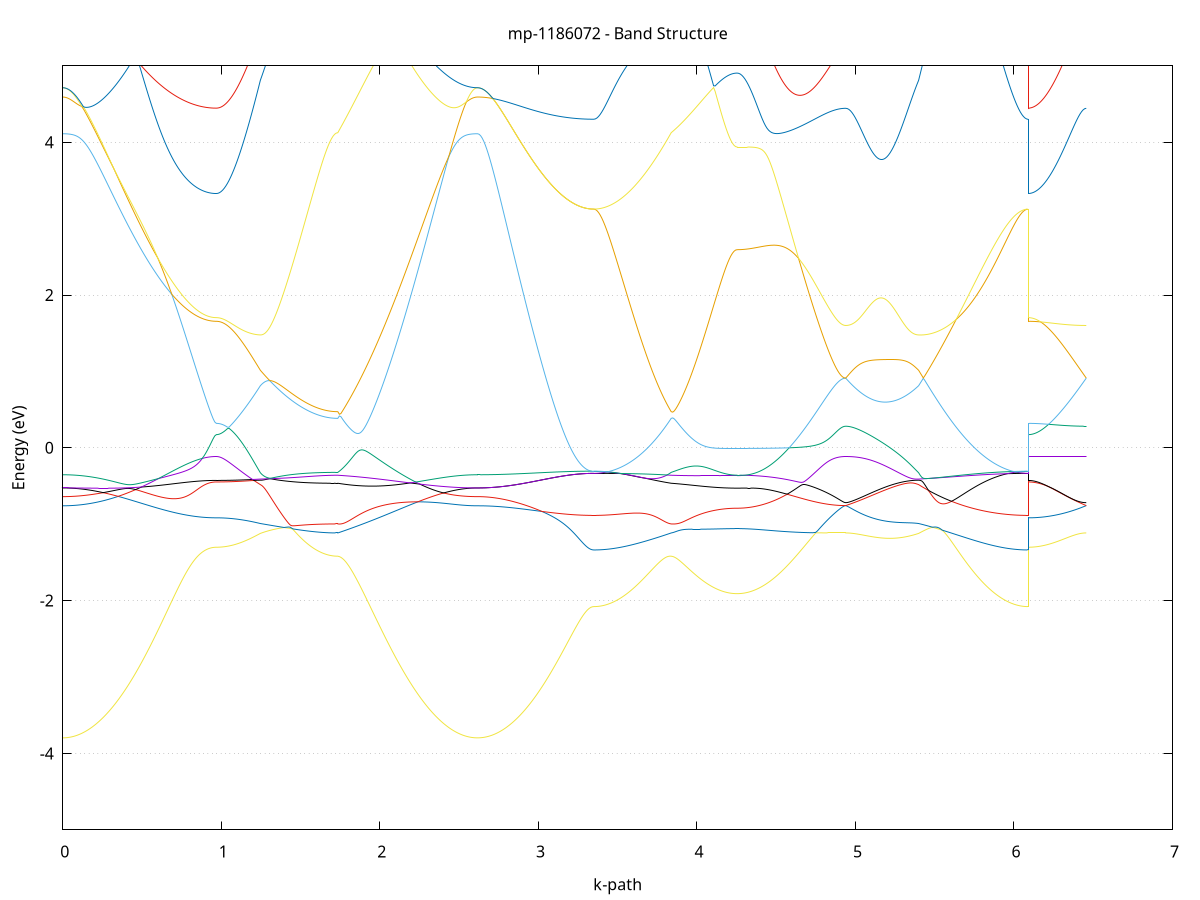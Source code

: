 set title 'mp-1186072 - Band Structure'
set xlabel 'k-path'
set ylabel 'Energy (eV)'
set grid y
set yrange [-5:5]
set terminal png size 800,600
set output 'mp-1186072_bands_gnuplot.png'
plot '-' using 1:2 with lines notitle, '-' using 1:2 with lines notitle, '-' using 1:2 with lines notitle, '-' using 1:2 with lines notitle, '-' using 1:2 with lines notitle, '-' using 1:2 with lines notitle, '-' using 1:2 with lines notitle, '-' using 1:2 with lines notitle, '-' using 1:2 with lines notitle, '-' using 1:2 with lines notitle, '-' using 1:2 with lines notitle, '-' using 1:2 with lines notitle, '-' using 1:2 with lines notitle, '-' using 1:2 with lines notitle, '-' using 1:2 with lines notitle, '-' using 1:2 with lines notitle, '-' using 1:2 with lines notitle, '-' using 1:2 with lines notitle, '-' using 1:2 with lines notitle, '-' using 1:2 with lines notitle, '-' using 1:2 with lines notitle, '-' using 1:2 with lines notitle, '-' using 1:2 with lines notitle, '-' using 1:2 with lines notitle, '-' using 1:2 with lines notitle, '-' using 1:2 with lines notitle, '-' using 1:2 with lines notitle, '-' using 1:2 with lines notitle, '-' using 1:2 with lines notitle, '-' using 1:2 with lines notitle, '-' using 1:2 with lines notitle, '-' using 1:2 with lines notitle, '-' using 1:2 with lines notitle, '-' using 1:2 with lines notitle, '-' using 1:2 with lines notitle, '-' using 1:2 with lines notitle, '-' using 1:2 with lines notitle, '-' using 1:2 with lines notitle, '-' using 1:2 with lines notitle, '-' using 1:2 with lines notitle, '-' using 1:2 with lines notitle, '-' using 1:2 with lines notitle, '-' using 1:2 with lines notitle, '-' using 1:2 with lines notitle, '-' using 1:2 with lines notitle, '-' using 1:2 with lines notitle, '-' using 1:2 with lines notitle, '-' using 1:2 with lines notitle, '-' using 1:2 with lines notitle, '-' using 1:2 with lines notitle, '-' using 1:2 with lines notitle, '-' using 1:2 with lines notitle, '-' using 1:2 with lines notitle, '-' using 1:2 with lines notitle, '-' using 1:2 with lines notitle, '-' using 1:2 with lines notitle, '-' using 1:2 with lines notitle, '-' using 1:2 with lines notitle, '-' using 1:2 with lines notitle, '-' using 1:2 with lines notitle, '-' using 1:2 with lines notitle, '-' using 1:2 with lines notitle, '-' using 1:2 with lines notitle, '-' using 1:2 with lines notitle
0.000000 -44.250158
0.009985 -44.250158
0.019970 -44.250158
0.029955 -44.250158
0.039940 -44.250158
0.049925 -44.250158
0.059910 -44.250158
0.069895 -44.250158
0.079880 -44.250158
0.089865 -44.250158
0.099850 -44.250158
0.109835 -44.250158
0.119820 -44.250158
0.129805 -44.250158
0.139790 -44.250158
0.149774 -44.250158
0.159759 -44.250158
0.169744 -44.250158
0.179729 -44.250158
0.189714 -44.250158
0.199699 -44.250158
0.209684 -44.250258
0.219669 -44.250258
0.229654 -44.250258
0.239639 -44.250258
0.249624 -44.250258
0.259609 -44.250258
0.269594 -44.250258
0.279579 -44.250258
0.289564 -44.250258
0.299549 -44.250258
0.309534 -44.250258
0.319519 -44.250258
0.329504 -44.250258
0.339489 -44.250258
0.349474 -44.250258
0.359459 -44.250258
0.369444 -44.250258
0.379429 -44.250258
0.389414 -44.250358
0.399399 -44.250358
0.409384 -44.250358
0.419369 -44.250358
0.429354 -44.250358
0.439339 -44.250358
0.449323 -44.250358
0.459308 -44.250358
0.469293 -44.250358
0.479278 -44.250358
0.489263 -44.250358
0.499248 -44.250358
0.509233 -44.250358
0.519218 -44.250358
0.529203 -44.250358
0.539188 -44.250358
0.549173 -44.250358
0.559158 -44.250358
0.569143 -44.250358
0.579128 -44.250458
0.589113 -44.250458
0.599098 -44.250458
0.609083 -44.250458
0.619068 -44.250458
0.629053 -44.250458
0.639038 -44.250458
0.649023 -44.250458
0.659008 -44.250458
0.668993 -44.250458
0.678978 -44.250458
0.688963 -44.250458
0.698948 -44.250458
0.708933 -44.250458
0.718918 -44.250458
0.728903 -44.250458
0.738887 -44.250558
0.748872 -44.250558
0.758857 -44.250558
0.768842 -44.250558
0.778827 -44.250558
0.788812 -44.250558
0.798797 -44.250558
0.808782 -44.250558
0.818767 -44.250558
0.828752 -44.250558
0.838737 -44.250558
0.848722 -44.250558
0.858707 -44.250558
0.868692 -44.250558
0.878677 -44.250558
0.888662 -44.250558
0.898647 -44.250558
0.908632 -44.250558
0.918617 -44.250558
0.928602 -44.250558
0.938587 -44.250558
0.948572 -44.250558
0.958557 -44.250558
0.968542 -44.250558
0.968542 -44.250558
0.978458 -44.250558
0.988374 -44.250558
0.998290 -44.250558
1.008206 -44.250558
1.018122 -44.250558
1.028038 -44.250558
1.037954 -44.250558
1.047870 -44.250558
1.057786 -44.250558
1.067702 -44.250558
1.077618 -44.250558
1.087535 -44.250558
1.097451 -44.250558
1.107367 -44.250558
1.117283 -44.250558
1.127199 -44.250558
1.137115 -44.250558
1.147031 -44.250558
1.156947 -44.250558
1.166863 -44.250558
1.176779 -44.250558
1.186695 -44.250558
1.196611 -44.250558
1.206527 -44.250558
1.216443 -44.250458
1.226359 -44.250458
1.236276 -44.250458
1.246192 -44.250458
1.246192 -44.250458
1.256162 -44.250458
1.266132 -44.250458
1.276102 -44.250458
1.286072 -44.250458
1.296042 -44.250458
1.306012 -44.250458
1.315982 -44.250458
1.325952 -44.250458
1.335922 -44.250458
1.345892 -44.250458
1.355863 -44.250558
1.365833 -44.250558
1.375803 -44.250558
1.385773 -44.250558
1.395743 -44.250458
1.405713 -44.250458
1.415683 -44.250558
1.425653 -44.250458
1.435623 -44.250558
1.445593 -44.250558
1.455563 -44.250558
1.465534 -44.250558
1.475504 -44.250558
1.485474 -44.250558
1.495444 -44.250558
1.505414 -44.250558
1.515384 -44.250558
1.525354 -44.250558
1.535324 -44.250558
1.545294 -44.250558
1.555264 -44.250558
1.565234 -44.250558
1.575205 -44.250558
1.585175 -44.250558
1.595145 -44.250558
1.605115 -44.250558
1.615085 -44.250558
1.625055 -44.250558
1.635025 -44.250558
1.644995 -44.250558
1.654965 -44.250558
1.664935 -44.250558
1.674905 -44.250558
1.684875 -44.250558
1.694846 -44.250558
1.704816 -44.250558
1.714786 -44.250558
1.724756 -44.250558
1.734726 -44.250558
1.734726 -44.250558
1.744627 -44.250558
1.754528 -44.250558
1.764429 -44.250558
1.774330 -44.250558
1.784231 -44.250558
1.794132 -44.250558
1.804033 -44.250558
1.813934 -44.250558
1.823835 -44.250558
1.833736 -44.250558
1.843637 -44.250558
1.853538 -44.250558
1.863439 -44.250558
1.873340 -44.250558
1.883241 -44.250558
1.893142 -44.250558
1.903043 -44.250558
1.912944 -44.250558
1.922845 -44.250558
1.932746 -44.250558
1.942647 -44.250558
1.952548 -44.250558
1.962449 -44.250558
1.972350 -44.250558
1.982251 -44.250558
1.992152 -44.250558
2.002053 -44.250558
2.011954 -44.250558
2.021855 -44.250558
2.031756 -44.250558
2.041657 -44.250558
2.051558 -44.250558
2.061459 -44.250558
2.071360 -44.250558
2.081261 -44.250558
2.091163 -44.250558
2.101064 -44.250458
2.110965 -44.250458
2.120866 -44.250458
2.130767 -44.250458
2.140668 -44.250458
2.150569 -44.250458
2.160470 -44.250458
2.170371 -44.250458
2.180272 -44.250458
2.190173 -44.250458
2.200074 -44.250458
2.209975 -44.250458
2.219876 -44.250458
2.229777 -44.250458
2.239678 -44.250458
2.249579 -44.250358
2.259480 -44.250358
2.269381 -44.250358
2.279282 -44.250358
2.289183 -44.250358
2.299084 -44.250358
2.308985 -44.250358
2.318886 -44.250358
2.328787 -44.250358
2.338688 -44.250358
2.348589 -44.250358
2.358490 -44.250258
2.368391 -44.250258
2.378292 -44.250258
2.388193 -44.250258
2.398094 -44.250258
2.407995 -44.250258
2.417896 -44.250258
2.427797 -44.250258
2.437698 -44.250258
2.447599 -44.250258
2.457500 -44.250258
2.467401 -44.250158
2.477302 -44.250158
2.487203 -44.250158
2.497104 -44.250158
2.507005 -44.250158
2.516906 -44.250158
2.526807 -44.250158
2.536708 -44.250158
2.546609 -44.250158
2.556510 -44.250158
2.566411 -44.250158
2.576312 -44.250158
2.586213 -44.250158
2.596114 -44.250158
2.606015 -44.250158
2.615916 -44.250158
2.615916 -44.250158
2.625827 -44.250158
2.635737 -44.250158
2.645648 -44.250158
2.655558 -44.250158
2.665468 -44.250158
2.675379 -44.250158
2.685289 -44.250158
2.695200 -44.250158
2.705110 -44.250158
2.715020 -44.250158
2.724931 -44.250158
2.734841 -44.250158
2.744752 -44.250158
2.754662 -44.250158
2.764572 -44.250158
2.774483 -44.250158
2.784393 -44.250158
2.794304 -44.250158
2.804214 -44.250158
2.814124 -44.250158
2.824035 -44.250158
2.833945 -44.250158
2.843856 -44.250158
2.853766 -44.250158
2.863676 -44.250158
2.873587 -44.250158
2.883497 -44.250158
2.893408 -44.250158
2.903318 -44.250158
2.913228 -44.250158
2.923139 -44.250158
2.933049 -44.250158
2.942960 -44.250158
2.952870 -44.250158
2.962780 -44.250158
2.972691 -44.250158
2.982601 -44.250158
2.992512 -44.250158
3.002422 -44.250158
3.012332 -44.250158
3.022243 -44.250158
3.032153 -44.250158
3.042064 -44.250158
3.051974 -44.250158
3.061884 -44.250158
3.071795 -44.250158
3.081705 -44.250158
3.091616 -44.250158
3.101526 -44.250158
3.111436 -44.250158
3.121347 -44.250158
3.131257 -44.250158
3.141168 -44.250158
3.151078 -44.250158
3.160988 -44.250158
3.170899 -44.250158
3.180809 -44.250158
3.190720 -44.250158
3.200630 -44.250158
3.210540 -44.250158
3.220451 -44.250158
3.230361 -44.250158
3.240272 -44.250158
3.250182 -44.250158
3.260092 -44.250158
3.270003 -44.250158
3.279913 -44.250158
3.289824 -44.250158
3.299734 -44.250158
3.309644 -44.250158
3.319555 -44.250158
3.329465 -44.250158
3.339376 -44.250158
3.349286 -44.250158
3.349286 -44.250158
3.359256 -44.250158
3.369226 -44.250158
3.379196 -44.250158
3.389166 -44.250158
3.399137 -44.250158
3.409107 -44.250158
3.419077 -44.250158
3.429047 -44.250158
3.439017 -44.250158
3.448987 -44.250158
3.458957 -44.250258
3.468927 -44.250258
3.478897 -44.250258
3.488867 -44.250258
3.498837 -44.250258
3.508807 -44.250258
3.518778 -44.250258
3.528748 -44.250258
3.538718 -44.250258
3.548688 -44.250258
3.558658 -44.250258
3.568628 -44.250258
3.578598 -44.250258
3.588568 -44.250258
3.598538 -44.250358
3.608508 -44.250358
3.618478 -44.250358
3.628449 -44.250358
3.638419 -44.250358
3.648389 -44.250358
3.658359 -44.250358
3.668329 -44.250358
3.678299 -44.250358
3.688269 -44.250358
3.698239 -44.250358
3.708209 -44.250458
3.718179 -44.250458
3.728149 -44.250458
3.738119 -44.250458
3.748090 -44.250458
3.758060 -44.250458
3.768030 -44.250458
3.778000 -44.250458
3.787970 -44.250458
3.797940 -44.250458
3.807910 -44.250458
3.817880 -44.250558
3.827850 -44.250558
3.837820 -44.250558
3.837820 -44.250558
3.847724 -44.250558
3.857627 -44.250558
3.867530 -44.250558
3.877433 -44.250558
3.887337 -44.250558
3.897240 -44.250558
3.907143 -44.250558
3.917046 -44.250558
3.926949 -44.250558
3.936853 -44.250558
3.946756 -44.250558
3.956659 -44.250558
3.966562 -44.250558
3.976466 -44.250558
3.986369 -44.250558
3.996272 -44.250558
4.006175 -44.250558
4.016078 -44.250558
4.025982 -44.250558
4.035885 -44.250558
4.045788 -44.250558
4.055691 -44.250558
4.065595 -44.250558
4.075498 -44.250558
4.085401 -44.250558
4.095304 -44.250558
4.105208 -44.250558
4.115111 -44.250558
4.125014 -44.250558
4.134917 -44.250558
4.144820 -44.250558
4.154724 -44.250558
4.164627 -44.250558
4.174530 -44.250558
4.184433 -44.250558
4.194337 -44.250558
4.204240 -44.250558
4.214143 -44.250558
4.224046 -44.250558
4.233950 -44.250558
4.243853 -44.250558
4.253756 -44.250558
4.253756 -44.250558
4.263682 -44.250558
4.273607 -44.250558
4.283533 -44.250558
4.293458 -44.250558
4.303384 -44.250558
4.313309 -44.250558
4.323235 -44.250558
4.333160 -44.250558
4.343086 -44.250558
4.353011 -44.250558
4.362937 -44.250558
4.372863 -44.250558
4.382788 -44.250558
4.392714 -44.250558
4.402639 -44.250558
4.412565 -44.250558
4.422490 -44.250558
4.432416 -44.250558
4.442341 -44.250558
4.452267 -44.250558
4.462192 -44.250558
4.472118 -44.250558
4.482043 -44.250558
4.491969 -44.250558
4.501895 -44.250558
4.511820 -44.250558
4.521746 -44.250558
4.531671 -44.250558
4.541597 -44.250558
4.551522 -44.250558
4.561448 -44.250558
4.571373 -44.250558
4.581299 -44.250558
4.591224 -44.250558
4.601150 -44.250558
4.611076 -44.250558
4.621001 -44.250558
4.630927 -44.250558
4.640852 -44.250558
4.650778 -44.250558
4.660703 -44.250558
4.670629 -44.250558
4.680554 -44.250558
4.690480 -44.250558
4.700405 -44.250558
4.710331 -44.250558
4.720257 -44.250558
4.730182 -44.250558
4.740108 -44.250558
4.750033 -44.250558
4.759959 -44.250558
4.769884 -44.250558
4.779810 -44.250558
4.789735 -44.250558
4.799661 -44.250558
4.809586 -44.250558
4.819512 -44.250558
4.829437 -44.250558
4.839363 -44.250558
4.849289 -44.250558
4.859214 -44.250558
4.869140 -44.250558
4.879065 -44.250558
4.888991 -44.250558
4.898916 -44.250558
4.908842 -44.250558
4.918767 -44.250558
4.928693 -44.250558
4.938618 -44.250558
4.938618 -44.250558
4.948617 -44.250558
4.958616 -44.250558
4.968615 -44.250558
4.978613 -44.250558
4.988612 -44.250558
4.998611 -44.250558
5.008610 -44.250558
5.018608 -44.250558
5.028607 -44.250558
5.038606 -44.250558
5.048605 -44.250558
5.058603 -44.250558
5.068602 -44.250558
5.078601 -44.250558
5.088600 -44.250558
5.098598 -44.250558
5.108597 -44.250558
5.118596 -44.250558
5.128595 -44.250558
5.138593 -44.250558
5.148592 -44.250558
5.158591 -44.250558
5.168590 -44.250558
5.178588 -44.250558
5.188587 -44.250558
5.198586 -44.250558
5.208585 -44.250558
5.218584 -44.250558
5.228582 -44.250558
5.238581 -44.250558
5.248580 -44.250558
5.258579 -44.250558
5.268577 -44.250558
5.278576 -44.250558
5.288575 -44.250558
5.298574 -44.250558
5.308572 -44.250558
5.318571 -44.250558
5.328570 -44.250558
5.338569 -44.250558
5.348567 -44.250558
5.358566 -44.250458
5.368565 -44.250458
5.378564 -44.250458
5.388562 -44.250458
5.398561 -44.250458
5.398561 -44.250458
5.408431 -44.250458
5.418301 -44.250458
5.428171 -44.250458
5.438041 -44.250458
5.447910 -44.250458
5.457780 -44.250458
5.467650 -44.250458
5.477520 -44.250458
5.487390 -44.250458
5.497260 -44.250458
5.507130 -44.250458
5.517000 -44.250458
5.526870 -44.250458
5.536739 -44.250458
5.546609 -44.250458
5.556479 -44.250458
5.566349 -44.250358
5.576219 -44.250358
5.586089 -44.250358
5.595959 -44.250358
5.605829 -44.250358
5.615698 -44.250358
5.625568 -44.250358
5.635438 -44.250358
5.645308 -44.250358
5.655178 -44.250358
5.665048 -44.250358
5.674918 -44.250358
5.684788 -44.250358
5.694658 -44.250358
5.704527 -44.250358
5.714397 -44.250358
5.724267 -44.250258
5.734137 -44.250258
5.744007 -44.250258
5.753877 -44.250258
5.763747 -44.250258
5.773617 -44.250258
5.783487 -44.250258
5.793356 -44.250258
5.803226 -44.250258
5.813096 -44.250258
5.822966 -44.250258
5.832836 -44.250258
5.842706 -44.250258
5.852576 -44.250258
5.862446 -44.250258
5.872315 -44.250258
5.882185 -44.250258
5.892055 -44.250258
5.901925 -44.250258
5.911795 -44.250258
5.921665 -44.250258
5.931535 -44.250258
5.941405 -44.250258
5.951275 -44.250258
5.961144 -44.250158
5.971014 -44.250158
5.980884 -44.250158
5.990754 -44.250158
6.000624 -44.250158
6.010494 -44.250158
6.020364 -44.250158
6.030234 -44.250158
6.040103 -44.250158
6.049973 -44.250158
6.059843 -44.250158
6.069713 -44.250158
6.079583 -44.250158
6.089453 -44.250158
6.089453 -44.250558
6.099363 -44.250558
6.109274 -44.250558
6.119184 -44.250558
6.129094 -44.250558
6.139005 -44.250558
6.148915 -44.250558
6.158826 -44.250558
6.168736 -44.250558
6.178646 -44.250558
6.188557 -44.250558
6.198467 -44.250558
6.208378 -44.250558
6.218288 -44.250558
6.228198 -44.250558
6.238109 -44.250558
6.248019 -44.250558
6.257930 -44.250558
6.267840 -44.250558
6.277750 -44.250558
6.287661 -44.250558
6.297571 -44.250558
6.307482 -44.250558
6.317392 -44.250558
6.327302 -44.250558
6.337213 -44.250558
6.347123 -44.250558
6.357034 -44.250558
6.366944 -44.250558
6.376854 -44.250558
6.386765 -44.250558
6.396675 -44.250558
6.406586 -44.250558
6.416496 -44.250558
6.426406 -44.250558
6.436317 -44.250558
6.446227 -44.250558
6.456138 -44.250558
e
0.000000 -44.250158
0.009985 -44.250158
0.019970 -44.250158
0.029955 -44.250158
0.039940 -44.250158
0.049925 -44.250158
0.059910 -44.250158
0.069895 -44.250158
0.079880 -44.250158
0.089865 -44.250158
0.099850 -44.250158
0.109835 -44.250158
0.119820 -44.250158
0.129805 -44.250158
0.139790 -44.250158
0.149774 -44.250158
0.159759 -44.250158
0.169744 -44.250158
0.179729 -44.250158
0.189714 -44.250158
0.199699 -44.250158
0.209684 -44.250158
0.219669 -44.250158
0.229654 -44.250158
0.239639 -44.250258
0.249624 -44.250258
0.259609 -44.250258
0.269594 -44.250258
0.279579 -44.250258
0.289564 -44.250258
0.299549 -44.250258
0.309534 -44.250258
0.319519 -44.250258
0.329504 -44.250258
0.339489 -44.250258
0.349474 -44.250258
0.359459 -44.250258
0.369444 -44.250258
0.379429 -44.250258
0.389414 -44.250258
0.399399 -44.250258
0.409384 -44.250358
0.419369 -44.250358
0.429354 -44.250358
0.439339 -44.250358
0.449323 -44.250358
0.459308 -44.250358
0.469293 -44.250358
0.479278 -44.250358
0.489263 -44.250358
0.499248 -44.250358
0.509233 -44.250358
0.519218 -44.250358
0.529203 -44.250358
0.539188 -44.250358
0.549173 -44.250358
0.559158 -44.250358
0.569143 -44.250358
0.579128 -44.250458
0.589113 -44.250458
0.599098 -44.250458
0.609083 -44.250458
0.619068 -44.250458
0.629053 -44.250458
0.639038 -44.250458
0.649023 -44.250458
0.659008 -44.250458
0.668993 -44.250458
0.678978 -44.250458
0.688963 -44.250458
0.698948 -44.250458
0.708933 -44.250458
0.718918 -44.250458
0.728903 -44.250458
0.738887 -44.250458
0.748872 -44.250558
0.758857 -44.250558
0.768842 -44.250558
0.778827 -44.250558
0.788812 -44.250558
0.798797 -44.250558
0.808782 -44.250558
0.818767 -44.250558
0.828752 -44.250558
0.838737 -44.250558
0.848722 -44.250558
0.858707 -44.250558
0.868692 -44.250558
0.878677 -44.250558
0.888662 -44.250558
0.898647 -44.250558
0.908632 -44.250558
0.918617 -44.250558
0.928602 -44.250558
0.938587 -44.250558
0.948572 -44.250558
0.958557 -44.250558
0.968542 -44.250558
0.968542 -44.250558
0.978458 -44.250558
0.988374 -44.250558
0.998290 -44.250558
1.008206 -44.250558
1.018122 -44.250558
1.028038 -44.250558
1.037954 -44.250558
1.047870 -44.250558
1.057786 -44.250558
1.067702 -44.250558
1.077618 -44.250558
1.087535 -44.250558
1.097451 -44.250558
1.107367 -44.250558
1.117283 -44.250558
1.127199 -44.250558
1.137115 -44.250558
1.147031 -44.250558
1.156947 -44.250558
1.166863 -44.250558
1.176779 -44.250558
1.186695 -44.250558
1.196611 -44.250558
1.206527 -44.250458
1.216443 -44.250458
1.226359 -44.250458
1.236276 -44.250458
1.246192 -44.250458
1.246192 -44.250458
1.256162 -44.250458
1.266132 -44.250458
1.276102 -44.250458
1.286072 -44.250458
1.296042 -44.250458
1.306012 -44.250458
1.315982 -44.250458
1.325952 -44.250458
1.335922 -44.250458
1.345892 -44.250458
1.355863 -44.250358
1.365833 -44.250358
1.375803 -44.250358
1.385773 -44.250358
1.395743 -44.250358
1.405713 -44.250358
1.415683 -44.250358
1.425653 -44.250358
1.435623 -44.250358
1.445593 -44.250358
1.455563 -44.250258
1.465534 -44.250258
1.475504 -44.250258
1.485474 -44.250258
1.495444 -44.250258
1.505414 -44.250258
1.515384 -44.250258
1.525354 -44.250258
1.535324 -44.250258
1.545294 -44.250258
1.555264 -44.250258
1.565234 -44.250258
1.575205 -44.250258
1.585175 -44.250158
1.595145 -44.250158
1.605115 -44.250158
1.615085 -44.250158
1.625055 -44.250158
1.635025 -44.250158
1.644995 -44.250158
1.654965 -44.250158
1.664935 -44.250158
1.674905 -44.250158
1.684875 -44.250158
1.694846 -44.250158
1.704816 -44.250158
1.714786 -44.250158
1.724756 -44.250158
1.734726 -44.250158
1.734726 -44.250158
1.744627 -44.250158
1.754528 -44.250158
1.764429 -44.250158
1.774330 -44.250158
1.784231 -44.250158
1.794132 -44.250158
1.804033 -44.250158
1.813934 -44.250158
1.823835 -44.250158
1.833736 -44.250158
1.843637 -44.250158
1.853538 -44.250158
1.863439 -44.250158
1.873340 -44.250158
1.883241 -44.250158
1.893142 -44.250158
1.903043 -44.250158
1.912944 -44.250158
1.922845 -44.250158
1.932746 -44.250158
1.942647 -44.250158
1.952548 -44.250158
1.962449 -44.250158
1.972350 -44.250158
1.982251 -44.250158
1.992152 -44.250158
2.002053 -44.250158
2.011954 -44.250158
2.021855 -44.250158
2.031756 -44.250158
2.041657 -44.250158
2.051558 -44.250158
2.061459 -44.250158
2.071360 -44.250158
2.081261 -44.250158
2.091163 -44.250158
2.101064 -44.250158
2.110965 -44.250158
2.120866 -44.250158
2.130767 -44.250158
2.140668 -44.250158
2.150569 -44.250158
2.160470 -44.250158
2.170371 -44.250158
2.180272 -44.250158
2.190173 -44.250158
2.200074 -44.250158
2.209975 -44.250158
2.219876 -44.250158
2.229777 -44.250158
2.239678 -44.250158
2.249579 -44.250158
2.259480 -44.250158
2.269381 -44.250158
2.279282 -44.250158
2.289183 -44.250158
2.299084 -44.250158
2.308985 -44.250158
2.318886 -44.250158
2.328787 -44.250158
2.338688 -44.250158
2.348589 -44.250158
2.358490 -44.250158
2.368391 -44.250158
2.378292 -44.250158
2.388193 -44.250158
2.398094 -44.250158
2.407995 -44.250158
2.417896 -44.250158
2.427797 -44.250158
2.437698 -44.250158
2.447599 -44.250158
2.457500 -44.250158
2.467401 -44.250158
2.477302 -44.250158
2.487203 -44.250158
2.497104 -44.250158
2.507005 -44.250158
2.516906 -44.250158
2.526807 -44.250158
2.536708 -44.250158
2.546609 -44.250158
2.556510 -44.250158
2.566411 -44.250158
2.576312 -44.250158
2.586213 -44.250158
2.596114 -44.250158
2.606015 -44.250158
2.615916 -44.250158
2.615916 -44.250158
2.625827 -44.250158
2.635737 -44.250158
2.645648 -44.250158
2.655558 -44.250158
2.665468 -44.250158
2.675379 -44.250158
2.685289 -44.250158
2.695200 -44.250158
2.705110 -44.250158
2.715020 -44.250158
2.724931 -44.250158
2.734841 -44.250158
2.744752 -44.250158
2.754662 -44.250158
2.764572 -44.250158
2.774483 -44.250158
2.784393 -44.250158
2.794304 -44.250158
2.804214 -44.250158
2.814124 -44.250158
2.824035 -44.250158
2.833945 -44.250158
2.843856 -44.250158
2.853766 -44.250158
2.863676 -44.250158
2.873587 -44.250158
2.883497 -44.250158
2.893408 -44.250158
2.903318 -44.250158
2.913228 -44.250158
2.923139 -44.250158
2.933049 -44.250158
2.942960 -44.250158
2.952870 -44.250158
2.962780 -44.250158
2.972691 -44.250158
2.982601 -44.250158
2.992512 -44.250158
3.002422 -44.250158
3.012332 -44.250158
3.022243 -44.250158
3.032153 -44.250158
3.042064 -44.250158
3.051974 -44.250158
3.061884 -44.250158
3.071795 -44.250158
3.081705 -44.250158
3.091616 -44.250158
3.101526 -44.250158
3.111436 -44.250158
3.121347 -44.250158
3.131257 -44.250158
3.141168 -44.250158
3.151078 -44.250158
3.160988 -44.250158
3.170899 -44.250158
3.180809 -44.250158
3.190720 -44.250158
3.200630 -44.250158
3.210540 -44.250158
3.220451 -44.250158
3.230361 -44.250158
3.240272 -44.250158
3.250182 -44.250158
3.260092 -44.250158
3.270003 -44.250158
3.279913 -44.250158
3.289824 -44.250158
3.299734 -44.250158
3.309644 -44.250158
3.319555 -44.250158
3.329465 -44.250158
3.339376 -44.250158
3.349286 -44.250158
3.349286 -44.250158
3.359256 -44.250158
3.369226 -44.250158
3.379196 -44.250158
3.389166 -44.250158
3.399137 -44.250158
3.409107 -44.250158
3.419077 -44.250158
3.429047 -44.250158
3.439017 -44.250158
3.448987 -44.250158
3.458957 -44.250158
3.468927 -44.250158
3.478897 -44.250158
3.488867 -44.250158
3.498837 -44.250158
3.508807 -44.250158
3.518778 -44.250158
3.528748 -44.250158
3.538718 -44.250158
3.548688 -44.250158
3.558658 -44.250158
3.568628 -44.250158
3.578598 -44.250158
3.588568 -44.250158
3.598538 -44.250158
3.608508 -44.250158
3.618478 -44.250158
3.628449 -44.250158
3.638419 -44.250158
3.648389 -44.250158
3.658359 -44.250158
3.668329 -44.250158
3.678299 -44.250158
3.688269 -44.250158
3.698239 -44.250158
3.708209 -44.250158
3.718179 -44.250158
3.728149 -44.250158
3.738119 -44.250158
3.748090 -44.250158
3.758060 -44.250158
3.768030 -44.250158
3.778000 -44.250158
3.787970 -44.250158
3.797940 -44.250158
3.807910 -44.250158
3.817880 -44.250158
3.827850 -44.250158
3.837820 -44.250158
3.837820 -44.250158
3.847724 -44.250158
3.857627 -44.250158
3.867530 -44.250158
3.877433 -44.250158
3.887337 -44.250158
3.897240 -44.250158
3.907143 -44.250158
3.917046 -44.250158
3.926949 -44.250158
3.936853 -44.250158
3.946756 -44.250158
3.956659 -44.250158
3.966562 -44.250158
3.976466 -44.250158
3.986369 -44.250158
3.996272 -44.250158
4.006175 -44.250158
4.016078 -44.250158
4.025982 -44.250158
4.035885 -44.250158
4.045788 -44.250158
4.055691 -44.250158
4.065595 -44.250158
4.075498 -44.250158
4.085401 -44.250158
4.095304 -44.250158
4.105208 -44.250158
4.115111 -44.250158
4.125014 -44.250158
4.134917 -44.250158
4.144820 -44.250158
4.154724 -44.250158
4.164627 -44.250158
4.174530 -44.250158
4.184433 -44.250158
4.194337 -44.250158
4.204240 -44.250158
4.214143 -44.250158
4.224046 -44.250158
4.233950 -44.250158
4.243853 -44.250158
4.253756 -44.250158
4.253756 -44.250158
4.263682 -44.250158
4.273607 -44.250158
4.283533 -44.250158
4.293458 -44.250158
4.303384 -44.250158
4.313309 -44.250158
4.323235 -44.250158
4.333160 -44.250158
4.343086 -44.250158
4.353011 -44.250158
4.362937 -44.250158
4.372863 -44.250158
4.382788 -44.250158
4.392714 -44.250158
4.402639 -44.250158
4.412565 -44.250158
4.422490 -44.250158
4.432416 -44.250258
4.442341 -44.250258
4.452267 -44.250258
4.462192 -44.250258
4.472118 -44.250258
4.482043 -44.250258
4.491969 -44.250258
4.501895 -44.250258
4.511820 -44.250258
4.521746 -44.250258
4.531671 -44.250258
4.541597 -44.250258
4.551522 -44.250358
4.561448 -44.250358
4.571373 -44.250358
4.581299 -44.250358
4.591224 -44.250358
4.601150 -44.250358
4.611076 -44.250358
4.621001 -44.250358
4.630927 -44.250358
4.640852 -44.250358
4.650778 -44.250458
4.660703 -44.250458
4.670629 -44.250458
4.680554 -44.250458
4.690480 -44.250458
4.700405 -44.250458
4.710331 -44.250458
4.720257 -44.250458
4.730182 -44.250458
4.740108 -44.250458
4.750033 -44.250458
4.759959 -44.250458
4.769884 -44.250458
4.779810 -44.250558
4.789735 -44.250558
4.799661 -44.250558
4.809586 -44.250558
4.819512 -44.250558
4.829437 -44.250558
4.839363 -44.250558
4.849289 -44.250558
4.859214 -44.250558
4.869140 -44.250558
4.879065 -44.250558
4.888991 -44.250558
4.898916 -44.250558
4.908842 -44.250558
4.918767 -44.250558
4.928693 -44.250558
4.938618 -44.250558
4.938618 -44.250558
4.948617 -44.250558
4.958616 -44.250558
4.968615 -44.250558
4.978613 -44.250558
4.988612 -44.250558
4.998611 -44.250558
5.008610 -44.250558
5.018608 -44.250558
5.028607 -44.250558
5.038606 -44.250558
5.048605 -44.250558
5.058603 -44.250558
5.068602 -44.250558
5.078601 -44.250558
5.088600 -44.250558
5.098598 -44.250558
5.108597 -44.250558
5.118596 -44.250558
5.128595 -44.250558
5.138593 -44.250558
5.148592 -44.250558
5.158591 -44.250558
5.168590 -44.250558
5.178588 -44.250558
5.188587 -44.250558
5.198586 -44.250558
5.208585 -44.250558
5.218584 -44.250558
5.228582 -44.250558
5.238581 -44.250558
5.248580 -44.250558
5.258579 -44.250558
5.268577 -44.250558
5.278576 -44.250558
5.288575 -44.250558
5.298574 -44.250558
5.308572 -44.250558
5.318571 -44.250558
5.328570 -44.250558
5.338569 -44.250458
5.348567 -44.250558
5.358566 -44.250458
5.368565 -44.250458
5.378564 -44.250458
5.388562 -44.250458
5.398561 -44.250458
5.398561 -44.250458
5.408431 -44.250458
5.418301 -44.250458
5.428171 -44.250458
5.438041 -44.250458
5.447910 -44.250458
5.457780 -44.250458
5.467650 -44.250458
5.477520 -44.250458
5.487390 -44.250458
5.497260 -44.250458
5.507130 -44.250458
5.517000 -44.250458
5.526870 -44.250458
5.536739 -44.250458
5.546609 -44.250458
5.556479 -44.250458
5.566349 -44.250358
5.576219 -44.250358
5.586089 -44.250358
5.595959 -44.250358
5.605829 -44.250358
5.615698 -44.250358
5.625568 -44.250358
5.635438 -44.250358
5.645308 -44.250358
5.655178 -44.250358
5.665048 -44.250358
5.674918 -44.250358
5.684788 -44.250358
5.694658 -44.250358
5.704527 -44.250358
5.714397 -44.250358
5.724267 -44.250258
5.734137 -44.250258
5.744007 -44.250258
5.753877 -44.250258
5.763747 -44.250258
5.773617 -44.250258
5.783487 -44.250258
5.793356 -44.250258
5.803226 -44.250258
5.813096 -44.250258
5.822966 -44.250258
5.832836 -44.250258
5.842706 -44.250258
5.852576 -44.250258
5.862446 -44.250258
5.872315 -44.250258
5.882185 -44.250258
5.892055 -44.250258
5.901925 -44.250258
5.911795 -44.250258
5.921665 -44.250258
5.931535 -44.250258
5.941405 -44.250258
5.951275 -44.250158
5.961144 -44.250158
5.971014 -44.250158
5.980884 -44.250158
5.990754 -44.250158
6.000624 -44.250158
6.010494 -44.250158
6.020364 -44.250158
6.030234 -44.250158
6.040103 -44.250158
6.049973 -44.250158
6.059843 -44.250158
6.069713 -44.250158
6.079583 -44.250158
6.089453 -44.250158
6.089453 -44.250558
6.099363 -44.250558
6.109274 -44.250558
6.119184 -44.250558
6.129094 -44.250558
6.139005 -44.250558
6.148915 -44.250558
6.158826 -44.250558
6.168736 -44.250558
6.178646 -44.250558
6.188557 -44.250558
6.198467 -44.250558
6.208378 -44.250558
6.218288 -44.250558
6.228198 -44.250558
6.238109 -44.250558
6.248019 -44.250558
6.257930 -44.250558
6.267840 -44.250558
6.277750 -44.250558
6.287661 -44.250558
6.297571 -44.250558
6.307482 -44.250558
6.317392 -44.250558
6.327302 -44.250558
6.337213 -44.250558
6.347123 -44.250558
6.357034 -44.250558
6.366944 -44.250558
6.376854 -44.250558
6.386765 -44.250558
6.396675 -44.250558
6.406586 -44.250558
6.416496 -44.250558
6.426406 -44.250558
6.436317 -44.250558
6.446227 -44.250558
6.456138 -44.250558
e
0.000000 -44.215358
0.009985 -44.215358
0.019970 -44.215358
0.029955 -44.215358
0.039940 -44.215358
0.049925 -44.215358
0.059910 -44.215358
0.069895 -44.215358
0.079880 -44.215358
0.089865 -44.215358
0.099850 -44.215358
0.109835 -44.215358
0.119820 -44.215358
0.129805 -44.215358
0.139790 -44.215358
0.149774 -44.215358
0.159759 -44.215358
0.169744 -44.215358
0.179729 -44.215358
0.189714 -44.215358
0.199699 -44.215358
0.209684 -44.215358
0.219669 -44.215358
0.229654 -44.215358
0.239639 -44.215358
0.249624 -44.215358
0.259609 -44.215358
0.269594 -44.215358
0.279579 -44.215358
0.289564 -44.215358
0.299549 -44.215358
0.309534 -44.215358
0.319519 -44.215358
0.329504 -44.215358
0.339489 -44.215358
0.349474 -44.215358
0.359459 -44.215358
0.369444 -44.215358
0.379429 -44.215358
0.389414 -44.215358
0.399399 -44.215358
0.409384 -44.215358
0.419369 -44.215358
0.429354 -44.215358
0.439339 -44.215358
0.449323 -44.215358
0.459308 -44.215358
0.469293 -44.215358
0.479278 -44.215358
0.489263 -44.215358
0.499248 -44.215358
0.509233 -44.215358
0.519218 -44.215358
0.529203 -44.215358
0.539188 -44.215358
0.549173 -44.215358
0.559158 -44.215358
0.569143 -44.215358
0.579128 -44.215358
0.589113 -44.215358
0.599098 -44.215358
0.609083 -44.215358
0.619068 -44.215358
0.629053 -44.215358
0.639038 -44.215358
0.649023 -44.215358
0.659008 -44.215358
0.668993 -44.215358
0.678978 -44.215358
0.688963 -44.215358
0.698948 -44.215358
0.708933 -44.215358
0.718918 -44.215358
0.728903 -44.215358
0.738887 -44.215358
0.748872 -44.215358
0.758857 -44.215358
0.768842 -44.215358
0.778827 -44.215358
0.788812 -44.215358
0.798797 -44.215358
0.808782 -44.215358
0.818767 -44.215358
0.828752 -44.215358
0.838737 -44.215358
0.848722 -44.215358
0.858707 -44.215358
0.868692 -44.215358
0.878677 -44.215358
0.888662 -44.215358
0.898647 -44.215358
0.908632 -44.215358
0.918617 -44.215358
0.928602 -44.215358
0.938587 -44.215358
0.948572 -44.215358
0.958557 -44.215358
0.968542 -44.215358
0.968542 -44.215358
0.978458 -44.215358
0.988374 -44.215358
0.998290 -44.215358
1.008206 -44.215358
1.018122 -44.215358
1.028038 -44.215358
1.037954 -44.215358
1.047870 -44.215358
1.057786 -44.215358
1.067702 -44.215358
1.077618 -44.215358
1.087535 -44.215358
1.097451 -44.215358
1.107367 -44.215358
1.117283 -44.215358
1.127199 -44.215358
1.137115 -44.215358
1.147031 -44.215358
1.156947 -44.215358
1.166863 -44.215358
1.176779 -44.215358
1.186695 -44.215358
1.196611 -44.215358
1.206527 -44.215358
1.216443 -44.215358
1.226359 -44.215358
1.236276 -44.215358
1.246192 -44.215358
1.246192 -44.215358
1.256162 -44.215358
1.266132 -44.215358
1.276102 -44.215358
1.286072 -44.215358
1.296042 -44.215358
1.306012 -44.215358
1.315982 -44.215358
1.325952 -44.215358
1.335922 -44.215358
1.345892 -44.215358
1.355863 -44.215358
1.365833 -44.215358
1.375803 -44.215358
1.385773 -44.215358
1.395743 -44.215358
1.405713 -44.215358
1.415683 -44.215358
1.425653 -44.215358
1.435623 -44.215358
1.445593 -44.215358
1.455563 -44.215358
1.465534 -44.215358
1.475504 -44.215358
1.485474 -44.215358
1.495444 -44.215358
1.505414 -44.215358
1.515384 -44.215358
1.525354 -44.215358
1.535324 -44.215358
1.545294 -44.215358
1.555264 -44.215358
1.565234 -44.215358
1.575205 -44.215358
1.585175 -44.215358
1.595145 -44.215358
1.605115 -44.215358
1.615085 -44.215358
1.625055 -44.215358
1.635025 -44.215358
1.644995 -44.215358
1.654965 -44.215358
1.664935 -44.215358
1.674905 -44.215358
1.684875 -44.215358
1.694846 -44.215358
1.704816 -44.215358
1.714786 -44.215358
1.724756 -44.215358
1.734726 -44.215358
1.734726 -44.215358
1.744627 -44.215358
1.754528 -44.215358
1.764429 -44.215358
1.774330 -44.215358
1.784231 -44.215358
1.794132 -44.215358
1.804033 -44.215358
1.813934 -44.215358
1.823835 -44.215358
1.833736 -44.215358
1.843637 -44.215358
1.853538 -44.215358
1.863439 -44.215358
1.873340 -44.215358
1.883241 -44.215358
1.893142 -44.215358
1.903043 -44.215358
1.912944 -44.215358
1.922845 -44.215358
1.932746 -44.215358
1.942647 -44.215358
1.952548 -44.215358
1.962449 -44.215358
1.972350 -44.215358
1.982251 -44.215358
1.992152 -44.215358
2.002053 -44.215358
2.011954 -44.215358
2.021855 -44.215358
2.031756 -44.215358
2.041657 -44.215358
2.051558 -44.215358
2.061459 -44.215358
2.071360 -44.215358
2.081261 -44.215358
2.091163 -44.215358
2.101064 -44.215358
2.110965 -44.215358
2.120866 -44.215358
2.130767 -44.215358
2.140668 -44.215358
2.150569 -44.215358
2.160470 -44.215358
2.170371 -44.215358
2.180272 -44.215358
2.190173 -44.215358
2.200074 -44.215358
2.209975 -44.215358
2.219876 -44.215358
2.229777 -44.215358
2.239678 -44.215358
2.249579 -44.215358
2.259480 -44.215358
2.269381 -44.215358
2.279282 -44.215358
2.289183 -44.215358
2.299084 -44.215358
2.308985 -44.215358
2.318886 -44.215358
2.328787 -44.215358
2.338688 -44.215358
2.348589 -44.215358
2.358490 -44.215358
2.368391 -44.215358
2.378292 -44.215358
2.388193 -44.215358
2.398094 -44.215358
2.407995 -44.215358
2.417896 -44.215358
2.427797 -44.215358
2.437698 -44.215358
2.447599 -44.215358
2.457500 -44.215358
2.467401 -44.215358
2.477302 -44.215358
2.487203 -44.215358
2.497104 -44.215358
2.507005 -44.215358
2.516906 -44.215358
2.526807 -44.215358
2.536708 -44.215358
2.546609 -44.215358
2.556510 -44.215358
2.566411 -44.215358
2.576312 -44.215358
2.586213 -44.215358
2.596114 -44.215358
2.606015 -44.215358
2.615916 -44.215358
2.615916 -44.215358
2.625827 -44.215358
2.635737 -44.215358
2.645648 -44.215358
2.655558 -44.215358
2.665468 -44.215358
2.675379 -44.215358
2.685289 -44.215358
2.695200 -44.215358
2.705110 -44.215358
2.715020 -44.215358
2.724931 -44.215358
2.734841 -44.215358
2.744752 -44.215358
2.754662 -44.215358
2.764572 -44.215358
2.774483 -44.215358
2.784393 -44.215358
2.794304 -44.215358
2.804214 -44.215358
2.814124 -44.215358
2.824035 -44.215358
2.833945 -44.215358
2.843856 -44.215358
2.853766 -44.215358
2.863676 -44.215358
2.873587 -44.215358
2.883497 -44.215358
2.893408 -44.215358
2.903318 -44.215358
2.913228 -44.215358
2.923139 -44.215358
2.933049 -44.215358
2.942960 -44.215358
2.952870 -44.215358
2.962780 -44.215358
2.972691 -44.215358
2.982601 -44.215358
2.992512 -44.215358
3.002422 -44.215358
3.012332 -44.215358
3.022243 -44.215358
3.032153 -44.215358
3.042064 -44.215358
3.051974 -44.215358
3.061884 -44.215358
3.071795 -44.215358
3.081705 -44.215358
3.091616 -44.215358
3.101526 -44.215358
3.111436 -44.215358
3.121347 -44.215358
3.131257 -44.215358
3.141168 -44.215358
3.151078 -44.215358
3.160988 -44.215358
3.170899 -44.215358
3.180809 -44.215358
3.190720 -44.215358
3.200630 -44.215358
3.210540 -44.215358
3.220451 -44.215358
3.230361 -44.215358
3.240272 -44.215358
3.250182 -44.215358
3.260092 -44.215358
3.270003 -44.215358
3.279913 -44.215358
3.289824 -44.215358
3.299734 -44.215358
3.309644 -44.215358
3.319555 -44.215358
3.329465 -44.215358
3.339376 -44.215358
3.349286 -44.215358
3.349286 -44.215358
3.359256 -44.215358
3.369226 -44.215358
3.379196 -44.215358
3.389166 -44.215358
3.399137 -44.215358
3.409107 -44.215358
3.419077 -44.215358
3.429047 -44.215358
3.439017 -44.215358
3.448987 -44.215358
3.458957 -44.215358
3.468927 -44.215358
3.478897 -44.215358
3.488867 -44.215358
3.498837 -44.215358
3.508807 -44.215358
3.518778 -44.215358
3.528748 -44.215358
3.538718 -44.215358
3.548688 -44.215358
3.558658 -44.215358
3.568628 -44.215358
3.578598 -44.215358
3.588568 -44.215358
3.598538 -44.215358
3.608508 -44.215358
3.618478 -44.215358
3.628449 -44.215358
3.638419 -44.215358
3.648389 -44.215358
3.658359 -44.215358
3.668329 -44.215358
3.678299 -44.215358
3.688269 -44.215358
3.698239 -44.215358
3.708209 -44.215358
3.718179 -44.215358
3.728149 -44.215358
3.738119 -44.215358
3.748090 -44.215358
3.758060 -44.215358
3.768030 -44.215358
3.778000 -44.215358
3.787970 -44.215358
3.797940 -44.215358
3.807910 -44.215358
3.817880 -44.215358
3.827850 -44.215358
3.837820 -44.215358
3.837820 -44.215358
3.847724 -44.215358
3.857627 -44.215358
3.867530 -44.215358
3.877433 -44.215358
3.887337 -44.215358
3.897240 -44.215358
3.907143 -44.215358
3.917046 -44.215358
3.926949 -44.215358
3.936853 -44.215358
3.946756 -44.215358
3.956659 -44.215358
3.966562 -44.215358
3.976466 -44.215358
3.986369 -44.215358
3.996272 -44.215358
4.006175 -44.215358
4.016078 -44.215358
4.025982 -44.215358
4.035885 -44.215358
4.045788 -44.215358
4.055691 -44.215358
4.065595 -44.215358
4.075498 -44.215358
4.085401 -44.215358
4.095304 -44.215358
4.105208 -44.215358
4.115111 -44.215358
4.125014 -44.215358
4.134917 -44.215358
4.144820 -44.215358
4.154724 -44.215358
4.164627 -44.215358
4.174530 -44.215358
4.184433 -44.215358
4.194337 -44.215358
4.204240 -44.215358
4.214143 -44.215358
4.224046 -44.215358
4.233950 -44.215358
4.243853 -44.215358
4.253756 -44.215358
4.253756 -44.215358
4.263682 -44.215358
4.273607 -44.215358
4.283533 -44.215358
4.293458 -44.215358
4.303384 -44.215358
4.313309 -44.215358
4.323235 -44.215358
4.333160 -44.215358
4.343086 -44.215358
4.353011 -44.215358
4.362937 -44.215358
4.372863 -44.215358
4.382788 -44.215358
4.392714 -44.215358
4.402639 -44.215358
4.412565 -44.215358
4.422490 -44.215358
4.432416 -44.215358
4.442341 -44.215358
4.452267 -44.215358
4.462192 -44.215358
4.472118 -44.215358
4.482043 -44.215358
4.491969 -44.215358
4.501895 -44.215358
4.511820 -44.215358
4.521746 -44.215358
4.531671 -44.215358
4.541597 -44.215358
4.551522 -44.215358
4.561448 -44.215358
4.571373 -44.215358
4.581299 -44.215358
4.591224 -44.215358
4.601150 -44.215358
4.611076 -44.215358
4.621001 -44.215358
4.630927 -44.215358
4.640852 -44.215358
4.650778 -44.215358
4.660703 -44.215358
4.670629 -44.215358
4.680554 -44.215358
4.690480 -44.215358
4.700405 -44.215358
4.710331 -44.215358
4.720257 -44.215358
4.730182 -44.215358
4.740108 -44.215358
4.750033 -44.215358
4.759959 -44.215358
4.769884 -44.215358
4.779810 -44.215358
4.789735 -44.215358
4.799661 -44.215358
4.809586 -44.215358
4.819512 -44.215358
4.829437 -44.215358
4.839363 -44.215358
4.849289 -44.215358
4.859214 -44.215358
4.869140 -44.215358
4.879065 -44.215358
4.888991 -44.215358
4.898916 -44.215358
4.908842 -44.215358
4.918767 -44.215358
4.928693 -44.215358
4.938618 -44.215358
4.938618 -44.215358
4.948617 -44.215358
4.958616 -44.215358
4.968615 -44.215358
4.978613 -44.215358
4.988612 -44.215358
4.998611 -44.215358
5.008610 -44.215358
5.018608 -44.215358
5.028607 -44.215358
5.038606 -44.215358
5.048605 -44.215358
5.058603 -44.215358
5.068602 -44.215358
5.078601 -44.215358
5.088600 -44.215358
5.098598 -44.215358
5.108597 -44.215358
5.118596 -44.215358
5.128595 -44.215358
5.138593 -44.215358
5.148592 -44.215358
5.158591 -44.215358
5.168590 -44.215358
5.178588 -44.215358
5.188587 -44.215358
5.198586 -44.215358
5.208585 -44.215358
5.218584 -44.215358
5.228582 -44.215358
5.238581 -44.215358
5.248580 -44.215358
5.258579 -44.215358
5.268577 -44.215358
5.278576 -44.215358
5.288575 -44.215358
5.298574 -44.215358
5.308572 -44.215358
5.318571 -44.215358
5.328570 -44.215358
5.338569 -44.215358
5.348567 -44.215358
5.358566 -44.215358
5.368565 -44.215358
5.378564 -44.215358
5.388562 -44.215358
5.398561 -44.215358
5.398561 -44.215358
5.408431 -44.215358
5.418301 -44.215358
5.428171 -44.215358
5.438041 -44.215358
5.447910 -44.215358
5.457780 -44.215358
5.467650 -44.215358
5.477520 -44.215358
5.487390 -44.215358
5.497260 -44.215358
5.507130 -44.215358
5.517000 -44.215358
5.526870 -44.215358
5.536739 -44.215358
5.546609 -44.215358
5.556479 -44.215358
5.566349 -44.215358
5.576219 -44.215358
5.586089 -44.215358
5.595959 -44.215358
5.605829 -44.215358
5.615698 -44.215358
5.625568 -44.215358
5.635438 -44.215358
5.645308 -44.215358
5.655178 -44.215358
5.665048 -44.215358
5.674918 -44.215358
5.684788 -44.215358
5.694658 -44.215358
5.704527 -44.215358
5.714397 -44.215358
5.724267 -44.215358
5.734137 -44.215358
5.744007 -44.215358
5.753877 -44.215358
5.763747 -44.215358
5.773617 -44.215358
5.783487 -44.215358
5.793356 -44.215358
5.803226 -44.215358
5.813096 -44.215358
5.822966 -44.215358
5.832836 -44.215358
5.842706 -44.215358
5.852576 -44.215358
5.862446 -44.215358
5.872315 -44.215358
5.882185 -44.215358
5.892055 -44.215358
5.901925 -44.215358
5.911795 -44.215358
5.921665 -44.215358
5.931535 -44.215358
5.941405 -44.215358
5.951275 -44.215358
5.961144 -44.215358
5.971014 -44.215358
5.980884 -44.215358
5.990754 -44.215358
6.000624 -44.215358
6.010494 -44.215358
6.020364 -44.215358
6.030234 -44.215358
6.040103 -44.215358
6.049973 -44.215358
6.059843 -44.215358
6.069713 -44.215358
6.079583 -44.215358
6.089453 -44.215358
6.089453 -44.215358
6.099363 -44.215358
6.109274 -44.215358
6.119184 -44.215358
6.129094 -44.215358
6.139005 -44.215358
6.148915 -44.215358
6.158826 -44.215358
6.168736 -44.215358
6.178646 -44.215358
6.188557 -44.215358
6.198467 -44.215358
6.208378 -44.215358
6.218288 -44.215358
6.228198 -44.215358
6.238109 -44.215358
6.248019 -44.215358
6.257930 -44.215358
6.267840 -44.215358
6.277750 -44.215358
6.287661 -44.215358
6.297571 -44.215358
6.307482 -44.215358
6.317392 -44.215358
6.327302 -44.215358
6.337213 -44.215358
6.347123 -44.215358
6.357034 -44.215358
6.366944 -44.215358
6.376854 -44.215358
6.386765 -44.215358
6.396675 -44.215358
6.406586 -44.215358
6.416496 -44.215358
6.426406 -44.215358
6.436317 -44.215358
6.446227 -44.215358
6.456138 -44.215358
e
0.000000 -24.147158
0.009985 -24.147158
0.019970 -24.147158
0.029955 -24.147158
0.039940 -24.147158
0.049925 -24.147158
0.059910 -24.147158
0.069895 -24.147158
0.079880 -24.147158
0.089865 -24.147158
0.099850 -24.147158
0.109835 -24.147258
0.119820 -24.147258
0.129805 -24.147258
0.139790 -24.147258
0.149774 -24.147258
0.159759 -24.147358
0.169744 -24.147358
0.179729 -24.147358
0.189714 -24.147358
0.199699 -24.147458
0.209684 -24.147458
0.219669 -24.147458
0.229654 -24.147458
0.239639 -24.147558
0.249624 -24.147558
0.259609 -24.147558
0.269594 -24.147658
0.279579 -24.147658
0.289564 -24.147758
0.299549 -24.147758
0.309534 -24.147758
0.319519 -24.147858
0.329504 -24.147858
0.339489 -24.147958
0.349474 -24.147958
0.359459 -24.148058
0.369444 -24.148058
0.379429 -24.148158
0.389414 -24.148158
0.399399 -24.148258
0.409384 -24.148258
0.419369 -24.148358
0.429354 -24.148358
0.439339 -24.148458
0.449323 -24.148458
0.459308 -24.148558
0.469293 -24.148558
0.479278 -24.148658
0.489263 -24.148658
0.499248 -24.148758
0.509233 -24.148758
0.519218 -24.148858
0.529203 -24.148958
0.539188 -24.148958
0.549173 -24.149058
0.559158 -24.149058
0.569143 -24.149158
0.579128 -24.149158
0.589113 -24.149258
0.599098 -24.149358
0.609083 -24.149358
0.619068 -24.149458
0.629053 -24.149458
0.639038 -24.149558
0.649023 -24.149558
0.659008 -24.149658
0.668993 -24.149658
0.678978 -24.149758
0.688963 -24.149758
0.698948 -24.149858
0.708933 -24.149858
0.718918 -24.149958
0.728903 -24.149958
0.738887 -24.150058
0.748872 -24.150058
0.758857 -24.150058
0.768842 -24.150158
0.778827 -24.150158
0.788812 -24.150258
0.798797 -24.150258
0.808782 -24.150258
0.818767 -24.150358
0.828752 -24.150358
0.838737 -24.150358
0.848722 -24.150358
0.858707 -24.150458
0.868692 -24.150458
0.878677 -24.150458
0.888662 -24.150458
0.898647 -24.150458
0.908632 -24.150558
0.918617 -24.150558
0.928602 -24.150558
0.938587 -24.150558
0.948572 -24.150558
0.958557 -24.150558
0.968542 -24.150558
0.968542 -24.150558
0.978458 -24.150558
0.988374 -24.150558
0.998290 -24.150458
1.008206 -24.150458
1.018122 -24.150458
1.028038 -24.150358
1.037954 -24.150358
1.047870 -24.150258
1.057786 -24.150158
1.067702 -24.150058
1.077618 -24.149958
1.087535 -24.149858
1.097451 -24.149758
1.107367 -24.149658
1.117283 -24.149558
1.127199 -24.149458
1.137115 -24.149258
1.147031 -24.149158
1.156947 -24.148958
1.166863 -24.148858
1.176779 -24.148658
1.186695 -24.148458
1.196611 -24.148358
1.206527 -24.148158
1.216443 -24.147958
1.226359 -24.147758
1.236276 -24.147558
1.246192 -24.147358
1.246192 -24.147358
1.256162 -24.147258
1.266132 -24.147058
1.276102 -24.146958
1.286072 -24.146758
1.296042 -24.146658
1.306012 -24.146458
1.315982 -24.146358
1.325952 -24.146158
1.335922 -24.145958
1.345892 -24.145858
1.355863 -24.145658
1.365833 -24.145558
1.375803 -24.145358
1.385773 -24.145258
1.395743 -24.145058
1.405713 -24.144958
1.415683 -24.144758
1.425653 -24.144658
1.435623 -24.144458
1.445593 -24.144358
1.455563 -24.144258
1.465534 -24.144058
1.475504 -24.143958
1.485474 -24.143858
1.495444 -24.143658
1.505414 -24.143558
1.515384 -24.143458
1.525354 -24.143358
1.535324 -24.143258
1.545294 -24.143158
1.555264 -24.143058
1.565234 -24.142958
1.575205 -24.142858
1.585175 -24.142758
1.595145 -24.142658
1.605115 -24.142558
1.615085 -24.142558
1.625055 -24.142458
1.635025 -24.142358
1.644995 -24.142358
1.654965 -24.142258
1.664935 -24.142258
1.674905 -24.142158
1.684875 -24.142158
1.694846 -24.142158
1.704816 -24.142158
1.714786 -24.142058
1.724756 -24.142058
1.734726 -24.142058
1.734726 -24.142058
1.744627 -24.142258
1.754528 -24.142458
1.764429 -24.142558
1.774330 -24.142758
1.784231 -24.142958
1.794132 -24.143058
1.804033 -24.143258
1.813934 -24.143458
1.823835 -24.143558
1.833736 -24.143758
1.843637 -24.143858
1.853538 -24.144058
1.863439 -24.144258
1.873340 -24.144358
1.883241 -24.144558
1.893142 -24.144658
1.903043 -24.144758
1.912944 -24.144958
1.922845 -24.145058
1.932746 -24.145158
1.942647 -24.145358
1.952548 -24.145458
1.962449 -24.145558
1.972350 -24.145658
1.982251 -24.145858
1.992152 -24.145958
2.002053 -24.146058
2.011954 -24.146158
2.021855 -24.146258
2.031756 -24.146358
2.041657 -24.146458
2.051558 -24.146558
2.061459 -24.146558
2.071360 -24.146658
2.081261 -24.146758
2.091163 -24.146858
2.101064 -24.146858
2.110965 -24.146958
2.120866 -24.147058
2.130767 -24.147058
2.140668 -24.147158
2.150569 -24.147158
2.160470 -24.147258
2.170371 -24.147258
2.180272 -24.147258
2.190173 -24.147358
2.200074 -24.147358
2.209975 -24.147358
2.219876 -24.147358
2.229777 -24.147458
2.239678 -24.147458
2.249579 -24.147458
2.259480 -24.147458
2.269381 -24.147458
2.279282 -24.147458
2.289183 -24.147458
2.299084 -24.147458
2.308985 -24.147458
2.318886 -24.147458
2.328787 -24.147458
2.338688 -24.147458
2.348589 -24.147458
2.358490 -24.147458
2.368391 -24.147458
2.378292 -24.147458
2.388193 -24.147358
2.398094 -24.147358
2.407995 -24.147358
2.417896 -24.147358
2.427797 -24.147358
2.437698 -24.147358
2.447599 -24.147258
2.457500 -24.147258
2.467401 -24.147258
2.477302 -24.147258
2.487203 -24.147258
2.497104 -24.147258
2.507005 -24.147258
2.516906 -24.147158
2.526807 -24.147158
2.536708 -24.147158
2.546609 -24.147158
2.556510 -24.147158
2.566411 -24.147158
2.576312 -24.147158
2.586213 -24.147158
2.596114 -24.147158
2.606015 -24.147158
2.615916 -24.147158
2.615916 -24.147158
2.625827 -24.147158
2.635737 -24.147158
2.645648 -24.147058
2.655558 -24.147058
2.665468 -24.147058
2.675379 -24.146958
2.685289 -24.146958
2.695200 -24.146858
2.705110 -24.146758
2.715020 -24.146658
2.724931 -24.146558
2.734841 -24.146458
2.744752 -24.146358
2.754662 -24.146258
2.764572 -24.146158
2.774483 -24.146058
2.784393 -24.145858
2.794304 -24.145758
2.804214 -24.145558
2.814124 -24.145458
2.824035 -24.145258
2.833945 -24.145058
2.843856 -24.144958
2.853766 -24.144758
2.863676 -24.144558
2.873587 -24.144358
2.883497 -24.144158
2.893408 -24.143958
2.903318 -24.143758
2.913228 -24.143558
2.923139 -24.143358
2.933049 -24.143158
2.942960 -24.142958
2.952870 -24.142658
2.962780 -24.142458
2.972691 -24.142258
2.982601 -24.142058
2.992512 -24.141858
3.002422 -24.141558
3.012332 -24.141358
3.022243 -24.141158
3.032153 -24.140958
3.042064 -24.140758
3.051974 -24.140458
3.061884 -24.140258
3.071795 -24.140058
3.081705 -24.139858
3.091616 -24.139658
3.101526 -24.139458
3.111436 -24.139258
3.121347 -24.139058
3.131257 -24.138858
3.141168 -24.138658
3.151078 -24.138558
3.160988 -24.138358
3.170899 -24.138158
3.180809 -24.138058
3.190720 -24.137858
3.200630 -24.137758
3.210540 -24.137558
3.220451 -24.137458
3.230361 -24.137358
3.240272 -24.137258
3.250182 -24.137158
3.260092 -24.137058
3.270003 -24.136958
3.279913 -24.136858
3.289824 -24.136858
3.299734 -24.136758
3.309644 -24.136758
3.319555 -24.136658
3.329465 -24.136658
3.339376 -24.136658
3.349286 -24.136658
3.349286 -24.136658
3.359256 -24.136658
3.369226 -24.136658
3.379196 -24.136658
3.389166 -24.136658
3.399137 -24.136758
3.409107 -24.136758
3.419077 -24.136758
3.429047 -24.136858
3.439017 -24.136858
3.448987 -24.136958
3.458957 -24.136958
3.468927 -24.137058
3.478897 -24.137158
3.488867 -24.137158
3.498837 -24.137258
3.508807 -24.137358
3.518778 -24.137458
3.528748 -24.137558
3.538718 -24.137658
3.548688 -24.137758
3.558658 -24.137858
3.568628 -24.137958
3.578598 -24.138058
3.588568 -24.138158
3.598538 -24.138358
3.608508 -24.138458
3.618478 -24.138558
3.628449 -24.138658
3.638419 -24.138858
3.648389 -24.138958
3.658359 -24.139158
3.668329 -24.139258
3.678299 -24.139458
3.688269 -24.139558
3.698239 -24.139758
3.708209 -24.139858
3.718179 -24.140058
3.728149 -24.140258
3.738119 -24.140358
3.748090 -24.140558
3.758060 -24.140758
3.768030 -24.140858
3.778000 -24.141058
3.787970 -24.141258
3.797940 -24.141358
3.807910 -24.141558
3.817880 -24.141758
3.827850 -24.141958
3.837820 -24.142058
3.837820 -24.142058
3.847724 -24.142158
3.857627 -24.142258
3.867530 -24.142358
3.877433 -24.142458
3.887337 -24.142558
3.897240 -24.142658
3.907143 -24.142758
3.917046 -24.142858
3.926949 -24.142958
3.936853 -24.143058
3.946756 -24.143158
3.956659 -24.143258
3.966562 -24.143358
3.976466 -24.143458
3.986369 -24.143558
3.996272 -24.143658
4.006175 -24.143758
4.016078 -24.143858
4.025982 -24.143958
4.035885 -24.144058
4.045788 -24.144158
4.055691 -24.144258
4.065595 -24.144358
4.075498 -24.144458
4.085401 -24.144558
4.095304 -24.144558
4.105208 -24.144658
4.115111 -24.144758
4.125014 -24.144858
4.134917 -24.144858
4.144820 -24.144958
4.154724 -24.144958
4.164627 -24.145058
4.174530 -24.145058
4.184433 -24.145158
4.194337 -24.145158
4.204240 -24.145158
4.214143 -24.145258
4.224046 -24.145258
4.233950 -24.145258
4.243853 -24.145258
4.253756 -24.145258
4.253756 -24.145258
4.263682 -24.145258
4.273607 -24.145258
4.283533 -24.145258
4.293458 -24.145358
4.303384 -24.145358
4.313309 -24.145358
4.323235 -24.145358
4.333160 -24.145458
4.343086 -24.145458
4.353011 -24.145558
4.362937 -24.145558
4.372863 -24.145658
4.382788 -24.145758
4.392714 -24.145758
4.402639 -24.145858
4.412565 -24.145958
4.422490 -24.146058
4.432416 -24.146058
4.442341 -24.146158
4.452267 -24.146258
4.462192 -24.146358
4.472118 -24.146458
4.482043 -24.146558
4.491969 -24.146658
4.501895 -24.146758
4.511820 -24.146858
4.521746 -24.147058
4.531671 -24.147158
4.541597 -24.147258
4.551522 -24.147358
4.561448 -24.147458
4.571373 -24.147558
4.581299 -24.147758
4.591224 -24.147858
4.601150 -24.147958
4.611076 -24.148058
4.621001 -24.148258
4.630927 -24.148358
4.640852 -24.148458
4.650778 -24.148558
4.660703 -24.148658
4.670629 -24.148758
4.680554 -24.148958
4.690480 -24.149058
4.700405 -24.149158
4.710331 -24.149258
4.720257 -24.149358
4.730182 -24.149458
4.740108 -24.149558
4.750033 -24.149658
4.759959 -24.149758
4.769884 -24.149858
4.779810 -24.149958
4.789735 -24.149958
4.799661 -24.150058
4.809586 -24.150158
4.819512 -24.150258
4.829437 -24.150258
4.839363 -24.150358
4.849289 -24.150358
4.859214 -24.150458
4.869140 -24.150458
4.879065 -24.150558
4.888991 -24.150558
4.898916 -24.150558
4.908842 -24.150558
4.918767 -24.150658
4.928693 -24.150658
4.938618 -24.150658
4.938618 -24.150658
4.948617 -24.150658
4.958616 -24.150658
4.968615 -24.150658
4.978613 -24.150558
4.988612 -24.150558
4.998611 -24.150558
5.008610 -24.150558
5.018608 -24.150558
5.028607 -24.150558
5.038606 -24.150458
5.048605 -24.150458
5.058603 -24.150458
5.068602 -24.150358
5.078601 -24.150358
5.088600 -24.150258
5.098598 -24.150258
5.108597 -24.150158
5.118596 -24.150158
5.128595 -24.150058
5.138593 -24.150058
5.148592 -24.149958
5.158591 -24.149858
5.168590 -24.149858
5.178588 -24.149758
5.188587 -24.149658
5.198586 -24.149558
5.208585 -24.149458
5.218584 -24.149358
5.228582 -24.149258
5.238581 -24.149158
5.248580 -24.149058
5.258579 -24.148958
5.268577 -24.148858
5.278576 -24.148758
5.288575 -24.148658
5.298574 -24.148558
5.308572 -24.148458
5.318571 -24.148358
5.328570 -24.148258
5.338569 -24.148058
5.348567 -24.147958
5.358566 -24.147858
5.368565 -24.147758
5.378564 -24.147558
5.388562 -24.147458
5.398561 -24.147358
5.398561 -24.147358
5.408431 -24.147158
5.418301 -24.146958
5.428171 -24.146758
5.438041 -24.146558
5.447910 -24.146358
5.457780 -24.146058
5.467650 -24.145858
5.477520 -24.145658
5.487390 -24.145458
5.497260 -24.145158
5.507130 -24.144958
5.517000 -24.144758
5.526870 -24.144558
5.536739 -24.144258
5.546609 -24.144058
5.556479 -24.143858
5.566349 -24.143658
5.576219 -24.143358
5.586089 -24.143158
5.595959 -24.142958
5.605829 -24.142758
5.615698 -24.142558
5.625568 -24.142258
5.635438 -24.142058
5.645308 -24.141858
5.655178 -24.141658
5.665048 -24.141458
5.674918 -24.141258
5.684788 -24.141058
5.694658 -24.140858
5.704527 -24.140658
5.714397 -24.140458
5.724267 -24.140258
5.734137 -24.140058
5.744007 -24.139858
5.753877 -24.139758
5.763747 -24.139558
5.773617 -24.139358
5.783487 -24.139258
5.793356 -24.139058
5.803226 -24.138958
5.813096 -24.138758
5.822966 -24.138658
5.832836 -24.138458
5.842706 -24.138358
5.852576 -24.138258
5.862446 -24.138058
5.872315 -24.137958
5.882185 -24.137858
5.892055 -24.137758
5.901925 -24.137658
5.911795 -24.137558
5.921665 -24.137458
5.931535 -24.137358
5.941405 -24.137258
5.951275 -24.137158
5.961144 -24.137058
5.971014 -24.137058
5.980884 -24.136958
5.990754 -24.136958
6.000624 -24.136858
6.010494 -24.136858
6.020364 -24.136758
6.030234 -24.136758
6.040103 -24.136658
6.049973 -24.136658
6.059843 -24.136658
6.069713 -24.136658
6.079583 -24.136658
6.089453 -24.136658
6.089453 -24.150558
6.099363 -24.150558
6.109274 -24.150558
6.119184 -24.150558
6.129094 -24.150558
6.139005 -24.150558
6.148915 -24.150558
6.158826 -24.150558
6.168736 -24.150558
6.178646 -24.150558
6.188557 -24.150558
6.198467 -24.150558
6.208378 -24.150558
6.218288 -24.150558
6.228198 -24.150558
6.238109 -24.150558
6.248019 -24.150558
6.257930 -24.150558
6.267840 -24.150558
6.277750 -24.150558
6.287661 -24.150558
6.297571 -24.150558
6.307482 -24.150558
6.317392 -24.150558
6.327302 -24.150558
6.337213 -24.150558
6.347123 -24.150558
6.357034 -24.150658
6.366944 -24.150658
6.376854 -24.150658
6.386765 -24.150658
6.396675 -24.150658
6.406586 -24.150658
6.416496 -24.150658
6.426406 -24.150658
6.436317 -24.150658
6.446227 -24.150658
6.456138 -24.150658
e
0.000000 -24.051658
0.009985 -24.051658
0.019970 -24.051658
0.029955 -24.051658
0.039940 -24.051658
0.049925 -24.051758
0.059910 -24.051758
0.069895 -24.051858
0.079880 -24.051858
0.089865 -24.051958
0.099850 -24.051958
0.109835 -24.052058
0.119820 -24.052158
0.129805 -24.052258
0.139790 -24.052258
0.149774 -24.052358
0.159759 -24.052458
0.169744 -24.052558
0.179729 -24.052758
0.189714 -24.052858
0.199699 -24.052958
0.209684 -24.053058
0.219669 -24.053258
0.229654 -24.053358
0.239639 -24.053458
0.249624 -24.053658
0.259609 -24.053858
0.269594 -24.053958
0.279579 -24.054158
0.289564 -24.054258
0.299549 -24.054458
0.309534 -24.054658
0.319519 -24.054858
0.329504 -24.054958
0.339489 -24.055158
0.349474 -24.055358
0.359459 -24.055558
0.369444 -24.055758
0.379429 -24.055958
0.389414 -24.056158
0.399399 -24.056358
0.409384 -24.056558
0.419369 -24.056758
0.429354 -24.056958
0.439339 -24.057158
0.449323 -24.057358
0.459308 -24.057558
0.469293 -24.057758
0.479278 -24.057958
0.489263 -24.058158
0.499248 -24.058458
0.509233 -24.058658
0.519218 -24.058858
0.529203 -24.059058
0.539188 -24.059258
0.549173 -24.059458
0.559158 -24.059658
0.569143 -24.059858
0.579128 -24.060058
0.589113 -24.060258
0.599098 -24.060458
0.609083 -24.060658
0.619068 -24.060858
0.629053 -24.061058
0.639038 -24.061158
0.649023 -24.061358
0.659008 -24.061558
0.668993 -24.061758
0.678978 -24.061858
0.688963 -24.062058
0.698948 -24.062258
0.708933 -24.062358
0.718918 -24.062558
0.728903 -24.062658
0.738887 -24.062858
0.748872 -24.062958
0.758857 -24.063058
0.768842 -24.063258
0.778827 -24.063358
0.788812 -24.063458
0.798797 -24.063558
0.808782 -24.063658
0.818767 -24.063758
0.828752 -24.063858
0.838737 -24.063958
0.848722 -24.064058
0.858707 -24.064158
0.868692 -24.064158
0.878677 -24.064258
0.888662 -24.064258
0.898647 -24.064358
0.908632 -24.064358
0.918617 -24.064458
0.928602 -24.064458
0.938587 -24.064458
0.948572 -24.064458
0.958557 -24.064558
0.968542 -24.064558
0.968542 -24.064558
0.978458 -24.064558
0.988374 -24.064558
0.998290 -24.064558
1.008206 -24.064558
1.018122 -24.064558
1.028038 -24.064558
1.037954 -24.064558
1.047870 -24.064558
1.057786 -24.064558
1.067702 -24.064558
1.077618 -24.064558
1.087535 -24.064558
1.097451 -24.064558
1.107367 -24.064558
1.117283 -24.064558
1.127199 -24.064558
1.137115 -24.064558
1.147031 -24.064558
1.156947 -24.064558
1.166863 -24.064558
1.176779 -24.064558
1.186695 -24.064558
1.196611 -24.064558
1.206527 -24.064558
1.216443 -24.064558
1.226359 -24.064558
1.236276 -24.064558
1.246192 -24.064558
1.246192 -24.064558
1.256162 -24.064558
1.266132 -24.064458
1.276102 -24.064458
1.286072 -24.064458
1.296042 -24.064458
1.306012 -24.064358
1.315982 -24.064358
1.325952 -24.064358
1.335922 -24.064258
1.345892 -24.064258
1.355863 -24.064158
1.365833 -24.064158
1.375803 -24.064058
1.385773 -24.063958
1.395743 -24.063958
1.405713 -24.063858
1.415683 -24.063758
1.425653 -24.063658
1.435623 -24.063558
1.445593 -24.063458
1.455563 -24.063358
1.465534 -24.063258
1.475504 -24.063158
1.485474 -24.063058
1.495444 -24.062958
1.505414 -24.062858
1.515384 -24.062758
1.525354 -24.062558
1.535324 -24.062458
1.545294 -24.062358
1.555264 -24.062258
1.565234 -24.062058
1.575205 -24.061958
1.585175 -24.061858
1.595145 -24.061658
1.605115 -24.061558
1.615085 -24.061358
1.625055 -24.061258
1.635025 -24.061158
1.644995 -24.060958
1.654965 -24.060858
1.664935 -24.060758
1.674905 -24.060658
1.684875 -24.060558
1.694846 -24.060458
1.704816 -24.060358
1.714786 -24.060258
1.724756 -24.060258
1.734726 -24.060258
1.734726 -24.060258
1.744627 -24.060158
1.754528 -24.060158
1.764429 -24.060058
1.774330 -24.060058
1.784231 -24.059958
1.794132 -24.059958
1.804033 -24.059858
1.813934 -24.059758
1.823835 -24.059758
1.833736 -24.059658
1.843637 -24.059558
1.853538 -24.059558
1.863439 -24.059458
1.873340 -24.059358
1.883241 -24.059258
1.893142 -24.059258
1.903043 -24.059158
1.912944 -24.059058
1.922845 -24.058958
1.932746 -24.058858
1.942647 -24.058758
1.952548 -24.058658
1.962449 -24.058558
1.972350 -24.058458
1.982251 -24.058358
1.992152 -24.058258
2.002053 -24.058158
2.011954 -24.058058
2.021855 -24.057958
2.031756 -24.057858
2.041657 -24.057658
2.051558 -24.057558
2.061459 -24.057458
2.071360 -24.057358
2.081261 -24.057158
2.091163 -24.057058
2.101064 -24.056958
2.110965 -24.056758
2.120866 -24.056658
2.130767 -24.056558
2.140668 -24.056358
2.150569 -24.056258
2.160470 -24.056158
2.170371 -24.055958
2.180272 -24.055858
2.190173 -24.055758
2.200074 -24.055558
2.209975 -24.055458
2.219876 -24.055258
2.229777 -24.055158
2.239678 -24.055058
2.249579 -24.054858
2.259480 -24.054758
2.269381 -24.054558
2.279282 -24.054458
2.289183 -24.054358
2.299084 -24.054158
2.308985 -24.054058
2.318886 -24.053958
2.328787 -24.053758
2.338688 -24.053658
2.348589 -24.053558
2.358490 -24.053358
2.368391 -24.053258
2.378292 -24.053158
2.388193 -24.053058
2.398094 -24.052958
2.407995 -24.052858
2.417896 -24.052758
2.427797 -24.052658
2.437698 -24.052558
2.447599 -24.052458
2.457500 -24.052358
2.467401 -24.052258
2.477302 -24.052158
2.487203 -24.052158
2.497104 -24.052058
2.507005 -24.051958
2.516906 -24.051958
2.526807 -24.051858
2.536708 -24.051858
2.546609 -24.051758
2.556510 -24.051758
2.566411 -24.051758
2.576312 -24.051658
2.586213 -24.051658
2.596114 -24.051658
2.606015 -24.051658
2.615916 -24.051658
2.615916 -24.051658
2.625827 -24.051658
2.635737 -24.051658
2.645648 -24.051658
2.655558 -24.051758
2.665468 -24.051758
2.675379 -24.051858
2.685289 -24.051858
2.695200 -24.051958
2.705110 -24.052058
2.715020 -24.052158
2.724931 -24.052258
2.734841 -24.052358
2.744752 -24.052458
2.754662 -24.052558
2.764572 -24.052658
2.774483 -24.052758
2.784393 -24.052958
2.794304 -24.053058
2.804214 -24.053258
2.814124 -24.053358
2.824035 -24.053558
2.833945 -24.053758
2.843856 -24.053858
2.853766 -24.054058
2.863676 -24.054258
2.873587 -24.054458
2.883497 -24.054658
2.893408 -24.054858
2.903318 -24.055058
2.913228 -24.055258
2.923139 -24.055458
2.933049 -24.055658
2.942960 -24.055858
2.952870 -24.056058
2.962780 -24.056258
2.972691 -24.056458
2.982601 -24.056658
2.992512 -24.056858
3.002422 -24.057058
3.012332 -24.057258
3.022243 -24.057458
3.032153 -24.057658
3.042064 -24.057858
3.051974 -24.058058
3.061884 -24.058258
3.071795 -24.058458
3.081705 -24.058558
3.091616 -24.058758
3.101526 -24.058958
3.111436 -24.059158
3.121347 -24.059258
3.131257 -24.059458
3.141168 -24.059558
3.151078 -24.059758
3.160988 -24.059858
3.170899 -24.060058
3.180809 -24.060158
3.190720 -24.060258
3.200630 -24.060358
3.210540 -24.060558
3.220451 -24.060658
3.230361 -24.060758
3.240272 -24.060758
3.250182 -24.060858
3.260092 -24.060958
3.270003 -24.061058
3.279913 -24.061058
3.289824 -24.061158
3.299734 -24.061158
3.309644 -24.061258
3.319555 -24.061258
3.329465 -24.061258
3.339376 -24.061258
3.349286 -24.061258
3.349286 -24.061258
3.359256 -24.061258
3.369226 -24.061258
3.379196 -24.061258
3.389166 -24.061258
3.399137 -24.061258
3.409107 -24.061258
3.419077 -24.061258
3.429047 -24.061258
3.439017 -24.061258
3.448987 -24.061258
3.458957 -24.061258
3.468927 -24.061258
3.478897 -24.061258
3.488867 -24.061158
3.498837 -24.061158
3.508807 -24.061158
3.518778 -24.061158
3.528748 -24.061158
3.538718 -24.061158
3.548688 -24.061158
3.558658 -24.061058
3.568628 -24.061058
3.578598 -24.061058
3.588568 -24.061058
3.598538 -24.061058
3.608508 -24.061058
3.618478 -24.060958
3.628449 -24.060958
3.638419 -24.060958
3.648389 -24.060958
3.658359 -24.060858
3.668329 -24.060858
3.678299 -24.060858
3.688269 -24.060858
3.698239 -24.060758
3.708209 -24.060758
3.718179 -24.060758
3.728149 -24.060658
3.738119 -24.060658
3.748090 -24.060658
3.758060 -24.060558
3.768030 -24.060558
3.778000 -24.060558
3.787970 -24.060458
3.797940 -24.060458
3.807910 -24.060358
3.817880 -24.060358
3.827850 -24.060258
3.837820 -24.060258
3.837820 -24.060258
3.847724 -24.060258
3.857627 -24.060158
3.867530 -24.060158
3.877433 -24.060158
3.887337 -24.060058
3.897240 -24.060058
3.907143 -24.060058
3.917046 -24.059958
3.926949 -24.059958
3.936853 -24.059858
3.946756 -24.059858
3.956659 -24.059758
3.966562 -24.059758
3.976466 -24.059658
3.986369 -24.059658
3.996272 -24.059558
4.006175 -24.059558
4.016078 -24.059458
4.025982 -24.059458
4.035885 -24.059358
4.045788 -24.059358
4.055691 -24.059258
4.065595 -24.059258
4.075498 -24.059158
4.085401 -24.059158
4.095304 -24.059058
4.105208 -24.059058
4.115111 -24.058958
4.125014 -24.058958
4.134917 -24.058958
4.144820 -24.058858
4.154724 -24.058858
4.164627 -24.058858
4.174530 -24.058858
4.184433 -24.058758
4.194337 -24.058758
4.204240 -24.058758
4.214143 -24.058758
4.224046 -24.058758
4.233950 -24.058758
4.243853 -24.058758
4.253756 -24.058758
4.253756 -24.058758
4.263682 -24.058758
4.273607 -24.058658
4.283533 -24.058658
4.293458 -24.058658
4.303384 -24.058658
4.313309 -24.058658
4.323235 -24.058658
4.333160 -24.058658
4.343086 -24.058658
4.353011 -24.058658
4.362937 -24.058658
4.372863 -24.058658
4.382788 -24.058658
4.392714 -24.058658
4.402639 -24.058558
4.412565 -24.058558
4.422490 -24.058558
4.432416 -24.058558
4.442341 -24.058558
4.452267 -24.058558
4.462192 -24.058458
4.472118 -24.058458
4.482043 -24.058458
4.491969 -24.058458
4.501895 -24.058458
4.511820 -24.058358
4.521746 -24.058358
4.531671 -24.058358
4.541597 -24.058358
4.551522 -24.058258
4.561448 -24.058258
4.571373 -24.058258
4.581299 -24.058258
4.591224 -24.058258
4.601150 -24.058158
4.611076 -24.058158
4.621001 -24.058158
4.630927 -24.058158
4.640852 -24.058058
4.650778 -24.058058
4.660703 -24.058058
4.670629 -24.058058
4.680554 -24.057958
4.690480 -24.057958
4.700405 -24.057958
4.710331 -24.057958
4.720257 -24.057858
4.730182 -24.057858
4.740108 -24.057858
4.750033 -24.057858
4.759959 -24.057858
4.769884 -24.057758
4.779810 -24.057758
4.789735 -24.057758
4.799661 -24.057758
4.809586 -24.057758
4.819512 -24.057758
4.829437 -24.057758
4.839363 -24.057658
4.849289 -24.057658
4.859214 -24.057658
4.869140 -24.057658
4.879065 -24.057658
4.888991 -24.057658
4.898916 -24.057658
4.908842 -24.057658
4.918767 -24.057658
4.928693 -24.057658
4.938618 -24.057658
4.938618 -24.057658
4.948617 -24.057858
4.958616 -24.058158
4.968615 -24.058358
4.978613 -24.058558
4.988612 -24.058858
4.998611 -24.059058
5.008610 -24.059258
5.018608 -24.059558
5.028607 -24.059758
5.038606 -24.059958
5.048605 -24.060258
5.058603 -24.060458
5.068602 -24.060658
5.078601 -24.060858
5.088600 -24.061058
5.098598 -24.061258
5.108597 -24.061458
5.118596 -24.061658
5.128595 -24.061858
5.138593 -24.062058
5.148592 -24.062258
5.158591 -24.062458
5.168590 -24.062558
5.178588 -24.062758
5.188587 -24.062958
5.198586 -24.063058
5.208585 -24.063158
5.218584 -24.063358
5.228582 -24.063458
5.238581 -24.063558
5.248580 -24.063758
5.258579 -24.063858
5.268577 -24.063958
5.278576 -24.064058
5.288575 -24.064058
5.298574 -24.064158
5.308572 -24.064258
5.318571 -24.064358
5.328570 -24.064358
5.338569 -24.064458
5.348567 -24.064458
5.358566 -24.064458
5.368565 -24.064458
5.378564 -24.064558
5.388562 -24.064558
5.398561 -24.064558
5.398561 -24.064558
5.408431 -24.064558
5.418301 -24.064458
5.428171 -24.064458
5.438041 -24.064458
5.447910 -24.064458
5.457780 -24.064458
5.467650 -24.064458
5.477520 -24.064358
5.487390 -24.064358
5.497260 -24.064358
5.507130 -24.064358
5.517000 -24.064258
5.526870 -24.064258
5.536739 -24.064258
5.546609 -24.064158
5.556479 -24.064158
5.566349 -24.064058
5.576219 -24.064058
5.586089 -24.063958
5.595959 -24.063958
5.605829 -24.063858
5.615698 -24.063858
5.625568 -24.063758
5.635438 -24.063758
5.645308 -24.063658
5.655178 -24.063658
5.665048 -24.063558
5.674918 -24.063458
5.684788 -24.063458
5.694658 -24.063358
5.704527 -24.063258
5.714397 -24.063258
5.724267 -24.063158
5.734137 -24.063058
5.744007 -24.062958
5.753877 -24.062958
5.763747 -24.062858
5.773617 -24.062758
5.783487 -24.062758
5.793356 -24.062658
5.803226 -24.062558
5.813096 -24.062458
5.822966 -24.062458
5.832836 -24.062358
5.842706 -24.062258
5.852576 -24.062258
5.862446 -24.062158
5.872315 -24.062058
5.882185 -24.062058
5.892055 -24.061958
5.901925 -24.061858
5.911795 -24.061858
5.921665 -24.061758
5.931535 -24.061758
5.941405 -24.061658
5.951275 -24.061658
5.961144 -24.061558
5.971014 -24.061558
5.980884 -24.061458
5.990754 -24.061458
6.000624 -24.061458
6.010494 -24.061358
6.020364 -24.061358
6.030234 -24.061358
6.040103 -24.061358
6.049973 -24.061358
6.059843 -24.061258
6.069713 -24.061258
6.079583 -24.061258
6.089453 -24.061258
6.089453 -24.064558
6.099363 -24.064558
6.109274 -24.064458
6.119184 -24.064458
6.129094 -24.064458
6.139005 -24.064358
6.148915 -24.064258
6.158826 -24.064258
6.168736 -24.064158
6.178646 -24.064058
6.188557 -24.063958
6.198467 -24.063758
6.208378 -24.063658
6.218288 -24.063558
6.228198 -24.063358
6.238109 -24.063158
6.248019 -24.063058
6.257930 -24.062858
6.267840 -24.062658
6.277750 -24.062458
6.287661 -24.062258
6.297571 -24.061958
6.307482 -24.061758
6.317392 -24.061558
6.327302 -24.061258
6.337213 -24.061058
6.347123 -24.060758
6.357034 -24.060558
6.366944 -24.060258
6.376854 -24.059958
6.386765 -24.059658
6.396675 -24.059358
6.406586 -24.059158
6.416496 -24.058858
6.426406 -24.058558
6.436317 -24.058258
6.446227 -24.057958
6.456138 -24.057658
e
0.000000 -24.051658
0.009985 -24.051658
0.019970 -24.051658
0.029955 -24.051658
0.039940 -24.051658
0.049925 -24.051658
0.059910 -24.051658
0.069895 -24.051658
0.079880 -24.051658
0.089865 -24.051658
0.099850 -24.051658
0.109835 -24.051658
0.119820 -24.051658
0.129805 -24.051658
0.139790 -24.051758
0.149774 -24.051758
0.159759 -24.051758
0.169744 -24.051758
0.179729 -24.051758
0.189714 -24.051758
0.199699 -24.051758
0.209684 -24.051758
0.219669 -24.051758
0.229654 -24.051758
0.239639 -24.051758
0.249624 -24.051758
0.259609 -24.051858
0.269594 -24.051858
0.279579 -24.051858
0.289564 -24.051858
0.299549 -24.051858
0.309534 -24.051858
0.319519 -24.051858
0.329504 -24.051858
0.339489 -24.051858
0.349474 -24.051858
0.359459 -24.051858
0.369444 -24.051858
0.379429 -24.051858
0.389414 -24.051858
0.399399 -24.051858
0.409384 -24.051858
0.419369 -24.051858
0.429354 -24.051858
0.439339 -24.051758
0.449323 -24.051758
0.459308 -24.051758
0.469293 -24.051758
0.479278 -24.051758
0.489263 -24.051758
0.499248 -24.051758
0.509233 -24.051658
0.519218 -24.051658
0.529203 -24.051658
0.539188 -24.051658
0.549173 -24.051558
0.559158 -24.051558
0.569143 -24.051558
0.579128 -24.051558
0.589113 -24.051458
0.599098 -24.051458
0.609083 -24.051458
0.619068 -24.051358
0.629053 -24.051358
0.639038 -24.051358
0.649023 -24.051258
0.659008 -24.051258
0.668993 -24.051258
0.678978 -24.051158
0.688963 -24.051158
0.698948 -24.051058
0.708933 -24.051058
0.718918 -24.051058
0.728903 -24.050958
0.738887 -24.050958
0.748872 -24.050958
0.758857 -24.050858
0.768842 -24.050858
0.778827 -24.050758
0.788812 -24.050758
0.798797 -24.050758
0.808782 -24.050658
0.818767 -24.050658
0.828752 -24.050658
0.838737 -24.050658
0.848722 -24.050558
0.858707 -24.050558
0.868692 -24.050558
0.878677 -24.050558
0.888662 -24.050458
0.898647 -24.050458
0.908632 -24.050458
0.918617 -24.050458
0.928602 -24.050458
0.938587 -24.050458
0.948572 -24.050458
0.958557 -24.050458
0.968542 -24.050458
0.968542 -24.050458
0.978458 -24.050458
0.988374 -24.050458
0.998290 -24.050458
1.008206 -24.050458
1.018122 -24.050458
1.028038 -24.050458
1.037954 -24.050558
1.047870 -24.050558
1.057786 -24.050558
1.067702 -24.050558
1.077618 -24.050658
1.087535 -24.050658
1.097451 -24.050758
1.107367 -24.050758
1.117283 -24.050858
1.127199 -24.050858
1.137115 -24.050958
1.147031 -24.051058
1.156947 -24.051058
1.166863 -24.051158
1.176779 -24.051258
1.186695 -24.051358
1.196611 -24.051358
1.206527 -24.051458
1.216443 -24.051558
1.226359 -24.051658
1.236276 -24.051758
1.246192 -24.051858
1.246192 -24.051858
1.256162 -24.051958
1.266132 -24.052058
1.276102 -24.052058
1.286072 -24.052158
1.296042 -24.052258
1.306012 -24.052358
1.315982 -24.052458
1.325952 -24.052558
1.335922 -24.052658
1.345892 -24.052758
1.355863 -24.052858
1.365833 -24.052958
1.375803 -24.053058
1.385773 -24.053158
1.395743 -24.053358
1.405713 -24.053458
1.415683 -24.053558
1.425653 -24.053658
1.435623 -24.053858
1.445593 -24.053958
1.455563 -24.054058
1.465534 -24.054258
1.475504 -24.054358
1.485474 -24.054458
1.495444 -24.054658
1.505414 -24.054758
1.515384 -24.054958
1.525354 -24.055058
1.535324 -24.055258
1.545294 -24.055358
1.555264 -24.055558
1.565234 -24.055658
1.575205 -24.055858
1.585175 -24.055958
1.595145 -24.056158
1.605115 -24.056358
1.615085 -24.056458
1.625055 -24.056658
1.635025 -24.056758
1.644995 -24.056858
1.654965 -24.057058
1.664935 -24.057158
1.674905 -24.057258
1.684875 -24.057358
1.694846 -24.057458
1.704816 -24.057558
1.714786 -24.057658
1.724756 -24.057658
1.734726 -24.057658
1.734726 -24.057658
1.744627 -24.057558
1.754528 -24.057458
1.764429 -24.057358
1.774330 -24.057258
1.784231 -24.057158
1.794132 -24.056958
1.804033 -24.056858
1.813934 -24.056758
1.823835 -24.056658
1.833736 -24.056558
1.843637 -24.056458
1.853538 -24.056358
1.863439 -24.056158
1.873340 -24.056058
1.883241 -24.055958
1.893142 -24.055858
1.903043 -24.055758
1.912944 -24.055658
1.922845 -24.055558
1.932746 -24.055458
1.942647 -24.055358
1.952548 -24.055258
1.962449 -24.055158
1.972350 -24.055058
1.982251 -24.054958
1.992152 -24.054858
2.002053 -24.054758
2.011954 -24.054658
2.021855 -24.054558
2.031756 -24.054458
2.041657 -24.054358
2.051558 -24.054258
2.061459 -24.054158
2.071360 -24.054058
2.081261 -24.053958
2.091163 -24.053858
2.101064 -24.053858
2.110965 -24.053758
2.120866 -24.053658
2.130767 -24.053558
2.140668 -24.053458
2.150569 -24.053458
2.160470 -24.053358
2.170371 -24.053258
2.180272 -24.053158
2.190173 -24.053158
2.200074 -24.053058
2.209975 -24.052958
2.219876 -24.052958
2.229777 -24.052858
2.239678 -24.052858
2.249579 -24.052758
2.259480 -24.052658
2.269381 -24.052658
2.279282 -24.052558
2.289183 -24.052558
2.299084 -24.052458
2.308985 -24.052458
2.318886 -24.052358
2.328787 -24.052358
2.338688 -24.052258
2.348589 -24.052258
2.358490 -24.052158
2.368391 -24.052158
2.378292 -24.052158
2.388193 -24.052058
2.398094 -24.052058
2.407995 -24.051958
2.417896 -24.051958
2.427797 -24.051958
2.437698 -24.051958
2.447599 -24.051858
2.457500 -24.051858
2.467401 -24.051858
2.477302 -24.051858
2.487203 -24.051758
2.497104 -24.051758
2.507005 -24.051758
2.516906 -24.051758
2.526807 -24.051758
2.536708 -24.051658
2.546609 -24.051658
2.556510 -24.051658
2.566411 -24.051658
2.576312 -24.051658
2.586213 -24.051658
2.596114 -24.051658
2.606015 -24.051658
2.615916 -24.051658
2.615916 -24.051658
2.625827 -24.051658
2.635737 -24.051658
2.645648 -24.051658
2.655558 -24.051758
2.665468 -24.051758
2.675379 -24.051858
2.685289 -24.051858
2.695200 -24.051958
2.705110 -24.052058
2.715020 -24.052158
2.724931 -24.052158
2.734841 -24.052358
2.744752 -24.052458
2.754662 -24.052558
2.764572 -24.052658
2.774483 -24.052758
2.784393 -24.052958
2.794304 -24.053058
2.804214 -24.053258
2.814124 -24.053358
2.824035 -24.053558
2.833945 -24.053758
2.843856 -24.053858
2.853766 -24.054058
2.863676 -24.054258
2.873587 -24.054458
2.883497 -24.054658
2.893408 -24.054858
2.903318 -24.055058
2.913228 -24.055258
2.923139 -24.055458
2.933049 -24.055658
2.942960 -24.055858
2.952870 -24.056058
2.962780 -24.056258
2.972691 -24.056458
2.982601 -24.056658
2.992512 -24.056858
3.002422 -24.057058
3.012332 -24.057258
3.022243 -24.057458
3.032153 -24.057658
3.042064 -24.057858
3.051974 -24.058058
3.061884 -24.058258
3.071795 -24.058458
3.081705 -24.058558
3.091616 -24.058758
3.101526 -24.058958
3.111436 -24.059158
3.121347 -24.059258
3.131257 -24.059458
3.141168 -24.059558
3.151078 -24.059758
3.160988 -24.059858
3.170899 -24.060058
3.180809 -24.060158
3.190720 -24.060258
3.200630 -24.060358
3.210540 -24.060558
3.220451 -24.060658
3.230361 -24.060758
3.240272 -24.060758
3.250182 -24.060858
3.260092 -24.060958
3.270003 -24.061058
3.279913 -24.061058
3.289824 -24.061158
3.299734 -24.061158
3.309644 -24.061258
3.319555 -24.061258
3.329465 -24.061258
3.339376 -24.061258
3.349286 -24.061258
3.349286 -24.061258
3.359256 -24.061258
3.369226 -24.061258
3.379196 -24.061258
3.389166 -24.061258
3.399137 -24.061258
3.409107 -24.061258
3.419077 -24.061158
3.429047 -24.061158
3.439017 -24.061158
3.448987 -24.061058
3.458957 -24.061058
3.468927 -24.061058
3.478897 -24.060958
3.488867 -24.060958
3.498837 -24.060858
3.508807 -24.060858
3.518778 -24.060758
3.528748 -24.060658
3.538718 -24.060658
3.548688 -24.060558
3.558658 -24.060458
3.568628 -24.060458
3.578598 -24.060358
3.588568 -24.060258
3.598538 -24.060158
3.608508 -24.060058
3.618478 -24.059958
3.628449 -24.059958
3.638419 -24.059858
3.648389 -24.059758
3.658359 -24.059658
3.668329 -24.059558
3.678299 -24.059458
3.688269 -24.059358
3.698239 -24.059258
3.708209 -24.059158
3.718179 -24.059058
3.728149 -24.058958
3.738119 -24.058858
3.748090 -24.058658
3.758060 -24.058558
3.768030 -24.058458
3.778000 -24.058358
3.787970 -24.058258
3.797940 -24.058158
3.807910 -24.058058
3.817880 -24.057958
3.827850 -24.057758
3.837820 -24.057658
3.837820 -24.057658
3.847724 -24.057658
3.857627 -24.057558
3.867530 -24.057558
3.877433 -24.057458
3.887337 -24.057358
3.897240 -24.057358
3.907143 -24.057258
3.917046 -24.057158
3.926949 -24.057058
3.936853 -24.057058
3.946756 -24.056958
3.956659 -24.056858
3.966562 -24.056858
3.976466 -24.056758
3.986369 -24.056658
3.996272 -24.056558
4.006175 -24.056558
4.016078 -24.056458
4.025982 -24.056358
4.035885 -24.056358
4.045788 -24.056258
4.055691 -24.056158
4.065595 -24.056158
4.075498 -24.056058
4.085401 -24.055958
4.095304 -24.055958
4.105208 -24.055858
4.115111 -24.055858
4.125014 -24.055758
4.134917 -24.055758
4.144820 -24.055658
4.154724 -24.055658
4.164627 -24.055658
4.174530 -24.055558
4.184433 -24.055558
4.194337 -24.055558
4.204240 -24.055558
4.214143 -24.055458
4.224046 -24.055458
4.233950 -24.055458
4.243853 -24.055458
4.253756 -24.055458
4.253756 -24.055458
4.263682 -24.055458
4.273607 -24.055458
4.283533 -24.055458
4.293458 -24.055458
4.303384 -24.055458
4.313309 -24.055558
4.323235 -24.055558
4.333160 -24.055558
4.343086 -24.055558
4.353011 -24.055558
4.362937 -24.055658
4.372863 -24.055658
4.382788 -24.055658
4.392714 -24.055758
4.402639 -24.055758
4.412565 -24.055758
4.422490 -24.055858
4.432416 -24.055858
4.442341 -24.055958
4.452267 -24.055958
4.462192 -24.055958
4.472118 -24.056058
4.482043 -24.056058
4.491969 -24.056158
4.501895 -24.056158
4.511820 -24.056258
4.521746 -24.056258
4.531671 -24.056358
4.541597 -24.056358
4.551522 -24.056458
4.561448 -24.056458
4.571373 -24.056558
4.581299 -24.056558
4.591224 -24.056658
4.601150 -24.056658
4.611076 -24.056758
4.621001 -24.056758
4.630927 -24.056858
4.640852 -24.056858
4.650778 -24.056958
4.660703 -24.056958
4.670629 -24.057058
4.680554 -24.057058
4.690480 -24.057058
4.700405 -24.057158
4.710331 -24.057158
4.720257 -24.057258
4.730182 -24.057258
4.740108 -24.057258
4.750033 -24.057358
4.759959 -24.057358
4.769884 -24.057358
4.779810 -24.057458
4.789735 -24.057458
4.799661 -24.057458
4.809586 -24.057458
4.819512 -24.057558
4.829437 -24.057558
4.839363 -24.057558
4.849289 -24.057558
4.859214 -24.057558
4.869140 -24.057558
4.879065 -24.057558
4.888991 -24.057658
4.898916 -24.057658
4.908842 -24.057658
4.918767 -24.057658
4.928693 -24.057658
4.938618 -24.057658
4.938618 -24.057658
4.948617 -24.057358
4.958616 -24.057158
4.968615 -24.056958
4.978613 -24.056658
4.988612 -24.056458
4.998611 -24.056158
5.008610 -24.055958
5.018608 -24.055758
5.028607 -24.055458
5.038606 -24.055258
5.048605 -24.055058
5.058603 -24.054858
5.068602 -24.054558
5.078601 -24.054358
5.088600 -24.054158
5.098598 -24.053958
5.108597 -24.053758
5.118596 -24.053558
5.128595 -24.053458
5.138593 -24.053258
5.148592 -24.053058
5.158591 -24.052958
5.168590 -24.052758
5.178588 -24.052658
5.188587 -24.052458
5.198586 -24.052358
5.208585 -24.052258
5.218584 -24.052158
5.228582 -24.052058
5.238581 -24.051958
5.248580 -24.051858
5.258579 -24.051858
5.268577 -24.051758
5.278576 -24.051758
5.288575 -24.051658
5.298574 -24.051658
5.308572 -24.051658
5.318571 -24.051658
5.328570 -24.051658
5.338569 -24.051658
5.348567 -24.051658
5.358566 -24.051658
5.368565 -24.051758
5.378564 -24.051758
5.388562 -24.051758
5.398561 -24.051858
5.398561 -24.051858
5.408431 -24.051958
5.418301 -24.052058
5.428171 -24.052158
5.438041 -24.052258
5.447910 -24.052458
5.457780 -24.052558
5.467650 -24.052658
5.477520 -24.052758
5.487390 -24.052958
5.497260 -24.053058
5.507130 -24.053158
5.517000 -24.053358
5.526870 -24.053458
5.536739 -24.053658
5.546609 -24.053758
5.556479 -24.053958
5.566349 -24.054058
5.576219 -24.054258
5.586089 -24.054458
5.595959 -24.054558
5.605829 -24.054758
5.615698 -24.054958
5.625568 -24.055058
5.635438 -24.055258
5.645308 -24.055458
5.655178 -24.055658
5.665048 -24.055858
5.674918 -24.055958
5.684788 -24.056158
5.694658 -24.056358
5.704527 -24.056558
5.714397 -24.056758
5.724267 -24.056858
5.734137 -24.057058
5.744007 -24.057258
5.753877 -24.057458
5.763747 -24.057658
5.773617 -24.057758
5.783487 -24.057958
5.793356 -24.058158
5.803226 -24.058358
5.813096 -24.058458
5.822966 -24.058658
5.832836 -24.058858
5.842706 -24.058958
5.852576 -24.059158
5.862446 -24.059358
5.872315 -24.059458
5.882185 -24.059658
5.892055 -24.059758
5.901925 -24.059858
5.911795 -24.060058
5.921665 -24.060158
5.931535 -24.060258
5.941405 -24.060358
5.951275 -24.060558
5.961144 -24.060658
5.971014 -24.060758
5.980884 -24.060758
5.990754 -24.060858
6.000624 -24.060958
6.010494 -24.061058
6.020364 -24.061058
6.030234 -24.061158
6.040103 -24.061158
6.049973 -24.061258
6.059843 -24.061258
6.069713 -24.061258
6.079583 -24.061258
6.089453 -24.061258
6.089453 -24.050458
6.099363 -24.050458
6.109274 -24.050458
6.119184 -24.050458
6.129094 -24.050558
6.139005 -24.050558
6.148915 -24.050658
6.158826 -24.050758
6.168736 -24.050858
6.178646 -24.050958
6.188557 -24.051058
6.198467 -24.051258
6.208378 -24.051358
6.218288 -24.051558
6.228198 -24.051658
6.238109 -24.051858
6.248019 -24.052058
6.257930 -24.052258
6.267840 -24.052458
6.277750 -24.052658
6.287661 -24.052958
6.297571 -24.053158
6.307482 -24.053358
6.317392 -24.053658
6.327302 -24.053858
6.337213 -24.054158
6.347123 -24.054458
6.357034 -24.054758
6.366944 -24.054958
6.376854 -24.055258
6.386765 -24.055558
6.396675 -24.055858
6.406586 -24.056158
6.416496 -24.056458
6.426406 -24.056758
6.436317 -24.057058
6.446227 -24.057358
6.456138 -24.057658
e
0.000000 -23.917458
0.009985 -23.917458
0.019970 -23.917458
0.029955 -23.917458
0.039940 -23.917458
0.049925 -23.917458
0.059910 -23.917458
0.069895 -23.917458
0.079880 -23.917458
0.089865 -23.917458
0.099850 -23.917458
0.109835 -23.917358
0.119820 -23.917358
0.129805 -23.917358
0.139790 -23.917358
0.149774 -23.917358
0.159759 -23.917358
0.169744 -23.917258
0.179729 -23.917258
0.189714 -23.917258
0.199699 -23.917258
0.209684 -23.917158
0.219669 -23.917158
0.229654 -23.917158
0.239639 -23.917158
0.249624 -23.917058
0.259609 -23.917058
0.269594 -23.916958
0.279579 -23.916958
0.289564 -23.916958
0.299549 -23.916858
0.309534 -23.916858
0.319519 -23.916758
0.329504 -23.916758
0.339489 -23.916658
0.349474 -23.916658
0.359459 -23.916558
0.369444 -23.916558
0.379429 -23.916458
0.389414 -23.916458
0.399399 -23.916358
0.409384 -23.916358
0.419369 -23.916258
0.429354 -23.916158
0.439339 -23.916158
0.449323 -23.916058
0.459308 -23.915958
0.469293 -23.915958
0.479278 -23.915858
0.489263 -23.915758
0.499248 -23.915658
0.509233 -23.915658
0.519218 -23.915558
0.529203 -23.915458
0.539188 -23.915358
0.549173 -23.915358
0.559158 -23.915258
0.569143 -23.915158
0.579128 -23.915058
0.589113 -23.914958
0.599098 -23.914958
0.609083 -23.914858
0.619068 -23.914758
0.629053 -23.914658
0.639038 -23.914558
0.649023 -23.914558
0.659008 -23.914458
0.668993 -23.914358
0.678978 -23.914258
0.688963 -23.914158
0.698948 -23.914158
0.708933 -23.915158
0.718918 -23.916158
0.728903 -23.917158
0.738887 -23.918058
0.748872 -23.918958
0.758857 -23.919858
0.768842 -23.920758
0.778827 -23.921558
0.788812 -23.922258
0.798797 -23.923058
0.808782 -23.923758
0.818767 -23.924458
0.828752 -23.925058
0.838737 -23.925658
0.848722 -23.926158
0.858707 -23.926658
0.868692 -23.927158
0.878677 -23.927558
0.888662 -23.927958
0.898647 -23.928258
0.908632 -23.928558
0.918617 -23.928758
0.928602 -23.928958
0.938587 -23.929158
0.948572 -23.929258
0.958557 -23.929358
0.968542 -23.929358
0.968542 -23.929358
0.978458 -23.929358
0.988374 -23.929358
0.998290 -23.929258
1.008206 -23.929258
1.018122 -23.929158
1.028038 -23.929158
1.037954 -23.929058
1.047870 -23.928958
1.057786 -23.928858
1.067702 -23.928758
1.077618 -23.928558
1.087535 -23.928458
1.097451 -23.928358
1.107367 -23.928158
1.117283 -23.927958
1.127199 -23.927758
1.137115 -23.927558
1.147031 -23.927358
1.156947 -23.927158
1.166863 -23.926958
1.176779 -23.926658
1.186695 -23.926458
1.196611 -23.926158
1.206527 -23.925958
1.216443 -23.925658
1.226359 -23.925358
1.236276 -23.925058
1.246192 -23.924758
1.246192 -23.924758
1.256162 -23.924558
1.266132 -23.924258
1.276102 -23.923958
1.286072 -23.923658
1.296042 -23.923358
1.306012 -23.923058
1.315982 -23.922658
1.325952 -23.922258
1.335922 -23.921858
1.345892 -23.921458
1.355863 -23.920958
1.365833 -23.920458
1.375803 -23.919958
1.385773 -23.919458
1.395743 -23.918958
1.405713 -23.918358
1.415683 -23.917858
1.425653 -23.917258
1.435623 -23.916658
1.445593 -23.916058
1.455563 -23.915358
1.465534 -23.914758
1.475504 -23.914058
1.485474 -23.913358
1.495444 -23.912758
1.505414 -23.912058
1.515384 -23.911358
1.525354 -23.910558
1.535324 -23.909858
1.545294 -23.909158
1.555264 -23.908358
1.565234 -23.907658
1.575205 -23.906858
1.585175 -23.906158
1.595145 -23.905358
1.605115 -23.904558
1.615085 -23.903858
1.625055 -23.903058
1.635025 -23.902358
1.644995 -23.901558
1.654965 -23.900858
1.664935 -23.900158
1.674905 -23.899458
1.684875 -23.898758
1.694846 -23.898158
1.704816 -23.897658
1.714786 -23.897258
1.724756 -23.897058
1.734726 -23.896958
1.734726 -23.896958
1.744627 -23.896558
1.754528 -23.896058
1.764429 -23.895558
1.774330 -23.895058
1.784231 -23.894558
1.794132 -23.894058
1.804033 -23.893458
1.813934 -23.892958
1.823835 -23.892358
1.833736 -23.891758
1.843637 -23.891158
1.853538 -23.890558
1.863439 -23.889958
1.873340 -23.889258
1.883241 -23.888658
1.893142 -23.887958
1.903043 -23.887258
1.912944 -23.886558
1.922845 -23.885858
1.932746 -23.885158
1.942647 -23.884458
1.952548 -23.884458
1.962449 -23.885258
1.972350 -23.886058
1.982251 -23.886858
1.992152 -23.887658
2.002053 -23.888358
2.011954 -23.889158
2.021855 -23.889958
2.031756 -23.890758
2.041657 -23.891458
2.051558 -23.892258
2.061459 -23.892958
2.071360 -23.893758
2.081261 -23.894458
2.091163 -23.895258
2.101064 -23.895958
2.110965 -23.896658
2.120866 -23.897358
2.130767 -23.898158
2.140668 -23.898858
2.150569 -23.899558
2.160470 -23.900158
2.170371 -23.900858
2.180272 -23.901558
2.190173 -23.902158
2.200074 -23.902858
2.209975 -23.903458
2.219876 -23.904158
2.229777 -23.904758
2.239678 -23.905358
2.249579 -23.905958
2.259480 -23.906458
2.269381 -23.907058
2.279282 -23.907658
2.289183 -23.908158
2.299084 -23.908658
2.308985 -23.909258
2.318886 -23.909758
2.328787 -23.910258
2.338688 -23.910658
2.348589 -23.911158
2.358490 -23.911558
2.368391 -23.912058
2.378292 -23.912458
2.388193 -23.912858
2.398094 -23.913258
2.407995 -23.913558
2.417896 -23.913958
2.427797 -23.914258
2.437698 -23.914658
2.447599 -23.914958
2.457500 -23.915258
2.467401 -23.915458
2.477302 -23.915758
2.487203 -23.915958
2.497104 -23.916158
2.507005 -23.916358
2.516906 -23.916558
2.526807 -23.916758
2.536708 -23.916858
2.546609 -23.917058
2.556510 -23.917158
2.566411 -23.917258
2.576312 -23.917358
2.586213 -23.917358
2.596114 -23.917458
2.606015 -23.917458
2.615916 -23.917458
2.615916 -23.917458
2.625827 -23.917458
2.635737 -23.917458
2.645648 -23.917458
2.655558 -23.917358
2.665468 -23.917358
2.675379 -23.917258
2.685289 -23.917158
2.695200 -23.917058
2.705110 -23.916958
2.715020 -23.916858
2.724931 -23.916758
2.734841 -23.916658
2.744752 -23.916458
2.754662 -23.916358
2.764572 -23.916158
2.774483 -23.915958
2.784393 -23.915758
2.794304 -23.915658
2.804214 -23.915458
2.814124 -23.915158
2.824035 -23.914958
2.833945 -23.914758
2.843856 -23.914558
2.853766 -23.914258
2.863676 -23.914058
2.873587 -23.913858
2.883497 -23.913558
2.893408 -23.913258
2.903318 -23.913058
2.913228 -23.912758
2.923139 -23.912458
2.933049 -23.912258
2.942960 -23.911958
2.952870 -23.911658
2.962780 -23.911458
2.972691 -23.911158
2.982601 -23.910858
2.992512 -23.910558
3.002422 -23.910258
3.012332 -23.910058
3.022243 -23.909758
3.032153 -23.909458
3.042064 -23.909258
3.051974 -23.908958
3.061884 -23.908658
3.071795 -23.908458
3.081705 -23.908158
3.091616 -23.907958
3.101526 -23.907658
3.111436 -23.907458
3.121347 -23.907258
3.131257 -23.906958
3.141168 -23.906758
3.151078 -23.906558
3.160988 -23.906358
3.170899 -23.906158
3.180809 -23.905958
3.190720 -23.905758
3.200630 -23.905658
3.210540 -23.905458
3.220451 -23.905358
3.230361 -23.905158
3.240272 -23.905058
3.250182 -23.904958
3.260092 -23.904858
3.270003 -23.904758
3.279913 -23.904658
3.289824 -23.904558
3.299734 -23.904458
3.309644 -23.904458
3.319555 -23.904458
3.329465 -23.904358
3.339376 -23.904358
3.349286 -23.904358
3.349286 -23.904358
3.359256 -23.904358
3.369226 -23.904358
3.379196 -23.904358
3.389166 -23.904358
3.399137 -23.904358
3.409107 -23.904358
3.419077 -23.904358
3.429047 -23.904358
3.439017 -23.904258
3.448987 -23.904258
3.458957 -23.904258
3.468927 -23.904258
3.478897 -23.904258
3.488867 -23.904158
3.498837 -23.904158
3.508807 -23.904158
3.518778 -23.904058
3.528748 -23.904058
3.538718 -23.903958
3.548688 -23.903858
3.558658 -23.903858
3.568628 -23.903758
3.578598 -23.903658
3.588568 -23.903558
3.598538 -23.903458
3.608508 -23.903358
3.618478 -23.903158
3.628449 -23.903058
3.638419 -23.902858
3.648389 -23.902758
3.658359 -23.902558
3.668329 -23.902358
3.678299 -23.902158
3.688269 -23.901958
3.698239 -23.901758
3.708209 -23.901458
3.718179 -23.901258
3.728149 -23.900958
3.738119 -23.900658
3.748090 -23.900358
3.758060 -23.900058
3.768030 -23.899758
3.778000 -23.899358
3.787970 -23.898958
3.797940 -23.898658
3.807910 -23.898258
3.817880 -23.897858
3.827850 -23.897358
3.837820 -23.896958
3.837820 -23.896958
3.847724 -23.896758
3.857627 -23.896558
3.867530 -23.896258
3.877433 -23.896058
3.887337 -23.895858
3.897240 -23.895558
3.907143 -23.895358
3.917046 -23.895058
3.926949 -23.894758
3.936853 -23.894558
3.946756 -23.894258
3.956659 -23.893958
3.966562 -23.893658
3.976466 -23.893358
3.986369 -23.893058
3.996272 -23.892758
4.006175 -23.892458
4.016078 -23.892158
4.025982 -23.891758
4.035885 -23.891458
4.045788 -23.891158
4.055691 -23.890758
4.065595 -23.890458
4.075498 -23.890058
4.085401 -23.889758
4.095304 -23.889358
4.105208 -23.889058
4.115111 -23.888658
4.125014 -23.888358
4.134917 -23.887958
4.144820 -23.887658
4.154724 -23.887258
4.164627 -23.886958
4.174530 -23.886658
4.184433 -23.886358
4.194337 -23.886058
4.204240 -23.885758
4.214143 -23.885558
4.224046 -23.885358
4.233950 -23.885258
4.243853 -23.885158
4.253756 -23.885158
4.253756 -23.885158
4.263682 -23.885258
4.273607 -23.885558
4.283533 -23.885958
4.293458 -23.886558
4.303384 -23.887258
4.313309 -23.887958
4.323235 -23.888758
4.333160 -23.889658
4.343086 -23.890458
4.353011 -23.891358
4.362937 -23.892258
4.372863 -23.893158
4.382788 -23.894058
4.392714 -23.895058
4.402639 -23.895958
4.412565 -23.896858
4.422490 -23.897858
4.432416 -23.898758
4.442341 -23.899658
4.452267 -23.900658
4.462192 -23.901558
4.472118 -23.902458
4.482043 -23.903358
4.491969 -23.904358
4.501895 -23.905258
4.511820 -23.906158
4.521746 -23.906958
4.531671 -23.907858
4.541597 -23.908758
4.551522 -23.909658
4.561448 -23.910458
4.571373 -23.911258
4.581299 -23.912158
4.591224 -23.912958
4.601150 -23.913758
4.611076 -23.914458
4.621001 -23.915258
4.630927 -23.916058
4.640852 -23.916758
4.650778 -23.917458
4.660703 -23.918158
4.670629 -23.918858
4.680554 -23.919458
4.690480 -23.920158
4.700405 -23.920758
4.710331 -23.921358
4.720257 -23.921958
4.730182 -23.922458
4.740108 -23.923058
4.750033 -23.923558
4.759959 -23.923958
4.769884 -23.924458
4.779810 -23.924858
4.789735 -23.925358
4.799661 -23.925758
4.809586 -23.926058
4.819512 -23.926458
4.829437 -23.926758
4.839363 -23.926958
4.849289 -23.927258
4.859214 -23.927458
4.869140 -23.927658
4.879065 -23.927858
4.888991 -23.928058
4.898916 -23.928158
4.908842 -23.928258
4.918767 -23.928358
4.928693 -23.928358
4.938618 -23.928358
4.938618 -23.928358
4.948617 -23.928358
4.958616 -23.928358
4.968615 -23.928358
4.978613 -23.928358
4.988612 -23.928258
4.998611 -23.928258
5.008610 -23.928258
5.018608 -23.928158
5.028607 -23.928158
5.038606 -23.928058
5.048605 -23.928058
5.058603 -23.927958
5.068602 -23.927958
5.078601 -23.927858
5.088600 -23.927858
5.098598 -23.927758
5.108597 -23.927758
5.118596 -23.927658
5.128595 -23.927658
5.138593 -23.927558
5.148592 -23.927458
5.158591 -23.927458
5.168590 -23.927358
5.178588 -23.927358
5.188587 -23.927258
5.198586 -23.927158
5.208585 -23.927058
5.218584 -23.927058
5.228582 -23.926958
5.238581 -23.926858
5.248580 -23.926758
5.258579 -23.926658
5.268577 -23.926558
5.278576 -23.926458
5.288575 -23.926358
5.298574 -23.926258
5.308572 -23.926158
5.318571 -23.926058
5.328570 -23.925858
5.338569 -23.925758
5.348567 -23.925558
5.358566 -23.925458
5.368565 -23.925258
5.378564 -23.925158
5.388562 -23.924958
5.398561 -23.924758
5.398561 -23.924758
5.408431 -23.924458
5.418301 -23.924158
5.428171 -23.923858
5.438041 -23.923458
5.447910 -23.923158
5.457780 -23.922858
5.467650 -23.922458
5.477520 -23.922158
5.487390 -23.921758
5.497260 -23.921358
5.507130 -23.921058
5.517000 -23.920658
5.526870 -23.920258
5.536739 -23.919858
5.546609 -23.919558
5.556479 -23.919158
5.566349 -23.918758
5.576219 -23.918358
5.586089 -23.917958
5.595959 -23.917558
5.605829 -23.917158
5.615698 -23.916758
5.625568 -23.916358
5.635438 -23.916058
5.645308 -23.915658
5.655178 -23.915258
5.665048 -23.914858
5.674918 -23.914458
5.684788 -23.914058
5.694658 -23.913658
5.704527 -23.913258
5.714397 -23.912958
5.724267 -23.912558
5.734137 -23.912158
5.744007 -23.911858
5.753877 -23.911458
5.763747 -23.911058
5.773617 -23.910758
5.783487 -23.910358
5.793356 -23.910058
5.803226 -23.909758
5.813096 -23.909358
5.822966 -23.909058
5.832836 -23.908758
5.842706 -23.908458
5.852576 -23.908158
5.862446 -23.907858
5.872315 -23.907558
5.882185 -23.907358
5.892055 -23.907058
5.901925 -23.906858
5.911795 -23.906558
5.921665 -23.906358
5.931535 -23.906158
5.941405 -23.905958
5.951275 -23.905758
5.961144 -23.905558
5.971014 -23.905358
5.980884 -23.905258
5.990754 -23.905058
6.000624 -23.904958
6.010494 -23.904858
6.020364 -23.904758
6.030234 -23.904658
6.040103 -23.904558
6.049973 -23.904458
6.059843 -23.904458
6.069713 -23.904358
6.079583 -23.904358
6.089453 -23.904358
6.089453 -23.929358
6.099363 -23.929358
6.109274 -23.929358
6.119184 -23.929358
6.129094 -23.929358
6.139005 -23.929358
6.148915 -23.929258
6.158826 -23.929258
6.168736 -23.929258
6.178646 -23.929258
6.188557 -23.929158
6.198467 -23.929158
6.208378 -23.929158
6.218288 -23.929058
6.228198 -23.929058
6.238109 -23.929058
6.248019 -23.928958
6.257930 -23.928958
6.267840 -23.928958
6.277750 -23.928858
6.287661 -23.928858
6.297571 -23.928758
6.307482 -23.928758
6.317392 -23.928658
6.327302 -23.928658
6.337213 -23.928658
6.347123 -23.928558
6.357034 -23.928558
6.366944 -23.928558
6.376854 -23.928458
6.386765 -23.928458
6.396675 -23.928458
6.406586 -23.928458
6.416496 -23.928458
6.426406 -23.928358
6.436317 -23.928358
6.446227 -23.928358
6.456138 -23.928358
e
0.000000 -23.917458
0.009985 -23.917458
0.019970 -23.917358
0.029955 -23.917258
0.039940 -23.917158
0.049925 -23.916958
0.059910 -23.916758
0.069895 -23.916458
0.079880 -23.916158
0.089865 -23.915858
0.099850 -23.915458
0.109835 -23.915058
0.119820 -23.914658
0.129805 -23.914158
0.139790 -23.913658
0.149774 -23.913058
0.159759 -23.912458
0.169744 -23.911858
0.179729 -23.911158
0.189714 -23.910558
0.199699 -23.909758
0.209684 -23.909058
0.219669 -23.908258
0.229654 -23.907458
0.239639 -23.906558
0.249624 -23.905658
0.259609 -23.904758
0.269594 -23.903858
0.279579 -23.902858
0.289564 -23.901958
0.299549 -23.900958
0.309534 -23.899858
0.319519 -23.898858
0.329504 -23.897758
0.339489 -23.896658
0.349474 -23.895558
0.359459 -23.894458
0.369444 -23.893258
0.379429 -23.892158
0.389414 -23.890958
0.399399 -23.889758
0.409384 -23.888558
0.419369 -23.887358
0.429354 -23.886158
0.439339 -23.884958
0.449323 -23.883758
0.459308 -23.883558
0.469293 -23.884958
0.479278 -23.886258
0.489263 -23.887658
0.499248 -23.888958
0.509233 -23.890358
0.519218 -23.891758
0.529203 -23.893058
0.539188 -23.894458
0.549173 -23.895758
0.559158 -23.897058
0.569143 -23.898458
0.579128 -23.899758
0.589113 -23.901058
0.599098 -23.902358
0.609083 -23.903558
0.619068 -23.904858
0.629053 -23.906058
0.639038 -23.907258
0.649023 -23.908458
0.659008 -23.909658
0.668993 -23.910758
0.678978 -23.911958
0.688963 -23.913058
0.698948 -23.914058
0.708933 -23.914058
0.718918 -23.913958
0.728903 -23.913958
0.738887 -23.913858
0.748872 -23.913758
0.758857 -23.913758
0.768842 -23.913658
0.778827 -23.913558
0.788812 -23.913558
0.798797 -23.913458
0.808782 -23.913458
0.818767 -23.913358
0.828752 -23.913358
0.838737 -23.913258
0.848722 -23.913258
0.858707 -23.913158
0.868692 -23.913158
0.878677 -23.913158
0.888662 -23.913058
0.898647 -23.913058
0.908632 -23.913058
0.918617 -23.913058
0.928602 -23.912958
0.938587 -23.912958
0.948572 -23.912958
0.958557 -23.912958
0.968542 -23.912958
0.968542 -23.912958
0.978458 -23.912958
0.988374 -23.912958
0.998290 -23.912858
1.008206 -23.912758
1.018122 -23.912558
1.028038 -23.912458
1.037954 -23.912258
1.047870 -23.911958
1.057786 -23.911758
1.067702 -23.911458
1.077618 -23.911058
1.087535 -23.910758
1.097451 -23.910358
1.107367 -23.909958
1.117283 -23.909558
1.127199 -23.909058
1.137115 -23.908558
1.147031 -23.908058
1.156947 -23.907458
1.166863 -23.906858
1.176779 -23.906258
1.186695 -23.905658
1.196611 -23.904958
1.206527 -23.904358
1.216443 -23.903658
1.226359 -23.902858
1.236276 -23.902158
1.246192 -23.901358
1.246192 -23.901358
1.256162 -23.900758
1.266132 -23.900258
1.276102 -23.899658
1.286072 -23.899058
1.296042 -23.898458
1.306012 -23.897858
1.315982 -23.897258
1.325952 -23.896558
1.335922 -23.895958
1.345892 -23.895358
1.355863 -23.894658
1.365833 -23.894058
1.375803 -23.893358
1.385773 -23.892658
1.395743 -23.891958
1.405713 -23.891258
1.415683 -23.890558
1.425653 -23.889858
1.435623 -23.889158
1.445593 -23.888458
1.455563 -23.887758
1.465534 -23.887058
1.475504 -23.886258
1.485474 -23.885558
1.495444 -23.884758
1.505414 -23.884058
1.515384 -23.883258
1.525354 -23.882558
1.535324 -23.881758
1.545294 -23.881058
1.555264 -23.880258
1.565234 -23.879458
1.575205 -23.878658
1.585175 -23.879058
1.595145 -23.879858
1.605115 -23.880658
1.615085 -23.881458
1.625055 -23.882258
1.635025 -23.883058
1.644995 -23.883858
1.654965 -23.884558
1.664935 -23.885358
1.674905 -23.886058
1.684875 -23.886658
1.694846 -23.887258
1.704816 -23.887758
1.714786 -23.888158
1.724756 -23.888458
1.734726 -23.888558
1.734726 -23.888558
1.744627 -23.887958
1.754528 -23.887358
1.764429 -23.886758
1.774330 -23.886158
1.784231 -23.885558
1.794132 -23.884858
1.804033 -23.884258
1.813934 -23.883658
1.823835 -23.882958
1.833736 -23.882358
1.843637 -23.881658
1.853538 -23.880958
1.863439 -23.880358
1.873340 -23.879658
1.883241 -23.879058
1.893142 -23.879758
1.903043 -23.880558
1.912944 -23.881358
1.922845 -23.882158
1.932746 -23.882958
1.942647 -23.883758
1.952548 -23.883758
1.962449 -23.883058
1.972350 -23.882258
1.982251 -23.882858
1.992152 -23.883658
2.002053 -23.884458
2.011954 -23.885258
2.021855 -23.886058
2.031756 -23.886858
2.041657 -23.887658
2.051558 -23.888458
2.061459 -23.889258
2.071360 -23.890058
2.081261 -23.890858
2.091163 -23.891658
2.101064 -23.892458
2.110965 -23.893258
2.120866 -23.894058
2.130767 -23.894858
2.140668 -23.895558
2.150569 -23.896358
2.160470 -23.897158
2.170371 -23.897858
2.180272 -23.898658
2.190173 -23.899358
2.200074 -23.900058
2.209975 -23.900858
2.219876 -23.901558
2.229777 -23.902258
2.239678 -23.902958
2.249579 -23.903658
2.259480 -23.904258
2.269381 -23.904958
2.279282 -23.905558
2.289183 -23.906258
2.299084 -23.906858
2.308985 -23.907458
2.318886 -23.908058
2.328787 -23.908658
2.338688 -23.909158
2.348589 -23.909758
2.358490 -23.910258
2.368391 -23.910758
2.378292 -23.911258
2.388193 -23.911758
2.398094 -23.912258
2.407995 -23.912658
2.417896 -23.913158
2.427797 -23.913558
2.437698 -23.913958
2.447599 -23.914358
2.457500 -23.914658
2.467401 -23.914958
2.477302 -23.915358
2.487203 -23.915658
2.497104 -23.915858
2.507005 -23.916158
2.516906 -23.916358
2.526807 -23.916558
2.536708 -23.916758
2.546609 -23.916958
2.556510 -23.917058
2.566411 -23.917158
2.576312 -23.917258
2.586213 -23.917358
2.596114 -23.917458
2.606015 -23.917458
2.615916 -23.917458
2.615916 -23.917458
2.625827 -23.917458
2.635737 -23.917458
2.645648 -23.917458
2.655558 -23.917358
2.665468 -23.917358
2.675379 -23.917258
2.685289 -23.917158
2.695200 -23.917058
2.705110 -23.916958
2.715020 -23.916858
2.724931 -23.916758
2.734841 -23.916658
2.744752 -23.916458
2.754662 -23.916358
2.764572 -23.916158
2.774483 -23.915958
2.784393 -23.915758
2.794304 -23.915658
2.804214 -23.915458
2.814124 -23.915158
2.824035 -23.914958
2.833945 -23.914758
2.843856 -23.914558
2.853766 -23.914258
2.863676 -23.914058
2.873587 -23.913858
2.883497 -23.913558
2.893408 -23.913258
2.903318 -23.913058
2.913228 -23.912758
2.923139 -23.912458
2.933049 -23.912258
2.942960 -23.911958
2.952870 -23.911658
2.962780 -23.911458
2.972691 -23.911158
2.982601 -23.910858
2.992512 -23.910558
3.002422 -23.910258
3.012332 -23.910058
3.022243 -23.909758
3.032153 -23.909458
3.042064 -23.909258
3.051974 -23.908958
3.061884 -23.908658
3.071795 -23.908458
3.081705 -23.908158
3.091616 -23.907958
3.101526 -23.907658
3.111436 -23.907458
3.121347 -23.907258
3.131257 -23.906958
3.141168 -23.906758
3.151078 -23.906558
3.160988 -23.906358
3.170899 -23.906158
3.180809 -23.905958
3.190720 -23.905758
3.200630 -23.905658
3.210540 -23.905458
3.220451 -23.905358
3.230361 -23.905158
3.240272 -23.905058
3.250182 -23.904958
3.260092 -23.904858
3.270003 -23.904758
3.279913 -23.904658
3.289824 -23.904558
3.299734 -23.904458
3.309644 -23.904458
3.319555 -23.904458
3.329465 -23.904358
3.339376 -23.904358
3.349286 -23.904358
3.349286 -23.904358
3.359256 -23.904358
3.369226 -23.904358
3.379196 -23.904258
3.389166 -23.904258
3.399137 -23.904158
3.409107 -23.904058
3.419077 -23.904058
3.429047 -23.903958
3.439017 -23.903758
3.448987 -23.903658
3.458957 -23.903458
3.468927 -23.903358
3.478897 -23.903158
3.488867 -23.902958
3.498837 -23.902758
3.508807 -23.902558
3.518778 -23.902358
3.528748 -23.902058
3.538718 -23.901858
3.548688 -23.901558
3.558658 -23.901258
3.568628 -23.900958
3.578598 -23.900658
3.588568 -23.900358
3.598538 -23.900058
3.608508 -23.899658
3.618478 -23.899258
3.628449 -23.898958
3.638419 -23.898558
3.648389 -23.898158
3.658359 -23.897758
3.668329 -23.897358
3.678299 -23.896858
3.688269 -23.896458
3.698239 -23.895958
3.708209 -23.895558
3.718179 -23.895058
3.728149 -23.894558
3.738119 -23.894058
3.748090 -23.893558
3.758060 -23.893058
3.768030 -23.892458
3.778000 -23.891958
3.787970 -23.891458
3.797940 -23.890858
3.807910 -23.890258
3.817880 -23.889758
3.827850 -23.889158
3.837820 -23.888558
3.837820 -23.888558
3.847724 -23.888258
3.857627 -23.887958
3.867530 -23.887758
3.877433 -23.887458
3.887337 -23.887258
3.897240 -23.886958
3.907143 -23.886758
3.917046 -23.886558
3.926949 -23.886258
3.936853 -23.886058
3.946756 -23.885858
3.956659 -23.885658
3.966562 -23.885458
3.976466 -23.885258
3.986369 -23.885058
3.996272 -23.884958
4.006175 -23.884758
4.016078 -23.884558
4.025982 -23.884458
4.035885 -23.884258
4.045788 -23.884158
4.055691 -23.883958
4.065595 -23.883858
4.075498 -23.883758
4.085401 -23.883658
4.095304 -23.883458
4.105208 -23.883358
4.115111 -23.883358
4.125014 -23.883258
4.134917 -23.883158
4.144820 -23.883058
4.154724 -23.882958
4.164627 -23.882958
4.174530 -23.882858
4.184433 -23.882858
4.194337 -23.882758
4.204240 -23.882758
4.214143 -23.882758
4.224046 -23.882658
4.233950 -23.882658
4.243853 -23.882658
4.253756 -23.882658
4.253756 -23.882658
4.263682 -23.882858
4.273607 -23.883258
4.283533 -23.883858
4.293458 -23.884558
4.303384 -23.885258
4.313309 -23.885958
4.323235 -23.886758
4.333160 -23.887458
4.343086 -23.888258
4.353011 -23.889058
4.362937 -23.889758
4.372863 -23.890558
4.382788 -23.891258
4.392714 -23.892058
4.402639 -23.892758
4.412565 -23.893458
4.422490 -23.894258
4.432416 -23.894958
4.442341 -23.895658
4.452267 -23.896358
4.462192 -23.896958
4.472118 -23.897658
4.482043 -23.898358
4.491969 -23.898958
4.501895 -23.899658
4.511820 -23.900258
4.521746 -23.900858
4.531671 -23.901458
4.541597 -23.902058
4.551522 -23.902658
4.561448 -23.903158
4.571373 -23.903758
4.581299 -23.904258
4.591224 -23.904758
4.601150 -23.905258
4.611076 -23.905758
4.621001 -23.906258
4.630927 -23.906758
4.640852 -23.907158
4.650778 -23.907658
4.660703 -23.908058
4.670629 -23.908458
4.680554 -23.908858
4.690480 -23.909258
4.700405 -23.909558
4.710331 -23.909958
4.720257 -23.910258
4.730182 -23.910558
4.740108 -23.910858
4.750033 -23.911158
4.759959 -23.911458
4.769884 -23.911758
4.779810 -23.911958
4.789735 -23.912158
4.799661 -23.912458
4.809586 -23.912658
4.819512 -23.912758
4.829437 -23.912958
4.839363 -23.913158
4.849289 -23.913258
4.859214 -23.913358
4.869140 -23.913558
4.879065 -23.913658
4.888991 -23.913658
4.898916 -23.913758
4.908842 -23.913858
4.918767 -23.913858
4.928693 -23.913858
4.938618 -23.913858
4.938618 -23.913858
4.948617 -23.913858
4.958616 -23.913858
4.968615 -23.913858
4.978613 -23.913858
4.988612 -23.913758
4.998611 -23.913758
5.008610 -23.913658
5.018608 -23.913558
5.028607 -23.913458
5.038606 -23.913358
5.048605 -23.913258
5.058603 -23.913158
5.068602 -23.912958
5.078601 -23.912858
5.088600 -23.912658
5.098598 -23.912458
5.108597 -23.912258
5.118596 -23.912058
5.128595 -23.911758
5.138593 -23.911558
5.148592 -23.911258
5.158591 -23.910958
5.168590 -23.910758
5.178588 -23.910458
5.188587 -23.910058
5.198586 -23.909758
5.208585 -23.909458
5.218584 -23.909058
5.228582 -23.908758
5.238581 -23.908358
5.248580 -23.907958
5.258579 -23.907558
5.268577 -23.907158
5.278576 -23.906758
5.288575 -23.906358
5.298574 -23.905958
5.308572 -23.905458
5.318571 -23.905058
5.328570 -23.904658
5.338569 -23.904158
5.348567 -23.903658
5.358566 -23.903258
5.368565 -23.902758
5.378564 -23.902358
5.388562 -23.901858
5.398561 -23.901358
5.398561 -23.901358
5.408431 -23.900558
5.418301 -23.899758
5.428171 -23.898958
5.438041 -23.898058
5.447910 -23.897258
5.457780 -23.896358
5.467650 -23.895458
5.477520 -23.894558
5.487390 -23.893558
5.497260 -23.892658
5.507130 -23.891658
5.517000 -23.890658
5.526870 -23.889758
5.536739 -23.888758
5.546609 -23.887758
5.556479 -23.886658
5.566349 -23.885658
5.576219 -23.884658
5.586089 -23.883658
5.595959 -23.882558
5.605829 -23.881558
5.615698 -23.880558
5.625568 -23.879458
5.635438 -23.878458
5.645308 -23.878258
5.655178 -23.879158
5.665048 -23.880158
5.674918 -23.881158
5.684788 -23.882158
5.694658 -23.883058
5.704527 -23.884058
5.714397 -23.884958
5.724267 -23.885858
5.734137 -23.886758
5.744007 -23.887658
5.753877 -23.888558
5.763747 -23.889358
5.773617 -23.890258
5.783487 -23.891058
5.793356 -23.891858
5.803226 -23.892558
5.813096 -23.893358
5.822966 -23.894058
5.832836 -23.894858
5.842706 -23.895558
5.852576 -23.896158
5.862446 -23.896858
5.872315 -23.897458
5.882185 -23.898058
5.892055 -23.898658
5.901925 -23.899158
5.911795 -23.899658
5.921665 -23.900158
5.931535 -23.900658
5.941405 -23.901058
5.951275 -23.901558
5.961144 -23.901858
5.971014 -23.902258
5.980884 -23.902558
5.990754 -23.902858
6.000624 -23.903158
6.010494 -23.903458
6.020364 -23.903658
6.030234 -23.903858
6.040103 -23.903958
6.049973 -23.904158
6.059843 -23.904258
6.069713 -23.904258
6.079583 -23.904358
6.089453 -23.904358
6.089453 -23.912958
6.099363 -23.912958
6.109274 -23.912958
6.119184 -23.912958
6.129094 -23.912958
6.139005 -23.913058
6.148915 -23.913058
6.158826 -23.913058
6.168736 -23.913058
6.178646 -23.913058
6.188557 -23.913158
6.198467 -23.913158
6.208378 -23.913158
6.218288 -23.913258
6.228198 -23.913258
6.238109 -23.913258
6.248019 -23.913358
6.257930 -23.913358
6.267840 -23.913358
6.277750 -23.913458
6.287661 -23.913458
6.297571 -23.913458
6.307482 -23.913558
6.317392 -23.913558
6.327302 -23.913658
6.337213 -23.913658
6.347123 -23.913658
6.357034 -23.913758
6.366944 -23.913758
6.376854 -23.913758
6.386765 -23.913758
6.396675 -23.913858
6.406586 -23.913858
6.416496 -23.913858
6.426406 -23.913858
6.436317 -23.913858
6.446227 -23.913858
6.456138 -23.913858
e
0.000000 -23.844858
0.009985 -23.844858
0.019970 -23.844958
0.029955 -23.845058
0.039940 -23.845258
0.049925 -23.845458
0.059910 -23.845658
0.069895 -23.845958
0.079880 -23.846258
0.089865 -23.846658
0.099850 -23.847058
0.109835 -23.847558
0.119820 -23.848058
0.129805 -23.848558
0.139790 -23.849158
0.149774 -23.849758
0.159759 -23.850358
0.169744 -23.851058
0.179729 -23.851858
0.189714 -23.852558
0.199699 -23.853358
0.209684 -23.854258
0.219669 -23.855158
0.229654 -23.856058
0.239639 -23.856958
0.249624 -23.857958
0.259609 -23.858958
0.269594 -23.859958
0.279579 -23.861058
0.289564 -23.862058
0.299549 -23.863258
0.309534 -23.864358
0.319519 -23.865558
0.329504 -23.866658
0.339489 -23.867858
0.349474 -23.869158
0.359459 -23.870358
0.369444 -23.871658
0.379429 -23.872958
0.389414 -23.874158
0.399399 -23.875558
0.409384 -23.876858
0.419369 -23.878158
0.429354 -23.879458
0.439339 -23.880858
0.449323 -23.882158
0.459308 -23.882458
0.469293 -23.881258
0.479278 -23.880058
0.489263 -23.878758
0.499248 -23.877558
0.509233 -23.876358
0.519218 -23.875058
0.529203 -23.873858
0.539188 -23.872658
0.549173 -23.871458
0.559158 -23.870258
0.569143 -23.869058
0.579128 -23.867858
0.589113 -23.866658
0.599098 -23.865458
0.609083 -23.864358
0.619068 -23.863158
0.629053 -23.862058
0.639038 -23.860958
0.649023 -23.859958
0.659008 -23.858858
0.668993 -23.857858
0.678978 -23.856758
0.688963 -23.855858
0.698948 -23.854858
0.708933 -23.853858
0.718918 -23.852958
0.728903 -23.852058
0.738887 -23.851258
0.748872 -23.850458
0.758857 -23.849658
0.768842 -23.848858
0.778827 -23.848158
0.788812 -23.847458
0.798797 -23.846758
0.808782 -23.846158
0.818767 -23.845558
0.828752 -23.844958
0.838737 -23.844458
0.848722 -23.843958
0.858707 -23.843458
0.868692 -23.843058
0.878677 -23.842658
0.888662 -23.842358
0.898647 -23.842058
0.908632 -23.841758
0.918617 -23.841558
0.928602 -23.841458
0.938587 -23.841358
0.948572 -23.841358
0.958557 -23.841358
0.968542 -23.841358
0.968542 -23.841358
0.978458 -23.841358
0.988374 -23.841458
0.998290 -23.841558
1.008206 -23.841658
1.018122 -23.841858
1.028038 -23.842058
1.037954 -23.842258
1.047870 -23.842458
1.057786 -23.842758
1.067702 -23.843158
1.077618 -23.843458
1.087535 -23.843858
1.097451 -23.844258
1.107367 -23.844758
1.117283 -23.845258
1.127199 -23.845758
1.137115 -23.846258
1.147031 -23.846858
1.156947 -23.847458
1.166863 -23.848058
1.176779 -23.848758
1.186695 -23.849458
1.196611 -23.850158
1.206527 -23.850858
1.216443 -23.851658
1.226359 -23.852358
1.236276 -23.853158
1.246192 -23.854058
1.246192 -23.854058
1.256162 -23.854658
1.266132 -23.855258
1.276102 -23.855858
1.286072 -23.856458
1.296042 -23.857158
1.306012 -23.857758
1.315982 -23.858458
1.325952 -23.859158
1.335922 -23.859758
1.345892 -23.860458
1.355863 -23.861158
1.365833 -23.861858
1.375803 -23.862658
1.385773 -23.863358
1.395743 -23.864058
1.405713 -23.864858
1.415683 -23.865558
1.425653 -23.866358
1.435623 -23.867058
1.445593 -23.867858
1.455563 -23.868658
1.465534 -23.869358
1.475504 -23.870158
1.485474 -23.870958
1.495444 -23.871758
1.505414 -23.872558
1.515384 -23.873358
1.525354 -23.874158
1.535324 -23.874958
1.545294 -23.875758
1.555264 -23.876558
1.565234 -23.877458
1.575205 -23.878258
1.585175 -23.877958
1.595145 -23.877158
1.605115 -23.876358
1.615085 -23.875658
1.625055 -23.874858
1.635025 -23.874058
1.644995 -23.873358
1.654965 -23.872558
1.664935 -23.871758
1.674905 -23.871058
1.684875 -23.870358
1.694846 -23.869658
1.704816 -23.868958
1.714786 -23.868358
1.724756 -23.867958
1.734726 -23.867758
1.734726 -23.867758
1.744627 -23.868458
1.754528 -23.869158
1.764429 -23.869858
1.774330 -23.870658
1.784231 -23.871358
1.794132 -23.872158
1.804033 -23.872858
1.813934 -23.873658
1.823835 -23.874358
1.833736 -23.875158
1.843637 -23.875858
1.853538 -23.876658
1.863439 -23.877458
1.873340 -23.878258
1.883241 -23.878958
1.893142 -23.878358
1.903043 -23.877658
1.912944 -23.877358
1.922845 -23.878158
1.932746 -23.878958
1.942647 -23.879658
1.952548 -23.880458
1.962449 -23.881258
1.972350 -23.882058
1.982251 -23.881558
1.992152 -23.880758
2.002053 -23.879958
2.011954 -23.879258
2.021855 -23.878458
2.031756 -23.877658
2.041657 -23.876858
2.051558 -23.876058
2.061459 -23.875258
2.071360 -23.874458
2.081261 -23.873658
2.091163 -23.872858
2.101064 -23.872058
2.110965 -23.871258
2.120866 -23.870458
2.130767 -23.869658
2.140668 -23.868958
2.150569 -23.868158
2.160470 -23.867358
2.170371 -23.866558
2.180272 -23.865758
2.190173 -23.864958
2.200074 -23.864258
2.209975 -23.863458
2.219876 -23.862658
2.229777 -23.861958
2.239678 -23.861258
2.249579 -23.860458
2.259480 -23.859758
2.269381 -23.859058
2.279282 -23.858358
2.289183 -23.857658
2.299084 -23.856958
2.308985 -23.856358
2.318886 -23.855658
2.328787 -23.855058
2.338688 -23.854358
2.348589 -23.853758
2.358490 -23.853158
2.368391 -23.852658
2.378292 -23.852058
2.388193 -23.851558
2.398094 -23.850958
2.407995 -23.850458
2.417896 -23.849958
2.427797 -23.849558
2.437698 -23.849058
2.447599 -23.848658
2.457500 -23.848258
2.467401 -23.847858
2.477302 -23.847458
2.487203 -23.847158
2.497104 -23.846758
2.507005 -23.846458
2.516906 -23.846258
2.526807 -23.845958
2.536708 -23.845758
2.546609 -23.845558
2.556510 -23.845358
2.566411 -23.845258
2.576312 -23.845058
2.586213 -23.844958
2.596114 -23.844958
2.606015 -23.844858
2.615916 -23.844858
2.615916 -23.844858
2.625827 -23.844858
2.635737 -23.844858
2.645648 -23.844858
2.655558 -23.844858
2.665468 -23.844858
2.675379 -23.844958
2.685289 -23.844958
2.695200 -23.844958
2.705110 -23.844958
2.715020 -23.844958
2.724931 -23.845058
2.734841 -23.845058
2.744752 -23.845058
2.754662 -23.845158
2.764572 -23.845158
2.774483 -23.845158
2.784393 -23.845258
2.794304 -23.845258
2.804214 -23.845358
2.814124 -23.845358
2.824035 -23.845458
2.833945 -23.845458
2.843856 -23.845558
2.853766 -23.845558
2.863676 -23.845658
2.873587 -23.845658
2.883497 -23.845758
2.893408 -23.845858
2.903318 -23.845858
2.913228 -23.845958
2.923139 -23.846058
2.933049 -23.846058
2.942960 -23.846158
2.952870 -23.846258
2.962780 -23.846258
2.972691 -23.846358
2.982601 -23.846458
2.992512 -23.846558
3.002422 -23.846558
3.012332 -23.846658
3.022243 -23.846758
3.032153 -23.846758
3.042064 -23.846858
3.051974 -23.846958
3.061884 -23.847358
3.071795 -23.847658
3.081705 -23.848058
3.091616 -23.848358
3.101526 -23.848758
3.111436 -23.849058
3.121347 -23.849358
3.131257 -23.849758
3.141168 -23.850058
3.151078 -23.850358
3.160988 -23.850658
3.170899 -23.850858
3.180809 -23.851158
3.190720 -23.851458
3.200630 -23.851658
3.210540 -23.851858
3.220451 -23.852058
3.230361 -23.852258
3.240272 -23.852458
3.250182 -23.852658
3.260092 -23.852858
3.270003 -23.852958
3.279913 -23.853058
3.289824 -23.853158
3.299734 -23.853258
3.309644 -23.853358
3.319555 -23.853358
3.329465 -23.853458
3.339376 -23.853458
3.349286 -23.853458
3.349286 -23.853458
3.359256 -23.853458
3.369226 -23.853458
3.379196 -23.853458
3.389166 -23.853358
3.399137 -23.853258
3.409107 -23.853158
3.419077 -23.853058
3.429047 -23.852958
3.439017 -23.852858
3.448987 -23.852658
3.458957 -23.852558
3.468927 -23.852358
3.478897 -23.852158
3.488867 -23.851958
3.498837 -23.851758
3.508807 -23.851558
3.518778 -23.851258
3.528748 -23.851158
3.538718 -23.851458
3.548688 -23.851758
3.558658 -23.852158
3.568628 -23.852558
3.578598 -23.852958
3.588568 -23.853358
3.598538 -23.853758
3.608508 -23.854158
3.618478 -23.854658
3.628449 -23.855058
3.638419 -23.855558
3.648389 -23.856058
3.658359 -23.856558
3.668329 -23.857058
3.678299 -23.857658
3.688269 -23.858158
3.698239 -23.858758
3.708209 -23.859258
3.718179 -23.859858
3.728149 -23.860458
3.738119 -23.861058
3.748090 -23.861658
3.758060 -23.862358
3.768030 -23.862958
3.778000 -23.863658
3.787970 -23.864258
3.797940 -23.864958
3.807910 -23.865658
3.817880 -23.866358
3.827850 -23.867058
3.837820 -23.867758
3.837820 -23.867758
3.847724 -23.868058
3.857627 -23.868358
3.867530 -23.868758
3.877433 -23.869058
3.887337 -23.869358
3.897240 -23.869658
3.907143 -23.869958
3.917046 -23.870258
3.926949 -23.870558
3.936853 -23.870858
3.946756 -23.871158
3.956659 -23.871458
3.966562 -23.871658
3.976466 -23.871958
3.986369 -23.872258
3.996272 -23.872458
4.006175 -23.872758
4.016078 -23.872958
4.025982 -23.873158
4.035885 -23.873358
4.045788 -23.873658
4.055691 -23.873858
4.065595 -23.874058
4.075498 -23.874158
4.085401 -23.874358
4.095304 -23.874558
4.105208 -23.874658
4.115111 -23.874858
4.125014 -23.875158
4.134917 -23.875558
4.144820 -23.875958
4.154724 -23.876258
4.164627 -23.876658
4.174530 -23.876958
4.184433 -23.877358
4.194337 -23.877558
4.204240 -23.877858
4.214143 -23.878158
4.224046 -23.878258
4.233950 -23.878458
4.243853 -23.878558
4.253756 -23.878558
4.253756 -23.878558
4.263682 -23.878358
4.273607 -23.877958
4.283533 -23.877358
4.293458 -23.876658
4.303384 -23.875958
4.313309 -23.875158
4.323235 -23.874358
4.333160 -23.873558
4.343086 -23.872758
4.353011 -23.871958
4.362937 -23.871058
4.372863 -23.870258
4.382788 -23.869458
4.392714 -23.868658
4.402639 -23.867758
4.412565 -23.866958
4.422490 -23.866158
4.432416 -23.865358
4.442341 -23.864558
4.452267 -23.863758
4.462192 -23.862958
4.472118 -23.862158
4.482043 -23.861458
4.491969 -23.860658
4.501895 -23.859858
4.511820 -23.859158
4.521746 -23.858358
4.531671 -23.857658
4.541597 -23.856958
4.551522 -23.856258
4.561448 -23.855558
4.571373 -23.854858
4.581299 -23.854158
4.591224 -23.853558
4.601150 -23.852858
4.611076 -23.852258
4.621001 -23.851658
4.630927 -23.851058
4.640852 -23.850458
4.650778 -23.849858
4.660703 -23.849358
4.670629 -23.848758
4.680554 -23.848258
4.690480 -23.847758
4.700405 -23.847258
4.710331 -23.846758
4.720257 -23.846358
4.730182 -23.845858
4.740108 -23.845458
4.750033 -23.845058
4.759959 -23.844658
4.769884 -23.844358
4.779810 -23.843958
4.789735 -23.843658
4.799661 -23.843358
4.809586 -23.843058
4.819512 -23.842758
4.829437 -23.842558
4.839363 -23.842358
4.849289 -23.842158
4.859214 -23.841958
4.869140 -23.841758
4.879065 -23.841658
4.888991 -23.841558
4.898916 -23.841458
4.908842 -23.841358
4.918767 -23.841258
4.928693 -23.841258
4.938618 -23.841258
4.938618 -23.841258
4.948617 -23.841258
4.958616 -23.841258
4.968615 -23.841358
4.978613 -23.841358
4.988612 -23.841458
4.998611 -23.841558
5.008610 -23.841658
5.018608 -23.841758
5.028607 -23.841858
5.038606 -23.841958
5.048605 -23.842158
5.058603 -23.842358
5.068602 -23.842458
5.078601 -23.842658
5.088600 -23.842858
5.098598 -23.843058
5.108597 -23.843358
5.118596 -23.843558
5.128595 -23.843758
5.138593 -23.844058
5.148592 -23.844358
5.158591 -23.844558
5.168590 -23.844858
5.178588 -23.845158
5.188587 -23.845458
5.198586 -23.845758
5.208585 -23.846058
5.218584 -23.846458
5.228582 -23.846758
5.238581 -23.847158
5.248580 -23.847458
5.258579 -23.847858
5.268577 -23.848258
5.278576 -23.848658
5.288575 -23.849058
5.298574 -23.849458
5.308572 -23.849858
5.318571 -23.850258
5.328570 -23.850758
5.338569 -23.851158
5.348567 -23.851658
5.358566 -23.852058
5.368565 -23.852558
5.378564 -23.853058
5.388562 -23.853558
5.398561 -23.854058
5.398561 -23.854058
5.408431 -23.854858
5.418301 -23.855758
5.428171 -23.856558
5.438041 -23.857458
5.447910 -23.858358
5.457780 -23.859358
5.467650 -23.860258
5.477520 -23.861158
5.487390 -23.862158
5.497260 -23.863158
5.507130 -23.864158
5.517000 -23.865058
5.526870 -23.866058
5.536739 -23.867058
5.546609 -23.868058
5.556479 -23.869158
5.566349 -23.870158
5.576219 -23.871158
5.586089 -23.872158
5.595959 -23.873158
5.605829 -23.874158
5.615698 -23.875158
5.625568 -23.876258
5.635438 -23.877258
5.645308 -23.877358
5.655178 -23.876358
5.665048 -23.875358
5.674918 -23.874258
5.684788 -23.873258
5.694658 -23.872258
5.704527 -23.871258
5.714397 -23.870258
5.724267 -23.869258
5.734137 -23.868258
5.744007 -23.867358
5.753877 -23.866358
5.763747 -23.865458
5.773617 -23.864558
5.783487 -23.863558
5.793356 -23.862758
5.803226 -23.861858
5.813096 -23.860958
5.822966 -23.860158
5.832836 -23.859358
5.842706 -23.858558
5.852576 -23.857758
5.862446 -23.857058
5.872315 -23.856358
5.882185 -23.855658
5.892055 -23.854958
5.901925 -23.854358
5.911795 -23.853758
5.921665 -23.853158
5.931535 -23.852658
5.941405 -23.852158
5.951275 -23.851958
5.961144 -23.852158
5.971014 -23.852358
5.980884 -23.852558
5.990754 -23.852658
6.000624 -23.852858
6.010494 -23.852958
6.020364 -23.853058
6.030234 -23.853158
6.040103 -23.853258
6.049973 -23.853358
6.059843 -23.853458
6.069713 -23.853458
6.079583 -23.853458
6.089453 -23.853458
6.089453 -23.841358
6.099363 -23.841358
6.109274 -23.841358
6.119184 -23.841358
6.129094 -23.841358
6.139005 -23.841358
6.148915 -23.841358
6.158826 -23.841358
6.168736 -23.841358
6.178646 -23.841358
6.188557 -23.841358
6.198467 -23.841358
6.208378 -23.841358
6.218288 -23.841358
6.228198 -23.841358
6.238109 -23.841358
6.248019 -23.841358
6.257930 -23.841358
6.267840 -23.841358
6.277750 -23.841358
6.287661 -23.841358
6.297571 -23.841358
6.307482 -23.841358
6.317392 -23.841358
6.327302 -23.841358
6.337213 -23.841258
6.347123 -23.841258
6.357034 -23.841258
6.366944 -23.841258
6.376854 -23.841258
6.386765 -23.841258
6.396675 -23.841258
6.406586 -23.841258
6.416496 -23.841258
6.426406 -23.841258
6.436317 -23.841258
6.446227 -23.841258
6.456138 -23.841258
e
0.000000 -23.844858
0.009985 -23.844858
0.019970 -23.844858
0.029955 -23.844858
0.039940 -23.844858
0.049925 -23.844858
0.059910 -23.844858
0.069895 -23.844858
0.079880 -23.844858
0.089865 -23.844858
0.099850 -23.844858
0.109835 -23.844858
0.119820 -23.844858
0.129805 -23.844958
0.139790 -23.844958
0.149774 -23.844958
0.159759 -23.844958
0.169744 -23.844958
0.179729 -23.844958
0.189714 -23.844958
0.199699 -23.844958
0.209684 -23.844958
0.219669 -23.844958
0.229654 -23.844958
0.239639 -23.844858
0.249624 -23.844858
0.259609 -23.844858
0.269594 -23.844858
0.279579 -23.844858
0.289564 -23.844858
0.299549 -23.844858
0.309534 -23.844758
0.319519 -23.844758
0.329504 -23.844758
0.339489 -23.844758
0.349474 -23.844658
0.359459 -23.844658
0.369444 -23.844658
0.379429 -23.844558
0.389414 -23.844558
0.399399 -23.844558
0.409384 -23.844458
0.419369 -23.844458
0.429354 -23.844358
0.439339 -23.844358
0.449323 -23.844258
0.459308 -23.844258
0.469293 -23.844158
0.479278 -23.844058
0.489263 -23.844058
0.499248 -23.843958
0.509233 -23.843958
0.519218 -23.843858
0.529203 -23.843758
0.539188 -23.843758
0.549173 -23.843658
0.559158 -23.843558
0.569143 -23.843458
0.579128 -23.843458
0.589113 -23.843358
0.599098 -23.843258
0.609083 -23.843158
0.619068 -23.843158
0.629053 -23.843058
0.639038 -23.842958
0.649023 -23.842858
0.659008 -23.842858
0.668993 -23.842758
0.678978 -23.842658
0.688963 -23.842558
0.698948 -23.842558
0.708933 -23.842458
0.718918 -23.842358
0.728903 -23.842358
0.738887 -23.842258
0.748872 -23.842158
0.758857 -23.842158
0.768842 -23.842058
0.778827 -23.841958
0.788812 -23.841958
0.798797 -23.841858
0.808782 -23.841858
0.818767 -23.841758
0.828752 -23.841758
0.838737 -23.841658
0.848722 -23.841658
0.858707 -23.841558
0.868692 -23.841558
0.878677 -23.841558
0.888662 -23.841458
0.898647 -23.841458
0.908632 -23.841458
0.918617 -23.841458
0.928602 -23.841358
0.938587 -23.841258
0.948572 -23.841158
0.958557 -23.841058
0.968542 -23.841058
0.968542 -23.841058
0.978458 -23.841058
0.988374 -23.841058
0.998290 -23.841058
1.008206 -23.841058
1.018122 -23.841058
1.028038 -23.841158
1.037954 -23.841158
1.047870 -23.841158
1.057786 -23.841258
1.067702 -23.841258
1.077618 -23.841258
1.087535 -23.841358
1.097451 -23.841358
1.107367 -23.841458
1.117283 -23.841458
1.127199 -23.841558
1.137115 -23.841558
1.147031 -23.841658
1.156947 -23.841758
1.166863 -23.841758
1.176779 -23.841858
1.186695 -23.841958
1.196611 -23.841958
1.206527 -23.842058
1.216443 -23.842158
1.226359 -23.842258
1.236276 -23.842358
1.246192 -23.842458
1.246192 -23.842458
1.256162 -23.842458
1.266132 -23.842558
1.276102 -23.842758
1.286072 -23.842858
1.296042 -23.842958
1.306012 -23.843158
1.315982 -23.843358
1.325952 -23.843558
1.335922 -23.843858
1.345892 -23.844058
1.355863 -23.844358
1.365833 -23.844658
1.375803 -23.844958
1.385773 -23.845358
1.395743 -23.845658
1.405713 -23.846058
1.415683 -23.846458
1.425653 -23.846858
1.435623 -23.847258
1.445593 -23.847658
1.455563 -23.848158
1.465534 -23.848558
1.475504 -23.849058
1.485474 -23.849558
1.495444 -23.850058
1.505414 -23.850658
1.515384 -23.851158
1.525354 -23.851758
1.535324 -23.852358
1.545294 -23.852858
1.555264 -23.853458
1.565234 -23.854058
1.575205 -23.854758
1.585175 -23.855358
1.595145 -23.855958
1.605115 -23.856658
1.615085 -23.857358
1.625055 -23.857958
1.635025 -23.858658
1.644995 -23.859358
1.654965 -23.860058
1.664935 -23.860758
1.674905 -23.861358
1.684875 -23.862058
1.694846 -23.862758
1.704816 -23.863358
1.714786 -23.863958
1.724756 -23.864358
1.734726 -23.864558
1.734726 -23.864558
1.744627 -23.865158
1.754528 -23.865858
1.764429 -23.866458
1.774330 -23.867158
1.784231 -23.867858
1.794132 -23.868558
1.804033 -23.869258
1.813934 -23.869958
1.823835 -23.870658
1.833736 -23.871358
1.843637 -23.872058
1.853538 -23.872858
1.863439 -23.873558
1.873340 -23.874358
1.883241 -23.875058
1.893142 -23.875858
1.903043 -23.876558
1.912944 -23.876958
1.922845 -23.876358
1.932746 -23.875658
1.942647 -23.874958
1.952548 -23.874258
1.962449 -23.873558
1.972350 -23.872958
1.982251 -23.872258
1.992152 -23.871558
2.002053 -23.870858
2.011954 -23.870158
2.021855 -23.869558
2.031756 -23.868858
2.041657 -23.868158
2.051558 -23.867558
2.061459 -23.866858
2.071360 -23.866158
2.081261 -23.865558
2.091163 -23.864858
2.101064 -23.864258
2.110965 -23.863558
2.120866 -23.862958
2.130767 -23.862358
2.140668 -23.861658
2.150569 -23.861058
2.160470 -23.860458
2.170371 -23.859858
2.180272 -23.859258
2.190173 -23.858658
2.200074 -23.858058
2.209975 -23.857558
2.219876 -23.856958
2.229777 -23.856458
2.239678 -23.855858
2.249579 -23.855358
2.259480 -23.854858
2.269381 -23.854258
2.279282 -23.853758
2.289183 -23.853358
2.299084 -23.852858
2.308985 -23.852358
2.318886 -23.851958
2.328787 -23.851458
2.338688 -23.851058
2.348589 -23.850658
2.358490 -23.850258
2.368391 -23.849858
2.378292 -23.849458
2.388193 -23.849058
2.398094 -23.848758
2.407995 -23.848358
2.417896 -23.848058
2.427797 -23.847758
2.437698 -23.847458
2.447599 -23.847158
2.457500 -23.846958
2.467401 -23.846658
2.477302 -23.846458
2.487203 -23.846258
2.497104 -23.846058
2.507005 -23.845858
2.516906 -23.845658
2.526807 -23.845558
2.536708 -23.845358
2.546609 -23.845258
2.556510 -23.845158
2.566411 -23.845058
2.576312 -23.844958
2.586213 -23.844958
2.596114 -23.844858
2.606015 -23.844858
2.615916 -23.844858
2.615916 -23.844858
2.625827 -23.844858
2.635737 -23.844858
2.645648 -23.844858
2.655558 -23.844858
2.665468 -23.844858
2.675379 -23.844958
2.685289 -23.844958
2.695200 -23.844958
2.705110 -23.844958
2.715020 -23.844958
2.724931 -23.845058
2.734841 -23.845058
2.744752 -23.845058
2.754662 -23.845158
2.764572 -23.845158
2.774483 -23.845158
2.784393 -23.845258
2.794304 -23.845258
2.804214 -23.845358
2.814124 -23.845358
2.824035 -23.845458
2.833945 -23.845458
2.843856 -23.845558
2.853766 -23.845558
2.863676 -23.845658
2.873587 -23.845658
2.883497 -23.845758
2.893408 -23.845858
2.903318 -23.845858
2.913228 -23.845958
2.923139 -23.846058
2.933049 -23.846058
2.942960 -23.846158
2.952870 -23.846258
2.962780 -23.846258
2.972691 -23.846358
2.982601 -23.846458
2.992512 -23.846558
3.002422 -23.846558
3.012332 -23.846658
3.022243 -23.846758
3.032153 -23.846758
3.042064 -23.846858
3.051974 -23.846958
3.061884 -23.847058
3.071795 -23.847058
3.081705 -23.847158
3.091616 -23.847258
3.101526 -23.847258
3.111436 -23.847358
3.121347 -23.847458
3.131257 -23.847458
3.141168 -23.847558
3.151078 -23.847558
3.160988 -23.847658
3.170899 -23.847758
3.180809 -23.847758
3.190720 -23.847858
3.200630 -23.847858
3.210540 -23.847958
3.220451 -23.847958
3.230361 -23.847958
3.240272 -23.848058
3.250182 -23.848058
3.260092 -23.848158
3.270003 -23.848158
3.279913 -23.848158
3.289824 -23.848158
3.299734 -23.848158
3.309644 -23.848258
3.319555 -23.848258
3.329465 -23.848258
3.339376 -23.848258
3.349286 -23.848258
3.349286 -23.848258
3.359256 -23.848258
3.369226 -23.848258
3.379196 -23.848358
3.389166 -23.848358
3.399137 -23.848458
3.409107 -23.848558
3.419077 -23.848658
3.429047 -23.848858
3.439017 -23.848958
3.448987 -23.849158
3.458957 -23.849358
3.468927 -23.849558
3.478897 -23.849758
3.488867 -23.849958
3.498837 -23.850258
3.508807 -23.850558
3.518778 -23.850858
3.528748 -23.851058
3.538718 -23.850758
3.548688 -23.851058
3.558658 -23.851358
3.568628 -23.851658
3.578598 -23.851958
3.588568 -23.852258
3.598538 -23.852558
3.608508 -23.852958
3.618478 -23.853358
3.628449 -23.853658
3.638419 -23.854058
3.648389 -23.854458
3.658359 -23.854958
3.668329 -23.855358
3.678299 -23.855758
3.688269 -23.856258
3.698239 -23.856758
3.708209 -23.857158
3.718179 -23.857658
3.728149 -23.858158
3.738119 -23.858758
3.748090 -23.859258
3.758060 -23.859758
3.768030 -23.860358
3.778000 -23.860858
3.787970 -23.861458
3.797940 -23.862058
3.807910 -23.862658
3.817880 -23.863258
3.827850 -23.863958
3.837820 -23.864558
3.837820 -23.864558
3.847724 -23.864858
3.857627 -23.865158
3.867530 -23.865458
3.877433 -23.865758
3.887337 -23.866158
3.897240 -23.866458
3.907143 -23.866758
3.917046 -23.867158
3.926949 -23.867458
3.936853 -23.867858
3.946756 -23.868158
3.956659 -23.868558
3.966562 -23.868958
3.976466 -23.869358
3.986369 -23.869658
3.996272 -23.870058
4.006175 -23.870458
4.016078 -23.870858
4.025982 -23.871258
4.035885 -23.871658
4.045788 -23.872058
4.055691 -23.872458
4.065595 -23.872858
4.075498 -23.873258
4.085401 -23.873658
4.095304 -23.873958
4.105208 -23.874358
4.115111 -23.874758
4.125014 -23.874958
4.134917 -23.875158
4.144820 -23.875258
4.154724 -23.875358
4.164627 -23.875458
4.174530 -23.875558
4.184433 -23.875658
4.194337 -23.875658
4.204240 -23.875758
4.214143 -23.875758
4.224046 -23.875858
4.233950 -23.875858
4.243853 -23.875858
4.253756 -23.875858
4.253756 -23.875858
4.263682 -23.875758
4.273607 -23.875458
4.283533 -23.875058
4.293458 -23.874558
4.303384 -23.873858
4.313309 -23.873258
4.323235 -23.872458
4.333160 -23.871758
4.343086 -23.870958
4.353011 -23.870158
4.362937 -23.869358
4.372863 -23.868558
4.382788 -23.867758
4.392714 -23.866958
4.402639 -23.866158
4.412565 -23.865358
4.422490 -23.864558
4.432416 -23.863758
4.442341 -23.863058
4.452267 -23.862258
4.462192 -23.861458
4.472118 -23.860758
4.482043 -23.860058
4.491969 -23.859258
4.501895 -23.858558
4.511820 -23.857858
4.521746 -23.857158
4.531671 -23.856458
4.541597 -23.855858
4.551522 -23.855158
4.561448 -23.854558
4.571373 -23.853858
4.581299 -23.853258
4.591224 -23.852658
4.601150 -23.852058
4.611076 -23.851558
4.621001 -23.850958
4.630927 -23.850358
4.640852 -23.849858
4.650778 -23.849358
4.660703 -23.848858
4.670629 -23.848358
4.680554 -23.847858
4.690480 -23.847358
4.700405 -23.846958
4.710331 -23.846458
4.720257 -23.846058
4.730182 -23.845658
4.740108 -23.845258
4.750033 -23.844858
4.759959 -23.844558
4.769884 -23.844158
4.779810 -23.843858
4.789735 -23.843558
4.799661 -23.843258
4.809586 -23.842958
4.819512 -23.842758
4.829437 -23.842458
4.839363 -23.842258
4.849289 -23.842058
4.859214 -23.841858
4.869140 -23.841758
4.879065 -23.841558
4.888991 -23.841458
4.898916 -23.841358
4.908842 -23.841258
4.918767 -23.841258
4.928693 -23.841158
4.938618 -23.841158
4.938618 -23.841158
4.948617 -23.841158
4.958616 -23.841158
4.968615 -23.841158
4.978613 -23.841158
4.988612 -23.841258
4.998611 -23.841258
5.008610 -23.841258
5.018608 -23.841258
5.028607 -23.841258
5.038606 -23.841258
5.048605 -23.841258
5.058603 -23.841258
5.068602 -23.841258
5.078601 -23.841258
5.088600 -23.841258
5.098598 -23.841258
5.108597 -23.841358
5.118596 -23.841358
5.128595 -23.841358
5.138593 -23.841358
5.148592 -23.841358
5.158591 -23.841458
5.168590 -23.841458
5.178588 -23.841458
5.188587 -23.841458
5.198586 -23.841558
5.208585 -23.841558
5.218584 -23.841558
5.228582 -23.841658
5.238581 -23.841658
5.248580 -23.841658
5.258579 -23.841758
5.268577 -23.841758
5.278576 -23.841858
5.288575 -23.841858
5.298574 -23.841958
5.308572 -23.841958
5.318571 -23.842058
5.328570 -23.842058
5.338569 -23.842058
5.348567 -23.842158
5.358566 -23.842258
5.368565 -23.842258
5.378564 -23.842358
5.388562 -23.842358
5.398561 -23.842458
5.398561 -23.842458
5.408431 -23.842558
5.418301 -23.842658
5.428171 -23.842658
5.438041 -23.842758
5.447910 -23.842858
5.457780 -23.842958
5.467650 -23.843058
5.477520 -23.843258
5.487390 -23.843358
5.497260 -23.843458
5.507130 -23.843558
5.517000 -23.843658
5.526870 -23.843758
5.536739 -23.843858
5.546609 -23.843958
5.556479 -23.844058
5.566349 -23.844158
5.576219 -23.844358
5.586089 -23.844458
5.595959 -23.844558
5.605829 -23.844658
5.615698 -23.844758
5.625568 -23.844858
5.635438 -23.845058
5.645308 -23.845158
5.655178 -23.845258
5.665048 -23.845358
5.674918 -23.845458
5.684788 -23.845558
5.694658 -23.845658
5.704527 -23.845758
5.714397 -23.845858
5.724267 -23.846058
5.734137 -23.846158
5.744007 -23.846258
5.753877 -23.846358
5.763747 -23.846458
5.773617 -23.846558
5.783487 -23.846858
5.793356 -23.847258
5.803226 -23.847558
5.813096 -23.847958
5.822966 -23.848258
5.832836 -23.848658
5.842706 -23.848958
5.852576 -23.849258
5.862446 -23.849558
5.872315 -23.849958
5.882185 -23.850258
5.892055 -23.850458
5.901925 -23.850758
5.911795 -23.851058
5.921665 -23.851258
5.931535 -23.851558
5.941405 -23.851758
5.951275 -23.851658
5.961144 -23.851158
5.971014 -23.850758
5.980884 -23.850358
5.990754 -23.849958
6.000624 -23.849658
6.010494 -23.849358
6.020364 -23.849058
6.030234 -23.848858
6.040103 -23.848658
6.049973 -23.848558
6.059843 -23.848458
6.069713 -23.848358
6.079583 -23.848258
6.089453 -23.848258
6.089453 -23.841058
6.099363 -23.841058
6.109274 -23.841058
6.119184 -23.841058
6.129094 -23.841058
6.139005 -23.841058
6.148915 -23.841058
6.158826 -23.841058
6.168736 -23.841058
6.178646 -23.841058
6.188557 -23.841058
6.198467 -23.841058
6.208378 -23.841058
6.218288 -23.841058
6.228198 -23.841058
6.238109 -23.841058
6.248019 -23.841058
6.257930 -23.841058
6.267840 -23.841058
6.277750 -23.841158
6.287661 -23.841158
6.297571 -23.841158
6.307482 -23.841158
6.317392 -23.841158
6.327302 -23.841158
6.337213 -23.841158
6.347123 -23.841158
6.357034 -23.841158
6.366944 -23.841158
6.376854 -23.841158
6.386765 -23.841158
6.396675 -23.841158
6.406586 -23.841158
6.416496 -23.841158
6.426406 -23.841158
6.436317 -23.841158
6.446227 -23.841158
6.456138 -23.841158
e
0.000000 -23.835358
0.009985 -23.835358
0.019970 -23.835358
0.029955 -23.835358
0.039940 -23.835358
0.049925 -23.835358
0.059910 -23.835358
0.069895 -23.835358
0.079880 -23.835358
0.089865 -23.835358
0.099850 -23.835458
0.109835 -23.835458
0.119820 -23.835458
0.129805 -23.835458
0.139790 -23.835458
0.149774 -23.835458
0.159759 -23.835458
0.169744 -23.835458
0.179729 -23.835458
0.189714 -23.835558
0.199699 -23.835558
0.209684 -23.835558
0.219669 -23.835558
0.229654 -23.835558
0.239639 -23.835658
0.249624 -23.835658
0.259609 -23.835658
0.269594 -23.835658
0.279579 -23.835758
0.289564 -23.835758
0.299549 -23.835758
0.309534 -23.835758
0.319519 -23.835858
0.329504 -23.835858
0.339489 -23.835858
0.349474 -23.835958
0.359459 -23.835958
0.369444 -23.836058
0.379429 -23.836058
0.389414 -23.836058
0.399399 -23.836158
0.409384 -23.836158
0.419369 -23.836258
0.429354 -23.836258
0.439339 -23.836258
0.449323 -23.836358
0.459308 -23.836358
0.469293 -23.836458
0.479278 -23.836458
0.489263 -23.836558
0.499248 -23.836558
0.509233 -23.836658
0.519218 -23.836658
0.529203 -23.836758
0.539188 -23.836758
0.549173 -23.836858
0.559158 -23.836858
0.569143 -23.836958
0.579128 -23.837058
0.589113 -23.837058
0.599098 -23.837158
0.609083 -23.837158
0.619068 -23.837258
0.629053 -23.837258
0.639038 -23.837358
0.649023 -23.837358
0.659008 -23.837458
0.668993 -23.837458
0.678978 -23.837558
0.688963 -23.837558
0.698948 -23.837658
0.708933 -23.837658
0.718918 -23.837758
0.728903 -23.837758
0.738887 -23.837858
0.748872 -23.837858
0.758857 -23.837958
0.768842 -23.837958
0.778827 -23.838058
0.788812 -23.838058
0.798797 -23.838158
0.808782 -23.838158
0.818767 -23.838158
0.828752 -23.838258
0.838737 -23.838258
0.848722 -23.838258
0.858707 -23.838258
0.868692 -23.838358
0.878677 -23.838358
0.888662 -23.838358
0.898647 -23.838358
0.908632 -23.838358
0.918617 -23.838458
0.928602 -23.838458
0.938587 -23.838458
0.948572 -23.838458
0.958557 -23.838458
0.968542 -23.838458
0.968542 -23.838458
0.978458 -23.838458
0.988374 -23.838458
0.998290 -23.838458
1.008206 -23.838458
1.018122 -23.838358
1.028038 -23.838358
1.037954 -23.838358
1.047870 -23.838258
1.057786 -23.838258
1.067702 -23.838258
1.077618 -23.838158
1.087535 -23.838158
1.097451 -23.838058
1.107367 -23.837958
1.117283 -23.837958
1.127199 -23.837858
1.137115 -23.837758
1.147031 -23.837758
1.156947 -23.837658
1.166863 -23.837558
1.176779 -23.837458
1.186695 -23.837358
1.196611 -23.837258
1.206527 -23.837158
1.216443 -23.837058
1.226359 -23.836958
1.236276 -23.836858
1.246192 -23.836758
1.246192 -23.836758
1.256162 -23.836658
1.266132 -23.836558
1.276102 -23.836458
1.286072 -23.836358
1.296042 -23.836358
1.306012 -23.836258
1.315982 -23.836158
1.325952 -23.836058
1.335922 -23.835958
1.345892 -23.835858
1.355863 -23.835758
1.365833 -23.835658
1.375803 -23.835558
1.385773 -23.835458
1.395743 -23.835658
1.405713 -23.835858
1.415683 -23.836158
1.425653 -23.836358
1.435623 -23.836558
1.445593 -23.836858
1.455563 -23.837058
1.465534 -23.837258
1.475504 -23.837558
1.485474 -23.837758
1.495444 -23.837958
1.505414 -23.838158
1.515384 -23.838358
1.525354 -23.838558
1.535324 -23.838758
1.545294 -23.838958
1.555264 -23.839058
1.565234 -23.839258
1.575205 -23.839458
1.585175 -23.839558
1.595145 -23.839758
1.605115 -23.839858
1.615085 -23.839958
1.625055 -23.840158
1.635025 -23.840258
1.644995 -23.840358
1.654965 -23.840458
1.664935 -23.840458
1.674905 -23.840558
1.684875 -23.840658
1.694846 -23.840658
1.704816 -23.840758
1.714786 -23.840758
1.724756 -23.840758
1.734726 -23.840758
1.734726 -23.840758
1.744627 -23.840458
1.754528 -23.840158
1.764429 -23.839758
1.774330 -23.839458
1.784231 -23.839158
1.794132 -23.838858
1.804033 -23.838558
1.813934 -23.838358
1.823835 -23.838058
1.833736 -23.837758
1.843637 -23.837458
1.853538 -23.837258
1.863439 -23.836958
1.873340 -23.836758
1.883241 -23.836458
1.893142 -23.836258
1.903043 -23.836058
1.912944 -23.835858
1.922845 -23.835558
1.932746 -23.835358
1.942647 -23.835158
1.952548 -23.835158
1.962449 -23.835258
1.972350 -23.835258
1.982251 -23.835358
1.992152 -23.835358
2.002053 -23.835458
2.011954 -23.835458
2.021855 -23.835458
2.031756 -23.835558
2.041657 -23.835558
2.051558 -23.835558
2.061459 -23.835558
2.071360 -23.835658
2.081261 -23.835658
2.091163 -23.835658
2.101064 -23.835658
2.110965 -23.835658
2.120866 -23.835658
2.130767 -23.835758
2.140668 -23.835758
2.150569 -23.835758
2.160470 -23.835758
2.170371 -23.835758
2.180272 -23.835758
2.190173 -23.835758
2.200074 -23.835758
2.209975 -23.835758
2.219876 -23.835758
2.229777 -23.835758
2.239678 -23.835758
2.249579 -23.835758
2.259480 -23.835658
2.269381 -23.835658
2.279282 -23.835658
2.289183 -23.835658
2.299084 -23.835658
2.308985 -23.835658
2.318886 -23.835658
2.328787 -23.835658
2.338688 -23.835658
2.348589 -23.835558
2.358490 -23.835558
2.368391 -23.835558
2.378292 -23.835558
2.388193 -23.835558
2.398094 -23.835558
2.407995 -23.835558
2.417896 -23.835558
2.427797 -23.835458
2.437698 -23.835458
2.447599 -23.835458
2.457500 -23.835458
2.467401 -23.835458
2.477302 -23.835458
2.487203 -23.835458
2.497104 -23.835458
2.507005 -23.835458
2.516906 -23.835458
2.526807 -23.835358
2.536708 -23.835358
2.546609 -23.835358
2.556510 -23.835358
2.566411 -23.835358
2.576312 -23.835358
2.586213 -23.835358
2.596114 -23.835358
2.606015 -23.835358
2.615916 -23.835358
2.615916 -23.835358
2.625827 -23.835358
2.635737 -23.835358
2.645648 -23.835458
2.655558 -23.835458
2.665468 -23.835558
2.675379 -23.835658
2.685289 -23.835758
2.695200 -23.835858
2.705110 -23.835958
2.715020 -23.836158
2.724931 -23.836358
2.734841 -23.836458
2.744752 -23.836658
2.754662 -23.836858
2.764572 -23.837058
2.774483 -23.837358
2.784393 -23.837558
2.794304 -23.837858
2.804214 -23.838058
2.814124 -23.838358
2.824035 -23.838658
2.833945 -23.838958
2.843856 -23.839258
2.853766 -23.839558
2.863676 -23.839858
2.873587 -23.840258
2.883497 -23.840558
2.893408 -23.840958
2.903318 -23.841258
2.913228 -23.841658
2.923139 -23.842058
2.933049 -23.842358
2.942960 -23.842758
2.952870 -23.843158
2.962780 -23.843558
2.972691 -23.843858
2.982601 -23.844258
2.992512 -23.844658
3.002422 -23.845058
3.012332 -23.845458
3.022243 -23.845858
3.032153 -23.846158
3.042064 -23.846558
3.051974 -23.846958
3.061884 -23.847058
3.071795 -23.847058
3.081705 -23.847158
3.091616 -23.847258
3.101526 -23.847258
3.111436 -23.847358
3.121347 -23.847458
3.131257 -23.847458
3.141168 -23.847558
3.151078 -23.847558
3.160988 -23.847658
3.170899 -23.847758
3.180809 -23.847758
3.190720 -23.847858
3.200630 -23.847858
3.210540 -23.847958
3.220451 -23.847958
3.230361 -23.847958
3.240272 -23.848058
3.250182 -23.848058
3.260092 -23.848158
3.270003 -23.848158
3.279913 -23.848158
3.289824 -23.848158
3.299734 -23.848158
3.309644 -23.848258
3.319555 -23.848258
3.329465 -23.848258
3.339376 -23.848258
3.349286 -23.848258
3.349286 -23.848258
3.359256 -23.848258
3.369226 -23.848258
3.379196 -23.848358
3.389166 -23.848358
3.399137 -23.848458
3.409107 -23.848458
3.419077 -23.848558
3.429047 -23.848658
3.439017 -23.848858
3.448987 -23.848958
3.458957 -23.849058
3.468927 -23.849258
3.478897 -23.849458
3.488867 -23.849658
3.498837 -23.849858
3.508807 -23.850058
3.518778 -23.850258
3.528748 -23.850558
3.538718 -23.850758
3.548688 -23.850458
3.558658 -23.850258
3.568628 -23.849958
3.578598 -23.849658
3.588568 -23.849358
3.598538 -23.848958
3.608508 -23.848658
3.618478 -23.848358
3.628449 -23.848058
3.638419 -23.847658
3.648389 -23.847358
3.658359 -23.847058
3.668329 -23.846658
3.678299 -23.846358
3.688269 -23.845958
3.698239 -23.845658
3.708209 -23.845258
3.718179 -23.844958
3.728149 -23.844558
3.738119 -23.844158
3.748090 -23.843858
3.758060 -23.843458
3.768030 -23.843158
3.778000 -23.842758
3.787970 -23.842458
3.797940 -23.842058
3.807910 -23.841758
3.817880 -23.841458
3.827850 -23.841058
3.837820 -23.840758
3.837820 -23.840758
3.847724 -23.840658
3.857627 -23.840458
3.867530 -23.840358
3.877433 -23.840158
3.887337 -23.840058
3.897240 -23.839958
3.907143 -23.839858
3.917046 -23.839758
3.926949 -23.839758
3.936853 -23.839658
3.946756 -23.839658
3.956659 -23.839558
3.966562 -23.839558
3.976466 -23.839558
3.986369 -23.839558
3.996272 -23.839558
4.006175 -23.839658
4.016078 -23.839658
4.025982 -23.839658
4.035885 -23.839758
4.045788 -23.839758
4.055691 -23.839858
4.065595 -23.839858
4.075498 -23.839858
4.085401 -23.839958
4.095304 -23.840058
4.105208 -23.840058
4.115111 -23.840158
4.125014 -23.840158
4.134917 -23.840158
4.144820 -23.840258
4.154724 -23.840258
4.164627 -23.840358
4.174530 -23.840358
4.184433 -23.840358
4.194337 -23.840458
4.204240 -23.840458
4.214143 -23.840458
4.224046 -23.840458
4.233950 -23.840458
4.243853 -23.840458
4.253756 -23.840458
4.253756 -23.840458
4.263682 -23.840458
4.273607 -23.840458
4.283533 -23.840458
4.293458 -23.840458
4.303384 -23.840358
4.313309 -23.840358
4.323235 -23.840258
4.333160 -23.840158
4.343086 -23.840158
4.353011 -23.840058
4.362937 -23.839958
4.372863 -23.839858
4.382788 -23.839758
4.392714 -23.839658
4.402639 -23.839458
4.412565 -23.839358
4.422490 -23.839258
4.432416 -23.839058
4.442341 -23.838958
4.452267 -23.838758
4.462192 -23.838658
4.472118 -23.838458
4.482043 -23.838258
4.491969 -23.838158
4.501895 -23.837958
4.511820 -23.837758
4.521746 -23.837558
4.531671 -23.837358
4.541597 -23.837258
4.551522 -23.837058
4.561448 -23.836858
4.571373 -23.836658
4.581299 -23.836458
4.591224 -23.836358
4.601150 -23.836158
4.611076 -23.835958
4.621001 -23.835758
4.630927 -23.835658
4.640852 -23.835458
4.650778 -23.835258
4.660703 -23.835158
4.670629 -23.834958
4.680554 -23.834858
4.690480 -23.834658
4.700405 -23.834558
4.710331 -23.834458
4.720257 -23.834258
4.730182 -23.834158
4.740108 -23.834058
4.750033 -23.833958
4.759959 -23.833858
4.769884 -23.833758
4.779810 -23.833658
4.789735 -23.833558
4.799661 -23.833458
4.809586 -23.833458
4.819512 -23.833358
4.829437 -23.833258
4.839363 -23.833258
4.849289 -23.833158
4.859214 -23.833158
4.869140 -23.833158
4.879065 -23.833058
4.888991 -23.833058
4.898916 -23.833058
4.908842 -23.833058
4.918767 -23.833058
4.928693 -23.833058
4.938618 -23.833058
4.938618 -23.833058
4.948617 -23.833158
4.958616 -23.833358
4.968615 -23.833558
4.978613 -23.833758
4.988612 -23.833858
4.998611 -23.834058
5.008610 -23.834258
5.018608 -23.834358
5.028607 -23.834558
5.038606 -23.834758
5.048605 -23.834858
5.058603 -23.835058
5.068602 -23.835158
5.078601 -23.835258
5.088600 -23.835458
5.098598 -23.835558
5.108597 -23.835658
5.118596 -23.835858
5.128595 -23.835958
5.138593 -23.836058
5.148592 -23.836158
5.158591 -23.836258
5.168590 -23.836358
5.178588 -23.836458
5.188587 -23.836558
5.198586 -23.836658
5.208585 -23.836758
5.218584 -23.836758
5.228582 -23.836858
5.238581 -23.836858
5.248580 -23.836958
5.258579 -23.836958
5.268577 -23.837058
5.278576 -23.837058
5.288575 -23.837058
5.298574 -23.837058
5.308572 -23.837058
5.318571 -23.837058
5.328570 -23.837058
5.338569 -23.837058
5.348567 -23.836958
5.358566 -23.836958
5.368565 -23.836958
5.378564 -23.836858
5.388562 -23.836758
5.398561 -23.836758
5.398561 -23.836758
5.408431 -23.836658
5.418301 -23.836558
5.428171 -23.836358
5.438041 -23.836258
5.447910 -23.836158
5.457780 -23.836058
5.467650 -23.835858
5.477520 -23.835758
5.487390 -23.835658
5.497260 -23.835558
5.507130 -23.835858
5.517000 -23.836258
5.526870 -23.836658
5.536739 -23.836958
5.546609 -23.837358
5.556479 -23.837758
5.566349 -23.838158
5.576219 -23.838558
5.586089 -23.838958
5.595959 -23.839358
5.605829 -23.839758
5.615698 -23.840158
5.625568 -23.840558
5.635438 -23.840958
5.645308 -23.841358
5.655178 -23.841758
5.665048 -23.842158
5.674918 -23.842558
5.684788 -23.842958
5.694658 -23.843358
5.704527 -23.843758
5.714397 -23.844158
5.724267 -23.844558
5.734137 -23.844958
5.744007 -23.845358
5.753877 -23.845758
5.763747 -23.846158
5.773617 -23.846458
5.783487 -23.846658
5.793356 -23.846758
5.803226 -23.846858
5.813096 -23.846858
5.822966 -23.846958
5.832836 -23.847058
5.842706 -23.847158
5.852576 -23.847258
5.862446 -23.847358
5.872315 -23.847358
5.882185 -23.847458
5.892055 -23.847558
5.901925 -23.847558
5.911795 -23.847658
5.921665 -23.847758
5.931535 -23.847758
5.941405 -23.847858
5.951275 -23.847858
5.961144 -23.847958
5.971014 -23.847958
5.980884 -23.848058
5.990754 -23.848058
6.000624 -23.848058
6.010494 -23.848158
6.020364 -23.848158
6.030234 -23.848158
6.040103 -23.848158
6.049973 -23.848258
6.059843 -23.848258
6.069713 -23.848258
6.079583 -23.848258
6.089453 -23.848258
6.089453 -23.838458
6.099363 -23.838458
6.109274 -23.838458
6.119184 -23.838358
6.129094 -23.838358
6.139005 -23.838358
6.148915 -23.838258
6.158826 -23.838158
6.168736 -23.838158
6.178646 -23.838058
6.188557 -23.837958
6.198467 -23.837858
6.208378 -23.837758
6.218288 -23.837658
6.228198 -23.837458
6.238109 -23.837358
6.248019 -23.837258
6.257930 -23.837058
6.267840 -23.836858
6.277750 -23.836758
6.287661 -23.836558
6.297571 -23.836358
6.307482 -23.836158
6.317392 -23.836058
6.327302 -23.835858
6.337213 -23.835658
6.347123 -23.835458
6.357034 -23.835258
6.366944 -23.834958
6.376854 -23.834758
6.386765 -23.834558
6.396675 -23.834358
6.406586 -23.834158
6.416496 -23.833958
6.426406 -23.833658
6.436317 -23.833458
6.446227 -23.833258
6.456138 -23.833058
e
0.000000 -23.834158
0.009985 -23.834158
0.019970 -23.834158
0.029955 -23.834058
0.039940 -23.834058
0.049925 -23.834058
0.059910 -23.834058
0.069895 -23.833958
0.079880 -23.833958
0.089865 -23.833858
0.099850 -23.833858
0.109835 -23.833758
0.119820 -23.833758
0.129805 -23.833658
0.139790 -23.833558
0.149774 -23.833558
0.159759 -23.833458
0.169744 -23.833358
0.179729 -23.833258
0.189714 -23.833158
0.199699 -23.833058
0.209684 -23.832958
0.219669 -23.832858
0.229654 -23.832758
0.239639 -23.832658
0.249624 -23.832558
0.259609 -23.832458
0.269594 -23.832358
0.279579 -23.832258
0.289564 -23.832158
0.299549 -23.832058
0.309534 -23.831958
0.319519 -23.831858
0.329504 -23.831758
0.339489 -23.831558
0.349474 -23.831458
0.359459 -23.831358
0.369444 -23.831258
0.379429 -23.831158
0.389414 -23.831058
0.399399 -23.830958
0.409384 -23.830858
0.419369 -23.830758
0.429354 -23.830658
0.439339 -23.830558
0.449323 -23.830458
0.459308 -23.830358
0.469293 -23.830258
0.479278 -23.830158
0.489263 -23.830058
0.499248 -23.829958
0.509233 -23.829858
0.519218 -23.829758
0.529203 -23.829658
0.539188 -23.829558
0.549173 -23.829458
0.559158 -23.829358
0.569143 -23.829358
0.579128 -23.829258
0.589113 -23.829158
0.599098 -23.829058
0.609083 -23.829058
0.619068 -23.828958
0.629053 -23.828858
0.639038 -23.828858
0.649023 -23.828758
0.659008 -23.828758
0.668993 -23.828658
0.678978 -23.828558
0.688963 -23.828558
0.698948 -23.828458
0.708933 -23.828458
0.718918 -23.828458
0.728903 -23.828358
0.738887 -23.828358
0.748872 -23.828258
0.758857 -23.828258
0.768842 -23.828258
0.778827 -23.828158
0.788812 -23.828158
0.798797 -23.828158
0.808782 -23.828058
0.818767 -23.828058
0.828752 -23.828058
0.838737 -23.828058
0.848722 -23.828058
0.858707 -23.827958
0.868692 -23.827958
0.878677 -23.827958
0.888662 -23.827958
0.898647 -23.827958
0.908632 -23.827958
0.918617 -23.827958
0.928602 -23.827958
0.938587 -23.827958
0.948572 -23.827958
0.958557 -23.827958
0.968542 -23.827958
0.968542 -23.827958
0.978458 -23.827958
0.988374 -23.827958
0.998290 -23.827958
1.008206 -23.827958
1.018122 -23.828058
1.028038 -23.828158
1.037954 -23.828158
1.047870 -23.828258
1.057786 -23.828358
1.067702 -23.828458
1.077618 -23.828658
1.087535 -23.828758
1.097451 -23.828858
1.107367 -23.829058
1.117283 -23.829158
1.127199 -23.829358
1.137115 -23.829558
1.147031 -23.829758
1.156947 -23.829958
1.166863 -23.830158
1.176779 -23.830358
1.186695 -23.830658
1.196611 -23.830858
1.206527 -23.831158
1.216443 -23.831358
1.226359 -23.831658
1.236276 -23.831958
1.246192 -23.832258
1.246192 -23.832258
1.256162 -23.832458
1.266132 -23.832658
1.276102 -23.832858
1.286072 -23.833058
1.296042 -23.833358
1.306012 -23.833558
1.315982 -23.833758
1.325952 -23.833958
1.335922 -23.834258
1.345892 -23.834458
1.355863 -23.834758
1.365833 -23.834958
1.375803 -23.835158
1.385773 -23.835458
1.395743 -23.835358
1.405713 -23.835258
1.415683 -23.835158
1.425653 -23.835158
1.435623 -23.835058
1.445593 -23.834958
1.455563 -23.834858
1.465534 -23.834758
1.475504 -23.834658
1.485474 -23.834558
1.495444 -23.834458
1.505414 -23.834458
1.515384 -23.834358
1.525354 -23.834258
1.535324 -23.834158
1.545294 -23.834158
1.555264 -23.834058
1.565234 -23.833958
1.575205 -23.833958
1.585175 -23.833858
1.595145 -23.833858
1.605115 -23.833758
1.615085 -23.833758
1.625055 -23.833658
1.635025 -23.833658
1.644995 -23.833558
1.654965 -23.833558
1.664935 -23.833558
1.674905 -23.833458
1.684875 -23.833458
1.694846 -23.833458
1.704816 -23.833458
1.714786 -23.833458
1.724756 -23.833458
1.734726 -23.833458
1.734726 -23.833458
1.744627 -23.833558
1.754528 -23.833658
1.764429 -23.833758
1.774330 -23.833858
1.784231 -23.833958
1.794132 -23.834058
1.804033 -23.834158
1.813934 -23.834258
1.823835 -23.834258
1.833736 -23.834358
1.843637 -23.834458
1.853538 -23.834558
1.863439 -23.834658
1.873340 -23.834658
1.883241 -23.834758
1.893142 -23.834858
1.903043 -23.834858
1.912944 -23.834958
1.922845 -23.835058
1.932746 -23.835058
1.942647 -23.835158
1.952548 -23.835058
1.962449 -23.834858
1.972350 -23.834658
1.982251 -23.834458
1.992152 -23.834358
2.002053 -23.834158
2.011954 -23.834058
2.021855 -23.833958
2.031756 -23.833758
2.041657 -23.833658
2.051558 -23.833558
2.061459 -23.833458
2.071360 -23.833358
2.081261 -23.833258
2.091163 -23.833158
2.101064 -23.833058
2.110965 -23.833058
2.120866 -23.832958
2.130767 -23.832858
2.140668 -23.832858
2.150569 -23.832858
2.160470 -23.832758
2.170371 -23.832758
2.180272 -23.832758
2.190173 -23.832658
2.200074 -23.832658
2.209975 -23.832658
2.219876 -23.832658
2.229777 -23.832658
2.239678 -23.832658
2.249579 -23.832658
2.259480 -23.832658
2.269381 -23.832658
2.279282 -23.832758
2.289183 -23.832758
2.299084 -23.832758
2.308985 -23.832858
2.318886 -23.832858
2.328787 -23.832858
2.338688 -23.832958
2.348589 -23.832958
2.358490 -23.833058
2.368391 -23.833058
2.378292 -23.833158
2.388193 -23.833158
2.398094 -23.833258
2.407995 -23.833258
2.417896 -23.833358
2.427797 -23.833358
2.437698 -23.833458
2.447599 -23.833458
2.457500 -23.833558
2.467401 -23.833558
2.477302 -23.833658
2.487203 -23.833758
2.497104 -23.833758
2.507005 -23.833858
2.516906 -23.833858
2.526807 -23.833958
2.536708 -23.833958
2.546609 -23.833958
2.556510 -23.834058
2.566411 -23.834058
2.576312 -23.834058
2.586213 -23.834058
2.596114 -23.834158
2.606015 -23.834158
2.615916 -23.834158
2.615916 -23.834158
2.625827 -23.834158
2.635737 -23.834158
2.645648 -23.834058
2.655558 -23.834058
2.665468 -23.834058
2.675379 -23.834058
2.685289 -23.834058
2.695200 -23.833958
2.705110 -23.833958
2.715020 -23.833958
2.724931 -23.833858
2.734841 -23.833858
2.744752 -23.833758
2.754662 -23.833758
2.764572 -23.833658
2.774483 -23.833558
2.784393 -23.833558
2.794304 -23.833458
2.804214 -23.833358
2.814124 -23.833358
2.824035 -23.833258
2.833945 -23.833158
2.843856 -23.833058
2.853766 -23.832958
2.863676 -23.832958
2.873587 -23.832858
2.883497 -23.832758
2.893408 -23.832658
2.903318 -23.832558
2.913228 -23.832458
2.923139 -23.832358
2.933049 -23.832258
2.942960 -23.832158
2.952870 -23.832058
2.962780 -23.831958
2.972691 -23.831858
2.982601 -23.831758
2.992512 -23.831658
3.002422 -23.831558
3.012332 -23.831458
3.022243 -23.831358
3.032153 -23.831258
3.042064 -23.831158
3.051974 -23.831058
3.061884 -23.830958
3.071795 -23.830858
3.081705 -23.830758
3.091616 -23.830758
3.101526 -23.830658
3.111436 -23.830558
3.121347 -23.830458
3.131257 -23.830358
3.141168 -23.830258
3.151078 -23.830258
3.160988 -23.830158
3.170899 -23.830058
3.180809 -23.830058
3.190720 -23.829958
3.200630 -23.829858
3.210540 -23.829858
3.220451 -23.829758
3.230361 -23.829758
3.240272 -23.829658
3.250182 -23.829658
3.260092 -23.829558
3.270003 -23.829558
3.279913 -23.829558
3.289824 -23.829458
3.299734 -23.829458
3.309644 -23.829458
3.319555 -23.829458
3.329465 -23.829458
3.339376 -23.829458
3.349286 -23.829458
3.349286 -23.829458
3.359256 -23.829458
3.369226 -23.829458
3.379196 -23.829458
3.389166 -23.829458
3.399137 -23.829458
3.409107 -23.829458
3.419077 -23.829558
3.429047 -23.829558
3.439017 -23.829658
3.448987 -23.829658
3.458957 -23.829658
3.468927 -23.829758
3.478897 -23.829858
3.488867 -23.829858
3.498837 -23.829958
3.508807 -23.829958
3.518778 -23.830058
3.528748 -23.830158
3.538718 -23.830258
3.548688 -23.830358
3.558658 -23.830358
3.568628 -23.830458
3.578598 -23.830558
3.588568 -23.830658
3.598538 -23.830758
3.608508 -23.830858
3.618478 -23.830958
3.628449 -23.831058
3.638419 -23.831158
3.648389 -23.831258
3.658359 -23.831358
3.668329 -23.831558
3.678299 -23.831658
3.688269 -23.831758
3.698239 -23.831858
3.708209 -23.831958
3.718179 -23.832058
3.728149 -23.832158
3.738119 -23.832358
3.748090 -23.832458
3.758060 -23.832558
3.768030 -23.832658
3.778000 -23.832758
3.787970 -23.832858
3.797940 -23.832958
3.807910 -23.833058
3.817880 -23.833258
3.827850 -23.833358
3.837820 -23.833458
3.837820 -23.833458
3.847724 -23.833458
3.857627 -23.833558
3.867530 -23.833558
3.877433 -23.833558
3.887337 -23.833558
3.897240 -23.833558
3.907143 -23.833558
3.917046 -23.833458
3.926949 -23.833458
3.936853 -23.833358
3.946756 -23.833358
3.956659 -23.833258
3.966562 -23.833158
3.976466 -23.833058
3.986369 -23.832958
3.996272 -23.832858
4.006175 -23.832758
4.016078 -23.832558
4.025982 -23.832458
4.035885 -23.832358
4.045788 -23.832158
4.055691 -23.832058
4.065595 -23.831958
4.075498 -23.831758
4.085401 -23.831658
4.095304 -23.831558
4.105208 -23.831458
4.115111 -23.831358
4.125014 -23.831158
4.134917 -23.831058
4.144820 -23.830958
4.154724 -23.830958
4.164627 -23.830858
4.174530 -23.830758
4.184433 -23.830658
4.194337 -23.830658
4.204240 -23.830558
4.214143 -23.830558
4.224046 -23.830558
4.233950 -23.830458
4.243853 -23.830458
4.253756 -23.830458
4.253756 -23.830458
4.263682 -23.830458
4.273607 -23.830458
4.283533 -23.830458
4.293458 -23.830458
4.303384 -23.830558
4.313309 -23.830558
4.323235 -23.830558
4.333160 -23.830558
4.343086 -23.830558
4.353011 -23.830558
4.362937 -23.830658
4.372863 -23.830658
4.382788 -23.830658
4.392714 -23.830758
4.402639 -23.830758
4.412565 -23.830758
4.422490 -23.830858
4.432416 -23.830858
4.442341 -23.830858
4.452267 -23.830958
4.462192 -23.830958
4.472118 -23.831058
4.482043 -23.831058
4.491969 -23.831158
4.501895 -23.831158
4.511820 -23.831258
4.521746 -23.831258
4.531671 -23.831358
4.541597 -23.831358
4.551522 -23.831458
4.561448 -23.831558
4.571373 -23.831558
4.581299 -23.831658
4.591224 -23.831658
4.601150 -23.831758
4.611076 -23.831758
4.621001 -23.831858
4.630927 -23.831858
4.640852 -23.831958
4.650778 -23.832058
4.660703 -23.832058
4.670629 -23.832158
4.680554 -23.832158
4.690480 -23.832258
4.700405 -23.832258
4.710331 -23.832358
4.720257 -23.832358
4.730182 -23.832458
4.740108 -23.832458
4.750033 -23.832558
4.759959 -23.832558
4.769884 -23.832658
4.779810 -23.832658
4.789735 -23.832658
4.799661 -23.832758
4.809586 -23.832758
4.819512 -23.832858
4.829437 -23.832858
4.839363 -23.832858
4.849289 -23.832858
4.859214 -23.832958
4.869140 -23.832958
4.879065 -23.832958
4.888991 -23.832958
4.898916 -23.832958
4.908842 -23.832958
4.918767 -23.833058
4.928693 -23.833058
4.938618 -23.833058
4.938618 -23.833058
4.948617 -23.832858
4.958616 -23.832658
4.968615 -23.832458
4.978613 -23.832358
4.988612 -23.832158
4.998611 -23.831958
5.008610 -23.831858
5.018608 -23.831658
5.028607 -23.831558
5.038606 -23.831458
5.048605 -23.831258
5.058603 -23.831158
5.068602 -23.831058
5.078601 -23.830958
5.088600 -23.830858
5.098598 -23.830758
5.108597 -23.830658
5.118596 -23.830558
5.128595 -23.830458
5.138593 -23.830458
5.148592 -23.830358
5.158591 -23.830358
5.168590 -23.830358
5.178588 -23.830258
5.188587 -23.830258
5.198586 -23.830258
5.208585 -23.830258
5.218584 -23.830358
5.228582 -23.830358
5.238581 -23.830358
5.248580 -23.830458
5.258579 -23.830458
5.268577 -23.830558
5.278576 -23.830658
5.288575 -23.830758
5.298574 -23.830858
5.308572 -23.830958
5.318571 -23.831058
5.328570 -23.831158
5.338569 -23.831258
5.348567 -23.831458
5.358566 -23.831558
5.368565 -23.831758
5.378564 -23.831858
5.388562 -23.832058
5.398561 -23.832258
5.398561 -23.832258
5.408431 -23.832558
5.418301 -23.832858
5.428171 -23.833158
5.438041 -23.833458
5.447910 -23.833758
5.457780 -23.834158
5.467650 -23.834458
5.477520 -23.834758
5.487390 -23.835158
5.497260 -23.835458
5.507130 -23.835358
5.517000 -23.835258
5.526870 -23.835058
5.536739 -23.834958
5.546609 -23.834758
5.556479 -23.834658
5.566349 -23.834458
5.576219 -23.834358
5.586089 -23.834258
5.595959 -23.834058
5.605829 -23.833958
5.615698 -23.833758
5.625568 -23.833658
5.635438 -23.833458
5.645308 -23.833358
5.655178 -23.833258
5.665048 -23.833058
5.674918 -23.832958
5.684788 -23.832758
5.694658 -23.832658
5.704527 -23.832558
5.714397 -23.832358
5.724267 -23.832258
5.734137 -23.832058
5.744007 -23.831958
5.753877 -23.831858
5.763747 -23.831758
5.773617 -23.831558
5.783487 -23.831458
5.793356 -23.831358
5.803226 -23.831258
5.813096 -23.831158
5.822966 -23.831058
5.832836 -23.830858
5.842706 -23.830758
5.852576 -23.830658
5.862446 -23.830558
5.872315 -23.830458
5.882185 -23.830358
5.892055 -23.830358
5.901925 -23.830258
5.911795 -23.830158
5.921665 -23.830058
5.931535 -23.829958
5.941405 -23.829958
5.951275 -23.829858
5.961144 -23.829758
5.971014 -23.829758
5.980884 -23.829658
5.990754 -23.829658
6.000624 -23.829558
6.010494 -23.829558
6.020364 -23.829558
6.030234 -23.829458
6.040103 -23.829458
6.049973 -23.829458
6.059843 -23.829458
6.069713 -23.829458
6.079583 -23.829458
6.089453 -23.829458
6.089453 -23.827958
6.099363 -23.827958
6.109274 -23.827958
6.119184 -23.827958
6.129094 -23.827958
6.139005 -23.828058
6.148915 -23.828058
6.158826 -23.828158
6.168736 -23.828158
6.178646 -23.828258
6.188557 -23.828358
6.198467 -23.828458
6.208378 -23.828558
6.218288 -23.828658
6.228198 -23.828758
6.238109 -23.828858
6.248019 -23.829058
6.257930 -23.829158
6.267840 -23.829258
6.277750 -23.829458
6.287661 -23.829658
6.297571 -23.829758
6.307482 -23.829958
6.317392 -23.830158
6.327302 -23.830258
6.337213 -23.830458
6.347123 -23.830658
6.357034 -23.830858
6.366944 -23.831058
6.376854 -23.831258
6.386765 -23.831458
6.396675 -23.831658
6.406586 -23.831958
6.416496 -23.832158
6.426406 -23.832358
6.436317 -23.832558
6.446227 -23.832758
6.456138 -23.833058
e
0.000000 -3.796658
0.009985 -3.796258
0.019970 -3.795058
0.029955 -3.792958
0.039940 -3.790058
0.049925 -3.786358
0.059910 -3.781858
0.069895 -3.776458
0.079880 -3.770258
0.089865 -3.763258
0.099850 -3.755358
0.109835 -3.746758
0.119820 -3.737258
0.129805 -3.726958
0.139790 -3.715858
0.149774 -3.703958
0.159759 -3.691258
0.169744 -3.677658
0.179729 -3.663358
0.189714 -3.648158
0.199699 -3.632158
0.209684 -3.615458
0.219669 -3.597858
0.229654 -3.579558
0.239639 -3.560358
0.249624 -3.540458
0.259609 -3.519758
0.269594 -3.498258
0.279579 -3.475958
0.289564 -3.452958
0.299549 -3.429158
0.309534 -3.404558
0.319519 -3.379258
0.329504 -3.353158
0.339489 -3.326358
0.349474 -3.298758
0.359459 -3.270458
0.369444 -3.241358
0.379429 -3.211658
0.389414 -3.181158
0.399399 -3.149958
0.409384 -3.118058
0.419369 -3.085458
0.429354 -3.052158
0.439339 -3.018258
0.449323 -2.983658
0.459308 -2.948358
0.469293 -2.912458
0.479278 -2.875958
0.489263 -2.838758
0.499248 -2.800958
0.509233 -2.762658
0.519218 -2.723758
0.529203 -2.684258
0.539188 -2.644258
0.549173 -2.603758
0.559158 -2.562758
0.569143 -2.521258
0.579128 -2.479358
0.589113 -2.436958
0.599098 -2.394258
0.609083 -2.351258
0.619068 -2.307958
0.629053 -2.264358
0.639038 -2.220558
0.649023 -2.176558
0.659008 -2.132558
0.668993 -2.088458
0.678978 -2.044558
0.688963 -2.000658
0.698948 -1.957058
0.708933 -1.913758
0.718918 -1.870958
0.728903 -1.828758
0.738887 -1.787258
0.748872 -1.746658
0.758857 -1.707058
0.768842 -1.668658
0.778827 -1.631658
0.788812 -1.596258
0.798797 -1.562458
0.808782 -1.530558
0.818767 -1.500658
0.828752 -1.472958
0.838737 -1.447358
0.848722 -1.423958
0.858707 -1.402858
0.868692 -1.384058
0.878677 -1.367358
0.888662 -1.352758
0.898647 -1.340158
0.908632 -1.329458
0.918617 -1.320658
0.928602 -1.313558
0.938587 -1.308158
0.948572 -1.304358
0.958557 -1.302058
0.968542 -1.301358
0.968542 -1.301358
0.978458 -1.301058
0.988374 -1.300258
0.998290 -1.298958
1.008206 -1.297158
1.018122 -1.294858
1.028038 -1.292058
1.037954 -1.288758
1.047870 -1.284958
1.057786 -1.280558
1.067702 -1.275758
1.077618 -1.270558
1.087535 -1.264758
1.097451 -1.258558
1.107367 -1.251858
1.117283 -1.244758
1.127199 -1.237258
1.137115 -1.229258
1.147031 -1.220858
1.156947 -1.212158
1.166863 -1.203058
1.176779 -1.193658
1.186695 -1.183858
1.196611 -1.173758
1.206527 -1.163458
1.216443 -1.152958
1.226359 -1.142258
1.236276 -1.131358
1.246192 -1.120458
1.246192 -1.120458
1.256162 -1.112958
1.266132 -1.105858
1.276102 -1.099158
1.286072 -1.092858
1.296042 -1.086858
1.306012 -1.081258
1.315982 -1.075958
1.325952 -1.070858
1.335922 -1.066158
1.345892 -1.061658
1.355863 -1.057458
1.365833 -1.053458
1.375803 -1.049658
1.385773 -1.046258
1.395743 -1.043058
1.405713 -1.046358
1.415683 -1.049658
1.425653 -1.052958
1.435623 -1.056258
1.445593 -1.059458
1.455563 -1.076158
1.465534 -1.098858
1.475504 -1.121458
1.485474 -1.143358
1.495444 -1.164658
1.505414 -1.185058
1.515384 -1.204758
1.525354 -1.223558
1.535324 -1.241558
1.545294 -1.258758
1.555264 -1.275058
1.565234 -1.290458
1.575205 -1.305058
1.585175 -1.318758
1.595145 -1.331658
1.605115 -1.343558
1.615085 -1.354658
1.625055 -1.364858
1.635025 -1.374258
1.644995 -1.382658
1.654965 -1.390258
1.664935 -1.396958
1.674905 -1.402658
1.684875 -1.407558
1.694846 -1.411558
1.704816 -1.414758
1.714786 -1.416958
1.724756 -1.418258
1.734726 -1.418758
1.734726 -1.418758
1.744627 -1.424058
1.754528 -1.434158
1.764429 -1.448858
1.774330 -1.467858
1.784231 -1.490658
1.794132 -1.516858
1.804033 -1.545858
1.813934 -1.577358
1.823835 -1.610958
1.833736 -1.646258
1.843637 -1.683058
1.853538 -1.721058
1.863439 -1.760058
1.873340 -1.799958
1.883241 -1.840558
1.893142 -1.881758
1.903043 -1.923458
1.912944 -1.965458
1.922845 -2.007758
1.932746 -2.050158
1.942647 -2.092758
1.952548 -2.135358
1.962449 -2.178058
1.972350 -2.220558
1.982251 -2.262958
1.992152 -2.305258
2.002053 -2.347258
2.011954 -2.389058
2.021855 -2.430658
2.031756 -2.471858
2.041657 -2.512658
2.051558 -2.553158
2.061459 -2.593158
2.071360 -2.632858
2.081261 -2.672058
2.091163 -2.710758
2.101064 -2.748958
2.110965 -2.786658
2.120866 -2.823858
2.130767 -2.860458
2.140668 -2.896558
2.150569 -2.931958
2.160470 -2.966858
2.170371 -3.001158
2.180272 -3.034858
2.190173 -3.067858
2.200074 -3.100258
2.209975 -3.132058
2.219876 -3.163158
2.229777 -3.193558
2.239678 -3.223358
2.249579 -3.252358
2.259480 -3.280758
2.269381 -3.308458
2.279282 -3.335358
2.289183 -3.361658
2.299084 -3.387158
2.308985 -3.411958
2.318886 -3.435958
2.328787 -3.459358
2.338688 -3.481858
2.348589 -3.503758
2.358490 -3.524758
2.368391 -3.545058
2.378292 -3.564658
2.388193 -3.583458
2.398094 -3.601458
2.407995 -3.618658
2.417896 -3.635058
2.427797 -3.650758
2.437698 -3.665658
2.447599 -3.679758
2.457500 -3.693058
2.467401 -3.705558
2.477302 -3.717258
2.487203 -3.728158
2.497104 -3.738258
2.507005 -3.747558
2.516906 -3.756058
2.526807 -3.763758
2.536708 -3.770658
2.546609 -3.776758
2.556510 -3.782058
2.566411 -3.786558
2.576312 -3.790158
2.586213 -3.793058
2.596114 -3.795058
2.606015 -3.796258
2.615916 -3.796658
2.615916 -3.796658
2.625827 -3.796258
2.635737 -3.795058
2.645648 -3.793058
2.655558 -3.790158
2.665468 -3.786458
2.675379 -3.782058
2.685289 -3.776758
2.695200 -3.770658
2.705110 -3.763758
2.715020 -3.756058
2.724931 -3.747458
2.734841 -3.738158
2.744752 -3.728058
2.754662 -3.717058
2.764572 -3.705358
2.774483 -3.692758
2.784393 -3.679458
2.794304 -3.665358
2.804214 -3.650358
2.814124 -3.634658
2.824035 -3.618158
2.833945 -3.600958
2.843856 -3.582858
2.853766 -3.564058
2.863676 -3.544458
2.873587 -3.524058
2.883497 -3.502958
2.893408 -3.481058
2.903318 -3.458458
2.913228 -3.435058
2.923139 -3.410858
2.933049 -3.386058
2.942960 -3.360458
2.952870 -3.334158
2.962780 -3.307158
2.972691 -3.279458
2.982601 -3.251058
2.992512 -3.221958
3.002422 -3.192158
3.012332 -3.161658
3.022243 -3.130658
3.032153 -3.098858
3.042064 -3.066558
3.051974 -3.033558
3.061884 -3.000058
3.071795 -2.965958
3.081705 -2.931258
3.091616 -2.896058
3.101526 -2.860358
3.111436 -2.824158
3.121347 -2.787558
3.131257 -2.750558
3.141168 -2.713258
3.151078 -2.675558
3.160988 -2.637558
3.170899 -2.599458
3.180809 -2.561158
3.190720 -2.522858
3.200630 -2.484658
3.210540 -2.446558
3.220451 -2.408758
3.230361 -2.371358
3.240272 -2.334758
3.250182 -2.298958
3.260092 -2.264258
3.270003 -2.231058
3.279913 -2.199858
3.289824 -2.170858
3.299734 -2.144858
3.309644 -2.122258
3.319555 -2.103758
3.329465 -2.089958
3.339376 -2.081458
3.349286 -2.078558
3.349286 -2.078558
3.359256 -2.078158
3.369226 -2.077058
3.379196 -2.075058
3.389166 -2.072258
3.399137 -2.068758
3.409107 -2.064458
3.419077 -2.059358
3.429047 -2.053458
3.439017 -2.046758
3.448987 -2.039358
3.458957 -2.031158
3.468927 -2.022258
3.478897 -2.012558
3.488867 -2.002058
3.498837 -1.990858
3.508807 -1.978958
3.518778 -1.966358
3.528748 -1.952958
3.538718 -1.938958
3.548688 -1.924158
3.558658 -1.908758
3.568628 -1.892758
3.578598 -1.875958
3.588568 -1.858658
3.598538 -1.840758
3.608508 -1.822258
3.618478 -1.803158
3.628449 -1.783658
3.638419 -1.763558
3.648389 -1.743058
3.658359 -1.722158
3.668329 -1.700958
3.678299 -1.679358
3.688269 -1.657558
3.698239 -1.635658
3.708209 -1.613758
3.718179 -1.591758
3.728149 -1.570058
3.738119 -1.548658
3.748090 -1.527758
3.758060 -1.507558
3.768030 -1.488458
3.778000 -1.470658
3.787970 -1.454558
3.797940 -1.440758
3.807910 -1.429658
3.817880 -1.421958
3.827850 -1.418158
3.837820 -1.418758
3.837820 -1.418758
3.847724 -1.422458
3.857627 -1.430358
3.867530 -1.441558
3.877433 -1.455258
3.887337 -1.470858
3.897240 -1.487758
3.907143 -1.505558
3.917046 -1.523858
3.926949 -1.542558
3.936853 -1.561458
3.946756 -1.580258
3.956659 -1.598958
3.966562 -1.617458
3.976466 -1.635758
3.986369 -1.653558
3.996272 -1.671058
4.006175 -1.688058
4.016078 -1.704558
4.025982 -1.720558
4.035885 -1.736058
4.045788 -1.750958
4.055691 -1.765258
4.065595 -1.778958
4.075498 -1.791958
4.085401 -1.804358
4.095304 -1.816158
4.105208 -1.827258
4.115111 -1.837658
4.125014 -1.847358
4.134917 -1.856458
4.144820 -1.864758
4.154724 -1.872458
4.164627 -1.879358
4.174530 -1.885558
4.184433 -1.891058
4.194337 -1.895758
4.204240 -1.899858
4.214143 -1.903158
4.224046 -1.905658
4.233950 -1.907558
4.243853 -1.908658
4.253756 -1.908958
4.253756 -1.908958
4.263682 -1.908658
4.273607 -1.907458
4.283533 -1.905558
4.293458 -1.902958
4.303384 -1.899458
4.313309 -1.895358
4.323235 -1.890358
4.333160 -1.884758
4.343086 -1.878258
4.353011 -1.871058
4.362937 -1.863158
4.372863 -1.854558
4.382788 -1.845158
4.392714 -1.835058
4.402639 -1.824258
4.412565 -1.812658
4.422490 -1.800458
4.432416 -1.787558
4.442341 -1.773858
4.452267 -1.759558
4.462192 -1.744658
4.472118 -1.728958
4.482043 -1.712758
4.491969 -1.695858
4.501895 -1.678358
4.511820 -1.660258
4.521746 -1.641558
4.531671 -1.622258
4.541597 -1.602458
4.551522 -1.582158
4.561448 -1.561258
4.571373 -1.539958
4.581299 -1.518158
4.591224 -1.495958
4.601150 -1.473458
4.611076 -1.450458
4.621001 -1.427158
4.630927 -1.403558
4.640852 -1.379658
4.650778 -1.355658
4.660703 -1.331358
4.670629 -1.306958
4.680554 -1.282458
4.690480 -1.257858
4.700405 -1.233258
4.710331 -1.208758
4.720257 -1.184258
4.730182 -1.159958
4.740108 -1.135858
4.750033 -1.112358
4.759959 -1.112658
4.769884 -1.112858
4.779810 -1.113058
4.789735 -1.113258
4.799661 -1.113458
4.809586 -1.113558
4.819512 -1.113658
4.829437 -1.113758
4.839363 -1.113758
4.849289 -1.113858
4.859214 -1.113858
4.869140 -1.113858
4.879065 -1.113858
4.888991 -1.113958
4.898916 -1.113958
4.908842 -1.113958
4.918767 -1.113958
4.928693 -1.113958
4.938618 -1.113958
4.938618 -1.113958
4.948617 -1.114258
4.958616 -1.115258
4.968615 -1.116858
4.978613 -1.118958
4.988612 -1.121458
4.998611 -1.124258
5.008610 -1.127458
5.018608 -1.130958
5.028607 -1.134558
5.038606 -1.138258
5.048605 -1.142158
5.058603 -1.146058
5.068602 -1.149858
5.078601 -1.153758
5.088600 -1.157458
5.098598 -1.161058
5.108597 -1.164558
5.118596 -1.167858
5.128595 -1.170858
5.138593 -1.173658
5.148592 -1.176258
5.158591 -1.178558
5.168590 -1.180458
5.178588 -1.182058
5.188587 -1.183358
5.198586 -1.184258
5.208585 -1.184758
5.218584 -1.184858
5.228582 -1.184658
5.238581 -1.183958
5.248580 -1.182858
5.258579 -1.181458
5.268577 -1.179558
5.278576 -1.177258
5.288575 -1.174558
5.298574 -1.171458
5.308572 -1.167958
5.318571 -1.164058
5.328570 -1.159858
5.338569 -1.155158
5.348567 -1.150158
5.358566 -1.144858
5.368565 -1.139258
5.378564 -1.133258
5.388562 -1.126958
5.398561 -1.120458
5.398561 -1.120458
5.408431 -1.109558
5.418301 -1.098858
5.428171 -1.088258
5.438041 -1.077958
5.447910 -1.068158
5.457780 -1.059158
5.467650 -1.051058
5.477520 -1.044258
5.487390 -1.040158
5.497260 -1.046158
5.507130 -1.052258
5.517000 -1.058358
5.526870 -1.064558
5.536739 -1.070858
5.546609 -1.077158
5.556479 -1.095858
5.566349 -1.118258
5.576219 -1.143058
5.586089 -1.169458
5.595959 -1.197158
5.605829 -1.225658
5.615698 -1.254758
5.625568 -1.284158
5.635438 -1.313658
5.645308 -1.343058
5.655178 -1.372458
5.665048 -1.401558
5.674918 -1.430358
5.684788 -1.458758
5.694658 -1.486858
5.704527 -1.514458
5.714397 -1.541558
5.724267 -1.568158
5.734137 -1.594258
5.744007 -1.619758
5.753877 -1.644758
5.763747 -1.669058
5.773617 -1.692758
5.783487 -1.715858
5.793356 -1.738358
5.803226 -1.760158
5.813096 -1.781258
5.822966 -1.801758
5.832836 -1.821558
5.842706 -1.840558
5.852576 -1.858958
5.862446 -1.876658
5.872315 -1.893658
5.882185 -1.909958
5.892055 -1.925458
5.901925 -1.940258
5.911795 -1.954358
5.921665 -1.967658
5.931535 -1.980258
5.941405 -1.992058
5.951275 -2.003158
5.961144 -2.013558
5.971014 -2.023158
5.980884 -2.031958
5.990754 -2.040058
6.000624 -2.047358
6.010494 -2.053858
6.020364 -2.059658
6.030234 -2.064658
6.040103 -2.068958
6.049973 -2.072458
6.059843 -2.075158
6.069713 -2.077058
6.079583 -2.078158
6.089453 -2.078558
6.089453 -1.301358
6.099363 -1.301058
6.109274 -1.300358
6.119184 -1.299158
6.129094 -1.297558
6.139005 -1.295458
6.148915 -1.292958
6.158826 -1.289958
6.168736 -1.286458
6.178646 -1.282558
6.188557 -1.278258
6.198467 -1.273558
6.208378 -1.268458
6.218288 -1.262858
6.228198 -1.257058
6.238109 -1.250758
6.248019 -1.244258
6.257930 -1.237358
6.267840 -1.230158
6.277750 -1.222758
6.287661 -1.215158
6.297571 -1.207358
6.307482 -1.199458
6.317392 -1.191458
6.327302 -1.183458
6.337213 -1.175358
6.347123 -1.167458
6.357034 -1.159758
6.366944 -1.152358
6.376854 -1.145258
6.386765 -1.138558
6.396675 -1.132558
6.406586 -1.127158
6.416496 -1.122558
6.426406 -1.118858
6.436317 -1.116158
6.446227 -1.114458
6.456138 -1.113958
e
0.000000 -0.758758
0.009985 -0.758658
0.019970 -0.758358
0.029955 -0.757858
0.039940 -0.757158
0.049925 -0.756258
0.059910 -0.755158
0.069895 -0.753858
0.079880 -0.752358
0.089865 -0.750558
0.099850 -0.748658
0.109835 -0.746558
0.119820 -0.744258
0.129805 -0.741658
0.139790 -0.738958
0.149774 -0.736058
0.159759 -0.732858
0.169744 -0.729558
0.179729 -0.726058
0.189714 -0.722258
0.199699 -0.718358
0.209684 -0.714158
0.219669 -0.709858
0.229654 -0.705258
0.239639 -0.700558
0.249624 -0.695658
0.259609 -0.690458
0.269594 -0.685158
0.279579 -0.679558
0.289564 -0.673858
0.299549 -0.667858
0.309534 -0.661758
0.319519 -0.655358
0.329504 -0.648858
0.339489 -0.642158
0.349474 -0.635558
0.359459 -0.641258
0.369444 -0.647058
0.379429 -0.652958
0.389414 -0.658958
0.399399 -0.664958
0.409384 -0.671058
0.419369 -0.677158
0.429354 -0.683358
0.439339 -0.689658
0.449323 -0.695858
0.459308 -0.702158
0.469293 -0.708458
0.479278 -0.714858
0.489263 -0.721158
0.499248 -0.727558
0.509233 -0.733858
0.519218 -0.740158
0.529203 -0.746458
0.539188 -0.752758
0.549173 -0.759058
0.559158 -0.765258
0.569143 -0.771458
0.579128 -0.777558
0.589113 -0.783658
0.599098 -0.789658
0.609083 -0.795558
0.619068 -0.801358
0.629053 -0.807158
0.639038 -0.812858
0.649023 -0.818458
0.659008 -0.823858
0.668993 -0.829258
0.678978 -0.834558
0.688963 -0.839658
0.698948 -0.844658
0.708933 -0.849558
0.718918 -0.854258
0.728903 -0.858858
0.738887 -0.863358
0.748872 -0.867658
0.758857 -0.871758
0.768842 -0.875758
0.778827 -0.879558
0.788812 -0.883158
0.798797 -0.886658
0.808782 -0.889958
0.818767 -0.893058
0.828752 -0.896058
0.838737 -0.898758
0.848722 -0.901258
0.858707 -0.903658
0.868692 -0.905858
0.878677 -0.907758
0.888662 -0.909558
0.898647 -0.911058
0.908632 -0.912458
0.918617 -0.913558
0.928602 -0.914558
0.938587 -0.915258
0.948572 -0.915758
0.958557 -0.916158
0.968542 -0.916258
0.968542 -0.916258
0.978458 -0.916358
0.988374 -0.916658
0.998290 -0.917158
1.008206 -0.917858
1.018122 -0.918758
1.028038 -0.919858
1.037954 -0.921158
1.047870 -0.922758
1.057786 -0.924458
1.067702 -0.926358
1.077618 -0.928458
1.087535 -0.930758
1.097451 -0.933158
1.107367 -0.935858
1.117283 -0.938758
1.127199 -0.941758
1.137115 -0.944958
1.147031 -0.948358
1.156947 -0.951858
1.166863 -0.955558
1.176779 -0.959458
1.186695 -0.963558
1.196611 -0.967758
1.206527 -0.972058
1.216443 -0.976558
1.226359 -0.981258
1.236276 -0.985958
1.246192 -0.990958
1.246192 -0.990958
1.256162 -0.994458
1.266132 -0.997958
1.276102 -1.001458
1.286072 -1.004958
1.296042 -1.008458
1.306012 -1.011958
1.315982 -1.015458
1.325952 -1.018958
1.335922 -1.022458
1.345892 -1.025858
1.355863 -1.029358
1.365833 -1.032758
1.375803 -1.036158
1.385773 -1.039558
1.395743 -1.042958
1.405713 -1.040158
1.415683 -1.037858
1.425653 -1.036658
1.435623 -1.039858
1.445593 -1.054458
1.455563 -1.062658
1.465534 -1.065758
1.475504 -1.068858
1.485474 -1.071858
1.495444 -1.074858
1.505414 -1.077758
1.515384 -1.080558
1.525354 -1.083358
1.535324 -1.085958
1.545294 -1.088558
1.555264 -1.091058
1.565234 -1.093458
1.575205 -1.095758
1.585175 -1.097858
1.595145 -1.099958
1.605115 -1.101858
1.615085 -1.103658
1.625055 -1.105358
1.635025 -1.106958
1.644995 -1.108358
1.654965 -1.109558
1.664935 -1.110758
1.674905 -1.111758
1.684875 -1.112558
1.694846 -1.113258
1.704816 -1.113758
1.714786 -1.114158
1.724756 -1.114458
1.734726 -1.114458
1.734726 -1.114458
1.744627 -1.107458
1.754528 -1.100358
1.764429 -1.093258
1.774330 -1.086158
1.784231 -1.078958
1.794132 -1.071658
1.804033 -1.064358
1.813934 -1.056958
1.823835 -1.049558
1.833736 -1.042158
1.843637 -1.034558
1.853538 -1.027058
1.863439 -1.019458
1.873340 -1.011758
1.883241 -1.004058
1.893142 -0.996358
1.903043 -0.988458
1.912944 -0.980658
1.922845 -0.972758
1.932746 -0.964758
1.942647 -0.956758
1.952548 -0.948758
1.962449 -0.940658
1.972350 -0.932558
1.982251 -0.924358
1.992152 -0.916158
2.002053 -0.907858
2.011954 -0.899558
2.021855 -0.891258
2.031756 -0.882858
2.041657 -0.874558
2.051558 -0.866158
2.061459 -0.857658
2.071360 -0.849258
2.081261 -0.840758
2.091163 -0.832258
2.101064 -0.823758
2.110965 -0.815258
2.120866 -0.806758
2.130767 -0.798258
2.140668 -0.789858
2.150569 -0.781358
2.160470 -0.772958
2.170371 -0.764458
2.180272 -0.756158
2.190173 -0.747758
2.200074 -0.739458
2.209975 -0.731158
2.219876 -0.722958
2.229777 -0.714858
2.239678 -0.707058
2.249579 -0.707158
2.259480 -0.707358
2.269381 -0.707758
2.279282 -0.708258
2.289183 -0.708958
2.299084 -0.709758
2.308985 -0.710658
2.318886 -0.711758
2.328787 -0.712958
2.338688 -0.714258
2.348589 -0.715658
2.358490 -0.717258
2.368391 -0.718958
2.378292 -0.720758
2.388193 -0.722558
2.398094 -0.724558
2.407995 -0.726558
2.417896 -0.728658
2.427797 -0.730858
2.437698 -0.732958
2.447599 -0.735158
2.457500 -0.737358
2.467401 -0.739558
2.477302 -0.741658
2.487203 -0.743758
2.497104 -0.745758
2.507005 -0.747658
2.516906 -0.749458
2.526807 -0.751158
2.536708 -0.752658
2.546609 -0.754058
2.556510 -0.755258
2.566411 -0.756358
2.576312 -0.757258
2.586213 -0.757858
2.596114 -0.758358
2.606015 -0.758658
2.615916 -0.758758
2.615916 -0.758758
2.625827 -0.758858
2.635737 -0.759058
2.645648 -0.759258
2.655558 -0.759658
2.665468 -0.760258
2.675379 -0.760858
2.685289 -0.761558
2.695200 -0.762458
2.705110 -0.763358
2.715020 -0.764458
2.724931 -0.765658
2.734841 -0.766858
2.744752 -0.768258
2.754662 -0.769758
2.764572 -0.771258
2.774483 -0.772958
2.784393 -0.774658
2.794304 -0.776458
2.804214 -0.778458
2.814124 -0.780358
2.824035 -0.782458
2.833945 -0.784558
2.843856 -0.786758
2.853766 -0.789058
2.863676 -0.791358
2.873587 -0.793758
2.883497 -0.796158
2.893408 -0.798658
2.903318 -0.801158
2.913228 -0.803658
2.923139 -0.806258
2.933049 -0.808858
2.942960 -0.811558
2.952870 -0.814158
2.962780 -0.816858
2.972691 -0.819458
2.982601 -0.822158
2.992512 -0.824858
3.002422 -0.827458
3.012332 -0.830158
3.022243 -0.832858
3.032153 -0.841858
3.042064 -0.851158
3.051974 -0.860758
3.061884 -0.870658
3.071795 -0.880958
3.081705 -0.891558
3.091616 -0.902658
3.101526 -0.914158
3.111436 -0.926258
3.121347 -0.938858
3.131257 -0.952158
3.141168 -0.966058
3.151078 -0.980758
3.160988 -0.996158
3.170899 -1.012558
3.180809 -1.029758
3.190720 -1.047858
3.200630 -1.066958
3.210540 -1.086958
3.220451 -1.107858
3.230361 -1.129558
3.240272 -1.151958
3.250182 -1.174858
3.260092 -1.197958
3.270003 -1.220858
3.279913 -1.243358
3.289824 -1.264758
3.299734 -1.284558
3.309644 -1.302058
3.319555 -1.316658
3.329465 -1.327758
3.339376 -1.334558
3.349286 -1.336958
3.349286 -1.336958
3.359256 -1.336858
3.369226 -1.336458
3.379196 -1.335758
3.389166 -1.334958
3.399137 -1.333758
3.409107 -1.332358
3.419077 -1.330758
3.429047 -1.328958
3.439017 -1.326858
3.448987 -1.324458
3.458957 -1.321858
3.468927 -1.319158
3.478897 -1.316158
3.488867 -1.312858
3.498837 -1.309458
3.508807 -1.305858
3.518778 -1.302058
3.528748 -1.298058
3.538718 -1.293858
3.548688 -1.289458
3.558658 -1.284958
3.568628 -1.280258
3.578598 -1.275358
3.588568 -1.270458
3.598538 -1.265258
3.608508 -1.260058
3.618478 -1.254658
3.628449 -1.249158
3.638419 -1.243558
3.648389 -1.237758
3.658359 -1.231958
3.668329 -1.226058
3.678299 -1.220058
3.688269 -1.213958
3.698239 -1.207758
3.708209 -1.201458
3.718179 -1.195158
3.728149 -1.188758
3.738119 -1.182258
3.748090 -1.175758
3.758060 -1.169158
3.768030 -1.162558
3.778000 -1.155858
3.787970 -1.149058
3.797940 -1.142258
3.807910 -1.135358
3.817880 -1.128458
3.827850 -1.121458
3.837820 -1.114458
3.837820 -1.114458
3.847724 -1.109958
3.857627 -1.103558
3.867530 -1.096258
3.877433 -1.088958
3.887337 -1.082358
3.897240 -1.077058
3.907143 -1.072958
3.917046 -1.069958
3.926949 -1.067958
3.936853 -1.066658
3.946756 -1.065858
3.956659 -1.065458
3.966562 -1.065158
3.976466 -1.065058
3.986369 -1.065058
3.996272 -1.065058
4.006175 -1.065058
4.016078 -1.065058
4.025982 -1.064958
4.035885 -1.064858
4.045788 -1.064758
4.055691 -1.064558
4.065595 -1.064258
4.075498 -1.063958
4.085401 -1.063558
4.095304 -1.063258
4.105208 -1.062758
4.115111 -1.062358
4.125014 -1.061858
4.134917 -1.061358
4.144820 -1.060858
4.154724 -1.060358
4.164627 -1.059958
4.174530 -1.059458
4.184433 -1.059058
4.194337 -1.058658
4.204240 -1.058358
4.214143 -1.058058
4.224046 -1.057858
4.233950 -1.057658
4.243853 -1.057558
4.253756 -1.057558
4.253756 -1.057558
4.263682 -1.057558
4.273607 -1.057858
4.283533 -1.058158
4.293458 -1.058658
4.303384 -1.059258
4.313309 -1.060058
4.323235 -1.060958
4.333160 -1.061958
4.343086 -1.063058
4.353011 -1.064258
4.362937 -1.065458
4.372863 -1.066858
4.382788 -1.068258
4.392714 -1.069758
4.402639 -1.071358
4.412565 -1.072958
4.422490 -1.074558
4.432416 -1.076258
4.442341 -1.077858
4.452267 -1.079558
4.462192 -1.081258
4.472118 -1.082958
4.482043 -1.084558
4.491969 -1.086258
4.501895 -1.087858
4.511820 -1.089458
4.521746 -1.090958
4.531671 -1.092458
4.541597 -1.093958
4.551522 -1.095358
4.561448 -1.096758
4.571373 -1.098058
4.581299 -1.099358
4.591224 -1.100558
4.601150 -1.101758
4.611076 -1.102858
4.621001 -1.103958
4.630927 -1.104858
4.640852 -1.105858
4.650778 -1.106658
4.660703 -1.107558
4.670629 -1.108258
4.680554 -1.108958
4.690480 -1.109558
4.700405 -1.110158
4.710331 -1.110658
4.720257 -1.111158
4.730182 -1.111658
4.740108 -1.111958
4.750033 -1.111958
4.759959 -1.088258
4.769884 -1.064958
4.779810 -1.041958
4.789735 -1.019358
4.799661 -0.997158
4.809586 -0.975458
4.819512 -0.954158
4.829437 -0.933458
4.839363 -0.913158
4.849289 -0.893458
4.859214 -0.874358
4.869140 -0.855758
4.879065 -0.837758
4.888991 -0.820458
4.898916 -0.803858
4.908842 -0.788058
4.918767 -0.773558
4.928693 -0.761558
4.938618 -0.756158
4.938618 -0.756158
4.948617 -0.764758
4.958616 -0.775458
4.968615 -0.786858
4.978613 -0.798358
4.988612 -0.809858
4.998611 -0.821058
5.008610 -0.831958
5.018608 -0.842458
5.028607 -0.852658
5.038606 -0.862358
5.048605 -0.871658
5.058603 -0.880558
5.068602 -0.889058
5.078601 -0.897058
5.088600 -0.904658
5.098598 -0.911858
5.108597 -0.918658
5.118596 -0.924958
5.128595 -0.930858
5.138593 -0.936458
5.148592 -0.941558
5.158591 -0.946258
5.168590 -0.950658
5.178588 -0.954658
5.188587 -0.958258
5.198586 -0.961558
5.208585 -0.964558
5.218584 -0.967258
5.228582 -0.969558
5.238581 -0.971658
5.248580 -0.973458
5.258579 -0.975058
5.268577 -0.976358
5.278576 -0.977558
5.288575 -0.978458
5.298574 -0.979258
5.308572 -0.979958
5.318571 -0.980558
5.328570 -0.981258
5.338569 -0.981858
5.348567 -0.982558
5.358566 -0.983458
5.368565 -0.984658
5.378564 -0.986258
5.388562 -0.988258
5.398561 -0.990958
5.398561 -0.990958
5.408431 -0.995958
5.418301 -1.001058
5.428171 -1.006358
5.438041 -1.011758
5.447910 -1.017258
5.457780 -1.022858
5.467650 -1.028558
5.477520 -1.034358
5.487390 -1.039358
5.497260 -1.036658
5.507130 -1.036958
5.517000 -1.040758
5.526870 -1.048458
5.536739 -1.060458
5.546609 -1.076358
5.556479 -1.083558
5.566349 -1.089958
5.576219 -1.096458
5.586089 -1.102958
5.595959 -1.109458
5.605829 -1.116058
5.615698 -1.122658
5.625568 -1.129258
5.635438 -1.135858
5.645308 -1.142458
5.655178 -1.149058
5.665048 -1.155658
5.674918 -1.162258
5.684788 -1.168858
5.694658 -1.175458
5.704527 -1.181958
5.714397 -1.188358
5.724267 -1.194858
5.734137 -1.201158
5.744007 -1.207458
5.753877 -1.213758
5.763747 -1.219858
5.773617 -1.225958
5.783487 -1.231958
5.793356 -1.237858
5.803226 -1.243658
5.813096 -1.249358
5.822966 -1.254858
5.832836 -1.260358
5.842706 -1.265658
5.852576 -1.270758
5.862446 -1.275758
5.872315 -1.280658
5.882185 -1.285358
5.892055 -1.289858
5.901925 -1.294258
5.911795 -1.298458
5.921665 -1.302458
5.931535 -1.306258
5.941405 -1.309858
5.951275 -1.313258
5.961144 -1.316458
5.971014 -1.319358
5.980884 -1.322158
5.990754 -1.324658
6.000624 -1.326958
6.010494 -1.329058
6.020364 -1.330858
6.030234 -1.332458
6.040103 -1.333858
6.049973 -1.334958
6.059843 -1.335858
6.069713 -1.336458
6.079583 -1.336858
6.089453 -1.336958
6.089453 -0.916258
6.099363 -0.916058
6.109274 -0.915758
6.119184 -0.915158
6.129094 -0.914358
6.139005 -0.913258
6.148915 -0.912058
6.158826 -0.910458
6.168736 -0.908758
6.178646 -0.906758
6.188557 -0.904558
6.198467 -0.902058
6.208378 -0.899358
6.218288 -0.896458
6.228198 -0.893258
6.238109 -0.889858
6.248019 -0.886258
6.257930 -0.882358
6.267840 -0.878258
6.277750 -0.873958
6.287661 -0.869358
6.297571 -0.864558
6.307482 -0.859558
6.317392 -0.854258
6.327302 -0.848758
6.337213 -0.842958
6.347123 -0.837058
6.357034 -0.830758
6.366944 -0.824358
6.376854 -0.817658
6.386765 -0.810758
6.396675 -0.803658
6.406586 -0.796258
6.416496 -0.788758
6.426406 -0.780858
6.436317 -0.772858
6.446227 -0.764658
6.456138 -0.756158
e
0.000000 -0.638858
0.009985 -0.638758
0.019970 -0.638558
0.029955 -0.638058
0.039940 -0.637458
0.049925 -0.636758
0.059910 -0.635758
0.069895 -0.634658
0.079880 -0.633458
0.089865 -0.631958
0.099850 -0.630358
0.109835 -0.628658
0.119820 -0.626658
0.129805 -0.624658
0.139790 -0.622358
0.149774 -0.620058
0.159759 -0.617458
0.169744 -0.614858
0.179729 -0.612058
0.189714 -0.609058
0.199699 -0.605958
0.209684 -0.602758
0.219669 -0.599458
0.229654 -0.595958
0.239639 -0.592358
0.249624 -0.588758
0.259609 -0.588858
0.269594 -0.593558
0.279579 -0.598458
0.289564 -0.603358
0.299549 -0.608458
0.309534 -0.613658
0.319519 -0.618958
0.329504 -0.624458
0.339489 -0.629958
0.349474 -0.635158
0.359459 -0.628058
0.369444 -0.620758
0.379429 -0.613258
0.389414 -0.605658
0.399399 -0.597758
0.409384 -0.589658
0.419369 -0.581458
0.429354 -0.573058
0.439339 -0.564458
0.449323 -0.555758
0.459308 -0.546858
0.469293 -0.552258
0.479278 -0.558258
0.489263 -0.564558
0.499248 -0.570958
0.509233 -0.577558
0.519218 -0.584058
0.529203 -0.590658
0.539188 -0.597158
0.549173 -0.603558
0.559158 -0.609958
0.569143 -0.616158
0.579128 -0.622158
0.589113 -0.627958
0.599098 -0.633558
0.609083 -0.638858
0.619068 -0.643858
0.629053 -0.648458
0.639038 -0.652658
0.649023 -0.656458
0.659008 -0.659658
0.668993 -0.662358
0.678978 -0.664458
0.688963 -0.665858
0.698948 -0.666458
0.708933 -0.666258
0.718918 -0.665058
0.728903 -0.662958
0.738887 -0.659758
0.748872 -0.655458
0.758857 -0.649858
0.768842 -0.643058
0.778827 -0.634858
0.788812 -0.625258
0.798797 -0.614458
0.808782 -0.602358
0.818767 -0.589158
0.828752 -0.575058
0.838737 -0.560458
0.848722 -0.545558
0.858707 -0.530758
0.868692 -0.516558
0.878677 -0.503258
0.888662 -0.491158
0.898647 -0.480458
0.908632 -0.471258
0.918617 -0.463558
0.928602 -0.457358
0.938587 -0.452658
0.948572 -0.449358
0.958557 -0.447358
0.968542 -0.446758
0.968542 -0.446758
0.978458 -0.446658
0.988374 -0.446558
0.998290 -0.446358
1.008206 -0.446058
1.018122 -0.445758
1.028038 -0.445358
1.037954 -0.444858
1.047870 -0.444258
1.057786 -0.443658
1.067702 -0.442958
1.077618 -0.442158
1.087535 -0.441258
1.097451 -0.440358
1.107367 -0.439358
1.117283 -0.438358
1.127199 -0.437258
1.137115 -0.436058
1.147031 -0.434858
1.156947 -0.433658
1.166863 -0.432358
1.176779 -0.430958
1.186695 -0.429658
1.196611 -0.428258
1.206527 -0.428158
1.216443 -0.441858
1.226359 -0.455258
1.236276 -0.468458
1.246192 -0.481458
1.246192 -0.481458
1.256162 -0.494358
1.266132 -0.514058
1.276102 -0.539058
1.286072 -0.567658
1.296042 -0.598358
1.306012 -0.630158
1.315982 -0.662458
1.325952 -0.694958
1.335922 -0.727258
1.345892 -0.759358
1.355863 -0.790958
1.365833 -0.821958
1.375803 -0.852358
1.385773 -0.882158
1.395743 -0.911158
1.405713 -0.939258
1.415683 -0.966258
1.425653 -0.991558
1.435623 -1.011858
1.445593 -1.020158
1.455563 -1.020758
1.465534 -1.019558
1.475504 -1.017858
1.485474 -1.016158
1.495444 -1.014458
1.505414 -1.012758
1.515384 -1.011158
1.525354 -1.009658
1.535324 -1.008258
1.545294 -1.006958
1.555264 -1.005658
1.565234 -1.004558
1.575205 -1.003458
1.585175 -1.002558
1.595145 -1.001658
1.605115 -1.000858
1.615085 -1.000158
1.625055 -0.999458
1.635025 -0.998858
1.644995 -0.998358
1.654965 -0.997958
1.664935 -0.997558
1.674905 -0.997158
1.684875 -0.996858
1.694846 -0.996658
1.704816 -0.996458
1.714786 -0.996358
1.724756 -0.996258
1.734726 -0.996258
1.734726 -0.996258
1.744627 -0.997758
1.754528 -0.996358
1.764429 -0.992258
1.774330 -0.985758
1.784231 -0.977258
1.794132 -0.967258
1.804033 -0.956158
1.813934 -0.944358
1.823835 -0.932058
1.833736 -0.919658
1.843637 -0.907258
1.853538 -0.895058
1.863439 -0.883058
1.873340 -0.871458
1.883241 -0.860358
1.893142 -0.849658
1.903043 -0.839458
1.912944 -0.829758
1.922845 -0.820558
1.932746 -0.811858
1.942647 -0.803558
1.952548 -0.795758
1.962449 -0.788458
1.972350 -0.781458
1.982251 -0.774958
1.992152 -0.768858
2.002053 -0.763158
2.011954 -0.757858
2.021855 -0.752858
2.031756 -0.748158
2.041657 -0.743758
2.051558 -0.739758
2.061459 -0.735958
2.071360 -0.732558
2.081261 -0.729358
2.091163 -0.726358
2.101064 -0.723658
2.110965 -0.721158
2.120866 -0.718958
2.130767 -0.716958
2.140668 -0.715158
2.150569 -0.713458
2.160470 -0.712058
2.170371 -0.710858
2.180272 -0.709758
2.190173 -0.708958
2.200074 -0.708258
2.209975 -0.707658
2.219876 -0.707358
2.229777 -0.707158
2.239678 -0.706758
2.249579 -0.698858
2.259480 -0.690858
2.269381 -0.683058
2.279282 -0.675358
2.289183 -0.667758
2.299084 -0.660258
2.308985 -0.652958
2.318886 -0.645658
2.328787 -0.638558
2.338688 -0.631558
2.348589 -0.624758
2.358490 -0.618158
2.368391 -0.611658
2.378292 -0.605358
2.388193 -0.599258
2.398094 -0.593358
2.407995 -0.593658
2.417896 -0.598458
2.427797 -0.602958
2.437698 -0.607058
2.447599 -0.610958
2.457500 -0.614458
2.467401 -0.617758
2.477302 -0.620658
2.487203 -0.623358
2.497104 -0.625858
2.507005 -0.628058
2.516906 -0.629958
2.526807 -0.631758
2.536708 -0.633258
2.546609 -0.634658
2.556510 -0.635758
2.566411 -0.636758
2.576312 -0.637458
2.586213 -0.638058
2.596114 -0.638558
2.606015 -0.638758
2.615916 -0.638858
2.615916 -0.638858
2.625827 -0.638958
2.635737 -0.639358
2.645648 -0.640058
2.655558 -0.640958
2.665468 -0.642158
2.675379 -0.643558
2.685289 -0.645258
2.695200 -0.647258
2.705110 -0.649458
2.715020 -0.651858
2.724931 -0.654558
2.734841 -0.657558
2.744752 -0.660758
2.754662 -0.664158
2.764572 -0.667758
2.774483 -0.671658
2.784393 -0.675758
2.794304 -0.680058
2.804214 -0.684658
2.814124 -0.689358
2.824035 -0.694358
2.833945 -0.699458
2.843856 -0.704858
2.853766 -0.710458
2.863676 -0.716158
2.873587 -0.722058
2.883497 -0.728158
2.893408 -0.734458
2.903318 -0.740958
2.913228 -0.747558
2.923139 -0.754458
2.933049 -0.761458
2.942960 -0.768558
2.952870 -0.775958
2.962780 -0.783458
2.972691 -0.791158
2.982601 -0.799158
2.992512 -0.807258
3.002422 -0.815558
3.012332 -0.824058
3.022243 -0.832758
3.032153 -0.835358
3.042064 -0.837958
3.051974 -0.840558
3.061884 -0.843058
3.071795 -0.845558
3.081705 -0.847958
3.091616 -0.850358
3.101526 -0.852758
3.111436 -0.855058
3.121347 -0.857258
3.131257 -0.859358
3.141168 -0.861458
3.151078 -0.863558
3.160988 -0.865458
3.170899 -0.867358
3.180809 -0.869158
3.190720 -0.870858
3.200630 -0.872458
3.210540 -0.873958
3.220451 -0.875358
3.230361 -0.876758
3.240272 -0.877958
3.250182 -0.879058
3.260092 -0.880158
3.270003 -0.881058
3.279913 -0.881858
3.289824 -0.882558
3.299734 -0.883158
3.309644 -0.883658
3.319555 -0.884058
3.329465 -0.884358
3.339376 -0.884558
3.349286 -0.884558
3.349286 -0.884558
3.359256 -0.884558
3.369226 -0.884358
3.379196 -0.883958
3.389166 -0.883458
3.399137 -0.882758
3.409107 -0.882058
3.419077 -0.881158
3.429047 -0.880058
3.439017 -0.878958
3.448987 -0.877658
3.458957 -0.876258
3.468927 -0.874858
3.478897 -0.873258
3.488867 -0.871658
3.498837 -0.870058
3.508807 -0.868258
3.518778 -0.866558
3.528748 -0.864858
3.538718 -0.863158
3.548688 -0.861458
3.558658 -0.859858
3.568628 -0.858358
3.578598 -0.857058
3.588568 -0.855958
3.598538 -0.854958
3.608508 -0.854358
3.618478 -0.854058
3.628449 -0.854158
3.638419 -0.854658
3.648389 -0.855758
3.658359 -0.857458
3.668329 -0.859858
3.678299 -0.862958
3.688269 -0.866958
3.698239 -0.871758
3.708209 -0.877658
3.718179 -0.884358
3.728149 -0.892158
3.738119 -0.900958
3.748090 -0.910658
3.758060 -0.921058
3.768030 -0.932158
3.778000 -0.943658
3.787970 -0.955058
3.797940 -0.966158
3.807910 -0.976458
3.817880 -0.985158
3.827850 -0.991958
3.837820 -0.996258
3.837820 -0.996258
3.847724 -0.997158
3.857627 -0.996958
3.867530 -0.995358
3.877433 -0.992358
3.887337 -0.987658
3.897240 -0.981358
3.907143 -0.973658
3.917046 -0.964858
3.926949 -0.955458
3.936853 -0.945558
3.946756 -0.935658
3.956659 -0.925858
3.966562 -0.916158
3.976466 -0.906858
3.986369 -0.897958
3.996272 -0.889358
4.006175 -0.881258
4.016078 -0.873458
4.025982 -0.866158
4.035885 -0.859258
4.045788 -0.852758
4.055691 -0.846558
4.065595 -0.840858
4.075498 -0.835358
4.085401 -0.830358
4.095304 -0.825658
4.105208 -0.821258
4.115111 -0.817158
4.125014 -0.813458
4.134917 -0.809958
4.144820 -0.806858
4.154724 -0.803958
4.164627 -0.801358
4.174530 -0.799058
4.184433 -0.797058
4.194337 -0.795358
4.204240 -0.793858
4.214143 -0.792658
4.224046 -0.791758
4.233950 -0.791058
4.243853 -0.790758
4.253756 -0.790558
4.253756 -0.790558
4.263682 -0.790358
4.273607 -0.789858
4.283533 -0.788958
4.293458 -0.787758
4.303384 -0.786058
4.313309 -0.784158
4.323235 -0.781758
4.333160 -0.779058
4.343086 -0.776058
4.353011 -0.772658
4.362937 -0.768858
4.372863 -0.764758
4.382788 -0.760258
4.392714 -0.755458
4.402639 -0.750158
4.412565 -0.744658
4.422490 -0.738658
4.432416 -0.732358
4.442341 -0.725758
4.452267 -0.718658
4.462192 -0.711258
4.472118 -0.703458
4.482043 -0.695358
4.491969 -0.686758
4.501895 -0.677858
4.511820 -0.668558
4.521746 -0.658858
4.531671 -0.648758
4.541597 -0.638258
4.551522 -0.627458
4.561448 -0.616158
4.571373 -0.608658
4.581299 -0.614458
4.591224 -0.620358
4.601150 -0.626258
4.611076 -0.632158
4.621001 -0.638058
4.630927 -0.643958
4.640852 -0.649758
4.650778 -0.655658
4.660703 -0.661358
4.670629 -0.667058
4.680554 -0.672658
4.690480 -0.678258
4.700405 -0.683658
4.710331 -0.688958
4.720257 -0.694058
4.730182 -0.699158
4.740108 -0.703958
4.750033 -0.708758
4.759959 -0.713258
4.769884 -0.717658
4.779810 -0.721758
4.789735 -0.725758
4.799661 -0.729558
4.809586 -0.733058
4.819512 -0.736358
4.829437 -0.739458
4.839363 -0.742258
4.849289 -0.744858
4.859214 -0.747158
4.869140 -0.749258
4.879065 -0.751058
4.888991 -0.752658
4.898916 -0.753858
4.908842 -0.754858
4.918767 -0.755558
4.928693 -0.755958
4.938618 -0.756158
4.938618 -0.756158
4.948617 -0.749158
4.958616 -0.741958
4.968615 -0.734658
4.978613 -0.727158
4.988612 -0.719458
4.998611 -0.711658
5.008610 -0.703758
5.018608 -0.695658
5.028607 -0.687458
5.038606 -0.679258
5.048605 -0.670858
5.058603 -0.662358
5.068602 -0.653858
5.078601 -0.645258
5.088600 -0.636558
5.098598 -0.627958
5.108597 -0.619258
5.118596 -0.610558
5.128595 -0.601958
5.138593 -0.593258
5.148592 -0.584758
5.158591 -0.576158
5.168590 -0.567758
5.178588 -0.559458
5.188587 -0.551258
5.198586 -0.543158
5.208585 -0.535258
5.218584 -0.527558
5.228582 -0.520058
5.238581 -0.512758
5.248580 -0.505658
5.258579 -0.498958
5.268577 -0.492458
5.278576 -0.486258
5.288575 -0.480558
5.298574 -0.475158
5.308572 -0.470358
5.318571 -0.466158
5.328570 -0.462758
5.338569 -0.460358
5.348567 -0.459358
5.358566 -0.460058
5.368565 -0.462858
5.378564 -0.467658
5.388562 -0.474058
5.398561 -0.481458
5.398561 -0.481458
5.408431 -0.494158
5.418301 -0.506658
5.428171 -0.518858
5.438041 -0.530758
5.447910 -0.542558
5.457780 -0.554058
5.467650 -0.579458
5.477520 -0.609558
5.487390 -0.637658
5.497260 -0.663158
5.507130 -0.685458
5.517000 -0.703858
5.526870 -0.717958
5.536739 -0.727458
5.546609 -0.732558
5.556479 -0.733658
5.566349 -0.731458
5.576219 -0.726458
5.586089 -0.719358
5.595959 -0.710658
5.605829 -0.700658
5.615698 -0.707658
5.625568 -0.715458
5.635438 -0.722958
5.645308 -0.730358
5.655178 -0.737558
5.665048 -0.744558
5.674918 -0.751358
5.684788 -0.757958
5.694658 -0.764358
5.704527 -0.770558
5.714397 -0.776558
5.724267 -0.782458
5.734137 -0.788158
5.744007 -0.793658
5.753877 -0.798958
5.763747 -0.804058
5.773617 -0.809058
5.783487 -0.813858
5.793356 -0.818458
5.803226 -0.822958
5.813096 -0.827258
5.822966 -0.831358
5.832836 -0.835358
5.842706 -0.839158
5.852576 -0.842758
5.862446 -0.846258
5.872315 -0.849558
5.882185 -0.852658
5.892055 -0.855758
5.901925 -0.858558
5.911795 -0.861258
5.921665 -0.863858
5.931535 -0.866158
5.941405 -0.868458
5.951275 -0.870558
5.961144 -0.872458
5.971014 -0.874258
5.980884 -0.875958
5.990754 -0.877458
6.000624 -0.878858
6.010494 -0.880058
6.020364 -0.881058
6.030234 -0.882058
6.040103 -0.882858
6.049973 -0.883458
6.059843 -0.883958
6.069713 -0.884358
6.079583 -0.884558
6.089453 -0.884558
6.089453 -0.446758
6.099363 -0.447058
6.109274 -0.448258
6.119184 -0.450158
6.129094 -0.452858
6.139005 -0.456258
6.148915 -0.460358
6.158826 -0.465158
6.168736 -0.470758
6.178646 -0.476958
6.188557 -0.483758
6.198467 -0.491258
6.208378 -0.499358
6.218288 -0.508158
6.228198 -0.518558
6.238109 -0.529258
6.248019 -0.540158
6.257930 -0.551158
6.267840 -0.562158
6.277750 -0.573258
6.287661 -0.584358
6.297571 -0.595458
6.307482 -0.606558
6.317392 -0.617558
6.327302 -0.628458
6.337213 -0.639258
6.347123 -0.649858
6.357034 -0.660458
6.366944 -0.670758
6.376854 -0.681058
6.386765 -0.691058
6.396675 -0.700958
6.406586 -0.710658
6.416496 -0.720158
6.426406 -0.729458
6.436317 -0.738558
6.446227 -0.747458
6.456138 -0.756158
e
0.000000 -0.525258
0.009985 -0.525358
0.019970 -0.525658
0.029955 -0.526058
0.039940 -0.526758
0.049925 -0.527658
0.059910 -0.528758
0.069895 -0.530058
0.079880 -0.531558
0.089865 -0.533158
0.099850 -0.535058
0.109835 -0.537158
0.119820 -0.539358
0.129805 -0.541758
0.139790 -0.544358
0.149774 -0.547158
0.159759 -0.550158
0.169744 -0.553258
0.179729 -0.556558
0.189714 -0.560058
0.199699 -0.563758
0.209684 -0.567558
0.219669 -0.571458
0.229654 -0.575658
0.239639 -0.579858
0.249624 -0.584358
0.259609 -0.584958
0.269594 -0.581058
0.279579 -0.577158
0.289564 -0.573058
0.299549 -0.568958
0.309534 -0.564858
0.319519 -0.560658
0.329504 -0.556558
0.339489 -0.552358
0.349474 -0.548258
0.359459 -0.544358
0.369444 -0.540558
0.379429 -0.537158
0.389414 -0.534358
0.399399 -0.532258
0.409384 -0.531358
0.419369 -0.531858
0.429354 -0.533758
0.439339 -0.537058
0.449323 -0.541458
0.459308 -0.546658
0.469293 -0.537758
0.479278 -0.528558
0.489263 -0.519158
0.499248 -0.512758
0.509233 -0.511258
0.519218 -0.509658
0.529203 -0.507958
0.539188 -0.506158
0.549173 -0.504358
0.559158 -0.502458
0.569143 -0.500458
0.579128 -0.498458
0.589113 -0.496358
0.599098 -0.494158
0.609083 -0.491958
0.619068 -0.489658
0.629053 -0.487358
0.639038 -0.485058
0.649023 -0.482658
0.659008 -0.480258
0.668993 -0.477758
0.678978 -0.475358
0.688963 -0.472858
0.698948 -0.470358
0.708933 -0.467858
0.718918 -0.465458
0.728903 -0.462958
0.738887 -0.460558
0.748872 -0.458058
0.758857 -0.455758
0.768842 -0.453358
0.778827 -0.451058
0.788812 -0.448858
0.798797 -0.446758
0.808782 -0.444658
0.818767 -0.442658
0.828752 -0.440658
0.838737 -0.438858
0.848722 -0.437158
0.858707 -0.435558
0.868692 -0.434058
0.878677 -0.432658
0.888662 -0.431458
0.898647 -0.430358
0.908632 -0.429358
0.918617 -0.428558
0.928602 -0.427858
0.938587 -0.427358
0.948572 -0.426958
0.958557 -0.426758
0.968542 -0.426658
0.968542 -0.426658
0.978458 -0.426658
0.988374 -0.426558
0.998290 -0.426458
1.008206 -0.426258
1.018122 -0.426058
1.028038 -0.425758
1.037954 -0.425458
1.047870 -0.425158
1.057786 -0.424758
1.067702 -0.424258
1.077618 -0.423758
1.087535 -0.423258
1.097451 -0.422658
1.107367 -0.422058
1.117283 -0.421358
1.127199 -0.420658
1.137115 -0.419958
1.147031 -0.419158
1.156947 -0.418258
1.166863 -0.417458
1.176779 -0.416558
1.186695 -0.415558
1.196611 -0.414558
1.206527 -0.426958
1.216443 -0.425658
1.226359 -0.424558
1.236276 -0.423858
1.246192 -0.423758
1.246192 -0.423758
1.256162 -0.422958
1.266132 -0.420158
1.276102 -0.416258
1.286072 -0.411858
1.296042 -0.407458
1.306012 -0.404358
1.315982 -0.406658
1.325952 -0.410558
1.335922 -0.414258
1.345892 -0.417758
1.355863 -0.420958
1.365833 -0.423958
1.375803 -0.426758
1.385773 -0.429458
1.395743 -0.431958
1.405713 -0.434358
1.415683 -0.436658
1.425653 -0.438858
1.435623 -0.440858
1.445593 -0.442858
1.455563 -0.444658
1.465534 -0.446358
1.475504 -0.448058
1.485474 -0.449558
1.495444 -0.450958
1.505414 -0.452358
1.515384 -0.453558
1.525354 -0.454758
1.535324 -0.455758
1.545294 -0.456758
1.555264 -0.457658
1.565234 -0.458458
1.575205 -0.459158
1.585175 -0.459858
1.595145 -0.460458
1.605115 -0.460958
1.615085 -0.461458
1.625055 -0.461858
1.635025 -0.462258
1.644995 -0.462558
1.654965 -0.462858
1.664935 -0.463058
1.674905 -0.463258
1.684875 -0.463358
1.694846 -0.463558
1.704816 -0.463558
1.714786 -0.463658
1.724756 -0.463758
1.734726 -0.463758
1.734726 -0.463758
1.744627 -0.466958
1.754528 -0.470058
1.764429 -0.472958
1.774330 -0.475858
1.784231 -0.478558
1.794132 -0.481158
1.804033 -0.483558
1.813934 -0.485858
1.823835 -0.487958
1.833736 -0.489958
1.843637 -0.491758
1.853538 -0.493458
1.863439 -0.494958
1.873340 -0.496258
1.883241 -0.497458
1.893142 -0.498558
1.903043 -0.499458
1.912944 -0.500158
1.922845 -0.500658
1.932746 -0.501058
1.942647 -0.501258
1.952548 -0.501358
1.962449 -0.501258
1.972350 -0.500958
1.982251 -0.500558
1.992152 -0.499958
2.002053 -0.499258
2.011954 -0.498358
2.021855 -0.497358
2.031756 -0.496158
2.041657 -0.494758
2.051558 -0.493358
2.061459 -0.491758
2.071360 -0.489958
2.081261 -0.488058
2.091163 -0.486058
2.101064 -0.483958
2.110965 -0.481658
2.120866 -0.479258
2.130767 -0.476758
2.140668 -0.474158
2.150569 -0.471458
2.160470 -0.468658
2.170371 -0.465858
2.180272 -0.462858
2.190173 -0.459758
2.200074 -0.461758
2.209975 -0.464358
2.219876 -0.466858
2.229777 -0.469258
2.239678 -0.471758
2.249579 -0.474158
2.259480 -0.482158
2.269381 -0.491758
2.279282 -0.501058
2.289183 -0.510058
2.299084 -0.518758
2.308985 -0.527158
2.318886 -0.535258
2.328787 -0.543158
2.338688 -0.550658
2.348589 -0.557758
2.358490 -0.564658
2.368391 -0.571158
2.378292 -0.577258
2.388193 -0.583058
2.398094 -0.588558
2.407995 -0.587658
2.417896 -0.582158
2.427797 -0.576858
2.437698 -0.571758
2.447599 -0.566958
2.457500 -0.562358
2.467401 -0.557958
2.477302 -0.553858
2.487203 -0.549958
2.497104 -0.546358
2.507005 -0.543058
2.516906 -0.539958
2.526807 -0.537258
2.536708 -0.534758
2.546609 -0.532558
2.556510 -0.530558
2.566411 -0.528958
2.576312 -0.527558
2.586213 -0.526558
2.596114 -0.525858
2.606015 -0.525358
2.615916 -0.525258
2.615916 -0.525258
2.625827 -0.525158
2.635737 -0.524958
2.645648 -0.524558
2.655558 -0.523958
2.665468 -0.523358
2.675379 -0.522458
2.685289 -0.521558
2.695200 -0.520358
2.705110 -0.519158
2.715020 -0.517658
2.724931 -0.516158
2.734841 -0.514458
2.744752 -0.512558
2.754662 -0.510658
2.764572 -0.508458
2.774483 -0.506258
2.784393 -0.503858
2.794304 -0.501358
2.804214 -0.498758
2.814124 -0.496058
2.824035 -0.493158
2.833945 -0.490258
2.843856 -0.487158
2.853766 -0.484058
2.863676 -0.480758
2.873587 -0.477358
2.883497 -0.473958
2.893408 -0.470458
2.903318 -0.466858
2.913228 -0.463158
2.923139 -0.459358
2.933049 -0.455558
2.942960 -0.451758
2.952870 -0.447858
2.962780 -0.443858
2.972691 -0.439858
2.982601 -0.435858
2.992512 -0.431858
3.002422 -0.427758
3.012332 -0.423758
3.022243 -0.419658
3.032153 -0.415558
3.042064 -0.411558
3.051974 -0.407558
3.061884 -0.403558
3.071795 -0.399658
3.081705 -0.395758
3.091616 -0.391858
3.101526 -0.388058
3.111436 -0.384358
3.121347 -0.380758
3.131257 -0.377158
3.141168 -0.373758
3.151078 -0.370358
3.160988 -0.367158
3.170899 -0.363958
3.180809 -0.360958
3.190720 -0.358058
3.200630 -0.355358
3.210540 -0.352758
3.220451 -0.350258
3.230361 -0.348058
3.240272 -0.345858
3.250182 -0.343958
3.260092 -0.342158
3.270003 -0.340458
3.279913 -0.339058
3.289824 -0.337758
3.299734 -0.336758
3.309644 -0.335858
3.319555 -0.335158
3.329465 -0.334658
3.339376 -0.334358
3.349286 -0.334258
3.349286 -0.334258
3.359256 -0.334258
3.369226 -0.334358
3.379196 -0.334358
3.389166 -0.334358
3.399137 -0.334458
3.409107 -0.334458
3.419077 -0.334558
3.429047 -0.334658
3.439017 -0.334758
3.448987 -0.334858
3.458957 -0.335058
3.468927 -0.335158
3.478897 -0.335358
3.488867 -0.335558
3.498837 -0.335758
3.508807 -0.335958
3.518778 -0.337258
3.528748 -0.340658
3.538718 -0.344158
3.548688 -0.347858
3.558658 -0.351658
3.568628 -0.355658
3.578598 -0.359758
3.588568 -0.363858
3.598538 -0.368158
3.608508 -0.372358
3.618478 -0.376558
3.628449 -0.380758
3.638419 -0.384858
3.648389 -0.388758
3.658359 -0.392358
3.668329 -0.395658
3.678299 -0.399858
3.688269 -0.404258
3.698239 -0.408558
3.708209 -0.412958
3.718179 -0.417258
3.728149 -0.421458
3.738119 -0.425758
3.748090 -0.429858
3.758060 -0.433958
3.768030 -0.438058
3.778000 -0.441958
3.787970 -0.445858
3.797940 -0.449658
3.807910 -0.453358
3.817880 -0.456858
3.827850 -0.460358
3.837820 -0.463758
3.837820 -0.463758
3.847724 -0.465258
3.857627 -0.466958
3.867530 -0.468658
3.877433 -0.470458
3.887337 -0.472258
3.897240 -0.474158
3.907143 -0.476158
3.917046 -0.478158
3.926949 -0.480158
3.936853 -0.482158
3.946756 -0.484258
3.956659 -0.486358
3.966562 -0.488458
3.976466 -0.490658
3.986369 -0.492758
3.996272 -0.494858
4.006175 -0.496958
4.016078 -0.498958
4.025982 -0.501058
4.035885 -0.503058
4.045788 -0.505058
4.055691 -0.506958
4.065595 -0.508758
4.075498 -0.510558
4.085401 -0.512358
4.095304 -0.513958
4.105208 -0.515558
4.115111 -0.517058
4.125014 -0.518458
4.134917 -0.519858
4.144820 -0.521058
4.154724 -0.522258
4.164627 -0.523258
4.174530 -0.524258
4.184433 -0.525058
4.194337 -0.525758
4.204240 -0.526458
4.214143 -0.526958
4.224046 -0.527358
4.233950 -0.527658
4.243853 -0.527758
4.253756 -0.527858
4.253756 -0.527858
4.263682 -0.527758
4.273607 -0.527658
4.283533 -0.527458
4.293458 -0.527258
4.303384 -0.526958
4.313309 -0.526758
4.323235 -0.526658
4.333160 -0.526658
4.343086 -0.526758
4.353011 -0.527158
4.362937 -0.527858
4.372863 -0.528758
4.382788 -0.530058
4.392714 -0.531658
4.402639 -0.533558
4.412565 -0.535958
4.422490 -0.538558
4.432416 -0.541558
4.442341 -0.544858
4.452267 -0.548458
4.462192 -0.552358
4.472118 -0.556558
4.482043 -0.560958
4.491969 -0.565658
4.501895 -0.570458
4.511820 -0.575558
4.521746 -0.580758
4.531671 -0.586158
4.541597 -0.591558
4.551522 -0.597158
4.561448 -0.602858
4.571373 -0.604458
4.581299 -0.592358
4.591224 -0.579858
4.601150 -0.566958
4.611076 -0.553658
4.621001 -0.539958
4.630927 -0.526058
4.640852 -0.511958
4.650778 -0.498258
4.660703 -0.486258
4.670629 -0.479858
4.680554 -0.480358
4.690480 -0.484458
4.700405 -0.489958
4.710331 -0.496158
4.720257 -0.502858
4.730182 -0.509858
4.740108 -0.517258
4.750033 -0.524958
4.759959 -0.532958
4.769884 -0.541258
4.779810 -0.549858
4.789735 -0.558858
4.799661 -0.568058
4.809586 -0.577558
4.819512 -0.587458
4.829437 -0.597658
4.839363 -0.608158
4.849289 -0.618958
4.859214 -0.630158
4.869140 -0.641658
4.879065 -0.653558
4.888991 -0.665658
4.898916 -0.678058
4.908842 -0.690458
4.918767 -0.702658
4.928693 -0.713158
4.938618 -0.718058
4.938618 -0.718058
4.948617 -0.715958
4.958616 -0.711058
4.968615 -0.704758
4.978613 -0.697558
4.988612 -0.689758
4.998611 -0.681658
5.008610 -0.673158
5.018608 -0.664458
5.028607 -0.655458
5.038606 -0.646458
5.048605 -0.637358
5.058603 -0.628158
5.068602 -0.618858
5.078601 -0.609658
5.088600 -0.600358
5.098598 -0.591258
5.108597 -0.582058
5.118596 -0.573058
5.128595 -0.564158
5.138593 -0.555358
5.148592 -0.546758
5.158591 -0.538258
5.168590 -0.530058
5.178588 -0.521958
5.188587 -0.514058
5.198586 -0.506458
5.208585 -0.499158
5.218584 -0.492058
5.228582 -0.485258
5.238581 -0.478758
5.248580 -0.472558
5.258579 -0.466658
5.268577 -0.461158
5.278576 -0.455958
5.288575 -0.451058
5.298574 -0.446558
5.308572 -0.442458
5.318571 -0.438758
5.328570 -0.435358
5.338569 -0.432358
5.348567 -0.429758
5.358566 -0.427658
5.368565 -0.425858
5.378564 -0.424558
5.388562 -0.423858
5.398561 -0.423758
5.398561 -0.423758
5.408431 -0.425758
5.418301 -0.433758
5.428171 -0.454358
5.438041 -0.483758
5.447910 -0.515858
5.457780 -0.548058
5.467650 -0.565358
5.477520 -0.576358
5.487390 -0.587258
5.497260 -0.597758
5.507130 -0.608158
5.517000 -0.618258
5.526870 -0.628158
5.536739 -0.637858
5.546609 -0.647358
5.556479 -0.656658
5.566349 -0.665658
5.576219 -0.674458
5.586089 -0.683058
5.595959 -0.691458
5.605829 -0.699658
5.615698 -0.689758
5.625568 -0.678058
5.635438 -0.665858
5.645308 -0.653358
5.655178 -0.640458
5.665048 -0.627458
5.674918 -0.614458
5.684788 -0.601358
5.694658 -0.588258
5.704527 -0.575358
5.714397 -0.562458
5.724267 -0.549758
5.734137 -0.537258
5.744007 -0.525058
5.753877 -0.512958
5.763747 -0.501258
5.773617 -0.489758
5.783487 -0.478558
5.793356 -0.467658
5.803226 -0.457158
5.813096 -0.446858
5.822966 -0.436958
5.832836 -0.427458
5.842706 -0.418258
5.852576 -0.409458
5.862446 -0.400958
5.872315 -0.392958
5.882185 -0.385158
5.892055 -0.377858
5.901925 -0.370858
5.911795 -0.364258
5.921665 -0.358058
5.931535 -0.352158
5.941405 -0.346658
5.951275 -0.341558
5.961144 -0.338258
5.971014 -0.337658
5.980884 -0.337158
5.990754 -0.336658
6.000624 -0.336158
6.010494 -0.335758
6.020364 -0.335458
6.030234 -0.335158
6.040103 -0.334858
6.049973 -0.334658
6.059843 -0.334458
6.069713 -0.334358
6.079583 -0.334358
6.089453 -0.334258
6.089453 -0.426658
6.099363 -0.427258
6.109274 -0.429058
6.119184 -0.431958
6.129094 -0.435958
6.139005 -0.441058
6.148915 -0.447058
6.158826 -0.453858
6.168736 -0.461558
6.178646 -0.469858
6.188557 -0.478758
6.198467 -0.488158
6.208378 -0.497958
6.218288 -0.507958
6.228198 -0.517058
6.238109 -0.526658
6.248019 -0.536658
6.257930 -0.547058
6.267840 -0.557758
6.277750 -0.568758
6.287661 -0.579958
6.297571 -0.591258
6.307482 -0.602658
6.317392 -0.614058
6.327302 -0.625358
6.337213 -0.636458
6.347123 -0.647358
6.357034 -0.657858
6.366944 -0.667958
6.376854 -0.677458
6.386765 -0.686158
6.396675 -0.694158
6.406586 -0.701158
6.416496 -0.707058
6.426406 -0.711858
6.436317 -0.715258
6.446227 -0.717358
6.456138 -0.718058
e
0.000000 -0.525258
0.009985 -0.525258
0.019970 -0.525258
0.029955 -0.525258
0.039940 -0.525358
0.049925 -0.525458
0.059910 -0.525558
0.069895 -0.525658
0.079880 -0.525858
0.089865 -0.525958
0.099850 -0.526158
0.109835 -0.526358
0.119820 -0.526558
0.129805 -0.526758
0.139790 -0.526858
0.149774 -0.527058
0.159759 -0.527258
0.169744 -0.527458
0.179729 -0.527658
0.189714 -0.527858
0.199699 -0.528058
0.209684 -0.528158
0.219669 -0.528258
0.229654 -0.528458
0.239639 -0.528458
0.249624 -0.528558
0.259609 -0.528558
0.269594 -0.528558
0.279579 -0.528558
0.289564 -0.528458
0.299549 -0.528358
0.309534 -0.528158
0.319519 -0.527958
0.329504 -0.527658
0.339489 -0.527258
0.349474 -0.526958
0.359459 -0.526458
0.369444 -0.525958
0.379429 -0.525358
0.389414 -0.524758
0.399399 -0.524058
0.409384 -0.523258
0.419369 -0.522358
0.429354 -0.521458
0.439339 -0.520458
0.449323 -0.519358
0.459308 -0.518158
0.469293 -0.516958
0.479278 -0.515658
0.489263 -0.514258
0.499248 -0.509558
0.509233 -0.499858
0.519218 -0.490058
0.529203 -0.480058
0.539188 -0.469958
0.549173 -0.459758
0.559158 -0.449358
0.569143 -0.438958
0.579128 -0.428458
0.589113 -0.417758
0.599098 -0.407058
0.609083 -0.399358
0.619068 -0.394058
0.629053 -0.388658
0.639038 -0.383358
0.649023 -0.377958
0.659008 -0.372558
0.668993 -0.367158
0.678978 -0.361658
0.688963 -0.356158
0.698948 -0.350458
0.708933 -0.344758
0.718918 -0.338958
0.728903 -0.332958
0.738887 -0.326758
0.748872 -0.320258
0.758857 -0.313358
0.768842 -0.306058
0.778827 -0.298258
0.788812 -0.289758
0.798797 -0.280358
0.808782 -0.269958
0.818767 -0.258158
0.828752 -0.244858
0.838737 -0.229558
0.848722 -0.211958
0.858707 -0.191858
0.868692 -0.168758
0.878677 -0.142458
0.888662 -0.133858
0.898647 -0.129258
0.908632 -0.125158
0.918617 -0.121658
0.928602 -0.118758
0.938587 -0.116458
0.948572 -0.114858
0.958557 -0.113858
0.968542 -0.113558
0.968542 -0.113558
0.978458 -0.115158
0.988374 -0.119658
0.998290 -0.126858
1.008206 -0.136258
1.018122 -0.147458
1.028038 -0.160058
1.037954 -0.173658
1.047870 -0.187958
1.057786 -0.202858
1.067702 -0.218058
1.077618 -0.233458
1.087535 -0.249058
1.097451 -0.264558
1.107367 -0.280158
1.117283 -0.295658
1.127199 -0.311058
1.137115 -0.326358
1.147031 -0.341458
1.156947 -0.356458
1.166863 -0.371158
1.176779 -0.385758
1.186695 -0.400058
1.196611 -0.414258
1.206527 -0.413558
1.216443 -0.412458
1.226359 -0.411458
1.236276 -0.410258
1.246192 -0.409158
1.246192 -0.409158
1.256162 -0.408358
1.266132 -0.407558
1.276102 -0.406758
1.286072 -0.405958
1.296042 -0.405158
1.306012 -0.404258
1.315982 -0.403458
1.325952 -0.402658
1.335922 -0.401758
1.345892 -0.400858
1.355863 -0.399958
1.365833 -0.399058
1.375803 -0.398058
1.385773 -0.397058
1.395743 -0.395958
1.405713 -0.394958
1.415683 -0.393758
1.425653 -0.392658
1.435623 -0.391358
1.445593 -0.390158
1.455563 -0.388858
1.465534 -0.387558
1.475504 -0.386158
1.485474 -0.384858
1.495444 -0.383458
1.505414 -0.381958
1.515384 -0.380558
1.525354 -0.379158
1.535324 -0.377658
1.545294 -0.376258
1.555264 -0.374758
1.565234 -0.373358
1.575205 -0.371958
1.585175 -0.370558
1.595145 -0.369258
1.605115 -0.367958
1.615085 -0.366758
1.625055 -0.365558
1.635025 -0.364458
1.644995 -0.363458
1.654965 -0.362558
1.664935 -0.361758
1.674905 -0.360958
1.684875 -0.360358
1.694846 -0.359858
1.704816 -0.359358
1.714786 -0.359058
1.724756 -0.358958
1.734726 -0.358858
1.734726 -0.358858
1.744627 -0.360258
1.754528 -0.361558
1.764429 -0.363058
1.774330 -0.364558
1.784231 -0.366058
1.794132 -0.367658
1.804033 -0.369258
1.813934 -0.370958
1.823835 -0.372658
1.833736 -0.374358
1.843637 -0.376158
1.853538 -0.378058
1.863439 -0.379958
1.873340 -0.381858
1.883241 -0.383858
1.893142 -0.385858
1.903043 -0.387958
1.912944 -0.390058
1.922845 -0.392158
1.932746 -0.394358
1.942647 -0.396658
1.952548 -0.398858
1.962449 -0.401158
1.972350 -0.403458
1.982251 -0.405858
1.992152 -0.408258
2.002053 -0.410658
2.011954 -0.413058
2.021855 -0.415558
2.031756 -0.418058
2.041657 -0.420558
2.051558 -0.423058
2.061459 -0.425658
2.071360 -0.428158
2.081261 -0.430758
2.091163 -0.433358
2.101064 -0.435958
2.110965 -0.438558
2.120866 -0.441158
2.130767 -0.443758
2.140668 -0.446358
2.150569 -0.448958
2.160470 -0.451558
2.170371 -0.454058
2.180272 -0.456658
2.190173 -0.459258
2.200074 -0.456658
2.209975 -0.453458
2.219876 -0.450258
2.229777 -0.452058
2.239678 -0.462358
2.249579 -0.472358
2.259480 -0.476558
2.269381 -0.478958
2.279282 -0.481258
2.289183 -0.483558
2.299084 -0.485858
2.308985 -0.488058
2.318886 -0.490258
2.328787 -0.492358
2.338688 -0.494358
2.348589 -0.496458
2.358490 -0.498358
2.368391 -0.500258
2.378292 -0.502158
2.388193 -0.503958
2.398094 -0.505658
2.407995 -0.507358
2.417896 -0.508958
2.427797 -0.510458
2.437698 -0.511958
2.447599 -0.513358
2.457500 -0.514658
2.467401 -0.515958
2.477302 -0.517058
2.487203 -0.518158
2.497104 -0.519258
2.507005 -0.520158
2.516906 -0.521058
2.526807 -0.521858
2.536708 -0.522558
2.546609 -0.523158
2.556510 -0.523658
2.566411 -0.524158
2.576312 -0.524558
2.586213 -0.524858
2.596114 -0.525058
2.606015 -0.525158
2.615916 -0.525258
2.615916 -0.525258
2.625827 -0.525158
2.635737 -0.524958
2.645648 -0.524558
2.655558 -0.523958
2.665468 -0.523358
2.675379 -0.522458
2.685289 -0.521458
2.695200 -0.520358
2.705110 -0.519058
2.715020 -0.517658
2.724931 -0.516158
2.734841 -0.514458
2.744752 -0.512558
2.754662 -0.510658
2.764572 -0.508458
2.774483 -0.506258
2.784393 -0.503858
2.794304 -0.501358
2.804214 -0.498758
2.814124 -0.496058
2.824035 -0.493158
2.833945 -0.490258
2.843856 -0.487158
2.853766 -0.484058
2.863676 -0.480758
2.873587 -0.477358
2.883497 -0.473958
2.893408 -0.470458
2.903318 -0.466858
2.913228 -0.463158
2.923139 -0.459358
2.933049 -0.455558
2.942960 -0.451758
2.952870 -0.447858
2.962780 -0.443858
2.972691 -0.439858
2.982601 -0.435858
2.992512 -0.431858
3.002422 -0.427758
3.012332 -0.423758
3.022243 -0.419658
3.032153 -0.415558
3.042064 -0.411558
3.051974 -0.407558
3.061884 -0.403558
3.071795 -0.399658
3.081705 -0.395758
3.091616 -0.391858
3.101526 -0.388058
3.111436 -0.384358
3.121347 -0.380758
3.131257 -0.377158
3.141168 -0.373758
3.151078 -0.370358
3.160988 -0.367158
3.170899 -0.363958
3.180809 -0.360958
3.190720 -0.358058
3.200630 -0.355358
3.210540 -0.352758
3.220451 -0.350258
3.230361 -0.348058
3.240272 -0.345858
3.250182 -0.343858
3.260092 -0.342158
3.270003 -0.340458
3.279913 -0.339058
3.289824 -0.337758
3.299734 -0.336758
3.309644 -0.335858
3.319555 -0.335158
3.329465 -0.334658
3.339376 -0.334358
3.349286 -0.334258
3.349286 -0.334258
3.359256 -0.334058
3.369226 -0.333258
3.379196 -0.331858
3.389166 -0.330058
3.399137 -0.327658
3.409107 -0.324658
3.419077 -0.321158
3.429047 -0.317158
3.439017 -0.317058
3.448987 -0.318858
3.458957 -0.320958
3.468927 -0.323158
3.478897 -0.325658
3.488867 -0.328258
3.498837 -0.331058
3.508807 -0.334058
3.518778 -0.336158
3.528748 -0.338658
3.538718 -0.342158
3.548688 -0.345758
3.558658 -0.349458
3.568628 -0.353358
3.578598 -0.357258
3.588568 -0.361258
3.598538 -0.365358
3.608508 -0.369558
3.618478 -0.373758
3.628449 -0.378058
3.638419 -0.382358
3.648389 -0.386758
3.658359 -0.391058
3.668329 -0.395458
3.678299 -0.398558
3.688269 -0.400958
3.698239 -0.402858
3.708209 -0.403958
3.718179 -0.404358
3.728149 -0.403858
3.738119 -0.402458
3.748090 -0.399958
3.758060 -0.396358
3.768030 -0.391558
3.778000 -0.385558
3.787970 -0.378258
3.797940 -0.369658
3.807910 -0.359658
3.817880 -0.356258
3.827850 -0.357558
3.837820 -0.358858
3.837820 -0.358858
3.847724 -0.359458
3.857627 -0.360058
3.867530 -0.360658
3.877433 -0.361158
3.887337 -0.361658
3.897240 -0.362058
3.907143 -0.362458
3.917046 -0.362858
3.926949 -0.363258
3.936853 -0.363558
3.946756 -0.363858
3.956659 -0.364058
3.966562 -0.364258
3.976466 -0.364458
3.986369 -0.364558
3.996272 -0.364658
4.006175 -0.364758
4.016078 -0.364858
4.025982 -0.364958
4.035885 -0.364958
4.045788 -0.364958
4.055691 -0.364958
4.065595 -0.364958
4.075498 -0.364958
4.085401 -0.364858
4.095304 -0.364858
4.105208 -0.364758
4.115111 -0.364758
4.125014 -0.364658
4.134917 -0.364658
4.144820 -0.364558
4.154724 -0.364458
4.164627 -0.364458
4.174530 -0.364358
4.184433 -0.364358
4.194337 -0.364258
4.204240 -0.364258
4.214143 -0.364258
4.224046 -0.364158
4.233950 -0.364158
4.243853 -0.364158
4.253756 -0.364158
4.253756 -0.364158
4.263682 -0.363958
4.273607 -0.363258
4.283533 -0.362158
4.293458 -0.360658
4.303384 -0.359258
4.313309 -0.359758
4.323235 -0.360458
4.333160 -0.361258
4.343086 -0.362158
4.353011 -0.363158
4.362937 -0.364258
4.372863 -0.365458
4.382788 -0.366858
4.392714 -0.368258
4.402639 -0.369858
4.412565 -0.371558
4.422490 -0.373358
4.432416 -0.375258
4.442341 -0.377358
4.452267 -0.379558
4.462192 -0.381858
4.472118 -0.384258
4.482043 -0.386858
4.491969 -0.389558
4.501895 -0.392458
4.511820 -0.395458
4.521746 -0.398658
4.531671 -0.401958
4.541597 -0.405358
4.551522 -0.408958
4.561448 -0.412658
4.571373 -0.416558
4.581299 -0.420658
4.591224 -0.424858
4.601150 -0.429158
4.611076 -0.433658
4.621001 -0.438158
4.630927 -0.442758
4.640852 -0.447158
4.650778 -0.450858
4.660703 -0.452658
4.670629 -0.448658
4.680554 -0.437358
4.690480 -0.422358
4.700405 -0.405658
4.710331 -0.388158
4.720257 -0.370058
4.730182 -0.351558
4.740108 -0.332658
4.750033 -0.313658
4.759959 -0.294558
4.769884 -0.275658
4.779810 -0.257058
4.789735 -0.238958
4.799661 -0.221658
4.809586 -0.205358
4.819512 -0.190258
4.829437 -0.176558
4.839363 -0.164258
4.849289 -0.153458
4.859214 -0.144258
4.869140 -0.136458
4.879065 -0.129958
4.888991 -0.124658
4.898916 -0.120558
4.908842 -0.117458
4.918767 -0.115258
4.928693 -0.113958
4.938618 -0.113558
4.938618 -0.113558
4.948617 -0.113758
4.958616 -0.114258
4.968615 -0.115058
4.978613 -0.116258
4.988612 -0.117758
4.998611 -0.119658
5.008610 -0.121958
5.018608 -0.124758
5.028607 -0.127858
5.038606 -0.131458
5.048605 -0.135458
5.058603 -0.139958
5.068602 -0.144858
5.078601 -0.150158
5.088600 -0.156058
5.098598 -0.162258
5.108597 -0.169058
5.118596 -0.176158
5.128595 -0.183758
5.138593 -0.191758
5.148592 -0.200058
5.158591 -0.208858
5.168590 -0.217958
5.178588 -0.227358
5.188587 -0.236958
5.198586 -0.246958
5.208585 -0.257058
5.218584 -0.267458
5.228582 -0.277958
5.238581 -0.288558
5.248580 -0.299258
5.258579 -0.310058
5.268577 -0.320758
5.278576 -0.331558
5.288575 -0.342158
5.298574 -0.352558
5.308572 -0.362758
5.318571 -0.372658
5.328570 -0.381858
5.338569 -0.390258
5.348567 -0.397558
5.358566 -0.403258
5.368565 -0.406958
5.378564 -0.408958
5.388562 -0.409558
5.398561 -0.409158
5.398561 -0.409158
5.408431 -0.407958
5.418301 -0.406758
5.428171 -0.405558
5.438041 -0.404258
5.447910 -0.403058
5.457780 -0.401758
5.467650 -0.400358
5.477520 -0.399058
5.487390 -0.397658
5.497260 -0.396358
5.507130 -0.394958
5.517000 -0.393458
5.526870 -0.392058
5.536739 -0.390658
5.546609 -0.389158
5.556479 -0.387758
5.566349 -0.386258
5.576219 -0.384758
5.586089 -0.383358
5.595959 -0.381858
5.605829 -0.380358
5.615698 -0.378858
5.625568 -0.377458
5.635438 -0.375958
5.645308 -0.374458
5.655178 -0.373058
5.665048 -0.371558
5.674918 -0.370158
5.684788 -0.368658
5.694658 -0.367258
5.704527 -0.365858
5.714397 -0.364458
5.724267 -0.363058
5.734137 -0.361758
5.744007 -0.360358
5.753877 -0.359058
5.763747 -0.357758
5.773617 -0.356458
5.783487 -0.355258
5.793356 -0.353958
5.803226 -0.352758
5.813096 -0.351658
5.822966 -0.350458
5.832836 -0.349358
5.842706 -0.348258
5.852576 -0.347258
5.862446 -0.346258
5.872315 -0.345258
5.882185 -0.344358
5.892055 -0.343458
5.901925 -0.342558
5.911795 -0.341758
5.921665 -0.340958
5.931535 -0.340258
5.941405 -0.339558
5.951275 -0.338858
5.961144 -0.336758
5.971014 -0.332458
5.980884 -0.328358
5.990754 -0.324758
6.000624 -0.321458
6.010494 -0.318558
6.020364 -0.320658
6.030234 -0.324258
6.040103 -0.327358
6.049973 -0.329858
6.059843 -0.331758
6.069713 -0.333158
6.079583 -0.334058
6.089453 -0.334258
6.089453 -0.113558
6.099363 -0.113558
6.109274 -0.113558
6.119184 -0.113558
6.129094 -0.113558
6.139005 -0.113558
6.148915 -0.113558
6.158826 -0.113558
6.168736 -0.113558
6.178646 -0.113558
6.188557 -0.113558
6.198467 -0.113558
6.208378 -0.113558
6.218288 -0.113558
6.228198 -0.113558
6.238109 -0.113558
6.248019 -0.113558
6.257930 -0.113558
6.267840 -0.113558
6.277750 -0.113558
6.287661 -0.113558
6.297571 -0.113558
6.307482 -0.113558
6.317392 -0.113558
6.327302 -0.113558
6.337213 -0.113558
6.347123 -0.113558
6.357034 -0.113558
6.366944 -0.113558
6.376854 -0.113558
6.386765 -0.113558
6.396675 -0.113558
6.406586 -0.113558
6.416496 -0.113558
6.426406 -0.113558
6.436317 -0.113558
6.446227 -0.113558
6.456138 -0.113558
e
0.000000 -0.352458
0.009985 -0.352558
0.019970 -0.352858
0.029955 -0.353258
0.039940 -0.353858
0.049925 -0.354658
0.059910 -0.355558
0.069895 -0.356758
0.079880 -0.358058
0.089865 -0.359558
0.099850 -0.361158
0.109835 -0.363058
0.119820 -0.365058
0.129805 -0.367258
0.139790 -0.369558
0.149774 -0.372058
0.159759 -0.374858
0.169744 -0.377658
0.179729 -0.380758
0.189714 -0.383958
0.199699 -0.387458
0.209684 -0.390958
0.219669 -0.394758
0.229654 -0.398658
0.239639 -0.402758
0.249624 -0.406958
0.259609 -0.411358
0.269594 -0.415958
0.279579 -0.420658
0.289564 -0.425458
0.299549 -0.430458
0.309534 -0.435458
0.319519 -0.440658
0.329504 -0.445858
0.339489 -0.451158
0.349474 -0.456458
0.359459 -0.461658
0.369444 -0.466658
0.379429 -0.471458
0.389414 -0.475658
0.399399 -0.479258
0.409384 -0.481658
0.419369 -0.482758
0.429354 -0.482358
0.439339 -0.480758
0.449323 -0.477958
0.459308 -0.474558
0.469293 -0.470558
0.479278 -0.466158
0.489263 -0.461558
0.499248 -0.456758
0.509233 -0.451758
0.519218 -0.446758
0.529203 -0.441558
0.539188 -0.436458
0.549173 -0.431158
0.559158 -0.425958
0.569143 -0.420658
0.579128 -0.415358
0.589113 -0.410058
0.599098 -0.404658
0.609083 -0.396258
0.619068 -0.385458
0.629053 -0.374558
0.639038 -0.363658
0.649023 -0.352758
0.659008 -0.341758
0.668993 -0.330858
0.678978 -0.319858
0.688963 -0.309058
0.698948 -0.298158
0.708933 -0.287458
0.718918 -0.276858
0.728903 -0.266258
0.738887 -0.255858
0.748872 -0.245658
0.758857 -0.235658
0.768842 -0.225758
0.778827 -0.216158
0.788812 -0.206858
0.798797 -0.197858
0.808782 -0.189058
0.818767 -0.180658
0.828752 -0.172658
0.838737 -0.165058
0.848722 -0.157858
0.858707 -0.151158
0.868692 -0.144858
0.878677 -0.139158
0.888662 -0.112958
0.898647 -0.080058
0.908632 -0.044158
0.918617 -0.005458
0.928602 0.035442
0.938587 0.077842
0.948572 0.119642
0.958557 0.155842
0.968542 0.172442
0.968542 0.172442
0.978458 0.174342
0.988374 0.179942
0.998290 0.188942
1.008206 0.200842
1.018122 0.215142
1.028038 0.231642
1.037954 0.249842
1.047870 0.256542
1.057786 0.239842
1.067702 0.221342
1.077618 0.201042
1.087535 0.179042
1.097451 0.155442
1.107367 0.130342
1.117283 0.103642
1.127199 0.075642
1.137115 0.046342
1.147031 0.015942
1.156947 -0.015658
1.166863 -0.048158
1.176779 -0.081458
1.186695 -0.115558
1.196611 -0.150158
1.206527 -0.185358
1.216443 -0.220758
1.226359 -0.256258
1.236276 -0.291658
1.246192 -0.326358
1.246192 -0.326358
1.256162 -0.348058
1.266132 -0.364858
1.276102 -0.377458
1.286072 -0.386858
1.296042 -0.393858
1.306012 -0.398058
1.315982 -0.395958
1.325952 -0.391758
1.335922 -0.387458
1.345892 -0.383158
1.355863 -0.379058
1.365833 -0.375158
1.375803 -0.371358
1.385773 -0.367858
1.395743 -0.364458
1.405713 -0.361158
1.415683 -0.358158
1.425653 -0.355258
1.435623 -0.352558
1.445593 -0.349958
1.455563 -0.347558
1.465534 -0.345358
1.475504 -0.343258
1.485474 -0.341258
1.495444 -0.339358
1.505414 -0.337658
1.515384 -0.336058
1.525354 -0.334458
1.535324 -0.333058
1.545294 -0.331758
1.555264 -0.330558
1.565234 -0.329458
1.575205 -0.328458
1.585175 -0.327458
1.595145 -0.326658
1.605115 -0.325858
1.615085 -0.325158
1.625055 -0.324458
1.635025 -0.323858
1.644995 -0.323358
1.654965 -0.322958
1.664935 -0.322558
1.674905 -0.322158
1.684875 -0.321858
1.694846 -0.321658
1.704816 -0.321458
1.714786 -0.321358
1.724756 -0.321258
1.734726 -0.321258
1.734726 -0.321258
1.744627 -0.305658
1.754528 -0.288558
1.764429 -0.270058
1.774330 -0.250158
1.784231 -0.228858
1.794132 -0.206258
1.804033 -0.182558
1.813934 -0.157958
1.823835 -0.132758
1.833736 -0.107658
1.843637 -0.083458
1.853538 -0.061458
1.863439 -0.043658
1.873340 -0.031658
1.883241 -0.026558
1.893142 -0.027758
1.903043 -0.033758
1.912944 -0.042958
1.922845 -0.054358
1.932746 -0.066858
1.942647 -0.080258
1.952548 -0.094058
1.962449 -0.108158
1.972350 -0.122358
1.982251 -0.136558
1.992152 -0.150758
2.002053 -0.164858
2.011954 -0.178958
2.021855 -0.192858
2.031756 -0.206758
2.041657 -0.220458
2.051558 -0.234058
2.061459 -0.247458
2.071360 -0.260858
2.081261 -0.273958
2.091163 -0.287058
2.101064 -0.299958
2.110965 -0.312658
2.120866 -0.325258
2.130767 -0.337658
2.140668 -0.349958
2.150569 -0.362058
2.160470 -0.373958
2.170371 -0.385658
2.180272 -0.397258
2.190173 -0.408558
2.200074 -0.419758
2.209975 -0.430758
2.219876 -0.441458
2.229777 -0.446958
2.239678 -0.443658
2.249579 -0.440258
2.259480 -0.436858
2.269381 -0.433358
2.279282 -0.429958
2.289183 -0.426458
2.299084 -0.422958
2.308985 -0.419558
2.318886 -0.416058
2.328787 -0.412658
2.338688 -0.409258
2.348589 -0.405858
2.358490 -0.402558
2.368391 -0.399258
2.378292 -0.396058
2.388193 -0.392858
2.398094 -0.389758
2.407995 -0.386758
2.417896 -0.383858
2.427797 -0.381058
2.437698 -0.378358
2.447599 -0.375658
2.457500 -0.373158
2.467401 -0.370758
2.477302 -0.368558
2.487203 -0.366358
2.497104 -0.364358
2.507005 -0.362558
2.516906 -0.360858
2.526807 -0.359258
2.536708 -0.357858
2.546609 -0.356658
2.556510 -0.355558
2.566411 -0.354558
2.576312 -0.353858
2.586213 -0.353258
2.596114 -0.352858
2.606015 -0.352558
2.615916 -0.352458
2.615916 -0.352458
2.625827 -0.352458
2.635737 -0.352358
2.645648 -0.352258
2.655558 -0.352158
2.665468 -0.351958
2.675379 -0.351758
2.685289 -0.351458
2.695200 -0.351158
2.705110 -0.350758
2.715020 -0.350358
2.724931 -0.349958
2.734841 -0.349558
2.744752 -0.349058
2.754662 -0.348458
2.764572 -0.347858
2.774483 -0.347258
2.784393 -0.346658
2.794304 -0.345958
2.804214 -0.345258
2.814124 -0.344558
2.824035 -0.343758
2.833945 -0.342958
2.843856 -0.342158
2.853766 -0.341358
2.863676 -0.340458
2.873587 -0.339558
2.883497 -0.338658
2.893408 -0.337758
2.903318 -0.336858
2.913228 -0.335958
2.923139 -0.334958
2.933049 -0.333958
2.942960 -0.332958
2.952870 -0.331958
2.962780 -0.331058
2.972691 -0.330058
2.982601 -0.329058
2.992512 -0.327958
3.002422 -0.326958
3.012332 -0.326058
3.022243 -0.325058
3.032153 -0.324058
3.042064 -0.323058
3.051974 -0.322058
3.061884 -0.321158
3.071795 -0.320158
3.081705 -0.319258
3.091616 -0.318358
3.101526 -0.317458
3.111436 -0.316558
3.121347 -0.315758
3.131257 -0.314958
3.141168 -0.314158
3.151078 -0.313358
3.160988 -0.312658
3.170899 -0.311858
3.180809 -0.311258
3.190720 -0.310558
3.200630 -0.309958
3.210540 -0.309358
3.220451 -0.308858
3.230361 -0.308258
3.240272 -0.307858
3.250182 -0.307358
3.260092 -0.306958
3.270003 -0.306658
3.279913 -0.306358
3.289824 -0.306058
3.299734 -0.305858
3.309644 -0.305658
3.319555 -0.305458
3.329465 -0.305358
3.339376 -0.307858
3.349286 -0.309158
3.349286 -0.309158
3.359256 -0.309258
3.369226 -0.309558
3.379196 -0.310058
3.389166 -0.310758
3.399137 -0.311658
3.409107 -0.312658
3.419077 -0.313958
3.429047 -0.315358
3.439017 -0.314158
3.448987 -0.316158
3.458957 -0.318358
3.468927 -0.320758
3.478897 -0.323358
3.488867 -0.326058
3.498837 -0.328958
3.508807 -0.332058
3.518778 -0.335258
3.528748 -0.336458
3.538718 -0.336658
3.548688 -0.336958
3.558658 -0.337258
3.568628 -0.337658
3.578598 -0.337958
3.588568 -0.338358
3.598538 -0.338758
3.608508 -0.339258
3.618478 -0.339658
3.628449 -0.340158
3.638419 -0.340758
3.648389 -0.341258
3.658359 -0.341858
3.668329 -0.342458
3.678299 -0.343158
3.688269 -0.343858
3.698239 -0.344558
3.708209 -0.345258
3.718179 -0.346058
3.728149 -0.346958
3.738119 -0.347758
3.748090 -0.348658
3.758060 -0.349658
3.768030 -0.350658
3.778000 -0.351658
3.787970 -0.352758
3.797940 -0.353958
3.807910 -0.355058
3.817880 -0.348258
3.827850 -0.335458
3.837820 -0.321258
3.837820 -0.321258
3.847724 -0.314058
3.857627 -0.306758
3.867530 -0.299358
3.877433 -0.291958
3.887337 -0.284758
3.897240 -0.277658
3.907143 -0.270958
3.917046 -0.264658
3.926949 -0.258858
3.936853 -0.253558
3.946756 -0.248958
3.956659 -0.245058
3.966562 -0.241958
3.976466 -0.239658
3.986369 -0.238358
3.996272 -0.237958
4.006175 -0.238558
4.016078 -0.240158
4.025982 -0.242758
4.035885 -0.246358
4.045788 -0.250858
4.055691 -0.256058
4.065595 -0.262058
4.075498 -0.268558
4.085401 -0.275458
4.095304 -0.282658
4.105208 -0.289958
4.115111 -0.297358
4.125014 -0.304558
4.134917 -0.311658
4.144820 -0.318358
4.154724 -0.324758
4.164627 -0.330758
4.174530 -0.336158
4.184433 -0.341158
4.194337 -0.345458
4.204240 -0.349258
4.214143 -0.352358
4.224046 -0.354758
4.233950 -0.356458
4.243853 -0.357558
4.253756 -0.357958
4.253756 -0.357958
4.263682 -0.357958
4.273607 -0.358158
4.283533 -0.358358
4.293458 -0.358758
4.303384 -0.358558
4.313309 -0.355958
4.323235 -0.352658
4.333160 -0.348858
4.343086 -0.344258
4.353011 -0.339058
4.362937 -0.332958
4.372863 -0.326158
4.382788 -0.318558
4.392714 -0.310058
4.402639 -0.300658
4.412565 -0.290558
4.422490 -0.279558
4.432416 -0.267658
4.442341 -0.254958
4.452267 -0.241558
4.462192 -0.227258
4.472118 -0.212258
4.482043 -0.196458
4.491969 -0.179958
4.501895 -0.162658
4.511820 -0.144758
4.521746 -0.126058
4.531671 -0.106758
4.541597 -0.086858
4.551522 -0.066258
4.561448 -0.044958
4.571373 -0.023158
4.581299 -0.000658
4.591224 0.001142
4.601150 0.001942
4.611076 0.002842
4.621001 0.003842
4.630927 0.004942
4.640852 0.006142
4.650778 0.007442
4.660703 0.008942
4.670629 0.010542
4.680554 0.012442
4.690480 0.014542
4.700405 0.016942
4.710331 0.019642
4.720257 0.022742
4.730182 0.026342
4.740108 0.030442
4.750033 0.035242
4.759959 0.040842
4.769884 0.047242
4.779810 0.054842
4.789735 0.063542
4.799661 0.073742
4.809586 0.085542
4.819512 0.098942
4.829437 0.114042
4.839363 0.130742
4.849289 0.148942
4.859214 0.168242
4.869140 0.188142
4.879065 0.208142
4.888991 0.227442
4.898916 0.245242
4.908842 0.260642
4.918767 0.272642
4.928693 0.280242
4.938618 0.282842
4.938618 0.282842
4.948617 0.281942
4.958616 0.279442
4.968615 0.275442
4.978613 0.270342
4.988612 0.264142
4.998611 0.257142
5.008610 0.249342
5.018608 0.240942
5.028607 0.231842
5.038606 0.222342
5.048605 0.212442
5.058603 0.202142
5.068602 0.191442
5.078601 0.180442
5.088600 0.169142
5.098598 0.157642
5.108597 0.145842
5.118596 0.133742
5.128595 0.121442
5.138593 0.108942
5.148592 0.096242
5.158591 0.083242
5.168590 0.070142
5.178588 0.056642
5.188587 0.043042
5.198586 0.029142
5.208585 0.014942
5.218584 0.000542
5.228582 -0.014158
5.238581 -0.029258
5.248580 -0.044558
5.258579 -0.060358
5.268577 -0.076458
5.278576 -0.093058
5.288575 -0.110058
5.298574 -0.127458
5.308572 -0.145458
5.318571 -0.163858
5.328570 -0.182858
5.338569 -0.202258
5.348567 -0.222158
5.358566 -0.242558
5.368565 -0.263358
5.378564 -0.284358
5.388562 -0.305458
5.398561 -0.326358
5.398561 -0.326358
5.408431 -0.358758
5.418301 -0.384858
5.428171 -0.398058
5.438041 -0.401858
5.447910 -0.402258
5.457780 -0.401558
5.467650 -0.400258
5.477520 -0.398658
5.487390 -0.396858
5.497260 -0.394958
5.507130 -0.393058
5.517000 -0.390958
5.526870 -0.388958
5.536739 -0.386858
5.546609 -0.384658
5.556479 -0.382558
5.566349 -0.380358
5.576219 -0.378158
5.586089 -0.375958
5.595959 -0.373758
5.605829 -0.371558
5.615698 -0.369358
5.625568 -0.367258
5.635438 -0.365058
5.645308 -0.362858
5.655178 -0.360758
5.665048 -0.358658
5.674918 -0.356558
5.684788 -0.354458
5.694658 -0.352358
5.704527 -0.350358
5.714397 -0.348358
5.724267 -0.346358
5.734137 -0.344458
5.744007 -0.342558
5.753877 -0.340658
5.763747 -0.338858
5.773617 -0.337058
5.783487 -0.335358
5.793356 -0.333658
5.803226 -0.331958
5.813096 -0.330358
5.822966 -0.328858
5.832836 -0.327258
5.842706 -0.325858
5.852576 -0.324458
5.862446 -0.323058
5.872315 -0.321758
5.882185 -0.320458
5.892055 -0.319258
5.901925 -0.318158
5.911795 -0.317058
5.921665 -0.315958
5.931535 -0.314958
5.941405 -0.314058
5.951275 -0.313158
5.961144 -0.312358
5.971014 -0.311558
5.980884 -0.310858
5.990754 -0.310158
6.000624 -0.311658
6.010494 -0.316458
6.020364 -0.316058
6.030234 -0.313958
6.040103 -0.312258
6.049973 -0.311058
6.059843 -0.310158
6.069713 -0.309558
6.079583 -0.309258
6.089453 -0.309158
6.089453 0.172442
6.099363 0.173342
6.109274 0.176142
6.119184 0.180642
6.129094 0.186942
6.139005 0.194842
6.148915 0.204342
6.158826 0.215342
6.168736 0.227742
6.178646 0.241442
6.188557 0.256442
6.198467 0.272442
6.208378 0.289542
6.218288 0.307642
6.228198 0.306342
6.238109 0.304742
6.248019 0.303142
6.257930 0.301542
6.267840 0.299942
6.277750 0.298442
6.287661 0.296842
6.297571 0.295342
6.307482 0.293942
6.317392 0.292642
6.327302 0.291342
6.337213 0.290142
6.347123 0.288942
6.357034 0.287942
6.366944 0.286942
6.376854 0.286142
6.386765 0.285342
6.396675 0.284642
6.406586 0.284142
6.416496 0.283642
6.426406 0.283342
6.436317 0.283042
6.446227 0.282842
6.456138 0.282842
e
0.000000 4.111642
0.009985 4.111342
0.019970 4.110642
0.029955 4.109342
0.039940 4.107342
0.049925 4.104442
0.059910 4.100442
0.069895 4.095042
0.079880 4.087942
0.089865 4.078642
0.099850 4.066842
0.109835 4.052242
0.119820 4.034542
0.129805 4.013642
0.139790 3.989642
0.149774 3.962642
0.159759 3.932942
0.169744 3.900742
0.179729 3.866542
0.189714 3.830542
0.199699 3.793042
0.209684 3.754242
0.219669 3.714542
0.229654 3.674042
0.239639 3.632842
0.249624 3.591242
0.259609 3.549242
0.269594 3.506942
0.279579 3.464442
0.289564 3.421842
0.299549 3.379342
0.309534 3.336742
0.319519 3.294242
0.329504 3.251942
0.339489 3.209742
0.349474 3.167842
0.359459 3.126142
0.369444 3.084642
0.379429 3.043542
0.389414 3.002742
0.399399 2.962242
0.409384 2.922142
0.419369 2.882442
0.429354 2.843242
0.439339 2.804342
0.449323 2.765842
0.459308 2.727942
0.469293 2.690442
0.479278 2.653342
0.489263 2.616842
0.499248 2.580842
0.509233 2.545242
0.519218 2.510342
0.529203 2.475842
0.539188 2.441942
0.549173 2.408642
0.559158 2.375842
0.569143 2.343742
0.579128 2.312142
0.589113 2.281142
0.599098 2.250842
0.609083 2.221142
0.619068 2.192042
0.629053 2.163542
0.639038 2.135842
0.649023 2.108642
0.659008 2.082242
0.668993 2.056542
0.678978 2.031442
0.688963 2.000142
0.698948 1.940842
0.708933 1.880542
0.718918 1.819442
0.728903 1.757542
0.738887 1.694842
0.748872 1.631542
0.758857 1.567742
0.768842 1.503442
0.778827 1.438642
0.788812 1.373642
0.798797 1.308442
0.808782 1.243142
0.818767 1.177742
0.828752 1.112342
0.838737 1.047242
0.848722 0.982242
0.858707 0.917742
0.868692 0.853542
0.878677 0.790042
0.888662 0.727142
0.898647 0.665142
0.908632 0.604142
0.918617 0.544542
0.928602 0.486642
0.938587 0.431342
0.948572 0.380342
0.958557 0.338642
0.968542 0.320242
0.968542 0.320242
0.978458 0.319242
0.988374 0.316242
0.998290 0.311142
1.008206 0.304142
1.018122 0.295142
1.028038 0.284242
1.037954 0.271342
1.047870 0.269442
1.057786 0.290242
1.067702 0.312142
1.077618 0.334942
1.087535 0.358642
1.097451 0.382942
1.107367 0.408042
1.117283 0.433642
1.127199 0.459942
1.137115 0.486742
1.147031 0.514142
1.156947 0.541942
1.166863 0.570242
1.176779 0.599042
1.186695 0.628342
1.196611 0.658042
1.206527 0.688242
1.216443 0.718842
1.226359 0.749842
1.236276 0.781342
1.246192 0.813142
1.246192 0.813142
1.256162 0.834442
1.266132 0.852042
1.276102 0.865642
1.286072 0.874842
1.296042 0.879742
1.306012 0.878342
1.315982 0.856942
1.325952 0.835942
1.335922 0.815442
1.345892 0.795342
1.355863 0.775642
1.365833 0.756342
1.375803 0.737542
1.385773 0.719142
1.395743 0.701242
1.405713 0.683842
1.415683 0.666842
1.425653 0.650242
1.435623 0.634142
1.445593 0.618542
1.455563 0.603442
1.465534 0.588742
1.475504 0.574542
1.485474 0.560742
1.495444 0.547542
1.505414 0.534742
1.515384 0.522442
1.525354 0.510642
1.535324 0.499342
1.545294 0.488642
1.555264 0.478342
1.565234 0.468542
1.575205 0.459242
1.585175 0.450542
1.595145 0.442342
1.605115 0.434642
1.615085 0.427542
1.625055 0.420942
1.635025 0.414942
1.644995 0.409442
1.654965 0.404442
1.664935 0.400142
1.674905 0.396342
1.684875 0.393142
1.694846 0.390542
1.704816 0.388442
1.714786 0.386942
1.724756 0.386142
1.734726 0.385842
1.734726 0.385842
1.744627 0.417242
1.754528 0.407442
1.764429 0.376842
1.774330 0.347842
1.784231 0.320442
1.794132 0.294742
1.804033 0.270742
1.813934 0.248642
1.823835 0.228842
1.833736 0.211742
1.843637 0.198142
1.853538 0.189342
1.863439 0.187042
1.873340 0.193042
1.883241 0.208142
1.893142 0.231742
1.903043 0.262142
1.912944 0.297842
1.922845 0.337442
1.932746 0.380142
1.942647 0.425342
1.952548 0.472642
1.962449 0.521742
1.972350 0.572442
1.982251 0.624742
1.992152 0.678342
2.002053 0.733242
2.011954 0.789242
2.021855 0.846442
2.031756 0.904742
2.041657 0.964142
2.051558 1.024442
2.061459 1.085642
2.071360 1.147842
2.081261 1.210842
2.091163 1.274742
2.101064 1.339542
2.110965 1.405042
2.120866 1.471242
2.130767 1.538342
2.140668 1.606042
2.150569 1.674542
2.160470 1.743642
2.170371 1.813342
2.180272 1.883742
2.190173 1.954742
2.200074 2.026342
2.209975 2.098542
2.219876 2.171142
2.229777 2.244342
2.239678 2.318042
2.249579 2.392142
2.259480 2.466642
2.269381 2.541542
2.279282 2.616842
2.289183 2.692542
2.299084 2.768442
2.308985 2.844642
2.318886 2.921042
2.328787 2.997542
2.338688 3.074242
2.348589 3.151042
2.358490 3.227742
2.368391 3.304442
2.378292 3.381042
2.388193 3.457442
2.398094 3.533442
2.407995 3.609142
2.417896 3.684342
2.427797 3.758942
2.437698 3.824042
2.447599 3.865942
2.457500 3.905042
2.467401 3.940942
2.477302 3.973242
2.487203 4.001742
2.497104 4.026142
2.507005 4.046642
2.516906 4.063342
2.526807 4.076542
2.536708 4.086742
2.546609 4.094442
2.556510 4.100242
2.566411 4.104342
2.576312 4.107342
2.586213 4.109342
2.596114 4.110642
2.606015 4.111342
2.615916 4.111642
2.615916 4.111642
2.625827 4.105042
2.635737 4.085642
2.645648 4.054442
2.655558 4.012742
2.665468 3.962242
2.675379 3.904242
2.685289 3.840342
2.695200 3.771542
2.705110 3.698842
2.715020 3.623142
2.724931 3.545042
2.734841 3.464942
2.744752 3.383442
2.754662 3.300842
2.764572 3.217342
2.774483 3.133142
2.784393 3.048542
2.794304 2.963642
2.804214 2.878542
2.814124 2.793442
2.824035 2.708342
2.833945 2.623342
2.843856 2.538542
2.853766 2.454042
2.863676 2.369842
2.873587 2.286042
2.883497 2.202542
2.893408 2.119542
2.903318 2.037142
2.913228 1.955142
2.923139 1.873742
2.933049 1.792942
2.942960 1.712742
2.952870 1.633342
2.962780 1.554542
2.972691 1.476442
2.982601 1.399242
2.992512 1.322742
3.002422 1.247142
3.012332 1.172442
3.022243 1.098742
3.032153 1.025942
3.042064 0.954242
3.051974 0.883542
3.061884 0.814042
3.071795 0.745742
3.081705 0.678742
3.091616 0.613042
3.101526 0.548842
3.111436 0.486142
3.121347 0.425042
3.131257 0.365642
3.141168 0.308142
3.151078 0.252542
3.160988 0.199042
3.170899 0.147742
3.180809 0.098742
3.190720 0.052142
3.200630 0.008142
3.210540 -0.033158
3.220451 -0.071758
3.230361 -0.107458
3.240272 -0.140258
3.250182 -0.170158
3.260092 -0.197058
3.270003 -0.220958
3.279913 -0.241958
3.289824 -0.259958
3.299734 -0.275158
3.309644 -0.287458
3.319555 -0.297058
3.329465 -0.303758
3.339376 -0.305258
3.349286 -0.305258
3.349286 -0.305258
3.359256 -0.305358
3.369226 -0.305758
3.379196 -0.306258
3.389166 -0.307058
3.399137 -0.308058
3.409107 -0.309258
3.419077 -0.310658
3.429047 -0.312258
3.439017 -0.312558
3.448987 -0.307458
3.458957 -0.301758
3.468927 -0.295558
3.478897 -0.288658
3.488867 -0.281258
3.498837 -0.273358
3.508807 -0.264758
3.518778 -0.255658
3.528748 -0.245858
3.538718 -0.235458
3.548688 -0.224558
3.558658 -0.212958
3.568628 -0.200758
3.578598 -0.187858
3.588568 -0.174358
3.598538 -0.160258
3.608508 -0.145458
3.618478 -0.129958
3.628449 -0.113858
3.638419 -0.097058
3.648389 -0.079558
3.658359 -0.061458
3.668329 -0.042558
3.678299 -0.023058
3.688269 -0.002858
3.698239 0.018142
3.708209 0.039742
3.718179 0.062042
3.728149 0.085142
3.738119 0.108942
3.748090 0.133342
3.758060 0.158542
3.768030 0.184442
3.778000 0.211142
3.787970 0.238442
3.797940 0.266442
3.807910 0.295242
3.817880 0.324742
3.827850 0.354942
3.837820 0.385842
3.837820 0.385842
3.847724 0.391542
3.857627 0.377842
3.867530 0.355242
3.877433 0.330342
3.887337 0.305042
3.897240 0.279942
3.907143 0.255442
3.917046 0.231742
3.926949 0.208842
3.936853 0.186842
3.946756 0.165842
3.956659 0.145942
3.966562 0.127242
3.976466 0.109642
3.986369 0.093342
3.996272 0.078442
4.006175 0.064842
4.016078 0.052642
4.025982 0.041842
4.035885 0.032442
4.045788 0.024342
4.055691 0.017542
4.065595 0.011842
4.075498 0.007142
4.085401 0.003342
4.095304 0.000242
4.105208 -0.002058
4.115111 -0.003858
4.125014 -0.005258
4.134917 -0.006258
4.144820 -0.006958
4.154724 -0.007458
4.164627 -0.007758
4.174530 -0.007958
4.184433 -0.008058
4.194337 -0.008058
4.204240 -0.007958
4.214143 -0.007958
4.224046 -0.007958
4.233950 -0.007858
4.243853 -0.007858
4.253756 -0.007858
4.253756 -0.007858
4.263682 -0.007858
4.273607 -0.007758
4.283533 -0.007758
4.293458 -0.007758
4.303384 -0.007658
4.313309 -0.007658
4.323235 -0.007558
4.333160 -0.007458
4.343086 -0.007358
4.353011 -0.007258
4.362937 -0.007158
4.372863 -0.007058
4.382788 -0.006858
4.392714 -0.006758
4.402639 -0.006558
4.412565 -0.006358
4.422490 -0.006158
4.432416 -0.005958
4.442341 -0.005658
4.452267 -0.005458
4.462192 -0.005158
4.472118 -0.004858
4.482043 -0.004558
4.491969 -0.004258
4.501895 -0.003858
4.511820 -0.003458
4.521746 -0.003058
4.531671 -0.002558
4.541597 -0.002058
4.551522 -0.001558
4.561448 -0.000958
4.571373 -0.000358
4.581299 0.000342
4.591224 0.022342
4.601150 0.046042
4.611076 0.070242
4.621001 0.094942
4.630927 0.120242
4.640852 0.146042
4.650778 0.172442
4.660703 0.199242
4.670629 0.226542
4.680554 0.254242
4.690480 0.282442
4.700405 0.311042
4.710331 0.340042
4.720257 0.369442
4.730182 0.399142
4.740108 0.429142
4.750033 0.459342
4.759959 0.489842
4.769884 0.520442
4.779810 0.551142
4.789735 0.581842
4.799661 0.612442
4.809586 0.642942
4.819512 0.673142
4.829437 0.702842
4.839363 0.731842
4.849289 0.760042
4.859214 0.787142
4.869140 0.812742
4.879065 0.836442
4.888991 0.857842
4.898916 0.876442
4.908842 0.891742
4.918767 0.903142
4.928693 0.910142
4.938618 0.912542
4.938618 0.912542
4.948617 0.889442
4.958616 0.867042
4.968615 0.845442
4.978613 0.824442
4.988612 0.804242
4.998611 0.784842
5.008610 0.766342
5.018608 0.748542
5.028607 0.731742
5.038606 0.715842
5.048605 0.700842
5.058603 0.686742
5.068602 0.673742
5.078601 0.661642
5.088600 0.650642
5.098598 0.640642
5.108597 0.631642
5.118596 0.623742
5.128595 0.616942
5.138593 0.611242
5.148592 0.606542
5.158591 0.602942
5.168590 0.600342
5.178588 0.598842
5.188587 0.598442
5.198586 0.599042
5.208585 0.600642
5.218584 0.603342
5.228582 0.607042
5.238581 0.611642
5.248580 0.617342
5.258579 0.623942
5.268577 0.631642
5.278576 0.640142
5.288575 0.649642
5.298574 0.660142
5.308572 0.671442
5.318571 0.683742
5.328570 0.696942
5.338569 0.710942
5.348567 0.725842
5.358566 0.741642
5.368565 0.758242
5.378564 0.775742
5.388562 0.794042
5.398561 0.813142
5.398561 0.813142
5.408431 0.845242
5.418301 0.877742
5.428171 0.910642
5.438041 0.881042
5.447910 0.847642
5.457780 0.814442
5.467650 0.781442
5.477520 0.748542
5.487390 0.715942
5.497260 0.683642
5.507130 0.651642
5.517000 0.619942
5.526870 0.588542
5.536739 0.557542
5.546609 0.526842
5.556479 0.496642
5.566349 0.466842
5.576219 0.437442
5.586089 0.408442
5.595959 0.379942
5.605829 0.351942
5.615698 0.324442
5.625568 0.297342
5.635438 0.270842
5.645308 0.244842
5.655178 0.219342
5.665048 0.194442
5.674918 0.169942
5.684788 0.146142
5.694658 0.122842
5.704527 0.100042
5.714397 0.077842
5.724267 0.056242
5.734137 0.035242
5.744007 0.014742
5.753877 -0.005158
5.763747 -0.024458
5.773617 -0.043158
5.783487 -0.061258
5.793356 -0.078758
5.803226 -0.095758
5.813096 -0.112058
5.822966 -0.127858
5.832836 -0.143058
5.842706 -0.157658
5.852576 -0.171558
5.862446 -0.185058
5.872315 -0.197858
5.882185 -0.210058
5.892055 -0.221658
5.901925 -0.232758
5.911795 -0.243258
5.921665 -0.253158
5.931535 -0.262458
5.941405 -0.271158
5.951275 -0.279358
5.961144 -0.286958
5.971014 -0.293958
5.980884 -0.300458
5.990754 -0.306358
6.000624 -0.309558
6.010494 -0.308958
6.020364 -0.308358
6.030234 -0.307858
6.040103 -0.307258
6.049973 -0.306658
6.059843 -0.306158
6.069713 -0.305658
6.079583 -0.305358
6.089453 -0.305258
6.089453 0.320242
6.099363 0.320142
6.109274 0.319842
6.119184 0.319442
6.129094 0.318842
6.139005 0.318142
6.148915 0.317242
6.158826 0.316242
6.168736 0.315042
6.178646 0.313842
6.188557 0.312442
6.198467 0.311042
6.208378 0.309542
6.218288 0.307942
6.228198 0.326542
6.238109 0.346342
6.248019 0.366942
6.257930 0.388242
6.267840 0.410242
6.277750 0.432842
6.287661 0.456042
6.297571 0.479742
6.307482 0.504042
6.317392 0.528842
6.327302 0.554042
6.337213 0.579642
6.347123 0.605742
6.357034 0.632142
6.366944 0.658942
6.376854 0.686042
6.386765 0.713542
6.396675 0.741242
6.406586 0.769242
6.416496 0.797542
6.426406 0.826042
6.436317 0.854642
6.446227 0.883542
6.456138 0.912542
e
0.000000 4.592242
0.009985 4.590742
0.019970 4.586242
0.029955 4.579042
0.039940 4.569342
0.049925 4.557642
0.059910 4.544442
0.069895 4.530342
0.079880 4.515842
0.089865 4.501842
0.099850 4.488942
0.109835 4.477642
0.119820 4.468542
0.129805 4.437042
0.139790 4.400642
0.149774 4.363242
0.159759 4.324842
0.169744 4.285742
0.179729 4.245942
0.189714 4.205542
0.199699 4.164742
0.209684 4.123642
0.219669 4.082142
0.229654 4.040542
0.239639 3.998742
0.249624 3.956942
0.259609 3.914942
0.269594 3.873042
0.279579 3.831142
0.289564 3.789342
0.299549 3.747642
0.309534 3.706042
0.319519 3.664642
0.329504 3.619442
0.339489 3.574042
0.349474 3.528842
0.359459 3.483642
0.369444 3.438542
0.379429 3.393642
0.389414 3.348942
0.399399 3.304442
0.409384 3.260142
0.419369 3.216042
0.429354 3.172242
0.439339 3.128742
0.449323 3.085542
0.459308 3.042642
0.469293 3.000142
0.479278 2.957942
0.489263 2.916042
0.499248 2.874642
0.509233 2.833542
0.519218 2.792942
0.529203 2.752742
0.539188 2.712942
0.549173 2.673742
0.559158 2.634842
0.569143 2.596542
0.579128 2.558742
0.589113 2.521442
0.599098 2.484742
0.609083 2.436042
0.619068 2.385442
0.629053 2.333742
0.639038 2.280942
0.649023 2.227042
0.659008 2.171942
0.668993 2.115742
0.678978 2.058442
0.688963 2.007142
0.698948 1.983542
0.708933 1.960642
0.718918 1.938542
0.728903 1.917142
0.738887 1.896542
0.748872 1.876742
0.758857 1.857642
0.768842 1.839442
0.778827 1.821942
0.788812 1.805342
0.798797 1.789542
0.808782 1.774642
0.818767 1.760542
0.828752 1.747242
0.838737 1.734842
0.848722 1.723342
0.858707 1.712742
0.868692 1.703042
0.878677 1.694242
0.888662 1.686342
0.898647 1.679342
0.908632 1.673242
0.918617 1.668142
0.928602 1.663942
0.938587 1.660642
0.948572 1.658242
0.958557 1.656842
0.968542 1.656442
0.968542 1.656442
0.978458 1.655242
0.988374 1.651742
0.998290 1.646042
1.008206 1.638042
1.018122 1.627842
1.028038 1.615542
1.037954 1.601142
1.047870 1.584842
1.057786 1.566742
1.067702 1.546942
1.077618 1.525442
1.087535 1.502542
1.097451 1.478242
1.107367 1.452642
1.117283 1.425842
1.127199 1.398042
1.137115 1.369242
1.147031 1.339642
1.156947 1.309242
1.166863 1.278242
1.176779 1.246642
1.186695 1.214542
1.196611 1.181942
1.206527 1.149042
1.216443 1.115842
1.226359 1.082442
1.236276 1.048942
1.246192 1.015242
1.246192 1.015242
1.256162 0.991442
1.266132 0.968042
1.276102 0.945042
1.286072 0.922442
1.296042 0.900142
1.306012 0.880542
1.315982 0.877842
1.325952 0.872042
1.335922 0.863742
1.345892 0.853542
1.355863 0.841742
1.365833 0.828842
1.375803 0.815142
1.385773 0.800742
1.395743 0.785942
1.405713 0.770842
1.415683 0.755742
1.425653 0.740542
1.435623 0.725442
1.445593 0.710542
1.455563 0.695842
1.465534 0.681442
1.475504 0.667242
1.485474 0.653542
1.495444 0.640142
1.505414 0.627142
1.515384 0.614642
1.525354 0.602542
1.535324 0.590842
1.545294 0.579742
1.555264 0.569142
1.565234 0.559042
1.575205 0.549442
1.585175 0.540342
1.595145 0.531842
1.605115 0.523842
1.615085 0.516442
1.625055 0.509642
1.635025 0.503342
1.644995 0.497642
1.654965 0.492542
1.664935 0.488042
1.674905 0.484142
1.684875 0.480842
1.694846 0.478142
1.704816 0.476042
1.714786 0.474442
1.724756 0.473542
1.734726 0.473242
1.734726 0.473242
1.744627 0.439542
1.754528 0.449242
1.764429 0.482042
1.774330 0.515542
1.784231 0.549642
1.794132 0.584442
1.804033 0.619942
1.813934 0.656142
1.823835 0.692942
1.833736 0.730442
1.843637 0.768642
1.853538 0.807442
1.863439 0.846842
1.873340 0.886942
1.883241 0.927742
1.893142 0.969042
1.903043 1.011042
1.912944 1.053642
1.922845 1.096842
1.932746 1.140642
1.942647 1.185142
1.952548 1.230142
1.962449 1.275642
1.972350 1.321842
1.982251 1.368542
1.992152 1.415842
2.002053 1.463642
2.011954 1.512042
2.021855 1.560942
2.031756 1.610342
2.041657 1.660242
2.051558 1.710642
2.061459 1.761542
2.071360 1.812942
2.081261 1.864742
2.091163 1.917042
2.101064 1.969742
2.110965 2.022942
2.120866 2.076542
2.130767 2.130442
2.140668 2.184842
2.150569 2.239542
2.160470 2.294542
2.170371 2.349942
2.180272 2.405642
2.190173 2.461542
2.200074 2.517742
2.209975 2.574242
2.219876 2.630842
2.229777 2.687642
2.239678 2.744642
2.249579 2.801742
2.259480 2.858942
2.269381 2.916142
2.279282 2.973242
2.289183 3.030442
2.299084 3.087442
2.308985 3.144242
2.318886 3.200942
2.328787 3.257242
2.338688 3.313142
2.348589 3.368642
2.358490 3.423542
2.368391 3.477742
2.378292 3.531142
2.388193 3.583542
2.398094 3.634742
2.407995 3.684742
2.417896 3.733042
2.427797 3.779642
2.437698 3.832742
2.447599 3.905742
2.457500 3.977542
2.467401 4.048142
2.477302 4.117242
2.487203 4.184642
2.497104 4.250042
2.507005 4.313042
2.516906 4.373342
2.526807 4.430542
2.536708 4.484142
2.546609 4.529742
2.556510 4.544342
2.566411 4.557742
2.576312 4.569542
2.586213 4.579242
2.596114 4.586342
2.606015 4.590742
2.615916 4.592242
2.615916 4.592242
2.625827 4.592042
2.635737 4.591342
2.645648 4.590342
2.655558 4.588842
2.665468 4.586942
2.675379 4.584642
2.685289 4.581942
2.695200 4.578942
2.705110 4.575542
2.715020 4.566842
2.724931 4.539842
2.734841 4.511542
2.744752 4.482042
2.754662 4.451542
2.764572 4.420242
2.774483 4.388142
2.784393 4.355642
2.794304 4.322542
2.804214 4.289242
2.814124 4.255642
2.824035 4.221842
2.833945 4.188042
2.843856 4.154142
2.853766 4.120342
2.863676 4.086742
2.873587 4.053142
2.883497 4.019842
2.893408 3.986842
2.903318 3.954042
2.913228 3.921642
2.923139 3.889542
2.933049 3.857842
2.942960 3.826542
2.952870 3.795742
2.962780 3.765342
2.972691 3.735542
2.982601 3.706142
2.992512 3.677342
3.002422 3.649142
3.012332 3.621442
3.022243 3.594442
3.032153 3.567942
3.042064 3.542142
3.051974 3.516942
3.061884 3.492442
3.071795 3.468642
3.081705 3.445542
3.091616 3.423042
3.101526 3.401342
3.111436 3.380442
3.121347 3.360242
3.131257 3.340742
3.141168 3.322042
3.151078 3.304142
3.160988 3.287042
3.170899 3.270742
3.180809 3.255342
3.190720 3.240642
3.200630 3.226842
3.210540 3.213942
3.220451 3.201842
3.230361 3.190542
3.240272 3.180142
3.250182 3.170642
3.260092 3.162042
3.270003 3.154342
3.279913 3.147542
3.289824 3.141642
3.299734 3.136542
3.309644 3.132442
3.319555 3.129242
3.329465 3.126942
3.339376 3.125642
3.349286 3.125142
3.349286 3.125142
3.359256 3.120142
3.369226 3.105442
3.379196 3.081742
3.389166 3.049842
3.399137 3.010842
3.409107 2.965942
3.419077 2.915942
3.429047 2.861842
3.439017 2.804442
3.448987 2.744242
3.458957 2.681942
3.468927 2.617842
3.478897 2.552342
3.488867 2.485842
3.498837 2.418542
3.508807 2.350542
3.518778 2.282242
3.528748 2.213742
3.538718 2.145142
3.548688 2.076542
3.558658 2.008142
3.568628 1.940042
3.578598 1.872242
3.588568 1.804942
3.598538 1.738242
3.608508 1.672042
3.618478 1.606642
3.628449 1.542042
3.638419 1.478242
3.648389 1.415442
3.658359 1.353542
3.668329 1.292742
3.678299 1.233142
3.688269 1.174642
3.698239 1.117442
3.708209 1.061542
3.718179 1.007042
3.728149 0.953942
3.738119 0.902242
3.748090 0.852142
3.758060 0.803542
3.768030 0.756542
3.778000 0.711142
3.787970 0.667442
3.797940 0.625342
3.807910 0.584842
3.817880 0.546042
3.827850 0.508842
3.837820 0.473242
3.837820 0.473242
3.847724 0.467442
3.857627 0.484042
3.867530 0.512642
3.877433 0.546742
3.887337 0.584242
3.897240 0.624542
3.907143 0.667442
3.917046 0.712542
3.926949 0.759842
3.936853 0.809242
3.946756 0.860542
3.956659 0.913742
3.966562 0.968642
3.976466 1.025242
3.986369 1.083242
3.996272 1.142742
4.006175 1.203642
4.016078 1.265642
4.025982 1.328842
4.035885 1.392942
4.045788 1.458042
4.055691 1.523842
4.065595 1.590342
4.075498 1.657342
4.085401 1.724742
4.095304 1.792342
4.105208 1.860042
4.115111 1.927542
4.125014 1.994742
4.134917 2.061242
4.144820 2.126742
4.154724 2.190942
4.164627 2.253342
4.174530 2.313242
4.184433 2.370042
4.194337 2.422842
4.204240 2.470742
4.214143 2.512542
4.224046 2.546842
4.233950 2.572542
4.243853 2.588542
4.253756 2.593942
4.253756 2.593942
4.263682 2.594142
4.273607 2.594742
4.283533 2.595842
4.293458 2.597242
4.303384 2.599042
4.313309 2.601242
4.323235 2.603842
4.333160 2.606642
4.343086 2.609742
4.353011 2.613142
4.362937 2.616742
4.372863 2.620442
4.382788 2.624342
4.392714 2.628142
4.402639 2.632042
4.412565 2.635842
4.422490 2.639442
4.432416 2.642842
4.442341 2.645842
4.452267 2.648442
4.462192 2.650542
4.472118 2.651942
4.482043 2.652642
4.491969 2.652542
4.501895 2.651442
4.511820 2.649242
4.521746 2.645842
4.531671 2.641142
4.541597 2.635042
4.551522 2.627442
4.561448 2.618142
4.571373 2.607242
4.581299 2.594542
4.591224 2.580042
4.601150 2.563742
4.611076 2.545542
4.621001 2.525642
4.630927 2.503842
4.640852 2.480342
4.650778 2.413242
4.660703 2.343142
4.670629 2.273542
4.680554 2.204542
4.690480 2.136242
4.700405 2.068542
4.710331 2.001542
4.720257 1.935342
4.730182 1.869942
4.740108 1.805442
4.750033 1.741742
4.759959 1.679042
4.769884 1.617442
4.779810 1.556942
4.789735 1.497542
4.799661 1.439542
4.809586 1.382842
4.819512 1.327742
4.829437 1.274442
4.839363 1.222942
4.849289 1.173642
4.859214 1.126842
4.869140 1.083042
4.879065 1.042542
4.888991 1.006042
4.898916 0.974342
4.908842 0.948342
4.918767 0.928742
4.928693 0.916642
4.938618 0.912542
4.938618 0.912542
4.948617 0.936242
4.958616 0.960142
4.968615 0.983742
4.978613 1.006442
4.988612 1.027942
4.998611 1.047642
5.008610 1.065542
5.018608 1.081342
5.028607 1.095142
5.038606 1.106842
5.048605 1.116642
5.058603 1.124842
5.068602 1.131542
5.078601 1.136842
5.088600 1.141142
5.098598 1.144642
5.108597 1.147242
5.118596 1.149342
5.128595 1.151042
5.138593 1.152342
5.148592 1.153342
5.158591 1.154142
5.168590 1.154742
5.178588 1.155242
5.188587 1.155642
5.198586 1.155942
5.208585 1.156142
5.218584 1.156242
5.228582 1.156242
5.238581 1.156042
5.248580 1.155642
5.258579 1.154842
5.268577 1.153542
5.278576 1.151642
5.288575 1.149042
5.298574 1.145342
5.308572 1.140442
5.318571 1.134042
5.328570 1.125842
5.338569 1.115742
5.348567 1.103442
5.358566 1.089042
5.368565 1.072742
5.378564 1.054742
5.388562 1.035442
5.398561 1.015242
5.398561 1.015242
5.408431 0.981642
5.418301 0.948042
5.428171 0.914542
5.438041 0.943942
5.447910 0.977542
5.457780 1.011642
5.467650 1.046042
5.477520 1.080742
5.487390 1.115842
5.497260 1.151342
5.507130 1.187142
5.517000 1.223342
5.526870 1.259742
5.536739 1.296542
5.546609 1.333642
5.556479 1.371142
5.566349 1.408842
5.576219 1.446842
5.586089 1.485142
5.595959 1.523742
5.605829 1.562542
5.615698 1.601542
5.625568 1.640842
5.635438 1.680442
5.645308 1.699442
5.655178 1.719042
5.665048 1.739542
5.674918 1.760942
5.684788 1.783342
5.694658 1.806542
5.704527 1.830842
5.714397 1.855942
5.724267 1.882042
5.734137 1.909142
5.744007 1.937142
5.753877 1.966042
5.763747 1.995942
5.773617 2.026742
5.783487 2.058442
5.793356 2.091142
5.803226 2.124642
5.813096 2.159042
5.822966 2.194342
5.832836 2.230542
5.842706 2.267442
5.852576 2.305142
5.862446 2.343642
5.872315 2.382842
5.882185 2.422642
5.892055 2.463042
5.901925 2.504042
5.911795 2.545442
5.921665 2.587142
5.931535 2.629242
5.941405 2.671442
5.951275 2.713542
5.961144 2.755642
5.971014 2.797242
5.980884 2.838242
5.990754 2.878442
6.000624 2.917342
6.010494 2.954642
6.020364 2.989742
6.030234 3.022242
6.040103 3.051442
6.049973 3.076642
6.059843 3.097242
6.069713 3.112542
6.079583 3.121942
6.089453 3.125142
6.089453 1.656442
6.099363 1.656242
6.109274 1.655842
6.119184 1.655242
6.129094 1.654342
6.139005 1.653142
6.148915 1.651742
6.158826 1.650242
6.168736 1.647842
6.178646 1.633442
6.188557 1.617642
6.198467 1.600442
6.208378 1.582042
6.218288 1.562442
6.228198 1.541642
6.238109 1.519842
6.248019 1.497142
6.257930 1.473542
6.267840 1.449142
6.277750 1.424042
6.287661 1.398242
6.297571 1.371942
6.307482 1.345042
6.317392 1.317642
6.327302 1.289842
6.337213 1.261742
6.347123 1.233342
6.357034 1.204642
6.366944 1.175742
6.376854 1.146642
6.386765 1.117542
6.396675 1.088242
6.406586 1.058842
6.416496 1.029542
6.426406 1.000142
6.436317 0.970842
6.446227 0.941642
6.456138 0.912542
e
0.000000 4.713942
0.009985 4.711842
0.019970 4.705942
0.029955 4.696042
0.039940 4.682542
0.049925 4.665542
0.059910 4.645342
0.069895 4.622242
0.079880 4.596442
0.089865 4.568342
0.099850 4.538042
0.109835 4.505942
0.119820 4.472242
0.129805 4.461942
0.139790 4.431342
0.149774 4.395142
0.159759 4.357542
0.169744 4.318842
0.179729 4.279042
0.189714 4.238342
0.199699 4.196842
0.209684 4.154642
0.219669 4.111842
0.229654 4.068442
0.239639 4.024642
0.249624 3.980442
0.259609 3.935942
0.269594 3.891142
0.279579 3.846042
0.289564 3.800942
0.299549 3.755642
0.309534 3.710242
0.319519 3.664842
0.329504 3.623242
0.339489 3.582142
0.349474 3.541042
0.359459 3.500242
0.369444 3.459442
0.379429 3.418842
0.389414 3.378442
0.399399 3.338042
0.409384 3.297742
0.419369 3.257442
0.429354 3.217242
0.439339 3.177042
0.449323 3.136642
0.459308 3.096242
0.469293 3.055742
0.479278 3.014942
0.489263 2.973842
0.499248 2.932442
0.509233 2.890742
0.519218 2.848442
0.529203 2.805742
0.539188 2.762342
0.549173 2.718242
0.559158 2.673442
0.569143 2.627842
0.579128 2.581342
0.589113 2.533942
0.599098 2.485442
0.609083 2.448542
0.619068 2.412942
0.629053 2.377842
0.639038 2.343442
0.649023 2.309642
0.659008 2.276542
0.668993 2.244042
0.678978 2.212342
0.688963 2.181242
0.698948 2.150842
0.708933 2.121342
0.718918 2.092442
0.728903 2.064442
0.738887 2.037342
0.748872 2.010942
0.758857 1.985542
0.768842 1.960942
0.778827 1.937342
0.788812 1.914742
0.798797 1.893142
0.808782 1.872442
0.818767 1.852942
0.828752 1.834442
0.838737 1.817042
0.848722 1.800842
0.858707 1.785742
0.868692 1.771842
0.878677 1.759242
0.888662 1.747842
0.898647 1.737742
0.908632 1.728942
0.918617 1.721442
0.928602 1.715342
0.938587 1.710542
0.948572 1.707042
0.958557 1.705042
0.968542 1.704342
0.968542 1.704342
0.978458 1.703242
0.988374 1.700142
0.998290 1.695142
1.008206 1.688342
1.018122 1.679842
1.028038 1.670042
1.037954 1.659142
1.047870 1.647342
1.057786 1.634942
1.067702 1.622242
1.077618 1.609342
1.087535 1.596542
1.097451 1.583942
1.107367 1.571742
1.117283 1.560042
1.127199 1.548942
1.137115 1.538542
1.147031 1.528842
1.156947 1.519942
1.166863 1.511842
1.176779 1.504642
1.186695 1.498242
1.196611 1.492742
1.206527 1.488042
1.216443 1.484242
1.226359 1.481242
1.236276 1.479142
1.246192 1.477742
1.246192 1.477742
1.256162 1.479742
1.266132 1.487542
1.276102 1.501442
1.286072 1.521742
1.296042 1.548242
1.306012 1.580542
1.315982 1.618142
1.325952 1.660542
1.335922 1.706942
1.345892 1.756942
1.355863 1.809942
1.365833 1.865642
1.375803 1.923642
1.385773 1.983642
1.395743 2.045342
1.405713 2.108642
1.415683 2.173342
1.425653 2.239342
1.435623 2.306342
1.445593 2.374442
1.455563 2.443342
1.465534 2.513142
1.475504 2.583542
1.485474 2.654642
1.495444 2.726342
1.505414 2.798442
1.515384 2.870942
1.525354 2.943642
1.535324 3.016642
1.545294 3.089642
1.555264 3.162642
1.565234 3.235442
1.575205 3.308042
1.585175 3.380042
1.595145 3.451442
1.605115 3.521942
1.615085 3.591242
1.625055 3.659042
1.635025 3.724942
1.644995 3.788442
1.654965 3.849042
1.664935 3.906042
1.674905 3.958642
1.684875 4.005842
1.694846 4.046642
1.704816 4.079942
1.714786 4.104742
1.724756 4.120042
1.734726 4.125142
1.734726 4.125142
1.744627 4.161742
1.754528 4.198742
1.764429 4.236142
1.774330 4.273942
1.784231 4.312042
1.794132 4.350542
1.804033 4.389242
1.813934 4.428342
1.823835 4.467542
1.833736 4.507042
1.843637 4.546642
1.853538 4.586442
1.863439 4.626342
1.873340 4.666242
1.883241 4.706042
1.893142 4.745942
1.903043 4.785542
1.912944 4.825042
1.922845 4.864242
1.932746 4.903042
1.942647 4.941342
1.952548 4.979142
1.962449 5.016142
1.972350 5.052342
1.982251 5.087642
1.992152 5.121642
2.002053 5.154442
2.011954 5.185742
2.021855 5.215242
2.031756 5.242942
2.041657 5.268542
2.051558 5.291842
2.061459 5.312642
2.071360 5.330742
2.081261 5.346142
2.091163 5.358542
2.101064 5.368042
2.110965 5.334642
2.120866 5.295742
2.130767 5.257442
2.140668 5.219842
2.150569 5.182942
2.160470 5.146642
2.170371 5.111042
2.180272 5.076142
2.190173 5.041942
2.200074 5.008342
2.209975 4.975542
2.219876 4.943442
2.229777 4.912042
2.239678 4.881442
2.249579 4.851542
2.259480 4.822342
2.269381 4.794042
2.279282 4.766542
2.289183 4.739842
2.299084 4.713942
2.308985 4.688942
2.318886 4.664842
2.328787 4.641642
2.338688 4.619442
2.348589 4.598142
2.358490 4.578042
2.368391 4.558942
2.378292 4.541042
2.388193 4.524342
2.398094 4.509042
2.407995 4.495142
2.417896 4.482942
2.427797 4.472342
2.437698 4.463842
2.447599 4.457342
2.457500 4.453242
2.467401 4.451842
2.477302 4.453142
2.487203 4.457342
2.497104 4.464442
2.507005 4.474242
2.516906 4.486342
2.526807 4.500042
2.536708 4.514742
2.546609 4.533542
2.556510 4.578342
2.566411 4.617742
2.576312 4.651242
2.586213 4.678142
2.596114 4.697842
2.606015 4.709842
2.615916 4.713942
2.615916 4.713942
2.625827 4.712242
2.635737 4.707242
2.645648 4.699142
2.655558 4.687842
2.665468 4.673642
2.675379 4.656842
2.685289 4.637442
2.695200 4.615842
2.705110 4.592242
2.715020 4.566842
2.724931 4.539842
2.734841 4.511542
2.744752 4.482042
2.754662 4.451542
2.764572 4.420242
2.774483 4.388142
2.784393 4.355642
2.794304 4.322542
2.804214 4.289242
2.814124 4.255642
2.824035 4.221842
2.833945 4.188042
2.843856 4.154142
2.853766 4.120342
2.863676 4.086742
2.873587 4.053142
2.883497 4.019842
2.893408 3.986842
2.903318 3.954042
2.913228 3.921642
2.923139 3.889542
2.933049 3.857842
2.942960 3.826542
2.952870 3.795742
2.962780 3.765342
2.972691 3.735542
2.982601 3.706142
2.992512 3.677342
3.002422 3.649142
3.012332 3.621442
3.022243 3.594442
3.032153 3.567942
3.042064 3.542142
3.051974 3.516942
3.061884 3.492442
3.071795 3.468642
3.081705 3.445542
3.091616 3.423042
3.101526 3.401342
3.111436 3.380442
3.121347 3.360242
3.131257 3.340742
3.141168 3.322042
3.151078 3.304142
3.160988 3.287042
3.170899 3.270742
3.180809 3.255342
3.190720 3.240642
3.200630 3.226842
3.210540 3.213942
3.220451 3.201842
3.230361 3.190542
3.240272 3.180142
3.250182 3.170642
3.260092 3.162042
3.270003 3.154342
3.279913 3.147542
3.289824 3.141642
3.299734 3.136542
3.309644 3.132442
3.319555 3.129242
3.329465 3.126942
3.339376 3.125642
3.349286 3.125142
3.349286 3.125142
3.359256 3.125642
3.369226 3.127042
3.379196 3.129342
3.389166 3.132642
3.399137 3.136842
3.409107 3.141942
3.419077 3.148042
3.429047 3.155042
3.439017 3.162942
3.448987 3.171742
3.458957 3.181442
3.468927 3.192042
3.478897 3.203542
3.488867 3.215942
3.498837 3.229142
3.508807 3.243242
3.518778 3.258242
3.528748 3.274042
3.538718 3.290742
3.548688 3.308242
3.558658 3.326542
3.568628 3.345742
3.578598 3.365642
3.588568 3.386342
3.598538 3.407842
3.608508 3.430042
3.618478 3.453042
3.628449 3.476842
3.638419 3.501342
3.648389 3.526542
3.658359 3.552442
3.668329 3.579042
3.678299 3.606342
3.688269 3.634242
3.698239 3.662842
3.708209 3.692142
3.718179 3.722042
3.728149 3.752542
3.738119 3.783642
3.748090 3.815342
3.758060 3.847642
3.768030 3.880542
3.778000 3.913942
3.787970 3.947842
3.797940 3.982342
3.807910 4.017342
3.817880 4.052842
3.827850 4.088742
3.837820 4.125142
3.837820 4.125142
3.847724 4.142642
3.857627 4.160742
3.867530 4.179342
3.877433 4.198442
3.887337 4.218142
3.897240 4.238242
3.907143 4.258942
3.917046 4.279942
3.926949 4.301442
3.936853 4.323342
3.946756 4.345642
3.956659 4.368242
3.966562 4.391042
3.976466 4.414242
3.986369 4.437542
3.996272 4.461042
4.006175 4.484742
4.016078 4.508542
4.025982 4.532342
4.035885 4.556042
4.045788 4.579842
4.055691 4.603342
4.065595 4.626742
4.075498 4.649742
4.085401 4.672542
4.095304 4.694742
4.105208 4.716542
4.115111 4.665342
4.125014 4.591342
4.134917 4.517942
4.144820 4.445742
4.154724 4.375142
4.164627 4.306642
4.174530 4.241142
4.184433 4.179242
4.194337 4.121842
4.204240 4.070042
4.214143 4.025042
4.224046 3.988142
4.233950 3.960542
4.243853 3.943542
4.253756 3.937742
4.253756 3.937742
4.263682 3.937742
4.273607 3.937842
4.283533 3.937842
4.293458 3.937842
4.303384 3.937842
4.313309 3.937842
4.323235 3.937642
4.333160 3.937142
4.343086 3.936442
4.353011 3.935242
4.362937 3.933442
4.372863 3.930642
4.382788 3.926542
4.392714 3.920442
4.402639 3.911642
4.412565 3.898942
4.422490 3.880842
4.432416 3.855942
4.442341 3.822842
4.452267 3.781342
4.462192 3.732042
4.472118 3.676542
4.482043 3.616042
4.491969 3.552042
4.501895 3.485442
4.511820 3.416842
4.521746 3.346942
4.531671 3.276042
4.541597 3.204442
4.551522 3.132442
4.561448 3.060042
4.571373 2.987542
4.581299 2.915042
4.591224 2.842542
4.601150 2.770242
4.611076 2.698142
4.621001 2.626342
4.630927 2.554942
4.640852 2.483842
4.650778 2.455142
4.660703 2.428342
4.670629 2.400042
4.680554 2.370342
4.690480 2.339342
4.700405 2.307142
4.710331 2.273942
4.720257 2.239842
4.730182 2.204842
4.740108 2.169342
4.750033 2.133142
4.759959 2.096642
4.769884 2.059942
4.779810 2.023042
4.789735 1.986142
4.799661 1.949442
4.809586 1.913142
4.819512 1.877342
4.829437 1.842242
4.839363 1.808142
4.849289 1.775342
4.859214 1.743942
4.869140 1.714542
4.879065 1.687442
4.888991 1.663042
4.898916 1.642042
4.908842 1.624942
4.918767 1.612242
4.928693 1.604342
4.938618 1.601642
4.938618 1.601642
4.948617 1.602742
4.958616 1.606142
4.968615 1.611942
4.978613 1.620442
4.988612 1.631642
4.998611 1.645742
5.008610 1.662542
5.018608 1.682042
5.028607 1.703842
5.038606 1.727542
5.048605 1.752842
5.058603 1.779042
5.068602 1.805642
5.078601 1.832042
5.088600 1.857542
5.098598 1.881642
5.108597 1.903542
5.118596 1.922842
5.128595 1.938842
5.138593 1.951142
5.148592 1.959242
5.158591 1.962842
5.168590 1.961842
5.178588 1.956042
5.188587 1.945642
5.198586 1.930942
5.208585 1.912142
5.218584 1.889742
5.228582 1.864242
5.238581 1.836142
5.248580 1.806042
5.258579 1.774442
5.268577 1.742042
5.278576 1.709342
5.288575 1.676942
5.298574 1.645342
5.308572 1.615342
5.318571 1.587242
5.328570 1.561742
5.338569 1.539342
5.348567 1.520242
5.358566 1.504842
5.368565 1.493042
5.378564 1.484742
5.388562 1.479742
5.398561 1.477742
5.398561 1.477742
5.408431 1.477242
5.418301 1.477542
5.428171 1.478542
5.438041 1.480442
5.447910 1.483042
5.457780 1.486442
5.467650 1.490542
5.477520 1.495442
5.487390 1.501042
5.497260 1.507542
5.507130 1.514642
5.517000 1.522642
5.526870 1.531342
5.536739 1.540842
5.546609 1.551142
5.556479 1.562242
5.566349 1.574142
5.576219 1.586842
5.586089 1.600342
5.595959 1.614742
5.605829 1.629942
5.615698 1.645942
5.625568 1.662942
5.635438 1.680742
5.645308 1.720142
5.655178 1.760042
5.665048 1.800142
5.674918 1.840442
5.684788 1.880842
5.694658 1.921342
5.704527 1.961942
5.714397 2.002642
5.724267 2.043342
5.734137 2.084142
5.744007 2.124942
5.753877 2.165642
5.763747 2.206342
5.773617 2.246942
5.783487 2.287442
5.793356 2.327742
5.803226 2.367842
5.813096 2.407642
5.822966 2.447142
5.832836 2.486342
5.842706 2.525042
5.852576 2.563342
5.862446 2.601142
5.872315 2.638242
5.882185 2.674742
5.892055 2.710542
5.901925 2.745442
5.911795 2.779542
5.921665 2.812542
5.931535 2.844442
5.941405 2.875242
5.951275 2.904642
5.961144 2.932742
5.971014 2.959342
5.980884 2.984342
5.990754 3.007542
6.000624 3.029042
6.010494 3.048542
6.020364 3.066042
6.030234 3.081442
6.040103 3.094642
6.049973 3.105542
6.059843 3.114042
6.069713 3.120242
6.079583 3.123942
6.089453 3.125142
6.089453 1.704342
6.099363 1.703442
6.109274 1.700642
6.119184 1.696142
6.129094 1.689842
6.139005 1.681842
6.148915 1.672142
6.158826 1.660742
6.168736 1.648442
6.178646 1.646542
6.188557 1.644542
6.198467 1.642342
6.208378 1.640142
6.218288 1.637842
6.228198 1.635442
6.238109 1.633042
6.248019 1.630742
6.257930 1.628342
6.267840 1.626042
6.277750 1.623742
6.287661 1.621542
6.297571 1.619442
6.307482 1.617442
6.317392 1.615442
6.327302 1.613642
6.337213 1.611942
6.347123 1.610342
6.357034 1.608842
6.366944 1.607542
6.376854 1.606342
6.386765 1.605242
6.396675 1.604342
6.406586 1.603542
6.416496 1.602842
6.426406 1.602342
6.436317 1.601942
6.446227 1.601742
6.456138 1.601642
e
0.000000 4.713942
0.009985 4.712242
0.019970 4.707242
0.029955 4.699142
0.039940 4.687742
0.049925 4.673342
0.059910 4.655942
0.069895 4.635842
0.079880 4.613142
0.089865 4.587942
0.099850 4.560442
0.109835 4.530942
0.119820 4.499442
0.129805 4.466242
0.139790 4.458042
0.149774 4.456842
0.159759 4.458242
0.169744 4.462142
0.179729 4.468342
0.189714 4.476542
0.199699 4.486742
0.209684 4.498542
0.219669 4.511942
0.229654 4.526742
0.239639 4.542942
0.249624 4.560342
0.259609 4.578942
0.269594 4.598642
0.279579 4.619342
0.289564 4.641142
0.299549 4.663842
0.309534 4.687442
0.319519 4.711942
0.329504 4.737342
0.339489 4.763542
0.349474 4.790542
0.359459 4.818342
0.369444 4.846942
0.379429 4.876342
0.389414 4.906342
0.399399 4.937142
0.409384 4.968642
0.419369 5.000842
0.429354 5.033742
0.439339 5.067242
0.449323 5.101442
0.459308 5.089942
0.469293 5.064642
0.479278 5.035142
0.489263 4.965542
0.499248 4.895742
0.509233 4.826242
0.519218 4.757142
0.529203 4.688642
0.539188 4.621042
0.549173 4.554542
0.559158 4.489242
0.569143 4.425242
0.579128 4.362842
0.589113 4.302042
0.599098 4.243042
0.609083 4.185842
0.619068 4.130642
0.629053 4.077442
0.639038 4.026342
0.649023 3.977242
0.659008 3.930342
0.668993 3.885642
0.678978 3.842942
0.688963 3.802442
0.698948 3.764042
0.708933 3.727742
0.718918 3.693342
0.728903 3.660942
0.738887 3.630442
0.748872 3.601842
0.758857 3.574942
0.768842 3.549842
0.778827 3.526342
0.788812 3.504442
0.798797 3.484042
0.808782 3.465242
0.818767 3.447742
0.828752 3.431642
0.838737 3.416842
0.848722 3.403342
0.858707 3.391142
0.868692 3.380042
0.878677 3.370142
0.888662 3.361342
0.898647 3.353642
0.908632 3.347042
0.918617 3.341442
0.928602 3.336942
0.938587 3.333442
0.948572 3.330942
0.958557 3.329442
0.968542 3.328942
0.968542 3.328942
0.978458 3.331742
0.988374 3.340142
0.998290 3.353942
1.008206 3.373042
1.018122 3.397142
1.028038 3.426242
1.037954 3.459742
1.047870 3.497642
1.057786 3.539442
1.067702 3.585042
1.077618 3.633942
1.087535 3.686142
1.097451 3.741242
1.107367 3.799142
1.117283 3.859442
1.127199 3.922242
1.137115 3.987142
1.147031 4.054042
1.156947 4.122942
1.166863 4.193542
1.176779 4.265842
1.186695 4.339642
1.196611 4.415042
1.206527 4.491742
1.216443 4.569742
1.226359 4.649042
1.236276 4.729542
1.246192 4.811142
1.246192 4.811142
1.256162 4.869842
1.266132 4.929342
1.276102 4.989542
1.286072 5.050442
1.296042 5.111942
1.306012 5.174042
1.315982 5.236642
1.325952 5.299642
1.335922 5.363042
1.345892 5.426842
1.355863 5.490742
1.365833 5.554842
1.375803 5.618942
1.385773 5.682942
1.395743 5.746642
1.405713 5.809842
1.415683 5.872342
1.425653 5.933742
1.435623 5.993842
1.445593 6.052042
1.455563 6.107842
1.465534 6.160542
1.475504 6.209342
1.485474 6.253142
1.495444 6.290842
1.505414 6.321042
1.515384 6.342442
1.525354 6.353942
1.535324 6.354842
1.545294 6.345042
1.555264 6.324842
1.565234 6.295442
1.575205 6.257942
1.585175 6.214042
1.595145 6.164942
1.605115 6.112042
1.615085 6.056642
1.625055 5.999642
1.635025 5.942242
1.644995 5.885242
1.654965 5.829742
1.664935 5.776642
1.674905 5.727042
1.684875 5.682142
1.694846 5.642942
1.704816 5.610742
1.714786 5.586742
1.724756 5.571942
1.734726 5.566942
1.734726 5.566942
1.744627 5.583142
1.754528 5.599142
1.764429 5.615042
1.774330 5.630842
1.784231 5.646342
1.794132 5.661742
1.804033 5.676942
1.813934 5.691842
1.823835 5.706542
1.833736 5.720842
1.843637 5.734942
1.853538 5.748742
1.863439 5.762042
1.873340 5.775042
1.883241 5.787642
1.893142 5.799842
1.903043 5.811442
1.912944 5.822642
1.922845 5.833242
1.932746 5.843342
1.942647 5.852842
1.952548 5.861842
1.962449 5.870142
1.972350 5.877842
1.982251 5.884942
1.992152 5.849642
2.002053 5.803342
2.011954 5.757742
2.021855 5.712642
2.031756 5.668242
2.041657 5.624342
2.051558 5.581142
2.061459 5.538542
2.071360 5.496442
2.081261 5.455042
2.091163 5.414242
2.101064 5.374142
2.110965 5.374442
2.120866 5.377942
2.130767 5.378542
2.140668 5.376342
2.150569 5.371542
2.160470 5.364342
2.170371 5.354842
2.180272 5.343342
2.190173 5.330042
2.200074 5.315142
2.209975 5.298842
2.219876 5.281442
2.229777 5.262942
2.239678 5.243642
2.249579 5.223742
2.259480 5.203342
2.269381 5.182542
2.279282 5.161442
2.289183 5.140242
2.299084 5.118942
2.308985 5.097742
2.318886 5.076642
2.328787 5.055742
2.338688 5.035042
2.348589 5.014742
2.358490 4.994842
2.368391 4.975342
2.378292 4.956342
2.388193 4.937842
2.398094 4.919842
2.407995 4.902542
2.417896 4.885842
2.427797 4.869742
2.437698 4.854342
2.447599 4.839642
2.457500 4.825742
2.467401 4.812442
2.477302 4.800042
2.487203 4.788342
2.497104 4.777542
2.507005 4.767542
2.516906 4.758242
2.526807 4.749942
2.536708 4.742442
2.546609 4.735742
2.556510 4.729942
2.566411 4.725042
2.576312 4.721042
2.586213 4.717942
2.596114 4.715642
2.606015 4.714342
2.615916 4.713942
2.615916 4.713942
2.625827 4.712242
2.635737 4.707242
2.645648 4.699142
2.655558 4.687842
2.665468 4.673642
2.675379 4.656842
2.685289 4.637442
2.695200 4.615842
2.705110 4.592242
2.715020 4.571742
2.724931 4.567742
2.734841 4.563342
2.744752 4.558642
2.754662 4.553742
2.764572 4.548542
2.774483 4.543042
2.784393 4.537442
2.794304 4.531642
2.804214 4.525642
2.814124 4.519542
2.824035 4.513342
2.833945 4.506942
2.843856 4.500542
2.853766 4.494042
2.863676 4.487542
2.873587 4.480942
2.883497 4.474442
2.893408 4.467842
2.903318 4.461342
2.913228 4.454842
2.923139 4.448342
2.933049 4.442042
2.942960 4.435642
2.952870 4.429442
2.962780 4.423342
2.972691 4.417342
2.982601 4.411442
2.992512 4.405642
3.002422 4.399942
3.012332 4.394442
3.022243 4.389042
3.032153 4.383742
3.042064 4.378742
3.051974 4.373742
3.061884 4.368942
3.071795 4.364342
3.081705 4.359842
3.091616 4.355542
3.101526 4.351442
3.111436 4.347442
3.121347 4.343642
3.131257 4.340042
3.141168 4.336542
3.151078 4.333242
3.160988 4.330142
3.170899 4.327142
3.180809 4.324342
3.190720 4.321742
3.200630 4.319242
3.210540 4.316942
3.220451 4.314842
3.230361 4.312842
3.240272 4.311042
3.250182 4.309342
3.260092 4.307842
3.270003 4.306542
3.279913 4.305342
3.289824 4.304342
3.299734 4.303442
3.309644 4.302742
3.319555 4.302242
3.329465 4.301842
3.339376 4.301642
3.349286 4.301542
3.349286 4.301542
3.359256 4.305642
3.369226 4.317642
3.379196 4.337042
3.389166 4.362642
3.399137 4.393542
3.409107 4.428542
3.419077 4.466642
3.429047 4.506842
3.439017 4.548342
3.448987 4.590542
3.458957 4.632842
3.468927 4.674742
3.478897 4.716042
3.488867 4.756242
3.498837 4.795342
3.508807 4.833142
3.518778 4.869442
3.528748 4.904342
3.538718 4.937742
3.548688 4.969742
3.558658 5.000242
3.568628 5.029442
3.578598 5.057342
3.588568 5.084142
3.598538 5.109742
3.608508 5.134342
3.618478 5.158042
3.628449 5.180942
3.638419 5.203042
3.648389 5.224442
3.658359 5.245242
3.668329 5.265542
3.678299 5.285342
3.688269 5.304742
3.698239 5.323742
3.708209 5.342342
3.718179 5.360742
3.728149 5.378842
3.738119 5.396742
3.748090 5.414342
3.758060 5.431842
3.768030 5.449242
3.778000 5.466442
3.787970 5.483442
3.797940 5.500442
3.807910 5.517242
3.817880 5.533842
3.827850 5.550442
3.837820 5.566942
3.837820 5.566942
3.847724 5.574242
3.857627 5.580742
3.867530 5.586242
3.877433 5.590542
3.887337 5.593542
3.897240 5.594842
3.907143 5.594142
3.917046 5.591142
3.926949 5.585442
3.936853 5.576542
3.946756 5.564042
3.956659 5.547142
3.966562 5.525642
3.976466 5.499042
3.986369 5.466842
3.996272 5.429142
4.006175 5.385742
4.016078 5.337042
4.025982 5.283342
4.035885 5.225142
4.045788 5.162942
4.055691 5.097442
4.065595 5.029242
4.075498 4.958842
4.085401 4.886742
4.095304 4.813442
4.105208 4.739542
4.115111 4.737642
4.125014 4.758042
4.134917 4.777542
4.144820 4.796142
4.154724 4.813642
4.164627 4.830042
4.174530 4.845042
4.184433 4.858642
4.194337 4.870742
4.204240 4.881142
4.214143 4.889842
4.224046 4.896642
4.233950 4.901642
4.243853 4.904642
4.253756 4.905642
4.253756 4.905642
4.263682 4.902342
4.273607 4.892642
4.283533 4.876542
4.293458 4.854442
4.303384 4.826742
4.313309 4.793742
4.323235 4.756042
4.333160 4.714142
4.343086 4.668442
4.353011 4.619842
4.362937 4.568642
4.372863 4.515742
4.382788 4.461742
4.392714 4.407642
4.402639 4.354542
4.412565 4.303942
4.422490 4.257342
4.432416 4.216642
4.442341 4.183342
4.452267 4.157842
4.462192 4.139542
4.472118 4.127142
4.482043 4.119442
4.491969 4.115242
4.501895 4.113642
4.511820 4.114042
4.521746 4.115942
4.531671 4.119042
4.541597 4.123242
4.551522 4.128142
4.561448 4.133842
4.571373 4.140042
4.581299 4.146942
4.591224 4.154242
4.601150 4.161942
4.611076 4.170142
4.621001 4.178642
4.630927 4.187442
4.640852 4.196642
4.650778 4.206142
4.660703 4.215842
4.670629 4.225742
4.680554 4.235942
4.690480 4.246242
4.700405 4.256742
4.710331 4.267442
4.720257 4.278142
4.730182 4.288942
4.740108 4.299742
4.750033 4.310542
4.759959 4.321342
4.769884 4.332042
4.779810 4.342542
4.789735 4.352842
4.799661 4.362942
4.809586 4.372742
4.819512 4.382142
4.829437 4.391142
4.839363 4.399642
4.849289 4.407642
4.859214 4.414942
4.869140 4.421542
4.879065 4.427542
4.888991 4.432642
4.898916 4.436842
4.908842 4.440242
4.918767 4.442642
4.928693 4.444142
4.938618 4.444642
4.938618 4.444642
4.948617 4.441042
4.958616 4.430042
4.968615 4.412142
4.978613 4.387642
4.988612 4.357442
4.998611 4.322442
5.008610 4.283642
5.018608 4.242042
5.028607 4.198342
5.038606 4.153542
5.048605 4.108342
5.058603 4.063442
5.068602 4.019542
5.078601 3.977442
5.088600 3.937642
5.098598 3.900742
5.108597 3.867542
5.118596 3.838542
5.128595 3.814342
5.138593 3.795442
5.148592 3.782242
5.158591 3.775142
5.168590 3.774242
5.178588 3.779742
5.188587 3.791442
5.198586 3.809342
5.208585 3.832942
5.218584 3.862042
5.228582 3.896142
5.238581 3.934742
5.248580 3.977442
5.258579 4.023742
5.268577 4.073242
5.278576 4.125442
5.288575 4.179942
5.298574 4.236342
5.308572 4.294242
5.318571 4.353142
5.328570 4.412842
5.338569 4.472742
5.348567 4.532442
5.358566 4.591442
5.368565 4.649342
5.378564 4.705642
5.388562 4.759642
5.398561 4.811142
5.398561 4.811142
5.408431 4.893342
5.418301 4.976542
5.428171 5.060642
5.438041 5.145642
5.447910 5.231542
5.457780 5.318042
5.467650 5.405342
5.477520 5.493242
5.487390 5.581642
5.497260 5.670542
5.507130 5.759842
5.517000 5.849442
5.526870 5.939042
5.536739 6.028742
5.546609 6.118042
5.556479 6.206942
5.566349 6.294942
5.576219 6.381642
5.586089 6.466442
5.595959 6.548442
5.605829 6.626542
5.615698 6.699042
5.625568 6.763842
5.635438 6.817942
5.645308 6.858142
5.655178 6.881242
5.665048 6.885142
5.674918 6.870242
5.684788 6.838542
5.694658 6.793442
5.704527 6.738042
5.714397 6.675342
5.724267 6.607142
5.734137 6.535242
5.744007 6.460642
5.753877 6.384142
5.763747 6.306442
5.773617 6.227842
5.783487 6.148742
5.793356 6.069442
5.803226 5.990042
5.813096 5.910842
5.822966 5.831942
5.832836 5.753442
5.842706 5.675342
5.852576 5.597942
5.862446 5.521242
5.872315 5.445342
5.882185 5.370242
5.892055 5.296042
5.901925 5.222942
5.911795 5.150942
5.921665 5.080142
5.931535 5.010742
5.941405 4.942842
5.951275 4.876542
5.961144 4.812042
5.971014 4.749542
5.980884 4.689342
5.990754 4.631742
6.000624 4.576942
6.010494 4.525542
6.020364 4.477842
6.030234 4.434542
6.040103 4.396142
6.049973 4.363342
6.059843 4.336942
6.069713 4.317442
6.079583 4.305542
6.089453 4.301542
6.089453 3.328942
6.099363 3.330242
6.109274 3.334142
6.119184 3.340642
6.129094 3.349642
6.139005 3.361242
6.148915 3.375242
6.158826 3.391742
6.168736 3.410542
6.178646 3.431742
6.188557 3.455142
6.198467 3.480742
6.208378 3.508442
6.218288 3.538242
6.228198 3.569942
6.238109 3.603442
6.248019 3.638742
6.257930 3.675842
6.267840 3.714442
6.277750 3.754442
6.287661 3.795942
6.297571 3.838642
6.307482 3.882542
6.317392 3.927342
6.327302 3.972942
6.337213 4.019242
6.347123 4.065942
6.357034 4.112842
6.366944 4.159442
6.376854 4.205542
6.386765 4.250342
6.396675 4.293342
6.406586 4.333542
6.416496 4.369742
6.426406 4.400542
6.436317 4.424342
6.446227 4.439442
6.456138 4.444642
e
0.000000 5.642942
0.009985 5.643942
0.019970 5.647042
0.029955 5.652142
0.039940 5.659042
0.049925 5.667542
0.059910 5.677342
0.069895 5.688442
0.079880 5.700342
0.089865 5.712942
0.099850 5.726042
0.109835 5.739442
0.119820 5.753042
0.129805 5.766542
0.139790 5.779842
0.149774 5.792842
0.159759 5.805442
0.169744 5.817542
0.179729 5.828942
0.189714 5.839642
0.199699 5.849542
0.209684 5.844442
0.219669 5.812242
0.229654 5.779942
0.239639 5.747542
0.249624 5.715042
0.259609 5.682642
0.269594 5.650242
0.279579 5.618042
0.289564 5.585842
0.299549 5.553942
0.309534 5.522242
0.319519 5.490842
0.329504 5.459742
0.339489 5.428842
0.349474 5.398442
0.359459 5.368242
0.369444 5.338542
0.379429 5.309142
0.389414 5.280142
0.399399 5.251642
0.409384 5.223542
0.419369 5.195942
0.429354 5.168742
0.439339 5.141942
0.449323 5.115742
0.459308 5.136242
0.469293 5.104442
0.479278 5.039842
0.489263 5.015542
0.499248 4.991742
0.509233 4.968442
0.519218 4.945742
0.529203 4.923442
0.539188 4.901642
0.549173 4.880442
0.559158 4.859742
0.569143 4.839542
0.579128 4.819842
0.589113 4.800642
0.599098 4.781942
0.609083 4.763842
0.619068 4.746242
0.629053 4.729142
0.639038 4.712542
0.649023 4.696442
0.659008 4.680942
0.668993 4.665842
0.678978 4.651342
0.688963 4.637342
0.698948 4.623842
0.708933 4.610842
0.718918 4.598342
0.728903 4.586342
0.738887 4.574842
0.748872 4.563842
0.758857 4.553442
0.768842 4.543442
0.778827 4.533942
0.788812 4.524942
0.798797 4.516442
0.808782 4.508442
0.818767 4.500942
0.828752 4.493942
0.838737 4.487442
0.848722 4.481342
0.858707 4.475842
0.868692 4.470742
0.878677 4.466242
0.888662 4.462142
0.898647 4.458542
0.908632 4.455342
0.918617 4.452742
0.928602 4.450542
0.938587 4.448842
0.948572 4.447642
0.958557 4.446942
0.968542 4.446742
0.968542 4.446742
0.978458 4.448342
0.988374 4.453242
0.998290 4.461342
1.008206 4.472642
1.018122 4.487042
1.028038 4.504542
1.037954 4.524942
1.047870 4.548242
1.057786 4.574342
1.067702 4.603042
1.077618 4.634342
1.087535 4.668042
1.097451 4.704042
1.107367 4.742242
1.117283 4.782542
1.127199 4.824742
1.137115 4.868942
1.147031 4.914842
1.156947 4.962342
1.166863 5.011542
1.176779 5.062142
1.186695 5.114142
1.196611 5.167442
1.206527 5.222042
1.216443 5.277742
1.226359 5.334642
1.236276 5.392542
1.246192 5.451442
1.246192 5.451442
1.256162 5.494042
1.266132 5.537342
1.276102 5.581242
1.286072 5.625942
1.296042 5.671142
1.306012 5.717042
1.315982 5.763542
1.325952 5.810642
1.335922 5.858242
1.345892 5.906342
1.355863 5.954842
1.365833 6.003842
1.375803 6.053242
1.385773 6.103042
1.395743 6.153042
1.405713 6.203342
1.415683 6.253942
1.425653 6.304642
1.435623 6.355342
1.445593 6.406142
1.455563 6.456842
1.465534 6.507342
1.475504 6.557542
1.485474 6.607342
1.495444 6.656642
1.505414 6.705142
1.515384 6.752842
1.525354 6.799442
1.535324 6.844742
1.545294 6.888442
1.555264 6.930442
1.565234 6.970342
1.575205 7.007842
1.585175 7.042742
1.595145 7.074942
1.605115 7.104042
1.615085 7.130142
1.625055 7.153142
1.635025 7.173142
1.644995 7.190342
1.654965 7.204842
1.664935 7.216942
1.674905 7.226842
1.684875 7.234842
1.694846 7.241142
1.704816 7.245742
1.714786 7.249042
1.724756 7.250942
1.734726 7.251542
1.734726 7.251542
1.744627 7.190742
1.754528 7.130442
1.764429 7.070642
1.774330 7.011442
1.784231 6.952742
1.794132 6.894642
1.804033 6.837042
1.813934 6.780042
1.823835 6.723542
1.833736 6.667642
1.843637 6.612242
1.853538 6.557442
1.863439 6.503242
1.873340 6.449542
1.883241 6.396342
1.893142 6.343842
1.903043 6.291842
1.912944 6.240442
1.922845 6.189542
1.932746 6.139242
1.942647 6.089542
1.952548 6.040342
1.962449 5.991842
1.972350 5.943842
1.982251 5.896442
1.992152 5.891442
2.002053 5.897242
2.011954 5.902442
2.021855 5.907042
2.031756 5.910942
2.041657 5.914242
2.051558 5.916942
2.061459 5.919042
2.071360 5.920642
2.081261 5.921642
2.091163 5.922142
2.101064 5.922042
2.110965 5.921542
2.120866 5.920642
2.130767 5.919242
2.140668 5.917442
2.150569 5.915342
2.160470 5.912842
2.170371 5.910042
2.180272 5.906942
2.190173 5.903642
2.200074 5.900042
2.209975 5.896142
2.219876 5.892142
2.229777 5.887942
2.239678 5.883542
2.249579 5.879042
2.259480 5.874442
2.269381 5.869642
2.279282 5.864742
2.289183 5.859742
2.299084 5.854642
2.308985 5.849442
2.318886 5.844242
2.328787 5.838842
2.338688 5.833442
2.348589 5.827942
2.358490 5.822342
2.368391 5.816742
2.378292 5.810942
2.388193 5.805042
2.398094 5.798942
2.407995 5.792842
2.417896 5.786542
2.427797 5.779942
2.437698 5.773242
2.447599 5.766342
2.457500 5.759142
2.467401 5.751642
2.477302 5.743942
2.487203 5.735842
2.497104 5.727542
2.507005 5.718942
2.516906 5.710042
2.526807 5.700942
2.536708 5.691742
2.546609 5.682642
2.556510 5.673842
2.566411 5.665542
2.576312 5.658042
2.586213 5.651742
2.596114 5.646942
2.606015 5.643942
2.615916 5.642942
2.615916 5.642942
2.625827 5.649942
2.635737 5.670642
2.645648 5.704042
2.655558 5.748842
2.665468 5.803342
2.675379 5.866142
2.685289 5.935842
2.695200 6.011242
2.705110 6.091342
2.715020 6.175342
2.724931 6.262742
2.734841 6.352742
2.744752 6.445142
2.754662 6.539442
2.764572 6.635542
2.774483 6.732942
2.784393 6.791042
2.794304 6.842142
2.804214 6.890242
2.814124 6.868342
2.824035 6.846342
2.833945 6.824442
2.843856 6.802642
2.853766 6.780942
2.863676 6.759442
2.873587 6.738142
2.883497 6.717142
2.893408 6.696342
2.903318 6.675842
2.913228 6.655642
2.923139 6.635842
2.933049 6.616342
2.942960 6.597242
2.952870 6.578542
2.962780 6.560142
2.972691 6.542242
2.982601 6.524742
2.992512 6.507642
3.002422 6.491042
3.012332 6.474742
3.022243 6.459042
3.032153 6.443642
3.042064 6.428842
3.051974 6.414442
3.061884 6.400442
3.071795 6.386942
3.081705 6.373942
3.091616 6.361342
3.101526 6.349242
3.111436 6.337642
3.121347 6.326542
3.131257 6.315842
3.141168 6.305642
3.151078 6.295942
3.160988 6.286642
3.170899 6.277842
3.180809 6.269542
3.190720 6.261742
3.200630 6.254442
3.210540 6.247542
3.220451 6.241142
3.230361 6.235242
3.240272 6.229742
3.250182 6.224742
3.260092 6.220242
3.270003 6.216242
3.279913 6.212742
3.289824 6.209642
3.299734 6.207042
3.309644 6.204942
3.319555 6.203242
3.329465 6.202042
3.339376 6.201342
3.349286 6.201142
3.349286 6.201142
3.359256 6.202742
3.369226 6.207442
3.379196 6.215442
3.389166 6.226642
3.399137 6.241042
3.409107 6.258742
3.419077 6.279842
3.429047 6.304342
3.439017 6.332342
3.448987 6.363742
3.458957 6.398742
3.468927 6.437142
3.478897 6.479142
3.488867 6.524642
3.498837 6.573542
3.508807 6.625842
3.518778 6.681342
3.528748 6.740042
3.538718 6.801742
3.548688 6.866242
3.558658 6.933542
3.568628 7.003242
3.578598 7.075442
3.588568 7.149742
3.598538 7.225942
3.608508 7.304042
3.618478 7.383642
3.628449 7.464742
3.638419 7.546942
3.648389 7.630142
3.658359 7.714042
3.668329 7.798442
3.678299 7.882942
3.688269 7.967142
3.698239 8.050742
3.708209 8.096842
3.718179 8.028742
3.728149 7.961042
3.738119 7.893942
3.748090 7.827342
3.758060 7.761242
3.768030 7.695642
3.778000 7.630642
3.787970 7.566042
3.797940 7.502142
3.807910 7.438642
3.817880 7.375742
3.827850 7.313442
3.837820 7.251542
3.837820 7.251542
3.847724 7.219942
3.857627 7.182842
3.867530 7.140942
3.877433 7.094842
3.887337 7.045142
3.897240 6.992742
3.907143 6.938442
3.917046 6.883142
3.926949 6.827742
3.936853 6.773042
3.946756 6.720142
3.956659 6.669642
3.966562 6.622542
3.976466 6.579542
3.986369 6.541042
3.996272 6.507542
4.006175 6.479142
4.016078 6.455742
4.025982 6.437242
4.035885 6.423142
4.045788 6.413142
4.055691 6.406542
4.065595 6.403042
4.075498 6.402042
4.085401 6.403342
4.095304 6.406242
4.105208 6.410642
4.115111 6.416242
4.125014 6.422542
4.134917 6.429542
4.144820 6.436842
4.154724 6.444242
4.164627 6.451642
4.174530 6.458742
4.184433 6.465542
4.194337 6.471742
4.204240 6.477142
4.214143 6.481842
4.224046 6.485642
4.233950 6.488342
4.243853 6.490042
4.253756 6.490542
4.253756 6.490542
4.263682 6.451842
4.273607 6.384142
4.283533 6.312042
4.293458 6.239042
4.303384 6.166342
4.313309 6.094042
4.323235 6.022542
4.333160 5.951842
4.343086 5.882042
4.353011 5.813242
4.362937 5.745542
4.372863 5.678942
4.382788 5.613442
4.392714 5.549342
4.402639 5.486442
4.412565 5.425042
4.422490 5.365042
4.432416 5.306642
4.442341 5.249842
4.452267 5.194842
4.462192 5.141742
4.472118 5.090542
4.482043 5.041342
4.491969 4.994442
4.501895 4.949742
4.511820 4.907442
4.521746 4.867642
4.531671 4.830442
4.541597 4.796042
4.551522 4.764342
4.561448 4.735642
4.571373 4.709842
4.581299 4.687142
4.591224 4.667542
4.601150 4.650942
4.611076 4.637542
4.621001 4.627242
4.630927 4.619942
4.640852 4.615642
4.650778 4.614342
4.660703 4.615842
4.670629 4.620142
4.680554 4.627042
4.690480 4.636542
4.700405 4.648442
4.710331 4.662642
4.720257 4.678942
4.730182 4.697342
4.740108 4.717642
4.750033 4.739642
4.759959 4.763442
4.769884 4.788642
4.779810 4.815242
4.789735 4.843042
4.799661 4.871942
4.809586 4.901842
4.819512 4.932442
4.829437 4.963542
4.839363 4.994942
4.849289 5.026342
4.859214 5.057442
4.869140 5.087742
4.879065 5.116642
4.888991 5.143742
4.898916 5.167942
4.908842 5.188342
4.918767 5.204042
4.928693 5.213942
4.938618 5.217342
4.938618 5.217342
4.948617 5.219942
4.958616 5.227842
4.968615 5.240342
4.978613 5.256542
4.988612 5.274942
4.998611 5.293542
5.008610 5.309942
5.018608 5.322142
5.028607 5.328542
5.038606 5.329242
5.048605 5.325242
5.058603 5.318142
5.068602 5.309142
5.078601 5.299342
5.088600 5.289242
5.098598 5.279342
5.108597 5.269742
5.118596 5.260842
5.128595 5.252642
5.138593 5.245142
5.148592 5.238442
5.158591 5.232542
5.168590 5.227542
5.178588 5.223342
5.188587 5.220142
5.198586 5.217742
5.208585 5.216242
5.218584 5.215742
5.228582 5.216142
5.238581 5.217542
5.248580 5.219942
5.258579 5.223342
5.268577 5.227942
5.278576 5.233742
5.288575 5.240842
5.298574 5.249242
5.308572 5.259142
5.318571 5.270642
5.328570 5.284042
5.338569 5.299442
5.348567 5.317142
5.358566 5.337442
5.368565 5.360742
5.378564 5.387242
5.388562 5.417342
5.398561 5.451442
5.398561 5.451442
5.408431 5.510942
5.418301 5.571442
5.428171 5.632642
5.438041 5.694742
5.447910 5.757442
5.457780 5.820942
5.467650 5.885042
5.477520 5.949842
5.487390 6.015142
5.497260 6.081142
5.507130 6.147542
5.517000 6.214542
5.526870 6.281942
5.536739 6.349842
5.546609 6.418242
5.556479 6.486942
5.566349 6.556142
5.576219 6.625642
5.586089 6.695542
5.595959 6.765742
5.605829 6.836342
5.615698 6.907242
5.625568 6.978342
5.635438 7.049842
5.645308 7.121642
5.655178 7.193642
5.665048 7.265942
5.674918 7.338542
5.684788 7.411342
5.694658 7.484342
5.704527 7.557642
5.714397 7.631142
5.724267 7.629142
5.734137 7.575642
5.744007 7.521642
5.753877 7.467342
5.763747 7.412942
5.773617 7.358342
5.783487 7.303842
5.793356 7.249542
5.803226 7.195442
5.813096 7.141742
5.822966 7.088442
5.832836 7.035642
5.842706 6.983542
5.852576 6.932142
5.862446 6.881642
5.872315 6.832042
5.882185 6.783542
5.892055 6.736142
5.901925 6.690042
5.911795 6.645242
5.921665 6.602042
5.931535 6.560342
5.941405 6.520342
5.951275 6.482142
5.961144 6.445842
5.971014 6.411642
5.980884 6.379642
5.990754 6.349942
6.000624 6.322542
6.010494 6.297742
6.020364 6.275542
6.030234 6.256142
6.040103 6.239542
6.049973 6.225742
6.059843 6.215042
6.069713 6.207342
6.079583 6.202642
6.089453 6.201142
6.089453 4.446742
6.099363 4.448042
6.109274 4.452142
6.119184 4.458942
6.129094 4.468342
6.139005 4.480342
6.148915 4.495042
6.158826 4.512142
6.168736 4.531842
6.178646 4.553842
6.188557 4.578142
6.198467 4.604742
6.208378 4.633542
6.218288 4.664342
6.228198 4.697242
6.238109 4.732042
6.248019 4.768642
6.257930 4.807042
6.267840 4.847142
6.277750 4.888842
6.287661 4.932142
6.297571 4.976842
6.307482 5.023042
6.317392 5.070642
6.327302 5.119542
6.337213 5.169642
6.347123 5.221042
6.357034 5.273542
6.366944 5.327142
6.376854 5.381842
6.386765 5.437542
6.396675 5.397242
6.406586 5.348342
6.416496 5.304942
6.426406 5.268542
6.436317 5.240842
6.446227 5.223342
6.456138 5.217342
e
0.000000 6.284642
0.009985 6.283342
0.019970 6.279242
0.029955 6.272542
0.039940 6.263242
0.049925 6.251542
0.059910 6.237342
0.069895 6.221042
0.079880 6.202642
0.089865 6.182242
0.099850 6.160242
0.109835 6.136542
0.119820 6.111442
0.129805 6.085042
0.139790 6.057642
0.149774 6.029142
0.159759 5.999842
0.169744 5.969742
0.179729 5.939142
0.189714 5.907942
0.199699 5.876342
0.209684 5.858442
0.219669 5.866142
0.229654 5.872642
0.239639 5.877742
0.249624 5.881242
0.259609 5.882742
0.269594 5.882242
0.279579 5.879342
0.289564 5.873642
0.299549 5.864942
0.309534 5.852842
0.319519 5.836942
0.329504 5.816842
0.339489 5.792342
0.349474 5.763242
0.359459 5.729242
0.369444 5.690542
0.379429 5.647142
0.389414 5.599242
0.399399 5.547242
0.409384 5.491442
0.419369 5.432442
0.429354 5.370642
0.439339 5.306542
0.449323 5.240442
0.459308 5.172942
0.469293 5.171642
0.479278 5.207642
0.489263 5.244242
0.499248 5.281442
0.509233 5.319142
0.519218 5.357442
0.529203 5.396242
0.539188 5.435542
0.549173 5.475342
0.559158 5.515642
0.569143 5.556342
0.579128 5.597542
0.589113 5.639142
0.599098 5.681142
0.609083 5.723542
0.619068 5.766242
0.629053 5.809342
0.639038 5.852742
0.649023 5.896442
0.659008 5.940342
0.668993 5.984542
0.678978 6.028842
0.688963 6.073342
0.698948 6.117942
0.708933 6.162542
0.718918 6.207242
0.728903 6.251842
0.738887 6.296442
0.748872 6.340742
0.758857 6.384942
0.768842 6.428742
0.778827 6.472142
0.788812 6.515142
0.798797 6.557442
0.808782 6.599042
0.818767 6.639742
0.828752 6.679342
0.838737 6.717842
0.848722 6.754942
0.858707 6.790442
0.868692 6.824142
0.878677 6.855842
0.888662 6.885142
0.898647 6.911942
0.908632 6.935942
0.918617 6.956742
0.928602 6.974142
0.938587 6.988042
0.948572 6.998042
0.958557 7.004142
0.968542 7.006242
0.968542 7.006242
0.978458 7.006842
0.988374 7.008742
0.998290 7.011842
1.008206 7.016142
1.018122 7.021742
1.028038 7.028542
1.037954 7.036642
1.047870 7.045942
1.057786 7.056542
1.067702 7.068342
1.077618 7.081342
1.087535 7.095542
1.097451 7.111042
1.107367 7.127742
1.117283 7.145642
1.127199 7.164842
1.137115 7.185142
1.147031 7.206742
1.156947 7.229542
1.166863 7.253542
1.176779 7.278642
1.186695 7.305042
1.196611 7.332642
1.206527 7.361342
1.216443 7.391342
1.226359 7.422442
1.236276 7.454642
1.246192 7.488042
1.246192 7.488042
1.256162 7.511342
1.266132 7.532542
1.276102 7.551842
1.286072 7.569142
1.296042 7.584442
1.306012 7.597742
1.315982 7.609142
1.325952 7.618842
1.335922 7.626742
1.345892 7.633142
1.355863 7.638142
1.365833 7.641742
1.375803 7.644242
1.385773 7.645842
1.395743 7.646442
1.405713 7.646442
1.415683 7.645742
1.425653 7.644742
1.435623 7.643342
1.445593 7.641742
1.455563 7.640142
1.465534 7.638642
1.475504 7.637342
1.485474 7.636342
1.495444 7.631242
1.505414 7.599842
1.515384 7.576842
1.525354 7.563442
1.535324 7.560642
1.545294 7.568542
1.555264 7.587042
1.565234 7.615042
1.575205 7.651542
1.585175 7.677042
1.595145 7.689442
1.605115 7.703742
1.615085 7.719742
1.625055 7.737142
1.635025 7.755742
1.644995 7.775042
1.654965 7.794442
1.664935 7.813442
1.674905 7.831442
1.684875 7.847842
1.694846 7.862142
1.704816 7.873742
1.714786 7.882342
1.724756 7.887642
1.734726 7.889442
1.734726 7.889442
1.744627 7.848842
1.754528 7.808842
1.764429 7.769342
1.774330 7.730442
1.784231 7.692142
1.794132 7.654442
1.804033 7.617342
1.813934 7.580842
1.823835 7.544942
1.833736 7.509542
1.843637 7.474842
1.853538 7.440642
1.863439 7.407042
1.873340 7.374042
1.883241 7.341642
1.893142 7.309842
1.903043 7.278542
1.912944 7.247942
1.922845 7.217842
1.932746 7.188242
1.942647 7.159342
1.952548 7.130942
1.962449 7.103042
1.972350 7.075742
1.982251 7.049042
1.992152 7.022842
2.002053 6.997242
2.011954 6.972142
2.021855 6.947542
2.031756 6.923542
2.041657 6.900042
2.051558 6.877042
2.061459 6.854542
2.071360 6.832642
2.081261 6.811142
2.091163 6.790242
2.101064 6.769842
2.110965 6.749842
2.120866 6.730442
2.130767 6.711442
2.140668 6.692942
2.150569 6.674942
2.160470 6.657442
2.170371 6.640342
2.180272 6.623742
2.190173 6.607642
2.200074 6.591942
2.209975 6.576642
2.219876 6.561842
2.229777 6.547442
2.239678 6.533442
2.249579 6.519942
2.259480 6.506842
2.269381 6.494142
2.279282 6.481842
2.289183 6.470042
2.299084 6.458542
2.308985 6.447542
2.318886 6.436842
2.328787 6.426542
2.338688 6.416642
2.348589 6.407142
2.358490 6.398042
2.368391 6.389242
2.378292 6.380942
2.388193 6.372942
2.398094 6.365242
2.407995 6.358042
2.417896 6.351042
2.427797 6.344542
2.437698 6.338342
2.447599 6.332442
2.457500 6.326942
2.467401 6.321742
2.477302 6.316942
2.487203 6.312442
2.497104 6.308342
2.507005 6.304542
2.516906 6.301142
2.526807 6.297942
2.536708 6.295142
2.546609 6.292742
2.556510 6.290542
2.566411 6.288742
2.576312 6.287342
2.586213 6.286142
2.596114 6.285342
2.606015 6.284842
2.615916 6.284642
2.615916 6.284642
2.625827 6.286842
2.635737 6.293342
2.645648 6.304042
2.655558 6.318942
2.665468 6.337642
2.675379 6.360142
2.685289 6.386142
2.695200 6.415442
2.705110 6.447742
2.715020 6.482842
2.724931 6.520542
2.734841 6.560642
2.744752 6.603042
2.754662 6.647342
2.764572 6.693542
2.774483 6.741542
2.784393 6.791042
2.794304 6.842142
2.804214 6.894542
2.814124 6.948242
2.824035 7.003142
2.833945 7.059142
2.843856 7.116342
2.853766 7.174442
2.863676 7.233542
2.873587 7.293442
2.883497 7.354342
2.893408 7.416042
2.903318 7.478442
2.913228 7.541642
2.923139 7.605642
2.933049 7.670242
2.942960 7.735542
2.952870 7.801542
2.962780 7.868142
2.972691 7.935342
2.982601 8.003042
2.992512 8.071442
3.002422 8.140342
3.012332 8.209742
3.022243 8.279642
3.032153 8.350142
3.042064 8.421042
3.051974 8.492342
3.061884 8.564142
3.071795 8.636442
3.081705 8.709042
3.091616 8.782042
3.101526 8.855442
3.111436 8.929142
3.121347 9.003142
3.131257 9.077442
3.141168 9.151942
3.151078 9.226642
3.160988 9.301542
3.170899 9.376542
3.180809 9.451542
3.190720 9.526442
3.200630 9.601342
3.210540 9.675842
3.220451 9.750042
3.230361 9.823642
3.240272 9.896442
3.250182 9.968242
3.260092 10.038542
3.270003 10.106942
3.279913 10.172642
3.289824 10.235042
3.299734 10.292842
3.309644 10.310542
3.319555 10.311742
3.329465 10.312642
3.339376 10.313142
3.349286 10.313342
3.349286 10.313342
3.359256 10.296742
3.369226 10.259442
3.379196 10.214142
3.389166 10.165542
3.399137 10.115042
3.409107 10.063442
3.419077 10.010942
3.429047 9.957842
3.439017 9.904242
3.448987 9.850242
3.458957 9.795942
3.468927 9.741342
3.478897 9.686642
3.488867 9.631842
3.498837 9.577042
3.508807 9.522142
3.518778 9.467242
3.528748 9.396342
3.538718 9.321642
3.548688 9.247042
3.558658 9.172542
3.568628 9.098342
3.578598 9.024342
3.588568 8.950542
3.598538 8.877242
3.608508 8.804142
3.618478 8.731442
3.628449 8.659242
3.638419 8.587342
3.648389 8.515842
3.658359 8.444842
3.668329 8.374342
3.678299 8.304242
3.688269 8.234642
3.698239 8.165442
3.708209 8.133142
3.718179 8.213642
3.728149 8.291242
3.738119 8.330342
3.748090 8.283742
3.758060 8.237742
3.768030 8.192142
3.778000 8.147242
3.787970 8.102842
3.797940 8.059042
3.807910 8.015742
3.817880 7.973042
3.827850 7.930942
3.837820 7.889442
3.837820 7.889442
3.847724 7.868842
3.857627 7.845542
3.867530 7.819442
3.877433 7.790642
3.887337 7.759242
3.897240 7.725542
3.907143 7.689742
3.917046 7.652142
3.926949 7.613142
3.936853 7.572842
3.946756 7.531642
3.956659 7.489642
3.966562 7.447242
3.976466 7.404542
3.986369 7.361742
3.996272 7.319042
4.006175 7.276442
4.016078 7.234242
4.025982 7.192342
4.035885 7.151142
4.045788 7.110542
4.055691 7.070742
4.065595 7.031742
4.075498 6.993742
4.085401 6.956842
4.095304 6.921042
4.105208 6.886642
4.115111 6.853642
4.125014 6.822042
4.134917 6.792142
4.144820 6.764042
4.154724 6.737742
4.164627 6.713442
4.174530 6.691342
4.184433 6.671442
4.194337 6.653942
4.204240 6.638842
4.214143 6.626442
4.224046 6.616642
4.233950 6.609542
4.243853 6.605342
4.253756 6.603942
4.253756 6.603942
4.263682 6.643342
4.273607 6.713042
4.283533 6.788642
4.293458 6.866342
4.303384 6.945342
4.313309 7.025142
4.323235 7.105642
4.333160 7.186642
4.343086 7.268142
4.353011 7.350042
4.362937 7.432342
4.372863 7.514842
4.382788 7.597542
4.392714 7.680242
4.402639 7.762842
4.412565 7.845042
4.422490 7.891242
4.432416 7.841042
4.442341 7.789242
4.452267 7.736242
4.462192 7.682342
4.472118 7.627742
4.482043 7.572842
4.491969 7.517542
4.501895 7.462142
4.511820 7.406642
4.521746 7.351342
4.531671 7.296042
4.541597 7.241042
4.551522 7.186442
4.561448 7.132142
4.571373 7.078242
4.581299 7.024942
4.591224 6.972142
4.601150 6.919942
4.611076 6.868442
4.621001 6.817642
4.630927 6.767542
4.640852 6.718242
4.650778 6.669842
4.660703 6.622242
4.670629 6.575642
4.680554 6.529942
4.690480 6.485242
4.700405 6.441542
4.710331 6.399042
4.720257 6.357642
4.730182 6.317442
4.740108 6.278442
4.750033 6.240842
4.759959 6.204442
4.769884 6.169542
4.779810 6.136142
4.789735 6.104142
4.799661 6.073842
4.809586 6.045142
4.819512 6.018142
4.829437 5.993042
4.839363 5.969742
4.849289 5.948342
4.859214 5.929042
4.869140 5.911742
4.879065 5.896642
4.888991 5.883742
4.898916 5.873142
4.908842 5.864742
4.918767 5.858842
4.928693 5.855242
4.938618 5.854042
4.938618 5.854042
4.948617 5.805942
4.958616 5.762542
4.968615 5.724242
4.978613 5.691442
4.988612 5.665042
4.998611 5.646242
5.008610 5.636442
5.018608 5.637042
5.028607 5.648842
5.038606 5.671342
5.048605 5.702642
5.058603 5.740942
5.068602 5.784442
5.078601 5.831942
5.088600 5.882442
5.098598 5.935342
5.108597 5.990042
5.118596 6.046342
5.128595 6.103842
5.138593 6.162242
5.148592 6.221542
5.158591 6.281442
5.168590 6.341742
5.178588 6.402442
5.188587 6.463342
5.198586 6.524342
5.208585 6.585242
5.218584 6.645942
5.228582 6.706342
5.238581 6.766142
5.248580 6.825342
5.258579 6.883742
5.268577 6.941042
5.278576 6.997142
5.288575 7.051842
5.298574 7.104942
5.308572 7.156042
5.318571 7.205042
5.328570 7.251542
5.338569 7.295442
5.348567 7.336342
5.358566 7.373942
5.368565 7.408142
5.378564 7.438742
5.388562 7.465342
5.398561 7.488042
5.398561 7.488042
5.408431 7.522442
5.418301 7.558042
5.428171 7.594742
5.438041 7.632442
5.447910 7.671342
5.457780 7.711342
5.467650 7.752442
5.477520 7.794542
5.487390 7.837742
5.497260 7.882042
5.507130 7.927342
5.517000 7.973642
5.526870 8.020942
5.536739 8.069242
5.546609 8.118442
5.556479 8.168742
5.566349 8.219842
5.576219 8.271842
5.586089 8.232142
5.595959 8.155742
5.605829 8.083842
5.615698 8.018342
5.625568 7.961442
5.635438 7.916042
5.645308 7.885542
5.655178 7.873142
5.665048 7.880842
5.674918 7.886042
5.684788 7.836542
5.694658 7.786042
5.704527 7.734442
5.714397 7.682142
5.724267 7.704942
5.734137 7.778842
5.744007 7.853042
5.753877 7.927342
5.763747 8.001942
5.773617 8.076742
5.783487 8.151642
5.793356 8.226842
5.803226 8.302142
5.813096 8.377642
5.822966 8.453242
5.832836 8.529042
5.842706 8.604942
5.852576 8.680942
5.862446 8.757142
5.872315 8.833342
5.882185 8.909542
5.892055 8.985842
5.901925 9.062142
5.911795 9.138442
5.921665 9.214642
5.931535 9.290642
5.941405 9.366542
5.951275 9.442042
5.961144 9.517242
5.971014 9.592042
5.980884 9.666142
5.990754 9.739442
6.000624 9.811842
6.010494 9.883042
6.020364 9.952742
6.030234 10.020442
6.040103 10.085742
6.049973 10.147842
6.059843 10.205642
6.069713 10.256842
6.079583 10.296642
6.089453 10.313342
6.089453 7.006242
6.099363 7.002842
6.109274 6.992842
6.119184 6.976442
6.129094 6.953842
6.139005 6.925342
6.148915 6.891442
6.158826 6.852542
6.168736 6.809142
6.178646 6.761842
6.188557 6.710842
6.198467 6.656742
6.208378 6.599942
6.218288 6.540842
6.228198 6.479742
6.238109 6.417042
6.248019 6.352942
6.257930 6.287842
6.267840 6.221842
6.277750 6.155242
6.287661 6.088342
6.297571 6.021242
6.307482 5.954242
6.317392 5.887442
6.327302 5.821242
6.337213 5.755742
6.347123 5.691242
6.357034 5.628042
6.366944 5.566542
6.376854 5.507142
6.386765 5.450442
6.396675 5.494342
6.406586 5.552042
6.416496 5.610642
6.426406 5.670242
6.436317 5.730642
6.446227 5.791942
6.456138 5.854042
e
0.000000 6.284642
0.009985 6.287342
0.019970 6.295442
0.029955 6.308842
0.039940 6.327242
0.049925 6.350442
0.059910 6.378242
0.069895 6.410242
0.079880 6.446242
0.089865 6.485942
0.099850 6.528842
0.109835 6.574942
0.119820 6.623742
0.129805 6.675142
0.139790 6.728842
0.149774 6.784742
0.159759 6.842542
0.169744 6.902242
0.179729 6.963542
0.189714 7.026342
0.199699 7.090642
0.209684 7.156242
0.219669 7.223042
0.229654 7.291042
0.239639 7.360042
0.249624 7.430142
0.259609 7.501142
0.269594 7.573042
0.279579 7.624442
0.289564 7.548342
0.299549 7.475942
0.309534 7.407642
0.319519 7.343842
0.329504 7.284942
0.339489 7.231342
0.349474 7.183242
0.359459 7.140942
0.369444 7.104542
0.379429 7.073842
0.389414 7.048842
0.399399 7.029242
0.409384 7.014642
0.419369 7.004642
0.429354 6.998842
0.439339 6.997042
0.449323 6.998542
0.459308 7.003242
0.469293 7.010742
0.479278 7.020842
0.489263 7.033142
0.499248 7.047442
0.509233 7.063642
0.519218 7.081642
0.529203 7.101142
0.539188 7.122042
0.549173 7.144342
0.559158 7.167842
0.569143 7.192542
0.579128 7.218342
0.589113 7.245142
0.599098 7.272942
0.609083 7.301542
0.619068 7.331142
0.629053 7.361542
0.639038 7.392742
0.649023 7.424642
0.659008 7.457242
0.668993 7.490542
0.678978 7.524542
0.688963 7.559042
0.698948 7.594142
0.708933 7.629742
0.718918 7.665842
0.728903 7.702342
0.738887 7.739242
0.748872 7.776442
0.758857 7.813942
0.768842 7.851642
0.778827 7.889442
0.788812 7.927242
0.798797 7.964942
0.808782 8.002542
0.818767 8.039742
0.828752 8.076542
0.838737 8.112742
0.848722 8.148042
0.858707 8.182442
0.868692 8.215442
0.878677 8.246942
0.888662 8.276642
0.898647 8.304042
0.908632 8.328842
0.918617 8.350842
0.928602 8.369442
0.938587 8.384342
0.948572 8.395242
0.958557 8.401842
0.968542 8.404142
0.968542 8.404142
0.978458 8.404342
0.988374 8.404842
0.998290 8.405842
1.008206 8.407142
1.018122 8.408842
1.028038 8.410842
1.037954 8.413242
1.047870 8.415942
1.057786 8.419042
1.067702 8.422342
1.077618 8.425942
1.087535 8.429842
1.097451 8.433942
1.107367 8.438242
1.117283 8.442742
1.127199 8.447342
1.137115 8.452142
1.147031 8.456842
1.156947 8.461642
1.166863 8.466442
1.176779 8.471142
1.186695 8.475642
1.196611 8.479942
1.206527 8.483942
1.216443 8.487642
1.226359 8.490742
1.236276 8.493442
1.246192 8.495442
1.246192 8.495442
1.256162 8.495142
1.266132 8.491542
1.276102 8.484642
1.286072 8.474342
1.296042 8.460342
1.306012 8.442742
1.315982 8.421442
1.325952 8.396442
1.335922 8.367642
1.345892 8.335242
1.355863 8.299342
1.365833 8.260142
1.375803 8.217842
1.385773 8.172642
1.395743 8.124842
1.405713 8.075042
1.415683 8.023442
1.425653 7.970742
1.435623 7.917442
1.445593 7.864142
1.455563 7.811742
1.465534 7.761142
1.475504 7.713342
1.485474 7.669642
1.495444 7.635842
1.505414 7.635842
1.515384 7.636742
1.525354 7.638442
1.535324 7.641242
1.545294 7.645242
1.555264 7.650742
1.565234 7.657742
1.575205 7.666442
1.585175 7.695142
1.595145 7.744642
1.605115 7.798642
1.615085 7.856342
1.625055 7.916742
1.635025 7.979042
1.644995 8.042542
1.654965 8.106542
1.664935 8.170442
1.674905 8.233542
1.684875 8.295242
1.694846 8.354842
1.704816 8.411342
1.714786 8.463742
1.724756 8.509042
1.734726 8.532742
1.734726 8.532742
1.744627 8.468242
1.754528 8.404342
1.764429 8.341242
1.774330 8.278842
1.784231 8.217142
1.794132 8.156342
1.804033 8.096242
1.813934 8.036942
1.823835 7.978542
1.833736 7.921142
1.843637 7.864542
1.853538 7.809042
1.863439 7.754442
1.873340 7.701042
1.883241 7.648642
1.893142 7.597542
1.903043 7.547642
1.912944 7.499042
1.922845 7.451942
1.932746 7.406342
1.942647 7.362342
1.952548 7.320042
1.962449 7.279542
1.972350 7.241042
1.982251 7.204742
1.992152 7.170742
2.002053 7.139142
2.011954 7.110242
2.021855 7.084242
2.031756 7.061342
2.041657 7.041642
2.051558 7.025442
2.061459 7.012842
2.071360 7.004242
2.081261 6.999542
2.091163 6.999042
2.101064 7.002642
2.110965 7.010542
2.120866 7.022642
2.130767 7.038842
2.140668 7.059042
2.150569 7.083142
2.160470 7.110942
2.170371 7.142242
2.180272 7.176842
2.190173 7.214542
2.200074 7.255142
2.209975 7.294042
2.219876 7.256042
2.229777 7.218642
2.239678 7.181842
2.249579 7.145742
2.259480 7.110142
2.269381 7.075242
2.279282 7.040842
2.289183 7.007142
2.299084 6.973942
2.308985 6.941342
2.318886 6.909342
2.328787 6.877942
2.338688 6.847042
2.348589 6.816742
2.358490 6.786942
2.368391 6.757642
2.378292 6.728842
2.388193 6.700642
2.398094 6.672942
2.407995 6.645742
2.417896 6.619142
2.427797 6.593042
2.437698 6.567442
2.447599 6.542542
2.457500 6.518142
2.467401 6.494542
2.477302 6.471542
2.487203 6.449342
2.497104 6.428042
2.507005 6.407742
2.516906 6.388442
2.526807 6.370342
2.536708 6.353642
2.546609 6.338342
2.556510 6.324742
2.566411 6.312842
2.576312 6.302942
2.586213 6.295042
2.596114 6.289342
2.606015 6.285842
2.615916 6.284642
2.615916 6.284642
2.625827 6.286842
2.635737 6.293342
2.645648 6.304042
2.655558 6.318942
2.665468 6.337642
2.675379 6.360142
2.685289 6.386142
2.695200 6.415442
2.705110 6.447742
2.715020 6.482842
2.724931 6.520542
2.734841 6.560642
2.744752 6.603042
2.754662 6.647342
2.764572 6.693542
2.774483 6.741542
2.784393 6.831742
2.794304 6.912042
2.804214 6.894542
2.814124 6.948242
2.824035 7.003142
2.833945 7.059142
2.843856 7.116342
2.853766 7.174442
2.863676 7.233542
2.873587 7.293442
2.883497 7.354342
2.893408 7.416042
2.903318 7.478442
2.913228 7.541642
2.923139 7.605642
2.933049 7.670242
2.942960 7.735542
2.952870 7.801542
2.962780 7.868142
2.972691 7.935342
2.982601 8.003042
2.992512 8.071442
3.002422 8.140342
3.012332 8.209742
3.022243 8.279642
3.032153 8.350142
3.042064 8.421042
3.051974 8.492342
3.061884 8.564242
3.071795 8.636442
3.081705 8.709042
3.091616 8.782042
3.101526 8.855442
3.111436 8.929142
3.121347 9.003142
3.131257 9.077442
3.141168 9.151942
3.151078 9.226642
3.160988 9.301542
3.170899 9.376542
3.180809 9.451542
3.190720 9.526442
3.200630 9.601342
3.210540 9.675842
3.220451 9.750042
3.230361 9.823642
3.240272 9.896442
3.250182 9.968242
3.260092 10.038542
3.270003 10.106942
3.279913 10.172642
3.289824 10.235042
3.299734 10.292842
3.309644 10.344542
3.319555 10.388242
3.329465 10.421942
3.339376 10.443342
3.349286 10.450642
3.349286 10.450642
3.359256 10.443842
3.369226 10.423942
3.379196 10.392242
3.389166 10.350742
3.399137 10.301242
3.409107 10.245442
3.419077 10.184842
3.429047 10.120542
3.439017 10.053442
3.448987 9.984142
3.458957 9.913242
3.468927 9.841142
3.478897 9.768042
3.488867 9.694342
3.498837 9.620142
3.508807 9.545642
3.518778 9.471042
3.528748 9.412442
3.538718 9.357842
3.548688 9.303342
3.558658 9.248942
3.568628 9.194842
3.578598 9.140942
3.588568 9.087342
3.598538 9.034042
3.608508 8.981042
3.618478 8.928442
3.628449 8.876142
3.638419 8.824242
3.648389 8.772842
3.658359 8.721742
3.668329 8.671142
3.678299 8.621042
3.688269 8.571342
3.698239 8.522142
3.708209 8.473442
3.718179 8.425242
3.728149 8.377542
3.738119 8.364842
3.748090 8.433042
3.758060 8.493942
3.768030 8.545742
3.778000 8.586442
3.787970 8.615042
3.797940 8.631442
3.807910 8.636542
3.817880 8.632242
3.827850 8.598442
3.837820 8.532742
3.837820 8.532742
3.847724 8.503642
3.857627 8.477642
3.867530 8.454942
3.877433 8.435342
3.887337 8.419042
3.897240 8.405642
3.907143 8.394942
3.917046 8.386742
3.926949 8.380842
3.936853 8.376842
3.946756 8.374542
3.956659 8.373742
3.966562 8.374242
3.976466 8.375842
3.986369 8.378442
3.996272 8.381842
4.006175 8.355042
4.016078 8.321842
4.025982 8.287842
4.035885 8.253342
4.045788 8.218642
4.055691 8.183942
4.065595 8.149442
4.075498 8.115442
4.085401 8.082042
4.095304 8.049542
4.105208 8.017942
4.115111 7.987542
4.125014 7.958342
4.134917 7.930642
4.144820 7.904442
4.154724 7.879942
4.164627 7.857342
4.174530 7.836642
4.184433 7.818042
4.194337 7.801542
4.204240 7.787442
4.214143 7.775742
4.224046 7.766642
4.233950 7.759942
4.243853 7.755942
4.253756 7.754642
4.253756 7.754642
4.263682 7.758342
4.273607 7.769342
4.283533 7.787442
4.293458 7.812142
4.303384 7.843142
4.313309 7.879542
4.323235 7.920242
4.333160 7.963742
4.343086 8.007142
4.353011 8.045442
4.362937 8.070042
4.372863 8.073142
4.382788 8.055442
4.392714 8.023742
4.402639 7.983942
4.412565 7.939242
4.422490 7.926642
4.432416 8.006842
4.442341 8.084842
4.452267 8.158642
4.462192 8.224642
4.472118 8.275442
4.482043 8.299742
4.491969 8.290742
4.501895 8.255242
4.511820 8.204742
4.521746 8.146442
4.531671 8.084042
4.541597 8.019342
4.551522 7.953342
4.561448 7.886642
4.571373 7.819542
4.581299 7.752242
4.591224 7.684942
4.601150 7.617842
4.611076 7.550842
4.621001 7.484142
4.630927 7.417742
4.640852 7.351642
4.650778 7.286042
4.660703 7.220842
4.670629 7.156042
4.680554 7.091742
4.690480 7.028042
4.700405 6.964842
4.710331 6.902242
4.720257 6.840242
4.730182 6.778842
4.740108 6.718242
4.750033 6.658342
4.759959 6.599142
4.769884 6.540842
4.779810 6.483442
4.789735 6.426942
4.799661 6.371542
4.809586 6.317242
4.819512 6.264242
4.829437 6.212742
4.839363 6.162842
4.849289 6.114742
4.859214 6.068842
4.869140 6.025542
4.879065 5.985442
4.888991 5.948942
4.898916 5.917042
4.908842 5.890642
4.918767 5.870642
4.928693 5.858242
4.938618 5.854042
4.938618 5.854042
4.948617 5.904642
4.958616 5.955942
4.968615 6.008042
4.978613 6.060842
4.988612 6.114242
4.998611 6.168342
5.008610 6.223142
5.018608 6.278642
5.028607 6.334742
5.038606 6.391442
5.048605 6.448742
5.058603 6.506742
5.068602 6.565242
5.078601 6.624442
5.088600 6.684142
5.098598 6.744442
5.108597 6.805242
5.118596 6.866542
5.128595 6.928442
5.138593 6.990742
5.148592 7.053542
5.158591 7.116842
5.168590 7.180542
5.178588 7.244642
5.188587 7.309042
5.198586 7.373842
5.208585 7.438942
5.218584 7.504342
5.228582 7.569942
5.238581 7.635642
5.248580 7.701442
5.258579 7.767242
5.268577 7.832942
5.278576 7.898442
5.288575 7.963542
5.298574 8.028142
5.308572 8.092042
5.318571 8.154742
5.328570 8.215842
5.338569 8.274842
5.348567 8.330742
5.358566 8.382142
5.368565 8.427142
5.378564 8.463042
5.388562 8.486642
5.398561 8.495442
5.398561 8.495442
5.408431 8.496742
5.418301 8.497142
5.428171 8.496642
5.438041 8.495042
5.447910 8.492142
5.457780 8.488042
5.467650 8.482442
5.477520 8.475242
5.487390 8.466242
5.497260 8.455442
5.507130 8.442642
5.517000 8.427842
5.526870 8.410742
5.536739 8.391442
5.546609 8.369742
5.556479 8.345742
5.566349 8.319342
5.576219 8.290442
5.586089 8.259242
5.595959 8.225742
5.605829 8.190042
5.615698 8.152142
5.625568 8.112142
5.635438 8.070242
5.645308 8.026542
5.655178 7.981242
5.665048 7.934342
5.674918 7.908442
5.684788 7.953842
5.694658 8.013742
5.704527 8.084942
5.714397 8.164642
5.724267 8.250842
5.734137 8.341942
5.744007 8.436742
5.753877 8.534642
5.763747 8.634842
5.773617 8.737142
5.783487 8.840942
5.793356 8.946042
5.803226 9.052342
5.813096 9.159642
5.822966 9.267642
5.832836 9.376442
5.842706 9.485642
5.852576 9.595342
5.862446 9.705342
5.872315 9.815542
5.882185 9.925742
5.892055 10.017942
5.901925 10.047842
5.911795 10.077642
5.921665 10.107342
5.931535 10.136942
5.941405 10.166242
5.951275 10.195142
5.961144 10.223542
5.971014 10.251242
5.980884 10.278042
5.990754 10.303942
6.000624 10.328542
6.010494 10.351642
6.020364 10.372942
6.030234 10.392342
6.040103 10.409342
6.049973 10.423742
6.059843 10.435342
6.069713 10.443742
6.079583 10.448942
6.089453 10.450642
6.089453 8.404142
6.099363 8.388342
6.109274 8.346642
6.119184 8.288942
6.129094 8.222442
6.139005 8.151242
6.148915 8.077342
6.158826 8.001842
6.168736 7.925642
6.178646 7.848842
6.188557 7.771942
6.198467 7.695042
6.208378 7.618342
6.218288 7.541742
6.228198 7.465542
6.238109 7.389642
6.248019 7.314042
6.257930 7.238942
6.267840 7.164342
6.277750 7.090142
6.287661 7.016342
6.297571 6.943142
6.307482 6.870442
6.317392 6.798342
6.327302 6.726742
6.337213 6.655742
6.347123 6.585342
6.357034 6.515542
6.366944 6.446342
6.376854 6.377742
6.386765 6.309842
6.396675 6.242542
6.406586 6.176042
6.416496 6.110142
6.426406 6.044942
6.436317 5.980542
6.446227 5.916842
6.456138 5.854042
e
0.000000 7.171842
0.009985 7.173942
0.019970 7.180042
0.029955 7.190142
0.039940 7.204242
0.049925 7.222042
0.059910 7.243642
0.069895 7.268742
0.079880 7.297342
0.089865 7.329042
0.099850 7.363842
0.109835 7.401442
0.119820 7.441742
0.129805 7.484642
0.139790 7.529842
0.149774 7.577342
0.159759 7.626842
0.169744 7.678242
0.179729 7.731542
0.189714 7.786542
0.199699 7.843042
0.209684 7.901142
0.219669 7.960542
0.229654 8.021342
0.239639 7.956942
0.249624 7.870342
0.259609 7.785742
0.269594 7.703642
0.279579 7.645742
0.289564 7.719242
0.299549 7.793342
0.309534 7.868242
0.319519 7.943642
0.329504 8.019742
0.339489 8.096242
0.349474 8.173242
0.359459 8.250642
0.369444 8.328342
0.379429 8.406242
0.389414 8.484442
0.399399 8.562742
0.409384 8.641142
0.419369 8.719342
0.429354 8.797442
0.439339 8.875342
0.449323 8.952642
0.459308 9.029442
0.469293 9.105442
0.479278 9.180442
0.489263 9.254142
0.499248 9.326342
0.509233 9.396742
0.519218 9.464742
0.529203 9.530242
0.539188 9.592442
0.549173 9.650942
0.559158 9.705142
0.569143 9.754342
0.579128 9.797942
0.589113 9.835342
0.599098 9.865942
0.609083 9.889342
0.619068 9.905142
0.629053 9.913342
0.639038 9.914142
0.649023 9.907642
0.659008 9.894542
0.668993 9.875342
0.678978 9.850642
0.688963 9.821242
0.698948 9.787742
0.708933 9.750742
0.718918 9.710842
0.728903 9.668642
0.738887 9.624542
0.748872 9.579042
0.758857 9.532442
0.768842 9.485142
0.778827 9.437542
0.788812 9.389842
0.798797 9.342442
0.808782 9.295442
0.818767 9.249142
0.828752 9.203942
0.838737 9.160042
0.848722 9.117642
0.858707 9.076942
0.868692 9.038442
0.878677 9.002342
0.888662 8.968842
0.898647 8.938342
0.908632 8.911142
0.918617 8.887542
0.928602 8.867742
0.938587 8.852142
0.948572 8.840742
0.958557 8.833842
0.968542 8.831542
0.968542 8.831542
0.978458 8.831742
0.988374 8.832242
0.998290 8.833142
1.008206 8.834442
1.018122 8.836042
1.028038 8.837942
1.037954 8.840242
1.047870 8.842942
1.057786 8.845942
1.067702 8.849342
1.077618 8.853142
1.087535 8.857242
1.097451 8.861742
1.107367 8.866642
1.117283 8.871842
1.127199 8.877442
1.137115 8.883342
1.147031 8.889742
1.156947 8.896442
1.166863 8.903542
1.176779 8.910942
1.186695 8.918842
1.196611 8.927042
1.206527 8.935642
1.216443 8.944642
1.226359 8.954042
1.236276 8.963842
1.246192 8.974042
1.246192 8.974042
1.256162 8.982942
1.266132 8.994642
1.276102 9.009342
1.286072 9.027042
1.296042 9.047642
1.306012 9.071142
1.315982 9.097342
1.325952 9.126242
1.335922 9.157742
1.345892 9.191542
1.355863 9.227642
1.365833 9.265642
1.375803 9.295042
1.385773 9.270642
1.395743 9.246642
1.405713 9.223142
1.415683 9.200242
1.425653 9.177942
1.435623 9.156242
1.445593 9.135242
1.455563 9.114842
1.465534 9.095142
1.475504 9.076042
1.485474 9.057542
1.495444 9.039742
1.505414 9.022542
1.515384 9.005842
1.525354 8.989742
1.535324 8.974242
1.545294 8.959142
1.555264 8.944442
1.565234 8.930142
1.575205 8.916142
1.585175 8.902342
1.595145 8.888642
1.605115 8.875042
1.615085 8.861242
1.625055 8.847142
1.635025 8.832542
1.644995 8.817042
1.654965 8.800442
1.664935 8.782342
1.674905 8.762342
1.684875 8.739942
1.694846 8.714642
1.704816 8.686242
1.714786 8.654842
1.724756 8.622542
1.734726 8.603242
1.734726 8.603242
1.744627 8.582242
1.754528 8.558642
1.764429 8.533342
1.774330 8.507142
1.784231 8.480642
1.794132 8.454142
1.804033 8.427942
1.813934 8.402442
1.823835 8.377742
1.833736 8.354142
1.843637 8.331642
1.853538 8.310442
1.863439 8.290642
1.873340 8.272242
1.883241 8.255542
1.893142 8.240342
1.903043 8.226842
1.912944 8.215142
1.922845 8.205142
1.932746 8.196942
1.942647 8.190542
1.952548 8.186042
1.962449 8.183342
1.972350 8.182542
1.982251 8.183442
1.992152 8.186242
2.002053 8.190742
2.011954 8.185842
2.021855 8.135542
2.031756 8.085742
2.041657 8.036642
2.051558 7.988042
2.061459 7.940042
2.071360 7.892642
2.081261 7.845842
2.091163 7.799642
2.101064 7.754042
2.110965 7.709042
2.120866 7.664742
2.130767 7.621042
2.140668 7.577942
2.150569 7.535542
2.160470 7.493642
2.170371 7.452442
2.180272 7.411942
2.190173 7.372042
2.200074 7.332742
2.209975 7.298442
2.219876 7.344142
2.229777 7.392242
2.239678 7.442442
2.249579 7.494642
2.259480 7.548642
2.269381 7.604442
2.279282 7.661842
2.289183 7.720742
2.299084 7.781042
2.308985 7.803842
2.318886 7.784142
2.328787 7.764542
2.338688 7.744942
2.348589 7.725342
2.358490 7.705642
2.368391 7.685842
2.378292 7.665842
2.388193 7.645442
2.398094 7.624842
2.407995 7.603742
2.417896 7.582142
2.427797 7.559942
2.437698 7.537142
2.447599 7.513642
2.457500 7.489442
2.467401 7.464642
2.477302 7.439142
2.487203 7.413142
2.497104 7.386842
2.507005 7.360442
2.516906 7.334142
2.526807 7.308342
2.536708 7.283542
2.546609 7.260142
2.556510 7.238542
2.566411 7.219342
2.576312 7.202842
2.586213 7.189542
2.596114 7.179842
2.606015 7.173942
2.615916 7.171842
2.615916 7.171842
2.625827 7.170742
2.635737 7.167542
2.645648 7.162042
2.655558 7.154542
2.665468 7.145142
2.675379 7.133942
2.685289 7.121042
2.695200 7.106642
2.705110 7.090842
2.715020 7.073942
2.724931 7.055942
2.734841 7.037142
2.744752 7.017442
2.754662 6.997242
2.764572 6.976442
2.774483 6.955242
2.784393 6.933842
2.794304 6.931542
2.804214 7.032342
2.814124 7.133842
2.824035 7.236142
2.833945 7.339042
2.843856 7.442342
2.853766 7.546142
2.863676 7.650342
2.873587 7.754642
2.883497 7.859242
2.893408 7.963842
2.903318 8.068542
2.913228 8.173142
2.923139 8.277542
2.933049 8.381742
2.942960 8.485542
2.952870 8.588942
2.962780 8.691742
2.972691 8.793942
2.982601 8.895342
2.992512 8.995842
3.002422 9.095342
3.012332 9.193642
3.022243 9.290642
3.032153 9.386342
3.042064 9.480542
3.051974 9.573142
3.061884 9.664242
3.071795 9.753742
3.081705 9.841542
3.091616 9.927842
3.101526 10.012542
3.111436 10.095642
3.121347 10.177242
3.131257 10.242542
3.141168 10.248042
3.151078 10.253342
3.160988 10.258542
3.170899 10.263642
3.180809 10.268542
3.190720 10.273242
3.200630 10.277742
3.210540 10.282042
3.220451 10.286142
3.230361 10.289942
3.240272 10.293542
3.250182 10.296842
3.260092 10.299842
3.270003 10.302642
3.279913 10.305142
3.289824 10.307242
3.299734 10.309042
3.309644 10.344542
3.319555 10.388342
3.329465 10.421942
3.339376 10.443342
3.349286 10.450642
3.349286 10.450642
3.359256 10.466542
3.369226 10.501642
3.379196 10.543142
3.389166 10.586742
3.399137 10.630642
3.409107 10.674342
3.419077 10.717542
3.429047 10.760042
3.439017 10.801642
3.448987 10.842442
3.458957 10.882242
3.468927 10.921242
3.478897 10.959142
3.488867 10.923742
3.498837 10.865142
3.508807 10.805042
3.518778 10.743742
3.528748 10.681442
3.538718 10.618342
3.548688 10.554842
3.558658 10.490942
3.568628 10.427042
3.578598 10.363142
3.588568 10.299542
3.598538 10.236242
3.608508 10.173542
3.618478 10.102042
3.628449 10.026342
3.638419 9.950942
3.648389 9.875742
3.658359 9.800942
3.668329 9.726442
3.678299 9.652342
3.688269 9.578642
3.698239 9.505342
3.708209 9.432542
3.718179 9.360142
3.728149 9.288142
3.738119 9.216742
3.748090 9.145742
3.758060 9.075342
3.768030 9.005442
3.778000 8.936142
3.787970 8.867342
3.797940 8.799242
3.807910 8.731642
3.817880 8.664742
3.827850 8.620442
3.837820 8.603242
3.837820 8.603242
3.847724 8.594942
3.857627 8.588242
3.867530 8.582942
3.877433 8.578442
3.887337 8.574142
3.897240 8.569442
3.907143 8.563342
3.917046 8.555442
3.926949 8.544842
3.936853 8.531342
3.946756 8.514542
3.956659 8.494542
3.966562 8.471442
3.976466 8.445542
3.986369 8.417242
3.996272 8.386942
4.006175 8.385942
4.016078 8.390642
4.025982 8.395842
4.035885 8.401442
4.045788 8.407442
4.055691 8.413642
4.065595 8.420042
4.075498 8.426542
4.085401 8.433142
4.095304 8.439642
4.105208 8.446142
4.115111 8.452542
4.125014 8.458742
4.134917 8.464742
4.144820 8.470442
4.154724 8.475842
4.164627 8.480942
4.174530 8.485542
4.184433 8.489742
4.194337 8.493442
4.204240 8.496642
4.214143 8.499242
4.224046 8.501342
4.233950 8.502842
4.243853 8.503742
4.253756 8.504042
4.253756 8.504042
4.263682 8.501742
4.273607 8.494842
4.283533 8.483642
4.293458 8.468242
4.303384 8.449142
4.313309 8.426942
4.323235 8.402742
4.333160 8.377742
4.343086 8.354842
4.353011 8.338842
4.362937 8.338242
4.372863 8.360942
4.382788 8.405942
4.392714 8.466442
4.402639 8.536442
4.412565 8.612842
4.422490 8.693842
4.432416 8.778442
4.442341 8.817942
4.452267 8.758842
4.462192 8.707842
4.472118 8.672342
4.482043 8.663542
4.491969 8.688442
4.501895 8.739942
4.511820 8.806942
4.521746 8.881942
4.531671 8.961342
4.541597 9.043342
4.551522 9.126842
4.561448 9.211442
4.571373 9.296542
4.581299 9.382042
4.591224 9.467742
4.601150 9.553542
4.611076 9.639242
4.621001 9.724842
4.630927 9.810142
4.640852 9.895242
4.650778 9.979942
4.660703 10.064242
4.670629 10.148042
4.680554 10.231242
4.690480 10.313942
4.700405 10.396042
4.710331 10.477342
4.720257 10.558042
4.730182 10.637842
4.740108 10.716942
4.750033 10.795142
4.759959 10.872442
4.769884 10.948742
4.779810 11.024242
4.789735 11.098642
4.799661 11.172142
4.809586 11.244442
4.819512 11.315742
4.829437 11.385842
4.839363 11.454742
4.849289 11.522242
4.859214 11.588242
4.869140 11.652542
4.879065 11.714742
4.888991 11.774442
4.898916 11.830642
4.908842 11.881842
4.918767 11.925142
4.928693 11.955742
4.938618 11.967042
4.938618 11.967042
4.948617 11.891642
4.958616 11.815242
4.968615 11.738242
4.978613 11.660842
4.988612 11.583042
4.998611 11.505042
5.008610 11.427042
5.018608 11.349142
5.028607 11.271242
5.038606 11.193642
5.048605 11.116242
5.058603 11.039242
5.068602 10.962542
5.078601 10.886342
5.088600 10.810442
5.098598 10.735142
5.108597 10.660342
5.118596 10.586042
5.128595 10.512242
5.138593 10.439142
5.148592 10.366642
5.158591 10.294642
5.168590 10.223442
5.178588 10.152842
5.188587 10.082942
5.198586 10.013742
5.208585 9.945342
5.218584 9.877642
5.228582 9.810842
5.238581 9.744742
5.248580 9.679542
5.258579 9.615342
5.268577 9.552042
5.278576 9.489742
5.288575 9.428742
5.298574 9.368942
5.308572 9.310642
5.318571 9.254042
5.328570 9.199642
5.338569 9.147842
5.348567 9.099542
5.358566 9.055942
5.368565 9.018942
5.378564 8.991042
5.388562 8.975242
5.398561 8.974042
5.398561 8.974042
5.408431 8.984642
5.418301 8.995542
5.428171 9.006942
5.438041 9.018642
5.447910 9.030842
5.457780 9.043342
5.467650 9.056342
5.477520 9.069742
5.487390 9.070942
5.497260 8.989142
5.507130 8.905542
5.517000 8.820742
5.526870 8.735142
5.536739 8.649242
5.546609 8.563542
5.556479 8.478342
5.566349 8.394342
5.576219 8.312042
5.586089 8.324842
5.595959 8.378542
5.605829 8.433142
5.615698 8.488542
5.625568 8.544742
5.635438 8.601642
5.645308 8.659242
5.655178 8.717442
5.665048 8.776242
5.674918 8.835742
5.684788 8.895642
5.694658 8.956042
5.704527 9.016942
5.714397 9.078142
5.724267 9.139642
5.734137 9.201342
5.744007 9.263242
5.753877 9.325242
5.763747 9.387242
5.773617 9.449142
5.783487 9.510842
5.793356 9.572342
5.803226 9.633442
5.813096 9.694042
5.822966 9.754042
5.832836 9.813342
5.842706 9.870242
5.852576 9.899442
5.862446 9.928842
5.872315 9.958442
5.882185 9.988142
5.892055 10.035942
5.901925 10.145742
5.911795 10.241742
5.921665 10.286842
5.931535 10.329242
5.941405 10.368842
5.951275 10.405242
5.961144 10.438342
5.971014 10.467642
5.980884 10.493042
5.990754 10.513942
6.000624 10.530142
6.010494 10.541142
6.020364 10.546542
6.030234 10.546042
6.040103 10.539342
6.049973 10.526242
6.059843 10.507442
6.069713 10.484342
6.079583 10.461642
6.089453 10.450642
6.089453 8.831542
6.099363 8.847742
6.109274 8.890842
6.119184 8.950742
6.129094 9.020242
6.139005 9.095442
6.148915 9.174242
6.158826 9.255342
6.168736 9.338242
6.178646 9.422442
6.188557 9.507642
6.198467 9.593742
6.208378 9.680542
6.218288 9.768042
6.228198 9.856142
6.238109 9.944742
6.248019 10.033742
6.257930 10.123242
6.267840 10.213142
6.277750 10.303442
6.287661 10.394042
6.297571 10.484942
6.307482 10.576242
6.317392 10.667742
6.327302 10.759642
6.337213 10.851642
6.347123 10.943942
6.357034 11.036342
6.366944 11.129042
6.376854 11.221842
6.386765 11.314742
6.396675 11.407842
6.406586 11.500942
6.416496 11.594242
6.426406 11.687442
6.436317 11.780642
6.446227 11.873942
6.456138 11.967042
e
0.000000 8.266442
0.009985 8.268242
0.019970 8.273742
0.029955 8.282842
0.039940 8.295542
0.049925 8.311842
0.059910 8.331642
0.069895 8.354942
0.079880 8.381542
0.089865 8.411442
0.099850 8.444542
0.109835 8.480542
0.119820 8.519342
0.129805 8.560542
0.139790 8.603142
0.149774 8.643342
0.159759 8.654742
0.169744 8.591342
0.179729 8.503242
0.189714 8.411342
0.199699 8.318842
0.209684 8.226742
0.219669 8.135542
0.229654 8.045442
0.239639 8.083342
0.249624 8.146542
0.259609 8.210742
0.269594 8.276042
0.279579 8.342442
0.289564 8.409642
0.299549 8.477842
0.309534 8.546842
0.319519 8.616642
0.329504 8.687142
0.339489 8.758442
0.349474 8.830542
0.359459 8.903142
0.369444 8.976542
0.379429 9.050442
0.389414 9.124942
0.399399 9.200042
0.409384 9.275642
0.419369 9.351742
0.429354 9.428342
0.439339 9.505342
0.449323 9.582842
0.459308 9.660742
0.469293 9.738942
0.479278 9.817542
0.489263 9.896442
0.499248 9.975642
0.509233 10.055042
0.519218 10.134742
0.529203 10.214542
0.539188 10.294542
0.549173 10.374642
0.559158 10.454842
0.569143 10.535142
0.579128 10.615342
0.589113 10.695542
0.599098 10.775542
0.609083 10.855442
0.619068 10.935142
0.629053 11.014542
0.639038 11.093642
0.649023 11.172342
0.659008 11.250542
0.668993 11.312642
0.678978 11.247542
0.688963 11.181842
0.698948 11.115742
0.708933 11.049442
0.718918 10.983242
0.728903 10.917242
0.738887 10.851542
0.748872 10.786442
0.758857 10.721942
0.768842 10.658242
0.778827 10.595442
0.788812 10.533742
0.798797 10.473242
0.808782 10.414042
0.818767 10.356342
0.828752 10.300342
0.838737 10.246142
0.848722 10.194142
0.858707 10.144342
0.868692 10.097142
0.878677 10.052842
0.888662 10.011642
0.898647 9.974042
0.908632 9.940342
0.918617 9.910942
0.928602 9.886242
0.938587 9.866542
0.948572 9.852242
0.958557 9.843542
0.968542 9.840542
0.968542 9.840542
0.978458 9.840542
0.988374 9.840542
0.998290 9.840542
1.008206 9.840542
1.018122 9.840542
1.028038 9.840442
1.037954 9.840242
1.047870 9.839942
1.057786 9.839542
1.067702 9.838942
1.077618 9.838142
1.087535 9.836942
1.097451 9.835442
1.107367 9.833442
1.117283 9.830942
1.127199 9.827642
1.137115 9.823542
1.147031 9.818342
1.156947 9.811942
1.166863 9.803942
1.176779 9.794042
1.186695 9.781942
1.196611 9.767142
1.206527 9.749242
1.216443 9.727542
1.226359 9.701642
1.236276 9.670942
1.246192 9.634842
1.246192 9.634842
1.256162 9.607442
1.266132 9.580242
1.276102 9.553442
1.286072 9.526842
1.296042 9.500442
1.306012 9.474142
1.315982 9.447942
1.325952 9.421942
1.335922 9.396142
1.345892 9.370442
1.355863 9.345042
1.365833 9.319842
1.375803 9.305542
1.385773 9.347042
1.395743 9.389942
1.405713 9.434042
1.415683 9.479142
1.425653 9.524842
1.435623 9.571042
1.445593 9.617342
1.455563 9.663542
1.465534 9.709142
1.475504 9.753942
1.485474 9.797242
1.495444 9.838742
1.505414 9.877842
1.515384 9.876242
1.525354 9.858542
1.535324 9.841642
1.545294 9.825742
1.555264 9.810642
1.565234 9.796342
1.575205 9.782842
1.585175 9.770042
1.595145 9.758042
1.605115 9.746642
1.615085 9.735942
1.625055 9.725842
1.635025 9.716242
1.644995 9.707042
1.654965 9.698242
1.664935 9.689742
1.674905 9.681442
1.684875 9.673342
1.694846 9.665542
1.704816 9.658342
1.714786 9.652442
1.724756 9.648542
1.734726 9.647142
1.734726 9.647142
1.744627 9.631942
1.754528 9.601242
1.764429 9.563742
1.774330 9.523042
1.784231 9.477342
1.794132 9.416942
1.804033 9.356842
1.813934 9.297042
1.823835 9.237542
1.833736 9.178442
1.843637 9.119542
1.853538 9.061142
1.863439 9.003042
1.873340 8.945342
1.883241 8.888042
1.893142 8.831142
1.903043 8.774642
1.912944 8.718642
1.922845 8.663142
1.932746 8.608042
1.942647 8.553442
1.952548 8.499342
1.962449 8.445842
1.972350 8.392742
1.982251 8.340242
1.992152 8.288242
2.002053 8.236742
2.011954 8.196942
2.021855 8.204642
2.031756 8.213642
2.041657 8.223642
2.051558 8.234142
2.061459 8.244242
2.071360 8.252642
2.081261 8.257242
2.091163 8.255742
2.101064 8.247142
2.110965 8.232642
2.120866 8.214242
2.130767 8.193342
2.140668 8.171342
2.150569 8.148542
2.160470 8.125542
2.170371 8.102442
2.180272 8.079542
2.190173 8.056742
2.200074 8.034142
2.209975 8.011842
2.219876 7.989842
2.229777 7.968142
2.239678 7.946742
2.249579 7.925542
2.259480 7.904742
2.269381 7.884142
2.279282 7.863742
2.289183 7.843642
2.299084 7.823642
2.308985 7.842642
2.318886 7.905542
2.328787 7.969642
2.338688 8.034942
2.348589 8.101242
2.358490 8.168642
2.368391 8.236942
2.378292 8.306242
2.388193 8.376442
2.398094 8.447542
2.407995 8.519542
2.417896 8.592242
2.427797 8.665842
2.437698 8.740142
2.447599 8.815142
2.457500 8.757442
2.467401 8.698342
2.477302 8.642242
2.487203 8.589542
2.497104 8.540642
2.507005 8.495742
2.516906 8.454842
2.526807 8.418042
2.536708 8.385442
2.546609 8.356942
2.556510 8.332542
2.566411 8.312042
2.576312 8.295442
2.586213 8.282742
2.596114 8.273642
2.606015 8.268242
2.615916 8.266442
2.615916 8.266442
2.625827 8.267542
2.635737 8.270742
2.645648 8.276142
2.655558 8.283642
2.665468 8.293342
2.675379 8.305242
2.685289 8.319142
2.695200 8.335142
2.705110 8.353342
2.715020 8.373442
2.724931 8.395642
2.734841 8.419942
2.744752 8.446142
2.754662 8.474342
2.764572 8.504442
2.774483 8.536542
2.784393 8.570442
2.794304 8.606242
2.804214 8.643842
2.814124 8.683342
2.824035 8.724542
2.833945 8.767542
2.843856 8.812242
2.853766 8.858742
2.863676 8.906842
2.873587 8.956742
2.883497 9.008242
2.893408 9.061442
2.903318 9.116342
2.913228 9.172842
2.923139 9.231042
2.933049 9.290842
2.942960 9.352442
2.952870 9.415642
2.962780 9.480642
2.972691 9.547342
2.982601 9.615942
2.992512 9.686242
3.002422 9.758442
3.012332 9.832542
3.022243 9.908542
3.032153 9.986442
3.042064 10.066242
3.051974 10.147842
3.061884 10.202142
3.071795 10.208042
3.081705 10.213942
3.091616 10.219842
3.101526 10.225642
3.111436 10.231342
3.121347 10.237042
3.131257 10.257442
3.141168 10.336142
3.151078 10.413442
3.160988 10.489142
3.170899 10.563342
3.180809 10.635942
3.190720 10.706742
3.200630 10.775642
3.210540 10.842542
3.220451 10.907042
3.230361 10.969042
3.240272 11.028142
3.250182 11.084042
3.260092 11.136442
3.270003 11.184842
3.279913 11.228942
3.289824 11.268342
3.299734 11.302442
3.309644 11.331042
3.319555 11.353642
3.329465 11.370042
3.339376 11.380042
3.349286 11.383342
3.349286 11.383342
3.359256 11.387142
3.369226 11.379342
3.379196 11.365842
3.389166 11.347142
3.399137 11.323342
3.409107 11.294642
3.419077 11.261142
3.429047 11.223342
3.439017 11.181442
3.448987 11.135842
3.458957 11.086842
3.468927 11.034942
3.478897 10.980442
3.488867 10.996242
3.498837 11.001942
3.508807 10.930742
3.518778 10.858042
3.528748 10.784042
3.538718 10.709342
3.548688 10.634042
3.558658 10.558242
3.568628 10.482242
3.578598 10.406142
3.588568 10.330042
3.598538 10.253842
3.608508 10.177842
3.618478 10.111542
3.628449 10.050342
3.638419 9.990242
3.648389 9.931242
3.658359 9.873742
3.668329 9.817742
3.678299 9.763642
3.688269 9.711742
3.698239 9.662442
3.708209 9.616142
3.718179 9.573742
3.728149 9.535842
3.738119 9.503642
3.748090 9.478542
3.758060 9.462242
3.768030 9.456542
3.778000 9.462842
3.787970 9.482042
3.797940 9.513342
3.807910 9.554142
3.817880 9.598542
3.827850 9.634942
3.837820 9.647142
3.837820 9.647142
3.847724 9.644342
3.857627 9.639242
3.867530 9.627342
3.877433 9.602242
3.887337 9.571542
3.897240 9.542542
3.907143 9.517742
3.917046 9.498042
3.926949 9.484042
3.936853 9.475842
3.946756 9.473342
3.956659 9.476442
3.966562 9.484342
3.976466 9.496642
3.986369 9.512542
3.996272 9.531042
4.006175 9.551542
4.016078 9.573042
4.025982 9.595142
4.035885 9.617042
4.045788 9.638442
4.055691 9.658942
4.065595 9.678542
4.075498 9.697042
4.085401 9.714542
4.095304 9.730942
4.105208 9.746442
4.115111 9.760842
4.125014 9.774342
4.134917 9.786942
4.144820 9.798642
4.154724 9.809342
4.164627 9.819142
4.174530 9.827942
4.184433 9.835842
4.194337 9.842742
4.204240 9.848542
4.214143 9.853342
4.224046 9.857142
4.233950 9.859842
4.243853 9.861442
4.253756 9.862042
4.253756 9.862042
4.263682 9.855342
4.273607 9.836042
4.283533 9.805442
4.293458 9.765642
4.303384 9.718442
4.313309 9.665542
4.323235 9.608442
4.333160 9.547942
4.343086 9.484942
4.353011 9.420142
4.362937 9.353942
4.372863 9.286642
4.382788 9.218842
4.392714 9.150542
4.402639 9.082342
4.412565 9.014342
4.422490 8.947142
4.432416 8.881342
4.442341 8.865942
4.452267 8.955942
4.462192 9.048042
4.472118 9.141942
4.482043 9.237642
4.491969 9.334742
4.501895 9.433142
4.511820 9.532842
4.521746 9.633542
4.531671 9.735242
4.541597 9.837742
4.551522 9.941042
4.561448 10.044942
4.571373 10.149442
4.581299 10.254342
4.591224 10.359542
4.601150 10.464942
4.611076 10.570342
4.621001 10.675642
4.630927 10.780642
4.640852 10.885042
4.650778 10.988442
4.660703 11.090542
4.670629 11.190642
4.680554 11.288042
4.690480 11.381542
4.700405 11.469742
4.710331 11.550842
4.720257 11.622742
4.730182 11.684042
4.740108 11.734442
4.750033 11.774942
4.759959 11.807142
4.769884 11.833042
4.779810 11.854242
4.789735 11.871842
4.799661 11.886742
4.809586 11.899642
4.819512 11.910742
4.829437 11.920542
4.839363 11.929142
4.849289 11.936642
4.859214 11.943242
4.869140 11.948942
4.879065 11.953842
4.888991 11.957942
4.898916 11.961242
4.908842 11.963742
4.918767 11.965642
4.928693 11.966742
4.938618 11.967042
4.938618 11.967042
4.948617 12.037142
4.958616 12.091242
4.968615 12.114642
4.978613 12.102542
4.988612 12.067742
4.998611 12.020442
5.008610 11.965242
5.018608 11.904542
5.028607 11.839742
5.038606 11.771942
5.048605 11.701942
5.058603 11.630242
5.068602 11.557442
5.078601 11.483742
5.088600 11.409542
5.098598 11.335042
5.108597 11.260442
5.118596 11.186042
5.128595 11.111842
5.138593 11.038142
5.148592 10.964842
5.158591 10.892342
5.168590 10.820542
5.178588 10.749542
5.188587 10.679642
5.198586 10.610742
5.208585 10.543042
5.218584 10.476542
5.228582 10.411542
5.238581 10.347942
5.248580 10.286042
5.258579 10.225842
5.268577 10.167542
5.278576 10.111242
5.288575 10.057042
5.298574 10.005242
5.308572 9.955742
5.318571 9.908942
5.328570 9.864742
5.338569 9.823342
5.348567 9.784842
5.358566 9.749242
5.368565 9.716642
5.378564 9.686742
5.388562 9.659642
5.398561 9.634842
5.398561 9.634842
5.408431 9.593342
5.418301 9.545842
5.428171 9.492542
5.438041 9.433542
5.447910 9.369242
5.457780 9.300242
5.467650 9.227142
5.477520 9.150442
5.487390 9.083642
5.497260 9.097842
5.507130 9.112542
5.517000 9.127642
5.526870 9.143142
5.536739 9.159042
5.546609 9.175442
5.556479 9.192242
5.566349 9.209542
5.576219 9.227242
5.586089 9.245442
5.595959 9.264042
5.605829 9.283042
5.615698 9.302542
5.625568 9.322442
5.635438 9.342842
5.645308 9.363642
5.655178 9.384942
5.665048 9.406742
5.674918 9.428842
5.684788 9.451542
5.694658 9.474542
5.704527 9.498142
5.714397 9.522042
5.724267 9.546442
5.734137 9.571242
5.744007 9.596542
5.753877 9.622142
5.763747 9.648242
5.773617 9.674742
5.783487 9.701642
5.793356 9.728842
5.803226 9.756542
5.813096 9.784442
5.822966 9.812742
5.832836 9.841342
5.842706 9.871742
5.852576 9.929042
5.862446 9.985242
5.872315 10.039942
5.882185 10.093242
5.892055 10.144742
5.901925 10.194342
5.911795 10.255242
5.921665 10.364042
5.931535 10.471842
5.941405 10.578342
5.951275 10.682942
5.961144 10.785142
5.971014 10.883942
5.980884 10.978042
5.990754 11.065542
6.000624 11.144142
6.010494 11.211242
6.020364 11.265042
6.030234 11.305942
6.040103 11.335942
6.049973 11.357442
6.059843 11.372542
6.069713 11.382542
6.079583 11.387142
6.089453 11.383342
6.089453 9.840542
6.099363 9.844542
6.109274 9.856442
6.119184 9.876042
6.129094 9.903142
6.139005 9.937342
6.148915 9.978242
6.158826 10.025242
6.168736 10.078142
6.178646 10.136242
6.188557 10.199142
6.198467 10.266342
6.208378 10.337542
6.218288 10.412242
6.228198 10.490042
6.238109 10.570742
6.248019 10.653942
6.257930 10.739342
6.267840 10.826642
6.277750 10.915642
6.287661 11.006042
6.297571 11.097542
6.307482 11.189842
6.317392 11.282842
6.327302 11.376042
6.337213 11.469242
6.347123 11.561942
6.357034 11.653742
6.366944 11.743942
6.376854 11.832042
6.386765 11.916842
6.396675 11.997342
6.406586 12.071942
6.416496 12.138742
6.426406 12.195142
6.436317 12.153042
6.446227 12.060142
6.456138 11.967042
e
0.000000 8.519842
0.009985 8.521842
0.019970 8.527942
0.029955 8.538142
0.039940 8.552142
0.049925 8.570042
0.059910 8.591642
0.069895 8.616842
0.079880 8.645442
0.089865 8.677342
0.099850 8.712342
0.109835 8.750242
0.119820 8.790942
0.129805 8.834242
0.139790 8.880042
0.149774 8.816942
0.159759 8.760742
0.169744 8.782142
0.179729 8.831242
0.189714 8.887242
0.199699 8.946742
0.209684 9.009142
0.219669 9.073942
0.229654 9.140942
0.239639 9.210042
0.249624 9.281042
0.259609 9.353942
0.269594 9.428542
0.279579 9.504742
0.289564 9.582642
0.299549 9.661942
0.309534 9.742742
0.319519 9.824942
0.329504 9.908342
0.339489 9.993042
0.349474 10.078842
0.359459 10.165842
0.369444 10.253742
0.379429 10.342642
0.389414 10.432342
0.399399 10.522842
0.409384 10.614042
0.419369 10.705742
0.429354 10.797942
0.439339 10.890342
0.449323 10.982842
0.459308 11.075242
0.469293 11.166942
0.479278 11.257842
0.489263 11.346942
0.499248 11.433642
0.509233 11.516442
0.519218 11.573042
0.529203 11.617142
0.539188 11.661942
0.549173 11.707542
0.559158 11.753942
0.569143 11.785842
0.579128 11.772842
0.589113 11.746242
0.599098 11.709342
0.609083 11.664442
0.619068 11.613842
0.629053 11.558742
0.639038 11.500342
0.649023 11.439542
0.659008 11.376742
0.668993 11.328242
0.678978 11.405342
0.688963 11.481842
0.698948 11.557542
0.708933 11.632442
0.718918 11.706442
0.728903 11.779442
0.738887 11.851542
0.748872 11.922442
0.758857 11.992242
0.768842 12.060842
0.778827 12.128142
0.788812 12.194042
0.798797 12.258542
0.808782 12.321442
0.818767 12.382742
0.828752 12.442342
0.838737 12.500142
0.848722 12.555842
0.858707 12.609342
0.868692 12.660442
0.878677 12.708842
0.888662 12.754342
0.898647 12.796342
0.908632 12.834542
0.918617 12.868342
0.928602 12.897242
0.938587 12.920542
0.948572 12.937742
0.958557 12.948342
0.968542 12.951842
0.968542 12.951842
0.978458 12.945042
0.988374 12.924842
0.998290 12.891842
1.008206 12.847342
1.018122 12.792542
1.028038 12.728842
1.037954 12.657542
1.047870 12.579942
1.057786 12.497142
1.067702 12.410042
1.077618 12.319742
1.087535 12.226742
1.097451 12.131942
1.107367 12.035642
1.117283 11.938542
1.127199 11.841042
1.137115 11.743742
1.147031 11.646842
1.156947 11.550842
1.166863 11.456342
1.176779 11.363642
1.186695 11.273342
1.196611 11.186042
1.206527 11.102142
1.216443 11.022542
1.226359 10.947642
1.236276 10.878242
1.246192 10.814842
1.246192 10.814842
1.256162 10.771542
1.266132 10.727342
1.276102 10.682342
1.286072 10.636742
1.296042 10.590942
1.306012 10.545042
1.315982 10.499642
1.325952 10.454842
1.335922 10.411042
1.345892 10.368442
1.355863 10.327342
1.365833 10.287742
1.375803 10.249742
1.385773 10.213442
1.395743 10.178842
1.405713 10.145942
1.415683 10.114642
1.425653 10.084942
1.435623 10.056742
1.445593 10.029842
1.455563 10.004442
1.465534 9.980242
1.475504 9.957242
1.485474 9.935442
1.495444 9.914642
1.505414 9.894942
1.515384 9.913842
1.525354 9.946042
1.535324 9.973942
1.545294 9.996742
1.555264 10.013842
1.565234 10.024842
1.575205 10.029542
1.585175 10.028042
1.595145 10.020742
1.605115 10.008242
1.615085 9.991442
1.625055 9.971242
1.635025 9.948642
1.644995 9.924742
1.654965 9.900342
1.664935 9.876542
1.674905 9.853942
1.684875 9.833542
1.694846 9.815842
1.704816 9.801542
1.714786 9.790942
1.724756 9.784442
1.734726 9.782242
1.734726 9.782242
1.744627 9.720842
1.754528 9.659742
1.764429 9.598742
1.774330 9.537942
1.784231 9.481042
1.794132 9.438442
1.804033 9.395542
1.813934 9.352742
1.823835 9.310142
1.833736 9.267842
1.843637 9.225842
1.853538 9.184242
1.863439 9.143142
1.873340 9.102542
1.883241 9.062342
1.893142 9.022742
1.903043 8.983642
1.912944 8.945142
1.922845 8.907142
1.932746 8.869842
1.942647 8.833042
1.952548 8.796842
1.962449 8.761342
1.972350 8.726442
1.982251 8.692242
1.992152 8.658842
2.002053 8.626242
2.011954 8.594442
2.021855 8.563642
2.031756 8.534042
2.041657 8.505942
2.051558 8.479742
2.061459 8.456342
2.071360 8.436942
2.081261 8.423842
2.091163 8.418942
2.101064 8.423442
2.110965 8.436042
2.120866 8.454642
2.130767 8.477642
2.140668 8.503942
2.150569 8.532742
2.160470 8.563742
2.170371 8.596442
2.180272 8.630742
2.190173 8.666442
2.200074 8.703342
2.209975 8.741442
2.219876 8.780442
2.229777 8.820242
2.239678 8.860742
2.249579 8.901742
2.259480 8.943142
2.269381 8.984642
2.279282 9.025942
2.289183 9.066742
2.299084 9.106542
2.308985 9.144642
2.318886 9.180242
2.328787 9.211942
2.338688 9.237742
2.348589 9.255042
2.358490 9.260542
2.368391 9.251142
2.378292 9.225442
2.388193 9.185142
2.398094 9.133742
2.407995 9.075042
2.417896 9.012142
2.427797 8.947542
2.437698 8.882842
2.447599 8.819242
2.457500 8.890842
2.467401 8.946942
2.477302 8.894442
2.487203 8.844842
2.497104 8.798442
2.507005 8.755242
2.516906 8.715442
2.526807 8.679042
2.536708 8.646142
2.546609 8.616942
2.556510 8.591442
2.566411 8.569642
2.576312 8.551842
2.586213 8.537842
2.596114 8.527842
2.606015 8.521842
2.615916 8.519842
2.615916 8.519842
2.625827 8.521542
2.635737 8.526742
2.645648 8.535342
2.655558 8.547242
2.665468 8.562442
2.675379 8.580642
2.685289 8.601742
2.695200 8.625542
2.705110 8.652042
2.715020 8.680942
2.724931 8.712042
2.734841 8.745342
2.744752 8.780642
2.754662 8.817742
2.764572 8.856642
2.774483 8.897042
2.784393 8.938942
2.794304 8.982342
2.804214 9.026942
2.814124 9.072842
2.824035 9.119942
2.833945 9.168042
2.843856 9.217142
2.853766 9.267242
2.863676 9.318342
2.873587 9.370142
2.883497 9.422842
2.893408 9.476242
2.903318 9.530342
2.913228 9.585142
2.923139 9.640542
2.933049 9.696542
2.942960 9.753042
2.952870 9.810042
2.962780 9.867442
2.972691 9.925242
2.982601 9.983442
2.992512 10.041942
3.002422 10.100742
3.012332 10.159642
3.022243 10.178542
3.032153 10.184442
3.042064 10.190342
3.051974 10.196242
3.061884 10.231242
3.071795 10.316342
3.081705 10.402942
3.091616 10.490842
3.101526 10.580042
3.111436 10.670142
3.121347 10.761042
3.131257 10.852442
3.141168 10.917142
3.151078 10.971942
3.160988 11.025642
3.170899 11.078142
3.180809 11.129342
3.190720 11.179142
3.200630 11.227242
3.210540 11.273642
3.220451 11.317942
3.230361 11.360142
3.240272 11.399942
3.250182 11.437142
3.260092 11.471642
3.270003 11.503142
3.279913 11.531542
3.289824 11.556542
3.299734 11.524742
3.309644 11.483842
3.319555 11.446442
3.329465 11.416342
3.339376 11.396942
3.349286 11.390142
3.349286 11.390142
3.359256 11.387442
3.369226 11.389742
3.379196 11.388942
3.389166 11.387442
3.399137 11.384542
3.409107 11.379542
3.419077 11.370742
3.429047 11.355842
3.439017 11.332242
3.448987 11.297742
3.458957 11.252242
3.468927 11.197742
3.478897 11.136642
3.488867 11.070842
3.498837 11.032342
3.508807 11.067542
3.518778 11.101942
3.528748 11.135442
3.538718 11.168042
3.548688 11.200042
3.558658 11.163342
3.568628 11.114242
3.578598 11.064642
3.588568 11.014542
3.598538 10.964042
3.608508 10.913142
3.618478 10.862042
3.628449 10.810642
3.638419 10.759042
3.648389 10.707342
3.658359 10.655542
3.668329 10.603742
3.678299 10.551942
3.688269 10.500142
3.698239 10.448542
3.708209 10.397142
3.718179 10.345942
3.728149 10.294942
3.738119 10.244442
3.748090 10.194242
3.758060 10.144742
3.768030 10.095942
3.778000 10.048042
3.787970 10.001642
3.797940 9.957442
3.807910 9.917242
3.817880 9.884942
3.827850 9.844042
3.837820 9.782242
3.837820 9.782242
3.847724 9.745742
3.857627 9.706442
3.867530 9.675842
3.877433 9.662942
3.887337 9.661242
3.897240 9.664042
3.907143 9.669542
3.917046 9.677042
3.926949 9.686342
3.936853 9.697342
3.946756 9.709942
3.956659 9.724342
3.966562 9.740542
3.976466 9.758742
3.986369 9.779042
3.996272 9.801642
4.006175 9.826842
4.016078 9.854842
4.025982 9.885842
4.035885 9.920042
4.045788 9.957342
4.055691 9.997742
4.065595 10.041042
4.075498 10.087142
4.085401 10.135542
4.095304 10.186142
4.105208 10.238642
4.115111 10.292742
4.125014 10.348242
4.134917 10.404842
4.144820 10.462342
4.154724 10.520442
4.164627 10.578942
4.174530 10.637442
4.184433 10.695742
4.194337 10.732542
4.204240 10.721442
4.214143 10.712442
4.224046 10.705342
4.233950 10.700342
4.243853 10.697242
4.253756 10.696242
4.253756 10.696242
4.263682 10.702142
4.273607 10.719242
4.283533 10.745742
4.293458 10.779442
4.303384 10.817742
4.313309 10.858142
4.323235 10.897642
4.333160 10.933742
4.343086 10.964642
4.353011 10.990442
4.362937 11.012742
4.372863 11.032842
4.382788 11.052042
4.392714 11.071042
4.402639 11.090242
4.412565 11.109942
4.422490 11.130342
4.432416 11.151642
4.442341 11.173842
4.452267 11.197042
4.462192 11.221342
4.472118 11.246642
4.482043 11.273042
4.491969 11.300542
4.501895 11.329142
4.511820 11.358942
4.521746 11.389842
4.531671 11.421942
4.541597 11.455242
4.551522 11.489642
4.561448 11.525342
4.571373 11.562142
4.581299 11.600142
4.591224 11.639342
4.601150 11.679642
4.611076 11.721142
4.621001 11.763842
4.630927 11.807542
4.640852 11.852442
4.650778 11.898242
4.660703 11.930242
4.670629 11.948742
4.680554 11.969842
4.690480 11.994642
4.700405 12.024342
4.710331 12.060842
4.720257 12.105742
4.730182 12.160642
4.740108 12.225442
4.750033 12.299242
4.759959 12.379842
4.769884 12.465342
4.779810 12.507742
4.789735 12.538642
4.799661 12.562342
4.809586 12.577542
4.819512 12.583642
4.829437 12.580742
4.839363 12.569242
4.849289 12.550242
4.859214 12.524642
4.869140 12.493942
4.879065 12.459042
4.888991 12.421442
4.898916 12.382542
4.908842 12.344342
4.918767 12.310042
4.928693 12.284842
4.938618 12.275242
4.938618 12.275242
4.948617 12.273642
4.958616 12.274942
4.968615 12.294342
4.978613 12.337542
4.988612 12.392642
4.998611 12.450942
5.008610 12.508842
5.018608 12.565042
5.028607 12.618742
5.038606 12.669042
5.048605 12.714742
5.058603 12.752742
5.068602 12.776442
5.078601 12.775142
5.088600 12.744542
5.098598 12.694442
5.108597 12.634442
5.118596 12.569542
5.128595 12.501942
5.138593 12.432742
5.148592 12.362542
5.158591 12.291842
5.168590 12.220742
5.178588 12.149642
5.188587 12.078642
5.198586 12.007742
5.208585 11.937242
5.218584 11.867142
5.228582 11.797642
5.238581 11.728742
5.248580 11.660542
5.258579 11.593142
5.268577 11.526642
5.278576 11.461242
5.288575 11.396942
5.298574 11.333942
5.308572 11.272342
5.318571 11.212242
5.328570 11.153942
5.338569 11.097542
5.348567 11.043242
5.358566 10.991442
5.368565 10.942242
5.378564 10.896242
5.388562 10.853542
5.398561 10.814842
5.398561 10.814842
5.408431 10.758142
5.418301 10.708142
5.428171 10.664942
5.438041 10.628242
5.447910 10.597842
5.457780 10.573242
5.467650 10.553942
5.477520 10.539242
5.487390 10.528742
5.497260 10.521842
5.507130 10.518042
5.517000 10.517042
5.526870 10.518442
5.536739 10.521942
5.546609 10.527442
5.556479 10.534542
5.566349 10.543142
5.576219 10.553142
5.586089 10.564342
5.595959 10.576642
5.605829 10.590042
5.615698 10.604342
5.625568 10.619542
5.635438 10.620042
5.645308 10.618642
5.655178 10.619942
5.665048 10.623742
5.674918 10.629842
5.684788 10.638242
5.694658 10.648642
5.704527 10.661042
5.714397 10.675142
5.724267 10.690842
5.734137 10.708042
5.744007 10.726642
5.753877 10.746442
5.763747 10.767342
5.773617 10.789242
5.783487 10.811942
5.793356 10.835442
5.803226 10.859642
5.813096 10.884342
5.822966 10.909442
5.832836 10.934942
5.842706 10.960542
5.852576 10.986342
5.862446 11.012242
5.872315 11.037942
5.882185 11.063542
5.892055 11.088842
5.901925 11.113742
5.911795 11.138142
5.921665 11.161942
5.931535 11.185142
5.941405 11.207542
5.951275 11.229042
5.961144 11.249542
5.971014 11.269042
5.980884 11.287342
5.990754 11.304342
6.000624 11.320042
6.010494 11.334342
6.020364 11.347142
6.030234 11.358342
6.040103 11.367942
6.049973 11.375942
6.059843 11.382142
6.069713 11.386542
6.079583 11.388342
6.089453 11.390142
6.089453 12.951842
6.099363 12.952342
6.109274 12.953742
6.119184 12.956142
6.129094 12.959542
6.139005 12.963842
6.148915 12.969142
6.158826 12.975342
6.168736 12.982442
6.178646 12.990542
6.188557 12.999542
6.198467 13.009342
6.208378 13.020142
6.218288 13.031642
6.228198 13.044042
6.238109 13.057142
6.248019 13.070842
6.257930 13.085042
6.267840 13.099442
6.277750 13.113742
6.287661 13.127042
6.297571 13.137842
6.307482 13.142242
6.317392 13.132342
6.327302 13.097242
6.337213 13.036742
6.347123 12.961242
6.357034 12.878342
6.366944 12.791642
6.376854 12.702942
6.386765 12.612842
6.396675 12.521842
6.406586 12.430242
6.416496 12.338142
6.426406 12.245742
6.436317 12.238442
6.446227 12.265842
6.456138 12.275242
e
0.000000 10.038242
0.009985 10.018242
0.019970 9.966942
0.029955 9.898042
0.039940 9.819642
0.049925 9.735842
0.059910 9.648542
0.069895 9.558842
0.079880 9.467342
0.089865 9.374642
0.099850 9.280942
0.109835 9.186642
0.119820 9.092042
0.129805 8.997742
0.139790 8.904742
0.149774 8.928142
0.159759 8.978342
0.169744 9.030742
0.179729 9.084942
0.189714 9.141042
0.199699 9.198942
0.209684 9.258342
0.219669 9.319342
0.229654 9.381842
0.239639 9.445642
0.249624 9.510842
0.259609 9.577242
0.269594 9.644942
0.279579 9.713742
0.289564 9.783542
0.299549 9.854542
0.309534 9.926442
0.319519 9.999342
0.329504 10.073242
0.339489 10.147942
0.349474 10.223542
0.359459 10.300042
0.369444 10.377242
0.379429 10.455242
0.389414 10.534042
0.399399 10.613542
0.409384 10.693642
0.419369 10.774542
0.429354 10.856042
0.439339 10.938142
0.449323 11.020842
0.459308 11.104142
0.469293 11.187942
0.479278 11.272342
0.489263 11.357242
0.499248 11.442642
0.509233 11.528542
0.519218 11.593442
0.529203 11.662042
0.539188 11.718642
0.549173 11.759542
0.559158 11.782042
0.569143 11.801142
0.579128 11.849142
0.589113 11.897842
0.599098 11.909642
0.609083 11.908542
0.619068 11.916342
0.629053 11.933242
0.639038 11.958942
0.649023 11.993242
0.659008 12.035642
0.668993 12.085642
0.678978 12.142642
0.688963 12.205842
0.698948 12.274642
0.708933 12.348542
0.718918 12.426942
0.728903 12.509342
0.738887 12.595342
0.748872 12.684542
0.758857 12.776542
0.768842 12.871042
0.778827 12.939642
0.788812 12.994742
0.798797 13.048442
0.808782 13.100442
0.818767 13.150342
0.828752 13.197842
0.838737 13.242342
0.848722 13.283442
0.858707 13.320942
0.868692 13.354342
0.878677 13.383542
0.888662 13.408242
0.898647 13.428642
0.908632 13.444842
0.918617 13.457142
0.928602 13.466042
0.938587 13.472042
0.948572 13.475742
0.958557 13.477742
0.968542 13.478342
0.968542 13.478342
0.978458 13.471842
0.988374 13.452742
0.998290 13.422042
1.008206 13.380942
1.018122 13.331042
1.028038 13.273942
1.037954 13.210842
1.047870 13.143042
1.057786 13.071442
1.067702 12.996942
1.077618 12.920242
1.087535 12.841742
1.097451 12.762042
1.107367 12.681442
1.117283 12.600142
1.127199 12.518642
1.137115 12.437042
1.147031 12.355542
1.156947 12.274242
1.166863 12.193542
1.176779 12.113342
1.186695 12.033942
1.196611 11.955342
1.206527 11.877742
1.216443 11.801342
1.226359 11.726142
1.236276 11.652342
1.246192 11.580042
1.246192 11.580042
1.256162 11.531742
1.266132 11.488742
1.276102 11.451242
1.286072 11.419342
1.296042 11.392942
1.306012 11.371842
1.315982 11.356042
1.325952 11.345142
1.335922 11.338942
1.345892 11.337242
1.355863 11.339542
1.365833 11.345842
1.375803 11.355542
1.385773 11.368642
1.395743 11.384742
1.405713 11.403542
1.415683 11.424742
1.425653 11.447942
1.435623 11.472742
1.445593 11.498642
1.455563 11.524742
1.465534 11.549542
1.475504 11.569342
1.485474 11.575942
1.495444 11.552542
1.505414 11.491942
1.515384 11.409442
1.525354 11.318142
1.535324 11.223542
1.545294 11.127842
1.555264 11.032342
1.565234 10.937542
1.575205 10.843842
1.585175 10.751642
1.595145 10.661242
1.605115 10.572942
1.615085 10.487242
1.625055 10.404442
1.635025 10.325142
1.644995 10.249942
1.654965 10.179542
1.664935 10.114742
1.674905 10.056542
1.684875 10.005742
1.694846 9.963342
1.704816 9.930142
1.714786 9.906342
1.724756 9.892142
1.734726 9.887442
1.734726 9.887442
1.744627 9.937642
1.754528 10.008242
1.764429 10.089442
1.774330 10.176842
1.784231 10.268142
1.794132 10.362142
1.804033 10.458142
1.813934 10.555442
1.823835 10.653842
1.833736 10.753042
1.843637 10.852642
1.853538 10.952542
1.863439 11.052442
1.873340 11.152242
1.883241 11.251642
1.893142 11.350542
1.903043 11.448642
1.912944 11.545642
1.922845 11.641242
1.932746 11.735142
1.942647 11.826942
1.952548 11.916042
1.962449 12.001842
1.972350 12.083642
1.982251 12.160542
1.992152 12.231442
2.002053 12.295042
2.011954 12.349942
2.021855 12.394442
2.031756 12.427142
2.041657 12.446342
2.051558 12.451142
2.061459 12.440942
2.071360 12.416142
2.081261 12.377442
2.091163 12.282042
2.101064 12.175742
2.110965 12.069842
2.120866 11.964342
2.130767 11.859342
2.140668 11.754842
2.150569 11.651042
2.160470 11.547842
2.170371 11.445342
2.180272 11.343642
2.190173 11.242642
2.200074 11.142542
2.209975 11.043242
2.219876 10.944942
2.229777 10.847642
2.239678 10.751242
2.249579 10.655942
2.259480 10.561742
2.269381 10.468642
2.279282 10.376742
2.289183 10.286142
2.299084 10.196742
2.308985 10.108842
2.318886 10.022242
2.328787 9.937142
2.338688 9.853642
2.348589 9.771742
2.358490 9.691542
2.368391 9.613142
2.378292 9.536642
2.388193 9.461942
2.398094 9.389442
2.407995 9.318942
2.417896 9.250742
2.427797 9.184942
2.437698 9.121442
2.447599 9.060642
2.457500 9.002342
2.467401 8.967242
2.477302 9.044342
2.487203 9.121942
2.497104 9.200142
2.507005 9.278842
2.516906 9.357942
2.526807 9.437342
2.536708 9.516942
2.546609 9.596542
2.556510 9.675842
2.566411 9.754242
2.576312 9.830842
2.586213 9.903742
2.596114 9.969042
2.606015 10.018642
2.615916 10.038242
2.615916 10.038242
2.625827 10.038342
2.635737 10.038642
2.645648 10.039042
2.655558 10.039742
2.665468 10.040542
2.675379 10.041542
2.685289 10.042842
2.695200 10.044142
2.705110 10.045742
2.715020 10.047542
2.724931 10.049442
2.734841 10.051542
2.744752 10.053842
2.754662 10.056342
2.764572 10.058942
2.774483 10.061742
2.784393 10.064742
2.794304 10.067942
2.804214 10.071242
2.814124 10.074742
2.824035 10.078342
2.833945 10.082142
2.843856 10.086142
2.853766 10.090242
2.863676 10.094442
2.873587 10.098842
2.883497 10.103442
2.893408 10.108142
2.903318 10.112942
2.913228 10.117842
2.923139 10.122842
2.933049 10.128042
2.942960 10.133342
2.952870 10.138742
2.962780 10.144142
2.972691 10.149742
2.982601 10.155342
2.992512 10.161042
3.002422 10.166842
3.012332 10.172642
3.022243 10.218842
3.032153 10.278042
3.042064 10.337342
3.051974 10.396642
3.061884 10.455742
3.071795 10.514842
3.081705 10.573642
3.091616 10.632142
3.101526 10.690342
3.111436 10.748042
3.121347 10.805142
3.131257 10.861542
3.141168 10.944142
3.151078 11.035942
3.160988 11.127442
3.170899 11.218642
3.180809 11.309042
3.190720 11.398542
3.200630 11.486842
3.210540 11.553942
3.220451 11.576642
3.230361 11.596742
3.240272 11.612942
3.250182 11.623842
3.260092 11.626742
3.270003 11.618642
3.279913 11.597342
3.289824 11.564442
3.299734 11.524742
3.309644 11.483842
3.319555 11.446442
3.329465 11.416342
3.339376 11.396942
3.349286 11.390142
3.349286 11.390142
3.359256 11.390042
3.369226 11.397842
3.379196 11.413342
3.389166 11.430942
3.399137 11.448242
3.409107 11.463642
3.419077 11.476442
3.429047 11.486542
3.439017 11.494342
3.448987 11.500042
3.458957 11.503542
3.468927 11.504942
3.478897 11.503942
3.488867 11.485742
3.498837 11.442542
3.508807 11.398142
3.518778 11.352842
3.528748 11.306642
3.538718 11.259542
3.548688 11.211842
3.558658 11.231242
3.568628 11.261742
3.578598 11.279942
3.588568 11.236242
3.598538 11.190042
3.608508 11.141542
3.618478 11.091142
3.628449 11.039042
3.638419 10.985542
3.648389 10.930742
3.658359 10.874742
3.668329 10.817842
3.678299 10.760042
3.688269 10.701442
3.698239 10.642242
3.708209 10.582442
3.718179 10.522242
3.728149 10.461542
3.738119 10.400542
3.748090 10.339242
3.758060 10.277642
3.768030 10.215942
3.778000 10.154042
3.787970 10.092042
3.797940 10.030042
3.807910 9.968042
3.817880 9.906042
3.827850 9.870242
3.837820 9.887442
3.837820 9.887442
3.847724 9.916542
3.857627 9.958442
3.867530 10.005542
3.877433 10.055442
3.887337 10.107142
3.897240 10.160142
3.907143 10.214142
3.917046 10.268742
3.926949 10.323842
3.936853 10.379342
3.946756 10.434942
3.956659 10.490642
3.966562 10.546142
3.976466 10.601342
3.986369 10.656142
3.996272 10.710242
4.006175 10.763542
4.016078 10.815842
4.025982 10.866942
4.035885 10.916442
4.045788 10.964142
4.055691 11.009842
4.065595 11.039442
4.075498 11.006142
4.085401 10.974242
4.095304 10.943842
4.105208 10.915042
4.115111 10.887742
4.125014 10.862142
4.134917 10.838242
4.144820 10.816142
4.154724 10.795742
4.164627 10.777142
4.174530 10.760342
4.184433 10.745442
4.194337 10.753242
4.204240 10.809442
4.214143 10.863642
4.224046 10.914642
4.233950 10.960042
4.243853 10.995042
4.253756 11.009342
4.253756 11.009342
4.263682 11.010342
4.273607 11.013342
4.283533 11.018542
4.293458 11.026242
4.303384 11.037042
4.313309 11.052042
4.323235 11.072542
4.333160 11.100142
4.343086 11.135742
4.353011 11.178642
4.362937 11.226942
4.372863 11.278642
4.382788 11.332342
4.392714 11.387042
4.402639 11.442142
4.412565 11.497242
4.422490 11.551842
4.432416 11.599242
4.442341 11.620942
4.452267 11.640942
4.462192 11.659442
4.472118 11.676642
4.482043 11.692642
4.491969 11.707742
4.501895 11.722042
4.511820 11.735642
4.521746 11.748642
4.531671 11.761242
4.541597 11.773642
4.551522 11.785642
4.561448 11.797642
4.571373 11.809442
4.581299 11.821342
4.591224 11.833342
4.601150 11.845442
4.611076 11.857942
4.621001 11.870742
4.630927 11.884142
4.640852 11.898342
4.650778 11.913542
4.660703 11.945042
4.670629 11.992742
4.680554 12.041242
4.690480 12.090442
4.700405 12.140042
4.710331 12.189842
4.720257 12.239642
4.730182 12.289142
4.740108 12.337642
4.750033 12.384742
4.759959 12.429442
4.769884 12.470842
4.779810 12.553642
4.789735 12.643442
4.799661 12.733442
4.809586 12.822642
4.819512 12.910242
4.829437 12.995442
4.839363 13.077442
4.849289 13.155442
4.859214 13.228642
4.869140 13.296242
4.879065 13.337842
4.888991 13.373742
4.898916 13.405942
4.908842 13.433242
4.918767 13.454442
4.928693 13.468042
4.938618 13.472742
4.938618 13.472742
4.948617 13.471142
4.958616 13.466642
4.968615 13.459642
4.978613 13.450242
4.988612 13.433642
4.998611 13.386042
5.008610 13.335242
5.018608 13.281842
5.028607 13.226642
5.038606 13.170542
5.048605 13.115242
5.058603 13.064142
5.068602 13.024142
5.078601 13.006542
5.088600 13.015442
5.098598 13.041742
5.108597 13.075742
5.118596 13.052142
5.128595 13.005942
5.138593 12.958142
5.148592 12.908742
5.158591 12.857942
5.168590 12.805942
5.178588 12.752942
5.188587 12.699142
5.198586 12.644442
5.208585 12.589242
5.218584 12.533542
5.228582 12.477542
5.238581 12.421242
5.248580 12.364942
5.258579 12.308542
5.268577 12.252242
5.278576 12.196142
5.288575 12.140442
5.298574 12.085142
5.308572 12.030242
5.318571 11.976042
5.328570 11.922642
5.338569 11.870042
5.348567 11.818342
5.358566 11.767842
5.368565 11.718642
5.378564 11.670742
5.388562 11.624542
5.398561 11.580042
5.398561 11.580042
5.408431 11.509642
5.418301 11.441142
5.428171 11.374442
5.438041 11.309742
5.447910 11.247242
5.457780 11.187042
5.467650 11.129342
5.477520 11.074242
5.487390 11.021742
5.497260 10.972242
5.507130 10.925742
5.517000 10.882242
5.526870 10.842042
5.536739 10.805142
5.546609 10.771542
5.556479 10.741442
5.566349 10.714642
5.576219 10.691342
5.586089 10.671442
5.595959 10.654842
5.605829 10.641442
5.615698 10.631242
5.625568 10.624142
5.635438 10.635542
5.645308 10.652342
5.655178 10.669842
5.665048 10.688042
5.674918 10.706842
5.684788 10.726242
5.694658 10.746242
5.704527 10.766642
5.714397 10.787642
5.724267 10.809042
5.734137 10.830942
5.744007 10.853142
5.753877 10.875742
5.763747 10.898642
5.773617 10.921842
5.783487 10.945342
5.793356 10.969042
5.803226 10.992942
5.813096 11.016942
5.822966 11.041142
5.832836 11.065342
5.842706 11.089642
5.852576 11.113942
5.862446 11.138142
5.872315 11.162342
5.882185 11.186342
5.892055 11.210342
5.901925 11.234142
5.911795 11.257742
5.921665 11.281342
5.931535 11.304742
5.941405 11.328242
5.951275 11.351942
5.961144 11.376242
5.971014 11.401542
5.980884 11.428642
5.990754 11.459042
6.000624 11.494142
6.010494 11.535942
6.020364 11.547342
6.030234 11.508242
6.040103 11.472742
6.049973 11.441942
6.059843 11.416842
6.069713 11.398442
6.079583 11.389242
6.089453 11.390142
6.089453 13.478342
6.099363 13.478342
6.109274 13.478342
6.119184 13.478242
6.129094 13.478242
6.139005 13.478142
6.148915 13.478042
6.158826 13.477842
6.168736 13.477742
6.178646 13.477542
6.188557 13.477442
6.198467 13.477242
6.208378 13.477042
6.218288 13.476842
6.228198 13.476542
6.238109 13.476342
6.248019 13.476142
6.257930 13.475842
6.267840 13.475642
6.277750 13.475442
6.287661 13.475142
6.297571 13.474942
6.307482 13.417742
6.317392 13.359042
6.327302 13.325942
6.337213 13.318842
6.347123 13.327342
6.357034 13.343642
6.366944 13.364342
6.376854 13.387842
6.386765 13.413242
6.396675 13.440142
6.406586 13.468342
6.416496 13.472842
6.426406 13.472842
6.436317 13.472742
6.446227 13.472742
6.456138 13.472742
e
0.000000 10.403742
0.009985 10.404142
0.019970 10.405542
0.029955 10.407742
0.039940 10.410842
0.049925 10.414942
0.059910 10.419842
0.069895 10.425742
0.079880 10.432442
0.089865 10.440042
0.099850 10.448542
0.109835 10.457942
0.119820 10.468242
0.129805 10.479442
0.139790 10.491442
0.149774 10.504442
0.159759 10.518242
0.169744 10.532942
0.179729 10.548542
0.189714 10.564942
0.199699 10.582242
0.209684 10.600442
0.219669 10.619442
0.229654 10.639342
0.239639 10.660042
0.249624 10.681642
0.259609 10.704142
0.269594 10.727342
0.279579 10.751542
0.289564 10.776442
0.299549 10.802242
0.309534 10.828842
0.319519 10.856342
0.329504 10.884542
0.339489 10.913642
0.349474 10.943542
0.359459 10.974242
0.369444 11.005742
0.379429 11.038042
0.389414 11.071142
0.399399 11.105042
0.409384 11.139742
0.419369 11.175242
0.429354 11.211442
0.439339 11.248542
0.449323 11.286342
0.459308 11.325042
0.469293 11.364442
0.479278 11.404542
0.489263 11.445542
0.499248 11.487242
0.509233 11.529742
0.519218 11.614842
0.529203 11.701542
0.539188 11.788642
0.549173 11.876242
0.559158 11.964042
0.569143 11.962442
0.579128 11.937142
0.589113 11.919242
0.599098 11.947342
0.609083 11.997642
0.619068 12.048642
0.629053 12.100442
0.639038 12.153042
0.649023 12.206242
0.659008 12.260242
0.668993 12.314942
0.678978 12.370242
0.688963 12.426142
0.698948 12.482542
0.708933 12.539442
0.718918 12.596742
0.728903 12.654242
0.738887 12.711842
0.748872 12.769342
0.758857 12.826642
0.768842 12.883542
0.778827 12.967942
0.788812 13.066942
0.798797 13.167842
0.808782 13.270542
0.818767 13.374742
0.828752 13.480442
0.838737 13.587442
0.848722 13.695642
0.858707 13.805042
0.868692 13.915342
0.878677 14.026542
0.888662 14.138342
0.898647 14.250742
0.908632 14.363442
0.918617 14.475842
0.928602 14.587442
0.938587 14.696442
0.948572 14.799342
0.958557 14.872742
0.968542 14.879442
0.968542 14.879442
0.978458 14.884342
0.988374 14.898542
0.998290 14.911942
1.008206 14.895142
1.018122 14.834642
1.028038 14.773642
1.037954 14.712342
1.047870 14.651142
1.057786 14.590142
1.067702 14.529442
1.077618 14.469042
1.087535 14.409142
1.097451 14.349642
1.107367 14.290542
1.117283 14.232042
1.127199 14.174042
1.137115 14.116542
1.147031 14.059642
1.156947 14.003242
1.166863 13.947542
1.176779 13.892442
1.186695 13.837842
1.196611 13.784042
1.206527 13.730742
1.216443 13.678142
1.226359 13.626142
1.236276 13.574842
1.246192 13.524242
1.246192 13.524242
1.256162 13.483142
1.266132 13.432442
1.276102 13.373542
1.286072 13.308042
1.296042 13.237342
1.306012 13.162742
1.315982 13.085142
1.325952 13.005442
1.335922 12.924242
1.345892 12.842042
1.355863 12.759242
1.365833 12.676242
1.375803 12.593342
1.385773 12.510742
1.395743 12.428842
1.405713 12.347642
1.415683 12.267642
1.425653 12.188842
1.435623 12.111742
1.445593 12.036442
1.455563 11.963342
1.465534 11.892742
1.475504 11.825142
1.485474 11.760942
1.495444 11.700642
1.505414 11.644842
1.515384 11.594142
1.525354 11.549442
1.535324 11.511242
1.545294 11.480542
1.555264 11.457742
1.565234 11.443442
1.575205 11.437942
1.585175 11.441242
1.595145 11.453042
1.605115 11.472842
1.615085 11.499942
1.625055 11.533542
1.635025 11.572642
1.644995 11.616342
1.654965 11.663642
1.664935 11.713642
1.674905 11.765242
1.684875 11.817042
1.694846 11.867242
1.704816 11.913442
1.714786 11.952042
1.724756 11.978342
1.734726 11.987842
1.734726 11.987842
1.744627 12.015742
1.754528 12.043842
1.764429 12.072342
1.774330 12.101242
1.784231 12.130542
1.794132 12.160142
1.804033 12.190142
1.813934 12.220642
1.823835 12.251542
1.833736 12.282842
1.843637 12.314642
1.853538 12.346842
1.863439 12.379642
1.873340 12.412842
1.883241 12.446542
1.893142 12.480842
1.903043 12.515542
1.912944 12.550842
1.922845 12.586742
1.932746 12.623142
1.942647 12.660042
1.952548 12.697542
1.962449 12.735642
1.972350 12.774342
1.982251 12.813642
1.992152 12.853542
2.002053 12.894042
2.011954 12.935142
2.021855 12.976942
2.031756 12.921042
2.041657 12.815242
2.051558 12.708842
2.061459 12.602142
2.071360 12.495342
2.081261 12.388542
2.091163 12.326342
2.101064 12.264342
2.110965 12.193142
2.120866 12.114442
2.130767 12.029642
2.140668 11.939742
2.150569 11.846042
2.160470 11.749142
2.170371 11.649942
2.180272 11.548842
2.190173 11.446442
2.200074 11.343142
2.209975 11.239242
2.219876 11.135142
2.229777 11.031042
2.239678 10.927242
2.249579 10.824042
2.259480 10.721742
2.269381 10.620542
2.279282 10.520842
2.289183 10.423042
2.299084 10.327742
2.308985 10.235542
2.318886 10.147442
2.328787 10.064842
2.338688 9.989742
2.348589 9.924842
2.358490 9.873542
2.368391 9.838942
2.378292 9.822542
2.388193 9.822642
2.398094 9.835942
2.407995 9.858642
2.417896 9.887642
2.427797 9.920642
2.437698 9.956142
2.447599 9.993042
2.457500 10.030442
2.467401 10.067942
2.477302 10.104842
2.487203 10.140842
2.497104 10.175542
2.507005 10.208742
2.516906 10.240042
2.526807 10.269242
2.536708 10.296142
2.546609 10.320342
2.556510 10.341842
2.566411 10.360442
2.576312 10.375842
2.586213 10.387942
2.596114 10.396642
2.606015 10.401942
2.615916 10.403742
2.615916 10.403742
2.625827 10.404042
2.635737 10.405242
2.645648 10.407142
2.655558 10.409742
2.665468 10.413142
2.675379 10.417242
2.685289 10.422142
2.695200 10.427842
2.705110 10.434242
2.715020 10.441342
2.724931 10.449242
2.734841 10.457842
2.744752 10.467242
2.754662 10.477342
2.764572 10.488142
2.774483 10.499742
2.784393 10.512042
2.794304 10.525042
2.804214 10.538842
2.814124 10.553242
2.824035 10.568442
2.833945 10.584242
2.843856 10.600842
2.853766 10.618042
2.863676 10.636042
2.873587 10.654642
2.883497 10.673842
2.893408 10.693842
2.903318 10.714442
2.913228 10.735642
2.923139 10.757542
2.933049 10.780042
2.942960 10.803142
2.952870 10.826742
2.962780 10.851042
2.972691 10.875842
2.982601 10.901242
2.992512 10.927142
3.002422 10.953642
3.012332 10.980542
3.022243 11.007942
3.032153 11.035742
3.042064 11.063942
3.051974 11.092542
3.061884 11.121542
3.071795 11.150842
3.081705 11.180342
3.091616 11.210042
3.101526 11.239942
3.111436 11.270042
3.121347 11.300042
3.131257 11.330042
3.141168 11.359942
3.151078 11.389642
3.160988 11.418942
3.170899 11.447742
3.180809 11.475842
3.190720 11.503142
3.200630 11.529342
3.210540 11.553942
3.220451 11.576642
3.230361 11.596742
3.240272 11.612942
3.250182 11.623842
3.260092 11.626742
3.270003 11.618642
3.279913 11.597342
3.289824 11.564442
3.299734 11.578042
3.309644 11.595842
3.319555 11.609842
3.329465 11.619942
3.339376 11.626042
3.349286 11.628042
3.349286 11.628042
3.359256 11.630442
3.369226 11.637742
3.379196 11.650242
3.389166 11.668342
3.399137 11.691942
3.409107 11.713042
3.419077 11.671042
3.429047 11.631342
3.439017 11.597542
3.448987 11.572442
3.458957 11.556642
3.468927 11.548742
3.478897 11.527942
3.488867 11.499942
3.498837 11.492742
3.508807 11.481542
3.518778 11.466042
3.528748 11.445942
3.538718 11.421042
3.548688 11.391742
3.558658 11.358142
3.568628 11.320742
3.578598 11.291642
3.588568 11.320942
3.598538 11.349642
3.608508 11.377942
3.618478 11.405742
3.628449 11.433142
3.638419 11.460242
3.648389 11.486942
3.658359 11.513542
3.668329 11.539742
3.678299 11.565942
3.688269 11.591842
3.698239 11.617742
3.708209 11.643542
3.718179 11.669342
3.728149 11.695242
3.738119 11.721042
3.748090 11.746942
3.758060 11.772942
3.768030 11.799142
3.778000 11.825442
3.787970 11.851942
3.797940 11.878642
3.807910 11.905542
3.817880 11.932642
3.827850 11.960142
3.837820 11.987842
3.837820 11.987842
3.847724 11.986442
3.857627 11.962042
3.867530 11.924542
3.877433 11.880342
3.887337 11.832842
3.897240 11.783942
3.907143 11.734342
3.917046 11.684642
3.926949 11.635242
3.936853 11.586442
3.946756 11.538242
3.956659 11.490742
3.966562 11.444242
3.976466 11.398642
3.986369 11.354042
3.996272 11.310442
4.006175 11.268042
4.016078 11.226842
4.025982 11.186742
4.035885 11.147942
4.045788 11.110442
4.055691 11.074242
4.065595 11.053142
4.075498 11.093742
4.085401 11.131442
4.095304 11.165742
4.105208 11.196642
4.115111 11.223642
4.125014 11.246642
4.134917 11.265342
4.144820 11.279642
4.154724 11.289442
4.164627 11.294442
4.174530 11.294742
4.184433 11.289942
4.194337 11.280242
4.204240 11.265442
4.214143 11.245842
4.224046 11.222242
4.233950 11.196542
4.243853 11.173542
4.253756 11.163242
4.253756 11.163242
4.263682 11.165642
4.273607 11.172942
4.283533 11.184942
4.293458 11.201242
4.303384 11.221642
4.313309 11.245642
4.323235 11.272642
4.333160 11.302042
4.343086 11.333342
4.353011 11.365642
4.362937 11.398542
4.372863 11.431142
4.382788 11.463142
4.392714 11.493842
4.402639 11.522942
4.412565 11.550342
4.422490 11.575742
4.432416 11.605842
4.442341 11.659142
4.452267 11.711542
4.462192 11.762942
4.472118 11.813442
4.482043 11.862842
4.491969 11.911242
4.501895 11.958642
4.511820 12.005142
4.521746 12.050642
4.531671 12.095342
4.541597 12.139142
4.551522 12.182142
4.561448 12.224342
4.571373 12.265942
4.581299 12.306842
4.591224 12.347142
4.601150 12.386742
4.611076 12.425842
4.621001 12.464442
4.630927 12.502342
4.640852 12.539742
4.650778 12.576542
4.660703 12.612742
4.670629 12.648242
4.680554 12.683042
4.690480 12.717042
4.700405 12.750242
4.710331 12.782442
4.720257 12.813642
4.730182 12.843742
4.740108 12.872742
4.750033 12.900642
4.759959 12.927742
4.769884 12.954342
4.779810 12.980842
4.789735 13.008242
4.799661 13.037142
4.809586 13.068442
4.819512 13.102442
4.829437 13.139142
4.839363 13.178142
4.849289 13.218442
4.859214 13.259142
4.869140 13.299342
4.879065 13.357342
4.888991 13.411242
4.898916 13.456942
4.908842 13.493742
4.918767 13.520942
4.928693 13.537742
4.938618 13.543442
4.938618 13.543442
4.948617 13.546742
4.958616 13.544242
4.968615 13.515942
4.978613 13.477242
4.988612 13.438442
4.998611 13.424242
5.008610 13.407542
5.018608 13.388242
5.028607 13.366342
5.038606 13.341742
5.048605 13.314342
5.058603 13.284342
5.068602 13.251642
5.078601 13.216442
5.088600 13.178742
5.098598 13.138642
5.108597 13.096442
5.118596 13.112842
5.128595 13.150842
5.138593 13.188942
5.148592 13.226442
5.158591 13.263142
5.168590 13.298842
5.178588 13.333342
5.188587 13.366442
5.198586 13.398242
5.208585 13.428542
5.218584 13.457242
5.228582 13.484242
5.238581 13.509442
5.248580 13.532642
5.258579 13.553842
5.268577 13.572842
5.278576 13.589442
5.288575 13.603442
5.298574 13.614742
5.308572 13.623042
5.318571 13.628042
5.328570 13.629542
5.338569 13.627342
5.348567 13.621142
5.358566 13.610742
5.368565 13.595842
5.378564 13.576542
5.388562 13.552642
5.398561 13.524242
5.398561 13.524242
5.408431 13.474442
5.418301 13.425442
5.428171 13.377042
5.438041 13.329342
5.447910 13.282342
5.457780 13.235942
5.467650 13.190342
5.477520 13.145442
5.487390 13.101242
5.497260 13.057742
5.507130 13.015042
5.517000 12.972942
5.526870 12.931642
5.536739 12.891142
5.546609 12.851242
5.556479 12.812142
5.566349 12.773842
5.576219 12.736242
5.586089 12.699442
5.595959 12.663342
5.605829 12.628042
5.615698 12.593542
5.625568 12.559742
5.635438 12.526742
5.645308 12.494542
5.655178 12.463142
5.665048 12.432542
5.674918 12.402742
5.684788 12.373742
5.694658 12.345642
5.704527 12.318242
5.714397 12.291742
5.724267 12.266042
5.734137 12.241142
5.744007 12.217042
5.753877 12.193842
5.763747 12.171442
5.773617 12.149842
5.783487 12.129142
5.793356 12.109242
5.803226 12.090042
5.813096 12.071642
5.822966 12.053942
5.832836 12.036942
5.842706 12.020542
5.852576 12.004542
5.862446 11.989042
5.872315 11.973642
5.882185 11.958142
5.892055 11.942442
5.901925 11.926042
5.911795 11.908542
5.921665 11.889342
5.931535 11.868042
5.941405 11.843942
5.951275 11.816542
5.961144 11.785642
5.971014 11.751142
5.980884 11.713342
5.990754 11.672942
6.000624 11.631042
6.010494 11.588742
6.020364 11.584942
6.030234 11.639542
6.040103 11.683742
6.049973 11.664142
6.059843 11.648542
6.069713 11.637242
6.079583 11.630342
6.089453 11.628042
6.089453 14.879442
6.099363 14.878542
6.109274 14.875142
6.119184 14.868042
6.129094 14.855742
6.139005 14.801842
6.148915 14.726842
6.158826 14.650042
6.168736 14.571642
6.178646 14.491942
6.188557 14.411242
6.198467 14.329442
6.208378 14.246842
6.218288 14.163442
6.228198 14.079442
6.238109 13.994842
6.248019 13.909842
6.257930 13.824642
6.267840 13.739542
6.277750 13.654942
6.287661 13.571642
6.297571 13.491342
6.307482 13.474742
6.317392 13.474442
6.327302 13.474242
6.337213 13.474042
6.347123 13.473842
6.357034 13.473642
6.366944 13.473542
6.376854 13.473342
6.386765 13.473242
6.396675 13.473042
6.406586 13.472942
6.416496 13.497742
6.426406 13.528242
6.436317 13.559642
6.446227 13.552642
6.456138 13.543442
e
0.000000 10.403742
0.009985 10.422042
0.019970 10.468542
0.029955 10.529342
0.039940 10.596342
0.049925 10.665642
0.059910 10.735342
0.069895 10.804442
0.079880 10.872342
0.089865 10.938642
0.099850 11.003242
0.109835 11.065942
0.119820 11.126642
0.129805 11.185442
0.139790 11.242142
0.149774 11.296842
0.159759 11.349642
0.169744 11.400542
0.179729 11.449642
0.189714 11.497042
0.199699 11.542742
0.209684 11.586842
0.219669 11.629442
0.229654 11.670642
0.239639 11.710442
0.249624 11.749142
0.259609 11.786542
0.269594 11.822942
0.279579 11.858242
0.289564 11.892642
0.299549 11.926142
0.309534 11.958642
0.319519 11.990342
0.329504 12.021242
0.339489 12.051242
0.349474 12.080442
0.359459 12.108742
0.369444 12.136142
0.379429 12.162542
0.389414 12.187842
0.399399 12.212042
0.409384 12.235042
0.419369 12.256442
0.429354 12.276342
0.439339 12.294342
0.449323 12.310342
0.459308 12.324142
0.469293 12.335442
0.479278 12.344342
0.489263 12.350742
0.499248 12.299842
0.509233 12.238542
0.519218 12.180742
0.529203 12.127042
0.539188 12.077742
0.549173 12.033442
0.559158 11.994842
0.569143 12.052342
0.579128 12.140842
0.589113 12.229642
0.599098 12.318642
0.609083 12.407942
0.619068 12.497442
0.629053 12.587142
0.639038 12.676942
0.649023 12.766742
0.659008 12.856742
0.668993 12.946742
0.678978 13.036742
0.688963 13.126642
0.698948 13.216442
0.708933 13.306042
0.718918 13.395542
0.728903 13.484642
0.738887 13.573442
0.748872 13.661942
0.758857 13.749842
0.768842 13.837142
0.778827 13.923842
0.788812 14.009642
0.798797 14.094642
0.808782 14.178442
0.818767 14.257742
0.828752 14.308642
0.838737 14.359442
0.848722 14.410142
0.858707 14.460542
0.868692 14.510642
0.878677 14.560242
0.888662 14.609142
0.898647 14.657042
0.908632 14.703442
0.918617 14.747542
0.928602 14.788542
0.938587 14.824542
0.948572 14.853542
0.958557 14.885142
0.968542 14.923442
0.968542 14.923442
0.978458 14.922142
0.988374 14.918342
0.998290 14.920642
1.008206 14.903242
1.018122 14.892142
1.028038 14.878942
1.037954 14.863642
1.047870 14.846642
1.057786 14.827842
1.067702 14.807642
1.077618 14.786042
1.087535 14.763242
1.097451 14.739442
1.107367 14.714642
1.117283 14.689142
1.127199 14.662842
1.137115 14.636042
1.147031 14.608642
1.156947 14.580942
1.166863 14.552742
1.176779 14.524342
1.186695 14.495642
1.196611 14.466742
1.206527 14.437742
1.216443 14.408542
1.226359 14.369342
1.236276 14.307842
1.246192 14.246442
1.246192 14.246442
1.256162 14.190942
1.266132 14.115942
1.276102 14.027742
1.286072 13.931342
1.296042 13.829842
1.306012 13.725042
1.315982 13.618242
1.325952 13.510042
1.335922 13.401042
1.345892 13.291442
1.355863 13.181642
1.365833 13.071742
1.375803 12.961842
1.385773 12.852342
1.395743 12.743042
1.405713 12.634242
1.415683 12.526142
1.425653 12.418842
1.435623 12.312542
1.445593 12.207642
1.455563 12.104942
1.465534 12.005842
1.475504 11.913642
1.485474 11.836642
1.495444 11.791342
1.505414 11.784842
1.515384 11.801842
1.525354 11.829042
1.535324 11.860842
1.545294 11.894842
1.555264 11.929842
1.565234 11.965342
1.575205 12.000642
1.585175 12.035542
1.595145 12.069742
1.605115 12.102942
1.615085 12.134842
1.625055 12.165242
1.635025 12.193942
1.644995 12.220642
1.654965 12.245242
1.664935 12.267442
1.674905 12.287142
1.684875 12.304142
1.694846 12.318242
1.704816 12.329342
1.714786 12.337342
1.724756 12.342142
1.734726 12.343842
1.734726 12.343842
1.744627 12.379642
1.754528 12.416042
1.764429 12.453142
1.774330 12.490742
1.784231 12.529042
1.794132 12.567942
1.804033 12.607442
1.813934 12.647442
1.823835 12.688142
1.833736 12.729342
1.843637 12.771042
1.853538 12.813342
1.863439 12.856142
1.873340 12.899542
1.883241 12.943342
1.893142 12.987642
1.903043 13.032442
1.912944 13.077642
1.922845 13.123242
1.932746 13.169242
1.942647 13.215642
1.952548 13.262442
1.962449 13.309442
1.972350 13.356742
1.982251 13.395042
1.992152 13.319642
2.002053 13.227642
2.011954 13.128442
2.021855 13.025642
2.031756 13.019342
2.041657 13.062342
2.051558 13.106042
2.061459 13.150342
2.071360 13.195342
2.081261 13.240942
2.091163 13.287242
2.101064 13.334242
2.110965 13.381942
2.120866 13.430342
2.130767 13.479342
2.140668 13.529142
2.150569 13.579542
2.160470 13.630742
2.170371 13.682642
2.180272 13.735242
2.190173 13.788542
2.200074 13.842642
2.209975 13.897442
2.219876 13.917342
2.229777 13.851542
2.239678 13.778642
2.249579 13.700042
2.259480 13.616842
2.269381 13.530042
2.279282 13.440442
2.289183 13.348542
2.299084 13.254942
2.308985 13.160042
2.318886 13.064142
2.328787 12.967542
2.338688 12.870342
2.348589 12.772842
2.358490 12.675142
2.368391 12.577342
2.378292 12.479442
2.388193 12.381742
2.398094 12.284142
2.407995 12.186842
2.417896 12.089742
2.427797 11.993042
2.437698 11.896742
2.447599 11.800742
2.457500 11.705242
2.467401 11.610242
2.477302 11.515842
2.487203 11.421942
2.497104 11.328742
2.507005 11.236242
2.516906 11.144442
2.526807 11.053542
2.536708 10.963642
2.546609 10.875042
2.556510 10.787842
2.566411 10.702842
2.576312 10.620842
2.586213 10.543642
2.596114 10.475242
2.606015 10.423942
2.615916 10.403742
2.615916 10.403742
2.625827 10.404042
2.635737 10.405242
2.645648 10.407142
2.655558 10.409742
2.665468 10.413142
2.675379 10.417242
2.685289 10.422142
2.695200 10.427842
2.705110 10.434242
2.715020 10.441342
2.724931 10.449242
2.734841 10.457842
2.744752 10.467242
2.754662 10.477342
2.764572 10.488142
2.774483 10.499742
2.784393 10.512042
2.794304 10.525042
2.804214 10.538842
2.814124 10.553242
2.824035 10.568442
2.833945 10.584242
2.843856 10.600842
2.853766 10.618042
2.863676 10.636042
2.873587 10.654642
2.883497 10.673842
2.893408 10.693842
2.903318 10.714442
2.913228 10.735642
2.923139 10.757542
2.933049 10.780042
2.942960 10.803142
2.952870 10.826742
2.962780 10.851042
2.972691 10.875842
2.982601 10.901242
2.992512 10.927142
3.002422 10.953642
3.012332 10.980542
3.022243 11.007942
3.032153 11.035742
3.042064 11.063942
3.051974 11.092542
3.061884 11.121542
3.071795 11.150842
3.081705 11.180342
3.091616 11.210042
3.101526 11.239942
3.111436 11.270042
3.121347 11.300042
3.131257 11.330042
3.141168 11.359942
3.151078 11.389642
3.160988 11.418942
3.170899 11.447742
3.180809 11.475842
3.190720 11.503142
3.200630 11.529342
3.210540 11.573742
3.220451 11.658942
3.230361 11.742042
3.240272 11.822742
3.250182 11.900642
3.260092 11.961342
3.270003 11.916642
3.279913 11.886442
3.289824 11.869842
3.299734 11.862942
3.309644 11.861642
3.319555 11.862742
3.329465 11.864542
3.339376 11.865942
3.349286 11.866542
3.349286 11.866542
3.359256 11.861442
3.369226 11.846542
3.379196 11.822642
3.389166 11.791142
3.399137 11.753942
3.409107 11.719942
3.419077 11.748142
3.429047 11.716442
3.439017 11.682342
3.448987 11.646242
3.458957 11.608242
3.468927 11.568842
3.478897 11.546642
3.488867 11.548742
3.498837 11.553842
3.508807 11.561242
3.518778 11.570442
3.528748 11.581142
3.538718 11.593142
3.548688 11.606342
3.558658 11.620542
3.568628 11.635742
3.578598 11.651842
3.588568 11.668942
3.598538 11.686842
3.608508 11.705542
3.618478 11.725142
3.628449 11.745542
3.638419 11.766742
3.648389 11.788642
3.658359 11.811342
3.668329 11.834842
3.678299 11.859042
3.688269 11.884042
3.698239 11.909742
3.708209 11.936242
3.718179 11.963342
3.728149 11.991242
3.738119 12.019842
3.748090 12.049142
3.758060 12.079142
3.768030 12.109842
3.778000 12.141242
3.787970 12.173342
3.797940 12.206142
3.807910 12.239542
3.817880 12.273642
3.827850 12.308342
3.837820 12.343842
3.837820 12.343842
3.847724 12.376042
3.857627 12.433242
3.867530 12.505542
3.877433 12.584042
3.887337 12.588142
3.897240 12.589942
3.907143 12.589542
3.917046 12.587042
3.926949 12.582842
3.936853 12.576942
3.946756 12.569742
3.956659 12.561442
3.966562 12.552242
3.976466 12.542342
3.986369 12.532142
3.996272 12.521742
4.006175 12.511342
4.016078 12.501342
4.025982 12.491942
4.035885 12.483342
4.045788 12.475642
4.055691 12.469042
4.065595 12.463542
4.075498 12.459142
4.085401 12.455542
4.095304 12.451942
4.105208 12.446942
4.115111 12.438542
4.125014 12.423442
4.134917 12.398942
4.144820 12.364042
4.154724 12.321342
4.164627 12.274242
4.174530 12.226042
4.184433 12.179142
4.194337 12.135442
4.204240 12.096342
4.214143 12.062942
4.224046 12.036142
4.233950 12.016542
4.243853 12.004642
4.253756 12.000642
4.253756 12.000642
4.263682 12.001542
4.273607 12.004442
4.283533 12.009242
4.293458 12.016242
4.303384 12.025342
4.313309 12.036942
4.323235 12.051142
4.333160 12.068242
4.343086 12.088542
4.353011 12.112442
4.362937 12.140142
4.372863 12.172142
4.382788 12.208542
4.392714 12.249642
4.402639 12.295542
4.412565 12.346042
4.422490 12.401242
4.432416 12.460742
4.442341 12.524342
4.452267 12.591542
4.462192 12.662142
4.472118 12.735542
4.482043 12.811442
4.491969 12.889442
4.501895 12.969042
4.511820 13.049942
4.521746 13.131442
4.531671 13.213142
4.541597 13.294342
4.551522 13.374342
4.561448 13.452242
4.571373 13.526742
4.581299 13.596642
4.591224 13.660342
4.601150 13.716242
4.611076 13.763242
4.621001 13.800442
4.630927 13.828142
4.640852 13.847242
4.650778 13.858942
4.660703 13.864642
4.670629 13.865542
4.680554 13.862642
4.690480 13.856942
4.700405 13.845242
4.710331 13.826042
4.720257 13.804742
4.730182 13.782042
4.740108 13.758642
4.750033 13.735242
4.759959 13.712642
4.769884 13.691642
4.779810 13.672742
4.789735 13.656642
4.799661 13.643542
4.809586 13.633842
4.819512 13.627242
4.829437 13.623542
4.839363 13.622242
4.849289 13.622742
4.859214 13.624342
4.869140 13.626442
4.879065 13.628242
4.888991 13.629442
4.898916 13.629642
4.908842 13.628842
4.918767 13.627342
4.928693 13.625842
4.938618 13.625242
4.938618 13.625242
4.948617 13.598942
4.958616 13.586542
4.968615 13.607842
4.978613 13.647042
4.988612 13.697642
4.998611 13.757742
5.008610 13.818442
5.018608 13.842142
5.028607 13.864342
5.038606 13.884842
5.048605 13.903742
5.058603 13.921042
5.068602 13.936842
5.078601 13.951342
5.088600 13.964542
5.098598 13.976742
5.108597 13.987942
5.118596 13.998342
5.128595 14.008142
5.138593 14.017342
5.148592 14.026242
5.158591 14.034842
5.168590 14.043342
5.178588 14.051642
5.188587 14.059942
5.198586 14.068342
5.208585 14.076742
5.218584 14.085342
5.228582 14.094142
5.238581 14.103142
5.248580 14.112342
5.258579 14.121742
5.268577 14.131542
5.278576 14.141542
5.288575 14.151842
5.298574 14.162442
5.308572 14.173442
5.318571 14.184642
5.328570 14.196242
5.338569 14.208042
5.348567 14.220142
5.358566 14.232242
5.368565 14.244242
5.378564 14.255242
5.388562 14.261842
5.398561 14.246442
5.398561 14.246442
5.408431 14.185542
5.418301 14.124842
5.428171 14.064542
5.438041 14.004642
5.447910 13.945242
5.457780 13.886342
5.467650 13.827942
5.477520 13.770042
5.487390 13.712842
5.497260 13.656242
5.507130 13.600342
5.517000 13.545142
5.526870 13.490542
5.536739 13.436742
5.546609 13.383642
5.556479 13.331242
5.566349 13.279642
5.576219 13.228842
5.586089 13.178842
5.595959 13.129642
5.605829 13.081342
5.615698 13.033742
5.625568 12.987042
5.635438 12.941242
5.645308 12.896242
5.655178 12.852042
5.665048 12.808842
5.674918 12.766442
5.684788 12.725042
5.694658 12.684442
5.704527 12.644842
5.714397 12.606042
5.724267 12.568242
5.734137 12.531442
5.744007 12.495442
5.753877 12.460542
5.763747 12.426442
5.773617 12.393442
5.783487 12.361342
5.793356 12.330142
5.803226 12.300042
5.813096 12.270842
5.822966 12.242642
5.832836 12.215442
5.842706 12.189242
5.852576 12.163942
5.862446 12.139742
5.872315 12.116542
5.882185 12.094442
5.892055 12.073242
5.901925 12.053042
5.911795 12.033942
5.921665 12.015842
5.931535 11.998742
5.941405 11.982742
5.951275 11.967742
5.961144 11.950442
5.971014 11.908842
5.980884 11.869242
5.990754 11.831642
6.000624 11.796342
6.010494 11.763642
6.020364 11.733742
6.030234 11.707042
6.040103 11.696042
6.049973 11.750242
6.059843 11.797742
6.069713 11.834742
6.079583 11.858442
6.089453 11.866542
6.089453 14.923442
6.099363 14.922442
6.109274 14.920042
6.119184 14.917742
6.129094 14.874342
6.139005 14.838242
6.148915 14.816042
6.158826 14.789942
6.168736 14.760642
6.178646 14.728642
6.188557 14.694342
6.198467 14.658142
6.208378 14.620442
6.218288 14.581342
6.228198 14.541242
6.238109 14.500442
6.248019 14.458942
6.257930 14.417042
6.267840 14.374742
6.277750 14.332342
6.287661 14.289942
6.297571 14.247442
6.307482 14.205242
6.317392 14.163142
6.327302 14.121342
6.337213 14.079842
6.347123 14.038742
6.357034 13.998142
6.366944 13.958042
6.376854 13.918442
6.386765 13.879442
6.396675 13.810842
6.406586 13.739742
6.416496 13.675642
6.426406 13.621242
6.436317 13.579242
6.446227 13.592042
6.456138 13.625242
e
0.000000 14.526342
0.009985 14.528942
0.019970 14.536842
0.029955 14.549842
0.039940 14.568042
0.049925 14.591342
0.059910 14.619742
0.069895 14.653242
0.079880 14.691642
0.089865 14.735042
0.099850 14.783142
0.109835 14.835942
0.119820 14.893342
0.129805 14.955142
0.139790 15.021242
0.149774 15.091442
0.159759 15.165542
0.169744 15.170542
0.179729 15.072242
0.189714 14.974142
0.199699 14.876442
0.209684 14.779042
0.219669 14.681942
0.229654 14.585342
0.239639 14.489242
0.249624 14.393642
0.259609 14.298542
0.269594 14.203942
0.279579 14.110042
0.289564 14.016742
0.299549 13.924142
0.309534 13.832142
0.319519 13.741042
0.329504 13.650642
0.339489 13.561042
0.349474 13.472442
0.359459 13.384642
0.369444 13.297842
0.379429 13.212142
0.389414 13.127442
0.399399 13.044042
0.409384 12.961842
0.419369 12.880942
0.429354 12.801642
0.439339 12.723842
0.449323 12.647742
0.459308 12.573542
0.469293 12.501442
0.479278 12.431542
0.489263 12.364342
0.499248 12.355242
0.509233 12.358642
0.519218 12.362442
0.529203 12.369442
0.539188 12.382942
0.549173 12.406842
0.559158 12.444342
0.569143 12.496142
0.579128 12.560642
0.589113 12.635142
0.599098 12.716742
0.609083 12.803142
0.619068 12.892742
0.629053 12.983942
0.639038 13.075642
0.649023 13.166742
0.659008 13.256242
0.668993 13.343042
0.678978 13.426342
0.688963 13.505342
0.698948 13.579642
0.708933 13.649142
0.718918 13.714342
0.728903 13.775942
0.738887 13.834542
0.748872 13.890942
0.758857 13.945542
0.768842 13.999042
0.778827 14.051642
0.788812 14.103742
0.798797 14.155342
0.808782 14.206642
0.818767 14.261042
0.828752 14.342242
0.838737 14.421742
0.848722 14.499242
0.858707 14.574542
0.868692 14.647142
0.878677 14.716642
0.888662 14.782442
0.898647 14.843842
0.908632 14.900142
0.918617 14.950442
0.928602 14.993742
0.938587 15.028942
0.948572 15.055042
0.958557 15.071042
0.968542 15.076442
0.968542 15.076442
0.978458 15.055942
0.988374 15.009642
0.998290 14.954142
1.008206 14.948742
1.018122 14.980342
1.028038 15.012842
1.037954 15.043342
1.047870 15.068942
1.057786 15.087242
1.067702 15.096042
1.077618 15.094242
1.087535 15.081742
1.097451 15.059342
1.107367 15.028142
1.117283 14.989742
1.127199 14.945442
1.137115 14.896642
1.147031 14.844342
1.156947 14.789242
1.166863 14.732142
1.176779 14.673542
1.186695 14.613742
1.196611 14.553242
1.206527 14.492242
1.216443 14.430842
1.226359 14.379242
1.236276 14.349842
1.246192 14.320442
1.246192 14.320442
1.256162 14.303942
1.266132 14.295542
1.276102 14.293842
1.286072 14.297442
1.296042 14.304642
1.306012 14.314342
1.315982 14.325442
1.325952 14.337142
1.335922 14.348842
1.345892 14.359842
1.355863 14.369842
1.365833 14.378342
1.375803 14.385042
1.385773 14.389642
1.395743 14.391642
1.405713 14.390842
1.415683 14.386942
1.425653 14.379342
1.435623 14.367742
1.445593 14.351342
1.455563 14.329642
1.465534 14.301942
1.475504 14.267742
1.485474 14.226442
1.495444 14.178242
1.505414 14.123142
1.515384 14.062042
1.525354 13.995742
1.535324 13.924942
1.545294 13.850842
1.555264 13.773942
1.565234 13.695142
1.575205 13.614942
1.585175 13.533742
1.595145 13.452042
1.605115 13.370142
1.615085 13.288442
1.625055 13.207142
1.635025 13.126642
1.644995 13.047142
1.654965 12.969142
1.664935 12.893142
1.674905 12.819842
1.684875 12.750242
1.694846 12.685742
1.704816 12.628742
1.714786 12.582542
1.724756 12.551542
1.734726 12.540642
1.734726 12.540642
1.744627 12.575942
1.754528 12.611842
1.764429 12.648342
1.774330 12.685342
1.784231 12.722842
1.794132 12.760942
1.804033 12.799542
1.813934 12.838642
1.823835 12.878242
1.833736 12.918342
1.843637 12.958842
1.853538 12.999742
1.863439 13.041142
1.873340 13.082842
1.883241 13.124842
1.893142 13.167142
1.903043 13.209542
1.912944 13.251942
1.922845 13.293942
1.932746 13.335142
1.942647 13.374542
1.952548 13.409742
1.962449 13.434942
1.972350 13.435842
1.982251 13.404142
1.992152 13.451842
2.002053 13.499542
2.011954 13.547242
2.021855 13.594842
2.031756 13.642142
2.041657 13.689242
2.051558 13.735742
2.061459 13.781542
2.071360 13.826442
2.081261 13.869942
2.091163 13.911842
2.101064 13.951542
2.110965 13.988442
2.120866 14.021842
2.130767 14.050742
2.140668 14.073942
2.150569 14.090142
2.160470 14.098042
2.170371 14.096042
2.180272 14.083042
2.190173 14.058442
2.200074 14.022042
2.209975 13.974642
2.219876 13.952942
2.229777 14.009142
2.239678 14.066142
2.249579 14.123942
2.259480 14.182442
2.269381 14.241642
2.279282 14.301642
2.289183 14.362442
2.299084 14.423942
2.308985 14.486242
2.318886 14.549242
2.328787 14.613142
2.338688 14.677742
2.348589 14.743042
2.358490 14.809242
2.368391 14.876142
2.378292 14.943842
2.388193 15.012342
2.398094 15.081542
2.407995 15.151642
2.417896 15.222442
2.427797 15.294042
2.437698 15.250242
2.447599 15.180542
2.457500 15.113142
2.467401 15.048342
2.477302 14.986342
2.487203 14.927442
2.497104 14.871742
2.507005 14.819442
2.516906 14.770842
2.526807 14.726142
2.536708 14.685442
2.546609 14.649042
2.556510 14.617042
2.566411 14.589642
2.576312 14.567042
2.586213 14.549342
2.596114 14.536642
2.606015 14.528942
2.615916 14.526342
2.615916 14.526342
2.625827 14.526842
2.635737 14.528242
2.645648 14.530442
2.655558 14.533742
2.665468 14.537842
2.675379 14.542842
2.685289 14.548842
2.695200 14.555742
2.705110 14.563542
2.715020 14.572242
2.724931 14.581942
2.734841 14.592542
2.744752 14.604042
2.754662 14.616542
2.764572 14.629942
2.774483 14.644242
2.784393 14.659542
2.794304 14.675742
2.804214 14.692942
2.814124 14.711042
2.824035 14.730142
2.833945 14.750242
2.843856 14.771242
2.853766 14.793242
2.863676 14.816142
2.873587 14.840142
2.883497 14.865042
2.893408 14.890942
2.903318 14.870042
2.913228 14.808042
2.923139 14.747142
2.933049 14.687242
2.942960 14.616442
2.952870 14.530742
2.962780 14.444842
2.972691 14.358842
2.982601 14.272542
2.992512 14.186142
3.002422 14.099642
3.012332 14.013042
3.022243 13.926242
3.032153 13.839442
3.042064 13.752542
3.051974 13.665642
3.061884 13.578742
3.071795 13.491842
3.081705 13.404942
3.091616 13.318142
3.101526 13.231442
3.111436 13.144942
3.121347 13.058542
3.131257 12.972542
3.141168 12.886842
3.151078 12.801542
3.160988 12.716742
3.170899 12.632642
3.180809 12.549242
3.190720 12.466842
3.200630 12.385642
3.210540 12.306042
3.220451 12.228442
3.230361 12.153742
3.240272 12.082942
3.250182 12.017942
3.260092 11.961342
3.270003 11.916642
3.279913 11.886442
3.289824 11.869842
3.299734 11.862942
3.309644 11.861642
3.319555 11.862742
3.329465 11.864542
3.339376 11.865942
3.349286 11.866542
3.349286 11.866542
3.359256 11.863842
3.369226 11.855742
3.379196 11.842642
3.389166 11.824842
3.399137 11.802842
3.409107 11.777142
3.419077 11.750142
3.429047 11.780142
3.439017 11.807242
3.448987 11.829342
3.458957 11.845342
3.468927 11.854942
3.478897 11.859142
3.488867 11.859342
3.498837 11.856942
3.508807 11.853742
3.518778 11.850942
3.528748 11.849542
3.538718 11.850242
3.548688 11.853342
3.558658 11.858942
3.568628 11.866842
3.578598 11.876942
3.588568 11.888942
3.598538 11.902842
3.608508 11.918242
3.618478 11.935042
3.628449 11.953242
3.638419 11.972642
3.648389 11.993142
3.658359 12.014742
3.668329 12.037242
3.678299 12.060742
3.688269 12.085142
3.698239 12.110342
3.708209 12.136442
3.718179 12.163242
3.728149 12.190942
3.738119 12.219242
3.748090 12.248442
3.758060 12.278242
3.768030 12.308742
3.778000 12.339942
3.787970 12.371842
3.797940 12.404342
3.807910 12.437442
3.817880 12.471242
3.827850 12.505642
3.837820 12.540642
3.837820 12.540642
3.847724 12.555642
3.857627 12.567842
3.867530 12.577242
3.877433 12.586342
3.887337 12.672242
3.897240 12.761442
3.907143 12.853042
3.917046 12.946542
3.926949 13.041442
3.936853 13.137542
3.946756 13.234742
3.956659 13.332742
3.966562 13.431542
3.976466 13.531042
3.986369 13.631242
3.996272 13.678942
4.006175 13.597842
4.016078 13.516742
4.025982 13.435742
4.035885 13.355142
4.045788 13.275242
4.055691 13.196442
4.065595 13.118942
4.075498 13.043442
4.085401 12.970542
4.095304 12.901442
4.105208 12.837742
4.115111 12.781842
4.125014 12.737242
4.134917 12.706942
4.144820 12.691742
4.154724 12.689342
4.164627 12.696142
4.174530 12.709042
4.184433 12.725342
4.194337 12.743242
4.204240 12.761242
4.214143 12.777842
4.224046 12.792142
4.233950 12.803142
4.243853 12.809942
4.253756 12.812342
4.253756 12.812342
4.263682 12.813342
4.273607 12.816342
4.283533 12.821442
4.293458 12.828542
4.303384 12.837742
4.313309 12.848942
4.323235 12.862242
4.333160 12.877542
4.343086 12.894942
4.353011 12.914542
4.362937 12.936142
4.372863 12.959842
4.382788 12.985642
4.392714 13.013442
4.402639 13.043342
4.412565 13.075142
4.422490 13.108942
4.432416 13.144542
4.442341 13.181742
4.452267 13.220642
4.462192 13.260942
4.472118 13.302442
4.482043 13.344942
4.491969 13.388342
4.501895 13.432142
4.511820 13.476242
4.521746 13.520142
4.531671 13.563542
4.541597 13.606142
4.551522 13.647342
4.561448 13.686842
4.571373 13.724142
4.581299 13.758642
4.591224 13.789942
4.601150 13.817642
4.611076 13.841242
4.621001 13.860442
4.630927 13.874842
4.640852 13.884442
4.650778 13.889042
4.660703 13.888842
4.670629 13.883942
4.680554 13.874742
4.690480 13.861742
4.700405 13.848942
4.710331 13.839342
4.720257 13.828342
4.730182 13.816542
4.740108 13.804042
4.750033 13.791042
4.759959 13.777842
4.769884 13.764642
4.779810 13.751542
4.789735 13.738642
4.799661 13.726142
4.809586 13.714042
4.819512 13.702442
4.829437 13.691542
4.839363 13.681242
4.849289 13.671742
4.859214 13.662942
4.869140 13.655042
4.879065 13.648042
4.888991 13.641842
4.898916 13.636542
4.908842 13.632042
4.918767 13.628542
4.928693 13.626142
4.938618 13.625242
4.938618 13.625242
4.948617 13.653142
4.958616 13.681842
4.968615 13.710742
4.978613 13.739142
4.988612 13.766742
4.998611 13.793242
5.008610 13.825842
5.018608 13.900642
5.028607 13.981042
5.038606 14.066142
5.048605 14.154842
5.058603 14.246542
5.068602 14.340542
5.078601 14.436142
5.088600 14.532742
5.098598 14.629742
5.108597 14.726642
5.118596 14.822442
5.128595 14.916442
5.138593 15.007642
5.148592 15.094442
5.158591 15.175142
5.168590 15.247342
5.178588 15.308342
5.188587 15.355242
5.198586 15.385542
5.208585 15.398642
5.218584 15.395642
5.228582 15.369142
5.238581 15.322942
5.248580 15.271742
5.258579 15.216442
5.268577 15.157742
5.278576 15.096442
5.288575 15.032942
5.298574 14.967842
5.308572 14.901342
5.318571 14.833942
5.328570 14.765742
5.338569 14.697042
5.348567 14.628042
5.358566 14.559042
5.368565 14.490442
5.378564 14.423142
5.388562 14.360542
5.398561 14.320442
5.398561 14.320442
5.408431 14.291042
5.418301 14.261542
5.428171 14.232042
5.438041 14.202442
5.447910 14.172842
5.457780 14.143042
5.467650 14.113242
5.477520 14.083242
5.487390 14.053142
5.497260 14.022942
5.507130 13.992442
5.517000 13.961642
5.526870 13.930642
5.536739 13.899242
5.546609 13.867442
5.556479 13.835242
5.566349 13.802542
5.576219 13.769242
5.586089 13.735342
5.595959 13.700742
5.605829 13.665342
5.615698 13.629142
5.625568 13.592042
5.635438 13.553942
5.645308 13.514842
5.655178 13.474642
5.665048 13.433342
5.674918 13.390942
5.684788 13.347342
5.694658 13.302742
5.704527 13.256942
5.714397 13.210042
5.724267 13.162142
5.734137 13.113342
5.744007 13.063642
5.753877 13.013142
5.763747 12.961942
5.773617 12.910142
5.783487 12.857842
5.793356 12.805142
5.803226 12.752242
5.813096 12.699042
5.822966 12.645842
5.832836 12.592642
5.842706 12.539642
5.852576 12.486742
5.862446 12.434242
5.872315 12.382142
5.882185 12.330642
5.892055 12.279742
5.901925 12.229542
5.911795 12.180242
5.921665 12.131842
5.931535 12.084542
5.941405 12.038442
5.951275 11.993642
5.961144 11.953742
5.971014 11.940842
5.980884 11.928942
5.990754 11.918042
6.000624 11.908242
6.010494 11.899442
6.020364 11.891742
6.030234 11.885042
6.040103 11.879342
6.049973 11.874742
6.059843 11.871142
6.069713 11.868542
6.079583 11.867042
6.089453 11.866542
6.089453 15.076442
6.099363 15.055642
6.109274 15.005942
6.119184 14.943242
6.129094 14.917142
6.139005 14.918742
6.148915 14.922142
6.158826 14.927242
6.168736 14.933642
6.178646 14.941142
6.188557 14.949842
6.198467 14.959542
6.208378 14.970242
6.218288 14.981942
6.228198 14.970142
6.238109 14.927942
6.248019 14.881942
6.257930 14.831842
6.267840 14.777642
6.277750 14.719142
6.287661 14.656642
6.297571 14.590142
6.307482 14.519942
6.317392 14.446342
6.327302 14.369942
6.337213 14.291142
6.347123 14.210642
6.357034 14.129042
6.366944 14.047242
6.376854 13.966142
6.386765 13.886842
6.396675 13.841042
6.406586 13.803242
6.416496 13.766142
6.426406 13.729742
6.436317 13.694142
6.446227 13.659242
6.456138 13.625242
e
0.000000 16.794942
0.009985 16.714542
0.019970 16.624442
0.029955 16.532742
0.039940 16.439542
0.049925 16.345142
0.059910 16.249642
0.069895 16.153342
0.079880 16.056342
0.089865 15.958842
0.099850 15.860842
0.109835 15.762542
0.119820 15.663942
0.129805 15.565242
0.139790 15.466442
0.149774 15.367742
0.159759 15.269042
0.169744 15.243442
0.179729 15.324842
0.189714 15.409442
0.199699 15.496942
0.209684 15.586442
0.219669 15.676042
0.229654 15.753742
0.239639 15.746942
0.249624 15.665942
0.259609 15.573742
0.269594 15.479242
0.279579 15.384042
0.289564 15.288942
0.299549 15.193942
0.309534 15.099442
0.319519 15.005542
0.329504 14.912342
0.339489 14.820042
0.349474 14.728842
0.359459 14.638642
0.369444 14.549842
0.379429 14.462542
0.389414 14.376842
0.399399 14.293142
0.409384 14.211642
0.419369 14.132542
0.429354 14.056342
0.439339 13.983242
0.449323 13.913842
0.459308 13.848442
0.469293 13.787742
0.479278 13.732242
0.489263 13.682442
0.499248 13.638942
0.509233 13.602042
0.519218 13.572242
0.529203 13.549542
0.539188 13.534042
0.549173 13.525442
0.559158 13.523542
0.569143 13.527842
0.579128 13.537942
0.589113 13.553442
0.599098 13.573942
0.609083 13.599142
0.619068 13.628942
0.629053 13.663142
0.639038 13.701942
0.649023 13.745642
0.659008 13.794442
0.668993 13.849042
0.678978 13.909842
0.688963 13.977242
0.698948 14.051542
0.708933 14.132342
0.718918 14.219042
0.728903 14.310842
0.738887 14.406742
0.748872 14.506042
0.758857 14.607842
0.768842 14.711642
0.778827 14.816842
0.788812 14.922942
0.798797 15.029642
0.808782 15.136442
0.818767 15.242942
0.828752 15.348542
0.838737 15.412342
0.848722 15.384342
0.858707 15.360442
0.868692 15.340542
0.878677 15.324842
0.888662 15.313142
0.898647 15.305142
0.908632 15.300342
0.918617 15.298142
0.928602 15.297842
0.938587 15.298642
0.948572 15.299842
0.958557 15.295042
0.968542 15.256242
0.968542 15.256242
0.978458 15.276942
0.988374 15.296842
0.998290 15.291642
1.008206 15.284842
1.018122 15.276142
1.028038 15.265742
1.037954 15.253742
1.047870 15.240042
1.057786 15.224942
1.067702 15.208442
1.077618 15.190742
1.087535 15.171742
1.097451 15.151742
1.107367 15.130642
1.117283 15.108742
1.127199 15.086042
1.137115 15.062742
1.147031 15.038742
1.156947 15.014142
1.166863 14.989242
1.176779 14.963842
1.186695 14.938142
1.196611 14.912142
1.206527 14.886042
1.216443 14.859642
1.226359 14.833242
1.236276 14.806742
1.246192 14.780242
1.246192 14.780242
1.256162 14.773442
1.266132 14.786742
1.276102 14.813542
1.286072 14.848942
1.296042 14.889842
1.306012 14.934342
1.315982 14.981242
1.325952 15.029742
1.335922 15.079442
1.345892 15.129742
1.355863 15.180542
1.365833 15.231542
1.375803 15.282542
1.385773 15.333342
1.395743 15.383842
1.405713 15.433742
1.415683 15.384742
1.425653 15.305742
1.435623 15.229042
1.445593 15.155242
1.455563 15.085242
1.465534 15.019942
1.475504 14.960142
1.485474 14.906342
1.495444 14.858842
1.505414 14.817642
1.515384 14.782142
1.525354 14.751842
1.535324 14.725742
1.545294 14.703242
1.555264 14.683742
1.565234 14.666742
1.575205 14.651642
1.585175 14.638242
1.595145 14.626342
1.605115 14.615642
1.615085 14.605942
1.625055 14.597342
1.635025 14.589642
1.644995 14.582742
1.654965 14.576642
1.664935 14.571342
1.674905 14.566842
1.684875 14.562942
1.694846 14.559842
1.704816 14.557442
1.714786 14.555742
1.724756 14.554642
1.734726 14.554342
1.734726 14.554342
1.744627 14.583342
1.754528 14.610242
1.764429 14.634342
1.774330 14.655042
1.784231 14.671742
1.794132 14.683442
1.804033 14.689242
1.813934 14.687942
1.823835 14.678742
1.833736 14.660442
1.843637 14.632642
1.853538 14.594842
1.863439 14.547242
1.873340 14.490342
1.883241 14.425042
1.893142 14.352342
1.903043 14.273342
1.912944 14.189342
1.922845 14.101342
1.932746 14.010942
1.942647 13.919742
1.952548 13.830542
1.962449 13.749942
1.972350 13.692342
1.982251 13.675642
1.992152 13.693042
2.002053 13.726742
2.011954 13.767542
2.021855 13.812042
2.031756 13.858642
2.041657 13.906742
2.051558 13.955842
2.061459 14.005842
2.071360 14.056542
2.081261 14.107942
2.091163 14.159942
2.101064 14.212342
2.110965 14.265342
2.120866 14.318842
2.130767 14.372842
2.140668 14.427142
2.150569 14.482042
2.160470 14.537242
2.170371 14.592842
2.180272 14.648842
2.190173 14.705242
2.200074 14.761942
2.209975 14.819042
2.219876 14.876442
2.229777 14.934142
2.239678 14.992142
2.249579 15.050442
2.259480 15.109042
2.269381 15.167842
2.279282 15.226842
2.289183 15.286042
2.299084 15.345442
2.308985 15.404942
2.318886 15.464542
2.328787 15.524242
2.338688 15.583942
2.348589 15.643542
2.358490 15.703242
2.368391 15.762642
2.378292 15.705042
2.388193 15.626442
2.398094 15.548442
2.407995 15.471542
2.417896 15.396042
2.427797 15.322142
2.437698 15.366442
2.447599 15.439642
2.457500 15.513542
2.467401 15.588342
2.477302 15.663842
2.487203 15.740142
2.497104 15.817242
2.507005 15.895142
2.516906 15.973842
2.526807 16.053242
2.536708 16.133442
2.546609 16.214542
2.556510 16.296242
2.566411 16.378842
2.576312 16.462142
2.586213 16.546242
2.596114 16.631042
2.606015 16.716442
2.615916 16.794942
2.615916 16.794942
2.625827 16.784142
2.635737 16.753542
2.645648 16.707442
2.655558 16.650342
2.665468 16.585842
2.675379 16.516542
2.685289 16.444142
2.695200 16.369842
2.705110 16.294342
2.715020 16.218242
2.724931 16.141842
2.734841 16.065542
2.744752 15.989442
2.754662 15.913742
2.764572 15.838542
2.774483 15.763942
2.784393 15.689942
2.794304 15.616742
2.804214 15.544342
2.814124 15.472742
2.824035 15.402042
2.833945 15.332142
2.843856 15.263242
2.853766 15.195242
2.863676 15.128242
2.873587 15.062142
2.883497 14.997042
2.893408 14.933042
2.903318 14.917842
2.913228 14.872242
2.923139 14.787242
2.933049 14.701942
2.942960 14.616442
2.952870 14.530742
2.962780 14.444842
2.972691 14.358842
2.982601 14.272542
2.992512 14.186142
3.002422 14.099642
3.012332 14.013042
3.022243 13.926242
3.032153 13.839442
3.042064 13.752542
3.051974 13.665642
3.061884 13.578742
3.071795 13.491842
3.081705 13.404942
3.091616 13.318142
3.101526 13.231442
3.111436 13.144942
3.121347 13.058542
3.131257 12.972542
3.141168 12.886842
3.151078 12.801542
3.160988 12.716742
3.170899 12.632642
3.180809 12.549242
3.190720 12.466842
3.200630 12.385642
3.210540 12.306042
3.220451 12.228442
3.230361 12.153742
3.240272 12.082942
3.250182 12.017942
3.260092 11.975342
3.270003 12.046242
3.279913 12.112642
3.289824 12.173742
3.299734 12.228642
3.309644 12.276242
3.319555 12.315142
3.329465 12.344242
3.339376 12.362242
3.349286 12.368342
3.349286 12.368342
3.359256 12.368142
3.369226 12.367942
3.379196 12.367842
3.389166 12.368342
3.399137 12.370342
3.409107 12.374842
3.419077 12.383042
3.429047 12.396642
3.439017 12.417142
3.448987 12.445842
3.458957 12.483342
3.468927 12.529442
3.478897 12.583442
3.488867 12.644042
3.498837 12.710042
3.508807 12.780242
3.518778 12.853442
3.528748 12.928942
3.538718 13.005742
3.548688 13.083442
3.558658 13.161142
3.568628 13.238442
3.578598 13.314742
3.588568 13.389442
3.598538 13.462042
3.608508 13.532242
3.618478 13.599542
3.628449 13.663742
3.638419 13.724742
3.648389 13.782542
3.658359 13.837342
3.668329 13.889242
3.678299 13.938542
3.688269 13.985742
3.698239 14.030942
3.708209 14.074442
3.718179 14.116642
3.728149 14.157742
3.738119 14.197742
3.748090 14.236942
3.758060 14.275442
3.768030 14.313142
3.778000 14.350242
3.787970 14.386642
3.797940 14.422242
3.807910 14.457042
3.817880 14.490742
3.827850 14.523242
3.837820 14.554342
3.837820 14.554342
3.847724 14.561042
3.857627 14.553442
3.867530 14.532442
3.877433 14.499842
3.887337 14.457342
3.897240 14.406442
3.907143 14.348742
3.917046 14.285642
3.926949 14.218042
3.936853 14.146942
3.946756 14.072942
3.956659 13.996842
3.966562 13.918942
3.976466 13.839742
3.986369 13.759642
3.996272 13.731842
4.006175 13.833042
4.016078 13.934542
4.025982 14.036342
4.035885 14.138342
4.045788 14.240542
4.055691 14.342742
4.065595 14.444842
4.075498 14.546842
4.085401 14.648342
4.095304 14.749342
4.105208 14.849542
4.115111 14.911742
4.125014 14.839342
4.134917 14.769042
4.144820 14.701142
4.154724 14.635942
4.164627 14.574142
4.174530 14.516042
4.184433 14.462442
4.194337 14.413742
4.204240 14.370742
4.214143 14.334242
4.224046 14.304842
4.233950 14.283342
4.243853 14.270142
4.253756 14.265742
4.253756 14.265742
4.263682 14.265742
4.273607 14.265942
4.283533 14.266242
4.293458 14.266542
4.303384 14.267042
4.313309 14.267542
4.323235 14.268142
4.333160 14.268842
4.343086 14.269642
4.353011 14.270442
4.362937 14.271342
4.372863 14.272242
4.382788 14.273142
4.392714 14.274142
4.402639 14.275042
4.412565 14.275942
4.422490 14.276942
4.432416 14.277742
4.442341 14.278642
4.452267 14.279442
4.462192 14.280342
4.472118 14.281142
4.482043 14.281942
4.491969 14.282842
4.501895 14.284042
4.511820 14.285442
4.521746 14.287342
4.531671 14.289942
4.541597 14.293742
4.551522 14.299042
4.561448 14.306542
4.571373 14.317142
4.581299 14.331842
4.591224 14.351742
4.601150 14.378242
4.611076 14.411842
4.621001 14.452842
4.630927 14.500342
4.640852 14.552742
4.650778 14.607842
4.660703 14.663242
4.670629 14.717042
4.680554 14.767442
4.690480 14.813442
4.700405 14.854642
4.710331 14.891342
4.720257 14.923842
4.730182 14.953042
4.740108 14.979642
4.750033 15.004242
4.759959 15.027342
4.769884 15.049642
4.779810 15.071242
4.789735 15.092642
4.799661 15.114142
4.809586 15.135842
4.819512 15.158042
4.829437 15.180942
4.839363 15.204842
4.849289 15.229742
4.859214 15.255842
4.869140 15.283542
4.879065 15.312842
4.888991 15.343842
4.898916 15.376642
4.908842 15.411242
4.918767 15.447342
4.928693 15.484642
4.938618 15.522342
4.938618 15.522342
4.948617 15.497742
4.958616 15.473442
4.968615 15.450142
4.978613 15.428342
4.988612 15.408642
4.998611 15.391542
5.008610 15.377442
5.018608 15.366642
5.028607 15.359542
5.038606 15.356042
5.048605 15.356242
5.058603 15.360142
5.068602 15.367442
5.078601 15.377942
5.088600 15.390942
5.098598 15.406142
5.108597 15.422842
5.118596 15.440142
5.128595 15.457142
5.138593 15.472742
5.148592 15.485842
5.158591 15.495042
5.168590 15.498942
5.178588 15.496542
5.188587 15.486642
5.198586 15.468742
5.208585 15.442842
5.218584 15.409442
5.228582 15.379542
5.238581 15.353542
5.248580 15.320342
5.258579 15.282342
5.268577 15.241142
5.278576 15.198042
5.288575 15.153942
5.298574 15.109742
5.308572 15.066042
5.318571 15.023542
5.328570 14.982742
5.338569 14.944142
5.348567 14.908242
5.358566 14.875442
5.368565 14.846042
5.378564 14.820242
5.388562 14.798342
5.398561 14.780242
5.398561 14.780242
5.408431 14.753842
5.418301 14.727442
5.428171 14.701242
5.438041 14.675042
5.447910 14.648942
5.457780 14.623042
5.467650 14.597242
5.477520 14.571642
5.487390 14.546242
5.497260 14.521042
5.507130 14.496042
5.517000 14.471342
5.526870 14.446842
5.536739 14.422542
5.546609 14.398542
5.556479 14.374742
5.566349 14.351242
5.576219 14.328042
5.586089 14.305042
5.595959 14.282342
5.605829 14.259942
5.615698 14.237742
5.625568 14.215842
5.635438 14.194242
5.645308 14.172842
5.655178 14.151742
5.665048 14.130842
5.674918 14.110242
5.684788 14.089842
5.694658 14.069742
5.704527 14.049842
5.714397 14.030142
5.724267 14.010742
5.734137 13.991542
5.744007 13.972442
5.753877 13.953742
5.763747 13.935142
5.773617 13.916742
5.783487 13.875442
5.793356 13.781942
5.803226 13.689442
5.813096 13.597942
5.822966 13.507442
5.832836 13.418142
5.842706 13.330242
5.852576 13.243942
5.862446 13.159242
5.872315 13.076642
5.882185 12.996342
5.892055 12.918742
5.901925 12.844342
5.911795 12.773642
5.921665 12.707342
5.931535 12.645942
5.941405 12.590342
5.951275 12.541042
5.961144 12.498642
5.971014 12.463142
5.980884 12.434542
5.990754 12.412342
6.000624 12.395742
6.010494 12.384042
6.020364 12.376242
6.030234 12.371442
6.040103 12.368942
6.049973 12.367842
6.059843 12.367642
6.069713 12.367942
6.079583 12.368142
6.089453 12.368342
6.089453 15.256242
6.099363 15.254042
6.109274 15.247842
6.119184 15.238342
6.129094 15.225942
6.139005 15.211242
6.148915 15.194442
6.158826 15.175342
6.168736 15.154042
6.178646 15.130442
6.188557 15.104342
6.198467 15.075442
6.208378 15.043642
6.218288 15.008642
6.228198 14.994542
6.238109 15.008142
6.248019 15.022742
6.257930 15.038242
6.267840 15.054642
6.277750 15.072042
6.287661 15.090242
6.297571 15.109442
6.307482 15.129442
6.317392 15.150342
6.327302 15.172142
6.337213 15.194742
6.347123 15.218142
6.357034 15.242342
6.366944 15.267442
6.376854 15.293142
6.386765 15.319742
6.396675 15.346942
6.406586 15.374742
6.416496 15.403242
6.426406 15.432342
6.436317 15.461942
6.446227 15.491942
6.456138 15.522342
e
0.000000 16.811642
0.009985 16.811742
0.019970 16.812142
0.029955 16.812842
0.039940 16.813742
0.049925 16.814942
0.059910 16.816342
0.069895 16.818142
0.079880 16.820142
0.089865 16.822342
0.099850 16.824842
0.109835 16.827642
0.119820 16.830742
0.129805 16.810742
0.139790 16.722442
0.149774 16.632442
0.159759 16.541042
0.169744 16.448442
0.179729 16.355042
0.189714 16.261042
0.199699 16.166742
0.209684 16.073042
0.219669 15.981842
0.229654 15.904942
0.239639 15.914942
0.249624 16.001442
0.259609 16.101442
0.269594 16.205842
0.279579 16.312842
0.289564 16.421842
0.299549 16.532442
0.309534 16.644242
0.319519 16.757042
0.329504 16.870442
0.339489 16.968642
0.349474 16.978142
0.359459 16.987942
0.369444 16.998042
0.379429 17.008442
0.389414 17.019042
0.399399 17.029942
0.409384 17.041042
0.419369 17.052442
0.429354 17.064042
0.439339 17.075942
0.449323 17.087942
0.459308 17.100142
0.469293 17.112542
0.479278 17.125042
0.489263 17.137742
0.499248 17.150442
0.509233 17.163242
0.519218 17.175942
0.529203 17.188742
0.539188 17.143842
0.549173 17.077942
0.559158 17.011842
0.569143 16.945442
0.579128 16.878942
0.589113 16.812442
0.599098 16.745842
0.609083 16.679442
0.619068 16.613242
0.629053 16.547242
0.639038 16.481642
0.649023 16.416442
0.659008 16.351742
0.668993 16.287642
0.678978 16.224242
0.688963 16.161542
0.698948 16.099742
0.708933 16.039042
0.718918 15.979342
0.728903 15.920942
0.738887 15.863842
0.748872 15.808342
0.758857 15.754542
0.768842 15.702642
0.778827 15.652842
0.788812 15.605442
0.798797 15.560642
0.808782 15.518642
0.818767 15.479742
0.828752 15.444242
0.838737 15.452242
0.848722 15.551742
0.858707 15.638342
0.868692 15.678742
0.878677 15.656642
0.888662 15.613942
0.898647 15.567142
0.908632 15.520242
0.918617 15.475042
0.928602 15.432942
0.938587 15.395842
0.948572 15.366142
0.958557 15.300942
0.968542 15.301342
0.968542 15.301342
0.978458 15.300042
0.988374 15.323342
0.998290 15.379342
1.008206 15.438842
1.018122 15.499742
1.028038 15.561242
1.037954 15.622842
1.047870 15.684042
1.057786 15.744642
1.067702 15.804442
1.077618 15.863042
1.087535 15.920142
1.097451 15.975442
1.107367 16.028642
1.117283 16.079342
1.127199 16.127142
1.137115 16.171642
1.147031 16.212242
1.156947 16.248642
1.166863 16.280342
1.176779 16.307042
1.186695 16.328342
1.196611 16.344142
1.206527 16.354342
1.216443 16.358942
1.226359 16.358142
1.236276 16.352242
1.246192 16.341642
1.246192 16.341642
1.256162 16.331042
1.266132 16.318142
1.276102 16.302842
1.286072 16.283842
1.296042 16.256942
1.306012 16.215142
1.315982 16.158342
1.325952 16.092342
1.335922 16.021042
1.345892 15.946242
1.355863 15.868942
1.365833 15.789742
1.375803 15.709242
1.385773 15.627942
1.395743 15.546442
1.405713 15.465142
1.415683 15.482942
1.425653 15.531342
1.435623 15.578642
1.445593 15.624742
1.455563 15.669342
1.465534 15.712442
1.475504 15.753542
1.485474 15.792642
1.495444 15.829442
1.505414 15.863742
1.515384 15.895442
1.525354 15.924142
1.535324 15.949942
1.545294 15.972542
1.555264 15.991842
1.565234 16.007942
1.575205 16.020642
1.585175 16.030042
1.595145 16.036142
1.605115 16.039042
1.615085 16.038942
1.625055 16.035942
1.635025 16.030542
1.644995 16.023142
1.654965 16.014342
1.664935 16.004642
1.674905 15.994642
1.684875 15.985142
1.694846 15.976542
1.704816 15.969342
1.714786 15.963842
1.724756 15.960542
1.734726 15.959342
1.734726 15.959342
1.744627 16.005442
1.754528 16.051342
1.764429 16.096742
1.774330 16.141442
1.784231 16.185042
1.794132 16.226742
1.804033 16.265142
1.813934 16.286542
1.823835 16.238342
1.833736 16.196542
1.843637 16.163042
1.853538 16.138742
1.863439 16.124142
1.873340 16.028542
1.883241 15.917942
1.893142 15.803642
1.903043 15.687742
1.912944 15.571542
1.922845 15.456042
1.932746 15.341842
1.942647 15.229842
1.952548 15.120542
1.962449 15.014742
1.972350 14.913242
1.982251 14.817142
1.992152 14.727342
2.002053 14.645342
2.011954 14.572642
2.021855 14.510642
2.031756 14.461242
2.041657 14.425642
2.051558 14.405042
2.061459 14.400042
2.071360 14.410142
2.081261 14.434742
2.091163 14.472242
2.101064 14.521142
2.110965 14.579842
2.120866 14.646542
2.130767 14.719942
2.140668 14.798842
2.150569 14.882142
2.160470 14.969042
2.170371 15.058742
2.180272 15.150742
2.190173 15.244442
2.200074 15.326842
2.209975 15.326642
2.219876 15.337342
2.229777 15.357442
2.239678 15.385542
2.249579 15.420242
2.259480 15.460542
2.269381 15.505342
2.279282 15.554042
2.289183 15.605842
2.299084 15.660342
2.308985 15.717042
2.318886 15.775742
2.328787 15.836142
2.338688 15.897942
2.348589 15.938242
2.358490 15.861842
2.368391 15.783742
2.378292 15.822042
2.388193 15.881042
2.398094 15.939742
2.407995 15.998042
2.417896 16.055842
2.427797 16.113042
2.437698 16.169542
2.447599 16.225042
2.457500 16.279642
2.467401 16.332942
2.477302 16.384842
2.487203 16.435242
2.497104 16.483742
2.507005 16.530142
2.516906 16.574142
2.526807 16.615442
2.536708 16.653742
2.546609 16.688642
2.556510 16.719942
2.566411 16.747042
2.576312 16.769842
2.586213 16.787942
2.596114 16.801042
2.606015 16.808942
2.615916 16.811642
2.615916 16.811642
2.625827 16.807242
2.635737 16.794142
2.645648 16.772642
2.655558 16.743242
2.665468 16.706742
2.675379 16.663842
2.685289 16.615142
2.695200 16.561442
2.705110 16.503342
2.715020 16.441542
2.724931 16.376442
2.734841 16.308642
2.744752 16.238342
2.754662 16.166042
2.764572 16.091942
2.774483 16.016342
2.784393 15.939442
2.794304 15.861342
2.804214 15.782242
2.814124 15.702342
2.824035 15.621642
2.833945 15.540242
2.843856 15.458242
2.853766 15.375742
2.863676 15.292742
2.873587 15.209342
2.883497 15.125542
2.893408 15.041442
2.903318 14.956942
2.913228 14.872242
2.923139 14.787242
2.933049 14.701942
2.942960 14.628542
2.952870 14.570942
2.962780 14.514342
2.972691 14.458942
2.982601 14.404742
2.992512 14.351642
3.002422 14.299742
3.012332 14.249042
3.022243 14.199542
3.032153 14.151242
3.042064 14.104142
3.051974 14.058342
3.061884 14.013842
3.071795 13.970542
3.081705 13.928642
3.091616 13.887942
3.101526 13.848642
3.111436 13.810742
3.121347 13.774142
3.131257 13.738942
3.141168 13.705142
3.151078 13.672742
3.160988 13.641742
3.170899 13.612242
3.180809 13.584242
3.190720 13.557742
3.200630 13.532642
3.210540 13.509142
3.220451 13.487242
3.230361 13.466842
3.240272 13.447942
3.250182 13.430742
3.260092 13.415042
3.270003 13.401042
3.279913 13.388642
3.289824 13.377842
3.299734 13.368742
3.309644 13.361242
3.319555 13.355342
3.329465 13.351242
3.339376 13.348742
3.349286 13.347842
3.349286 13.347842
3.359256 13.353942
3.369226 13.371742
3.379196 13.400642
3.389166 13.439642
3.399137 13.487342
3.409107 13.542742
3.419077 13.604642
3.429047 13.671942
3.439017 13.743842
3.448987 13.819642
3.458957 13.896942
3.468927 13.912442
3.478897 13.929442
3.488867 13.948042
3.498837 13.968342
3.508807 13.990442
3.518778 14.014442
3.528748 14.040642
3.538718 14.069042
3.548688 14.100042
3.558658 14.133742
3.568628 14.170642
3.578598 14.211042
3.588568 14.255142
3.598538 14.303342
3.608508 14.356042
3.618478 14.413442
3.628449 14.475642
3.638419 14.542842
3.648389 14.614742
3.658359 14.691142
3.668329 14.771842
3.678299 14.856442
3.688269 14.944542
3.698239 15.035742
3.708209 15.129542
3.718179 15.225742
3.728149 15.323842
3.738119 15.423542
3.748090 15.524542
3.758060 15.588142
3.768030 15.634342
3.778000 15.680542
3.787970 15.726942
3.797940 15.773342
3.807910 15.819742
3.817880 15.866342
3.827850 15.912842
3.837820 15.959342
3.837820 15.959342
3.847724 15.984242
3.857627 16.014542
3.867530 16.048142
3.877433 16.082442
3.887337 16.114642
3.897240 16.141242
3.907143 16.159242
3.917046 16.165442
3.926949 16.158542
3.936853 16.138342
3.946756 16.106242
3.956659 16.063842
3.966562 16.012942
3.976466 15.955142
3.986369 15.891742
3.996272 15.824042
4.006175 15.753042
4.016078 15.679342
4.025982 15.603842
4.035885 15.527042
4.045788 15.449342
4.055691 15.371242
4.065595 15.293142
4.075498 15.215142
4.085401 15.137742
4.095304 15.061242
4.105208 14.985742
4.115111 14.948842
4.125014 15.046842
4.134917 15.143142
4.144820 15.237342
4.154724 15.328942
4.164627 15.417242
4.174530 15.501642
4.184433 15.580942
4.194337 15.654242
4.204240 15.720042
4.214143 15.777142
4.224046 15.823742
4.233950 15.858342
4.243853 15.879742
4.253756 15.887042
4.253756 15.887042
4.263682 15.885842
4.273607 15.882442
4.283533 15.876742
4.293458 15.868842
4.303384 15.858842
4.313309 15.846742
4.323235 15.832842
4.333160 15.817042
4.343086 15.799542
4.353011 15.780642
4.362937 15.760242
4.372863 15.738742
4.382788 15.716142
4.392714 15.692642
4.402639 15.668442
4.412565 15.643742
4.422490 15.618542
4.432416 15.593242
4.442341 15.567842
4.452267 15.542642
4.462192 15.517642
4.472118 15.493142
4.482043 15.469342
4.491969 15.446342
4.501895 15.424242
4.511820 15.403442
4.521746 15.383942
4.531671 15.365942
4.541597 15.349642
4.551522 15.335342
4.561448 15.323242
4.571373 15.313442
4.581299 15.306342
4.591224 15.302142
4.601150 15.301342
4.611076 15.304242
4.621001 15.311442
4.630927 15.323442
4.640852 15.341242
4.650778 15.365442
4.660703 15.397042
4.670629 15.436842
4.680554 15.485242
4.690480 15.542242
4.700405 15.607342
4.710331 15.679242
4.720257 15.756342
4.730182 15.835542
4.740108 15.911742
4.750033 15.974242
4.759959 16.007142
4.769884 15.964442
4.779810 15.920242
4.789735 15.876042
4.799661 15.832642
4.809586 15.790842
4.819512 15.751042
4.829437 15.713542
4.839363 15.678842
4.849289 15.647242
4.859214 15.618942
4.869140 15.594242
4.879065 15.573242
4.888991 15.556242
4.898916 15.542942
4.908842 15.533342
4.918767 15.527042
4.928693 15.523442
4.938618 15.522342
4.938618 15.522342
4.948617 15.510342
4.958616 15.500242
4.968615 15.492542
4.978613 15.486842
4.988612 15.482842
4.998611 15.480442
5.008610 15.479242
5.018608 15.479242
5.028607 15.480442
5.038606 15.482842
5.048605 15.486442
5.058603 15.491242
5.068602 15.497342
5.078601 15.504942
5.088600 15.513942
5.098598 15.524442
5.108597 15.536642
5.118596 15.550342
5.128595 15.565842
5.138593 15.582942
5.148592 15.601642
5.158591 15.621642
5.168590 15.642542
5.178588 15.663642
5.188587 15.684742
5.198586 15.706242
5.208585 15.729442
5.218584 15.755242
5.228582 15.784242
5.238581 15.815942
5.248580 15.849942
5.258579 15.885842
5.268577 15.923342
5.278576 15.962142
5.288575 16.002042
5.298574 16.042742
5.308572 16.083942
5.318571 16.125242
5.328570 16.166242
5.338569 16.206142
5.348567 16.243942
5.358566 16.278542
5.368565 16.308142
5.378564 16.330242
5.388562 16.342342
5.398561 16.341642
5.398561 16.341642
5.408431 16.326642
5.418301 16.307742
5.428171 16.285242
5.438041 16.259642
5.447910 16.230742
5.457780 16.150442
5.467650 16.069742
5.477520 15.989142
5.487390 15.908842
5.497260 15.828942
5.507130 15.749642
5.517000 15.671142
5.526870 15.593442
5.536739 15.516742
5.546609 15.441242
5.556479 15.366842
5.566349 15.293842
5.576219 15.222342
5.586089 15.152342
5.595959 15.083942
5.605829 15.017242
5.615698 14.952442
5.625568 14.889542
5.635438 14.828642
5.645308 14.769842
5.655178 14.713142
5.665048 14.658742
5.674918 14.606442
5.684788 14.556542
5.694658 14.508742
5.704527 14.463342
5.714397 14.420142
5.724267 14.379142
5.734137 14.340242
5.744007 14.256642
5.753877 14.160342
5.763747 14.064642
5.773617 13.969642
5.783487 13.898542
5.793356 13.880542
5.803226 13.862642
5.813096 13.845042
5.822966 13.827642
5.832836 13.810342
5.842706 13.793242
5.852576 13.776342
5.862446 13.759642
5.872315 13.743142
5.882185 13.726842
5.892055 13.710642
5.901925 13.694742
5.911795 13.679042
5.921665 13.663542
5.931535 13.648242
5.941405 13.633042
5.951275 13.618042
5.961144 13.603042
5.971014 13.588042
5.980884 13.572842
5.990754 13.557042
6.000624 13.540442
6.010494 13.522242
6.020364 13.501942
6.030234 13.478642
6.040103 13.452042
6.049973 13.423242
6.059843 13.394742
6.069713 13.370242
6.079583 13.353742
6.089453 13.347842
6.089453 15.301342
6.099363 15.320442
6.109274 15.344342
6.119184 15.349342
6.129094 15.355342
6.139005 15.361642
6.148915 15.368142
6.158826 15.374642
6.168736 15.381142
6.178646 15.387442
6.188557 15.393642
6.198467 15.399742
6.208378 15.405742
6.218288 15.411542
6.228198 15.417342
6.238109 15.423042
6.248019 15.428742
6.257930 15.434342
6.267840 15.439942
6.277750 15.445542
6.287661 15.451042
6.297571 15.456642
6.307482 15.462142
6.317392 15.467742
6.327302 15.473242
6.337213 15.478742
6.347123 15.484142
6.357034 15.489542
6.366944 15.494742
6.376854 15.499742
6.386765 15.504542
6.396675 15.508942
6.406586 15.513042
6.416496 15.516542
6.426406 15.519342
6.436317 15.521542
6.446227 15.522842
6.456138 15.522342
e
0.000000 16.811642
0.009985 16.889942
0.019970 16.973742
0.029955 17.055142
0.039940 17.133742
0.049925 17.209342
0.059910 17.281742
0.069895 17.282042
0.079880 17.213142
0.089865 17.139442
0.099850 17.061842
0.109835 16.980842
0.119820 16.896942
0.129805 16.834042
0.139790 16.837642
0.149774 16.841542
0.159759 16.845642
0.169744 16.850142
0.179729 16.854842
0.189714 16.859842
0.199699 16.865042
0.209684 16.870642
0.219669 16.876442
0.229654 16.882542
0.239639 16.888942
0.249624 16.895642
0.259609 16.902542
0.269594 16.909842
0.279579 16.917342
0.289564 16.925142
0.299549 16.933342
0.309534 16.941742
0.319519 16.950442
0.329504 16.959342
0.339489 16.984242
0.349474 17.097942
0.359459 17.211242
0.369444 17.323642
0.379429 17.434342
0.389414 17.542342
0.399399 17.645942
0.409384 17.741742
0.419369 17.821842
0.429354 17.819942
0.439339 17.764042
0.449323 17.706842
0.459308 17.648142
0.469293 17.588342
0.479278 17.527342
0.489263 17.465242
0.499248 17.402342
0.509233 17.338642
0.519218 17.274242
0.529203 17.209342
0.539188 17.201342
0.549173 17.213842
0.559158 17.226042
0.569143 17.237942
0.579128 17.249442
0.589113 17.259942
0.599098 17.210442
0.609083 17.160442
0.619068 17.109942
0.629053 17.058742
0.639038 17.007142
0.649023 16.954942
0.659008 16.902242
0.668993 16.849142
0.678978 16.795542
0.688963 16.741642
0.698948 16.687242
0.708933 16.632642
0.718918 16.577642
0.728903 16.522342
0.738887 16.466842
0.748872 16.411142
0.758857 16.355342
0.768842 16.299342
0.778827 16.243442
0.788812 16.187542
0.798797 16.131742
0.808782 16.076242
0.818767 16.021242
0.828752 15.967142
0.838737 15.914642
0.848722 15.865942
0.858707 15.829342
0.868692 15.838042
0.878677 15.907942
0.888662 15.996742
0.898647 15.951842
0.908632 15.833342
0.918617 15.715742
0.928602 15.600042
0.938587 15.487642
0.948572 15.382342
0.958557 15.346442
0.968542 15.339542
0.968542 15.339542
0.978458 15.346942
0.988374 15.368442
0.998290 15.403242
1.008206 15.450042
1.018122 15.507642
1.028038 15.574442
1.037954 15.649142
1.047870 15.730242
1.057786 15.816342
1.067702 15.906342
1.077618 15.998942
1.087535 16.092942
1.097451 16.187142
1.107367 16.280342
1.117283 16.371242
1.127199 16.458542
1.137115 16.540642
1.147031 16.616442
1.156947 16.684542
1.166863 16.744142
1.176779 16.794742
1.186695 16.836442
1.196611 16.860942
1.206527 16.833142
1.216443 16.792442
1.226359 16.740642
1.236276 16.680042
1.246192 16.612942
1.246192 16.612942
1.256162 16.562342
1.266132 16.509942
1.276102 16.456242
1.286072 16.403142
1.296042 16.355542
1.306012 16.320842
1.315982 16.299542
1.325952 16.286342
1.335922 16.277842
1.345892 16.272742
1.355863 16.270642
1.365833 16.271342
1.375803 16.274642
1.385773 16.280642
1.395743 16.289242
1.405713 16.300342
1.415683 16.313942
1.425653 16.329942
1.435623 16.348242
1.445593 16.368642
1.455563 16.391042
1.465534 16.415242
1.475504 16.441042
1.485474 16.468142
1.495444 16.495942
1.505414 16.523242
1.515384 16.545142
1.525354 16.549542
1.535324 16.539542
1.545294 16.526042
1.555264 16.512142
1.565234 16.498642
1.575205 16.485842
1.585175 16.473742
1.595145 16.462342
1.605115 16.451742
1.615085 16.442042
1.625055 16.433042
1.635025 16.424842
1.644995 16.417442
1.654965 16.410942
1.664935 16.405042
1.674905 16.400042
1.684875 16.395842
1.694846 16.392342
1.704816 16.389642
1.714786 16.387742
1.724756 16.386542
1.734726 16.386142
1.734726 16.386142
1.744627 16.444742
1.754528 16.480742
1.764429 16.490042
1.774330 16.473642
1.784231 16.437942
1.794132 16.390642
1.804033 16.338542
1.813934 16.297842
1.823835 16.319342
1.833736 16.320042
1.843637 16.287942
1.853538 16.221842
1.863439 16.131942
1.873340 16.119042
1.883241 16.123042
1.893142 16.135342
1.903043 16.155042
1.912944 16.181142
1.922845 16.212842
1.932746 16.249542
1.942647 16.290442
1.952548 16.335042
1.962449 16.382942
1.972350 16.433642
1.982251 16.486942
1.992152 16.542442
2.002053 16.600142
2.011954 16.659642
2.021855 16.720842
2.031756 16.628642
2.041657 16.523742
2.051558 16.419342
2.061459 16.315842
2.071360 16.213642
2.081261 16.113042
2.091163 16.014642
2.101064 15.918842
2.110965 15.826442
2.120866 15.738242
2.130767 15.655242
2.140668 15.578642
2.150569 15.509642
2.160470 15.449942
2.170371 15.400942
2.180272 15.363642
2.190173 15.338942
2.200074 15.339342
2.209975 15.434942
2.219876 15.530942
2.229777 15.626742
2.239678 15.721742
2.249579 15.814942
2.259480 15.905242
2.269381 15.990342
2.279282 16.066342
2.289183 16.126642
2.299084 16.161042
2.308985 16.161542
2.318886 16.130042
2.328787 16.076742
2.338688 16.010942
2.348589 15.961042
2.358490 16.025342
2.368391 16.090542
2.378292 16.156642
2.388193 16.223542
2.398094 16.291042
2.407995 16.359142
2.417896 16.427842
2.427797 16.496842
2.437698 16.566142
2.447599 16.635642
2.457500 16.705242
2.467401 16.774842
2.477302 16.844242
2.487203 16.913242
2.497104 16.981542
2.507005 17.049142
2.516906 17.115442
2.526807 17.180142
2.536708 17.242742
2.546609 17.302542
2.556510 17.337442
2.566411 17.246642
2.576312 17.156542
2.586213 17.067142
2.596114 16.978542
2.606015 16.890842
2.615916 16.811642
2.615916 16.811642
2.625827 16.807242
2.635737 16.794142
2.645648 16.772642
2.655558 16.743242
2.665468 16.706742
2.675379 16.663842
2.685289 16.615142
2.695200 16.561442
2.705110 16.503342
2.715020 16.441542
2.724931 16.376442
2.734841 16.308642
2.744752 16.238342
2.754662 16.166042
2.764572 16.091942
2.774483 16.016342
2.784393 15.939442
2.794304 15.861342
2.804214 15.782242
2.814124 15.702342
2.824035 15.621642
2.833945 15.540242
2.843856 15.458242
2.853766 15.375742
2.863676 15.292742
2.873587 15.209342
2.883497 15.125542
2.893408 15.041442
2.903318 14.956942
2.913228 14.945642
2.923139 14.974542
2.933049 15.004442
2.942960 15.035242
2.952870 15.067142
2.962780 15.099942
2.972691 15.133742
2.982601 15.168442
2.992512 15.204142
3.002422 15.240742
3.012332 15.278142
3.022243 15.316242
3.032153 15.354942
3.042064 15.393942
3.051974 15.321042
3.061884 15.238842
3.071795 15.158142
3.081705 15.079042
3.091616 15.001642
3.101526 14.925742
3.111436 14.851642
3.121347 14.779242
3.131257 14.708642
3.141168 14.639942
3.151078 14.573142
3.160988 14.508342
3.170899 14.445542
3.180809 14.385042
3.190720 14.326742
3.200630 14.270842
3.210540 14.217342
3.220451 14.166542
3.230361 14.118442
3.240272 14.073342
3.250182 14.031242
3.260092 13.992442
3.270003 13.957042
3.279913 13.925242
3.289824 13.869942
3.299734 13.814042
3.309644 13.765542
3.319555 13.725742
3.329465 13.696142
3.339376 13.677742
3.349286 13.671542
3.349286 13.671542
3.359256 13.675242
3.369226 13.686242
3.379196 13.704342
3.389166 13.729042
3.399137 13.759842
3.409107 13.795942
3.419077 13.836742
3.429047 13.859142
3.439017 13.870342
3.448987 13.882942
3.458957 13.898842
3.468927 13.980742
3.478897 14.065142
3.488867 14.151742
3.498837 14.203042
3.508807 14.254642
3.518778 14.309042
3.528748 14.366342
3.538718 14.426342
3.548688 14.489042
3.558658 14.554342
3.568628 14.622142
3.578598 14.692442
3.588568 14.765142
3.598538 14.819942
3.608508 14.871842
3.618478 14.923042
3.628449 14.973442
3.638419 15.023142
3.648389 15.072242
3.658359 15.120642
3.668329 15.168642
3.678299 15.216242
3.688269 15.263442
3.698239 15.310242
3.708209 15.356842
3.718179 15.403342
3.728149 15.449642
3.738119 15.495842
3.748090 15.541942
3.758060 15.626342
3.768030 15.728642
3.778000 15.831042
3.787970 15.932742
3.797940 16.033042
3.807910 16.130842
3.817880 16.224242
3.827850 16.310642
3.837820 16.386142
3.837820 16.386142
3.847724 16.415542
3.857627 16.440042
3.867530 16.459842
3.877433 16.475442
3.887337 16.488442
3.897240 16.501242
3.907143 16.516642
3.917046 16.537242
3.926949 16.564642
3.936853 16.598642
3.946756 16.637042
3.956659 16.674542
3.966562 16.694542
3.976466 16.685142
3.986369 16.663942
3.996272 16.640842
4.006175 16.617942
4.016078 16.596142
4.025982 16.575342
4.035885 16.555742
4.045788 16.537242
4.055691 16.519742
4.065595 16.503242
4.075498 16.487742
4.085401 16.473142
4.095304 16.459442
4.105208 16.446642
4.115111 16.434742
4.125014 16.423642
4.134917 16.413342
4.144820 16.403942
4.154724 16.395342
4.164627 16.387542
4.174530 16.380642
4.184433 16.374442
4.194337 16.369142
4.204240 16.364642
4.214143 16.361042
4.224046 16.358142
4.233950 16.356142
4.243853 16.354842
4.253756 16.354442
4.253756 16.354442
4.263682 16.354842
4.273607 16.356142
4.283533 16.358142
4.293458 16.360942
4.303384 16.364642
4.313309 16.369142
4.323235 16.374342
4.333160 16.380342
4.343086 16.387042
4.353011 16.394542
4.362937 16.402742
4.372863 16.411542
4.382788 16.420942
4.392714 16.430742
4.402639 16.441042
4.412565 16.451542
4.422490 16.461942
4.432416 16.471942
4.442341 16.480842
4.452267 16.487542
4.462192 16.490242
4.472118 16.485942
4.482043 16.471442
4.491969 16.444942
4.501895 16.408342
4.511820 16.365342
4.521746 16.319342
4.531671 16.272742
4.541597 16.227142
4.551522 16.183342
4.561448 16.142242
4.571373 16.104542
4.581299 16.070742
4.591224 16.041242
4.601150 16.016642
4.611076 15.997342
4.621001 15.983442
4.630927 15.975242
4.640852 15.972842
4.650778 15.976042
4.660703 15.984642
4.670629 15.998142
4.680554 16.015642
4.690480 16.036242
4.700405 16.058042
4.710331 16.078042
4.720257 16.091542
4.730182 16.092142
4.740108 16.076042
4.750033 16.045842
4.759959 16.007342
4.769884 16.010642
4.779810 15.997742
4.789735 15.978042
4.799661 15.955142
4.809586 15.930742
4.819512 15.905442
4.829437 15.879442
4.839363 15.852842
4.849289 15.825642
4.859214 15.797442
4.869140 15.768242
4.879065 15.737642
4.888991 15.705442
4.898916 15.671542
4.908842 15.636042
4.918767 15.599042
4.928693 15.561142
4.938618 15.523242
4.938618 15.523242
4.948617 15.560342
4.958616 15.596342
4.968615 15.630842
4.978613 15.664442
4.988612 15.698142
4.998611 15.732642
5.008610 15.768642
5.018608 15.806742
5.028607 15.847042
5.038606 15.889242
5.048605 15.932542
5.058603 15.975142
5.068602 16.012742
5.078601 16.040042
5.088600 16.056242
5.098598 16.064342
5.108597 16.066642
5.118596 16.064442
5.128595 16.058842
5.138593 16.051342
5.148592 16.043642
5.158591 16.037842
5.168590 16.037142
5.178588 16.044942
5.188587 16.064942
5.198586 16.099242
5.208585 16.147342
5.218584 16.207042
5.228582 16.275342
5.238581 16.348942
5.248580 16.425442
5.258579 16.502542
5.268577 16.578542
5.278576 16.651542
5.288575 16.720142
5.298574 16.782542
5.308572 16.814642
5.318571 16.816642
5.328570 16.809742
5.338569 16.795842
5.348567 16.776242
5.358566 16.751842
5.368565 16.723142
5.378564 16.690242
5.388562 16.653542
5.398561 16.612942
5.398561 16.612942
5.408431 16.541442
5.418301 16.466542
5.428171 16.389342
5.438041 16.310542
5.447910 16.231342
5.457780 16.200642
5.467650 16.167842
5.477520 16.133342
5.487390 16.097242
5.497260 16.059742
5.507130 16.021242
5.517000 15.981742
5.526870 15.941442
5.536739 15.900442
5.546609 15.858942
5.556479 15.816942
5.566349 15.774542
5.576219 15.731642
5.586089 15.688442
5.595959 15.644442
5.605829 15.598242
5.615698 15.537442
5.625568 15.445742
5.635438 15.346442
5.645308 15.246142
5.655178 15.145642
5.665048 15.045342
5.674918 14.945342
5.684788 14.845642
5.694658 14.746342
5.704527 14.647442
5.714397 14.548942
5.724267 14.450942
5.734137 14.353542
5.744007 14.303542
5.753877 14.268742
5.763747 14.235942
5.773617 14.205042
5.783487 14.175842
5.793356 14.148442
5.803226 14.122542
5.813096 14.098142
5.822966 14.075242
5.832836 14.053642
5.842706 14.033342
5.852576 14.014342
5.862446 13.996442
5.872315 13.979642
5.882185 13.963842
5.892055 13.949142
5.901925 13.935342
5.911795 13.922442
5.921665 13.910442
5.931535 13.899242
5.941405 13.888842
5.951275 13.879242
5.961144 13.870442
5.971014 13.862342
5.980884 13.854942
5.990754 13.848342
6.000624 13.842342
6.010494 13.836942
6.020364 13.832342
6.030234 13.828242
6.040103 13.780742
6.049973 13.737942
6.059843 13.707042
6.069713 13.686642
6.079583 13.675142
6.089453 13.671542
6.089453 15.339542
6.099363 15.340742
6.109274 15.364842
6.119184 15.418642
6.129094 15.475042
6.139005 15.531342
6.148915 15.586142
6.158826 15.638742
6.168736 15.688442
6.178646 15.734942
6.188557 15.777742
6.198467 15.816442
6.208378 15.850842
6.218288 15.880442
6.228198 15.905242
6.238109 15.924942
6.248019 15.939642
6.257930 15.949142
6.267840 15.953642
6.277750 15.953442
6.287661 15.948742
6.297571 15.939942
6.307482 15.927242
6.317392 15.911342
6.327302 15.892342
6.337213 15.870842
6.347123 15.847142
6.357034 15.821642
6.366944 15.794642
6.376854 15.766342
6.386765 15.737142
6.396675 15.707142
6.406586 15.676742
6.416496 15.645942
6.426406 15.614942
6.436317 15.583942
6.446227 15.553042
6.456138 15.523242
e
0.000000 17.545642
0.009985 17.539442
0.019970 17.521042
0.029955 17.491242
0.039940 17.451242
0.049925 17.402242
0.059910 17.345442
0.069895 17.350742
0.079880 17.416342
0.089865 17.478542
0.099850 17.537142
0.109835 17.592342
0.119820 17.644342
0.129805 17.693142
0.139790 17.739142
0.149774 17.782442
0.159759 17.823342
0.169744 17.862042
0.179729 17.898842
0.189714 17.934042
0.199699 17.967842
0.209684 18.000342
0.219669 18.031842
0.229654 18.062642
0.239639 18.092642
0.249624 18.122142
0.259609 18.151242
0.269594 18.180142
0.279579 18.208742
0.289564 18.237342
0.299549 18.265942
0.309534 18.294542
0.319519 18.313442
0.329504 18.278642
0.339489 18.241742
0.349474 18.202742
0.359459 18.161742
0.369444 18.118642
0.379429 18.073542
0.389414 18.026542
0.399399 17.977542
0.409384 17.926742
0.419369 17.874142
0.429354 17.870742
0.439339 17.879342
0.449323 17.861342
0.459308 17.831342
0.469293 17.795742
0.479278 17.757142
0.489263 17.716642
0.499248 17.674742
0.509233 17.631742
0.519218 17.587842
0.529203 17.543142
0.539188 17.497642
0.549173 17.451442
0.559158 17.404542
0.569143 17.356942
0.579128 17.308742
0.589113 17.260342
0.599098 17.270642
0.609083 17.280142
0.619068 17.288542
0.629053 17.295842
0.639038 17.301742
0.649023 17.306042
0.659008 17.308542
0.668993 17.308842
0.678978 17.306842
0.688963 17.302142
0.698948 17.294642
0.708933 17.284042
0.718918 17.270242
0.728903 17.253142
0.738887 17.232542
0.748872 17.208642
0.758857 17.181442
0.768842 17.151042
0.778827 17.117742
0.788812 17.081642
0.798797 17.043042
0.808782 17.000442
0.818767 16.889442
0.828752 16.776242
0.838737 16.661242
0.848722 16.544742
0.858707 16.427142
0.868692 16.308742
0.878677 16.189942
0.888662 16.070842
0.898647 16.087542
0.908632 16.175742
0.918617 16.258842
0.928602 16.334242
0.938587 16.399042
0.948572 16.435742
0.958557 16.423242
0.968542 16.418942
0.968542 16.418942
0.978458 16.420742
0.988374 16.425942
0.998290 16.408042
1.008206 16.364242
1.018122 16.322342
1.028038 16.285442
1.037954 16.256042
1.047870 16.236342
1.057786 16.228542
1.067702 16.233942
1.077618 16.253242
1.087535 16.286342
1.097451 16.332142
1.107367 16.389042
1.117283 16.455342
1.127199 16.529642
1.137115 16.610242
1.147031 16.696242
1.156947 16.786642
1.166863 16.866542
1.176779 16.876242
1.186695 16.875042
1.196611 16.869642
1.206527 16.895142
1.216443 16.913742
1.226359 16.926442
1.236276 16.934142
1.246192 16.937542
1.246192 16.937542
1.256162 16.937442
1.266132 16.935442
1.276102 16.932042
1.286072 16.927642
1.296042 16.922542
1.306012 16.917142
1.315982 16.911342
1.325952 16.905542
1.335922 16.899842
1.345892 16.894342
1.355863 16.889142
1.365833 16.884442
1.375803 16.880142
1.385773 16.876542
1.395743 16.873742
1.405713 16.863942
1.415683 16.830942
1.425653 16.799742
1.435623 16.770342
1.445593 16.742642
1.455563 16.716442
1.465534 16.691742
1.475504 16.668542
1.485474 16.646942
1.495444 16.627142
1.505414 16.610242
1.515384 16.600842
1.525354 16.611042
1.535324 16.637342
1.545294 16.668642
1.555264 16.701742
1.565234 16.735642
1.575205 16.769842
1.585175 16.727242
1.595145 16.685242
1.605115 16.646242
1.615085 16.610942
1.625055 16.579342
1.635025 16.551742
1.644995 16.527942
1.654965 16.507942
1.664935 16.491242
1.674905 16.477742
1.684875 16.466942
1.694846 16.458642
1.704816 16.452442
1.714786 16.448142
1.724756 16.445642
1.734726 16.444842
1.734726 16.444842
1.744627 16.468242
1.754528 16.491542
1.764429 16.514442
1.774330 16.536742
1.784231 16.557942
1.794132 16.577042
1.804033 16.592742
1.813934 16.602542
1.823835 16.604342
1.833736 16.600142
1.843637 16.600742
1.853538 16.614242
1.863439 16.638442
1.873340 16.668442
1.883241 16.701042
1.893142 16.734542
1.903043 16.768142
1.912944 16.801542
1.922845 16.834342
1.932746 16.866642
1.942647 16.898442
1.952548 16.929742
1.962449 16.960642
1.972350 16.991142
1.982251 17.021242
1.992152 17.047342
2.002053 16.943442
2.011954 16.838742
2.021855 16.733742
2.031756 16.783642
2.041657 16.847942
2.051558 16.913642
2.061459 16.980642
2.071360 17.048842
2.081261 17.118142
2.091163 17.188642
2.101064 17.260042
2.110965 17.332542
2.120866 17.367942
2.130767 17.378142
2.140668 17.383342
2.150569 17.382642
2.160470 17.374942
2.170371 17.359142
2.180272 17.334442
2.190173 17.300542
2.200074 17.257542
2.209975 17.206242
2.219876 17.147842
2.229777 17.083742
2.239678 17.015542
2.249579 16.945242
2.259480 16.874742
2.269381 16.807142
2.279282 16.746742
2.289183 16.700842
2.299084 16.679742
2.308985 16.691942
2.318886 16.735642
2.328787 16.800842
2.338688 16.878542
2.348589 16.963142
2.358490 17.051342
2.368391 17.141542
2.378292 17.232542
2.388193 17.323742
2.398094 17.414542
2.407995 17.504642
2.417896 17.593542
2.427797 17.681142
2.437698 17.767042
2.447599 17.851142
2.457500 17.932942
2.467401 18.012242
2.477302 18.088842
2.487203 17.993242
2.497104 17.897542
2.507005 17.802442
2.516906 17.708042
2.526807 17.614342
2.536708 17.521342
2.546609 17.429042
2.556510 17.358542
2.566411 17.409942
2.576312 17.455242
2.586213 17.493042
2.596114 17.521642
2.606015 17.539542
2.615916 17.545642
2.615916 17.545642
2.625827 17.557342
2.635737 17.590742
2.645648 17.641442
2.655558 17.705142
2.665468 17.777942
2.675379 17.857542
2.685289 17.942042
2.695200 18.030442
2.705110 18.121842
2.715020 18.215642
2.724931 18.311642
2.734841 18.403842
2.744752 18.318642
2.754662 18.228242
2.764572 18.134142
2.774483 18.037142
2.784393 17.937942
2.794304 17.837242
2.804214 17.735342
2.814124 17.632742
2.824035 17.529642
2.833945 17.426242
2.843856 17.322842
2.853766 17.219542
2.863676 17.116542
2.873587 17.013842
2.883497 16.911742
2.893408 16.810242
2.903318 16.709342
2.913228 16.609342
2.923139 16.510042
2.933049 16.411742
2.942960 16.314342
2.952870 16.218042
2.962780 16.122742
2.972691 16.028642
2.982601 15.935642
2.992512 15.843842
3.002422 15.753342
3.012332 15.664142
3.022243 15.576242
3.032153 15.489742
3.042064 15.404642
3.051974 15.321042
3.061884 15.238842
3.071795 15.158142
3.081705 15.079042
3.091616 15.001642
3.101526 14.925742
3.111436 14.851642
3.121347 14.779242
3.131257 14.708642
3.141168 14.639942
3.151078 14.573142
3.160988 14.508342
3.170899 14.445542
3.180809 14.385042
3.190720 14.326742
3.200630 14.270842
3.210540 14.217342
3.220451 14.166542
3.230361 14.118442
3.240272 14.073342
3.250182 14.031242
3.260092 13.992442
3.270003 13.957042
3.279913 13.925242
3.289824 13.897242
3.299734 13.873142
3.309644 13.853242
3.319555 13.837542
3.329465 13.826242
3.339376 13.819442
3.349286 13.817142
3.349286 13.817142
3.359256 13.817842
3.369226 13.819842
3.379196 13.823042
3.389166 13.827642
3.399137 13.833542
3.409107 13.840742
3.419077 13.849242
3.429047 13.881642
3.439017 13.929942
3.448987 13.981042
3.458957 14.027342
3.468927 14.066542
3.478897 14.108942
3.488867 14.154542
3.498837 14.240142
3.508807 14.318542
3.518778 14.376442
3.528748 14.434142
3.538718 14.491342
3.548688 14.548042
3.558658 14.603942
3.568628 14.659242
3.578598 14.713642
3.588568 14.767242
3.598538 14.840042
3.608508 14.917242
3.618478 14.996542
3.628449 15.078042
3.638419 15.161442
3.648389 15.246842
3.658359 15.334142
3.668329 15.423342
3.678299 15.514242
3.688269 15.606842
3.698239 15.701142
3.708209 15.797042
3.718179 15.894542
3.728149 15.993642
3.738119 16.094142
3.748090 16.196042
3.758060 16.256242
3.768030 16.279642
3.778000 16.303142
3.787970 16.326642
3.797940 16.350242
3.807910 16.373842
3.817880 16.397442
3.827850 16.421142
3.837820 16.444842
3.837820 16.444842
3.847724 16.460942
3.857627 16.486942
3.867530 16.523042
3.877433 16.569242
3.887337 16.623842
3.897240 16.683942
3.907143 16.743642
3.917046 16.792642
3.926949 16.817942
3.936853 16.816742
3.946756 16.800442
3.956659 16.782942
3.966562 16.784942
3.976466 16.819742
3.986369 16.869542
3.996272 16.924142
4.006175 16.980442
4.016078 17.037042
4.025982 17.092742
4.035885 17.146642
4.045788 17.197942
4.055691 17.245742
4.065595 17.289342
4.075498 17.328542
4.085401 17.362942
4.095304 17.392842
4.105208 17.418342
4.115111 17.440042
4.125014 17.458242
4.134917 17.473642
4.144820 17.486442
4.154724 17.497042
4.164627 17.505942
4.174530 17.513342
4.184433 17.519442
4.194337 17.524442
4.204240 17.528342
4.214143 17.531442
4.224046 17.533842
4.233950 17.535442
4.243853 17.536442
4.253756 17.536742
4.253756 17.536742
4.263682 17.536342
4.273607 17.534942
4.283533 17.532442
4.293458 17.528542
4.303384 17.522842
4.313309 17.515142
4.323235 17.504742
4.333160 17.491742
4.343086 17.475742
4.353011 17.456842
4.362937 17.419342
4.372863 17.355342
4.382788 17.290342
4.392714 17.224742
4.402639 17.159042
4.412565 17.093642
4.422490 17.028942
4.432416 16.965742
4.442341 16.904742
4.452267 16.847442
4.462192 16.795542
4.472118 16.752442
4.482043 16.721442
4.491969 16.704442
4.501895 16.699942
4.511820 16.704142
4.521746 16.713742
4.531671 16.726742
4.541597 16.741542
4.551522 16.757142
4.561448 16.767042
4.571373 16.731042
4.581299 16.695142
4.591224 16.659542
4.601150 16.624142
4.611076 16.589142
4.621001 16.554442
4.630927 16.520042
4.640852 16.486042
4.650778 16.452542
4.660703 16.419542
4.670629 16.387142
4.680554 16.355442
4.690480 16.324542
4.700405 16.294742
4.710331 16.266442
4.720257 16.240442
4.730182 16.218342
4.740108 16.204142
4.750033 16.207542
4.759959 16.242642
4.769884 16.308842
4.779810 16.390342
4.789735 16.428642
4.799661 16.417742
4.809586 16.388242
4.819512 16.343042
4.829437 16.287442
4.839363 16.226542
4.849289 16.163842
4.859214 16.101842
4.869140 16.042442
4.879065 15.987142
4.888991 15.937242
4.898916 15.893842
4.908842 15.858442
4.918767 15.831942
4.928693 15.815542
4.938618 15.809942
4.938618 15.809942
4.948617 15.812942
4.958616 15.821842
4.968615 15.836442
4.978613 15.855842
4.988612 15.879042
4.998611 15.904842
5.008610 15.931842
5.018608 15.959242
5.028607 15.986142
5.038606 16.012142
5.048605 16.037342
5.058603 16.062942
5.068602 16.092642
5.078601 16.131242
5.088600 16.179242
5.098598 16.233342
5.108597 16.291342
5.118596 16.352142
5.128595 16.415042
5.138593 16.479742
5.148592 16.545942
5.158591 16.576142
5.168590 16.550142
5.178588 16.531342
5.188587 16.520942
5.198586 16.519542
5.208585 16.527142
5.218584 16.543242
5.228582 16.566742
5.238581 16.596642
5.248580 16.631342
5.258579 16.669342
5.268577 16.708342
5.278576 16.745842
5.288575 16.778242
5.298574 16.801942
5.308572 16.837142
5.318571 16.882542
5.328570 16.917342
5.338569 16.941042
5.348567 16.953942
5.358566 16.957342
5.368565 16.953742
5.378564 16.946542
5.388562 16.939842
5.398561 16.937542
5.398561 16.937542
5.408431 16.937442
5.418301 16.934342
5.428171 16.928742
5.438041 16.920942
5.447910 16.911442
5.457780 16.900442
5.467650 16.888042
5.477520 16.874542
5.487390 16.860042
5.497260 16.787342
5.507130 16.684242
5.517000 16.581042
5.526870 16.477942
5.536739 16.374742
5.546609 16.271742
5.556479 16.168842
5.566349 16.066142
5.576219 15.963642
5.586089 15.861542
5.595959 15.760142
5.605829 15.661142
5.615698 15.576842
5.625568 15.523642
5.635438 15.478342
5.645308 15.434342
5.655178 15.390842
5.665048 15.347642
5.674918 15.304442
5.684788 15.261542
5.694658 15.218642
5.704527 15.175842
5.714397 15.133142
5.724267 15.090642
5.734137 15.048142
5.744007 15.005742
5.753877 14.963342
5.763747 14.921142
5.773617 14.878942
5.783487 14.836742
5.793356 14.794642
5.803226 14.752642
5.813096 14.710642
5.822966 14.668642
5.832836 14.626742
5.842706 14.584942
5.852576 14.543142
5.862446 14.501442
5.872315 14.459942
5.882185 14.418542
5.892055 14.377342
5.901925 14.336442
5.911795 14.295842
5.921665 14.255742
5.931535 14.216142
5.941405 14.177242
5.951275 14.139042
5.961144 14.101942
5.971014 14.065942
5.980884 14.031242
5.990754 13.998242
6.000624 13.967142
6.010494 13.938142
6.020364 13.901842
6.030234 13.835742
6.040103 13.824842
6.049973 13.822042
6.059843 13.819942
6.069713 13.818442
6.079583 13.817442
6.089453 13.817142
6.089453 16.418942
6.099363 16.418742
6.109274 16.417942
6.119184 16.416642
6.129094 16.414942
6.139005 16.412842
6.148915 16.410342
6.158826 16.407442
6.168736 16.404242
6.178646 16.400842
6.188557 16.397242
6.198467 16.393542
6.208378 16.389642
6.218288 16.385742
6.228198 16.381842
6.238109 16.377942
6.248019 16.374042
6.257930 16.370142
6.267840 16.364842
6.277750 16.303042
6.287661 16.245242
6.297571 16.191442
6.307482 16.141842
6.317392 16.096342
6.327302 16.054742
6.337213 16.017042
6.347123 15.982942
6.357034 15.952242
6.366944 15.924942
6.376854 15.900642
6.386765 15.879442
6.396675 15.861042
6.406586 15.845442
6.416496 15.832742
6.426406 15.822842
6.436317 15.815642
6.446227 15.811342
6.456138 15.809942
e
0.000000 18.682042
0.009985 18.681842
0.019970 18.681442
0.029955 18.680642
0.039940 18.679542
0.049925 18.678142
0.059910 18.676342
0.069895 18.674242
0.079880 18.671642
0.089865 18.668542
0.099850 18.664942
0.109835 18.660742
0.119820 18.655942
0.129805 18.650442
0.139790 18.644142
0.149774 18.637042
0.159759 18.629042
0.169744 18.620042
0.179729 18.609942
0.189714 18.598742
0.199699 18.586342
0.209684 18.572542
0.219669 18.557342
0.229654 18.540742
0.239639 18.522542
0.249624 18.502742
0.259609 18.481242
0.269594 18.457942
0.279579 18.432942
0.289564 18.405942
0.299549 18.377142
0.309534 18.346242
0.319519 18.323342
0.329504 18.352242
0.339489 18.350742
0.349474 18.314742
0.359459 18.278742
0.369444 18.243042
0.379429 18.207742
0.389414 18.173542
0.399399 18.141642
0.409384 18.115042
0.419369 18.100942
0.429354 18.114042
0.439339 18.162742
0.449323 18.232542
0.459308 18.308042
0.469293 18.381842
0.479278 18.450942
0.489263 18.513442
0.499248 18.535442
0.509233 18.511342
0.519218 18.487742
0.529203 18.464542
0.539188 18.441742
0.549173 18.419342
0.559158 18.397342
0.569143 18.375842
0.579128 18.354642
0.589113 18.333742
0.599098 18.313242
0.609083 18.293042
0.619068 18.273042
0.629053 18.253342
0.639038 18.233742
0.649023 18.214242
0.659008 18.191542
0.668993 18.139042
0.678978 18.084042
0.688963 18.026242
0.698948 17.965042
0.708933 17.900042
0.718918 17.830842
0.728903 17.757042
0.738887 17.678442
0.748872 17.594942
0.758857 17.506442
0.768842 17.413342
0.778827 17.315742
0.788812 17.214042
0.798797 17.108842
0.808782 17.002142
0.818767 16.959442
0.828752 16.915042
0.838737 16.869442
0.848722 16.822842
0.858707 16.775842
0.868692 16.728842
0.878677 16.682442
0.888662 16.637042
0.898647 16.593542
0.908632 16.552742
0.918617 16.515442
0.928602 16.482842
0.938587 16.455942
0.948572 16.449842
0.958557 16.482442
0.968542 16.493842
0.968542 16.493842
0.978458 16.481242
0.988374 16.449442
0.998290 16.434442
1.008206 16.446342
1.018122 16.461442
1.028038 16.479342
1.037954 16.500142
1.047870 16.523442
1.057786 16.549042
1.067702 16.576742
1.077618 16.606142
1.087535 16.636942
1.097451 16.668742
1.107367 16.701242
1.117283 16.733842
1.127199 16.765842
1.137115 16.796442
1.147031 16.824542
1.156947 16.848542
1.166863 16.880542
1.176779 16.977542
1.186695 17.076942
1.196611 17.178642
1.206527 17.282042
1.216443 17.387142
1.226359 17.493542
1.236276 17.601042
1.246192 17.705042
1.246192 17.705042
1.256162 17.693742
1.266132 17.623042
1.276102 17.547742
1.286072 17.474642
1.296042 17.404942
1.306012 17.338942
1.315982 17.276642
1.325952 17.218142
1.335922 17.163142
1.345892 17.111742
1.355863 17.063542
1.365833 17.018342
1.375803 16.976042
1.385773 16.936342
1.395743 16.899042
1.405713 16.871742
1.415683 16.870642
1.425653 16.870642
1.435623 16.871742
1.445593 16.874142
1.455563 16.877842
1.465534 16.883042
1.475504 16.889642
1.485474 16.897642
1.495444 16.906842
1.505414 16.916642
1.515384 16.925642
1.525354 16.930542
1.535324 16.924242
1.545294 16.900042
1.555264 16.861742
1.565234 16.817242
1.575205 16.771642
1.585175 16.804142
1.595145 16.838342
1.605115 16.872142
1.615085 16.905442
1.625055 16.938142
1.635025 16.969842
1.644995 17.000642
1.654965 17.030042
1.664935 17.057942
1.674905 17.084042
1.684875 17.107942
1.694846 17.129142
1.704816 17.147042
1.714786 17.160842
1.724756 17.169642
1.734726 17.172642
1.734726 17.172642
1.744627 17.286342
1.754528 17.325842
1.764429 17.332342
1.774330 17.369342
1.784231 17.390442
1.794132 17.275042
1.804033 17.166842
1.813934 17.070842
1.823835 16.994842
1.833736 16.946942
1.843637 16.928142
1.853538 16.932142
1.863439 16.950842
1.873340 16.979142
1.883241 17.014042
1.893142 17.053942
1.903043 17.097742
1.912944 17.144942
1.922845 17.194942
1.932746 17.247342
1.942647 17.301942
1.952548 17.358442
1.962449 17.350742
1.972350 17.251442
1.982251 17.150142
1.992152 17.050942
2.002053 17.080342
2.011954 17.109342
2.021855 17.137942
2.031756 17.166042
2.041657 17.193542
2.051558 17.220342
2.061459 17.246342
2.071360 17.271142
2.081261 17.294742
2.091163 17.316642
2.101064 17.336542
2.110965 17.353842
2.120866 17.405942
2.130767 17.480342
2.140668 17.555542
2.150569 17.631542
2.160470 17.708342
2.170371 17.785942
2.180272 17.864242
2.190173 17.943242
2.200074 18.022842
2.209975 18.103142
2.219876 18.183942
2.229777 18.265342
2.239678 18.347142
2.249579 18.395642
2.259480 18.413942
2.269381 18.435942
2.279282 18.461142
2.289183 18.488742
2.299084 18.518442
2.308985 18.549842
2.318886 18.582642
2.328787 18.616642
2.338688 18.651642
2.348589 18.687342
2.358490 18.723642
2.368391 18.760442
2.378292 18.797642
2.388193 18.835042
2.398094 18.872542
2.407995 18.781142
2.417896 18.680642
2.427797 18.580742
2.437698 18.481442
2.447599 18.382542
2.457500 18.284342
2.467401 18.186642
2.477302 18.089642
2.487203 18.162342
2.497104 18.232442
2.507005 18.298842
2.516906 18.361042
2.526807 18.418742
2.536708 18.471642
2.546609 18.519342
2.556510 18.561442
2.566411 18.597642
2.576312 18.627642
2.586213 18.651342
2.596114 18.668342
2.606015 18.678542
2.615916 18.682042
2.615916 18.682042
2.625827 18.683842
2.635737 18.689142
2.645648 18.696342
2.655558 18.703242
2.665468 18.706642
2.675379 18.702342
2.685289 18.686442
2.695200 18.656242
2.705110 18.611042
2.715020 18.552342
2.724931 18.482542
2.734841 18.403842
2.744752 18.318642
2.754662 18.228242
2.764572 18.134142
2.774483 18.037142
2.784393 17.937942
2.794304 17.837242
2.804214 17.735342
2.814124 17.632742
2.824035 17.529642
2.833945 17.426242
2.843856 17.322842
2.853766 17.219542
2.863676 17.116542
2.873587 17.013842
2.883497 16.911742
2.893408 16.810242
2.903318 16.709342
2.913228 16.609342
2.923139 16.510042
2.933049 16.411742
2.942960 16.314342
2.952870 16.218042
2.962780 16.122742
2.972691 16.028642
2.982601 15.935642
2.992512 15.843842
3.002422 15.753342
3.012332 15.664142
3.022243 15.576242
3.032153 15.489742
3.042064 15.404642
3.051974 15.432642
3.061884 15.470042
3.071795 15.503142
3.081705 15.523942
3.091616 15.512342
3.101526 15.457642
3.111436 15.379042
3.121347 15.291742
3.131257 15.201142
3.141168 15.109242
3.151078 15.016942
3.160988 14.924842
3.170899 14.833242
3.180809 14.742342
3.190720 14.652442
3.200630 14.563742
3.210540 14.476442
3.220451 14.390842
3.230361 14.307142
3.240272 14.225742
3.250182 14.147042
3.260092 14.071442
3.270003 13.999642
3.279913 13.932142
3.289824 13.897242
3.299734 13.873142
3.309644 13.853242
3.319555 13.837542
3.329465 13.826242
3.339376 13.819442
3.349286 13.817142
3.349286 13.817142
3.359256 13.818942
3.369226 13.824242
3.379196 13.833042
3.389166 13.845342
3.399137 13.861042
3.409107 13.880342
3.419077 13.903042
3.429047 13.929042
3.439017 13.958542
3.448987 13.991242
3.458957 14.034342
3.468927 14.089442
3.478897 14.145742
3.488867 14.202942
3.498837 14.260642
3.508807 14.330142
3.518778 14.421542
3.528748 14.514342
3.538718 14.608142
3.548688 14.703142
3.558658 14.799042
3.568628 14.895742
3.578598 14.993242
3.588568 15.091442
3.598538 15.190342
3.608508 15.289742
3.618478 15.389742
3.628449 15.490142
3.638419 15.590942
3.648389 15.692142
3.658359 15.793642
3.668329 15.895342
3.678299 15.997242
3.688269 16.093242
3.698239 16.116442
3.708209 16.139742
3.718179 16.162942
3.728149 16.186242
3.738119 16.209542
3.748090 16.232942
3.758060 16.299442
3.768030 16.404142
3.778000 16.510242
3.787970 16.617542
3.797940 16.726142
3.807910 16.836042
3.817880 16.947042
3.827850 17.059242
3.837820 17.172642
3.837820 17.172642
3.847724 17.221942
3.857627 17.263042
3.867530 17.296642
3.877433 17.255542
3.887337 17.212842
3.897240 17.172742
3.907143 17.141242
3.917046 17.128742
3.926949 17.148442
3.936853 17.202842
3.946756 17.280742
3.956659 17.370642
3.966562 17.464642
3.976466 17.482342
3.986369 17.494842
3.996272 17.507242
4.006175 17.519542
4.016078 17.531642
4.025982 17.543742
4.035885 17.555642
4.045788 17.567442
4.055691 17.579042
4.065595 17.590542
4.075498 17.601842
4.085401 17.612942
4.095304 17.623742
4.105208 17.634242
4.115111 17.644442
4.125014 17.654342
4.134917 17.663742
4.144820 17.672842
4.154724 17.681542
4.164627 17.689942
4.174530 17.697842
4.184433 17.705542
4.194337 17.712942
4.204240 17.720442
4.214143 17.727942
4.224046 17.735842
4.233950 17.743842
4.243853 17.750942
4.253756 17.754042
4.253756 17.754042
4.263682 17.753342
4.273607 17.751542
4.283533 17.748642
4.293458 17.745242
4.303384 17.741542
4.313309 17.703842
4.323235 17.653842
4.333160 17.599642
4.343086 17.542042
4.353011 17.481742
4.362937 17.435342
4.372863 17.411442
4.382788 17.385342
4.392714 17.357442
4.402639 17.327842
4.412565 17.296942
4.422490 17.264942
4.432416 17.231842
4.442341 17.198042
4.452267 17.163642
4.462192 17.128642
4.472118 17.093142
4.482043 17.057442
4.491969 17.021342
4.501895 16.985142
4.511820 16.948742
4.521746 16.912342
4.531671 16.875942
4.541597 16.839542
4.551522 16.803242
4.561448 16.772742
4.571373 16.787242
4.581299 16.799642
4.591224 16.808442
4.601150 16.811542
4.611076 16.806842
4.621001 16.792142
4.630927 16.766942
4.640852 16.732042
4.650778 16.689642
4.660703 16.642142
4.670629 16.591742
4.680554 16.540142
4.690480 16.489042
4.700405 16.440442
4.710331 16.397042
4.720257 16.363142
4.730182 16.344742
4.740108 16.344842
4.750033 16.359742
4.759959 16.382042
4.769884 16.404942
4.779810 16.422542
4.789735 16.475642
4.799661 16.556842
4.809586 16.626142
4.819512 16.674142
4.829437 16.692542
4.839363 16.680442
4.849289 16.646042
4.859214 16.599142
4.869140 16.547442
4.879065 16.496142
4.888991 16.448442
4.898916 16.406942
4.908842 16.373142
4.918767 16.348342
4.928693 16.333142
4.938618 16.328042
4.938618 16.328042
4.948617 16.329942
4.958616 16.335642
4.968615 16.344842
4.978613 16.357242
4.988612 16.372642
4.998611 16.390642
5.008610 16.411142
5.018608 16.433742
5.028607 16.458342
5.038606 16.484742
5.048605 16.512542
5.058603 16.541642
5.068602 16.571842
5.078601 16.602642
5.088600 16.633642
5.098598 16.663642
5.108597 16.689142
5.118596 16.697942
5.128595 16.677042
5.138593 16.642942
5.148592 16.607942
5.158591 16.613542
5.168590 16.682342
5.178588 16.752242
5.188587 16.823142
5.198586 16.894942
5.208585 16.967442
5.218584 17.013142
5.228582 17.021342
5.238581 17.026542
5.248580 17.029842
5.258579 17.032542
5.268577 17.036342
5.278576 17.043542
5.288575 17.057142
5.298574 17.080342
5.308572 17.115142
5.318571 17.160642
5.328570 17.214942
5.338569 17.275542
5.348567 17.340942
5.358566 17.409842
5.368565 17.481442
5.378564 17.555442
5.388562 17.631242
5.398561 17.705042
5.398561 17.705042
5.408431 17.706942
5.418301 17.606242
5.428171 17.505042
5.438041 17.403342
5.447910 17.301242
5.457780 17.198842
5.467650 17.096242
5.477520 16.993442
5.487390 16.890442
5.497260 16.844642
5.507130 16.828542
5.517000 16.811742
5.526870 16.794242
5.536739 16.776242
5.546609 16.757642
5.556479 16.738642
5.566349 16.719042
5.576219 16.698942
5.586089 16.678342
5.595959 16.657242
5.605829 16.635642
5.615698 16.613442
5.625568 16.590542
5.635438 16.567042
5.645308 16.542742
5.655178 16.517642
5.665048 16.491542
5.674918 16.464342
5.684788 16.435942
5.694658 16.405942
5.704527 16.374242
5.714397 16.340542
5.724267 16.304342
5.734137 16.265242
5.744007 16.222842
5.753877 16.176542
5.763747 16.125842
5.773617 16.070442
5.783487 16.010242
5.793356 15.945342
5.803226 15.875842
5.813096 15.802142
5.822966 15.724842
5.832836 15.644242
5.842706 15.560742
5.852576 15.474742
5.862446 15.386442
5.872315 15.296142
5.882185 15.203942
5.892055 15.110242
5.901925 15.015042
5.911795 14.918842
5.921665 14.821642
5.931535 14.723842
5.941405 14.625842
5.951275 14.527842
5.961144 14.430442
5.971014 14.334142
5.980884 14.239642
5.990754 14.147842
6.000624 14.059942
6.010494 13.977342
6.020364 13.911542
6.030234 13.887642
6.040103 13.866842
6.049973 13.849442
6.059843 13.835442
6.069713 13.825342
6.079583 13.819242
6.089453 13.817142
6.089453 16.493842
6.099363 16.496842
6.109274 16.505742
6.119184 16.520542
6.129094 16.540942
6.139005 16.566442
6.148915 16.596842
6.158826 16.631642
6.168736 16.670442
6.178646 16.712942
6.188557 16.758642
6.198467 16.807342
6.208378 16.798442
6.218288 16.721342
6.228198 16.645242
6.238109 16.571042
6.248019 16.499142
6.257930 16.430342
6.267840 16.366442
6.277750 16.362742
6.287661 16.359242
6.297571 16.355842
6.307482 16.352642
6.317392 16.349542
6.327302 16.346742
6.337213 16.344042
6.347123 16.341542
6.357034 16.339242
6.366944 16.337142
6.376854 16.335242
6.386765 16.333542
6.396675 16.332042
6.406586 16.330842
6.416496 16.329842
6.426406 16.329042
6.436317 16.328442
6.446227 16.328142
6.456138 16.328042
e
0.000000 18.682042
0.009985 18.685342
0.019970 18.695142
0.029955 18.710542
0.039940 18.730342
0.049925 18.753242
0.059910 18.777942
0.069895 18.802942
0.079880 18.827042
0.089865 18.849242
0.099850 18.868242
0.109835 18.883242
0.119820 18.893542
0.129805 18.898642
0.139790 18.898242
0.149774 18.892742
0.159759 18.882342
0.169744 18.867742
0.179729 18.849442
0.189714 18.828142
0.199699 18.804242
0.209684 18.778342
0.219669 18.750642
0.229654 18.721542
0.239639 18.691142
0.249624 18.659842
0.259609 18.627642
0.269594 18.594742
0.279579 18.561142
0.289564 18.527042
0.299549 18.492442
0.309534 18.457542
0.319519 18.422142
0.329504 18.386542
0.339489 18.381442
0.349474 18.410942
0.359459 18.440642
0.369444 18.470742
0.379429 18.501242
0.389414 18.532142
0.399399 18.563442
0.409384 18.595242
0.419369 18.627442
0.429354 18.660042
0.439339 18.688842
0.449323 18.662342
0.459308 18.636142
0.469293 18.610342
0.479278 18.584942
0.489263 18.560042
0.499248 18.568542
0.509233 18.616042
0.519218 18.655842
0.529203 18.688342
0.539188 18.714042
0.549173 18.697042
0.559158 18.652942
0.569143 18.608842
0.579128 18.564642
0.589113 18.520342
0.599098 18.475742
0.609083 18.430642
0.619068 18.384942
0.629053 18.338442
0.639038 18.290942
0.649023 18.242042
0.659008 18.194842
0.668993 18.175342
0.678978 18.155642
0.688963 18.135542
0.698948 18.114942
0.708933 18.093642
0.718918 18.071142
0.728903 18.047142
0.738887 18.021142
0.748872 17.992242
0.758857 17.959842
0.768842 17.922842
0.778827 17.880242
0.788812 17.831142
0.798797 17.775142
0.808782 17.712542
0.818767 17.644242
0.828752 17.571442
0.838737 17.495842
0.848722 17.418942
0.858707 17.342242
0.868692 17.266842
0.878677 17.194142
0.888662 17.125042
0.898647 17.060642
0.908632 17.002042
0.918617 16.950142
0.928602 16.905942
0.938587 16.870442
0.948572 16.844442
0.958557 16.828542
0.968542 16.823142
0.968542 16.823142
0.978458 16.838342
0.988374 16.878142
0.998290 16.933242
1.008206 16.997142
1.018122 17.066342
1.028038 17.138942
1.037954 17.213942
1.047870 17.290642
1.057786 17.368642
1.067702 17.447542
1.077618 17.527142
1.087535 17.582142
1.097451 17.606342
1.107367 17.633442
1.117283 17.664342
1.127199 17.699842
1.137115 17.741042
1.147031 17.788942
1.156947 17.789942
1.166863 17.732042
1.176779 17.683342
1.186695 17.646542
1.196611 17.623642
1.206527 17.615542
1.216443 17.621642
1.226359 17.640142
1.236276 17.668642
1.246192 17.709642
1.246192 17.709642
1.256162 17.773342
1.266132 17.794142
1.276102 17.814142
1.286072 17.827542
1.296042 17.835042
1.306012 17.837742
1.315982 17.836942
1.325952 17.833642
1.335922 17.828242
1.345892 17.821542
1.355863 17.813642
1.365833 17.805042
1.375803 17.795742
1.385773 17.786042
1.395743 17.775942
1.405713 17.765542
1.415683 17.755042
1.425653 17.721742
1.435623 17.659542
1.445593 17.596342
1.455563 17.532442
1.465534 17.468342
1.475504 17.404242
1.485474 17.340842
1.495444 17.278742
1.505414 17.218942
1.515384 17.163142
1.525354 17.115142
1.535324 17.082142
1.545294 17.071242
1.555264 17.079042
1.565234 17.097542
1.575205 17.121942
1.585175 17.150142
1.595145 17.180842
1.605115 17.213442
1.615085 17.247442
1.625055 17.282242
1.635025 17.317442
1.644995 17.352642
1.654965 17.387342
1.664935 17.421042
1.674905 17.451742
1.684875 17.439142
1.694846 17.427342
1.704816 17.416942
1.714786 17.408542
1.724756 17.403042
1.734726 17.401042
1.734726 17.401042
1.744627 17.350342
1.754528 17.401042
1.764429 17.516842
1.774330 17.509742
1.784231 17.431442
1.794132 17.511842
1.804033 17.604742
1.813934 17.706242
1.823835 17.813842
1.833736 17.925942
1.843637 18.041242
1.853538 18.097842
1.863439 18.074042
1.873340 18.038342
1.883241 17.991542
1.893142 17.934842
1.903043 17.869342
1.912944 17.796142
1.922845 17.716342
1.932746 17.631042
1.942647 17.541142
1.952548 17.447542
1.962449 17.416642
1.972350 17.476442
1.982251 17.537642
1.992152 17.600042
2.002053 17.663742
2.011954 17.728442
2.021855 17.794242
2.031756 17.861142
2.041657 17.928842
2.051558 17.997542
2.061459 18.067042
2.071360 18.137442
2.081261 18.208542
2.091163 18.280442
2.101064 18.353042
2.110965 18.426342
2.120866 18.500042
2.130767 18.573642
2.140668 18.640942
2.150569 18.615142
2.160470 18.553142
2.170371 18.498142
2.180272 18.452642
2.190173 18.417542
2.200074 18.392742
2.209975 18.377842
2.219876 18.371842
2.229777 18.373542
2.239678 18.381842
2.249579 18.429442
2.259480 18.512142
2.269381 18.595142
2.279282 18.678342
2.289183 18.761742
2.299084 18.845142
2.308985 18.928442
2.318886 19.011442
2.328787 19.093842
2.338688 19.175542
2.348589 19.255842
2.358490 19.289442
2.368391 19.187042
2.378292 19.085042
2.388193 18.983342
2.398094 18.881942
2.407995 18.910042
2.417896 18.947442
2.427797 18.984642
2.437698 19.021542
2.447599 19.058142
2.457500 19.094142
2.467401 19.129542
2.477302 19.164242
2.487203 19.198042
2.497104 19.230942
2.507005 19.234842
2.516906 19.158942
2.526807 19.085442
2.536708 19.015042
2.546609 18.948242
2.556510 18.886042
2.566411 18.829442
2.576312 18.779942
2.586213 18.738842
2.596114 18.707942
2.606015 18.688542
2.615916 18.682042
2.615916 18.682042
2.625827 18.683842
2.635737 18.689142
2.645648 18.696342
2.655558 18.703242
2.665468 18.706642
2.675379 18.702342
2.685289 18.686442
2.695200 18.656242
2.705110 18.611042
2.715020 18.552342
2.724931 18.482542
2.734841 18.409442
2.744752 18.508942
2.754662 18.594842
2.764572 18.527642
2.774483 18.458142
2.784393 18.386442
2.794304 18.312842
2.804214 18.237342
2.814124 18.160142
2.824035 18.081342
2.833945 18.001142
2.843856 17.919442
2.853766 17.836542
2.863676 17.752442
2.873587 17.667242
2.883497 17.580842
2.893408 17.493542
2.903318 17.405242
2.913228 17.316042
2.923139 17.225942
2.933049 17.135142
2.942960 17.043642
2.952870 16.951342
2.962780 16.858542
2.972691 16.765142
2.982601 16.671242
2.992512 16.576942
3.002422 16.482342
3.012332 16.387642
3.022243 16.292742
3.032153 16.198142
3.042064 16.103942
3.051974 16.010842
3.061884 15.920042
3.071795 15.834342
3.081705 15.761942
3.091616 15.722742
3.101526 15.727542
3.111436 15.757042
3.121347 15.795742
3.131257 15.838142
3.141168 15.881642
3.151078 15.924342
3.160988 15.964542
3.170899 15.999442
3.180809 16.025242
3.190720 16.037142
3.200630 16.031742
3.210540 16.009442
3.220451 15.960442
3.230361 15.903842
3.240272 15.850742
3.250182 15.801342
3.260092 15.755942
3.270003 15.714642
3.279913 15.677642
3.289824 15.645042
3.299734 15.617242
3.309644 15.594242
3.319555 15.576142
3.329465 15.563242
3.339376 15.555342
3.349286 15.552742
3.349286 15.552742
3.359256 15.554342
3.369226 15.558342
3.379196 15.563542
3.389166 15.568942
3.399137 15.574942
3.409107 15.581842
3.419077 15.589742
3.429047 15.598742
3.439017 15.608842
3.448987 15.619942
3.458957 15.632042
3.468927 15.645242
3.478897 15.659342
3.488867 15.674442
3.498837 15.690442
3.508807 15.707342
3.518778 15.724942
3.528748 15.743342
3.538718 15.762342
3.548688 15.782042
3.558658 15.802342
3.568628 15.823042
3.578598 15.844242
3.588568 15.865842
3.598538 15.887742
3.608508 15.909942
3.618478 15.932442
3.628449 15.955042
3.638419 15.977842
3.648389 16.000842
3.658359 16.023842
3.668329 16.046942
3.678299 16.070042
3.688269 16.099242
3.698239 16.201342
3.708209 16.303342
3.718179 16.405242
3.728149 16.506842
3.738119 16.608142
3.748090 16.709042
3.758060 16.809342
3.768030 16.908942
3.778000 17.007542
3.787970 17.104942
3.797940 17.201042
3.807910 17.295442
3.817880 17.387842
3.827850 17.471742
3.837820 17.401042
3.837820 17.401042
3.847724 17.370342
3.857627 17.335742
3.867530 17.297142
3.877433 17.324342
3.887337 17.347442
3.897240 17.367442
3.907143 17.385042
3.917046 17.401142
3.926949 17.416042
3.936853 17.430142
3.946756 17.443742
3.956659 17.456842
3.966562 17.469742
3.976466 17.556542
3.986369 17.639742
3.996272 17.708542
4.006175 17.762442
4.016078 17.805742
4.025982 17.843842
4.035885 17.880742
4.045788 17.919142
4.055691 17.960742
4.065595 18.006542
4.075498 18.057442
4.085401 18.113642
4.095304 18.175142
4.105208 18.241542
4.115111 18.312642
4.125014 18.387742
4.134917 18.466342
4.144820 18.532442
4.154724 18.447642
4.164627 18.362642
4.174530 18.279342
4.184433 18.199142
4.194337 18.123642
4.204240 18.054342
4.214143 17.992642
4.224046 17.940342
4.233950 17.899042
4.243853 17.871442
4.253756 17.861442
4.253756 17.861442
4.263682 17.856542
4.273607 17.842142
4.283533 17.818842
4.293458 17.787342
4.303384 17.748642
4.313309 17.738342
4.323235 17.735942
4.333160 17.734942
4.343086 17.735442
4.353011 17.737642
4.362937 17.741442
4.372863 17.746742
4.382788 17.753342
4.392714 17.761242
4.402639 17.770142
4.412565 17.779842
4.422490 17.790342
4.432416 17.801442
4.442341 17.813042
4.452267 17.825142
4.462192 17.837642
4.472118 17.850442
4.482043 17.863442
4.491969 17.876842
4.501895 17.890342
4.511820 17.871442
4.521746 17.798242
4.531671 17.726042
4.541597 17.655242
4.551522 17.586142
4.561448 17.519342
4.571373 17.455342
4.581299 17.395342
4.591224 17.340542
4.601150 17.292942
4.611076 17.254542
4.621001 17.227442
4.630927 17.212042
4.640852 17.207242
4.650778 17.210842
4.660703 17.219842
4.670629 17.231842
4.680554 17.244342
4.690480 17.254842
4.700405 17.260442
4.710331 17.258242
4.720257 17.244842
4.730182 17.218142
4.740108 17.178042
4.750033 17.127242
4.759959 17.070142
4.769884 17.011842
4.779810 16.958542
4.789735 16.916542
4.799661 16.891642
4.809586 16.885942
4.819512 16.896742
4.829437 16.918842
4.839363 16.947442
4.849289 16.979242
4.859214 17.011742
4.869140 17.043442
4.879065 17.073042
4.888991 17.099542
4.898916 17.122342
4.908842 17.140742
4.918767 17.154342
4.928693 17.162542
4.938618 17.165342
4.938618 17.165342
4.948617 17.163842
4.958616 17.159642
4.968615 17.152942
4.978613 17.143942
4.988612 17.132642
4.998611 17.119042
5.008610 17.103242
5.018608 17.085142
5.028607 17.064442
5.038606 17.041042
5.048605 17.014542
5.058603 16.984942
5.068602 16.952242
5.078601 16.916442
5.088600 16.878442
5.098598 16.839742
5.108597 16.804342
5.118596 16.785442
5.128595 16.796842
5.138593 16.823142
5.148592 16.853242
5.158591 16.883542
5.168590 16.912842
5.178588 16.940142
5.188587 16.964342
5.198586 16.984842
5.208585 17.001142
5.218584 17.040642
5.228582 17.114342
5.238581 17.188642
5.248580 17.263242
5.258579 17.338242
5.268577 17.413342
5.278576 17.464242
5.288575 17.491842
5.298574 17.518542
5.308572 17.544042
5.318571 17.568142
5.328570 17.590742
5.338569 17.611642
5.348567 17.630942
5.358566 17.648542
5.368565 17.664742
5.378564 17.679542
5.388562 17.693142
5.398561 17.709642
5.398561 17.709642
5.408431 17.747442
5.418301 17.794642
5.428171 17.845642
5.438041 17.899842
5.447910 17.956642
5.457780 18.015742
5.467650 18.076642
5.477520 18.139342
5.487390 18.203542
5.497260 18.269142
5.507130 18.335942
5.517000 18.403942
5.526870 18.435942
5.536739 18.364642
5.546609 18.290142
5.556479 18.213242
5.566349 18.134442
5.576219 18.054342
5.586089 17.973042
5.595959 17.891042
5.605829 17.808642
5.615698 17.725842
5.625568 17.642942
5.635438 17.560042
5.645308 17.477342
5.655178 17.394942
5.665048 17.313042
5.674918 17.231742
5.684788 17.151142
5.694658 17.071542
5.704527 16.993042
5.714397 16.915942
5.724267 16.840642
5.734137 16.767442
5.744007 16.696742
5.753877 16.629042
5.763747 16.564542
5.773617 16.503742
5.783487 16.446542
5.793356 16.392942
5.803226 16.342542
5.813096 16.294842
5.822966 16.249542
5.832836 16.206142
5.842706 16.164242
5.852576 16.123742
5.862446 16.084242
5.872315 16.045842
5.882185 16.008342
5.892055 15.971842
5.901925 15.936342
5.911795 15.901942
5.921665 15.868642
5.931535 15.836642
5.941405 15.805942
5.951275 15.776742
5.961144 15.749042
5.971014 15.723042
5.980884 15.698742
5.990754 15.676242
6.000624 15.655742
6.010494 15.637142
6.020364 15.620642
6.030234 15.606242
6.040103 15.591142
6.049973 15.577442
6.059843 15.566642
6.069713 15.558942
6.079583 15.554342
6.089453 15.552742
6.089453 16.823142
6.099363 16.823742
6.109274 16.825642
6.119184 16.828642
6.129094 16.832842
6.139005 16.838142
6.148915 16.844442
6.158826 16.851842
6.168736 16.860142
6.178646 16.869342
6.188557 16.879342
6.198467 16.875942
6.208378 16.858642
6.218288 16.912242
6.228198 16.925942
6.238109 16.938842
6.248019 16.952142
6.257930 16.965842
6.267840 16.979642
6.277750 16.993642
6.287661 17.007742
6.297571 17.021742
6.307482 17.035642
6.317392 17.049442
6.327302 17.062842
6.337213 17.075942
6.347123 17.088542
6.357034 17.100542
6.366944 17.111842
6.376854 17.122242
6.386765 17.131842
6.396675 17.140342
6.406586 17.147742
6.416496 17.153942
6.426406 17.158942
6.436317 17.162442
6.446227 17.164642
6.456138 17.165342
e
0.000000 19.129742
0.009985 19.132742
0.019970 19.141642
0.029955 19.156542
0.039940 19.177242
0.049925 19.204042
0.059910 19.236642
0.069895 19.275042
0.079880 19.319142
0.089865 19.368842
0.099850 19.397642
0.109835 19.392742
0.119820 19.384142
0.129805 19.371142
0.139790 19.357442
0.149774 19.343042
0.159759 19.327942
0.169744 19.312342
0.179729 19.296242
0.189714 19.279542
0.199699 19.262342
0.209684 19.244642
0.219669 19.226442
0.229654 19.207642
0.239639 19.188342
0.249624 19.168442
0.259609 19.147942
0.269594 19.126842
0.279579 19.105042
0.289564 19.082542
0.299549 19.059342
0.309534 19.035442
0.319519 19.010842
0.329504 18.985642
0.339489 18.959842
0.349474 18.933542
0.359459 18.906842
0.369444 18.879742
0.379429 18.852442
0.389414 18.825042
0.399399 18.797542
0.409384 18.770142
0.419369 18.742842
0.429354 18.715742
0.439339 18.693142
0.449323 18.726642
0.459308 18.760642
0.469293 18.794742
0.479278 18.828842
0.489263 18.861442
0.499248 18.884242
0.509233 18.867442
0.519218 18.827942
0.529203 18.784842
0.539188 18.741042
0.549173 18.733542
0.559158 18.747442
0.569143 18.756442
0.579128 18.761142
0.589113 18.762142
0.599098 18.759742
0.609083 18.729542
0.619068 18.693342
0.629053 18.658642
0.639038 18.625542
0.649023 18.594242
0.659008 18.565042
0.668993 18.538142
0.678978 18.513842
0.688963 18.492342
0.698948 18.473842
0.708933 18.458542
0.718918 18.446642
0.728903 18.438242
0.738887 18.433342
0.748872 18.432042
0.758857 18.434142
0.768842 18.413142
0.778827 18.376642
0.788812 18.337942
0.798797 18.296742
0.808782 18.253042
0.818767 18.206842
0.828752 18.157942
0.838737 18.106342
0.848722 18.052242
0.858707 17.995542
0.868692 17.936542
0.878677 17.875742
0.888662 17.813442
0.898647 17.750442
0.908632 17.687842
0.918617 17.627042
0.928602 17.570042
0.938587 17.519642
0.948572 17.479242
0.958557 17.452842
0.968542 17.443542
0.968542 17.443542
0.978458 17.444642
0.988374 17.447742
0.998290 17.452842
1.008206 17.460042
1.018122 17.469042
1.028038 17.479942
1.037954 17.492642
1.047870 17.507042
1.057786 17.523042
1.067702 17.540842
1.077618 17.560442
1.087535 17.607242
1.097451 17.687442
1.107367 17.767842
1.117283 17.847942
1.127199 17.927742
1.137115 17.923942
1.147031 17.854642
1.156947 17.844442
1.166863 17.908342
1.176779 17.980742
1.186695 18.061542
1.196611 18.082642
1.206527 18.100642
1.216443 18.088642
1.226359 18.003342
1.236276 17.906242
1.246192 17.806942
1.246192 17.806942
1.256162 17.786042
1.266132 17.859342
1.276102 17.928242
1.286072 17.991142
1.296042 18.045942
1.306012 18.089842
1.315982 18.119742
1.325952 18.133142
1.335922 18.129742
1.345892 18.111642
1.355863 18.082042
1.365833 18.044042
1.375803 17.999542
1.385773 17.950242
1.395743 17.897142
1.405713 17.840942
1.415683 17.782342
1.425653 17.744342
1.435623 17.733542
1.445593 17.722642
1.455563 17.711642
1.465534 17.700742
1.475504 17.689642
1.485474 17.678642
1.495444 17.667542
1.505414 17.656442
1.515384 17.645342
1.525354 17.634142
1.535324 17.622942
1.545294 17.611642
1.555264 17.600242
1.565234 17.588842
1.575205 17.577142
1.585175 17.565442
1.595145 17.553442
1.605115 17.541342
1.615085 17.529042
1.625055 17.516442
1.635025 17.503742
1.644995 17.490842
1.654965 17.477742
1.664935 17.464642
1.674905 17.453242
1.684875 17.483142
1.694846 17.509942
1.704816 17.532642
1.714786 17.550042
1.724756 17.561142
1.734726 17.564942
1.734726 17.564942
1.744627 17.648042
1.754528 17.727142
1.764429 17.630842
1.774330 17.633642
1.784231 17.751442
1.794132 17.870242
1.804033 17.990042
1.813934 18.069242
1.823835 18.094542
1.833736 18.108042
1.843637 18.109242
1.853538 18.159242
1.863439 18.279242
1.873340 18.401042
1.883241 18.524242
1.893142 18.648642
1.903043 18.774242
1.912944 18.900642
1.922845 19.028042
1.932746 19.156142
1.942647 19.284842
1.952548 19.414242
1.962449 19.544142
1.972350 19.674442
1.982251 19.805042
1.992152 19.936042
2.002053 20.053342
2.011954 19.953342
2.021855 19.851642
2.031756 19.749042
2.041657 19.645842
2.051558 19.542642
2.061459 19.439942
2.071360 19.337942
2.081261 19.237342
2.091163 19.138642
2.101064 19.042242
2.110965 18.948942
2.120866 18.859542
2.130767 18.775642
2.140668 18.704342
2.150569 18.733542
2.160470 18.807542
2.170371 18.884142
2.180272 18.961742
2.190173 19.040042
2.200074 19.118942
2.209975 19.198442
2.219876 19.278242
2.229777 19.358642
2.239678 19.439342
2.249579 19.520342
2.259480 19.601642
2.269381 19.683242
2.279282 19.764942
2.289183 19.846842
2.299084 19.866942
2.308985 19.803242
2.318886 19.700542
2.328787 19.597642
2.338688 19.494842
2.348589 19.392042
2.358490 19.334342
2.368391 19.410042
2.378292 19.481942
2.388193 19.548142
2.398094 19.606342
2.407995 19.638042
2.417896 19.621442
2.427797 19.605542
2.437698 19.590042
2.447599 19.574542
2.457500 19.557442
2.467401 19.529342
2.477302 19.467842
2.487203 19.390942
2.497104 19.312442
2.507005 19.262642
2.516906 19.293042
2.526807 19.321842
2.536708 19.301042
2.546609 19.263442
2.556510 19.229742
2.566411 19.200242
2.576312 19.175442
2.586213 19.155742
2.596114 19.141342
2.606015 19.132742
2.615916 19.129742
2.615916 19.129742
2.625827 19.126542
2.635737 19.116842
2.645648 19.100742
2.655558 19.078542
2.665468 19.050542
2.675379 19.017042
2.685289 18.978442
2.695200 18.935042
2.705110 18.887342
2.715020 18.835542
2.724931 18.780142
2.734841 18.721342
2.744752 18.659542
2.754662 18.609842
2.764572 18.712142
2.774483 18.815742
2.784393 18.920542
2.794304 19.026542
2.804214 19.133642
2.814124 19.241742
2.824035 19.350942
2.833945 19.461142
2.843856 19.488142
2.853766 19.377642
2.863676 19.267642
2.873587 19.158042
2.883497 19.048942
2.893408 18.940342
2.903318 18.832342
2.913228 18.724942
2.923139 18.618142
2.933049 18.512042
2.942960 18.406642
2.952870 18.302042
2.962780 18.198142
2.972691 18.095142
2.982601 17.992942
2.992512 17.891742
3.002422 17.791442
3.012332 17.692142
3.022243 17.593842
3.032153 17.496642
3.042064 17.400642
3.051974 17.305842
3.061884 17.212342
3.071795 17.120142
3.081705 17.029342
3.091616 16.939942
3.101526 16.852242
3.111436 16.766142
3.121347 16.681742
3.131257 16.599242
3.141168 16.518642
3.151078 16.440142
3.160988 16.363842
3.170899 16.289942
3.180809 16.218442
3.190720 16.149542
3.200630 16.083542
3.210540 16.020442
3.220451 15.974442
3.230361 15.931942
3.240272 15.885842
3.250182 15.838942
3.260092 15.793142
3.270003 15.749642
3.279913 15.709342
3.289824 15.673042
3.299734 15.641342
3.309644 15.614642
3.319555 15.593542
3.329465 15.578142
3.339376 15.568842
3.349286 15.565742
3.349286 15.565742
3.359256 15.566942
3.369226 15.571142
3.379196 15.579642
3.389166 15.593142
3.399137 15.611542
3.409107 15.634242
3.419077 15.661142
3.429047 15.692042
3.439017 15.726842
3.448987 15.765442
3.458957 15.807742
3.468927 15.853742
3.478897 15.903242
3.488867 15.956142
3.498837 16.012442
3.508807 16.071942
3.518778 16.134542
3.528748 16.200242
3.538718 16.268942
3.548688 16.340442
3.558658 16.414742
3.568628 16.491642
3.578598 16.571042
3.588568 16.652742
3.598538 16.736842
3.608508 16.822942
3.618478 16.911142
3.628449 17.001142
3.638419 17.092842
3.648389 17.186042
3.658359 17.280642
3.668329 17.376542
3.678299 17.473442
3.688269 17.571142
3.698239 17.669442
3.708209 17.768042
3.718179 17.866442
3.728149 17.964142
3.738119 18.060242
3.748090 18.153142
3.758060 18.167242
3.768030 18.062342
3.778000 17.956642
3.787970 17.851542
3.797940 17.748442
3.807910 17.649242
3.817880 17.555942
3.827850 17.477842
3.837820 17.564942
3.837820 17.564942
3.847724 17.609342
3.857627 17.662242
3.867530 17.722842
3.877433 17.789542
3.887337 17.820842
3.897240 17.810942
3.907143 17.806942
3.917046 17.807742
3.926949 17.812742
3.936853 17.821542
3.946756 17.834342
3.956659 17.851742
3.966562 17.875742
3.976466 17.909342
3.986369 17.957742
3.996272 18.025442
4.006175 18.112942
4.016078 18.215842
4.025982 18.328642
4.035885 18.447842
4.045788 18.571242
4.055691 18.697342
4.065595 18.825342
4.075498 18.934742
4.085401 18.914142
4.095304 18.878242
4.105208 18.828042
4.115111 18.765742
4.125014 18.693942
4.134917 18.615342
4.144820 18.547942
4.154724 18.632042
4.164627 18.718242
4.174530 18.806142
4.184433 18.895242
4.194337 18.985042
4.204240 19.075042
4.214143 19.164242
4.224046 19.251042
4.233950 19.331742
4.243853 19.397042
4.253756 19.425042
4.253756 19.425042
4.263682 19.427542
4.273607 19.431242
4.283533 19.422742
4.293458 19.395742
4.303384 19.356142
4.313309 19.308142
4.323235 19.253842
4.333160 19.194542
4.343086 19.131442
4.353011 19.065142
4.362937 18.996242
4.372863 18.925442
4.382788 18.853042
4.392714 18.779442
4.402639 18.704742
4.412565 18.629442
4.422490 18.553542
4.432416 18.477342
4.442341 18.400942
4.452267 18.324442
4.462192 18.248042
4.472118 18.171842
4.482043 18.095942
4.491969 18.020542
4.501895 17.945642
4.511820 17.904042
4.521746 17.917842
4.531671 17.931742
4.541597 17.945742
4.551522 17.959842
4.561448 17.973942
4.571373 17.987942
4.581299 18.001842
4.591224 18.015642
4.601150 18.029142
4.611076 18.042342
4.621001 18.054942
4.630927 18.066842
4.640852 18.077642
4.650778 18.086942
4.660703 18.094142
4.670629 18.098042
4.680554 18.097442
4.690480 18.090042
4.700405 18.058742
4.710331 17.989042
4.720257 17.934742
4.730182 17.898142
4.740108 17.874142
4.750033 17.797542
4.759959 17.716442
4.769884 17.633842
4.779810 17.552742
4.789735 17.476442
4.799661 17.409542
4.809586 17.358642
4.819512 17.333142
4.829437 17.341442
4.839363 17.384642
4.849289 17.455242
4.859214 17.543942
4.869140 17.643542
4.879065 17.749542
4.888991 17.859042
4.898916 17.969642
4.908842 18.079542
4.918767 18.186142
4.928693 18.285842
4.938618 18.355542
4.938618 18.355542
4.948617 18.311142
4.958616 18.240942
4.968615 18.168342
4.978613 18.095442
4.988612 18.022942
4.998611 17.951542
5.008610 17.881642
5.018608 17.813842
5.028607 17.748542
5.038606 17.686342
5.048605 17.627942
5.058603 17.573642
5.068602 17.524142
5.078601 17.479442
5.088600 17.439942
5.098598 17.405342
5.108597 17.375542
5.118596 17.350042
5.128595 17.328642
5.138593 17.311042
5.148592 17.296942
5.158591 17.286342
5.168590 17.279542
5.178588 17.276642
5.188587 17.278142
5.198586 17.284442
5.208585 17.295642
5.218584 17.311742
5.228582 17.331842
5.238581 17.355342
5.248580 17.381142
5.258579 17.408342
5.268577 17.436242
5.278576 17.488442
5.288575 17.563342
5.298574 17.638042
5.308572 17.712242
5.318571 17.785542
5.328570 17.857742
5.338569 17.928042
5.348567 17.993642
5.358566 17.991842
5.368565 17.957442
5.378564 17.914842
5.388562 17.864442
5.398561 17.806942
5.398561 17.806942
5.408431 17.818542
5.418301 17.928242
5.428171 18.038542
5.438041 18.149142
5.447910 18.260042
5.457780 18.370742
5.467650 18.480342
5.477520 18.585842
5.487390 18.669342
5.497260 18.621242
5.507130 18.565442
5.517000 18.503242
5.526870 18.473142
5.536739 18.518742
5.546609 18.459842
5.556479 18.397842
5.566349 18.333342
5.576219 18.266842
5.586089 18.198542
5.595959 18.128942
5.605829 18.058342
5.615698 17.986742
5.625568 17.914542
5.635438 17.841842
5.645308 17.768842
5.655178 17.695742
5.665048 17.622442
5.674918 17.549242
5.684788 17.476242
5.694658 17.403442
5.704527 17.330942
5.714397 17.258942
5.724267 17.187442
5.734137 17.116442
5.744007 17.046142
5.753877 16.976442
5.763747 16.907642
5.773617 16.839642
5.783487 16.772542
5.793356 16.706442
5.803226 16.641442
5.813096 16.577442
5.822966 16.514742
5.832836 16.453242
5.842706 16.393042
5.852576 16.334342
5.862446 16.277042
5.872315 16.221242
5.882185 16.167142
5.892055 16.114742
5.901925 16.064142
5.911795 16.015342
5.921665 15.968642
5.931535 15.923842
5.941405 15.881242
5.951275 15.840842
5.961144 15.802842
5.971014 15.767142
5.980884 15.733942
5.990754 15.703242
6.000624 15.675242
6.010494 15.650042
6.020364 15.627542
6.030234 15.607842
6.040103 15.593942
6.049973 15.583842
6.059843 15.575942
6.069713 15.570342
6.079583 15.566942
6.089453 15.565742
6.089453 17.443542
6.099363 17.437042
6.109274 17.417842
6.119184 17.386842
6.129094 17.345142
6.139005 17.294342
6.148915 17.235842
6.158826 17.171142
6.168736 17.101642
6.178646 17.028542
6.188557 16.952942
6.198467 16.890042
6.208378 16.901442
6.218288 16.913442
6.228198 16.967942
6.238109 17.025542
6.248019 17.084842
6.257930 17.145542
6.267840 17.207542
6.277750 17.270742
6.287661 17.334942
6.297571 17.400042
6.307482 17.465942
6.317392 17.532342
6.327302 17.599342
6.337213 17.666642
6.347123 17.734142
6.357034 17.801742
6.366944 17.869242
6.376854 17.936342
6.386765 18.002842
6.396675 18.068442
6.406586 18.132742
6.416496 18.195242
6.426406 18.255142
6.436317 18.311642
6.446227 18.356542
6.456138 18.355542
e
0.000000 19.465742
0.009985 19.464642
0.019970 19.461542
0.029955 19.456342
0.039940 19.449542
0.049925 19.441342
0.059910 19.432242
0.069895 19.422642
0.079880 19.413242
0.089865 19.404642
0.099850 19.407842
0.109835 19.396442
0.119820 19.390642
0.129805 19.391642
0.139790 19.396042
0.149774 19.403542
0.159759 19.413742
0.169744 19.426242
0.179729 19.440442
0.189714 19.455742
0.199699 19.471842
0.209684 19.488242
0.219669 19.504642
0.229654 19.520942
0.239639 19.536942
0.249624 19.552442
0.259609 19.567442
0.269594 19.581942
0.279579 19.595842
0.289564 19.609242
0.299549 19.622142
0.309534 19.634542
0.319519 19.646642
0.329504 19.658442
0.339489 19.670142
0.349474 19.661442
0.359459 19.610042
0.369444 19.558842
0.379429 19.507942
0.389414 19.457242
0.399399 19.406942
0.409384 19.357042
0.419369 19.307542
0.429354 19.258542
0.439339 19.209942
0.449323 19.161942
0.459308 19.114542
0.469293 19.067942
0.479278 19.022342
0.489263 18.979242
0.499248 18.946942
0.509233 18.955242
0.519218 18.987042
0.529203 19.023342
0.539188 19.010842
0.549173 18.968342
0.559158 18.926542
0.569143 18.885342
0.579128 18.845042
0.589113 18.805442
0.599098 18.766942
0.609083 18.754442
0.619068 18.746642
0.629053 18.736442
0.639038 18.724242
0.649023 18.710142
0.659008 18.694242
0.668993 18.676742
0.678978 18.657642
0.688963 18.636942
0.698948 18.614842
0.708933 18.591142
0.718918 18.565842
0.728903 18.538942
0.738887 18.510242
0.748872 18.479842
0.758857 18.447542
0.768842 18.439642
0.778827 18.448342
0.788812 18.459942
0.798797 18.421642
0.808782 18.366942
0.818767 18.321142
0.828752 18.283342
0.838737 18.252142
0.848722 18.226442
0.858707 18.205142
0.868692 18.187342
0.878677 18.172542
0.888662 18.160142
0.898647 18.149842
0.908632 18.141342
0.918617 18.134442
0.928602 18.128942
0.938587 18.124842
0.948572 18.121942
0.958557 18.120142
0.968542 18.119642
0.968542 18.119642
0.978458 18.119942
0.988374 18.120842
0.998290 18.122342
1.008206 18.124742
1.018122 18.127942
1.028038 18.132242
1.037954 18.137642
1.047870 18.144542
1.057786 18.153142
1.067702 18.163542
1.077618 18.166142
1.087535 18.145542
1.097451 18.125742
1.107367 18.107042
1.117283 18.070442
1.127199 17.996342
1.137115 18.006842
1.147031 18.055542
1.156947 18.051342
1.166863 18.051642
1.176779 18.056942
1.186695 18.067242
1.196611 18.149742
1.206527 18.214542
1.216443 18.157242
1.226359 18.178042
1.236276 18.215442
1.246192 18.259542
1.246192 18.259542
1.256162 18.299442
1.266132 18.352942
1.276102 18.419642
1.286072 18.498042
1.296042 18.563542
1.306012 18.551442
1.315982 18.547442
1.325952 18.554142
1.335922 18.571442
1.345892 18.596842
1.355863 18.626542
1.365833 18.656842
1.375803 18.684742
1.385773 18.707442
1.395743 18.722742
1.405713 18.729442
1.415683 18.727342
1.425653 18.717442
1.435623 18.701342
1.445593 18.680842
1.455563 18.657342
1.465534 18.631942
1.475504 18.605242
1.485474 18.577942
1.495444 18.550242
1.505414 18.522542
1.515384 18.494842
1.525354 18.467242
1.535324 18.439842
1.545294 18.412642
1.555264 18.385642
1.565234 18.358842
1.575205 18.332242
1.585175 18.305742
1.595145 18.279342
1.605115 18.253042
1.615085 18.226842
1.625055 18.200742
1.635025 18.174842
1.644995 18.149142
1.654965 18.123842
1.664935 18.099042
1.674905 18.075242
1.684875 18.052842
1.694846 18.032442
1.704816 18.014842
1.714786 18.001242
1.724756 17.992442
1.734726 17.989442
1.734726 17.989442
1.744627 17.872242
1.754528 17.752142
1.764429 17.801542
1.774330 17.870242
1.784231 17.932542
1.794132 17.987142
1.804033 18.033142
1.813934 18.110642
1.823835 18.232142
1.833736 18.354542
1.843637 18.477742
1.853538 18.601842
1.863439 18.726542
1.873340 18.852142
1.883241 18.978342
1.893142 19.105142
1.903043 19.232542
1.912944 19.360442
1.922845 19.488842
1.932746 19.617642
1.942647 19.746642
1.952548 19.875742
1.962449 20.004842
1.972350 20.133642
1.982251 20.245342
1.992152 20.150942
2.002053 20.067142
2.011954 20.198342
2.021855 20.329542
2.031756 20.460542
2.041657 20.591242
2.051558 20.654142
2.061459 20.621042
2.071360 20.587142
2.081261 20.552742
2.091163 20.517942
2.101064 20.483142
2.110965 20.448242
2.120866 20.413442
2.130767 20.378942
2.140668 20.344642
2.150569 20.310742
2.160470 20.277242
2.170371 20.244142
2.180272 20.211642
2.190173 20.179542
2.200074 20.148042
2.209975 20.117042
2.219876 20.086742
2.229777 20.056942
2.239678 20.027842
2.249579 19.999342
2.259480 19.971542
2.269381 19.944342
2.279282 19.917842
2.289183 19.892042
2.299084 19.905842
2.308985 19.842542
2.318886 19.818842
2.328787 19.795842
2.338688 19.773542
2.348589 19.752042
2.358490 19.731242
2.368391 19.711142
2.378292 19.691742
2.388193 19.673142
2.398094 19.655242
2.407995 19.653242
2.417896 19.685542
2.427797 19.700642
2.437698 19.698142
2.447599 19.680242
2.457500 19.650442
2.467401 19.587042
2.477302 19.553742
2.487203 19.523942
2.497104 19.477242
2.507005 19.430642
2.516906 19.385242
2.526807 19.341842
2.536708 19.348942
2.546609 19.373942
2.556510 19.396742
2.566411 19.416742
2.576312 19.433842
2.586213 19.447542
2.596114 19.457542
2.606015 19.463642
2.615916 19.465742
2.615916 19.465742
2.625827 19.461442
2.635737 19.449142
2.645648 19.430642
2.655558 19.408942
2.665468 19.387842
2.675379 19.372242
2.685289 19.366842
2.695200 19.374842
2.705110 19.397242
2.715020 19.433242
2.724931 19.480642
2.734841 19.537242
2.744752 19.601242
2.754662 19.671142
2.764572 19.745842
2.774483 19.824442
2.784393 19.906242
2.794304 19.990942
2.804214 19.933042
2.814124 19.821442
2.824035 19.710042
2.833945 19.598942
2.843856 19.572342
2.853766 19.684442
2.863676 19.585942
2.873587 19.471842
2.883497 19.358342
2.893408 19.245342
2.903318 19.133042
2.913228 19.021542
2.923139 18.910842
2.933049 18.801042
2.942960 18.692142
2.952870 18.584142
2.962780 18.477242
2.972691 18.371342
2.982601 18.266442
2.992512 18.162742
3.002422 18.060142
3.012332 17.958742
3.022243 17.858542
3.032153 17.759542
3.042064 17.661942
3.051974 17.565542
3.061884 17.470642
3.071795 17.377142
3.081705 17.285242
3.091616 17.195142
3.101526 17.106842
3.111436 17.020742
3.121347 16.937042
3.131257 16.856342
3.141168 16.779142
3.151078 16.706742
3.160988 16.640642
3.170899 16.583542
3.180809 16.539242
3.190720 16.512642
3.200630 16.507342
3.210540 16.523042
3.220451 16.555842
3.230361 16.600842
3.240272 16.654342
3.250182 16.713842
3.260092 16.777942
3.270003 16.845742
3.279913 16.916442
3.289824 16.989842
3.299734 17.065642
3.309644 17.143542
3.319555 17.223642
3.329465 17.305542
3.339376 17.389142
3.349286 17.464142
3.349286 17.464142
3.359256 17.465142
3.369226 17.468342
3.379196 17.473542
3.389166 17.480942
3.399137 17.490442
3.409107 17.502142
3.419077 17.515942
3.429047 17.531942
3.439017 17.550142
3.448987 17.570642
3.458957 17.593342
3.468927 17.618442
3.478897 17.645742
3.488867 17.675542
3.498837 17.707542
3.508807 17.742042
3.518778 17.778842
3.528748 17.818142
3.538718 17.859742
3.548688 17.903742
3.558658 17.950042
3.568628 17.998742
3.578598 18.049642
3.588568 18.102642
3.598538 18.157842
3.608508 18.214942
3.618478 18.273842
3.628449 18.334342
3.638419 18.396242
3.648389 18.459242
3.658359 18.522742
3.668329 18.586442
3.678299 18.649542
3.688269 18.699642
3.698239 18.665142
3.708209 18.611642
3.718179 18.542042
3.728149 18.459642
3.738119 18.367942
3.748090 18.269742
3.758060 18.240042
3.768030 18.315642
3.778000 18.369842
3.787970 18.388042
3.797940 18.361042
3.807910 18.296042
3.817880 18.206442
3.827850 18.102242
3.837820 17.989442
3.837820 17.989442
3.847724 17.938742
3.857627 17.896242
3.867530 17.862542
3.877433 17.837642
3.887337 17.860742
3.897240 17.934942
3.907143 18.011242
3.917046 18.088542
3.926949 18.166242
3.936853 18.243742
3.946756 18.320542
3.956659 18.396142
3.966562 18.469942
3.976466 18.541442
3.986369 18.610042
3.996272 18.674942
4.006175 18.735342
4.016078 18.790342
4.025982 18.838942
4.035885 18.879642
4.045788 18.911242
4.055691 18.932042
4.065595 18.940442
4.075498 18.954542
4.085401 19.084542
4.095304 19.214942
4.105208 19.345242
4.115111 19.475042
4.125014 19.603642
4.134917 19.609042
4.144820 19.589342
4.154724 19.573142
4.164627 19.559342
4.174530 19.547642
4.184433 19.537642
4.194337 19.529042
4.204240 19.521842
4.214143 19.515942
4.224046 19.511342
4.233950 19.508142
4.243853 19.506142
4.253756 19.505442
4.253756 19.505442
4.263682 19.502642
4.273607 19.497942
4.283533 19.504942
4.293458 19.530142
4.303384 19.567742
4.313309 19.613842
4.323235 19.666142
4.333160 19.723442
4.343086 19.784742
4.353011 19.849142
4.362937 19.915742
4.372863 19.983942
4.382788 20.052942
4.392714 20.122142
4.402639 20.190642
4.412565 20.252842
4.422490 20.295542
4.432416 20.329942
4.442341 20.351442
4.452267 20.355742
4.462192 20.341642
4.472118 20.311542
4.482043 20.269242
4.491969 20.218342
4.501895 20.161342
4.511820 20.099642
4.521746 20.034542
4.531671 19.932842
4.541597 19.815842
4.551522 19.697942
4.561448 19.579642
4.571373 19.461142
4.581299 19.342742
4.591224 19.224642
4.601150 19.107242
4.611076 18.990642
4.621001 18.875242
4.630927 18.761142
4.640852 18.649042
4.650778 18.539242
4.660703 18.432342
4.670629 18.329442
4.680554 18.231642
4.690480 18.140542
4.700405 18.073142
4.710331 18.043942
4.720257 18.000342
4.730182 17.942942
4.740108 17.879842
4.750033 17.877942
4.759959 17.889342
4.769884 17.910842
4.779810 17.939842
4.789735 17.974242
4.799661 18.012342
4.809586 18.053042
4.819512 18.095242
4.829437 18.138042
4.839363 18.180342
4.849289 18.221342
4.859214 18.259942
4.869140 18.295242
4.879065 18.326342
4.888991 18.352642
4.898916 18.373642
4.908842 18.389542
4.918767 18.400442
4.928693 18.406742
4.938618 18.408842
4.938618 18.408842
4.948617 18.417542
4.958616 18.443042
4.968615 18.437842
4.978613 18.421242
4.988612 18.396342
4.998611 18.365642
5.008610 18.331442
5.018608 18.295442
5.028607 18.259042
5.038606 18.223642
5.048605 18.190142
5.058603 18.159342
5.068602 18.131942
5.078601 18.108642
5.088600 18.089742
5.098598 18.075642
5.108597 18.066442
5.118596 18.062242
5.128595 18.062642
5.138593 18.067542
5.148592 18.076342
5.158591 18.088642
5.168590 18.103642
5.178588 18.120742
5.188587 18.138842
5.198586 18.157142
5.208585 18.174442
5.218584 18.189542
5.228582 18.200942
5.238581 18.207242
5.248580 18.207342
5.258579 18.201042
5.268577 18.188742
5.278576 18.172042
5.288575 18.152342
5.298574 18.131142
5.308572 18.109842
5.318571 18.088842
5.328570 18.068242
5.338569 18.047142
5.348567 18.026242
5.358566 18.064842
5.368565 18.125042
5.378564 18.179442
5.388562 18.225042
5.398561 18.259542
5.398561 18.259542
5.408431 18.308742
5.418301 18.362542
5.428171 18.420342
5.438041 18.481942
5.447910 18.546742
5.457780 18.614342
5.467650 18.684442
5.477520 18.708142
5.487390 18.672742
5.497260 18.694442
5.507130 18.666742
5.517000 18.623942
5.526870 18.573842
5.536739 18.543242
5.546609 18.614442
5.556479 18.686542
5.566349 18.759542
5.576219 18.833342
5.586089 18.907942
5.595959 18.983442
5.605829 19.059642
5.615698 19.136542
5.625568 19.214242
5.635438 19.292542
5.645308 19.371542
5.655178 19.451042
5.665048 19.531242
5.674918 19.612042
5.684788 19.693342
5.694658 19.648142
5.704527 19.585542
5.714397 19.515442
5.724267 19.409742
5.734137 19.304042
5.744007 19.199042
5.753877 19.095242
5.763747 18.993142
5.773617 18.893242
5.783487 18.795742
5.793356 18.701042
5.803226 18.609442
5.813096 18.521142
5.822966 18.436342
5.832836 18.355342
5.842706 18.278042
5.852576 18.204642
5.862446 18.135342
5.872315 18.069942
5.882185 18.008542
5.892055 17.951142
5.901925 17.897642
5.911795 17.847842
5.921665 17.801842
5.931535 17.759342
5.941405 17.720242
5.951275 17.684542
5.961144 17.651942
5.971014 17.622442
5.980884 17.595742
5.990754 17.571942
6.000624 17.550642
6.010494 17.531942
6.020364 17.515642
6.030234 17.501742
6.040103 17.490142
6.049973 17.480642
6.059843 17.473442
6.069713 17.468242
6.079583 17.465142
6.089453 17.464142
6.089453 18.119642
6.099363 18.117342
6.109274 18.110842
6.119184 18.100342
6.129094 18.086542
6.139005 18.070042
6.148915 18.051742
6.158826 18.032542
6.168736 18.013242
6.178646 17.994842
6.188557 17.978142
6.198467 17.963842
6.208378 17.952742
6.218288 17.945342
6.228198 17.942242
6.238109 17.943742
6.248019 17.950142
6.257930 17.961542
6.267840 17.978042
6.277750 17.999342
6.287661 18.025342
6.297571 18.055642
6.307482 18.089842
6.317392 18.127342
6.327302 18.167642
6.337213 18.210142
6.347123 18.253942
6.357034 18.298242
6.366944 18.341842
6.376854 18.383342
6.386765 18.400842
6.396675 18.389242
6.406586 18.379242
6.416496 18.370842
6.426406 18.364242
6.436317 18.359442
6.446227 18.363342
6.456138 18.408842
e
0.000000 19.465742
0.009985 19.465142
0.019970 19.463342
0.029955 19.460242
0.039940 19.456042
0.049925 19.450642
0.059910 19.444142
0.069895 19.436642
0.079880 19.427942
0.089865 19.418342
0.099850 19.423642
0.109835 19.483442
0.119820 19.547642
0.129805 19.615642
0.139790 19.686742
0.149774 19.760042
0.159759 19.834142
0.169744 19.907542
0.179729 19.977842
0.189714 20.042042
0.199699 20.096042
0.209684 20.135642
0.219669 20.157742
0.229654 20.161842
0.239639 20.150042
0.249624 20.125842
0.259609 20.092742
0.269594 20.053542
0.279579 20.010042
0.289564 19.963642
0.299549 19.915242
0.309534 19.865642
0.319519 19.815142
0.329504 19.764142
0.339489 19.712842
0.349474 19.681842
0.359459 19.693842
0.369444 19.706242
0.379429 19.719442
0.389414 19.697542
0.399399 19.649442
0.409384 19.601542
0.419369 19.554042
0.429354 19.506842
0.439339 19.459942
0.449323 19.413342
0.459308 19.367142
0.469293 19.321242
0.479278 19.275742
0.489263 19.230542
0.499248 19.185742
0.509233 19.141342
0.519218 19.097342
0.529203 19.053842
0.539188 19.061342
0.549173 19.100242
0.559158 19.139942
0.569143 19.180442
0.579128 19.221442
0.589113 19.263142
0.599098 19.305442
0.609083 19.348242
0.619068 19.391642
0.629053 19.435442
0.639038 19.479642
0.649023 19.523842
0.659008 19.567342
0.668993 19.605642
0.678978 19.594342
0.688963 19.498242
0.698948 19.392442
0.708933 19.275842
0.718918 19.159142
0.728903 19.046042
0.738887 18.936942
0.748872 18.832842
0.758857 18.734642
0.768842 18.643342
0.778827 18.560142
0.788812 18.486042
0.798797 18.474342
0.808782 18.491342
0.818767 18.510642
0.828752 18.517042
0.838737 18.485642
0.848722 18.457642
0.858707 18.432742
0.868692 18.410642
0.878677 18.391242
0.888662 18.374242
0.898647 18.359642
0.908632 18.347142
0.918617 18.336742
0.928602 18.328342
0.938587 18.321842
0.948572 18.317242
0.958557 18.314542
0.968542 18.313642
0.968542 18.313642
0.978458 18.312042
0.988374 18.307542
0.998290 18.300142
1.008206 18.289942
1.018122 18.277142
1.028038 18.262242
1.037954 18.245342
1.047870 18.226842
1.057786 18.207242
1.067702 18.186842
1.077618 18.175942
1.087535 18.190742
1.097451 18.207842
1.107367 18.145142
1.117283 18.090142
1.127199 18.075542
1.137115 18.063842
1.147031 18.085142
1.156947 18.162242
1.166863 18.237942
1.176779 18.311742
1.186695 18.383242
1.196611 18.306642
1.206527 18.244042
1.216443 18.342342
1.226359 18.441042
1.236276 18.533642
1.246192 18.610642
1.246192 18.610642
1.256162 18.629542
1.266132 18.618442
1.276102 18.600142
1.286072 18.580742
1.296042 18.585942
1.306012 18.681342
1.315982 18.782542
1.325952 18.888342
1.335922 18.997642
1.345892 19.109742
1.355863 19.164742
1.365833 19.159042
1.375803 19.150542
1.385773 19.142642
1.395743 19.138342
1.405713 19.139642
1.415683 19.146842
1.425653 19.159342
1.435623 19.175442
1.445593 19.193442
1.455563 19.211842
1.465534 19.229642
1.475504 19.245942
1.485474 19.260442
1.495444 19.272842
1.505414 19.283142
1.515384 19.291342
1.525354 19.297542
1.535324 19.301942
1.545294 19.304742
1.555264 19.306042
1.565234 19.306042
1.575205 19.304942
1.585175 19.302942
1.595145 19.300142
1.605115 19.296642
1.615085 19.292742
1.625055 19.288442
1.635025 19.283942
1.644995 19.279442
1.654965 19.274942
1.664935 19.270642
1.674905 19.266642
1.684875 19.263142
1.694846 19.260042
1.704816 19.257542
1.714786 19.255742
1.724756 19.254642
1.734726 19.254242
1.734726 19.254242
1.744627 19.353042
1.754528 19.453642
1.764429 19.555342
1.774330 19.657242
1.784231 19.759142
1.794132 19.860342
1.804033 19.960542
1.813934 20.059042
1.823835 20.155342
1.833736 20.248542
1.843637 20.337642
1.853538 20.421142
1.863439 20.497342
1.873340 20.563742
1.883241 20.587242
1.893142 20.613742
1.903043 20.645542
1.912944 20.675242
1.922845 20.655042
1.932746 20.616642
1.942647 20.562642
1.952548 20.496042
1.962449 20.419542
1.972350 20.335342
1.982251 20.262042
1.992152 20.389642
2.002053 20.515842
2.011954 20.640242
2.021855 20.744542
2.031756 20.716442
2.041657 20.686142
2.051558 20.721342
2.061459 20.850642
2.071360 20.978742
2.081261 21.105142
2.091163 21.229242
2.101064 21.350142
2.110965 21.392442
2.120866 21.374942
2.130767 21.342942
2.140668 21.298942
2.150569 21.245242
2.160470 21.183242
2.170371 21.114242
2.180272 21.039342
2.190173 20.959442
2.200074 20.875242
2.209975 20.787342
2.219876 20.696342
2.229777 20.602742
2.239678 20.507042
2.249579 20.409642
2.259480 20.310642
2.269381 20.210642
2.279282 20.109642
2.289183 20.007942
2.299084 19.928742
2.308985 20.010642
2.318886 20.092442
2.328787 20.174042
2.338688 20.255442
2.348589 20.336342
2.358490 20.416742
2.368391 20.442542
2.378292 20.352342
2.388193 20.262442
2.398094 20.173142
2.407995 20.084242
2.417896 19.996042
2.427797 19.908642
2.437698 19.822242
2.447599 19.737342
2.457500 19.655842
2.467401 19.612642
2.477302 19.569642
2.487203 19.537842
2.497104 19.526042
2.507005 19.515942
2.516906 19.506942
2.526807 19.499042
2.536708 19.491942
2.546609 19.485742
2.556510 19.480442
2.566411 19.475942
2.576312 19.472242
2.586213 19.469442
2.596114 19.467342
2.606015 19.466142
2.615916 19.465742
2.615916 19.465742
2.625827 19.461442
2.635737 19.449142
2.645648 19.430642
2.655558 19.408942
2.665468 19.387842
2.675379 19.372242
2.685289 19.366842
2.695200 19.374842
2.705110 19.397242
2.715020 19.433242
2.724931 19.480642
2.734841 19.537242
2.744752 19.601242
2.754662 19.671142
2.764572 19.745842
2.774483 19.824442
2.784393 19.906242
2.794304 19.990942
2.804214 20.077942
2.814124 20.158442
2.824035 20.044242
2.833945 19.929642
2.843856 19.814942
2.853766 19.700342
2.863676 19.797542
2.873587 19.911542
2.883497 20.026442
2.893408 20.142342
2.903318 20.259042
2.913228 20.376642
2.923139 20.495142
2.933049 20.614442
2.942960 20.734642
2.952870 20.855742
2.962780 20.977642
2.972691 21.100342
2.982601 21.223842
2.992512 21.348242
3.002422 21.272442
3.012332 21.159542
3.022243 21.045042
3.032153 20.929342
3.042064 20.812542
3.051974 20.695142
3.061884 20.577242
3.071795 20.459042
3.081705 20.340742
3.091616 20.222542
3.101526 20.104542
3.111436 19.986942
3.121347 19.869742
3.131257 19.753142
3.141168 19.637142
3.151078 19.521942
3.160988 19.407542
3.170899 19.294142
3.180809 19.181642
3.190720 19.070242
3.200630 18.960042
3.210540 18.850942
3.220451 18.743142
3.230361 18.636642
3.240272 18.531442
3.250182 18.427742
3.260092 18.325442
3.270003 18.224642
3.279913 18.125342
3.289824 18.027642
3.299734 17.931442
3.309644 17.837042
3.319555 17.744242
3.329465 17.653242
3.339376 17.564142
3.349286 17.487442
3.349286 17.487442
3.359256 17.489242
3.369226 17.494642
3.379196 17.503542
3.389166 17.516142
3.399137 17.532042
3.409107 17.551542
3.419077 17.574242
3.429047 17.600242
3.439017 17.629442
3.448987 17.661742
3.458957 17.696842
3.468927 17.734842
3.478897 17.775442
3.488867 17.818642
3.498837 17.864142
3.508807 17.911942
3.518778 17.961742
3.528748 18.013442
3.538718 18.066742
3.548688 18.121542
3.558658 18.177542
3.568628 18.234542
3.578598 18.292042
3.588568 18.349742
3.598538 18.407142
3.608508 18.463542
3.618478 18.518242
3.628449 18.570042
3.638419 18.617442
3.648389 18.658442
3.658359 18.690442
3.668329 18.710242
3.678299 18.714242
3.688269 18.711142
3.698239 18.769842
3.708209 18.823942
3.718179 18.871042
3.728149 18.908142
3.738119 18.931742
3.748090 18.939342
3.758060 18.930542
3.768030 18.910342
3.778000 18.891242
3.787970 18.891742
3.797940 18.924842
3.807910 18.987042
3.817880 19.067442
3.827850 19.158042
3.837820 19.254242
3.837820 19.254242
3.847724 19.302942
3.857627 19.356942
3.867530 19.416142
3.877433 19.480542
3.887337 19.549842
3.897240 19.623842
3.907143 19.702242
3.917046 19.784742
3.926949 19.870742
3.936853 19.960042
3.946756 20.051942
3.956659 20.145942
3.966562 20.241242
3.976466 20.336742
3.986369 20.430542
3.996272 20.518542
4.006175 20.571242
4.016078 20.468942
4.025982 20.360642
4.035885 20.252842
4.045788 20.148742
4.055691 20.050442
4.065595 19.959842
4.075498 19.878642
4.085401 19.808242
4.095304 19.749342
4.105208 19.701542
4.115111 19.663342
4.125014 19.633142
4.134917 19.730242
4.144820 19.853142
4.154724 19.969242
4.164627 20.071242
4.174530 20.141942
4.184433 20.156842
4.194337 20.118642
4.204240 20.052842
4.214143 19.975642
4.224046 19.895242
4.233950 19.817842
4.243853 19.754142
4.253756 19.726742
4.253756 19.726742
4.263682 19.729342
4.273607 19.737142
4.283533 19.750042
4.293458 19.767842
4.303384 19.790542
4.313309 19.817642
4.323235 19.849042
4.333160 19.884442
4.343086 19.923342
4.353011 19.965542
4.362937 20.010542
4.372863 20.057742
4.382788 20.106642
4.392714 20.156242
4.402639 20.205542
4.412565 20.257542
4.422490 20.321742
4.432416 20.381642
4.442341 20.435242
4.452267 20.479242
4.462192 20.507242
4.472118 20.505042
4.482043 20.456242
4.491969 20.371442
4.501895 20.270242
4.511820 20.161342
4.521746 20.048242
4.531671 19.966442
4.541597 19.895742
4.551522 19.822942
4.561448 19.747942
4.571373 19.671042
4.581299 19.592242
4.591224 19.511642
4.601150 19.429542
4.611076 19.345842
4.621001 19.260842
4.630927 19.174842
4.640852 19.088242
4.650778 19.001542
4.660703 18.915542
4.670629 18.831342
4.680554 18.750742
4.690480 18.675842
4.700405 18.609742
4.710331 18.555642
4.720257 18.515742
4.730182 18.490042
4.740108 18.476442
4.750033 18.471842
4.759959 18.473942
4.769884 18.480442
4.779810 18.490142
4.789735 18.502042
4.799661 18.515342
4.809586 18.529442
4.819512 18.543942
4.829437 18.558442
4.839363 18.572342
4.849289 18.585042
4.859214 18.595842
4.869140 18.603742
4.879065 18.607242
4.888991 18.604342
4.898916 18.591942
4.908842 18.566542
4.918767 18.524542
4.928693 18.465042
4.938618 18.408842
4.938618 18.408842
4.948617 18.434042
4.958616 18.447342
4.968615 18.475042
4.978613 18.498842
4.988612 18.518542
4.998611 18.534442
5.008610 18.547042
5.018608 18.556742
5.028607 18.564142
5.038606 18.569442
5.048605 18.573142
5.058603 18.575542
5.068602 18.576842
5.078601 18.577342
5.088600 18.577042
5.098598 18.576242
5.108597 18.575042
5.118596 18.573442
5.128595 18.571542
5.138593 18.569542
5.148592 18.567342
5.158591 18.565142
5.168590 18.562942
5.178588 18.560842
5.188587 18.558842
5.198586 18.557042
5.208585 18.536942
5.218584 18.516842
5.228582 18.499542
5.238581 18.485842
5.248580 18.476542
5.258579 18.471442
5.268577 18.470042
5.278576 18.471042
5.288575 18.473042
5.298574 18.474942
5.308572 18.476142
5.318571 18.476942
5.328570 18.478042
5.338569 18.481142
5.348567 18.488242
5.358566 18.500842
5.368565 18.519542
5.378564 18.543842
5.388562 18.573942
5.398561 18.610642
5.398561 18.610642
5.408431 18.666942
5.418301 18.706842
5.428171 18.734742
5.438041 18.751942
5.447910 18.758242
5.457780 18.753142
5.467650 18.736342
5.477520 18.756642
5.487390 18.808442
5.497260 18.864042
5.507130 18.963242
5.517000 19.059842
5.526870 19.137542
5.536739 19.215142
5.546609 19.292142
5.556479 19.368042
5.566349 19.442142
5.576219 19.513542
5.586089 19.581042
5.595959 19.643342
5.605829 19.698842
5.615698 19.745442
5.625568 19.781142
5.635438 19.803942
5.645308 19.812242
5.655178 19.805442
5.665048 19.784042
5.674918 19.749442
5.684788 19.703442
5.694658 19.723542
5.704527 19.620342
5.714397 19.517242
5.724267 19.444742
5.734137 19.369042
5.744007 19.291142
5.753877 19.211742
5.763747 19.131442
5.773617 19.050742
5.783487 18.970142
5.793356 18.889842
5.803226 18.810242
5.813096 18.731442
5.822966 18.653942
5.832836 18.577742
5.842706 18.503042
5.852576 18.430042
5.862446 18.359042
5.872315 18.289942
5.882185 18.223042
5.892055 18.158442
5.901925 18.096242
5.911795 18.036642
5.921665 17.979542
5.931535 17.925342
5.941405 17.873842
5.951275 17.825342
5.961144 17.779742
5.971014 17.737342
5.980884 17.698042
5.990754 17.661942
6.000624 17.629142
6.010494 17.599642
6.020364 17.573442
6.030234 17.550742
6.040103 17.531442
6.049973 17.515642
6.059843 17.503242
6.069713 17.494442
6.079583 17.489142
6.089453 17.487442
6.089453 18.313642
6.099363 18.315442
6.109274 18.320842
6.119184 18.329342
6.129094 18.340442
6.139005 18.353742
6.148915 18.368742
6.158826 18.385042
6.168736 18.402542
6.178646 18.420942
6.188557 18.440342
6.198467 18.460642
6.208378 18.481742
6.218288 18.503742
6.228198 18.526642
6.238109 18.550442
6.248019 18.575142
6.257930 18.600742
6.267840 18.612642
6.277750 18.592942
6.287661 18.573042
6.297571 18.553342
6.307482 18.533742
6.317392 18.514442
6.327302 18.495742
6.337213 18.477542
6.347123 18.460142
6.357034 18.443642
6.366944 18.428142
6.376854 18.413842
6.386765 18.421042
6.396675 18.452742
6.406586 18.475842
6.416496 18.487842
6.426406 18.486942
6.436317 18.472642
6.446227 18.446042
6.456138 18.408842
e
0.000000 21.236642
0.009985 21.239442
0.019970 21.247942
0.029955 21.261842
0.039940 21.281042
0.049925 21.305042
0.059910 21.333542
0.069895 21.366142
0.079880 21.356742
0.089865 21.298742
0.099850 21.240942
0.109835 21.183142
0.119820 21.125642
0.129805 21.068442
0.139790 21.011442
0.149774 20.954742
0.159759 20.898342
0.169744 20.842242
0.179729 20.786542
0.189714 20.731142
0.199699 20.676142
0.209684 20.621442
0.219669 20.567142
0.229654 20.513242
0.239639 20.459642
0.249624 20.406342
0.259609 20.353542
0.269594 20.301042
0.279579 20.248842
0.289564 20.197042
0.299549 20.145542
0.309534 20.094442
0.319519 20.043642
0.329504 19.993242
0.339489 19.943142
0.349474 19.893342
0.359459 19.843942
0.369444 19.794842
0.379429 19.746042
0.389414 19.733842
0.399399 19.749642
0.409384 19.767542
0.419369 19.787942
0.429354 19.811642
0.439339 19.839142
0.449323 19.871342
0.459308 19.908942
0.469293 19.952842
0.479278 20.003442
0.489263 20.061442
0.499248 20.127042
0.509233 20.200142
0.519218 20.280542
0.529203 20.367642
0.539188 20.460842
0.549173 20.559342
0.559158 20.662342
0.569143 20.768942
0.579128 20.798342
0.589113 20.806142
0.599098 20.668842
0.609083 20.529642
0.619068 20.392442
0.629053 20.257642
0.639038 20.125542
0.649023 19.996742
0.659008 19.872442
0.668993 19.757542
0.678978 19.642142
0.688963 19.517642
0.698948 19.395442
0.708933 19.289642
0.718918 19.191942
0.728903 19.100142
0.738887 19.014642
0.748872 18.935742
0.758857 18.863342
0.768842 18.797442
0.778827 18.737642
0.788812 18.683642
0.798797 18.635042
0.808782 18.591342
0.818767 18.552142
0.828752 18.531942
0.838737 18.555042
0.848722 18.579742
0.858707 18.605542
0.868692 18.632342
0.878677 18.659642
0.888662 18.686942
0.898647 18.713942
0.908632 18.739942
0.918617 18.764142
0.928602 18.785842
0.938587 18.804142
0.948572 18.818042
0.958557 18.826742
0.968542 18.829742
0.968542 18.829742
0.978458 18.825142
0.988374 18.811242
0.998290 18.788542
1.008206 18.757442
1.018122 18.718642
1.028038 18.672742
1.037954 18.620642
1.047870 18.563042
1.057786 18.500742
1.067702 18.434542
1.077618 18.365142
1.087535 18.293342
1.097451 18.219742
1.107367 18.227542
1.117283 18.249842
1.127199 18.274742
1.137115 18.302242
1.147031 18.332242
1.156947 18.364742
1.166863 18.399342
1.176779 18.436142
1.186695 18.400742
1.196611 18.452042
1.206527 18.517442
1.216443 18.578942
1.226359 18.635642
1.236276 18.687042
1.246192 18.732142
1.246192 18.732142
1.256162 18.782942
1.266132 18.848242
1.276102 18.909142
1.286072 18.965142
1.296042 19.016742
1.306012 19.063142
1.315982 19.102642
1.325952 19.133442
1.335922 19.154042
1.345892 19.164042
1.355863 19.224142
1.365833 19.340242
1.375803 19.457742
1.385773 19.576242
1.395743 19.609042
1.405713 19.637242
1.415683 19.665242
1.425653 19.693242
1.435623 19.721642
1.445593 19.750842
1.455563 19.781142
1.465534 19.812642
1.475504 19.845542
1.485474 19.879742
1.495444 19.915242
1.505414 19.951842
1.515384 19.989142
1.525354 20.027042
1.535324 20.065142
1.545294 20.103142
1.555264 20.140742
1.565234 20.177642
1.575205 20.213442
1.585175 20.247942
1.595145 20.280742
1.605115 20.311642
1.615085 20.340442
1.625055 20.367042
1.635025 20.391042
1.644995 20.412442
1.654965 20.431342
1.664935 20.447542
1.674905 20.461142
1.684875 20.472342
1.694846 20.481242
1.704816 20.487942
1.714786 20.492642
1.724756 20.495342
1.734726 20.496342
1.734726 20.496342
1.744627 20.585442
1.754528 20.676942
1.764429 20.769942
1.774330 20.863642
1.784231 20.880042
1.794132 20.803242
1.804033 20.735342
1.813934 20.677242
1.823835 20.629942
1.833736 20.594142
1.843637 20.570342
1.853538 20.558442
1.863439 20.558042
1.873340 20.568042
1.883241 20.617542
1.893142 20.655742
1.903043 20.675442
1.912944 20.680442
1.922845 20.715842
1.932746 20.749242
1.942647 20.778142
1.952548 20.800442
1.962449 20.814742
1.972350 20.820342
1.982251 20.817542
1.992152 20.807442
2.002053 20.791142
2.011954 20.769742
2.021855 20.761842
2.031756 20.879542
2.041657 20.991742
2.051558 21.096242
2.061459 21.190042
2.071360 21.269642
2.081261 21.331442
2.091163 21.372642
2.101064 21.392542
2.110965 21.466642
2.120866 21.576642
2.130767 21.677542
2.140668 21.765342
2.150569 21.835242
2.160470 21.882042
2.170371 21.902942
2.180272 21.899042
2.190173 21.874542
2.200074 21.834642
2.209975 21.783542
2.219876 21.724742
2.229777 21.660342
2.239678 21.591942
2.249579 21.520642
2.259480 21.434842
2.269381 21.346542
2.279282 21.257442
2.289183 21.167742
2.299084 21.077542
2.308985 20.987042
2.318886 20.896342
2.328787 20.805442
2.338688 20.714542
2.348589 20.623742
2.358490 20.533042
2.368391 20.496442
2.378292 20.575342
2.388193 20.529242
2.398094 20.485642
2.407995 20.454542
2.417896 20.439542
2.427797 20.443242
2.437698 20.466242
2.447599 20.506542
2.457500 20.560442
2.467401 20.624542
2.477302 20.695842
2.487203 20.772242
2.497104 20.852242
2.507005 20.934742
2.516906 21.018842
2.526807 21.103842
2.536708 21.189342
2.546609 21.274642
2.556510 21.325342
2.566411 21.300842
2.576312 21.279042
2.586213 21.261042
2.596114 21.247642
2.606015 21.239442
2.615916 21.236642
2.615916 21.236642
2.625827 21.237442
2.635737 21.239442
2.645648 21.242142
2.655558 21.244542
2.665468 21.244842
2.675379 21.241042
2.685289 21.230242
2.695200 21.139342
2.705110 21.035042
2.715020 20.928642
2.724931 20.820642
2.734841 20.711542
2.744752 20.601442
2.754662 20.490742
2.764572 20.379542
2.774483 20.268042
2.784393 20.156442
2.794304 20.044742
2.804214 20.077942
2.814124 20.167042
2.824035 20.257942
2.833945 20.350542
2.843856 20.444542
2.853766 20.539842
2.863676 20.636442
2.873587 20.734042
2.883497 20.832742
2.893408 20.932242
2.903318 21.032742
2.913228 21.134042
2.923139 21.236042
2.933049 21.338742
2.942960 21.442142
2.952870 21.546242
2.962780 21.650742
2.972691 21.596542
2.982601 21.491442
2.992512 21.383242
3.002422 21.473342
3.012332 21.599242
3.022243 21.726042
3.032153 21.853542
3.042064 21.981842
3.051974 22.110842
3.061884 22.240642
3.071795 22.344342
3.081705 22.352442
3.091616 22.360442
3.101526 22.368442
3.111436 22.376442
3.121347 22.384242
3.131257 22.391942
3.141168 22.399542
3.151078 22.406942
3.160988 22.414242
3.170899 22.421242
3.180809 22.428142
3.190720 22.434742
3.200630 22.441042
3.210540 22.447142
3.220451 22.452942
3.230361 22.458342
3.240272 22.463442
3.250182 22.468142
3.260092 22.472442
3.270003 22.476342
3.279913 22.479942
3.289824 22.482942
3.299734 22.485542
3.309644 22.487742
3.319555 22.489442
3.329465 22.490642
3.339376 22.491342
3.349286 22.491642
3.349286 22.491642
3.359256 22.488042
3.369226 22.477242
3.379196 22.459142
3.389166 22.433942
3.399137 22.401442
3.409107 22.361742
3.419077 22.314942
3.429047 22.261042
3.439017 22.200342
3.448987 22.132842
3.458957 22.059042
3.468927 21.979142
3.478897 21.893542
3.488867 21.802742
3.498837 21.707142
3.508807 21.607142
3.518778 21.503342
3.528748 21.396242
3.538718 21.286242
3.548688 21.173942
3.558658 21.059842
3.568628 20.944342
3.578598 20.828242
3.588568 20.711942
3.598538 20.596142
3.608508 20.481642
3.618478 20.369542
3.628449 20.260942
3.638419 20.157442
3.648389 20.061342
3.658359 19.975142
3.668329 19.902242
3.678299 19.846242
3.688269 19.810242
3.698239 19.795342
3.708209 19.800942
3.718179 19.824342
3.728149 19.862142
3.738119 19.911242
3.748090 19.968942
3.758060 20.033142
3.768030 20.063542
3.778000 20.086542
3.787970 20.128342
3.797940 20.184742
3.807910 20.252242
3.817880 20.327942
3.827850 20.409842
3.837820 20.496342
3.837820 20.496342
3.847724 20.528942
3.857627 20.548142
3.867530 20.560542
3.877433 20.569842
3.887337 20.577942
3.897240 20.585742
3.907143 20.593542
3.917046 20.601742
3.926949 20.610242
3.936853 20.619442
3.946756 20.629142
3.956659 20.639742
3.966562 20.651342
3.976466 20.664742
3.986369 20.681042
3.996272 20.654042
4.006175 20.591342
4.016078 20.638642
4.025982 20.666042
4.035885 20.684142
4.045788 20.698142
4.055691 20.709642
4.065595 20.719342
4.075498 20.727142
4.085401 20.732842
4.095304 20.735542
4.105208 20.734142
4.115111 20.726742
4.125014 20.710542
4.134917 20.682842
4.144820 20.642942
4.154724 20.594742
4.164627 20.548242
4.174530 20.523842
4.184433 20.548142
4.194337 20.619842
4.204240 20.713742
4.214143 20.813142
4.224046 20.905942
4.233950 20.945542
4.243853 20.949042
4.253756 20.949742
4.253756 20.949742
4.263682 20.955142
4.273607 20.971142
4.283533 20.996742
4.293458 21.029742
4.303384 21.061842
4.313309 21.073142
4.323235 21.073042
4.333160 21.070142
4.343086 21.065842
4.353011 21.060342
4.362937 21.053742
4.372863 21.045642
4.382788 21.035842
4.392714 21.023742
4.402639 20.979442
4.412565 20.936842
4.422490 20.899842
4.432416 20.872042
4.442341 20.857942
4.452267 20.820442
4.462192 20.754842
4.472118 20.698342
4.482043 20.669942
4.491969 20.661142
4.501895 20.655342
4.511820 20.645842
4.521746 20.631442
4.531671 20.612142
4.541597 20.588442
4.551522 20.560842
4.561448 20.529842
4.571373 20.495842
4.581299 20.459142
4.591224 20.419942
4.601150 20.378742
4.611076 20.335542
4.621001 20.290642
4.630927 20.244342
4.640852 20.196642
4.650778 20.147842
4.660703 20.098142
4.670629 20.047642
4.680554 19.996542
4.690480 19.945042
4.700405 19.893242
4.710331 19.841442
4.720257 19.789742
4.730182 19.738442
4.740108 19.687642
4.750033 19.637542
4.759959 19.588442
4.769884 19.540642
4.779810 19.494442
4.789735 19.450242
4.799661 19.408342
4.809586 19.369342
4.819512 19.333842
4.829437 19.302342
4.839363 19.275742
4.849289 19.254942
4.859214 19.240642
4.869140 19.233842
4.879065 19.235142
4.888991 19.244742
4.898916 19.262042
4.908842 19.237542
4.918767 19.173342
4.928693 19.133642
4.938618 19.120342
4.938618 19.120342
4.948617 19.122642
4.958616 19.127842
4.968615 19.132442
4.978613 19.132242
4.988612 19.120742
4.998611 19.096042
5.008610 19.065842
5.018608 19.034642
5.028607 19.003742
5.038606 18.973642
5.048605 18.944342
5.058603 18.915842
5.068602 18.887942
5.078601 18.860642
5.088600 18.833842
5.098598 18.807542
5.108597 18.781542
5.118596 18.755842
5.128595 18.730342
5.138593 18.705042
5.148592 18.679842
5.158591 18.654942
5.168590 18.630242
5.178588 18.605842
5.188587 18.581942
5.198586 18.558742
5.208585 18.555542
5.218584 18.554342
5.228582 18.553542
5.238581 18.553342
5.248580 18.553842
5.258579 18.555042
5.268577 18.557242
5.278576 18.560542
5.288575 18.565042
5.298574 18.571042
5.308572 18.578542
5.318571 18.587842
5.328570 18.599042
5.338569 18.612142
5.348567 18.627242
5.358566 18.644442
5.368565 18.663542
5.378564 18.684642
5.388562 18.707542
5.398561 18.732142
5.398561 18.732142
5.408431 18.770142
5.418301 18.800342
5.428171 18.822442
5.438041 18.835842
5.447910 18.840542
5.457780 18.836942
5.467650 18.826142
5.477520 18.811542
5.487390 18.830642
5.497260 18.906042
5.507130 18.982542
5.517000 19.072442
5.526870 19.184642
5.536739 19.298042
5.546609 19.412042
5.556479 19.526542
5.566349 19.641242
5.576219 19.756042
5.586089 19.871042
5.595959 19.986142
5.605829 20.101142
5.615698 20.216242
5.625568 20.246542
5.635438 20.210542
5.645308 20.157042
5.655178 20.088742
5.665048 20.008642
5.674918 19.919442
5.684788 19.823842
5.694658 19.775142
5.704527 19.857442
5.714397 19.940142
5.724267 20.023342
5.734137 20.106942
5.744007 20.190842
5.753877 20.275042
5.763747 20.359442
5.773617 20.444142
5.783487 20.528942
5.793356 20.613942
5.803226 20.698942
5.813096 20.783942
5.822966 20.868742
5.832836 20.953442
5.842706 21.037942
5.852576 21.121942
5.862446 21.205542
5.872315 21.288542
5.882185 21.370842
5.892055 21.452242
5.901925 21.532642
5.911795 21.611842
5.921665 21.689542
5.931535 21.765642
5.941405 21.839842
5.951275 21.911842
5.961144 21.981442
5.971014 22.048242
5.980884 22.111842
5.990754 22.172042
6.000624 22.228242
6.010494 22.280142
6.020364 22.327342
6.030234 22.369342
6.040103 22.405742
6.049973 22.436142
6.059843 22.460142
6.069713 22.477542
6.079583 22.488142
6.089453 22.491642
6.089453 18.829742
6.099363 18.828942
6.109274 18.826542
6.119184 18.822542
6.129094 18.816942
6.139005 18.809842
6.148915 18.801342
6.158826 18.791342
6.168736 18.780042
6.178646 18.767442
6.188557 18.753642
6.198467 18.738742
6.208378 18.722842
6.218288 18.706042
6.228198 18.688542
6.238109 18.670242
6.248019 18.651442
6.257930 18.632242
6.267840 18.627242
6.277750 18.654542
6.287661 18.682642
6.297571 18.711542
6.307482 18.741142
6.317392 18.771342
6.327302 18.802142
6.337213 18.833242
6.347123 18.864742
6.357034 18.896342
6.366944 18.927842
6.376854 18.958842
6.386765 18.989142
6.396675 19.018142
6.406586 19.045342
6.416496 19.069742
6.426406 19.090642
6.436317 19.106642
6.446227 19.116842
6.456138 19.120342
e
0.000000 21.724642
0.009985 21.723042
0.019970 21.686142
0.029955 21.637942
0.039940 21.584742
0.049925 21.529042
0.059910 21.472142
0.069895 21.414542
0.079880 21.402242
0.089865 21.385342
0.099850 21.328242
0.109835 21.271042
0.119820 21.214342
0.129805 21.158542
0.139790 21.104542
0.149774 21.052942
0.159759 21.004742
0.169744 20.961642
0.179729 20.925442
0.189714 20.899142
0.199699 20.886342
0.209684 20.891242
0.219669 20.916642
0.229654 20.962942
0.239639 20.916842
0.249624 20.870942
0.259609 20.826842
0.269594 20.784742
0.279579 20.745042
0.289564 20.707842
0.299549 20.673342
0.309534 20.641742
0.319519 20.613242
0.329504 20.587742
0.339489 20.565542
0.349474 20.546442
0.359459 20.530542
0.369444 20.517742
0.379429 20.508142
0.389414 20.501442
0.399399 20.497742
0.409384 20.496842
0.419369 20.498542
0.429354 20.502842
0.439339 20.509642
0.449323 20.518742
0.459308 20.530042
0.469293 20.543442
0.479278 20.558742
0.489263 20.576042
0.499248 20.595042
0.509233 20.615742
0.519218 20.638042
0.529203 20.661942
0.539188 20.687142
0.549173 20.713642
0.559158 20.741442
0.569143 20.770042
0.579128 20.878442
0.589113 20.809842
0.599098 20.692942
0.609083 20.559042
0.619068 20.424542
0.629053 20.290842
0.639038 20.158242
0.649023 20.026842
0.659008 19.896942
0.668993 19.768642
0.678978 19.696842
0.688963 19.725742
0.698948 19.770042
0.708933 19.817242
0.718918 19.865742
0.728903 19.915042
0.738887 19.964942
0.748872 20.015442
0.758857 20.066442
0.768842 20.117842
0.778827 20.169642
0.788812 20.221742
0.798797 20.274042
0.808782 20.326642
0.818767 20.379242
0.828752 20.342242
0.838737 20.267942
0.848722 20.196242
0.858707 20.127342
0.868692 20.061442
0.878677 19.998942
0.888662 19.940142
0.898647 19.885542
0.908632 19.835642
0.918617 19.791242
0.928602 19.753142
0.938587 19.722042
0.948572 19.699042
0.958557 19.684842
0.968542 19.679942
0.968542 19.679942
0.978458 19.676942
0.988374 19.667742
0.998290 19.652242
1.008206 19.630642
1.018122 19.602742
1.028038 19.568542
1.037954 19.528242
1.047870 19.482042
1.057786 19.430042
1.067702 19.372742
1.077618 19.310342
1.087535 19.243442
1.097451 19.172242
1.107367 19.097142
1.117283 19.018742
1.127199 18.937142
1.137115 18.852942
1.147031 18.766242
1.156947 18.677342
1.166863 18.586642
1.176779 18.494342
1.186695 18.474742
1.196611 18.515242
1.206527 18.557742
1.216443 18.602742
1.226359 18.652142
1.236276 18.710742
1.246192 18.785942
1.246192 18.785942
1.256162 18.852642
1.266132 18.931242
1.276102 19.016942
1.286072 19.102742
1.296042 19.183842
1.306012 19.257242
1.315982 19.320742
1.325952 19.373642
1.335922 19.417242
1.345892 19.454542
1.355863 19.488242
1.365833 19.520042
1.375803 19.550542
1.385773 19.580242
1.395743 19.695642
1.405713 19.815442
1.415683 19.935642
1.425653 20.055742
1.435623 20.175542
1.445593 20.294742
1.455563 20.412742
1.465534 20.528942
1.475504 20.642342
1.485474 20.751242
1.495444 20.853142
1.505414 20.943442
1.515384 21.015742
1.525354 21.063042
1.535324 21.083142
1.545294 21.081042
1.555264 21.064342
1.565234 21.039042
1.575205 21.009142
1.585175 20.976842
1.595145 20.943642
1.605115 20.910542
1.615085 20.878242
1.625055 20.847142
1.635025 20.817742
1.644995 20.790242
1.654965 20.765042
1.664935 20.742242
1.674905 20.722042
1.684875 20.704742
1.694846 20.690342
1.704816 20.679142
1.714786 20.670942
1.724756 20.666042
1.734726 20.664442
1.734726 20.664442
1.744627 20.750142
1.754528 20.836642
1.764429 20.923742
1.774330 20.964542
1.784231 20.957242
1.794132 21.050042
1.804033 21.141142
1.813934 21.229442
1.823835 21.313642
1.833736 21.392642
1.843637 21.464642
1.853538 21.528442
1.863439 21.582942
1.873340 21.628642
1.883241 21.667442
1.893142 21.702942
1.903043 21.739942
1.912944 21.722442
1.922845 21.703042
1.932746 21.692042
1.942647 21.690942
1.952548 21.700742
1.962449 21.722042
1.972350 21.754542
1.982251 21.797242
1.992152 21.848242
2.002053 21.905542
2.011954 21.966942
2.021855 22.030342
2.031756 22.093742
2.041657 22.155042
2.051558 22.212342
2.061459 22.263842
2.071360 22.299342
2.081261 22.327142
2.091163 22.364742
2.101064 22.375942
2.110965 22.374942
2.120866 22.361642
2.130767 22.336742
2.140668 22.301342
2.150569 22.256642
2.160470 22.203742
2.170371 22.144042
2.180272 22.078442
2.190173 22.008042
2.200074 21.933642
2.209975 21.855942
2.219876 21.775542
2.229777 21.692842
2.239678 21.608242
2.249579 21.522142
2.259480 21.447342
2.269381 21.372642
2.279282 21.297042
2.289183 21.220842
2.299084 21.144642
2.308985 21.068542
2.318886 20.993142
2.328787 20.918742
2.338688 20.845742
2.348589 20.774742
2.358490 20.706442
2.368391 20.641842
2.378292 20.582142
2.388193 20.653242
2.398094 20.729942
2.407995 20.805142
2.417896 20.878742
2.427797 20.950342
2.437698 21.019642
2.447599 21.086142
2.457500 21.149442
2.467401 21.208942
2.477302 21.263542
2.487203 21.312142
2.497104 21.352642
2.507005 21.381542
2.516906 21.394742
2.526807 21.390942
2.536708 21.374242
2.546609 21.350742
2.556510 21.359142
2.566411 21.442042
2.576312 21.522242
2.586213 21.597842
2.596114 21.665342
2.606015 21.717042
2.615916 21.724642
2.615916 21.724642
2.625827 21.707542
2.635737 21.661642
2.645648 21.596542
2.655558 21.518742
2.665468 21.431942
2.675379 21.338842
2.685289 21.240842
2.695200 21.209542
2.705110 21.175942
2.715020 21.127742
2.724931 21.065142
2.734841 20.989642
2.744752 20.903442
2.754662 20.808942
2.764572 20.708442
2.774483 20.603342
2.784393 20.494942
2.794304 20.384242
2.804214 20.271942
2.814124 20.167042
2.824035 20.257942
2.833945 20.350542
2.843856 20.444542
2.853766 20.539842
2.863676 20.636442
2.873587 20.734042
2.883497 20.832742
2.893408 20.932342
2.903318 21.032742
2.913228 21.134042
2.923139 21.236042
2.933049 21.338742
2.942960 21.442142
2.952870 21.546242
2.962780 21.650742
2.972691 21.755942
2.982601 21.861542
2.992512 21.967642
3.002422 22.074242
3.012332 22.181242
3.022243 22.288542
3.032153 22.311942
3.042064 22.320042
3.051974 22.328142
3.061884 22.336242
3.071795 22.371242
3.081705 22.502542
3.091616 22.634542
3.101526 22.767242
3.111436 22.900642
3.121347 23.034742
3.131257 23.169542
3.141168 23.304942
3.151078 23.440942
3.160988 23.577642
3.170899 23.714842
3.180809 23.852642
3.190720 23.990942
3.200630 24.129742
3.210540 24.268842
3.220451 24.408342
3.230361 24.540542
3.240272 24.640242
3.250182 24.737842
3.260092 24.832942
3.270003 24.924942
3.279913 25.013042
3.289824 25.096242
3.299734 25.173342
3.309644 25.182342
3.319555 25.176942
3.329465 25.173142
3.339376 25.170842
3.349286 25.170142
3.349286 25.170142
3.359256 25.145142
3.369226 25.081342
3.379196 24.993742
3.389166 24.890542
3.399137 24.776542
3.409107 24.654342
3.419077 24.526042
3.429047 24.393042
3.439017 24.256342
3.448987 24.116842
3.458957 23.974942
3.468927 23.831242
3.478897 23.686042
3.488867 23.539742
3.498837 23.392442
3.508807 23.244442
3.518778 23.095942
3.528748 22.947042
3.538718 22.797942
3.548688 22.648742
3.558658 22.499642
3.568628 22.350642
3.578598 22.201942
3.588568 22.053642
3.598538 21.905942
3.608508 21.759042
3.618478 21.612942
3.628449 21.468042
3.638419 21.324542
3.648389 21.182842
3.658359 21.043242
3.668329 20.906442
3.678299 20.773142
3.688269 20.644342
3.698239 20.521442
3.708209 20.406342
3.718179 20.301842
3.728149 20.211242
3.738119 20.138742
3.748090 20.088542
3.758060 20.063342
3.768030 20.102442
3.778000 20.175742
3.787970 20.252242
3.797940 20.331142
3.807910 20.412242
3.817880 20.494942
3.827850 20.579142
3.837820 20.664442
3.837820 20.664442
3.847724 20.714642
3.857627 20.780342
3.867530 20.854942
3.877433 20.934042
3.887337 21.015642
3.897240 21.067242
3.907143 21.022142
3.917046 20.978442
3.926949 20.936442
3.936853 20.896142
3.946756 20.857542
3.956659 20.820642
3.966562 20.784942
3.976466 20.749242
3.986369 20.709242
3.996272 20.703942
4.006175 20.742042
4.016078 20.732042
4.025982 20.716642
4.035885 20.710942
4.045788 20.713142
4.055691 20.722842
4.065595 20.739742
4.075498 20.763742
4.085401 20.794642
4.095304 20.832042
4.105208 20.875242
4.115111 20.923842
4.125014 20.976742
4.134917 21.030042
4.144820 20.996742
4.154724 20.974742
4.164627 20.961542
4.174530 20.954442
4.184433 20.951242
4.194337 20.950242
4.204240 20.950642
4.214143 20.952242
4.224046 20.957842
4.233950 21.005642
4.243853 21.066842
4.253756 21.091242
4.253756 21.091242
4.263682 21.091042
4.273607 21.090842
4.283533 21.090542
4.293458 21.091542
4.303384 21.100742
4.313309 21.136942
4.323235 21.189542
4.333160 21.248742
4.343086 21.258942
4.353011 21.213742
4.362937 21.167242
4.372863 21.119842
4.382788 21.072242
4.392714 21.025042
4.402639 21.008542
4.412565 20.988842
4.422490 20.962542
4.432416 20.926942
4.442341 20.879642
4.452267 20.861542
4.462192 20.883942
4.472118 20.922742
4.482043 20.973542
4.491969 21.032642
4.501895 21.096942
4.511820 21.164242
4.521746 21.232242
4.531671 21.297742
4.541597 21.355642
4.551522 21.394642
4.561448 21.398042
4.571373 21.359342
4.581299 21.292442
4.591224 21.212242
4.601150 21.126442
4.611076 21.038842
4.621001 20.951142
4.630927 20.864442
4.640852 20.779242
4.650778 20.696042
4.660703 20.615042
4.670629 20.536442
4.680554 20.460142
4.690480 20.386442
4.700405 20.315142
4.710331 20.246342
4.720257 20.180042
4.730182 20.116042
4.740108 20.054442
4.750033 19.995042
4.759959 19.937942
4.769884 19.883142
4.779810 19.830342
4.789735 19.779842
4.799661 19.731442
4.809586 19.685142
4.819512 19.641142
4.829437 19.599342
4.839363 19.559942
4.849289 19.522942
4.859214 19.488642
4.869140 19.457142
4.879065 19.428742
4.888991 19.403642
4.898916 19.322142
4.908842 19.285542
4.918767 19.311642
4.928693 19.333842
4.938618 19.343042
4.938618 19.343042
4.948617 19.306042
4.958616 19.267942
4.968615 19.230842
4.978613 19.197842
4.988612 19.174642
4.998611 19.163142
5.008610 19.156142
5.018608 19.149442
5.028607 19.142142
5.038606 19.133942
5.048605 19.125142
5.058603 19.115742
5.068602 19.105942
5.078601 19.095842
5.088600 19.085542
5.098598 19.074942
5.108597 19.064242
5.118596 19.053242
5.128595 19.042142
5.138593 19.030642
5.148592 19.018942
5.158591 19.006642
5.168590 18.993942
5.178588 18.980542
5.188587 18.966242
5.198586 18.951042
5.208585 18.934742
5.218584 18.917142
5.228582 18.898142
5.238581 18.877842
5.248580 18.856142
5.258579 18.833342
5.268577 18.809542
5.278576 18.785342
5.288575 18.761242
5.298574 18.738142
5.308572 18.716842
5.318571 18.698442
5.328570 18.683742
5.338569 18.673542
5.348567 18.669042
5.358566 18.671342
5.368565 18.682542
5.378564 18.704742
5.388562 18.739342
5.398561 18.785942
5.398561 18.785942
5.408431 18.880242
5.418301 18.987242
5.428171 19.100142
5.438041 19.214342
5.447910 19.326242
5.457780 19.432642
5.467650 19.529942
5.477520 19.615642
5.487390 19.689442
5.497260 19.754242
5.507130 19.813642
5.517000 19.870242
5.526870 19.925742
5.536739 19.980542
5.546609 20.034342
5.556479 20.086442
5.566349 20.135842
5.576219 20.180642
5.586089 20.218742
5.595959 20.247542
5.605829 20.263642
5.615698 20.264142
5.625568 20.331242
5.635438 20.446142
5.645308 20.561042
5.655178 20.675842
5.665048 20.790442
5.674918 20.904942
5.684788 21.019342
5.694658 21.133542
5.704527 21.247542
5.714397 21.361342
5.724267 21.474942
5.734137 21.588242
5.744007 21.701442
5.753877 21.814342
5.763747 21.926942
5.773617 22.039242
5.783487 22.151342
5.793356 22.263142
5.803226 22.374542
5.813096 22.485642
5.822966 22.596342
5.832836 22.706742
5.842706 22.816742
5.852576 22.926342
5.862446 23.035442
5.872315 23.144142
5.882185 23.252242
5.892055 23.359842
5.901925 23.466942
5.911795 23.573342
5.921665 23.679042
5.931535 23.784042
5.941405 23.888242
5.951275 23.991542
5.961144 24.093742
5.971014 24.194942
5.980884 24.294942
5.990754 24.393542
6.000624 24.490542
6.010494 24.585742
6.020364 24.678742
6.030234 24.769442
6.040103 24.857042
6.049973 24.940842
6.059843 25.019642
6.069713 25.090542
6.079583 25.146442
6.089453 25.170142
6.089453 19.679942
6.099363 19.683142
6.109274 19.692442
6.119184 19.707342
6.129094 19.727142
6.139005 19.750942
6.148915 19.777642
6.158826 19.805842
6.168736 19.834342
6.178646 19.861742
6.188557 19.886642
6.198467 19.907742
6.208378 19.923942
6.218288 19.934142
6.228198 19.937542
6.238109 19.933842
6.248019 19.922942
6.257930 19.904842
6.267840 19.880042
6.277750 19.849142
6.287661 19.812842
6.297571 19.771842
6.307482 19.727042
6.317392 19.679142
6.327302 19.629042
6.337213 19.577542
6.347123 19.525442
6.357034 19.473842
6.366944 19.423842
6.376854 19.376942
6.386765 19.334842
6.396675 19.299742
6.406586 19.274142
6.416496 19.260642
6.426406 19.260942
6.436317 19.275642
6.446227 19.303642
6.456138 19.343042
e
0.000000 21.738042
0.009985 21.723142
0.019970 21.712342
0.029955 21.682542
0.039940 21.644142
0.049925 21.599342
0.059910 21.549742
0.069895 21.496842
0.079880 21.441842
0.089865 21.441242
0.099850 21.482742
0.109835 21.524542
0.119820 21.486542
0.129805 21.445742
0.139790 21.402442
0.149774 21.357142
0.159759 21.310142
0.169744 21.261742
0.179729 21.212342
0.189714 21.162442
0.199699 21.112242
0.209684 21.062342
0.219669 21.012842
0.229654 20.964242
0.239639 21.027742
0.249624 21.107342
0.259609 21.198242
0.269594 21.297342
0.279579 21.402642
0.289564 21.512642
0.299549 21.626242
0.309534 21.742542
0.319519 21.860942
0.329504 21.980642
0.339489 22.101242
0.349474 22.125042
0.359459 22.125142
0.369444 22.124542
0.379429 22.123442
0.389414 22.121942
0.399399 22.120342
0.409384 22.118642
0.419369 22.116942
0.429354 22.115342
0.439339 22.114042
0.449323 22.112842
0.459308 22.111942
0.469293 22.111442
0.479278 22.111042
0.489263 22.110942
0.499248 22.094042
0.509233 21.953842
0.519218 21.813342
0.529203 21.672842
0.539188 21.532342
0.549173 21.387042
0.559158 21.241242
0.569143 21.096242
0.579128 20.952342
0.589113 20.863642
0.599098 20.872442
0.609083 20.904042
0.619068 20.938242
0.629053 20.973842
0.639038 21.010542
0.649023 21.048142
0.659008 21.086742
0.668993 21.126142
0.678978 21.166442
0.688963 21.207442
0.698948 21.249142
0.708933 21.291642
0.718918 21.289742
0.728903 21.195642
0.738887 21.102942
0.748872 21.011542
0.758857 20.921742
0.768842 20.833342
0.778827 20.746742
0.788812 20.661842
0.798797 20.578842
0.808782 20.497842
0.818767 20.418942
0.828752 20.431842
0.838737 20.484242
0.848722 20.536442
0.858707 20.536942
0.868692 20.483442
0.878677 20.434642
0.888662 20.390742
0.898647 20.351842
0.908632 20.317942
0.918617 20.289242
0.928602 20.265742
0.938587 20.247442
0.948572 20.234342
0.958557 20.226442
0.968542 20.223842
0.968542 20.223842
0.978458 20.225142
0.988374 20.228942
0.998290 20.235342
1.008206 20.244242
1.018122 20.255642
1.028038 20.269242
1.037954 20.285242
1.047870 20.303242
1.057786 20.323342
1.067702 20.345142
1.077618 20.368542
1.087535 20.393242
1.097451 20.418842
1.107367 20.445042
1.117283 20.470942
1.127199 20.495842
1.137115 20.518442
1.147031 20.536942
1.156947 20.549042
1.166863 20.551642
1.176779 20.542042
1.186695 20.518542
1.196611 20.481742
1.206527 20.434242
1.216443 20.379442
1.226359 20.320542
1.236276 20.260542
1.246192 20.201842
1.246192 20.201842
1.256162 20.161042
1.266132 20.121042
1.276102 20.083642
1.286072 20.051242
1.296042 20.026842
1.306012 20.014042
1.315982 20.016542
1.325952 20.036942
1.335922 20.075942
1.345892 20.131342
1.355863 20.199942
1.365833 20.278142
1.375803 20.362942
1.385773 20.452042
1.395743 20.543742
1.405713 20.636742
1.415683 20.729942
1.425653 20.822642
1.435623 20.914042
1.445593 21.003942
1.455563 21.091742
1.465534 21.177342
1.475504 21.260642
1.485474 21.341642
1.495444 21.420342
1.505414 21.496942
1.515384 21.554042
1.525354 21.582442
1.535324 21.637742
1.545294 21.715142
1.555264 21.782842
1.565234 21.740242
1.575205 21.694842
1.585175 21.651042
1.595145 21.609842
1.605115 21.571542
1.615085 21.536442
1.625055 21.504842
1.635025 21.476742
1.644995 21.452042
1.654965 21.430842
1.664935 21.412942
1.674905 21.398142
1.684875 21.386242
1.694846 21.376942
1.704816 21.369942
1.714786 21.365242
1.724756 21.362442
1.734726 21.361542
1.734726 21.361542
1.744627 21.255142
1.754528 21.153042
1.764429 21.055842
1.774330 21.011442
1.784231 21.099542
1.794132 21.187942
1.804033 21.276542
1.813934 21.365142
1.823835 21.453842
1.833736 21.542242
1.843637 21.630442
1.853538 21.718342
1.863439 21.805642
1.873340 21.858142
1.883241 21.817542
1.893142 21.780842
1.903043 21.748742
1.912944 21.782642
1.922845 21.833742
1.932746 21.893842
1.942647 21.962142
1.952548 22.037242
1.962449 22.117242
1.972350 22.200542
1.982251 22.285342
1.992152 22.370342
2.002053 22.387542
2.011954 22.360142
2.021855 22.335342
2.031756 22.314042
2.041657 22.297442
2.051558 22.287742
2.061459 22.287242
2.071360 22.307442
2.081261 22.341542
2.091163 22.372642
2.101064 22.435742
2.110965 22.513342
2.120866 22.597842
2.130767 22.668742
2.140668 22.681342
2.150569 22.641442
2.160470 22.587442
2.170371 22.532142
2.180272 22.478942
2.190173 22.428842
2.200074 22.381942
2.209975 22.338242
2.219876 22.297542
2.229777 22.259742
2.239678 22.224442
2.249579 22.191442
2.259480 22.160642
2.269381 22.131842
2.279282 22.104742
2.289183 22.079242
2.299084 22.055242
2.308985 22.032542
2.318886 22.011242
2.328787 21.990942
2.338688 21.971842
2.348589 21.953742
2.358490 21.936642
2.368391 21.920442
2.378292 21.905042
2.388193 21.890542
2.398094 21.876842
2.407995 21.863842
2.417896 21.851642
2.427797 21.840142
2.437698 21.829342
2.447599 21.819142
2.457500 21.809642
2.467401 21.790442
2.477302 21.745442
2.487203 21.703842
2.497104 21.667542
2.507005 21.639942
2.516906 21.625442
2.526807 21.625742
2.536708 21.636842
2.546609 21.653142
2.556510 21.670342
2.566411 21.686342
2.576312 21.699942
2.586213 21.710742
2.596114 21.718442
2.606015 21.723142
2.615916 21.738042
2.615916 21.738042
2.625827 21.745842
2.635737 21.769142
2.645648 21.807042
2.655558 21.858442
2.665468 21.921942
2.675379 21.996042
2.685289 22.079342
2.695200 22.070642
2.705110 22.025442
2.715020 21.995442
2.724931 21.980542
2.734841 21.979142
2.744752 21.988842
2.754662 22.007042
2.764572 22.031442
2.774483 22.059942
2.784393 22.090942
2.794304 22.123042
2.804214 22.154942
2.814124 22.160942
2.824035 22.166342
2.833945 22.171842
2.843856 22.177542
2.853766 22.183442
2.863676 22.189442
2.873587 22.195542
2.883497 22.201842
2.893408 22.208242
2.903318 22.166042
2.913228 22.110642
2.923139 22.044442
2.933049 21.968742
2.942960 21.884942
2.952870 21.794142
2.962780 21.697742
2.972691 21.755942
2.982601 21.861542
2.992512 21.967642
3.002422 22.074242
3.012332 22.181242
3.022243 22.288542
3.032153 22.396142
3.042064 22.504142
3.051974 22.612342
3.061884 22.720842
3.071795 22.829442
3.081705 22.938142
3.091616 23.047042
3.101526 23.155942
3.111436 23.264842
3.121347 23.373642
3.131257 23.482242
3.141168 23.590742
3.151078 23.698942
3.160988 23.806742
3.170899 23.914042
3.180809 24.020742
3.190720 24.126842
3.200630 24.232042
3.210540 24.336142
3.220451 24.439042
3.230361 24.540542
3.240272 24.640242
3.250182 24.737842
3.260092 24.832942
3.270003 24.924942
3.279913 25.013042
3.289824 25.096242
3.299734 25.173342
3.309644 25.242442
3.319555 25.301242
3.329465 25.346742
3.339376 25.375842
3.349286 25.385942
3.349286 25.385942
3.359256 25.383042
3.369226 25.374342
3.379196 25.359842
3.389166 25.339442
3.399137 25.313242
3.409107 25.281242
3.419077 25.243542
3.429047 25.200542
3.439017 25.125042
3.448987 25.051542
3.458957 24.983842
3.468927 24.921742
3.478897 24.865142
3.488867 24.813742
3.498837 24.767142
3.508807 24.711942
3.518778 24.639042
3.528748 24.564342
3.538718 24.488242
3.548688 24.410742
3.558658 24.331842
3.568628 24.251542
3.578598 24.169942
3.588568 24.086842
3.598538 24.002142
3.608508 23.915642
3.618478 23.827042
3.628449 23.736342
3.638419 23.643042
3.648389 23.546942
3.658359 23.447742
3.668329 23.345442
3.678299 23.239742
3.688269 23.130942
3.698239 23.019142
3.708209 22.904542
3.718179 22.787542
3.728149 22.668742
3.738119 22.548442
3.748090 22.427042
3.758060 22.305142
3.768030 22.183142
3.778000 22.061442
3.787970 21.940442
3.797940 21.820642
3.807910 21.702342
3.817880 21.586042
3.827850 21.472242
3.837820 21.361542
3.837820 21.361542
3.847724 21.310542
3.857627 21.260142
3.867530 21.210342
3.877433 21.161542
3.887337 21.113842
3.897240 21.098742
3.907143 21.182642
3.917046 21.266742
3.926949 21.350742
3.936853 21.434242
3.946756 21.400542
3.956659 21.271742
3.966562 21.145442
3.976466 21.023642
3.986369 20.911042
3.996272 20.819442
4.006175 20.762142
4.016078 20.804542
4.025982 20.884842
4.035885 20.970442
4.045788 21.053842
4.055691 21.129142
4.065595 21.189642
4.075498 21.227142
4.085401 21.235242
4.095304 21.214842
4.105208 21.174542
4.115111 21.124542
4.125014 21.074042
4.134917 21.033342
4.144820 21.092542
4.154724 21.153342
4.164627 21.214742
4.174530 21.275642
4.184433 21.334742
4.194337 21.390742
4.204240 21.442142
4.214143 21.487342
4.224046 21.524842
4.233950 21.552942
4.243853 21.570442
4.253756 21.568342
4.253756 21.568342
4.263682 21.546042
4.273607 21.518242
4.283533 21.488142
4.293458 21.455742
4.303384 21.420842
4.313309 21.383642
4.323235 21.344142
4.333160 21.302442
4.343086 21.312242
4.353011 21.378742
4.362937 21.447542
4.372863 21.517642
4.382788 21.588142
4.392714 21.655342
4.402639 21.685342
4.412565 21.613842
4.422490 21.528042
4.432416 21.451742
4.442341 21.391442
4.452267 21.350742
4.462192 21.330542
4.472118 21.329442
4.482043 21.344742
4.491969 21.373942
4.501895 21.414142
4.511820 21.462842
4.521746 21.517542
4.531671 21.576242
4.541597 21.637142
4.551522 21.698742
4.561448 21.759542
4.571373 21.796242
4.581299 21.849042
4.591224 21.916042
4.601150 21.964242
4.611076 21.996842
4.621001 22.017842
4.630927 22.025442
4.640852 22.018242
4.650778 21.996142
4.660703 21.959442
4.670629 21.909642
4.680554 21.848642
4.690480 21.778342
4.700405 21.700442
4.710331 21.616542
4.720257 21.528042
4.730182 21.435842
4.740108 21.341042
4.750033 21.244242
4.759959 21.136742
4.769884 20.997642
4.779810 20.858442
4.789735 20.719542
4.799661 20.581142
4.809586 20.443442
4.819512 20.306742
4.829437 20.171342
4.839363 20.037642
4.849289 19.906142
4.859214 19.777642
4.869140 19.653042
4.879065 19.533942
4.888991 19.422742
4.898916 19.382742
4.908842 19.365742
4.918767 19.353242
4.928693 19.345642
4.938618 19.343042
4.938618 19.343042
4.948617 19.383742
4.958616 19.433942
4.968615 19.493542
4.978613 19.561842
4.988612 19.638042
4.998611 19.721342
5.008610 19.810642
5.018608 19.905342
5.028607 20.004542
5.038606 20.107542
5.048605 20.213842
5.058603 20.322742
5.068602 20.433842
5.078601 20.546742
5.088600 20.660942
5.098598 20.776142
5.108597 20.891842
5.118596 21.007542
5.128595 21.122642
5.138593 21.236542
5.148592 21.348242
5.158591 21.456142
5.168590 21.419942
5.178588 21.344942
5.188587 21.267242
5.198586 21.193142
5.208585 21.124442
5.218584 21.062242
5.228582 21.007342
5.238581 20.960042
5.248580 20.920542
5.258579 20.888542
5.268577 20.863242
5.278576 20.842142
5.288575 20.820342
5.298574 20.789142
5.308572 20.740442
5.318571 20.676142
5.328570 20.604842
5.338569 20.532742
5.348567 20.463142
5.358566 20.398242
5.368565 20.338942
5.378564 20.286142
5.388562 20.240342
5.398561 20.201842
5.398561 20.201842
5.408431 20.147042
5.418301 20.098242
5.428171 20.058142
5.438041 20.029742
5.447910 20.016342
5.457780 20.021542
5.467650 20.048742
5.477520 20.099942
5.487390 20.173642
5.497260 20.265242
5.507130 20.368742
5.517000 20.478942
5.526870 20.591642
5.536739 20.703342
5.546609 20.810842
5.556479 20.910742
5.566349 20.999542
5.576219 21.073742
5.586089 21.131042
5.595959 21.171542
5.605829 21.199142
5.615698 21.211642
5.625568 21.181742
5.635438 21.164842
5.645308 21.162642
5.655178 21.175942
5.665048 21.204642
5.674918 21.247242
5.684788 21.302342
5.694658 21.367842
5.704527 21.441942
5.714397 21.523142
5.724267 21.610242
5.734137 21.702042
5.744007 21.797842
5.753877 21.897142
5.763747 21.999242
5.773617 22.103942
5.783487 22.210742
5.793356 22.319542
5.803226 22.430142
5.813096 22.542342
5.822966 22.655942
5.832836 22.770942
5.842706 22.887242
5.852576 23.004642
5.862446 23.123242
5.872315 23.242842
5.882185 23.363442
5.892055 23.485042
5.901925 23.607442
5.911795 23.730842
5.921665 23.855042
5.931535 23.966942
5.941405 24.074842
5.951275 24.182842
5.961144 24.290842
5.971014 24.398542
5.980884 24.505842
5.990754 24.612342
6.000624 24.717642
6.010494 24.821242
6.020364 24.922442
6.030234 25.020142
6.040103 25.112842
6.049973 25.198242
6.059843 25.273042
6.069713 25.332842
6.079583 25.372142
6.089453 25.385942
6.089453 20.223842
6.099363 20.228342
6.109274 20.241642
6.119184 20.262642
6.129094 20.289642
6.139005 20.320442
6.148915 20.352042
6.158826 20.381242
6.168736 20.405242
6.178646 20.421642
6.188557 20.429442
6.198467 20.428742
6.208378 20.420442
6.218288 20.405542
6.228198 20.385242
6.238109 20.360542
6.248019 20.332242
6.257930 20.301042
6.267840 20.267342
6.277750 20.231742
6.287661 20.194642
6.297571 20.156242
6.307482 20.116842
6.317392 20.076842
6.327302 20.036442
6.337213 19.995842
6.347123 19.955342
6.357034 19.915242
6.366944 19.875842
6.376854 19.837542
6.386765 19.790642
6.396675 19.716342
6.406586 19.644342
6.416496 19.575042
6.426406 19.509142
6.436317 19.447642
6.446227 19.391742
6.456138 19.343042
e
0.000000 21.738042
0.009985 21.731442
0.019970 21.718342
0.029955 21.710342
0.039940 21.699142
0.049925 21.684542
0.059910 21.666442
0.069895 21.644942
0.079880 21.619942
0.089865 21.591442
0.099850 21.559642
0.109835 21.526042
0.119820 21.570642
0.129805 21.615842
0.139790 21.661242
0.149774 21.706042
0.159759 21.749942
0.169744 21.792442
0.179729 21.832942
0.189714 21.871342
0.199699 21.907042
0.209684 21.940042
0.219669 21.970142
0.229654 21.997242
0.239639 22.021242
0.249624 22.042342
0.259609 22.060542
0.269594 22.075942
0.279579 22.088842
0.289564 22.099342
0.299549 22.107742
0.309534 22.114242
0.319519 22.118942
0.329504 22.122142
0.339489 22.124142
0.349474 22.221942
0.359459 22.341942
0.369444 22.460042
0.379429 22.574542
0.389414 22.682542
0.399399 22.779442
0.409384 22.857142
0.419369 22.903642
0.429354 22.905942
0.439339 22.860142
0.449323 22.775342
0.459308 22.644242
0.469293 22.509242
0.479278 22.372142
0.489263 22.233542
0.499248 22.111042
0.509233 21.974142
0.519218 21.827542
0.529203 21.680542
0.539188 21.533642
0.549173 21.392342
0.559158 21.252742
0.569143 21.114142
0.579128 20.977642
0.589113 20.990042
0.599098 21.103042
0.609083 21.216642
0.619068 21.330142
0.629053 21.442942
0.639038 21.554342
0.649023 21.663142
0.659008 21.767342
0.668993 21.776342
0.678978 21.677142
0.688963 21.578742
0.698948 21.481342
0.708933 21.385042
0.718918 21.334742
0.728903 21.378342
0.738887 21.415442
0.748872 21.336442
0.758857 21.256342
0.768842 21.176042
0.778827 21.096042
0.788812 21.017142
0.798797 20.939842
0.808782 20.864742
0.818767 20.792142
0.828752 20.722742
0.838737 20.656842
0.848722 20.594742
0.858707 20.588042
0.868692 20.638842
0.878677 20.688542
0.888662 20.736742
0.898647 20.782942
0.908632 20.826342
0.918617 20.866142
0.928602 20.901342
0.938587 20.930742
0.948572 20.953042
0.958557 20.967042
0.968542 20.971742
0.968542 20.971742
0.978458 20.972642
0.988374 20.975542
0.998290 20.980542
1.008206 20.987942
1.018122 20.998142
1.028038 21.011342
1.037954 21.027842
1.047870 21.047842
1.057786 21.071342
1.067702 21.098242
1.077618 21.128642
1.087535 21.162042
1.097451 21.198342
1.107367 21.237242
1.117283 21.278342
1.127199 21.321342
1.137115 21.351042
1.147031 21.286042
1.156947 21.229042
1.166863 21.183242
1.176779 21.151742
1.186695 21.136642
1.196611 21.137542
1.206527 21.152342
1.216443 21.157742
1.226359 21.107542
1.236276 21.063842
1.246192 21.027442
1.246192 21.027442
1.256162 21.006142
1.266132 20.989942
1.276102 20.979842
1.286072 20.976442
1.296042 20.979942
1.306012 20.990442
1.315982 21.007642
1.325952 21.031542
1.335922 21.061942
1.345892 21.098642
1.355863 21.141242
1.365833 21.189642
1.375803 21.243442
1.385773 21.302242
1.395743 21.365942
1.405713 21.434142
1.415683 21.506442
1.425653 21.582342
1.435623 21.661142
1.445593 21.724442
1.455563 21.688742
1.465534 21.653242
1.475504 21.619242
1.485474 21.588542
1.495444 21.564042
1.505414 21.550242
1.515384 21.571442
1.525354 21.643742
1.535324 21.713342
1.545294 21.775942
1.555264 21.807242
1.565234 21.907842
1.575205 21.989542
1.585175 22.052142
1.595145 22.113442
1.605115 22.173042
1.615085 22.230742
1.625055 22.286242
1.635025 22.339342
1.644995 22.389542
1.654965 22.436642
1.664935 22.480142
1.674905 22.519542
1.684875 22.554242
1.694846 22.583642
1.704816 22.607242
1.714786 22.624542
1.724756 22.635142
1.734726 22.638742
1.734726 22.638742
1.744627 22.573942
1.754528 22.510342
1.764429 22.448042
1.774330 22.386942
1.784231 22.327042
1.794132 22.268442
1.804033 22.211142
1.813934 22.155242
1.823835 22.100842
1.833736 22.048142
1.843637 21.997242
1.853538 21.948442
1.863439 21.901942
1.873340 21.892242
1.883241 21.977942
1.893142 22.062642
1.903043 22.146142
1.912944 22.228042
1.922845 22.308142
1.932746 22.386142
1.942647 22.461542
1.952548 22.534042
1.962449 22.511742
1.972350 22.479042
1.982251 22.447342
1.992152 22.416742
2.002053 22.453742
2.011954 22.534142
2.021855 22.609742
2.031756 22.678842
2.041657 22.739842
2.051558 22.791542
2.061459 22.833542
2.071360 22.865942
2.081261 22.881442
2.091163 22.850542
2.101064 22.816342
2.110965 22.780842
2.120866 22.746542
2.130767 22.716342
2.140668 22.694342
2.150569 22.684842
2.160470 22.692042
2.170371 22.716442
2.180272 22.752442
2.190173 22.788042
2.200074 22.810042
2.209975 22.809642
2.219876 22.788342
2.229777 22.765442
2.239678 22.740842
2.249579 22.714642
2.259480 22.686642
2.269381 22.657042
2.279282 22.625642
2.289183 22.592542
2.299084 22.557742
2.308985 22.521242
2.318886 22.483142
2.328787 22.443442
2.338688 22.402342
2.348589 22.359742
2.358490 22.315942
2.368391 22.270942
2.378292 22.224842
2.388193 22.177842
2.398094 22.130042
2.407995 22.081542
2.417896 22.032742
2.427797 21.983542
2.437698 21.934442
2.447599 21.885542
2.457500 21.837342
2.467401 21.800742
2.477302 21.792542
2.487203 21.784942
2.497104 21.777842
2.507005 21.771442
2.516906 21.765542
2.526807 21.760342
2.536708 21.755642
2.546609 21.751442
2.556510 21.747842
2.566411 21.744842
2.576312 21.742342
2.586213 21.740442
2.596114 21.739142
2.606015 21.738242
2.615916 21.738042
2.615916 21.738042
2.625827 21.745842
2.635737 21.769142
2.645648 21.807042
2.655558 21.858442
2.665468 21.921942
2.675379 21.996042
2.685289 22.079342
2.695200 22.092342
2.705110 22.100242
2.715020 22.107142
2.724931 22.113342
2.734841 22.119142
2.744752 22.124642
2.754662 22.129842
2.764572 22.135042
2.774483 22.140142
2.784393 22.145242
2.794304 22.150342
2.804214 22.155542
2.814124 22.185442
2.824035 22.213242
2.833945 22.237042
2.843856 22.255242
2.853766 22.266242
2.863676 22.268542
2.873587 22.260642
2.883497 22.241342
2.893408 22.209842
2.903318 22.214842
2.913228 22.221542
2.923139 22.228442
2.933049 22.235442
2.942960 22.242642
2.952870 22.249942
2.962780 22.257342
2.972691 22.264842
2.982601 22.272542
2.992512 22.280242
3.002422 22.288042
3.012332 22.296042
3.022243 22.303942
3.032153 22.396242
3.042064 22.504142
3.051974 22.612342
3.061884 22.720842
3.071795 22.829442
3.081705 22.938142
3.091616 23.047042
3.101526 23.155942
3.111436 23.264842
3.121347 23.373642
3.131257 23.482242
3.141168 23.590742
3.151078 23.698942
3.160988 23.806742
3.170899 23.914042
3.180809 24.020742
3.190720 24.126842
3.200630 24.232042
3.210540 24.336142
3.220451 24.439042
3.230361 24.548142
3.240272 24.688042
3.250182 24.827942
3.260092 24.967542
3.270003 25.106542
3.279913 25.207142
3.289824 25.197442
3.299734 25.189142
3.309644 25.242442
3.319555 25.301242
3.329465 25.346742
3.339376 25.375842
3.349286 25.385942
3.349286 25.385942
3.359256 25.395042
3.369226 25.412742
3.379196 25.427542
3.389166 25.435542
3.399137 25.436742
3.409107 25.379742
3.419077 25.289342
3.429047 25.204342
3.439017 25.152442
3.448987 25.099642
3.458957 25.042842
3.468927 24.982342
3.478897 24.918542
3.488867 24.852042
3.498837 24.783042
3.508807 24.725242
3.518778 24.687442
3.528748 24.653442
3.538718 24.622942
3.548688 24.595642
3.558658 24.571142
3.568628 24.549142
3.578598 24.529442
3.588568 24.511642
3.598538 24.495542
3.608508 24.480942
3.618478 24.467642
3.628449 24.455442
3.638419 24.378642
3.648389 24.261642
3.658359 24.147942
3.668329 24.037842
3.678299 23.931642
3.688269 23.829342
3.698239 23.731042
3.708209 23.636542
3.718179 23.545542
3.728149 23.457842
3.738119 23.373142
3.748090 23.291142
3.758060 23.211442
3.768030 23.134042
3.778000 23.058542
3.787970 22.984742
3.797940 22.912742
3.807910 22.842142
3.817880 22.772942
3.827850 22.705242
3.837820 22.638742
3.837820 22.638742
3.847724 22.590342
3.857627 22.511742
3.867530 22.411942
3.877433 22.298842
3.887337 22.177642
3.897240 22.051642
3.907143 21.922842
3.917046 21.792542
3.926949 21.661642
3.936853 21.530742
3.946756 21.516742
3.956659 21.597642
3.966562 21.676142
3.976466 21.751142
3.986369 21.820842
3.996272 21.882442
4.006175 21.931542
4.016078 21.961942
4.025982 21.968142
4.035885 21.949942
4.045788 21.914342
4.055691 21.872142
4.065595 21.834842
4.075498 21.813542
4.085401 21.816242
4.095304 21.842742
4.105208 21.885042
4.115111 21.933242
4.125014 21.978742
4.134917 22.015042
4.144820 22.037342
4.154724 22.042942
4.164627 22.031142
4.174530 22.003342
4.184433 21.961542
4.194337 21.908442
4.204240 21.846442
4.214143 21.778342
4.224046 21.707942
4.233950 21.641242
4.243853 21.589142
4.253756 21.576342
4.253756 21.576342
4.263682 21.597042
4.273607 21.619942
4.283533 21.642042
4.293458 21.663542
4.303384 21.684942
4.313309 21.706342
4.323235 21.728142
4.333160 21.750542
4.343086 21.773742
4.353011 21.797742
4.362937 21.822742
4.372863 21.848742
4.382788 21.875742
4.392714 21.841142
4.402639 21.780442
4.412565 21.827142
4.422490 21.896642
4.432416 21.968742
4.442341 22.041042
4.452267 22.079942
4.462192 22.105542
4.472118 22.125942
4.482043 22.136942
4.491969 22.132342
4.501895 22.105642
4.511820 22.055942
4.521746 21.989542
4.531671 21.915942
4.541597 21.845242
4.551522 21.791242
4.561448 21.772442
4.571373 21.818042
4.581299 21.872842
4.591224 21.922242
4.601150 21.989342
4.611076 22.064642
4.621001 22.138642
4.630927 22.207942
4.640852 22.266342
4.650778 22.303442
4.660703 22.303342
4.670629 22.256942
4.680554 22.172842
4.690480 22.065842
4.700405 21.945742
4.710331 21.818142
4.720257 21.685842
4.730182 21.550742
4.740108 21.413742
4.750033 21.275642
4.759959 21.146042
4.769884 21.046842
4.779810 20.947242
4.789735 20.847442
4.799661 20.747742
4.809586 20.648642
4.819512 20.550142
4.829437 20.452842
4.839363 20.356842
4.849289 20.262542
4.859214 20.170242
4.869140 20.080642
4.879065 19.994042
4.888991 19.911542
4.898916 19.834242
4.908842 19.764242
4.918767 19.705042
4.928693 19.662942
4.938618 19.647242
4.938618 19.647242
4.948617 19.655842
4.958616 19.681742
4.968615 19.724242
4.978613 19.781742
4.988612 19.852342
4.998611 19.933342
5.008610 20.022442
5.018608 20.117642
5.028607 20.217342
5.038606 20.320242
5.048605 20.425342
5.058603 20.531642
5.068602 20.638642
5.078601 20.745542
5.088600 20.851942
5.098598 20.957042
5.108597 21.060342
5.118596 21.160942
5.128595 21.257742
5.138593 21.348542
5.148592 21.426942
5.158591 21.463742
5.168590 21.558442
5.178588 21.652042
5.188587 21.732642
5.198586 21.794242
5.208585 21.831142
5.218584 21.816742
5.228582 21.705542
5.238581 21.594842
5.248580 21.486042
5.258579 21.380242
5.268577 21.279142
5.278576 21.185542
5.288575 21.104542
5.298574 21.045242
5.308572 21.015742
5.318571 21.013642
5.328570 21.030542
5.338569 21.059342
5.348567 21.096142
5.358566 21.137842
5.368565 21.107742
5.378564 21.076342
5.388562 21.049542
5.398561 21.027442
5.398561 21.027442
5.408431 20.999342
5.418301 20.980042
5.428171 20.970242
5.438041 20.970242
5.447910 20.980442
5.457780 21.000842
5.467650 21.030942
5.477520 21.070442
5.487390 21.118642
5.497260 21.174842
5.507130 21.238142
5.517000 21.307942
5.526870 21.383442
5.536739 21.464042
5.546609 21.549142
5.556479 21.537242
5.566349 21.475642
5.576219 21.414642
5.586089 21.355842
5.595959 21.301042
5.605829 21.252142
5.615698 21.220642
5.625568 21.243042
5.635438 21.271742
5.645308 21.309442
5.655178 21.356642
5.665048 21.412542
5.674918 21.475842
5.684788 21.545142
5.694658 21.619542
5.704527 21.697942
5.714397 21.779842
5.724267 21.864642
5.734137 21.951842
5.744007 22.041242
5.753877 22.132542
5.763747 22.225542
5.773617 22.320042
5.783487 22.415942
5.793356 22.513142
5.803226 22.611442
5.813096 22.710942
5.822966 22.811442
5.832836 22.912842
5.842706 23.015242
5.852576 23.118442
5.862446 23.222342
5.872315 23.327042
5.882185 23.432442
5.892055 23.538342
5.901925 23.644842
5.911795 23.751842
5.921665 23.859242
5.931535 23.979942
5.941405 24.105742
5.951275 24.232142
5.961144 24.359342
5.971014 24.487042
5.980884 24.615342
5.990754 24.744242
6.000624 24.873542
6.010494 25.003042
6.020364 25.132842
6.030234 25.262442
6.040103 25.391442
6.049973 25.519242
6.059843 25.496442
6.069713 25.447742
6.079583 25.405142
6.089453 25.385942
6.089453 20.971742
6.099363 20.972342
6.109274 20.974542
6.119184 20.978642
6.129094 20.985942
6.139005 20.997942
6.148915 21.016542
6.158826 21.044042
6.168736 21.082642
6.178646 21.133742
6.188557 21.197542
6.198467 21.273342
6.208378 21.253442
6.218288 21.173842
6.228198 21.093042
6.238109 21.011342
6.248019 20.929042
6.257930 20.846142
6.267840 20.763042
6.277750 20.679742
6.287661 20.596442
6.297571 20.513342
6.307482 20.430342
6.317392 20.347742
6.327302 20.265642
6.337213 20.184042
6.347123 20.103242
6.357034 20.023242
6.366944 19.944442
6.376854 19.866742
6.386765 19.800642
6.396675 19.765842
6.406586 19.733742
6.416496 19.705242
6.426406 19.681142
6.436317 19.662842
6.446227 19.651242
6.456138 19.647242
e
0.000000 21.980542
0.009985 21.995742
0.019970 22.033542
0.029955 22.082942
0.039940 22.138042
0.049925 22.196042
0.059910 22.255742
0.069895 22.316642
0.079880 22.378142
0.089865 22.440242
0.099850 22.502542
0.109835 22.565142
0.119820 22.627842
0.129805 22.690542
0.139790 22.753142
0.149774 22.815542
0.159759 22.877742
0.169744 22.939542
0.179729 23.001042
0.189714 23.061942
0.199699 23.122142
0.209684 23.181642
0.219669 23.230942
0.229654 23.262642
0.239639 23.295442
0.249624 23.329042
0.259609 23.363042
0.269594 23.396942
0.279579 23.430442
0.289564 23.462842
0.299549 23.493442
0.309534 23.521142
0.319519 23.544842
0.329504 23.562942
0.339489 23.573342
0.349474 23.573642
0.359459 23.561142
0.369444 23.533142
0.379429 23.487842
0.389414 23.424642
0.399399 23.344642
0.409384 23.249942
0.419369 23.143442
0.429354 23.027542
0.439339 22.904642
0.449323 22.776342
0.459308 22.664842
0.469293 22.538942
0.479278 22.403842
0.489263 22.263442
0.499248 22.119642
0.509233 22.111242
0.519218 22.111242
0.529203 22.111142
0.539188 22.110542
0.549173 22.109342
0.559158 22.107142
0.569143 22.103642
0.579128 22.098442
0.589113 22.090942
0.599098 22.080742
0.609083 22.067242
0.619068 22.049742
0.629053 22.027842
0.639038 22.000842
0.649023 21.968842
0.659008 21.876242
0.668993 21.846342
0.678978 21.821842
0.688963 21.767742
0.698948 21.705942
0.708933 21.638942
0.718918 21.567542
0.728903 21.492842
0.738887 21.422642
0.748872 21.467442
0.758857 21.512642
0.768842 21.558242
0.778827 21.604242
0.788812 21.650542
0.798797 21.696942
0.808782 21.743542
0.818767 21.790042
0.828752 21.836542
0.838737 21.882642
0.848722 21.928342
0.858707 21.973342
0.868692 22.017442
0.878677 22.060342
0.888662 22.101542
0.898647 22.101342
0.908632 22.050142
0.918617 22.003642
0.928602 21.963042
0.938587 21.929442
0.948572 21.904142
0.958557 21.888342
0.968542 21.882942
0.968542 21.882942
0.978458 21.888542
0.988374 21.905242
0.998290 21.932642
1.008206 21.970242
1.018122 22.017642
1.028038 22.074042
1.037954 22.067042
1.047870 22.005542
1.057786 21.939542
1.067702 21.869842
1.077618 21.797342
1.087535 21.722742
1.097451 21.646942
1.107367 21.570842
1.117283 21.495242
1.127199 21.421442
1.137115 21.365942
1.147031 21.411742
1.156947 21.458342
1.166863 21.481542
1.176779 21.409042
1.186695 21.339942
1.196611 21.274642
1.206527 21.213642
1.216443 21.178142
1.226359 21.212242
1.236276 21.252842
1.246192 21.298242
1.246192 21.298242
1.256162 21.336442
1.266132 21.382242
1.276102 21.434342
1.286072 21.492242
1.296042 21.555542
1.306012 21.623942
1.315982 21.697542
1.325952 21.776142
1.335922 21.859542
1.345892 21.947642
1.355863 21.951542
1.365833 21.939842
1.375803 21.924042
1.385773 21.904442
1.395743 21.881242
1.405713 21.854742
1.415683 21.825242
1.425653 21.793442
1.435623 21.759642
1.445593 21.741642
1.455563 21.822042
1.465534 21.898642
1.475504 21.965342
1.485474 22.012342
1.495444 22.030342
1.505414 22.018942
1.515384 21.987242
1.525354 21.944842
1.535324 21.898142
1.545294 21.854942
1.555264 21.865942
1.565234 21.926142
1.575205 22.013442
1.585175 22.121542
1.595145 22.230942
1.605115 22.340542
1.615085 22.449742
1.625055 22.557942
1.635025 22.664642
1.644995 22.769342
1.654965 22.871342
1.664935 22.970042
1.674905 23.064342
1.684875 23.152842
1.694846 23.233642
1.704816 23.303842
1.714786 23.359442
1.724756 23.395842
1.734726 23.408542
1.734726 23.408542
1.744627 23.364242
1.754528 23.320342
1.764429 23.277042
1.774330 23.234242
1.784231 23.191842
1.794132 23.149942
1.804033 23.108642
1.813934 23.067742
1.823835 23.027342
1.833736 22.980042
1.843637 22.914942
1.853538 22.863642
1.863439 22.828542
1.873340 22.811242
1.883241 22.794742
1.893142 22.757542
1.903043 22.720942
1.912944 22.684742
1.922845 22.649042
1.932746 22.613842
1.942647 22.579142
1.952548 22.545142
1.962449 22.602942
1.972350 22.667742
1.982251 22.727642
1.992152 22.781942
2.002053 22.829642
2.011954 22.869742
2.021855 22.901042
2.031756 22.922742
2.041657 22.934042
2.051558 22.934742
2.061459 22.925342
2.071360 22.906942
2.081261 22.889642
2.091163 22.905742
2.101064 22.915542
2.110965 22.920142
2.120866 22.920442
2.130767 22.902342
2.140668 22.911042
2.150569 22.902342
2.160470 22.891442
2.170371 22.878542
2.180272 22.863842
2.190173 22.847442
2.200074 22.829342
2.209975 22.814142
2.219876 22.804942
2.229777 22.788142
2.239678 22.767242
2.249579 22.744042
2.259480 22.719742
2.269381 22.694942
2.279282 22.669942
2.289183 22.644942
2.299084 22.620242
2.308985 22.595942
2.318886 22.571942
2.328787 22.548542
2.338688 22.525642
2.348589 22.503342
2.358490 22.481542
2.368391 22.460442
2.378292 22.439942
2.388193 22.420142
2.398094 22.400942
2.407995 22.382442
2.417896 22.364542
2.427797 22.347342
2.437698 22.330642
2.447599 22.314642
2.457500 22.299242
2.467401 22.284342
2.477302 22.269842
2.487203 22.255642
2.497104 22.241742
2.507005 22.227942
2.516906 22.213842
2.526807 22.199342
2.536708 22.183742
2.546609 22.166442
2.556510 22.146642
2.566411 22.123342
2.576312 22.095442
2.586213 22.062842
2.596114 22.027242
2.606015 21.994942
2.615916 21.980542
2.615916 21.980542
2.625827 21.988042
2.635737 22.005442
2.645648 22.025342
2.655558 22.043642
2.665468 22.059342
2.675379 22.072442
2.685289 22.083242
2.695200 22.170642
2.705110 22.268542
2.715020 22.372342
2.724931 22.480942
2.734841 22.593642
2.744752 22.709942
2.754662 22.829142
2.764572 22.950742
2.774483 23.074542
2.784393 23.199942
2.794304 23.326542
2.804214 23.454242
2.814124 23.582442
2.824035 23.710942
2.833945 23.761942
2.843856 23.719942
2.853766 23.679942
2.863676 23.644142
2.873587 23.614642
2.883497 23.593042
2.893408 23.580642
2.903318 23.577742
2.913228 23.584242
2.923139 23.599542
2.933049 23.622642
2.942960 23.652442
2.952870 23.687942
2.962780 23.728042
2.972691 23.772142
2.982601 23.819342
2.992512 23.869242
3.002422 23.921342
3.012332 23.975142
3.022243 24.030442
3.032153 24.086942
3.042064 24.144542
3.051974 24.202942
3.061884 24.262042
3.071795 24.321742
3.081705 24.381942
3.091616 24.442542
3.101526 24.503542
3.111436 24.564742
3.121347 24.626242
3.131257 24.687842
3.141168 24.749642
3.151078 24.811542
3.160988 24.873542
3.170899 24.935542
3.180809 24.997642
3.190720 25.059642
3.200630 25.121642
3.210540 25.183542
3.220451 25.245242
3.230361 25.277042
3.240272 25.260342
3.250182 25.245042
3.260092 25.231042
3.270003 25.218442
3.279913 25.244642
3.289824 25.380842
3.299734 25.514142
3.309644 25.642442
3.319555 25.761942
3.329465 25.860842
3.339376 25.888142
3.349286 25.898142
3.349286 25.898142
3.359256 25.859642
3.369226 25.774742
3.379196 25.675542
3.389166 25.574242
3.399137 25.474942
3.409107 25.432042
3.419077 25.422342
3.429047 25.408742
3.439017 25.391642
3.448987 25.371942
3.458957 25.349842
3.468927 25.325742
3.478897 25.300042
3.488867 25.272942
3.498837 25.216342
3.508807 25.157042
3.518778 25.097842
3.528748 25.038742
3.538718 24.979942
3.548688 24.921342
3.558658 24.863042
3.568628 24.804942
3.578598 24.747342
3.588568 24.690042
3.598538 24.633042
3.608508 24.576542
3.618478 24.520442
3.628449 24.464742
3.638419 24.409542
3.648389 24.354742
3.658359 24.300442
3.668329 24.246542
3.678299 24.193142
3.688269 24.140342
3.698239 24.087942
3.708209 24.036042
3.718179 23.984742
3.728149 23.933842
3.738119 23.883542
3.748090 23.833642
3.758060 23.784342
3.768030 23.735542
3.778000 23.687342
3.787970 23.639542
3.797940 23.592342
3.807910 23.545642
3.817880 23.499442
3.827850 23.453742
3.837820 23.408542
3.837820 23.408542
3.847724 23.405942
3.857627 23.435442
3.867530 23.487842
3.877433 23.555242
3.887337 23.578342
3.897240 23.492942
3.907143 23.405742
3.917046 23.317242
3.926949 23.227942
3.936853 23.138342
3.946756 23.048842
3.956659 22.960042
3.966562 22.872842
3.976466 22.788442
3.986369 22.708642
3.996272 22.636342
4.006175 22.576242
4.016078 22.534542
4.025982 22.517442
4.035885 22.525842
4.045788 22.554142
4.055691 22.593942
4.065595 22.638142
4.075498 22.681142
4.085401 22.718742
4.095304 22.748042
4.105208 22.768442
4.115111 22.782242
4.125014 22.794142
4.134917 22.809342
4.144820 22.832042
4.154724 22.864642
4.164627 22.907242
4.174530 22.958042
4.184433 23.014542
4.194337 23.073742
4.204240 23.133342
4.214143 23.191242
4.224046 23.245942
4.233950 23.296442
4.243853 23.341942
4.253756 23.374742
4.253756 23.374742
4.263682 23.283042
4.273607 23.174342
4.283533 23.064042
4.293458 22.952842
4.303384 22.840842
4.313309 22.728242
4.323235 22.615142
4.333160 22.501842
4.343086 22.388542
4.353011 22.275342
4.362937 22.162942
4.372863 22.051742
4.382788 21.943142
4.392714 21.903642
4.402639 21.932442
4.412565 21.961942
4.422490 21.991942
4.432416 22.021942
4.442341 22.051542
4.452267 22.112742
4.462192 22.183442
4.472118 22.252642
4.482043 22.320142
4.491969 22.385542
4.501895 22.448442
4.511820 22.508742
4.521746 22.543642
4.531671 22.565042
4.541597 22.594642
4.551522 22.629042
4.561448 22.666442
4.571373 22.705342
4.581299 22.744542
4.591224 22.782942
4.601150 22.818442
4.611076 22.848042
4.621001 22.866542
4.630927 22.866342
4.640852 22.843642
4.650778 22.810142
4.660703 22.790842
4.670629 22.803742
4.680554 22.845442
4.690480 22.903742
4.700405 22.970242
4.710331 23.039942
4.720257 23.110342
4.730182 23.179842
4.740108 23.247542
4.750033 23.313042
4.759959 23.376142
4.769884 23.436742
4.779810 23.494842
4.789735 23.550642
4.799661 23.604242
4.809586 23.655842
4.819512 23.705542
4.829437 23.753342
4.839363 23.799342
4.849289 23.836442
4.859214 23.871742
4.869140 23.907042
4.879065 23.942042
4.888991 23.976242
4.898916 24.009042
4.908842 24.039442
4.918767 24.065442
4.928693 24.083842
4.938618 24.090742
4.938618 24.090742
4.948617 23.984642
4.958616 23.873142
4.968615 23.757642
4.978613 23.639442
4.988612 23.519342
4.998611 23.397742
5.008610 23.275342
5.018608 23.152542
5.028607 23.029642
5.038606 22.906842
5.048605 22.784642
5.058603 22.663242
5.068602 22.542842
5.078601 22.423842
5.088600 22.306542
5.098598 22.191242
5.108597 22.078442
5.118596 21.968642
5.128595 21.862742
5.138593 21.762742
5.148592 21.674742
5.158591 21.627542
5.168590 21.659842
5.178588 21.721842
5.188587 21.784342
5.198586 21.841042
5.208585 21.886642
5.218584 21.840442
5.228582 21.824342
5.238581 21.788942
5.248580 21.740742
5.258579 21.684842
5.268577 21.624942
5.278576 21.563442
5.288575 21.502142
5.298574 21.441942
5.308572 21.383942
5.318571 21.328742
5.328570 21.276742
5.338569 21.228342
5.348567 21.183842
5.358566 21.143642
5.368565 21.181742
5.378564 21.225242
5.388562 21.265042
5.398561 21.298242
5.398561 21.298242
5.408431 21.347242
5.418301 21.399442
5.428171 21.454242
5.438041 21.511442
5.447910 21.570542
5.457780 21.631642
5.467650 21.694342
5.477520 21.758642
5.487390 21.824542
5.497260 21.850142
5.507130 21.810142
5.517000 21.763942
5.526870 21.712542
5.536739 21.656842
5.546609 21.598042
5.556479 21.638142
5.566349 21.730842
5.576219 21.826542
5.586089 21.925242
5.595959 22.026342
5.605829 22.129842
5.615698 22.235342
5.625568 22.342842
5.635438 22.452042
5.645308 22.562742
5.655178 22.675042
5.665048 22.788542
5.674918 22.903342
5.684788 23.019242
5.694658 23.136242
5.704527 23.254142
5.714397 23.366642
5.724267 23.454942
5.734137 23.542542
5.744007 23.629642
5.753877 23.716342
5.763747 23.802842
5.773617 23.889142
5.783487 23.975242
5.793356 24.061342
5.803226 24.147342
5.813096 24.233342
5.822966 24.319342
5.832836 24.405342
5.842706 24.491342
5.852576 24.577342
5.862446 24.663242
5.872315 24.749242
5.882185 24.835142
5.892055 24.921042
5.901925 25.006842
5.911795 25.092542
5.921665 25.178142
5.931535 25.263542
5.941405 25.348642
5.951275 25.433542
5.961144 25.518142
5.971014 25.602342
5.980884 25.685942
5.990754 25.754942
6.000624 25.729842
6.010494 25.700942
6.020364 25.668042
6.030234 25.630942
6.040103 25.589742
6.049973 25.544642
6.059843 25.643842
6.069713 25.761142
6.079583 25.857742
6.089453 25.898142
6.089453 21.882942
6.099363 21.876542
6.109274 21.857742
6.119184 21.827342
6.129094 21.786842
6.139005 21.737642
6.148915 21.681242
6.158826 21.619042
6.168736 21.552142
6.178646 21.481442
6.188557 21.407642
6.198467 21.331542
6.208378 21.359842
6.218288 21.455342
6.228198 21.558242
6.238109 21.667442
6.248019 21.781642
6.257930 21.900042
6.267840 22.021842
6.277750 22.146442
6.287661 22.231942
6.297571 22.308942
6.307482 22.392542
6.317392 22.482142
6.327302 22.576942
6.337213 22.676442
6.347123 22.780042
6.357034 22.887342
6.366944 22.997842
6.376854 23.111342
6.386765 23.227342
6.396675 23.345742
6.406586 23.466142
6.416496 23.588342
6.426406 23.712042
6.436317 23.837142
6.446227 23.963442
6.456138 24.090742
e
0.000000 22.540042
0.009985 22.547142
0.019970 22.567842
0.029955 22.600242
0.039940 22.642242
0.049925 22.691842
0.059910 22.747242
0.069895 22.807142
0.079880 22.870442
0.089865 22.936442
0.099850 23.004442
0.109835 23.019542
0.119820 23.025542
0.129805 23.034342
0.139790 23.045942
0.149774 23.060542
0.159759 23.077842
0.169744 23.097842
0.179729 23.120342
0.189714 23.145042
0.199699 23.171942
0.209684 23.200642
0.219669 23.240142
0.229654 23.297642
0.239639 23.353842
0.249624 23.408742
0.259609 23.461942
0.269594 23.513342
0.279579 23.562542
0.289564 23.609442
0.299549 23.653642
0.309534 23.694842
0.319519 23.732642
0.329504 23.766742
0.339489 23.796642
0.349474 23.821942
0.359459 23.842342
0.369444 23.857342
0.379429 23.866442
0.389414 23.869242
0.399399 23.865542
0.409384 23.854842
0.419369 23.827342
0.429354 23.802642
0.439339 23.778242
0.449323 23.737342
0.459308 23.688742
0.469293 23.632642
0.479278 23.569442
0.489263 23.499642
0.499248 23.423942
0.509233 23.342942
0.519218 23.257442
0.529203 23.168142
0.539188 23.075742
0.549173 22.980842
0.559158 22.883842
0.569143 22.785342
0.579128 22.685542
0.589113 22.584942
0.599098 22.483842
0.609083 22.382342
0.619068 22.280642
0.629053 22.179142
0.639038 22.077742
0.649023 21.976742
0.659008 21.932742
0.668993 21.912642
0.678978 21.986142
0.688963 22.079142
0.698948 22.169542
0.708933 22.255642
0.718918 22.336742
0.728903 22.412742
0.738887 22.483742
0.748872 22.549942
0.758857 22.611742
0.768842 22.669442
0.778827 22.723642
0.788812 22.774542
0.798797 22.751942
0.808782 22.680242
0.818767 22.609442
0.828752 22.539842
0.838737 22.471442
0.848722 22.404542
0.858707 22.339242
0.868692 22.275942
0.878677 22.214842
0.888662 22.156442
0.898647 22.140542
0.908632 22.176942
0.918617 22.209842
0.928602 22.238642
0.938587 22.262342
0.948572 22.280042
0.958557 22.291042
0.968542 22.294742
0.968542 22.294742
0.978458 22.289642
0.988374 22.274242
0.998290 22.249242
1.008206 22.215142
1.018122 22.172742
1.028038 22.123042
1.037954 22.138642
1.047870 22.210742
1.057786 22.289642
1.067702 22.318542
1.077618 22.228842
1.087535 22.140142
1.097451 22.052342
1.107367 21.965842
1.117283 21.880642
1.127199 21.796842
1.137115 21.714842
1.147031 21.634742
1.156947 21.556842
1.166863 21.505442
1.176779 21.552642
1.186695 21.599442
1.196611 21.645442
1.206527 21.690342
1.216443 21.733342
1.226359 21.774142
1.236276 21.811942
1.246192 21.846242
1.246192 21.846242
1.256162 21.868442
1.266132 21.889142
1.276102 21.907942
1.286072 21.924642
1.296042 21.938642
1.306012 21.949842
1.315982 21.957742
1.325952 21.962042
1.335922 21.962542
1.345892 21.959142
1.355863 22.040242
1.365833 22.137342
1.375803 22.238342
1.385773 22.343142
1.395743 22.451142
1.405713 22.561542
1.415683 22.671542
1.425653 22.760542
1.435623 22.740542
1.445593 22.677242
1.455563 22.614542
1.465534 22.560042
1.475504 22.520342
1.485474 22.505342
1.495444 22.524142
1.505414 22.576942
1.515384 22.654142
1.525354 22.746242
1.535324 22.846642
1.545294 22.951642
1.555264 23.058642
1.565234 23.166042
1.575205 23.272242
1.585175 23.375842
1.595145 23.475442
1.605115 23.569442
1.615085 23.656142
1.625055 23.733742
1.635025 23.800642
1.644995 23.855142
1.654965 23.896342
1.664935 23.924342
1.674905 23.940542
1.684875 23.947342
1.694846 23.947842
1.704816 23.945042
1.714786 23.941342
1.724756 23.938542
1.734726 23.937442
1.734726 23.937442
1.744627 23.842842
1.754528 23.742542
1.764429 23.639242
1.774330 23.535142
1.784231 23.431942
1.794132 23.330942
1.804033 23.233642
1.813934 23.141542
1.823835 23.056342
1.833736 22.987342
1.843637 22.947942
1.853538 22.908942
1.863439 22.870442
1.873340 22.832342
1.883241 22.812142
1.893142 22.830142
1.903043 22.862442
1.912944 22.905742
1.922845 22.956342
1.932746 23.010842
1.942647 23.066242
1.952548 23.120242
1.962449 23.171142
1.972350 23.218042
1.982251 23.260642
1.992152 23.299842
2.002053 23.336742
2.011954 23.373242
2.021855 23.409042
2.031756 23.381342
2.041657 23.356242
2.051558 23.333642
2.061459 23.313142
2.071360 23.294042
2.081261 23.275242
2.091163 23.189942
2.101064 23.098942
2.110965 23.015342
2.120866 22.943942
2.130767 22.917242
2.140668 22.932742
2.150569 23.027242
2.160470 23.102242
2.170371 23.087142
2.180272 23.081942
2.190173 23.094442
2.200074 23.132842
2.209975 23.197042
2.219876 23.279042
2.229777 23.370442
2.239678 23.465942
2.249579 23.437542
2.259480 23.405742
2.269381 23.375142
2.279282 23.345942
2.289183 23.318042
2.299084 23.291542
2.308985 23.266342
2.318886 23.242542
2.328787 23.220142
2.338688 23.198942
2.348589 23.178942
2.358490 23.160242
2.368391 23.142642
2.378292 23.126142
2.388193 23.110642
2.398094 23.096242
2.407995 23.082742
2.417896 23.070342
2.427797 23.058842
2.437698 23.048442
2.447599 23.039042
2.457500 23.030742
2.467401 23.023742
2.477302 23.017942
2.487203 23.013642
2.497104 23.010842
2.507005 23.009542
2.516906 23.009842
2.526807 22.996642
2.536708 22.917942
2.546609 22.842142
2.556510 22.770842
2.566411 22.705742
2.576312 22.648842
2.586213 22.602342
2.596114 22.568042
2.606015 22.547142
2.615916 22.540042
2.615916 22.540042
2.625827 22.524342
2.635737 22.481142
2.645648 22.419442
2.655558 22.347442
2.665468 22.271742
2.675379 22.197442
2.685289 22.129142
2.695200 22.170642
2.705110 22.268542
2.715020 22.372342
2.724931 22.480942
2.734841 22.593642
2.744752 22.709942
2.754662 22.829142
2.764572 22.950742
2.774483 23.074542
2.784393 23.199942
2.794304 23.326642
2.804214 23.454242
2.814124 23.582442
2.824035 23.710942
2.833945 23.839342
2.843856 23.967042
2.853766 24.093742
2.863676 24.218742
2.873587 24.341342
2.883497 24.460642
2.893408 24.575742
2.903318 24.685542
2.913228 24.788642
2.923139 24.884242
2.933049 24.971242
2.942960 25.049642
2.952870 25.119642
2.962780 25.182242
2.972691 25.238342
2.982601 25.289342
2.992512 25.336342
3.002422 25.380242
3.012332 25.421742
3.022243 25.461542
3.032153 25.500142
3.042064 25.537742
3.051974 25.574842
3.061884 25.611442
3.071795 25.647842
3.081705 25.643942
3.091616 25.615742
3.101526 25.587542
3.111436 25.559442
3.121347 25.531742
3.131257 25.504442
3.141168 25.477742
3.151078 25.451642
3.160988 25.426342
3.170899 25.401942
3.180809 25.378442
3.190720 25.355942
3.200630 25.334442
3.210540 25.314142
3.220451 25.294942
3.230361 25.306842
3.240272 25.368142
3.250182 25.429142
3.260092 25.489542
3.270003 25.549342
3.279913 25.608242
3.289824 25.665742
3.299734 25.721142
3.309644 25.773542
3.319555 25.821042
3.329465 25.865642
3.339376 25.940742
3.349286 25.969042
3.349286 25.969042
3.359256 25.958642
3.369226 25.930742
3.379196 25.891142
3.389166 25.844642
3.399137 25.793742
3.409107 25.740242
3.419077 25.684842
3.429047 25.628142
3.439017 25.570442
3.448987 25.512142
3.458957 25.453442
3.468927 25.394342
3.478897 25.335142
3.488867 25.275742
3.498837 25.244642
3.508807 25.215242
3.518778 25.185042
3.528748 25.154042
3.538718 25.122442
3.548688 25.090342
3.558658 25.057842
3.568628 25.024842
3.578598 24.991642
3.588568 24.958242
3.598538 24.869842
3.608508 24.744642
3.618478 24.620642
3.628449 24.498442
3.638419 24.444042
3.648389 24.433542
3.658359 24.423542
3.668329 24.413942
3.678299 24.404742
3.688269 24.395642
3.698239 24.386742
3.708209 24.377742
3.718179 24.368542
3.728149 24.359242
3.738119 24.349542
3.748090 24.339442
3.758060 24.328942
3.768030 24.317842
3.778000 24.304042
3.787970 24.262242
3.797940 24.215742
3.807910 24.162142
3.817880 24.098842
3.827850 24.023842
3.837820 23.937442
3.837820 23.937442
3.847724 23.884042
3.857627 23.816542
3.867530 23.741442
3.877433 23.661542
3.887337 23.632142
3.897240 23.715542
3.907143 23.803342
3.917046 23.830442
3.926949 23.778142
3.936853 23.726742
3.946756 23.676142
3.956659 23.626442
3.966562 23.577642
3.976466 23.529942
3.986369 23.483242
3.996272 23.437842
4.006175 23.393842
4.016078 23.351442
4.025982 23.310942
4.035885 23.272842
4.045788 23.237842
4.055691 23.206742
4.065595 23.181142
4.075498 23.162942
4.085401 23.154442
4.095304 23.157942
4.105208 23.174142
4.115111 23.201342
4.125014 23.236642
4.134917 23.276542
4.144820 23.318242
4.154724 23.359442
4.164627 23.398142
4.174530 23.432542
4.184433 23.460742
4.194337 23.480442
4.204240 23.489442
4.214143 23.486842
4.224046 23.473242
4.233950 23.439942
4.243853 23.418142
4.253756 23.393542
4.253756 23.393542
4.263682 23.396142
4.273607 23.403742
4.283533 23.416242
4.293458 23.433342
4.303384 23.454642
4.313309 23.479742
4.323235 23.507942
4.333160 23.538242
4.343086 23.569042
4.353011 23.595842
4.362937 23.604442
4.372863 23.573042
4.382788 23.512242
4.392714 23.438442
4.402639 23.357442
4.412565 23.271442
4.422490 23.181742
4.432416 23.089442
4.442341 22.995742
4.452267 22.902042
4.462192 22.810242
4.472118 22.723342
4.482043 22.645942
4.491969 22.585042
4.501895 22.547642
4.511820 22.535542
4.521746 22.566042
4.531671 22.620142
4.541597 22.670942
4.551522 22.718142
4.561448 22.761942
4.571373 22.802442
4.581299 22.839942
4.591224 22.874942
4.601150 22.908242
4.611076 22.940642
4.621001 22.973542
4.630927 23.008142
4.640852 23.045642
4.650778 23.087142
4.660703 23.132942
4.670629 23.183042
4.680554 23.237042
4.690480 23.294242
4.700405 23.353942
4.710331 23.415342
4.720257 23.449942
4.730182 23.470942
4.740108 23.494142
4.750033 23.519242
4.759959 23.545942
4.769884 23.574242
4.779810 23.603742
4.789735 23.634542
4.799661 23.666342
4.809586 23.699042
4.819512 23.732542
4.829437 23.766642
4.839363 23.801442
4.849289 23.843442
4.859214 23.885642
4.869140 23.925542
4.879065 23.962942
4.888991 23.997342
4.898916 24.027942
4.908842 24.053742
4.918767 24.073742
4.928693 24.086342
4.938618 24.090742
4.938618 24.090742
4.948617 24.193442
4.958616 24.206542
4.968615 24.141642
4.978613 24.072142
4.988612 24.000042
4.998611 23.926142
5.008610 23.850642
5.018608 23.773642
5.028607 23.695242
5.038606 23.615342
5.048605 23.533742
5.058603 23.450342
5.068602 23.365042
5.078601 23.277642
5.088600 23.187942
5.098598 23.095742
5.108597 23.001042
5.118596 22.903642
5.128595 22.803742
5.138593 22.701142
5.148592 22.596142
5.158591 22.489042
5.168590 22.380042
5.178588 22.269442
5.188587 22.157742
5.198586 22.045542
5.208585 21.936142
5.218584 21.933342
5.228582 21.963242
5.238581 21.984542
5.248580 21.997242
5.258579 22.002042
5.268577 21.999842
5.278576 21.991942
5.288575 21.979442
5.298574 21.963442
5.308572 21.944842
5.318571 21.924742
5.328570 21.904142
5.338569 21.883742
5.348567 21.864842
5.358566 21.848542
5.368565 21.836342
5.378564 21.830342
5.388562 21.832742
5.398561 21.846242
5.398561 21.846242
5.408431 21.876042
5.418301 21.900942
5.428171 21.920042
5.438041 21.932842
5.447910 21.938442
5.457780 21.936542
5.467650 21.926742
5.477520 21.908942
5.487390 21.883342
5.497260 21.891942
5.507130 21.960842
5.517000 22.031142
5.526870 22.102842
5.536739 22.176042
5.546609 22.250642
5.556479 22.325742
5.566349 22.392442
5.576219 22.387842
5.586089 22.373342
5.595959 22.383742
5.605829 22.419542
5.615698 22.476842
5.625568 22.550142
5.635438 22.634042
5.645308 22.724142
5.655178 22.817042
5.665048 22.910742
5.674918 23.004042
5.684788 23.096442
5.694658 23.187542
5.704527 23.277542
5.714397 23.372942
5.724267 23.492542
5.734137 23.612842
5.744007 23.733742
5.753877 23.855142
5.763747 23.977042
5.773617 24.099242
5.783487 24.221742
5.793356 24.344442
5.803226 24.467042
5.813096 24.589642
5.822966 24.711842
5.832836 24.833442
5.842706 24.954242
5.852576 25.073842
5.862446 25.191642
5.872315 25.306842
5.882185 25.418142
5.892055 25.523242
5.901925 25.618842
5.911795 25.665042
5.921665 25.695642
5.931535 25.724642
5.941405 25.752042
5.951275 25.777942
5.961144 25.802242
5.971014 25.793642
5.980884 25.776242
5.990754 25.768942
6.000624 25.851042
6.010494 25.898242
6.020364 25.912242
6.030234 25.924442
6.040103 25.934942
6.049973 25.943542
6.059843 25.950642
6.069713 25.956542
6.079583 25.962842
6.089453 25.969042
6.089453 22.294742
6.099363 22.285342
6.109274 22.259642
6.119184 22.223042
6.129094 22.180642
6.139005 22.136342
6.148915 22.092742
6.158826 22.051842
6.168736 22.015142
6.178646 21.983942
6.188557 21.959642
6.198467 21.943142
6.208378 21.935542
6.218288 21.937542
6.228198 21.949742
6.238109 21.972242
6.248019 22.005142
6.257930 22.048242
6.267840 22.100742
6.277750 22.162242
6.287661 22.273342
6.297571 22.401942
6.307482 22.532042
6.317392 22.663042
6.327302 22.794742
6.337213 22.926642
6.347123 23.058542
6.357034 23.189942
6.366944 23.320442
6.376854 23.449742
6.386765 23.577242
6.396675 23.702342
6.406586 23.824442
6.416496 23.942442
6.426406 24.054842
6.436317 24.158442
6.446227 24.218842
6.456138 24.090742
e
0.000000 23.047742
0.009985 23.046942
0.019970 23.044342
0.029955 23.040442
0.039940 23.035542
0.049925 23.030142
0.059910 23.024942
0.069895 23.020342
0.079880 23.017142
0.089865 23.015642
0.099850 23.016342
0.109835 23.074042
0.119820 23.145042
0.129805 23.217042
0.139790 23.289742
0.149774 23.363142
0.159759 23.436942
0.169744 23.511042
0.179729 23.585342
0.189714 23.659642
0.199699 23.716342
0.209684 23.770642
0.219669 23.827442
0.229654 23.886442
0.239639 23.947342
0.249624 24.009642
0.259609 24.072942
0.269594 24.136842
0.279579 24.200742
0.289564 24.264242
0.299549 24.326942
0.309534 24.388342
0.319519 24.447942
0.329504 24.505442
0.339489 24.560442
0.349474 24.587242
0.359459 24.501442
0.369444 24.380042
0.379429 24.248442
0.389414 24.118442
0.399399 23.998142
0.409384 23.896842
0.419369 23.836842
0.429354 23.811342
0.439339 23.827042
0.449323 23.891342
0.459308 23.982042
0.469293 24.088742
0.479278 24.204442
0.489263 24.324442
0.499248 24.279842
0.509233 24.215242
0.519218 24.153442
0.529203 24.094042
0.539188 24.036842
0.549173 23.981442
0.559158 23.927642
0.569143 23.875342
0.579128 23.824342
0.589113 23.774542
0.599098 23.725842
0.609083 23.678342
0.619068 23.631842
0.629053 23.586442
0.639038 23.542142
0.649023 23.498942
0.659008 23.456842
0.668993 23.415842
0.678978 23.375942
0.688963 23.337142
0.698948 23.299642
0.708933 23.263242
0.718918 23.228042
0.728903 23.194142
0.738887 23.161442
0.748872 23.122142
0.758857 23.046842
0.768842 22.972142
0.778827 22.898042
0.788812 22.824542
0.798797 22.822642
0.808782 22.868142
0.818767 22.911242
0.828752 22.926242
0.838737 22.906842
0.848722 22.888942
0.858707 22.872342
0.868692 22.857242
0.878677 22.843542
0.888662 22.831242
0.898647 22.820342
0.908632 22.810942
0.918617 22.803042
0.928602 22.796442
0.938587 22.791442
0.948572 22.787742
0.958557 22.785542
0.968542 22.784842
0.968542 22.784842
0.978458 22.788542
0.988374 22.799442
0.998290 22.817342
1.008206 22.841742
1.018122 22.777342
1.028038 22.684542
1.037954 22.592142
1.047870 22.500242
1.057786 22.409042
1.067702 22.374742
1.077618 22.465342
1.087535 22.560842
1.097451 22.660742
1.107367 22.764742
1.117283 22.872242
1.127199 22.983042
1.137115 23.096842
1.147031 23.213142
1.156947 23.331942
1.166863 23.452942
1.176779 23.575942
1.186695 23.629242
1.196611 23.651442
1.206527 23.668642
1.216443 23.680742
1.226359 23.688242
1.236276 23.691542
1.246192 23.691442
1.246192 23.691442
1.256162 23.688842
1.266132 23.684242
1.276102 23.678642
1.286072 23.673042
1.296042 23.668242
1.306012 23.664942
1.315982 23.663942
1.325952 23.665642
1.335922 23.604142
1.345892 23.515142
1.355863 23.426642
1.365833 23.338742
1.375803 23.251842
1.385773 23.166142
1.395743 23.082142
1.405713 23.000842
1.415683 22.924842
1.425653 22.875042
1.435623 22.939742
1.445593 23.054042
1.455563 23.175442
1.465534 23.299442
1.475504 23.424642
1.485474 23.550342
1.495444 23.675642
1.505414 23.799942
1.515384 23.922142
1.525354 24.041042
1.535324 24.154842
1.545294 24.261042
1.555264 24.355842
1.565234 24.433942
1.575205 24.488942
1.585175 24.516642
1.595145 24.519342
1.605115 24.504442
1.615085 24.479842
1.625055 24.451342
1.635025 24.422742
1.644995 24.396742
1.654965 24.375042
1.664935 24.358542
1.674905 24.347142
1.684875 24.339842
1.694846 24.335642
1.704816 24.300842
1.714786 24.258542
1.724756 24.230042
1.734726 24.219942
1.734726 24.219942
1.744627 24.202642
1.754528 24.184542
1.764429 24.165342
1.774330 24.145342
1.784231 24.124242
1.794132 24.102342
1.804033 24.079442
1.813934 24.055542
1.823835 24.030742
1.833736 24.005142
1.843637 23.978542
1.853538 23.951142
1.863439 23.922842
1.873340 23.893842
1.883241 23.864042
1.893142 23.833542
1.903043 23.802342
1.912944 23.770442
1.922845 23.738042
1.932746 23.705142
1.942647 23.671842
1.952548 23.638142
1.962449 23.604242
1.972350 23.570242
1.982251 23.536442
1.992152 23.503042
2.002053 23.470342
2.011954 23.438842
2.021855 23.411242
2.031756 23.453042
2.041657 23.500442
2.051558 23.554842
2.061459 23.492842
2.071360 23.387642
2.081261 23.286542
2.091163 23.255942
2.101064 23.235542
2.110965 23.214042
2.120866 23.191442
2.130767 23.168142
2.140668 23.144742
2.150569 23.122242
2.160470 23.145742
2.170371 23.274242
2.180272 23.408142
2.190173 23.545742
2.200074 23.612842
2.209975 23.575942
2.219876 23.539842
2.229777 23.504742
2.239678 23.470542
2.249579 23.561842
2.259480 23.655542
2.269381 23.745042
2.279282 23.828342
2.289183 23.903742
2.299084 23.969642
2.308985 24.024542
2.318886 24.067342
2.328787 24.097042
2.338688 24.113442
2.348589 24.116742
2.358490 24.107442
2.368391 24.057842
2.378292 23.993742
2.388193 23.931042
2.398094 23.870042
2.407995 23.811042
2.417896 23.754142
2.427797 23.699542
2.437698 23.647542
2.447599 23.598342
2.457500 23.552042
2.467401 23.485042
2.477302 23.404842
2.487203 23.323542
2.497104 23.241442
2.507005 23.159242
2.516906 23.077342
2.526807 23.011642
2.536708 23.014942
2.546609 23.019242
2.556510 23.024442
2.566411 23.030042
2.576312 23.035542
2.586213 23.040542
2.596114 23.044442
2.606015 23.046942
2.615916 23.047742
2.615916 23.047742
2.625827 23.057742
2.635737 23.087042
2.645648 23.133642
2.655558 23.195142
2.665468 23.268642
2.675379 23.351742
2.685289 23.442342
2.695200 23.538642
2.705110 23.639442
2.715020 23.743442
2.724931 23.850142
2.734841 23.896842
2.744752 23.924242
2.754662 23.941142
2.764572 23.947542
2.774483 23.943742
2.784393 23.930242
2.794304 23.908242
2.804214 23.878742
2.814124 23.843342
2.824035 23.803742
2.833945 23.839342
2.843856 23.967042
2.853766 24.093742
2.863676 24.218742
2.873587 24.341342
2.883497 24.460642
2.893408 24.575742
2.903318 24.685542
2.913228 24.788642
2.923139 24.884242
2.933049 24.971242
2.942960 25.049642
2.952870 25.119642
2.962780 25.182242
2.972691 25.238342
2.982601 25.289342
2.992512 25.336342
3.002422 25.380242
3.012332 25.421742
3.022243 25.461542
3.032153 25.500142
3.042064 25.537742
3.051974 25.574842
3.061884 25.611442
3.071795 25.647842
3.081705 25.684142
3.091616 25.720442
3.101526 25.756742
3.111436 25.793142
3.121347 25.829742
3.131257 25.866442
3.141168 25.903342
3.151078 25.940342
3.160988 25.977542
3.170899 26.014742
3.180809 26.051942
3.190720 26.089142
3.200630 26.126042
3.210540 26.162642
3.220451 26.198642
3.230361 26.233742
3.240272 26.267642
3.250182 26.299642
3.260092 26.328842
3.270003 26.353642
3.279913 26.371442
3.289824 26.377642
3.299734 26.368142
3.309644 26.344542
3.319555 26.314942
3.329465 26.287642
3.339376 26.268642
3.349286 26.261842
3.349286 26.261842
3.359256 26.271042
3.369226 26.295442
3.379196 26.328842
3.389166 26.342142
3.399137 26.353942
3.409107 26.312242
3.419077 26.272842
3.429047 26.236842
3.439017 26.203742
3.448987 26.172542
3.458957 26.141842
3.468927 26.109542
3.478897 26.072942
3.488867 26.028242
3.498837 25.971642
3.508807 25.900142
3.518778 25.813642
3.528748 25.714442
3.538718 25.605542
3.548688 25.489842
3.558658 25.369642
3.568628 25.246442
3.578598 25.121442
3.588568 24.995742
3.598538 24.924642
3.608508 24.890842
3.618478 24.857042
3.628449 24.823142
3.638419 24.789242
3.648389 24.755342
3.658359 24.721542
3.668329 24.687642
3.678299 24.653842
3.688269 24.620042
3.698239 24.586242
3.708209 24.552442
3.718179 24.518642
3.728149 24.484542
3.738119 24.450242
3.748090 24.415342
3.758060 24.379742
3.768030 24.342842
3.778000 24.306142
3.787970 24.293742
3.797940 24.280642
3.807910 24.266742
3.817880 24.251942
3.827850 24.236442
3.837820 24.219942
3.837820 24.219942
3.847724 24.198242
3.857627 24.153242
3.867530 24.100642
3.877433 24.046142
3.887337 23.991442
3.897240 23.937142
3.907143 23.883442
3.917046 23.894342
3.926949 23.987642
3.936853 24.082742
3.946756 24.179142
3.956659 24.276542
3.966562 24.374642
3.976466 24.473042
3.986369 24.571442
3.996272 24.669342
4.006175 24.766042
4.016078 24.799342
4.025982 24.789942
4.035885 24.777042
4.045788 24.760742
4.055691 24.740742
4.065595 24.716642
4.075498 24.687542
4.085401 24.652442
4.095304 24.609942
4.105208 24.502542
4.115111 24.395742
4.125014 24.290542
4.134917 24.187442
4.144820 24.087042
4.154724 23.989842
4.164627 23.896742
4.174530 23.808242
4.184433 23.725542
4.194337 23.649542
4.204240 23.581542
4.214143 23.522942
4.224046 23.475342
4.233950 23.450542
4.243853 23.421142
4.253756 23.410842
4.253756 23.410842
4.263682 23.501142
4.273607 23.605642
4.283533 23.708742
4.293458 23.809542
4.303384 23.907742
4.313309 23.941442
4.323235 23.904342
4.333160 23.861942
4.343086 23.815542
4.353011 23.769342
4.362937 23.737242
4.372863 23.740842
4.382788 23.769442
4.392714 23.806642
4.402639 23.846742
4.412565 23.887942
4.422490 23.928942
4.432416 23.968942
4.442341 24.007242
4.452267 24.043142
4.462192 24.075742
4.472118 24.103142
4.482043 24.072542
4.491969 24.041242
4.501895 24.009842
4.511820 23.978742
4.521746 23.947442
4.531671 23.915242
4.541597 23.880642
4.551522 23.842242
4.561448 23.798842
4.571373 23.750242
4.581299 23.697642
4.591224 23.643142
4.601150 23.552742
4.611076 23.456842
4.621001 23.372542
4.630927 23.310842
4.640852 23.281542
4.650778 23.283942
4.660703 23.308742
4.670629 23.347442
4.680554 23.394742
4.690480 23.404442
4.700405 23.416242
4.710331 23.431842
4.720257 23.478342
4.730182 23.541542
4.740108 23.604942
4.750033 23.667942
4.759959 23.730142
4.769884 23.791242
4.779810 23.850942
4.789735 23.908842
4.799661 23.964742
4.809586 24.018342
4.819512 24.069442
4.829437 24.117542
4.839363 24.162542
4.849289 24.204042
4.859214 24.241542
4.869140 24.274542
4.879065 24.301642
4.888991 24.320742
4.898916 24.326942
4.908842 24.318742
4.918767 24.303342
4.928693 24.289742
4.938618 24.284342
4.938618 24.284342
4.948617 24.260242
4.958616 24.295142
4.968615 24.371642
4.978613 24.356142
4.988612 24.321542
4.998611 24.276842
5.008610 24.222942
5.018608 24.160542
5.028607 24.090642
5.038606 24.014142
5.048605 23.932242
5.058603 23.845942
5.068602 23.756142
5.078601 23.663742
5.088600 23.569542
5.098598 23.474242
5.108597 23.378642
5.118596 23.283342
5.128595 23.189342
5.138593 23.097442
5.148592 23.008842
5.158591 22.925042
5.168590 22.848342
5.178588 22.781842
5.188587 22.729942
5.198586 22.698742
5.208585 22.694142
5.218584 22.719042
5.228582 22.771342
5.238581 22.845042
5.248580 22.933842
5.258579 23.032442
5.268577 23.137442
5.278576 23.246142
5.288575 23.357142
5.298574 23.468942
5.308572 23.580742
5.318571 23.621442
5.328570 23.640842
5.338569 23.657042
5.348567 23.669942
5.358566 23.679542
5.368565 23.686142
5.378564 23.690042
5.388562 23.691642
5.398561 23.691442
5.398561 23.691442
5.408431 23.688842
5.418301 23.684642
5.428171 23.680242
5.438041 23.676542
5.447910 23.674842
5.457780 23.651842
5.467650 23.523942
5.477520 23.396142
5.487390 23.269342
5.497260 23.144242
5.507130 23.021842
5.517000 22.903442
5.526870 22.790442
5.536739 22.685042
5.546609 22.589942
5.556479 22.509242
5.566349 22.456042
5.576219 22.498442
5.586089 22.578742
5.595959 22.664942
5.605829 22.755242
5.615698 22.850042
5.625568 22.949842
5.635438 23.055142
5.645308 23.166642
5.655178 23.284342
5.665048 23.408242
5.674918 23.537942
5.684788 23.672942
5.694658 23.812542
5.704527 23.955942
5.714397 24.102542
5.724267 24.251742
5.734137 24.403142
5.744007 24.556042
5.753877 24.710242
5.763747 24.865342
5.773617 25.020942
5.783487 25.144442
5.793356 25.191642
5.803226 25.237942
5.813096 25.283042
5.822966 25.326942
5.832836 25.369742
5.842706 25.411342
5.852576 25.451642
5.862446 25.490642
5.872315 25.528242
5.882185 25.564642
5.892055 25.599542
5.901925 25.633042
5.911795 25.699342
5.921665 25.758742
5.931535 25.794542
5.941405 25.810642
5.951275 25.812942
5.961144 25.806342
5.971014 25.824842
5.980884 25.845742
5.990754 25.865042
6.000624 25.882542
6.010494 25.932042
6.020364 26.011542
6.030234 26.088642
6.040103 26.161842
6.049973 26.227742
6.059843 26.279042
6.069713 26.278142
6.079583 26.265942
6.089453 26.261842
6.089453 22.784842
6.099363 22.796442
6.109274 22.828842
6.119184 22.876642
6.129094 22.935042
6.139005 23.000542
6.148915 23.070942
6.158826 23.144842
6.168736 23.221242
6.178646 23.299642
6.188557 23.378942
6.198467 23.410042
6.208378 23.443642
6.218288 23.479542
6.228198 23.517742
6.238109 23.557942
6.248019 23.600142
6.257930 23.644042
6.267840 23.689542
6.277750 23.736442
6.287661 23.784442
6.297571 23.833442
6.307482 23.883142
6.317392 23.933242
6.327302 23.983442
6.337213 24.033342
6.347123 24.082642
6.357034 24.130842
6.366944 24.177442
6.376854 24.221942
6.386765 24.263642
6.396675 24.301842
6.406586 24.335942
6.416496 24.365242
6.426406 24.388842
6.436317 24.347442
6.446227 24.244642
6.456138 24.284342
e
0.000000 23.223042
0.009985 23.224142
0.019970 23.227442
0.029955 23.232942
0.039940 23.240642
0.049925 23.250642
0.059910 23.262842
0.069895 23.277442
0.079880 23.294542
0.089865 23.314042
0.099850 23.336142
0.109835 23.360942
0.119820 23.388442
0.129805 23.418842
0.139790 23.452142
0.149774 23.488442
0.159759 23.527942
0.169744 23.570442
0.179729 23.616042
0.189714 23.664742
0.199699 23.733842
0.209684 23.807842
0.219669 23.881442
0.229654 23.954442
0.239639 24.026942
0.249624 24.098442
0.259609 24.168942
0.269594 24.238042
0.279579 24.305542
0.289564 24.370842
0.299549 24.433442
0.309534 24.492342
0.319519 24.545542
0.329504 24.588742
0.339489 24.611042
0.349474 24.612442
0.359459 24.661142
0.369444 24.706242
0.379429 24.715942
0.389414 24.676742
0.399399 24.654442
0.409384 24.646742
0.419369 24.650642
0.429354 24.663542
0.439339 24.682842
0.449323 24.655442
0.459308 24.572742
0.469293 24.493942
0.479278 24.418942
0.489263 24.347642
0.499248 24.443842
0.509233 24.553642
0.519218 24.631942
0.529203 24.586242
0.539188 24.521242
0.549173 24.452742
0.559158 24.381842
0.569143 24.309642
0.579128 24.237442
0.589113 24.166342
0.599098 24.097642
0.609083 24.032642
0.619068 23.972542
0.629053 23.918742
0.639038 23.872342
0.649023 23.834442
0.659008 23.805942
0.668993 23.734942
0.678978 23.658042
0.688963 23.581042
0.698948 23.504042
0.708933 23.427142
0.718918 23.350442
0.728903 23.274042
0.738887 23.197842
0.748872 23.130042
0.758857 23.099942
0.768842 23.071042
0.778827 23.043542
0.788812 23.017342
0.798797 22.992542
0.808782 22.969042
0.818767 22.946942
0.828752 22.952342
0.838737 22.991342
0.848722 23.028342
0.858707 23.063242
0.868692 23.096142
0.878677 23.126842
0.888662 23.155242
0.898647 23.181042
0.908632 23.204142
0.918617 23.224142
0.928602 23.241042
0.938587 23.254342
0.948572 23.240842
0.958557 23.228842
0.968542 23.224742
0.968542 23.224742
0.978458 23.150842
0.988374 23.057842
0.998290 22.964242
1.008206 22.870642
1.018122 22.872242
1.028038 22.908042
1.037954 22.948442
1.047870 22.992842
1.057786 23.040442
1.067702 23.090342
1.077618 23.142042
1.087535 23.194642
1.097451 23.247542
1.107367 23.299942
1.117283 23.351342
1.127199 23.400942
1.137115 23.448142
1.147031 23.492442
1.156947 23.533142
1.166863 23.569742
1.176779 23.601942
1.186695 23.700642
1.196611 23.827142
1.206527 23.955042
1.216443 24.084342
1.226359 24.214842
1.236276 24.346342
1.246192 24.380342
1.246192 24.380342
1.256162 24.300242
1.266132 24.217542
1.276102 24.132942
1.286072 24.046742
1.296042 23.959342
1.306012 23.871142
1.315982 23.782342
1.325952 23.693242
1.335922 23.670642
1.345892 23.679342
1.355863 23.692042
1.365833 23.708942
1.375803 23.730142
1.385773 23.755642
1.395743 23.785442
1.405713 23.819342
1.415683 23.857042
1.425653 23.898442
1.435623 23.943142
1.445593 23.990942
1.455563 24.041342
1.465534 24.094142
1.475504 24.148842
1.485474 24.205042
1.495444 24.262242
1.505414 24.320042
1.515384 24.377642
1.525354 24.434342
1.535324 24.489242
1.545294 24.541342
1.555264 24.589242
1.565234 24.631542
1.575205 24.666542
1.585175 24.692642
1.595145 24.708242
1.605115 24.712542
1.615085 24.705042
1.625055 24.685942
1.635025 24.656442
1.644995 24.617742
1.654965 24.571642
1.664935 24.519942
1.674905 24.464542
1.684875 24.407742
1.694846 24.352042
1.704816 24.333142
1.714786 24.331842
1.724756 24.331142
1.734726 24.330842
1.734726 24.330842
1.744627 24.280342
1.754528 24.237842
1.764429 24.201142
1.774330 24.168542
1.784231 24.139142
1.794132 24.112142
1.804033 24.087342
1.813934 24.064442
1.823835 24.043242
1.833736 24.023942
1.843637 24.006442
1.853538 23.990942
1.863439 23.977542
1.873340 23.966542
1.883241 23.958242
1.893142 23.953142
1.903043 23.951842
1.912944 23.954842
1.922845 23.962942
1.932746 23.977142
1.942647 23.998242
1.952548 24.026942
1.962449 24.063842
1.972350 24.108942
1.982251 24.161842
1.992152 24.221242
2.002053 24.186042
2.011954 24.064542
2.021855 23.945142
2.031756 23.827942
2.041657 23.713342
2.051558 23.601542
2.061459 23.616742
2.071360 23.685642
2.081261 23.759542
2.091163 23.833942
2.101064 23.896242
2.110965 23.921042
2.120866 23.907042
2.130767 23.876942
2.140668 23.841442
2.150569 23.803842
2.160470 23.765442
2.170371 23.726842
2.180272 23.688442
2.190173 23.650342
2.200074 23.685942
2.209975 23.828042
2.219876 23.971742
2.229777 24.116642
2.239678 24.262542
2.249579 24.409242
2.259480 24.556442
2.269381 24.704042
2.279282 24.651642
2.289183 24.588442
2.299084 24.523442
2.308985 24.457342
2.318886 24.390442
2.328787 24.323242
2.338688 24.256142
2.348589 24.189242
2.358490 24.123042
2.368391 24.086542
2.378292 24.055242
2.388193 24.014742
2.398094 23.966242
2.407995 23.910842
2.417896 23.849642
2.427797 23.783642
2.437698 23.713442
2.447599 23.639842
2.457500 23.563542
2.467401 23.508842
2.477302 23.468842
2.487203 23.432042
2.497104 23.398542
2.507005 23.368242
2.516906 23.341242
2.526807 23.317342
2.536708 23.296442
2.546609 23.278442
2.556510 23.263242
2.566411 23.250642
2.576312 23.240542
2.586213 23.232842
2.596114 23.227342
2.606015 23.224142
2.615916 23.223042
2.615916 23.223042
2.625827 23.238242
2.635737 23.279642
2.645648 23.338942
2.655558 23.408142
2.665468 23.481742
2.675379 23.555842
2.685289 23.627942
2.695200 23.695842
2.705110 23.757942
2.715020 23.812942
2.724931 23.859542
2.734841 23.958542
2.744752 24.068342
2.754662 24.179042
2.764572 24.290042
2.774483 24.401242
2.784393 24.512042
2.794304 24.622242
2.804214 24.731342
2.814124 24.839042
2.824035 24.944842
2.833945 25.048142
2.843856 25.148542
2.853766 25.245342
2.863676 25.337742
2.873587 25.418942
2.883497 25.457042
2.893408 25.499942
2.903318 25.548842
2.913228 25.604542
2.923139 25.668042
2.933049 25.739742
2.942960 25.819842
2.952870 25.841442
2.962780 25.853242
2.972691 25.857542
2.982601 25.855142
2.992512 25.847142
3.002422 25.834442
3.012332 25.817842
3.022243 25.798142
3.032153 25.775942
3.042064 25.751742
3.051974 25.726042
3.061884 25.699342
3.071795 25.671842
3.081705 25.684142
3.091616 25.720442
3.101526 25.756742
3.111436 25.793142
3.121347 25.829742
3.131257 25.866442
3.141168 25.903342
3.151078 25.940342
3.160988 25.977542
3.170899 26.014742
3.180809 26.051942
3.190720 26.089142
3.200630 26.126042
3.210540 26.162642
3.220451 26.198642
3.230361 26.233742
3.240272 26.267642
3.250182 26.299642
3.260092 26.328842
3.270003 26.353642
3.279913 26.371442
3.289824 26.377642
3.299734 26.368142
3.309644 26.344542
3.319555 26.314942
3.329465 26.287642
3.339376 26.268642
3.349286 26.261842
3.349286 26.261842
3.359256 26.304742
3.369226 26.315542
3.379196 26.329042
3.389166 26.367242
3.399137 26.355342
3.409107 26.364142
3.419077 26.372942
3.429047 26.380542
3.439017 26.387042
3.448987 26.392542
3.458957 26.397042
3.468927 26.400242
3.478897 26.402242
3.488867 26.402942
3.498837 26.402142
3.508807 26.399742
3.518778 26.387542
3.528748 26.359142
3.538718 26.341242
3.548688 26.330942
3.558658 26.326442
3.568628 26.326142
3.578598 26.329142
3.588568 26.313342
3.598538 26.292642
3.608508 26.269242
3.618478 26.242742
3.628449 26.212642
3.638419 26.177942
3.648389 26.137542
3.658359 26.089442
3.668329 26.031542
3.678299 25.961542
3.688269 25.878842
3.698239 25.784542
3.708209 25.681242
3.718179 25.571542
3.728149 25.457742
3.738119 25.341342
3.748090 25.223742
3.758060 25.105742
3.768030 24.988542
3.778000 24.873242
3.787970 24.761142
3.797940 24.654442
3.807910 24.555542
3.817880 24.467542
3.827850 24.392742
3.837820 24.330842
3.837820 24.330842
3.847724 24.327842
3.857627 24.359842
3.867530 24.404842
3.877433 24.453842
3.887337 24.503342
3.897240 24.551842
3.907143 24.598042
3.917046 24.641042
3.926949 24.680142
3.936853 24.714442
3.946756 24.743642
3.956659 24.767242
3.966562 24.785142
3.976466 24.797542
3.986369 24.804742
3.996272 24.807142
4.006175 24.805242
4.016078 24.860242
4.025982 24.948542
4.035885 25.021642
4.045788 25.051942
4.055691 25.010142
4.065595 24.924342
4.075498 24.823542
4.085401 24.717642
4.095304 24.610042
4.105208 24.559042
4.115111 24.499342
4.125014 24.432042
4.134917 24.359642
4.144820 24.285542
4.154724 24.212842
4.164627 24.144642
4.174530 24.083842
4.184433 24.033242
4.194337 23.995742
4.204240 23.973842
4.214143 23.968642
4.224046 23.978942
4.233950 24.001142
4.243853 24.028542
4.253756 24.044142
4.253756 24.044142
4.263682 24.041342
4.273607 24.032842
4.283533 24.018642
4.293458 23.998742
4.303384 23.973042
4.313309 24.002442
4.323235 24.092842
4.333160 24.165142
4.343086 24.169942
4.353011 24.174642
4.362937 24.179542
4.372863 24.184442
4.382788 24.189042
4.392714 24.193042
4.402639 24.195842
4.412565 24.196742
4.422490 24.194442
4.432416 24.187642
4.442341 24.175042
4.452267 24.156042
4.462192 24.131542
4.472118 24.104042
4.482043 24.126842
4.491969 24.142742
4.501895 24.149942
4.511820 24.146842
4.521746 24.131442
4.531671 24.102142
4.541597 24.058042
4.551522 23.999142
4.561448 23.926742
4.571373 23.842942
4.581299 23.750442
4.591224 23.652342
4.601150 23.589442
4.611076 23.539242
4.621001 23.494842
4.630927 23.458042
4.640852 23.429742
4.650778 23.410142
4.660703 23.398842
4.670629 23.394742
4.680554 23.396942
4.690480 23.448142
4.700405 23.506342
4.710331 23.568742
4.720257 23.634942
4.730182 23.704642
4.740108 23.777742
4.750033 23.853942
4.759959 23.932842
4.769884 24.013842
4.779810 24.096542
4.789735 24.180242
4.799661 24.263942
4.809586 24.346842
4.819512 24.427142
4.829437 24.502142
4.839363 24.535142
4.849289 24.513542
4.859214 24.490442
4.869140 24.466342
4.879065 24.442842
4.888991 24.422542
4.898916 24.410642
4.908842 24.409842
4.918767 24.414542
4.928693 24.418842
4.938618 24.420542
4.938618 24.420542
4.948617 24.417442
4.958616 24.408942
4.968615 24.418142
4.978613 24.511042
4.988612 24.613942
4.998611 24.709542
5.008610 24.686942
5.018608 24.642442
5.028607 24.582342
5.038606 24.512142
5.048605 24.435442
5.058603 24.354542
5.068602 24.271442
5.078601 24.187642
5.088600 24.104142
5.098598 24.022142
5.108597 23.942642
5.118596 23.866342
5.128595 23.794142
5.138593 23.726642
5.148592 23.664642
5.158591 23.608742
5.168590 23.559442
5.178588 23.517442
5.188587 23.483342
5.198586 23.457542
5.208585 23.440342
5.218584 23.431842
5.228582 23.431742
5.238581 23.439242
5.248580 23.453442
5.258579 23.473042
5.268577 23.496342
5.278576 23.522042
5.288575 23.548542
5.298574 23.574542
5.308572 23.599142
5.318571 23.691842
5.328570 23.801442
5.338569 23.908842
5.348567 24.013742
5.358566 24.115242
5.368565 24.213042
5.378564 24.306542
5.388562 24.395342
5.398561 24.380342
5.398561 24.380342
5.408431 24.267542
5.418301 24.150142
5.428171 24.029042
5.438041 23.905042
5.447910 23.779142
5.457780 23.676142
5.467650 23.681242
5.477520 23.690842
5.487390 23.705342
5.497260 23.724742
5.507130 23.749142
5.517000 23.778242
5.526870 23.811742
5.536739 23.849042
5.546609 23.889842
5.556479 23.933642
5.566349 23.980042
5.576219 24.028542
5.586089 24.078942
5.595959 24.130742
5.605829 24.183742
5.615698 24.237742
5.625568 24.292342
5.635438 24.347442
5.645308 24.402942
5.655178 24.458542
5.665048 24.514042
5.674918 24.569542
5.684788 24.624742
5.694658 24.679642
5.704527 24.734042
5.714397 24.787942
5.724267 24.841142
5.734137 24.893742
5.744007 24.945642
5.753877 24.996642
5.763747 25.046842
5.773617 25.096142
5.783487 25.176742
5.793356 25.332342
5.803226 25.487542
5.813096 25.641842
5.822966 25.794842
5.832836 25.946042
5.842706 26.094842
5.852576 26.144342
5.862446 26.129742
5.872315 26.117542
5.882185 26.108842
5.892055 26.105542
5.901925 26.110842
5.911795 26.129642
5.921665 26.167442
5.931535 26.225942
5.941405 26.300442
5.951275 26.383442
5.961144 26.467842
5.971014 26.547542
5.980884 26.616142
5.990754 26.633842
6.000624 26.568242
6.010494 26.507742
6.020364 26.452742
6.030234 26.403842
6.040103 26.361542
6.049973 26.326242
6.059843 26.298342
6.069713 26.303842
6.079583 26.304342
6.089453 26.261842
6.089453 23.224742
6.099363 23.226342
6.109274 23.231142
6.119184 23.239042
6.129094 23.250142
6.139005 23.264242
6.148915 23.281442
6.158826 23.301542
6.168736 23.324542
6.178646 23.350442
6.188557 23.379342
6.198467 23.460242
6.208378 23.541842
6.218288 23.624142
6.228198 23.706842
6.238109 23.789742
6.248019 23.872642
6.257930 23.955542
6.267840 24.038142
6.277750 24.120242
6.287661 24.201742
6.297571 24.282542
6.307482 24.362242
6.317392 24.440742
6.327302 24.517642
6.337213 24.592842
6.347123 24.665942
6.357034 24.736542
6.366944 24.804242
6.376854 24.868542
6.386765 24.908142
6.396675 24.864142
6.406586 24.735142
6.416496 24.605842
6.426406 24.476542
6.436317 24.406242
6.446227 24.416942
6.456138 24.420542
e
0.000000 25.076642
0.009985 25.076642
0.019970 25.076642
0.029955 25.076742
0.039940 25.077042
0.049925 25.077442
0.059910 25.078242
0.069895 25.079542
0.079880 25.081442
0.089865 25.084142
0.099850 25.087842
0.109835 25.092642
0.119820 25.098942
0.129805 25.106842
0.139790 25.116642
0.149774 25.128442
0.159759 25.142642
0.169744 25.159442
0.179729 25.179042
0.189714 25.201642
0.199699 25.227542
0.209684 25.257042
0.219669 25.290142
0.229654 25.327242
0.239639 25.368542
0.249624 25.414042
0.259609 25.464042
0.269594 25.518642
0.279579 25.577842
0.289564 25.641742
0.299549 25.538742
0.309534 25.407242
0.319519 25.264942
0.329504 25.119242
0.339489 24.993142
0.349474 24.912042
0.359459 24.848242
0.369444 24.773342
0.379429 24.747142
0.389414 24.783442
0.399399 24.814842
0.409384 24.840542
0.419369 24.860242
0.429354 24.831542
0.439339 24.741842
0.449323 24.706542
0.459308 24.732942
0.469293 24.760642
0.479278 24.788442
0.489263 24.791342
0.499248 24.750042
0.509233 24.701542
0.519218 24.646642
0.529203 24.651442
0.539188 24.625642
0.549173 24.579342
0.559158 24.523442
0.569143 24.461942
0.579128 24.396642
0.589113 24.328542
0.599098 24.258342
0.609083 24.186442
0.619068 24.113142
0.629053 24.038842
0.639038 23.963642
0.649023 23.887842
0.659008 23.811542
0.668993 23.787542
0.678978 23.779642
0.688963 23.782442
0.698948 23.795542
0.708933 23.818542
0.718918 23.850742
0.728903 23.890842
0.738887 23.937642
0.748872 23.989642
0.758857 24.045342
0.768842 24.081642
0.778827 24.025342
0.788812 23.968942
0.798797 23.912542
0.808782 23.856542
0.818767 23.800842
0.828752 23.745642
0.838737 23.691242
0.848722 23.637842
0.858707 23.585542
0.868692 23.534742
0.878677 23.485842
0.888662 23.439142
0.898647 23.395142
0.908632 23.354542
0.918617 23.317942
0.928602 23.286242
0.938587 23.260242
0.948572 23.264042
0.958557 23.269942
0.968542 23.271942
0.968542 23.271942
0.978458 23.346142
0.988374 23.439642
0.998290 23.534242
1.008206 23.629142
1.018122 23.724242
1.028038 23.819242
1.037954 23.914342
1.047870 24.009342
1.057786 24.104142
1.067702 24.198842
1.077618 24.293342
1.087535 24.387542
1.097451 24.481542
1.107367 24.575142
1.117283 24.668342
1.127199 24.761042
1.137115 24.853342
1.147031 24.945042
1.156947 25.013942
1.166863 24.989242
1.176779 24.951842
1.186695 24.901742
1.196611 24.839542
1.206527 24.765942
1.216443 24.682042
1.226359 24.589042
1.236276 24.488042
1.246192 24.478942
1.246192 24.478942
1.256162 24.574442
1.266132 24.670942
1.276102 24.767542
1.286072 24.863242
1.296042 24.957542
1.306012 25.049842
1.315982 25.139542
1.325952 25.226342
1.335922 25.309642
1.345892 25.389242
1.355863 25.464842
1.365833 25.536042
1.375803 25.602742
1.385773 25.664742
1.395743 25.721942
1.405713 25.774142
1.415683 25.821342
1.425653 25.816742
1.435623 25.758842
1.445593 25.698542
1.455563 25.636442
1.465534 25.573142
1.475504 25.509042
1.485474 25.444642
1.495444 25.380642
1.505414 25.317442
1.515384 25.255942
1.525354 25.196842
1.535324 25.141542
1.545294 25.092042
1.555264 25.051042
1.565234 25.023142
1.575205 25.013442
1.585175 25.024942
1.595145 25.054542
1.605115 25.094442
1.615085 25.137842
1.625055 25.181242
1.635025 25.224142
1.644995 25.267642
1.654965 25.313042
1.664935 25.360842
1.674905 25.410642
1.684875 25.460942
1.694846 25.509242
1.704816 25.552342
1.714786 25.586642
1.724756 25.608842
1.734726 25.616542
1.734726 25.616542
1.744627 25.575442
1.754528 25.534142
1.764429 25.492642
1.774330 25.450942
1.784231 25.409142
1.794132 25.367142
1.804033 25.325042
1.813934 25.282742
1.823835 25.240442
1.833736 25.197942
1.843637 25.155342
1.853538 25.112642
1.863439 25.069842
1.873340 25.027042
1.883241 24.984142
1.893142 24.941242
1.903043 24.898242
1.912944 24.855342
1.922845 24.812342
1.932746 24.769342
1.942647 24.726442
1.952548 24.683642
1.962449 24.641042
1.972350 24.560842
1.982251 24.434342
1.992152 24.309342
2.002053 24.284342
2.011954 24.341742
2.021855 24.355242
2.031756 24.326042
2.041657 24.288142
2.051558 24.248442
2.061459 24.208742
2.071360 24.169942
2.081261 24.133642
2.091163 24.103342
2.101064 24.090342
2.110965 24.119242
2.120866 24.190142
2.130767 24.279542
2.140668 24.376042
2.150569 24.475242
2.160470 24.574842
2.170371 24.672542
2.180272 24.765042
2.190173 24.846242
2.200074 24.906242
2.209975 24.934942
2.219876 24.932642
2.229777 24.908342
2.239678 24.870242
2.249579 24.823242
2.259480 24.770042
2.269381 24.712442
2.279282 24.851942
2.289183 24.999942
2.299084 25.147842
2.308985 25.295542
2.318886 25.381242
2.328787 25.362642
2.338688 25.344242
2.348589 25.326142
2.358490 25.308642
2.368391 25.291542
2.378292 25.275042
2.388193 25.259142
2.398094 25.243842
2.407995 25.229142
2.417896 25.215142
2.427797 25.201742
2.437698 25.188942
2.447599 25.176842
2.457500 25.165442
2.467401 25.154742
2.477302 25.144742
2.487203 25.135342
2.497104 25.126742
2.507005 25.118742
2.516906 25.111442
2.526807 25.104842
2.536708 25.098942
2.546609 25.093742
2.556510 25.089142
2.566411 25.085342
2.576312 25.082242
2.586213 25.079742
2.596114 25.078042
2.606015 25.076942
2.615916 25.076642
2.615916 25.076642
2.625827 25.077042
2.635737 25.078342
2.645648 25.080342
2.655558 25.083242
2.665468 25.087042
2.675379 25.091642
2.685289 25.097142
2.695200 25.103442
2.705110 25.110642
2.715020 25.118742
2.724931 25.127842
2.734841 25.137842
2.744752 25.148742
2.754662 25.160742
2.764572 25.173842
2.774483 25.188042
2.784393 25.203342
2.794304 25.220042
2.804214 25.238042
2.814124 25.257542
2.824035 25.278642
2.833945 25.301742
2.843856 25.326842
2.853766 25.354542
2.863676 25.385042
2.873587 25.418942
2.883497 25.457042
2.893408 25.499942
2.903318 25.548842
2.913228 25.604542
2.923139 25.668042
2.933049 25.739742
2.942960 25.819842
2.952870 25.907442
2.962780 26.001642
2.972691 26.100742
2.982601 26.203042
2.992512 26.307142
3.002422 26.411442
3.012332 26.514542
3.022243 26.615142
3.032153 26.711842
3.042064 26.803442
3.051974 26.888642
3.061884 26.966142
3.071795 27.034842
3.081705 27.093442
3.091616 27.141042
3.101526 27.177242
3.111436 27.201742
3.121347 27.214842
3.131257 27.217242
3.141168 27.209942
3.151078 27.193942
3.160988 27.170442
3.170899 27.140542
3.180809 27.105242
3.190720 27.065342
3.200630 27.021642
3.210540 26.974742
3.220451 26.925342
3.230361 26.873842
3.240272 26.821042
3.250182 26.767642
3.260092 26.711142
3.270003 26.651142
3.279913 26.592142
3.289824 26.534442
3.299734 26.478742
3.309644 26.426142
3.319555 26.378442
3.329465 26.338642
3.339376 26.311142
3.349286 26.301142
3.349286 26.301142
3.359256 26.305142
3.369226 26.403242
3.379196 26.451742
3.389166 26.402042
3.399137 26.407342
3.409107 26.447742
3.419077 26.487542
3.429047 26.526342
3.439017 26.563642
3.448987 26.599442
3.458957 26.633442
3.468927 26.665642
3.478897 26.642242
3.488867 26.558342
3.498837 26.486342
3.508807 26.429242
3.518778 26.395742
3.528748 26.389942
3.538718 26.382242
3.548688 26.372642
3.558658 26.361142
3.568628 26.347442
3.578598 26.331542
3.588568 26.334842
3.598538 26.342642
3.608508 26.352242
3.618478 26.363342
3.628449 26.375742
3.638419 26.389342
3.648389 26.403742
3.658359 26.419042
3.668329 26.429142
3.678299 26.347642
3.688269 26.276742
3.698239 26.215542
3.708209 26.161842
3.718179 26.113342
3.728149 26.068242
3.738119 26.025242
3.748090 25.983442
3.758060 25.942342
3.768030 25.901742
3.778000 25.861242
3.787970 25.820742
3.797940 25.780242
3.807910 25.739542
3.817880 25.698742
3.827850 25.657742
3.837820 25.616542
3.837820 25.616542
3.847724 25.597642
3.857627 25.579742
3.867530 25.563242
3.877433 25.548442
3.887337 25.535942
3.897240 25.526042
3.907143 25.519242
3.917046 25.516042
3.926949 25.516842
3.936853 25.521942
3.946756 25.531442
3.956659 25.545142
3.966562 25.562242
3.976466 25.581342
3.986369 25.600242
3.996272 25.615342
4.006175 25.621742
4.016078 25.565842
4.025982 25.466142
4.035885 25.379942
4.045788 25.335242
4.055691 25.361242
4.065595 25.297142
4.075498 25.205942
4.085401 25.115342
4.095304 25.028542
4.105208 24.948042
4.115111 24.875442
4.125014 24.810642
4.134917 24.751942
4.144820 24.697342
4.154724 24.644742
4.164627 24.592642
4.174530 24.540042
4.184433 24.486442
4.194337 24.431742
4.204240 24.376142
4.214143 24.320342
4.224046 24.265342
4.233950 24.213242
4.243853 24.168742
4.253756 24.147542
4.253756 24.147542
4.263682 24.147742
4.273607 24.148642
4.283533 24.150142
4.293458 24.152142
4.303384 24.154742
4.313309 24.157942
4.323235 24.161542
4.333160 24.178342
4.343086 24.256042
4.353011 24.325242
4.362937 24.383242
4.372863 24.427742
4.382788 24.457042
4.392714 24.470842
4.402639 24.470642
4.412565 24.460042
4.422490 24.443342
4.432416 24.425142
4.442341 24.409342
4.452267 24.398342
4.462192 24.392842
4.472118 24.391942
4.482043 24.394342
4.491969 24.398542
4.501895 24.402842
4.511820 24.405342
4.521746 24.403442
4.531671 24.393742
4.541597 24.374642
4.551522 24.348742
4.561448 24.322542
4.571373 24.302042
4.581299 24.290042
4.591224 24.287042
4.601150 24.292142
4.611076 24.304042
4.621001 24.321242
4.630927 24.342342
4.640852 24.366242
4.650778 24.391842
4.660703 24.418242
4.670629 24.444842
4.680554 24.470742
4.690480 24.495642
4.700405 24.518842
4.710331 24.540042
4.720257 24.558942
4.730182 24.575042
4.740108 24.588242
4.750033 24.598242
4.759959 24.604942
4.769884 24.608042
4.779810 24.607642
4.789735 24.603642
4.799661 24.596142
4.809586 24.585342
4.819512 24.571342
4.829437 24.554542
4.839363 24.566542
4.849289 24.611142
4.859214 24.628142
4.869140 24.623242
4.879065 24.607242
4.888991 24.586942
4.898916 24.566142
4.908842 24.547142
4.918767 24.531742
4.928693 24.521742
4.938618 24.518242
4.938618 24.518242
4.948617 24.540842
4.958616 24.588142
4.968615 24.638342
4.978613 24.680442
4.988612 24.706542
4.998611 24.717742
5.008610 24.821442
5.018608 24.924542
5.028607 25.025242
5.038606 25.109942
5.048605 25.133942
5.058603 25.140442
5.068602 25.146442
5.078601 25.153242
5.088600 25.161042
5.098598 25.169742
5.108597 25.179242
5.118596 25.189442
5.128595 25.200142
5.138593 25.201642
5.148592 25.188642
5.158591 25.173342
5.168590 25.156042
5.178588 25.137242
5.188587 25.116942
5.198586 25.095542
5.208585 25.073142
5.218584 25.050042
5.228582 25.026442
5.238581 25.002242
5.248580 24.977642
5.258579 24.952542
5.268577 24.926942
5.278576 24.900642
5.288575 24.873342
5.298574 24.844642
5.308572 24.814142
5.318571 24.781242
5.328570 24.745342
5.338569 24.706142
5.348567 24.662942
5.358566 24.615442
5.368565 24.563442
5.378564 24.506842
5.388562 24.445742
5.398561 24.478942
5.398561 24.478942
5.408431 24.611742
5.418301 24.745142
5.428171 24.879242
5.438041 25.013742
5.447910 25.148442
5.457780 25.283342
5.467650 25.418242
5.477520 25.552842
5.487390 25.687042
5.497260 25.820442
5.507130 25.952942
5.517000 26.084142
5.526870 26.213542
5.536739 26.340942
5.546609 26.465842
5.556479 26.587542
5.566349 26.705542
5.576219 26.819142
5.586089 26.826442
5.595959 26.806242
5.605829 26.781442
5.615698 26.753942
5.625568 26.724942
5.635438 26.695142
5.645308 26.665042
5.655178 26.634942
5.665048 26.604942
5.674918 26.575242
5.684788 26.545942
5.694658 26.517042
5.704527 26.488642
5.714397 26.460742
5.724267 26.433442
5.734137 26.406742
5.744007 26.380642
5.753877 26.355242
5.763747 26.330442
5.773617 26.306442
5.783487 26.283042
5.793356 26.260442
5.803226 26.238642
5.813096 26.217642
5.822966 26.197642
5.832836 26.178642
5.842706 26.160742
5.852576 26.240642
5.862446 26.382342
5.872315 26.519042
5.882185 26.649242
5.892055 26.771342
5.901925 26.883142
5.911795 26.982242
5.921665 27.065942
5.931535 27.098842
5.941405 27.016342
5.951275 26.934742
5.961144 26.854942
5.971014 26.777742
5.980884 26.703842
5.990754 26.666442
6.000624 26.693042
6.010494 26.696842
6.020364 26.684442
6.030234 26.663742
6.040103 26.640142
6.049973 26.600642
6.059843 26.526542
6.069713 26.407842
6.079583 26.307642
6.089453 26.301142
6.089453 23.271942
6.099363 23.278342
6.109274 23.296942
6.119184 23.326942
6.129094 23.366942
6.139005 23.415442
6.148915 23.470842
6.158826 23.531942
6.168736 23.597542
6.178646 23.666642
6.188557 23.738442
6.198467 23.812242
6.208378 23.887542
6.218288 23.963842
6.228198 24.040842
6.238109 24.118042
6.248019 24.195142
6.257930 24.271942
6.267840 24.348042
6.277750 24.423242
6.287661 24.497342
6.297571 24.569842
6.307482 24.640542
6.317392 24.709042
6.327302 24.775142
6.337213 24.838342
6.347123 24.898242
6.357034 24.954442
6.366944 24.965642
6.376854 24.941242
6.386765 24.929042
6.396675 24.865942
6.406586 24.814942
6.416496 24.755442
6.426406 24.688742
6.436317 24.617842
6.446227 24.551342
6.456138 24.518242
e
0.000000 25.076642
0.009985 25.080942
0.019970 25.093642
0.029955 25.114742
0.039940 25.143542
0.049925 25.179842
0.059910 25.222842
0.069895 25.272042
0.079880 25.326842
0.089865 25.386542
0.099850 25.450542
0.109835 25.518142
0.119820 25.588842
0.129805 25.661942
0.139790 25.736842
0.149774 25.813042
0.159759 25.889642
0.169744 25.965942
0.179729 26.040842
0.189714 26.113042
0.199699 26.180042
0.209684 26.238042
0.219669 26.279242
0.229654 26.289642
0.239639 26.253442
0.249624 26.171642
0.259609 26.061342
0.269594 25.936842
0.279579 25.805742
0.289564 25.672242
0.299549 25.578342
0.309534 25.419442
0.319519 25.279442
0.329504 25.157242
0.339489 25.042942
0.349474 24.939042
0.359459 24.891942
0.369444 24.907142
0.379429 24.933342
0.389414 24.961042
0.399399 24.986142
0.409384 25.006842
0.419369 24.924342
0.429354 24.873342
0.439339 24.879342
0.449323 24.877842
0.459308 24.868342
0.469293 24.850842
0.479278 24.825142
0.489263 24.815242
0.499248 24.840342
0.509233 24.862742
0.519218 24.881742
0.529203 24.896742
0.539188 24.907242
0.549173 24.912742
0.559158 24.912942
0.569143 24.907942
0.579128 24.897542
0.589113 24.881942
0.599098 24.861442
0.609083 24.836242
0.619068 24.806842
0.629053 24.773542
0.639038 24.736742
0.649023 24.696942
0.659008 24.654242
0.668993 24.609242
0.678978 24.562142
0.688963 24.513142
0.698948 24.462642
0.708933 24.410742
0.718918 24.357742
0.728903 24.303842
0.738887 24.249042
0.748872 24.193642
0.758857 24.137842
0.768842 24.102842
0.778827 24.160542
0.788812 24.216842
0.798797 24.270242
0.808782 24.319242
0.818767 24.363042
0.828752 24.400642
0.838737 24.431942
0.848722 24.456642
0.858707 24.475242
0.868692 24.488242
0.878677 24.496442
0.888662 24.500642
0.898647 24.501642
0.908632 24.500542
0.918617 24.498042
0.928602 24.494842
0.938587 24.491642
0.948572 24.488942
0.958557 24.487242
0.968542 24.486542
0.968542 24.486542
0.978458 24.490842
0.988374 24.503542
0.998290 24.524042
1.008206 24.551742
1.018122 24.585642
1.028038 24.624542
1.037954 24.667342
1.047870 24.712742
1.057786 24.759542
1.067702 24.806442
1.077618 24.852242
1.087535 24.895642
1.097451 24.935142
1.107367 24.969442
1.117283 24.997042
1.127199 25.016642
1.137115 25.026742
1.147031 25.026242
1.156947 25.036142
1.166863 25.126542
1.176779 25.216242
1.186695 25.305042
1.196611 25.393042
1.206527 25.479942
1.216443 25.565942
1.226359 25.650742
1.236276 25.734342
1.246192 25.816542
1.246192 25.816542
1.256162 25.872542
1.266132 25.924242
1.276102 25.970942
1.286072 26.012042
1.296042 26.046942
1.306012 26.074942
1.315982 26.095442
1.325952 26.107942
1.335922 26.112142
1.345892 26.107742
1.355863 26.095042
1.365833 26.074142
1.375803 26.045742
1.385773 26.010542
1.395743 25.969242
1.405713 25.922642
1.415683 25.871542
1.425653 25.863342
1.435623 25.900042
1.445593 25.931442
1.455563 25.957442
1.465534 25.977942
1.475504 25.993042
1.485474 26.002742
1.495444 26.007342
1.505414 26.007142
1.515384 26.002742
1.525354 25.994942
1.535324 25.984742
1.545294 25.973342
1.555264 25.962542
1.565234 25.953942
1.575205 25.944442
1.585175 25.939242
1.595145 25.947742
1.605115 25.970942
1.615085 26.008742
1.625055 26.053942
1.635025 26.105042
1.644995 26.165042
1.654965 26.232842
1.664935 26.307342
1.674905 26.387042
1.684875 26.470942
1.694846 26.526442
1.704816 26.570642
1.714786 26.602442
1.724756 26.621442
1.734726 26.627742
1.734726 26.627742
1.744627 26.612342
1.754528 26.590042
1.764429 26.560542
1.774330 26.523742
1.784231 26.479942
1.794132 26.429642
1.804033 26.373542
1.813934 26.312242
1.823835 26.246542
1.833736 26.176942
1.843637 26.104042
1.853538 26.028342
1.863439 25.950342
1.873340 25.870242
1.883241 25.739942
1.893142 25.607342
1.903043 25.474742
1.912944 25.342142
1.922845 25.210042
1.932746 25.078442
1.942647 24.947542
1.952548 24.817542
1.962449 24.688542
1.972350 24.598542
1.982251 24.556642
1.992152 24.515642
2.002053 24.477142
2.011954 24.449442
2.021855 24.469242
2.031756 24.533842
2.041657 24.535942
2.051558 24.487742
2.061459 24.448642
2.071360 24.420142
2.081261 24.403642
2.091163 24.400242
2.101064 24.410642
2.110965 24.435242
2.120866 24.473542
2.130767 24.524842
2.140668 24.587842
2.150569 24.661342
2.160470 24.743742
2.170371 24.833442
2.180272 24.929042
2.190173 25.028742
2.200074 25.130342
2.209975 25.230742
2.219876 25.324142
2.229777 25.401342
2.239678 25.451342
2.249579 25.472942
2.259480 25.475042
2.269381 25.466642
2.279282 25.452942
2.289183 25.436342
2.299084 25.418442
2.308985 25.399942
2.318886 25.442842
2.328787 25.589542
2.338688 25.735542
2.348589 25.880642
2.358490 26.024442
2.368391 26.166942
2.378292 26.307642
2.388193 26.267242
2.398094 26.202342
2.407995 26.136442
2.417896 26.069542
2.427797 26.001842
2.437698 25.933842
2.447599 25.865542
2.457500 25.797442
2.467401 25.729642
2.477302 25.662742
2.487203 25.596942
2.497104 25.532642
2.507005 25.470442
2.516906 25.410742
2.526807 25.354142
2.536708 25.301042
2.546609 25.252242
2.556510 25.208142
2.566411 25.169542
2.576312 25.136942
2.586213 25.110942
2.596114 25.092042
2.606015 25.080542
2.615916 25.076642
2.615916 25.076642
2.625827 25.077042
2.635737 25.078342
2.645648 25.080342
2.655558 25.083242
2.665468 25.087042
2.675379 25.091642
2.685289 25.097142
2.695200 25.103442
2.705110 25.110642
2.715020 25.118742
2.724931 25.127842
2.734841 25.137842
2.744752 25.148742
2.754662 25.160742
2.764572 25.173842
2.774483 25.188042
2.784393 25.203342
2.794304 25.220042
2.804214 25.238042
2.814124 25.257542
2.824035 25.278642
2.833945 25.301742
2.843856 25.326842
2.853766 25.354542
2.863676 25.385042
2.873587 25.425042
2.883497 25.506142
2.893408 25.580342
2.903318 25.646742
2.913228 25.704442
2.923139 25.752842
2.933049 25.791742
2.942960 25.821142
2.952870 25.907442
2.962780 26.001642
2.972691 26.100742
2.982601 26.203042
2.992512 26.307142
3.002422 26.411442
3.012332 26.514542
3.022243 26.615142
3.032153 26.711842
3.042064 26.803442
3.051974 26.888642
3.061884 26.966142
3.071795 27.034842
3.081705 27.093442
3.091616 27.141042
3.101526 27.177242
3.111436 27.201742
3.121347 27.214842
3.131257 27.217242
3.141168 27.209942
3.151078 27.193942
3.160988 27.170442
3.170899 27.140542
3.180809 27.105242
3.190720 27.065342
3.200630 27.021642
3.210540 26.974742
3.220451 26.925342
3.230361 26.873842
3.240272 26.821042
3.250182 26.767642
3.260092 26.714742
3.270003 26.664142
3.279913 26.618742
3.289824 26.583442
3.299734 26.563442
3.309644 26.557942
3.319555 26.560742
3.329465 26.565842
3.339376 26.569942
3.349286 26.571442
3.349286 26.571442
3.359256 26.548742
3.369226 26.502542
3.379196 26.524742
3.389166 26.657542
3.399137 26.788742
3.409107 26.872142
3.419077 26.960842
3.429047 27.051642
3.439017 27.014342
3.448987 26.923842
3.458957 26.828942
3.468927 26.733842
3.478897 26.696042
3.488867 26.724642
3.498837 26.751542
3.508807 26.776942
3.518778 26.800742
3.528748 26.823242
3.538718 26.844342
3.548688 26.864342
3.558658 26.883242
3.568628 26.901242
3.578598 26.918342
3.588568 26.934642
3.598538 26.950342
3.608508 26.965342
3.618478 26.926442
3.628449 26.823242
3.638419 26.719742
3.648389 26.617842
3.658359 26.520042
3.668329 26.435042
3.678299 26.451642
3.688269 26.468642
3.698239 26.485942
3.708209 26.503442
3.718179 26.521042
3.728149 26.538342
3.738119 26.555442
3.748090 26.571942
3.758060 26.587542
3.768030 26.602042
3.778000 26.614942
3.787970 26.625942
3.797940 26.634242
3.807910 26.639342
3.817880 26.640542
3.827850 26.636942
3.837820 26.627742
3.837820 26.627742
3.847724 26.619342
3.857627 26.605642
3.867530 26.586842
3.877433 26.563042
3.887337 26.534342
3.897240 26.500442
3.907143 26.460842
3.917046 26.414842
3.926949 26.361642
3.936853 26.300242
3.946756 26.230342
3.956659 26.151842
3.966562 26.065642
3.976466 25.972842
3.986369 25.874842
3.996272 25.773142
4.006175 25.669442
4.016078 25.613342
4.025982 25.584642
4.035885 25.534442
4.045788 25.466142
4.055691 25.385342
4.065595 25.429842
4.075498 25.511842
4.085401 25.596842
4.095304 25.680642
4.105208 25.760642
4.115111 25.834742
4.125014 25.900542
4.134917 25.956542
4.144820 26.001542
4.154724 26.035842
4.164627 26.060842
4.174530 26.078642
4.184433 26.089642
4.194337 26.084542
4.204240 26.081642
4.214143 26.080342
4.224046 26.080242
4.233950 26.080642
4.243853 26.081142
4.253756 26.081342
4.253756 26.081342
4.263682 26.068642
4.273607 26.033042
4.283533 25.979642
4.293458 25.914542
4.303384 25.842642
4.313309 25.768042
4.323235 25.693842
4.333160 25.622642
4.343086 25.557142
4.353011 25.499542
4.362937 25.452642
4.372863 25.418542
4.382788 25.398442
4.392714 25.391642
4.402639 25.394442
4.412565 25.400142
4.422490 25.399942
4.432416 25.384742
4.442341 25.349042
4.452267 25.293442
4.462192 25.222442
4.472118 25.141642
4.482043 25.055842
4.491969 24.968642
4.501895 24.883542
4.511820 24.804042
4.521746 24.734642
4.531671 24.680442
4.541597 24.645642
4.551522 24.629742
4.561448 24.628042
4.571373 24.635442
4.581299 24.648642
4.591224 24.665642
4.601150 24.685242
4.611076 24.706642
4.621001 24.729642
4.630927 24.753642
4.640852 24.778442
4.650778 24.803842
4.660703 24.829642
4.670629 24.855442
4.680554 24.881142
4.690480 24.906542
4.700405 24.931342
4.710331 24.955342
4.720257 24.978442
4.730182 25.000342
4.740108 25.021142
4.750033 25.040742
4.759959 25.028842
4.769884 25.002542
4.779810 24.975542
4.789735 24.948142
4.799661 24.920642
4.809586 24.893942
4.819512 24.869142
4.829437 24.848542
4.839363 24.837042
4.849289 24.843342
4.859214 24.874542
4.869140 24.924442
4.879065 24.981542
4.888991 25.038142
4.898916 25.089942
4.908842 25.133642
4.918767 25.166942
4.928693 25.187842
4.938618 25.194942
4.938618 25.194942
4.948617 25.180742
4.958616 25.159942
4.968615 25.134942
4.978613 25.109442
4.988612 25.089242
4.998611 25.080742
5.008610 25.086642
5.018608 25.103642
5.028607 25.126142
5.038606 25.149642
5.048605 25.171442
5.058603 25.190142
5.068602 25.205042
5.078601 25.215942
5.088600 25.222642
5.098598 25.225342
5.108597 25.224342
5.118596 25.219842
5.128595 25.212242
5.138593 25.211442
5.148592 25.223242
5.158591 25.235442
5.168590 25.248042
5.178588 25.261142
5.188587 25.274642
5.198586 25.288542
5.208585 25.303042
5.218584 25.318042
5.228582 25.333642
5.238581 25.349942
5.248580 25.367042
5.258579 25.384942
5.268577 25.403742
5.278576 25.423742
5.288575 25.444942
5.298574 25.467442
5.308572 25.491642
5.318571 25.517542
5.328570 25.545542
5.338569 25.575642
5.348567 25.608342
5.358566 25.643742
5.368565 25.682142
5.378564 25.723742
5.388562 25.768542
5.398561 25.816542
5.398561 25.816542
5.408431 25.897042
5.418301 25.976042
5.428171 26.053442
5.438041 26.129142
5.447910 26.203142
5.457780 26.275142
5.467650 26.345142
5.477520 26.412942
5.487390 26.478542
5.497260 26.541542
5.507130 26.601642
5.517000 26.658342
5.526870 26.710842
5.536739 26.757842
5.546609 26.797142
5.556479 26.825342
5.566349 26.839442
5.576219 26.838842
5.586089 26.927642
5.595959 27.030442
5.605829 27.126742
5.615698 27.215842
5.625568 27.297542
5.635438 27.362242
5.645308 27.401542
5.655178 27.439842
5.665048 27.477242
5.674918 27.513242
5.684788 27.547742
5.694658 27.580642
5.704527 27.611742
5.714397 27.619442
5.724267 27.619642
5.734137 27.619742
5.744007 27.619842
5.753877 27.620042
5.763747 27.620142
5.773617 27.620242
5.783487 27.620442
5.793356 27.620542
5.803226 27.620742
5.813096 27.620942
5.822966 27.621042
5.832836 27.621242
5.842706 27.621442
5.852576 27.621542
5.862446 27.589742
5.872315 27.539942
5.882185 27.481042
5.892055 27.414142
5.901925 27.340642
5.911795 27.262442
5.921665 27.181342
5.931535 27.131842
5.941405 27.177842
5.951275 27.202642
5.961144 27.205642
5.971014 27.186842
5.980884 27.146542
5.990754 27.086842
6.000624 27.012142
6.010494 26.928342
6.020364 26.840742
6.030234 26.753742
6.040103 26.671742
6.049973 26.617542
6.059843 26.550942
6.069713 26.536842
6.079583 26.555442
6.089453 26.571442
6.089453 24.486542
6.099363 24.488142
6.109274 24.492942
6.119184 24.500842
6.129094 24.511842
6.139005 24.525642
6.148915 24.542342
6.158826 24.561542
6.168736 24.583142
6.178646 24.606842
6.188557 24.632542
6.198467 24.659842
6.208378 24.688442
6.218288 24.717942
6.228198 24.748142
6.238109 24.778642
6.248019 24.808942
6.257930 24.838642
6.267840 24.867342
6.277750 24.894542
6.287661 24.919542
6.297571 24.941942
6.307482 24.960942
6.317392 24.976042
6.327302 24.986442
6.337213 24.991342
6.347123 24.989942
6.357034 24.981642
6.366944 25.006342
6.376854 25.053342
6.386765 24.992742
6.396675 24.985042
6.406586 25.036042
6.416496 25.081442
6.426406 25.120542
6.436317 25.152842
6.446227 25.177842
6.456138 25.194942
e
0.000000 27.392442
0.009985 27.393242
0.019970 27.395942
0.029955 27.400242
0.039940 27.406242
0.049925 27.413842
0.059910 27.422842
0.069895 27.433242
0.079880 27.444742
0.089865 27.457242
0.099850 27.470342
0.109835 27.483742
0.119820 27.497242
0.129805 27.510342
0.139790 27.522542
0.149774 27.533742
0.159759 27.477942
0.169744 27.394242
0.179729 27.308142
0.189714 27.213842
0.199699 27.088542
0.209684 26.968442
0.219669 26.861142
0.229654 26.728942
0.239639 26.563542
0.249624 26.397942
0.259609 26.232542
0.269594 26.067542
0.279579 25.903142
0.289564 25.739942
0.299549 25.710442
0.309534 25.783742
0.319519 25.861642
0.329504 25.834942
0.339489 25.730842
0.349474 25.626842
0.359459 25.523142
0.369444 25.420142
0.379429 25.317942
0.389414 25.216942
0.399399 25.117442
0.409384 25.019742
0.419369 25.022042
0.429354 25.031042
0.439339 25.033442
0.449323 25.029042
0.459308 25.018142
0.469293 25.000942
0.479278 24.978442
0.489263 24.951942
0.499248 24.924942
0.509233 24.905242
0.519218 24.914642
0.529203 24.980042
0.539188 25.088442
0.549173 25.214942
0.559158 25.348842
0.569143 25.486342
0.579128 25.625842
0.589113 25.766342
0.599098 25.907342
0.609083 26.048542
0.619068 26.189642
0.629053 26.330242
0.639038 26.470142
0.649023 26.609042
0.659008 26.735942
0.668993 26.692842
0.678978 26.649842
0.688963 26.607342
0.698948 26.566042
0.708933 26.526342
0.718918 26.488742
0.728903 26.454042
0.738887 26.422542
0.748872 26.395242
0.758857 26.372742
0.768842 26.355742
0.778827 26.345042
0.788812 26.341542
0.798797 26.345742
0.808782 26.358242
0.818767 26.379342
0.828752 26.409042
0.838737 26.447142
0.848722 26.493042
0.858707 26.545542
0.868692 26.603542
0.878677 26.665342
0.888662 26.729242
0.898647 26.793342
0.908632 26.855642
0.918617 26.913742
0.928602 26.965642
0.938587 27.009042
0.948572 27.041842
0.958557 27.062242
0.968542 27.069242
0.968542 27.069242
0.978458 27.069742
0.988374 27.071442
0.998290 27.074242
1.008206 27.078142
1.018122 27.083242
1.028038 27.089342
1.037954 27.096742
1.047870 27.105142
1.057786 27.114742
1.067702 27.125542
1.077618 27.137442
1.087535 27.150542
1.097451 27.164842
1.107367 27.180442
1.117283 27.197142
1.127199 27.215042
1.137115 27.234242
1.147031 27.254742
1.156947 27.207842
1.166863 27.151542
1.176779 27.101942
1.186695 27.059842
1.196611 27.025442
1.206527 26.999242
1.216443 26.981442
1.226359 26.971942
1.236276 26.970942
1.246192 26.977942
1.246192 26.977942
1.256162 26.988342
1.266132 27.003742
1.276102 27.024342
1.286072 27.050142
1.296042 27.081342
1.306012 27.117842
1.315982 27.159642
1.325952 27.206942
1.335922 27.259442
1.345892 27.246242
1.355863 27.184842
1.365833 27.121642
1.375803 27.057242
1.385773 26.992042
1.395743 26.926042
1.405713 26.859642
1.415683 26.792942
1.425653 26.726142
1.435623 26.659542
1.445593 26.593242
1.455563 26.527542
1.465534 26.462742
1.475504 26.399042
1.485474 26.336842
1.495444 26.276542
1.505414 26.218642
1.515384 26.163542
1.525354 26.112042
1.535324 26.064942
1.545294 26.023242
1.555264 25.988242
1.565234 25.961342
1.575205 25.949742
1.585175 25.951842
1.595145 25.962242
1.605115 25.982342
1.615085 26.012942
1.625055 26.059942
1.635025 26.121842
1.644995 26.191042
1.654965 26.263942
1.664935 26.337142
1.674905 26.407242
1.684875 26.471242
1.694846 26.557442
1.704816 26.644542
1.714786 26.728242
1.724756 26.798542
1.734726 26.829642
1.734726 26.829642
1.744627 26.790542
1.754528 26.749742
1.764429 26.707142
1.774330 26.662642
1.784231 26.616142
1.794132 26.567442
1.804033 26.516642
1.813934 26.463742
1.823835 26.408642
1.833736 26.351442
1.843637 26.261042
1.853538 26.133242
1.863439 26.003242
1.873340 25.872042
1.883241 25.788542
1.893142 25.705542
1.903043 25.621542
1.912944 25.536742
1.922845 25.451542
1.932746 25.366142
1.942647 25.280942
1.952548 25.196242
1.962449 25.112342
1.972350 25.029742
1.982251 24.948942
1.992152 24.870342
2.002053 24.794542
2.011954 24.722242
2.021855 24.654442
2.031756 24.591942
2.041657 24.608242
2.051558 24.684442
2.061459 24.759742
2.071360 24.832542
2.081261 24.901742
2.091163 24.966242
2.101064 25.024942
2.110965 25.076942
2.120866 25.121642
2.130767 25.158242
2.140668 25.186642
2.150569 25.206842
2.160470 25.219542
2.170371 25.226442
2.180272 25.230742
2.190173 25.238642
2.200074 25.260542
2.209975 25.307242
2.219876 25.379042
2.229777 25.467542
2.239678 25.565342
2.249579 25.668042
2.259480 25.773542
2.269381 25.880442
2.279282 25.988142
2.289183 26.096142
2.299084 26.188842
2.308985 26.217442
2.318886 26.253142
2.328787 26.297642
2.338688 26.352042
2.348589 26.416742
2.358490 26.453442
2.368391 26.392942
2.378292 26.330842
2.388193 26.446442
2.398094 26.582842
2.407995 26.716642
2.417896 26.847242
2.427797 26.974442
2.437698 27.097642
2.447599 27.216442
2.457500 27.330342
2.467401 27.438842
2.477302 27.526242
2.487203 27.513842
2.497104 27.500342
2.507005 27.486142
2.516906 27.472042
2.526807 27.458242
2.536708 27.445342
2.546609 27.433442
2.556510 27.422842
2.566411 27.413742
2.576312 27.406142
2.586213 27.400142
2.596114 27.395842
2.606015 27.393242
2.615916 27.392442
2.615916 27.392442
2.625827 27.387442
2.635737 27.372842
2.645648 27.349642
2.655558 27.319542
2.665468 27.284442
2.675379 27.246642
2.685289 27.208042
2.695200 27.170742
2.705110 27.136542
2.715020 27.107142
2.724931 27.084042
2.734841 27.068342
2.744752 27.061242
2.754662 27.063142
2.764572 27.074542
2.774483 27.095142
2.784393 27.124642
2.794304 27.162242
2.804214 27.206742
2.814124 27.256842
2.824035 27.310542
2.833945 27.365842
2.843856 27.419542
2.853766 27.468142
2.863676 27.483742
2.873587 27.463642
2.883497 27.450442
2.893408 27.444942
2.903318 27.447942
2.913228 27.460242
2.923139 27.482442
2.933049 27.514742
2.942960 27.557042
2.952870 27.597542
2.962780 27.599142
2.972691 27.600542
2.982601 27.601542
2.992512 27.602442
3.002422 27.603142
3.012332 27.603642
3.022243 27.604042
3.032153 27.604242
3.042064 27.604242
3.051974 27.604042
3.061884 27.603542
3.071795 27.602642
3.081705 27.600742
3.091616 27.597242
3.101526 27.589342
3.111436 27.570242
3.121347 27.533542
3.131257 27.485042
3.141168 27.431242
3.151078 27.374842
3.160988 27.316942
3.170899 27.257942
3.180809 27.198242
3.190720 27.137942
3.200630 27.077242
3.210540 27.016142
3.220451 26.955042
3.230361 26.893742
3.240272 26.832642
3.250182 26.771642
3.260092 26.714742
3.270003 26.664142
3.279913 26.618742
3.289824 26.583442
3.299734 26.563442
3.309644 26.557942
3.319555 26.560742
3.329465 26.565842
3.339376 26.569942
3.349286 26.571442
3.349286 26.571442
3.359256 26.580442
3.369226 26.607642
3.379196 26.652842
3.389166 26.714342
3.399137 26.797142
3.409107 26.941742
3.419077 27.090342
3.429047 27.091642
3.439017 27.142042
3.448987 27.229542
3.458957 27.312042
3.468927 27.387342
3.478897 27.452942
3.488867 27.505942
3.498837 27.542542
3.508807 27.560542
3.518778 27.562942
3.528748 27.553442
3.538718 27.531442
3.548688 27.495042
3.558658 27.443742
3.568628 27.378842
3.578598 27.302642
3.588568 27.217442
3.598538 27.125142
3.608508 27.027642
3.618478 26.979842
3.628449 26.993742
3.638419 27.007242
3.648389 27.020342
3.658359 27.033042
3.668329 27.045342
3.678299 27.057342
3.688269 27.068942
3.698239 27.080242
3.708209 27.091042
3.718179 27.101542
3.728149 27.111542
3.738119 27.120942
3.748090 27.129742
3.758060 27.100942
3.768030 27.070142
3.778000 27.038642
3.787970 27.006342
3.797940 26.973242
3.807910 26.939242
3.817880 26.904042
3.827850 26.867542
3.837820 26.829642
3.837820 26.829642
3.847724 26.811042
3.857627 26.790942
3.867530 26.769242
3.877433 26.745542
3.887337 26.719642
3.897240 26.691042
3.907143 26.659542
3.917046 26.624942
3.926949 26.586742
3.936853 26.544942
3.946756 26.499342
3.956659 26.449842
3.966562 26.396842
3.976466 26.340942
3.986369 26.283742
3.996272 26.227842
4.006175 26.177642
4.016078 26.138842
4.025982 26.116442
4.035885 26.111642
4.045788 26.120642
4.055691 26.137742
4.065595 26.157442
4.075498 26.175142
4.085401 26.187342
4.095304 26.192042
4.105208 26.189042
4.115111 26.179742
4.125014 26.166342
4.134917 26.150742
4.144820 26.134942
4.154724 26.120242
4.164627 26.107542
4.174530 26.097342
4.184433 26.090842
4.194337 26.099242
4.204240 26.104842
4.214143 26.108642
4.224046 26.111042
4.233950 26.112542
4.243853 26.113342
4.253756 26.113542
4.253756 26.113542
4.263682 26.110442
4.273607 26.101342
4.283533 26.086442
4.293458 26.066642
4.303384 26.042642
4.313309 26.015442
4.323235 25.986342
4.333160 25.956342
4.343086 25.926542
4.353011 25.897842
4.362937 25.871042
4.372863 25.846842
4.382788 25.825542
4.392714 25.807542
4.402639 25.792742
4.412565 25.781042
4.422490 25.772342
4.432416 25.765942
4.442341 25.761242
4.452267 25.756542
4.462192 25.749342
4.472118 25.734542
4.482043 25.704142
4.491969 25.652342
4.501895 25.583942
4.511820 25.509642
4.521746 25.437942
4.531671 25.374142
4.541597 25.320942
4.551522 25.279342
4.561448 25.249042
4.571373 25.228542
4.581299 25.215942
4.591224 25.209142
4.601150 25.206242
4.611076 25.205642
4.621001 25.205942
4.630927 25.206142
4.640852 25.205242
4.650778 25.202842
4.660703 25.198242
4.670629 25.191442
4.680554 25.182142
4.690480 25.170342
4.700405 25.156142
4.710331 25.139642
4.720257 25.120942
4.730182 25.100342
4.740108 25.077942
4.750033 25.054042
4.759959 25.059042
4.769884 25.076142
4.779810 25.091942
4.789735 25.106542
4.799661 25.119942
4.809586 25.132142
4.819512 25.143142
4.829437 25.153042
4.839363 25.161642
4.849289 25.169142
4.859214 25.175542
4.869140 25.180842
4.879065 25.185142
4.888991 25.188442
4.898916 25.191042
4.908842 25.192842
4.918767 25.194042
4.928693 25.194742
4.938618 25.194942
4.938618 25.194942
4.948617 25.201642
4.958616 25.201042
4.968615 25.194842
4.978613 25.185342
4.988612 25.174442
4.998611 25.164042
5.008610 25.155542
5.018608 25.149842
5.028607 25.148942
5.038606 25.166142
5.048605 25.245942
5.058603 25.344542
5.068602 25.444742
5.078601 25.544442
5.088600 25.643342
5.098598 25.741142
5.108597 25.837542
5.118596 25.932442
5.128595 26.025742
5.138593 26.117142
5.148592 26.206542
5.158591 26.293842
5.168590 26.378842
5.178588 26.461442
5.188587 26.541642
5.198586 26.619142
5.208585 26.693942
5.218584 26.765842
5.228582 26.834842
5.238581 26.900842
5.248580 26.963542
5.258579 27.023142
5.268577 27.079242
5.278576 27.132042
5.288575 27.181242
5.298574 27.142842
5.308572 27.105342
5.318571 27.070942
5.328570 27.040842
5.338569 27.015842
5.348567 26.996442
5.358566 26.982642
5.368565 26.974442
5.378564 26.971442
5.388562 26.972842
5.398561 26.977942
5.398561 26.977942
5.408431 26.992742
5.418301 27.014842
5.428171 27.043542
5.438041 27.078542
5.447910 27.118942
5.457780 27.164142
5.467650 27.213542
5.477520 27.266442
5.487390 27.319942
5.497260 27.283742
5.507130 27.248542
5.517000 27.215042
5.526870 27.184142
5.536739 27.157442
5.546609 27.137142
5.556479 27.126642
5.566349 27.129142
5.576219 27.145242
5.586089 27.172142
5.595959 27.205842
5.605829 27.243342
5.615698 27.282542
5.625568 27.322442
5.635438 27.371242
5.645308 27.436942
5.655178 27.494742
5.665048 27.545042
5.674918 27.588142
5.684788 27.619042
5.694658 27.619142
5.704527 27.619342
5.714397 27.640842
5.724267 27.667642
5.734137 27.692042
5.744007 27.713742
5.753877 27.732542
5.763747 27.748142
5.773617 27.749242
5.783487 27.747142
5.793356 27.742342
5.803226 27.734542
5.813096 27.723442
5.822966 27.708442
5.832836 27.688642
5.842706 27.663142
5.852576 27.630542
5.862446 27.621742
5.872315 27.621942
5.882185 27.608742
5.892055 27.568442
5.901925 27.524942
5.911795 27.478542
5.921665 27.430142
5.931535 27.380542
5.941405 27.330942
5.951275 27.282742
5.961144 27.238242
5.971014 27.200742
5.980884 27.174942
5.990754 27.167342
6.000624 27.182742
6.010494 27.156342
6.020364 27.033042
6.030234 26.906742
6.040103 26.779142
6.049973 26.651642
6.059843 26.598242
6.069713 26.583642
6.079583 26.574542
6.089453 26.571442
6.089453 27.069242
6.099363 27.067742
6.109274 27.063442
6.119184 27.056142
6.129094 27.045642
6.139005 27.031742
6.148915 27.014142
6.158826 26.992442
6.168736 26.966342
6.178646 26.935342
6.188557 26.898942
6.198467 26.856842
6.208378 26.808442
6.218288 26.753542
6.228198 26.691842
6.238109 26.623242
6.248019 26.547742
6.257930 26.465642
6.267840 26.377142
6.277750 26.282642
6.287661 26.182642
6.297571 26.077742
6.307482 25.968342
6.317392 25.855142
6.327302 25.738542
6.337213 25.619042
6.347123 25.497142
6.357034 25.373242
6.366944 25.247642
6.376854 25.120842
6.386765 25.095442
6.396675 25.131242
6.406586 25.160642
6.416496 25.183142
6.426406 25.198042
6.436317 25.205142
6.446227 25.204142
6.456138 25.194942
e
0.000000 27.639842
0.009985 27.639942
0.019970 27.640342
0.029955 27.641042
0.039940 27.641942
0.049925 27.643242
0.059910 27.644942
0.069895 27.647142
0.079880 27.649842
0.089865 27.653242
0.099850 27.657542
0.109835 27.662942
0.119820 27.669742
0.129805 27.678142
0.139790 27.637142
0.149774 27.559042
0.159759 27.543542
0.169744 27.465442
0.179729 27.340242
0.189714 27.219842
0.199699 27.129442
0.209684 27.037242
0.219669 26.893942
0.229654 26.780642
0.239639 26.742542
0.249624 26.652842
0.259609 26.553442
0.269594 26.452942
0.279579 26.351542
0.289564 26.249342
0.299549 26.146342
0.309534 26.042942
0.319519 25.939042
0.329504 25.943942
0.339489 26.030442
0.349474 26.120842
0.359459 26.214842
0.369444 26.312042
0.379429 26.412142
0.389414 26.514542
0.399399 26.566342
0.409384 26.558942
0.419369 26.557742
0.429354 26.562342
0.439339 26.572642
0.449323 26.588442
0.459308 26.609442
0.469293 26.635142
0.479278 26.665342
0.489263 26.683642
0.499248 26.666442
0.509233 26.653042
0.519218 26.643842
0.529203 26.639442
0.539188 26.640342
0.549173 26.646742
0.559158 26.658942
0.569143 26.676942
0.579128 26.700742
0.589113 26.730142
0.599098 26.764942
0.609083 26.804642
0.619068 26.849042
0.629053 26.861442
0.639038 26.820642
0.649023 26.778742
0.659008 26.746742
0.668993 26.883042
0.678978 27.017542
0.688963 27.149942
0.698948 27.280142
0.708933 27.388542
0.718918 27.457742
0.728903 27.527842
0.738887 27.598442
0.748872 27.623142
0.758857 27.622642
0.768842 27.622242
0.778827 27.621842
0.788812 27.621442
0.798797 27.621042
0.808782 27.620642
0.818767 27.620142
0.828752 27.619642
0.838737 27.619142
0.848722 27.618542
0.858707 27.617842
0.868692 27.617142
0.878677 27.616242
0.888662 27.615242
0.898647 27.614142
0.908632 27.612942
0.918617 27.611542
0.928602 27.610142
0.938587 27.608742
0.948572 27.607642
0.958557 27.606842
0.968542 27.606542
0.968542 27.606542
0.978458 27.606442
0.988374 27.606342
0.998290 27.606042
1.008206 27.605642
1.018122 27.605042
1.028038 27.604342
1.037954 27.603542
1.047870 27.602342
1.057786 27.601042
1.067702 27.599242
1.077618 27.597142
1.087535 27.594542
1.097451 27.591242
1.107367 27.570042
1.117283 27.489142
1.127199 27.411742
1.137115 27.338642
1.147031 27.270442
1.156947 27.276342
1.166863 27.299242
1.176779 27.323242
1.186695 27.348342
1.196611 27.374542
1.206527 27.401442
1.216443 27.428742
1.226359 27.455742
1.236276 27.481342
1.246192 27.503442
1.246192 27.503442
1.256162 27.509942
1.266132 27.506142
1.276102 27.496142
1.286072 27.482342
1.296042 27.464942
1.306012 27.441842
1.315982 27.407242
1.325952 27.360042
1.335922 27.305242
1.345892 27.317042
1.355863 27.379642
1.365833 27.446942
1.375803 27.490242
1.385773 27.508842
1.395743 27.530842
1.405713 27.555142
1.415683 27.579442
1.425653 27.598542
1.435623 27.608642
1.445593 27.613242
1.455563 27.615742
1.465534 27.617242
1.475504 27.618342
1.485474 27.619142
1.495444 27.619742
1.505414 27.620342
1.515384 27.620742
1.525354 27.621142
1.535324 27.621442
1.545294 27.621642
1.555264 27.621842
1.565234 27.622042
1.575205 27.622142
1.585175 27.622142
1.595145 27.622142
1.605115 27.622142
1.615085 27.622042
1.625055 27.621942
1.635025 27.621742
1.644995 27.621442
1.654965 27.621142
1.664935 27.620642
1.674905 27.619942
1.684875 27.533442
1.694846 27.431642
1.704816 27.332742
1.714786 27.240742
1.724756 27.165542
1.734726 27.132742
1.734726 27.132742
1.744627 27.111842
1.754528 27.081142
1.764429 27.038642
1.774330 26.982342
1.784231 26.911342
1.794132 26.826342
1.804033 26.729042
1.813934 26.621742
1.823835 26.506742
1.833736 26.385942
1.843637 26.292342
1.853538 26.231342
1.863439 26.168842
1.873340 26.104842
1.883241 26.039842
1.893142 25.973942
1.903043 25.907642
1.912944 25.841242
1.922845 25.775242
1.932746 25.709942
1.942647 25.646142
1.952548 25.584042
1.962449 25.524542
1.972350 25.468042
1.982251 25.415442
1.992152 25.367342
2.002053 25.324542
2.011954 25.287842
2.021855 25.257942
2.031756 25.235542
2.041657 25.221242
2.051558 25.215342
2.061459 25.218142
2.071360 25.229542
2.081261 25.249242
2.091163 25.276742
2.101064 25.311342
2.110965 25.352442
2.120866 25.398942
2.130767 25.450142
2.140668 25.504942
2.150569 25.562542
2.160470 25.621842
2.170371 25.682142
2.180272 25.742242
2.190173 25.794642
2.200074 25.774642
2.209975 25.761242
2.219876 25.759442
2.229777 25.778142
2.239678 25.827742
2.249579 25.909242
2.259480 26.013342
2.269381 26.123942
2.279282 26.144642
2.289183 26.165442
2.299084 26.204042
2.308985 26.311642
2.318886 26.418642
2.328787 26.524442
2.338688 26.567542
2.348589 26.512042
2.358490 26.491542
2.368391 26.576042
2.378292 26.669242
2.388193 26.770342
2.398094 26.878242
2.407995 26.991842
2.417896 27.110342
2.427797 27.232942
2.437698 27.358842
2.447599 27.487242
2.457500 27.544942
2.467401 27.536742
2.477302 27.541542
2.487203 27.637942
2.497104 27.671342
2.507005 27.664042
2.516906 27.658142
2.526807 27.653542
2.536708 27.649942
2.546609 27.647142
2.556510 27.644942
2.566411 27.643242
2.576312 27.641942
2.586213 27.641042
2.596114 27.640342
2.606015 27.639942
2.615916 27.639842
2.615916 27.639842
2.625827 27.639542
2.635737 27.638642
2.645648 27.637342
2.655558 27.636142
2.665468 27.635042
2.675379 27.634142
2.685289 27.633542
2.695200 27.633142
2.705110 27.633042
2.715020 27.633142
2.724931 27.633342
2.734841 27.633842
2.744752 27.634542
2.754662 27.635442
2.764572 27.636742
2.774483 27.638342
2.784393 27.640342
2.794304 27.642942
2.804214 27.646442
2.814124 27.651042
2.824035 27.616442
2.833945 27.576742
2.843856 27.541042
2.853766 27.509742
2.863676 27.507842
2.873587 27.536942
2.883497 27.556642
2.893408 27.569742
2.903318 27.578642
2.913228 27.584842
2.923139 27.589442
2.933049 27.592842
2.942960 27.595442
2.952870 27.608942
2.962780 27.669642
2.972691 27.738242
2.982601 27.813842
2.992512 27.832642
3.002422 27.818642
3.012332 27.804942
3.022243 27.791342
3.032153 27.778142
3.042064 27.765042
3.051974 27.752342
3.061884 27.739842
3.071795 27.727742
3.081705 27.715842
3.091616 27.704342
3.101526 27.685542
3.111436 27.650842
3.121347 27.632442
3.131257 27.624642
3.141168 27.621042
3.151078 27.619042
3.160988 27.617942
3.170899 27.617142
3.180809 27.616642
3.190720 27.609742
3.200630 27.602542
3.210540 27.595742
3.220451 27.589442
3.230361 27.583542
3.240272 27.578142
3.250182 27.573142
3.260092 27.568642
3.270003 27.564642
3.279913 27.472542
3.289824 27.330542
3.299734 27.192342
3.309644 27.059942
3.319555 26.937242
3.329465 26.831242
3.339376 26.754842
3.349286 26.726042
3.349286 26.726042
3.359256 26.751642
3.369226 26.806542
3.379196 26.871642
3.389166 26.940742
3.399137 27.010842
3.409107 27.077442
3.419077 27.120842
3.429047 27.242342
3.439017 27.354542
3.448987 27.428642
3.458957 27.505542
3.468927 27.583442
3.478897 27.617142
3.488867 27.619842
3.498837 27.625642
3.508807 27.634842
3.518778 27.642942
3.528748 27.645642
3.538718 27.643342
3.548688 27.639142
3.558658 27.630342
3.568628 27.608242
3.578598 27.585542
3.588568 27.562142
3.598538 27.538242
3.608508 27.513842
3.618478 27.488942
3.628449 27.463642
3.638419 27.437842
3.648389 27.411742
3.658359 27.385242
3.668329 27.358342
3.678299 27.331142
3.688269 27.303642
3.698239 27.275742
3.708209 27.247642
3.718179 27.219042
3.728149 27.190242
3.738119 27.160942
3.748090 27.131142
3.758060 27.137742
3.768030 27.144842
3.778000 27.150742
3.787970 27.155042
3.797940 27.157542
3.807910 27.157442
3.817880 27.154042
3.827850 27.146342
3.837820 27.132742
3.837820 27.132742
3.847724 27.126042
3.857627 27.121042
3.867530 27.116942
3.877433 27.111642
3.887337 27.102142
3.897240 27.082442
3.907143 27.046342
3.917046 26.994842
3.926949 26.935442
3.936853 26.874842
3.946756 26.816942
3.956659 26.763742
3.966562 26.716042
3.976466 26.673842
3.986369 26.636542
3.996272 26.603642
4.006175 26.574442
4.016078 26.548542
4.025982 26.525542
4.035885 26.505342
4.045788 26.487742
4.055691 26.472942
4.065595 26.460842
4.075498 26.452042
4.085401 26.446942
4.095304 26.446242
4.105208 26.450942
4.115111 26.462542
4.125014 26.482442
4.134917 26.511842
4.144820 26.551242
4.154724 26.599642
4.164627 26.654942
4.174530 26.714442
4.184433 26.775142
4.194337 26.834342
4.204240 26.889542
4.214143 26.938342
4.224046 26.978742
4.233950 27.008742
4.243853 27.027242
4.253756 27.033442
4.253756 27.033442
4.263682 27.044142
4.273607 27.071942
4.283533 27.105542
4.293458 27.097342
4.303384 27.053742
4.313309 27.011542
4.323235 26.971142
4.333160 26.922042
4.343086 26.829942
4.353011 26.732842
4.362937 26.633542
4.372863 26.533942
4.382788 26.436242
4.392714 26.342642
4.402639 26.256642
4.412565 26.182842
4.422490 26.127342
4.432416 26.096442
4.442341 26.093442
4.452267 26.116242
4.462192 26.151242
4.472118 26.065542
4.482043 25.999142
4.491969 25.959942
4.501895 25.945142
4.511820 25.946142
4.521746 25.956242
4.531671 25.971942
4.541597 25.991142
4.551522 26.012742
4.561448 26.035942
4.571373 26.060242
4.581299 26.085242
4.591224 26.110642
4.601150 26.136142
4.611076 26.161742
4.621001 26.187342
4.630927 26.213042
4.640852 26.239242
4.650778 26.266142
4.660703 26.294042
4.670629 26.323342
4.680554 26.354142
4.690480 26.386542
4.700405 26.420742
4.710331 26.456342
4.720257 26.493442
4.730182 26.531442
4.740108 26.569942
4.750033 26.607142
4.759959 26.635942
4.769884 26.648842
4.779810 26.654142
4.789735 26.654942
4.799661 26.652042
4.809586 26.645142
4.819512 26.634342
4.829437 26.619642
4.839363 26.600942
4.849289 26.578742
4.859214 26.553442
4.869140 26.525742
4.879065 26.496642
4.888991 26.467542
4.898916 26.439842
4.908842 26.415442
4.918767 26.396142
4.928693 26.383742
4.938618 26.379542
4.938618 26.379542
4.948617 26.384242
4.958616 26.398242
4.968615 26.420942
4.978613 26.450742
4.988612 26.486442
4.998611 26.526342
5.008610 26.569042
5.018608 26.613442
5.028607 26.658542
5.038606 26.703642
5.048605 26.748342
5.058603 26.792342
5.068602 26.835542
5.078601 26.877742
5.088600 26.919042
5.098598 26.959542
5.108597 26.999242
5.118596 27.038142
5.128595 27.076442
5.138593 27.114142
5.148592 27.151142
5.158591 27.187742
5.168590 27.223742
5.178588 27.259142
5.188587 27.294142
5.198586 27.328642
5.208585 27.362642
5.218584 27.383242
5.228582 27.366842
5.238581 27.346442
5.248580 27.321642
5.258579 27.292142
5.268577 27.258242
5.278576 27.220942
5.288575 27.181942
5.298574 27.226942
5.308572 27.269142
5.318571 27.307842
5.328570 27.343142
5.338569 27.375242
5.348567 27.404142
5.358566 27.430042
5.368565 27.452942
5.378564 27.472942
5.388562 27.489942
5.398561 27.503442
5.398561 27.503442
5.408431 27.518442
5.418301 27.522042
5.428171 27.512242
5.438041 27.490742
5.447910 27.461842
5.457780 27.428542
5.467650 27.393042
5.477520 27.356642
5.487390 27.322142
5.497260 27.379942
5.507130 27.439342
5.517000 27.499642
5.526870 27.560142
5.536739 27.614442
5.546609 27.615042
5.556479 27.615542
5.566349 27.616042
5.576219 27.616342
5.586089 27.616742
5.595959 27.617042
5.605829 27.617342
5.615698 27.617642
5.625568 27.617842
5.635438 27.618042
5.645308 27.618242
5.655178 27.618442
5.665048 27.618642
5.674918 27.618842
5.684788 27.624742
5.694658 27.655342
5.704527 27.680642
5.714397 27.701142
5.724267 27.717442
5.734137 27.730042
5.744007 27.739242
5.753877 27.745342
5.763747 27.748642
5.773617 27.760242
5.783487 27.768642
5.793356 27.773042
5.803226 27.773242
5.813096 27.769042
5.822966 27.760142
5.832836 27.746642
5.842706 27.728242
5.852576 27.705142
5.862446 27.677342
5.872315 27.645142
5.882185 27.622042
5.892055 27.622042
5.901925 27.621942
5.911795 27.621642
5.921665 27.620942
5.931535 27.619642
5.941405 27.617342
5.951275 27.611442
5.961144 27.569942
5.971014 27.486542
5.980884 27.404942
5.990754 27.330442
6.000624 27.262042
6.010494 27.196842
6.020364 27.132342
6.030234 27.067342
6.040103 27.001442
6.049973 26.934942
6.059843 26.868942
6.069713 26.805542
6.079583 26.751242
6.089453 26.726042
6.089453 27.606542
6.099363 27.606542
6.109274 27.606542
6.119184 27.606442
6.129094 27.606342
6.139005 27.606342
6.148915 27.606242
6.158826 27.606042
6.168736 27.605942
6.178646 27.605742
6.188557 27.605542
6.198467 27.605242
6.208378 27.604942
6.218288 27.604642
6.228198 27.604142
6.238109 27.603642
6.248019 27.603042
6.257930 27.602242
6.267840 27.541542
6.277750 27.451342
6.287661 27.362042
6.297571 27.273942
6.307482 27.187342
6.317392 27.102542
6.327302 27.020042
6.337213 26.940042
6.347123 26.863142
6.357034 26.789642
6.366944 26.720142
6.376854 26.655242
6.386765 26.595442
6.396675 26.541542
6.406586 26.494142
6.416496 26.454042
6.426406 26.422042
6.436317 26.398542
6.446227 26.384342
6.456138 26.379542
e
0.000000 28.240942
0.009985 28.237442
0.019970 28.226942
0.029955 28.209642
0.039940 28.185542
0.049925 28.154842
0.059910 28.118042
0.069895 28.075142
0.079880 28.026642
0.089865 27.972842
0.099850 27.914142
0.109835 27.850842
0.119820 27.783342
0.129805 27.712042
0.139790 27.688542
0.149774 27.701042
0.159759 27.587642
0.169744 27.551842
0.179729 27.542642
0.189714 27.383042
0.199699 27.221342
0.209684 27.058142
0.219669 26.943342
0.229654 26.847942
0.239639 26.751042
0.249624 26.745542
0.259609 26.772342
0.269594 26.808642
0.279579 26.846542
0.289564 26.882142
0.299549 26.913242
0.309534 26.889942
0.319519 26.833542
0.329504 26.781642
0.339489 26.734542
0.349474 26.692442
0.359459 26.655742
0.369444 26.624542
0.379429 26.599142
0.389414 26.579642
0.399399 26.618942
0.409384 26.724742
0.419369 26.831342
0.429354 26.831042
0.439339 26.804142
0.449323 26.777442
0.459308 26.751342
0.469293 26.726642
0.479278 26.703842
0.489263 26.699642
0.499248 26.737542
0.509233 26.778742
0.519218 26.822942
0.529203 26.869642
0.539188 26.918642
0.549173 26.969542
0.559158 27.022142
0.569143 27.064542
0.579128 27.036242
0.589113 27.005842
0.599098 26.973042
0.609083 26.937942
0.619068 26.900642
0.629053 26.897442
0.639038 26.949742
0.649023 27.005342
0.659008 27.063842
0.668993 27.124942
0.678978 27.188242
0.688963 27.253542
0.698948 27.320342
0.708933 27.407642
0.718918 27.532342
0.728903 27.624042
0.738887 27.623542
0.748872 27.669442
0.758857 27.740542
0.768842 27.811442
0.778827 27.882042
0.788812 27.952042
0.798797 28.021142
0.808782 28.089142
0.818767 28.155642
0.828752 28.220542
0.838737 28.283442
0.848722 28.343942
0.858707 28.401742
0.868692 28.427542
0.878677 28.446242
0.888662 28.462942
0.898647 28.477542
0.908632 28.490142
0.918617 28.500842
0.928602 28.509442
0.938587 28.516142
0.948572 28.520942
0.958557 28.523842
0.968542 28.524742
0.968542 28.524742
0.978458 28.515542
0.988374 28.488542
0.998290 28.445842
1.008206 28.390242
1.018122 28.324342
1.028038 28.250642
1.037954 28.171242
1.047870 28.087942
1.057786 28.001942
1.067702 27.914642
1.077618 27.826942
1.087535 27.739742
1.097451 27.653842
1.107367 27.587042
1.117283 27.581842
1.127199 27.575342
1.137115 27.567542
1.147031 27.558542
1.156947 27.548942
1.166863 27.539842
1.176779 27.532742
1.186695 27.529142
1.196611 27.529642
1.206527 27.534142
1.216443 27.541942
1.226359 27.551642
1.236276 27.561942
1.246192 27.571742
1.246192 27.571742
1.256162 27.577942
1.266132 27.581342
1.276102 27.580042
1.286072 27.570442
1.296042 27.546842
1.306012 27.514142
1.315982 27.486442
1.325952 27.470142
1.335922 27.462542
1.345892 27.461442
1.355863 27.466042
1.365833 27.475742
1.375803 27.518542
1.385773 27.593942
1.395743 27.623942
1.405713 27.626942
1.415683 27.632842
1.425653 27.646242
1.435623 27.670542
1.445593 27.701842
1.455563 27.736542
1.465534 27.772942
1.475504 27.810442
1.485474 27.848542
1.495444 27.886842
1.505414 27.925242
1.515384 27.932442
1.525354 27.924642
1.535324 27.921742
1.545294 27.923442
1.555264 27.929642
1.565234 27.939842
1.575205 27.953742
1.585175 27.970542
1.595145 27.989842
1.605115 28.010542
1.615085 28.030742
1.625055 28.043642
1.635025 28.017542
1.644995 27.937142
1.654965 27.840442
1.664935 27.739242
1.674905 27.636442
1.684875 27.618342
1.694846 27.580542
1.704816 27.521842
1.714786 27.477642
1.724756 27.450442
1.734726 27.441342
1.734726 27.441342
1.744627 27.402242
1.754528 27.367142
1.764429 27.336042
1.774330 27.308542
1.784231 27.283942
1.794132 27.261242
1.804033 27.239442
1.813934 27.217342
1.823835 27.194142
1.833736 27.169142
1.843637 27.141642
1.853538 27.111542
1.863439 27.078742
1.873340 27.043442
1.883241 27.005742
1.893142 26.966042
1.903043 26.924742
1.912944 26.882142
1.922845 26.838442
1.932746 26.794142
1.942647 26.749342
1.952548 26.704342
1.962449 26.659242
1.972350 26.614242
1.982251 26.569542
1.992152 26.525142
2.002053 26.481142
2.011954 26.437542
2.021855 26.394642
2.031756 26.352342
2.041657 26.310642
2.051558 26.269642
2.061459 26.229342
2.071360 26.189742
2.081261 26.151042
2.091163 26.113142
2.101064 26.076042
2.110965 26.039842
2.120866 26.004542
2.130767 25.970342
2.140668 25.937142
2.150569 25.905142
2.160470 25.874642
2.170371 25.845642
2.180272 25.818742
2.190173 25.801142
2.200074 25.857842
2.209975 25.911142
2.219876 25.960242
2.229777 26.004042
2.239678 26.042042
2.249579 26.074242
2.259480 26.101042
2.269381 26.130842
2.279282 26.256342
2.289183 26.387142
2.299084 26.521542
2.308985 26.658842
2.318886 26.678142
2.328787 26.626042
2.338688 26.633542
2.348589 26.736742
2.358490 26.840042
2.368391 26.942242
2.378292 27.042942
2.388193 27.141842
2.398094 27.238642
2.407995 27.332542
2.417896 27.422042
2.427797 27.500642
2.437698 27.543442
2.447599 27.549242
2.457500 27.617642
2.467401 27.701542
2.477302 27.691042
2.487203 27.680442
2.497104 27.727742
2.507005 27.810642
2.516906 27.886342
2.526807 27.954642
2.536708 28.015642
2.546609 28.069042
2.556510 28.115142
2.566411 28.153942
2.576312 28.185442
2.586213 28.209842
2.596114 28.227142
2.606015 28.237542
2.615916 28.240942
2.615916 28.240942
2.625827 28.240542
2.635737 28.239242
2.645648 28.237142
2.655558 28.234242
2.665468 28.230442
2.675379 28.225842
2.685289 28.220442
2.695200 28.214342
2.705110 28.207442
2.715020 28.193142
2.724931 28.135842
2.734841 28.078642
2.744752 28.021842
2.754662 27.965642
2.764572 27.910542
2.774483 27.856642
2.784393 27.804242
2.794304 27.753642
2.804214 27.705242
2.814124 27.659342
2.824035 27.657442
2.833945 27.666642
2.843856 27.680242
2.853766 27.700542
2.863676 27.730042
2.873587 27.768942
2.883497 27.814842
2.893408 27.863842
2.903318 27.912142
2.913228 27.948942
2.923139 27.934242
2.933049 27.919442
2.942960 27.904642
2.952870 27.890042
2.962780 27.875442
2.972691 27.861042
2.982601 27.846742
2.992512 27.895242
3.002422 27.981542
3.012332 28.042442
3.022243 28.015342
3.032153 27.983742
3.042064 27.948042
3.051974 27.908942
3.061884 27.866842
3.071795 27.822342
3.081705 27.776242
3.091616 27.729642
3.101526 27.693142
3.111436 27.682342
3.121347 27.671942
3.131257 27.661842
3.141168 27.652142
3.151078 27.642842
3.160988 27.633942
3.170899 27.625442
3.180809 27.617442
3.190720 27.616242
3.200630 27.616042
3.210540 27.615842
3.220451 27.615742
3.230361 27.615542
3.240272 27.615542
3.250182 27.615442
3.260092 27.615442
3.270003 27.615342
3.279913 27.561042
3.289824 27.557942
3.299734 27.555342
3.309644 27.553142
3.319555 27.551542
3.329465 27.550342
3.339376 27.549542
3.349286 27.549342
3.349286 27.549342
3.359256 27.541842
3.369226 27.519842
3.379196 27.484042
3.389166 27.436042
3.399137 27.378342
3.409107 27.316142
3.419077 27.269942
3.429047 27.290542
3.439017 27.397242
3.448987 27.554642
3.458957 27.615442
3.468927 27.615942
3.478897 27.661142
3.488867 27.738242
3.498837 27.747042
3.508807 27.729642
3.518778 27.711442
3.528748 27.692342
3.538718 27.672442
3.548688 27.651742
3.558658 27.635142
3.568628 27.631942
3.578598 27.629642
3.588568 27.627942
3.598538 27.626642
3.608508 27.625542
3.618478 27.624742
3.628449 27.624042
3.638419 27.623542
3.648389 27.623042
3.658359 27.622642
3.668329 27.622242
3.678299 27.621942
3.688269 27.621542
3.698239 27.621342
3.708209 27.621042
3.718179 27.620842
3.728149 27.620542
3.738119 27.620342
3.748090 27.620142
3.758060 27.619942
3.768030 27.619742
3.778000 27.619642
3.787970 27.619442
3.797940 27.619242
3.807910 27.580242
3.817880 27.530942
3.827850 27.484442
3.837820 27.441342
3.837820 27.441342
3.847724 27.419542
3.857627 27.392042
3.867530 27.358242
3.877433 27.318342
3.887337 27.275442
3.897240 27.236042
3.907143 27.208342
3.917046 27.193942
3.926949 27.187642
3.936853 27.185542
3.946756 27.185442
3.956659 27.186242
3.966562 27.187642
3.976466 27.189142
3.986369 27.190742
3.996272 27.192442
4.006175 27.194042
4.016078 27.129242
4.025982 27.051142
4.035885 26.981542
4.045788 26.921042
4.055691 26.870442
4.065595 26.830942
4.075498 26.804242
4.085401 26.791642
4.095304 26.793742
4.105208 26.810042
4.115111 26.838542
4.125014 26.876842
4.134917 26.922442
4.144820 26.973242
4.154724 27.027642
4.164627 27.084242
4.174530 27.141742
4.184433 27.199142
4.194337 27.219842
4.204240 27.221442
4.214143 27.223142
4.224046 27.224942
4.233950 27.226742
4.243853 27.228042
4.253756 27.228542
4.253756 27.228542
4.263682 27.215242
4.273607 27.182542
4.283533 27.141242
4.293458 27.126742
4.303384 27.117442
4.313309 27.073942
4.323235 27.005542
4.333160 26.932442
4.343086 26.895142
4.353011 26.858542
4.362937 26.821942
4.372863 26.784242
4.382788 26.744342
4.392714 26.700142
4.402639 26.649442
4.412565 26.589342
4.422490 26.517642
4.432416 26.434542
4.442341 26.342542
4.452267 26.246142
4.462192 26.159242
4.472118 26.216242
4.482043 26.282442
4.491969 26.354442
4.501895 26.430042
4.511820 26.507342
4.521746 26.548942
4.531671 26.528542
4.541597 26.510042
4.551522 26.493642
4.561448 26.479442
4.571373 26.467842
4.581299 26.458942
4.591224 26.453142
4.601150 26.450542
4.611076 26.451342
4.621001 26.455442
4.630927 26.462842
4.640852 26.473042
4.650778 26.485842
4.660703 26.500542
4.670629 26.516742
4.680554 26.533842
4.690480 26.551342
4.700405 26.568742
4.710331 26.585742
4.720257 26.601842
4.730182 26.617042
4.740108 26.631042
4.750033 26.645142
4.759959 26.665742
4.769884 26.699742
4.779810 26.738242
4.789735 26.777242
4.799661 26.815742
4.809586 26.853142
4.819512 26.889142
4.829437 26.923642
4.839363 26.956242
4.849289 26.986842
4.859214 27.015442
4.869140 27.041842
4.879065 27.065842
4.888991 27.087342
4.898916 27.106142
4.908842 27.121642
4.918767 27.133342
4.928693 27.140742
4.938618 27.143342
4.938618 27.143342
4.948617 27.145542
4.958616 27.152342
4.968615 27.164242
4.978613 27.181542
4.988612 27.204142
4.998611 27.232142
5.008610 27.265042
5.018608 27.301642
5.028607 27.339842
5.038606 27.375342
5.048605 27.402442
5.058603 27.420042
5.068602 27.431142
5.078601 27.438442
5.088600 27.443242
5.098598 27.446042
5.108597 27.447342
5.118596 27.447242
5.128595 27.445942
5.138593 27.443642
5.148592 27.440242
5.158591 27.435942
5.168590 27.430642
5.178588 27.424342
5.188587 27.416742
5.198586 27.407642
5.208585 27.396642
5.218584 27.396242
5.228582 27.429442
5.238581 27.462342
5.248580 27.494942
5.258579 27.527342
5.268577 27.555742
5.278576 27.549142
5.288575 27.544142
5.298574 27.540642
5.308572 27.538842
5.318571 27.538542
5.328570 27.539642
5.338569 27.542042
5.348567 27.545542
5.358566 27.549842
5.368565 27.554942
5.378564 27.560342
5.388562 27.566042
5.398561 27.571742
5.398561 27.571742
5.408431 27.580242
5.418301 27.587342
5.428171 27.593042
5.438041 27.597542
5.447910 27.601142
5.457780 27.604042
5.467650 27.606342
5.477520 27.608242
5.487390 27.609742
5.497260 27.611042
5.507130 27.612142
5.517000 27.613042
5.526870 27.613842
5.536739 27.620342
5.546609 27.679542
5.556479 27.737242
5.566349 27.792842
5.576219 27.845742
5.586089 27.895442
5.595959 27.941542
5.605829 27.983642
5.615698 28.021442
5.625568 28.054842
5.635438 28.083542
5.645308 28.107642
5.655178 28.127242
5.665048 28.142442
5.674918 28.153642
5.684788 28.161042
5.694658 28.164942
5.704527 28.165742
5.714397 28.163742
5.724267 28.159142
5.734137 28.152342
5.744007 28.143742
5.753877 28.133342
5.763747 28.121542
5.773617 28.108542
5.783487 28.094442
5.793356 28.079442
5.803226 28.063642
5.813096 28.047142
5.822966 28.030142
5.832836 28.012542
5.842706 27.994442
5.852576 27.975942
5.862446 27.956842
5.872315 27.937042
5.882185 27.916642
5.892055 27.895142
5.901925 27.872242
5.911795 27.847442
5.921665 27.819842
5.931535 27.788142
5.941405 27.750442
5.951275 27.682742
5.961144 27.628342
5.971014 27.573942
5.980884 27.486742
5.990754 27.386042
6.000624 27.274942
6.010494 27.219842
6.020364 27.271642
6.030234 27.329742
6.040103 27.387742
6.049973 27.441042
6.059843 27.486242
6.069713 27.520542
6.079583 27.542042
6.089453 27.549342
6.089453 28.524742
6.099363 28.522542
6.109274 28.515942
6.119184 28.504942
6.129094 28.489842
6.139005 28.470842
6.148915 28.448142
6.158826 28.422142
6.168736 28.392942
6.178646 28.332942
6.188557 28.252442
6.198467 28.168742
6.208378 28.082442
6.218288 27.994342
6.228198 27.904742
6.238109 27.814342
6.248019 27.723442
6.257930 27.632342
6.267840 27.601342
6.277750 27.600242
6.287661 27.598642
6.297571 27.596742
6.307482 27.593942
6.317392 27.590142
6.327302 27.584242
6.337213 27.574842
6.347123 27.558442
6.357034 27.529442
6.366944 27.483742
6.376854 27.426442
6.386765 27.366442
6.396675 27.310142
6.406586 27.260342
6.416496 27.218642
6.426406 27.185842
6.436317 27.162242
6.446227 27.148042
6.456138 27.143342
e
0.000000 28.595842
0.009985 28.592042
0.019970 28.580642
0.029955 28.561542
0.039940 28.534642
0.049925 28.499842
0.059910 28.456942
0.069895 28.405842
0.079880 28.346342
0.089865 28.278442
0.099850 28.202142
0.109835 28.117642
0.119820 28.025242
0.129805 27.925342
0.139790 27.818542
0.149774 27.705642
0.159759 27.715942
0.169744 27.699242
0.179729 27.558842
0.189714 27.564542
0.199699 27.569142
0.209684 27.572842
0.219669 27.551542
0.229654 27.467442
0.239639 27.385342
0.249624 27.305642
0.259609 27.228542
0.269594 27.154142
0.279579 27.082842
0.289564 27.014942
0.299549 26.950542
0.309534 26.938542
0.319519 26.957642
0.329504 26.970242
0.339489 26.976442
0.349474 26.976542
0.359459 26.971142
0.369444 26.960742
0.379429 26.946042
0.389414 26.927642
0.399399 26.906342
0.409384 26.882742
0.419369 26.857442
0.429354 26.937942
0.439339 27.043542
0.449323 27.146042
0.459308 27.240242
0.469293 27.301942
0.479278 27.299742
0.489263 27.273642
0.499248 27.244642
0.509233 27.216542
0.519218 27.190042
0.529203 27.164842
0.539188 27.140442
0.549173 27.116042
0.559158 27.091042
0.569143 27.076042
0.579128 27.131042
0.589113 27.186842
0.599098 27.243342
0.609083 27.300242
0.619068 27.357342
0.629053 27.414442
0.639038 27.471342
0.649023 27.527942
0.659008 27.583942
0.668993 27.627942
0.678978 27.627042
0.688963 27.626342
0.698948 27.625642
0.708933 27.625042
0.718918 27.624542
0.728903 27.653842
0.738887 27.771942
0.748872 27.886442
0.758857 27.997042
0.768842 28.103642
0.778827 28.165042
0.788812 28.202542
0.798797 28.237942
0.808782 28.271342
0.818767 28.302642
0.828752 28.331842
0.838737 28.358942
0.848722 28.383942
0.858707 28.406842
0.868692 28.456542
0.878677 28.507942
0.888662 28.555342
0.898647 28.598642
0.908632 28.637142
0.918617 28.670642
0.928602 28.698642
0.938587 28.720842
0.948572 28.736942
0.958557 28.746642
0.968542 28.749942
0.968542 28.749942
0.978458 28.747542
0.988374 28.740542
0.998290 28.728842
1.008206 28.712942
1.018122 28.692942
1.028038 28.669242
1.037954 28.642242
1.047870 28.612242
1.057786 28.579642
1.067702 28.544642
1.077618 28.507642
1.087535 28.416542
1.097451 28.307042
1.107367 28.205042
1.117283 28.111942
1.127199 28.029142
1.137115 27.957842
1.147031 27.898842
1.156947 27.852542
1.166863 27.818242
1.176779 27.794642
1.186695 27.780042
1.196611 27.773142
1.206527 27.773042
1.216443 27.779442
1.226359 27.792242
1.236276 27.811542
1.246192 27.801642
1.246192 27.801642
1.256162 27.769242
1.266132 27.729442
1.276102 27.689142
1.286072 27.653842
1.296042 27.631642
1.306012 27.622142
1.315982 27.618742
1.325952 27.617642
1.335922 27.617542
1.345892 27.617842
1.355863 27.618542
1.365833 27.619442
1.375803 27.620542
1.385773 27.621942
1.395743 27.672542
1.405713 27.753142
1.415683 27.834542
1.425653 27.913842
1.435623 27.985042
1.445593 28.033642
1.455563 28.044842
1.465534 28.030142
1.475504 28.006942
1.485474 27.983242
1.495444 27.962142
1.505414 27.945042
1.515384 27.963342
1.525354 28.000842
1.535324 28.037442
1.545294 28.072642
1.555264 28.105942
1.565234 28.136542
1.575205 28.163142
1.585175 28.183842
1.595145 28.195942
1.605115 28.195142
1.615085 28.176642
1.625055 28.136642
1.635025 28.075842
1.644995 27.999242
1.654965 27.913342
1.664935 27.824242
1.674905 27.736842
1.684875 27.656242
1.694846 27.621142
1.704816 27.619642
1.714786 27.619042
1.724756 27.618742
1.734726 27.618642
1.734726 27.618642
1.744627 27.618442
1.754528 27.618342
1.764429 27.618142
1.774330 27.617942
1.784231 27.617842
1.794132 27.617642
1.804033 27.617442
1.813934 27.617242
1.823835 27.617042
1.833736 27.616842
1.843637 27.616542
1.853538 27.616342
1.863439 27.616042
1.873340 27.615742
1.883241 27.615342
1.893142 27.614942
1.903043 27.614542
1.912944 27.614042
1.922845 27.613442
1.932746 27.612842
1.942647 27.612042
1.952548 27.611142
1.962449 27.610042
1.972350 27.608742
1.982251 27.607142
1.992152 27.605042
2.002053 27.602342
2.011954 27.598842
2.021855 27.593842
2.031756 27.586442
2.041657 27.575142
2.051558 27.557242
2.061459 27.530642
2.071360 27.495742
2.081261 27.455842
2.091163 27.414342
2.101064 27.373442
2.110965 27.334542
2.120866 27.298642
2.130767 27.266042
2.140668 27.236942
2.150569 27.211142
2.160470 27.188242
2.170371 27.167542
2.180272 27.148242
2.190173 27.129242
2.200074 27.109642
2.209975 27.088642
2.219876 27.065542
2.229777 27.039842
2.239678 27.011242
2.249579 26.979542
2.259480 26.944742
2.269381 26.907042
2.279282 26.866442
2.289183 26.823042
2.299084 26.777142
2.308985 26.728742
2.318886 26.798342
2.328787 26.939642
2.338688 27.082642
2.348589 27.226942
2.358490 27.372442
2.368391 27.519042
2.378292 27.587742
2.388193 27.586842
2.398094 27.585742
2.407995 27.584742
2.417896 27.584942
2.427797 27.591442
2.437698 27.626342
2.447599 27.680442
2.457500 27.705042
2.467401 27.749242
2.477302 27.881442
2.487203 28.013342
2.497104 28.124342
2.507005 28.192342
2.516906 28.256542
2.526807 28.316542
2.536708 28.371842
2.546609 28.421942
2.556510 28.466442
2.566411 28.505042
2.576312 28.537142
2.586213 28.562542
2.596114 28.580942
2.606015 28.592142
2.615916 28.595842
2.615916 28.595842
2.625827 28.589542
2.635737 28.571142
2.645648 28.542342
2.655558 28.505042
2.665468 28.461142
2.675379 28.412542
2.685289 28.360442
2.695200 28.305942
2.705110 28.250042
2.715020 28.199842
2.724931 28.191542
2.734841 28.182542
2.744752 28.172942
2.754662 28.162842
2.764572 28.152142
2.774483 28.140842
2.784393 28.129142
2.794304 28.116942
2.804214 28.104342
2.814124 28.091442
2.824035 28.078142
2.833945 28.064542
2.843856 28.050642
2.853766 28.036542
2.863676 28.022242
2.873587 28.007742
2.883497 27.993242
2.893408 27.978542
2.903318 27.963742
2.913228 27.957342
2.923139 27.997542
2.933049 28.031442
2.942960 28.058342
2.952870 28.077742
2.962780 28.089442
2.972691 28.093542
2.982601 28.090442
2.992512 28.080542
3.002422 28.064342
3.012332 28.071742
3.022243 28.165042
3.032153 28.260842
3.042064 28.358342
3.051974 28.457042
3.061884 28.494442
3.071795 28.470142
3.081705 28.449942
3.091616 28.434242
3.101526 28.422642
3.111436 28.414642
3.121347 28.409542
3.131257 28.406042
3.141168 28.402742
3.151078 28.398342
3.160988 28.391542
3.170899 28.381342
3.180809 28.367142
3.190720 28.348442
3.200630 28.325142
3.210540 28.297442
3.220451 28.265742
3.230361 28.209142
3.240272 28.059842
3.250182 27.911242
3.260092 27.763542
3.270003 27.617142
3.279913 27.615342
3.289824 27.615342
3.299734 27.615342
3.309644 27.615342
3.319555 27.615342
3.329465 27.615242
3.339376 27.615242
3.349286 27.615242
3.349286 27.615242
3.359256 27.615242
3.369226 27.615242
3.379196 27.615242
3.389166 27.615242
3.399137 27.615242
3.409107 27.615142
3.419077 27.615142
3.429047 27.615142
3.439017 27.615142
3.448987 27.615242
3.458957 27.713642
3.468927 27.792042
3.478897 27.778742
3.488867 27.763442
3.498837 27.814042
3.508807 27.888042
3.518778 27.959742
3.528748 28.028442
3.538718 28.093342
3.548688 28.153742
3.558658 28.208542
3.568628 28.256942
3.578598 28.297842
3.588568 28.330542
3.598538 28.354242
3.608508 28.368742
3.618478 28.373842
3.628449 28.369942
3.638419 28.357642
3.648389 28.337842
3.658359 28.311442
3.668329 28.279342
3.678299 28.242342
3.688269 28.201242
3.698239 28.156742
3.708209 28.109442
3.718179 28.059942
3.728149 28.008542
3.738119 27.955842
3.748090 27.902042
3.758060 27.847642
3.768030 27.792942
3.778000 27.738442
3.787970 27.684542
3.797940 27.631542
3.807910 27.619142
3.817880 27.618942
3.827850 27.618742
3.837820 27.618642
3.837820 27.618642
3.847724 27.618542
3.857627 27.618442
3.867530 27.618342
3.877433 27.618242
3.887337 27.618142
3.897240 27.617942
3.907143 27.617742
3.917046 27.617542
3.926949 27.617142
3.936853 27.616742
3.946756 27.615942
3.956659 27.614142
3.966562 27.602942
3.976466 27.517342
3.986369 27.410742
3.996272 27.309542
4.006175 27.215542
4.016078 27.195642
4.025982 27.197242
4.035885 27.198742
4.045788 27.200142
4.055691 27.201642
4.065595 27.203042
4.075498 27.204342
4.085401 27.205742
4.095304 27.207042
4.105208 27.208242
4.115111 27.209542
4.125014 27.210742
4.134917 27.212042
4.144820 27.213242
4.154724 27.214442
4.164627 27.215742
4.174530 27.217042
4.184433 27.218342
4.194337 27.254942
4.204240 27.307542
4.214143 27.354742
4.224046 27.393042
4.233950 27.419142
4.243853 27.432642
4.253756 27.436542
4.253756 27.436542
4.263682 27.446742
4.273607 27.469542
4.283533 27.492742
4.293458 27.510142
4.303384 27.520842
4.313309 27.525942
4.323235 27.526042
4.333160 27.520142
4.343086 27.503842
4.353011 27.468442
4.362937 27.409142
4.372863 27.331442
4.382788 27.243842
4.392714 27.152742
4.402639 27.063142
4.412565 26.979842
4.422490 26.906542
4.432416 26.844642
4.442341 26.793142
4.452267 26.749742
4.462192 26.712242
4.472118 26.678942
4.482043 26.648642
4.491969 26.620942
4.501895 26.595142
4.511820 26.571142
4.521746 26.585142
4.531671 26.662442
4.541597 26.738242
4.551522 26.811842
4.561448 26.882242
4.571373 26.948642
4.581299 27.010242
4.591224 27.066142
4.601150 27.115542
4.611076 27.157742
4.621001 27.192242
4.630927 27.218842
4.640852 27.237842
4.650778 27.250042
4.660703 27.256342
4.670629 27.258042
4.680554 27.256342
4.690480 27.252642
4.700405 27.247942
4.710331 27.243042
4.720257 27.238842
4.730182 27.235742
4.740108 27.234142
4.750033 27.234342
4.759959 27.236242
4.769884 27.240042
4.779810 27.245442
4.789735 27.252342
4.799661 27.260542
4.809586 27.269842
4.819512 27.280042
4.829437 27.290642
4.839363 27.301642
4.849289 27.312742
4.859214 27.323542
4.869140 27.333942
4.879065 27.343542
4.888991 27.352242
4.898916 27.359742
4.908842 27.365842
4.918767 27.370342
4.928693 27.373042
4.938618 27.373942
4.938618 27.373942
4.948617 27.370742
4.958616 27.371142
4.968615 27.374742
4.978613 27.380842
4.988612 27.389242
4.998611 27.399242
5.008610 27.410642
5.018608 27.423642
5.028607 27.439242
5.038606 27.459842
5.048605 27.488142
5.058603 27.520942
5.068602 27.550142
5.078601 27.571342
5.088600 27.585442
5.098598 27.594742
5.108597 27.601142
5.118596 27.605542
5.128595 27.608642
5.138593 27.610642
5.148592 27.611742
5.158591 27.611942
5.168590 27.611342
5.178588 27.609842
5.188587 27.607442
5.198586 27.604042
5.208585 27.599642
5.218584 27.594042
5.228582 27.587442
5.238581 27.579842
5.248580 27.571642
5.258579 27.563342
5.268577 27.559542
5.278576 27.591542
5.288575 27.623142
5.298574 27.654342
5.308572 27.684642
5.318571 27.713742
5.328570 27.741042
5.338569 27.765642
5.348567 27.782142
5.358566 27.788042
5.368565 27.796442
5.378564 27.807442
5.388562 27.813742
5.398561 27.801642
5.398561 27.801642
5.408431 27.780642
5.418301 27.773342
5.428171 27.781942
5.438041 27.804542
5.447910 27.837342
5.457780 27.877042
5.467650 27.921942
5.477520 27.970642
5.487390 28.022642
5.497260 28.077542
5.507130 28.134942
5.517000 28.194642
5.526870 28.256442
5.536739 28.320242
5.546609 28.385942
5.556479 28.453142
5.566349 28.521942
5.576219 28.573542
5.586089 28.603642
5.595959 28.631842
5.605829 28.658242
5.615698 28.682842
5.625568 28.705542
5.635438 28.726442
5.645308 28.745542
5.655178 28.762742
5.665048 28.778142
5.674918 28.791542
5.684788 28.802942
5.694658 28.812242
5.704527 28.819442
5.714397 28.824342
5.724267 28.826742
5.734137 28.826542
5.744007 28.823642
5.753877 28.817842
5.763747 28.808942
5.773617 28.796642
5.783487 28.780842
5.793356 28.761342
5.803226 28.737642
5.813096 28.681842
5.822966 28.578942
5.832836 28.480942
5.842706 28.389342
5.852576 28.305542
5.862446 28.231142
5.872315 28.166942
5.882185 28.113442
5.892055 28.069942
5.901925 28.035042
5.911795 28.007142
5.921665 27.967842
5.931535 27.871442
5.941405 27.775042
5.951275 27.704142
5.961144 27.646142
5.971014 27.620542
5.980884 27.618042
5.990754 27.616842
6.000624 27.616042
6.010494 27.615642
6.020364 27.615442
6.030234 27.615342
6.040103 27.615242
6.049973 27.615242
6.059843 27.615242
6.069713 27.615242
6.079583 27.615242
6.089453 27.615242
6.089453 28.749942
6.099363 28.743742
6.109274 28.725442
6.119184 28.695442
6.129094 28.654942
6.139005 28.604842
6.148915 28.546442
6.158826 28.480942
6.168736 28.409442
6.178646 28.361042
6.188557 28.326642
6.198467 28.289942
6.208378 28.251342
6.218288 28.211042
6.228198 28.169142
6.238109 28.126142
6.248019 28.081942
6.257930 28.037042
6.267840 27.991442
6.277750 27.945342
6.287661 27.899042
6.297571 27.852742
6.307482 27.806542
6.317392 27.760842
6.327302 27.715842
6.337213 27.671742
6.347123 27.628942
6.357034 27.587742
6.366944 27.548642
6.376854 27.512042
6.386765 27.478442
6.396675 27.448342
6.406586 27.422242
6.416496 27.400942
6.426406 27.384942
6.436317 27.374842
6.446227 27.371042
6.456138 27.373942
e
0.000000 28.606242
0.009985 28.606042
0.019970 28.605342
0.029955 28.603942
0.039940 28.601742
0.049925 28.598142
0.059910 28.592442
0.069895 28.583442
0.079880 28.569142
0.089865 28.546142
0.099850 28.509142
0.109835 28.451742
0.119820 28.369142
0.129805 28.262342
0.139790 28.136942
0.149774 27.998742
0.159759 27.851942
0.169744 27.733042
0.179729 27.752342
0.189714 27.773642
0.199699 27.725342
0.209684 27.637542
0.219669 27.575842
0.229654 27.578142
0.239639 27.580042
0.249624 27.581442
0.259609 27.582442
0.269594 27.583042
0.279579 27.583442
0.289564 27.583542
0.299549 27.583242
0.309534 27.582742
0.319519 27.581842
0.329504 27.580542
0.339489 27.578742
0.349474 27.576442
0.359459 27.573342
0.369444 27.569342
0.379429 27.564242
0.389414 27.557442
0.399399 27.548442
0.409384 27.536442
0.419369 27.519342
0.429354 27.496242
0.439339 27.474442
0.449323 27.445642
0.459308 27.419442
0.469293 27.420642
0.479278 27.479842
0.489263 27.522742
0.499248 27.552742
0.509233 27.589042
0.519218 27.630942
0.529203 27.643842
0.539188 27.644542
0.549173 27.644042
0.559158 27.642942
0.569143 27.641542
0.579128 27.639942
0.589113 27.638342
0.599098 27.636742
0.609083 27.635142
0.619068 27.633642
0.629053 27.632242
0.639038 27.631042
0.649023 27.629842
0.659008 27.628842
0.668993 27.639342
0.678978 27.693842
0.688963 27.747442
0.698948 27.799842
0.708933 27.851042
0.718918 27.900842
0.728903 27.949142
0.738887 27.995942
0.748872 28.040942
0.758857 28.084142
0.768842 28.125542
0.778827 28.206242
0.788812 28.304542
0.798797 28.398642
0.808782 28.488342
0.818767 28.573842
0.828752 28.654942
0.838737 28.731742
0.848722 28.804042
0.858707 28.872042
0.868692 28.935442
0.878677 28.994242
0.888662 29.048142
0.898647 29.097142
0.908632 29.140842
0.918617 29.179042
0.928602 29.211042
0.938587 29.236842
0.948572 29.255642
0.958557 29.267142
0.968542 29.271042
0.968542 29.271042
0.978458 29.270442
0.988374 29.268842
0.998290 29.266042
1.008206 29.262242
1.018122 29.257442
1.028038 29.166242
1.037954 29.035742
1.047870 28.905942
1.057786 28.778042
1.067702 28.653142
1.077618 28.532242
1.087535 28.468942
1.097451 28.428842
1.107367 28.387442
1.117283 28.345042
1.127199 28.301842
1.137115 28.258042
1.147031 28.213742
1.156947 28.169242
1.166863 28.124542
1.176779 28.079942
1.186695 28.035642
1.196611 27.991842
1.206527 27.948942
1.216443 27.907442
1.226359 27.867942
1.236276 27.831942
1.246192 27.837342
1.246192 27.837342
1.256162 27.877642
1.266132 27.936342
1.276102 28.004642
1.286072 28.079242
1.296042 28.157942
1.306012 28.239542
1.315982 28.323242
1.325952 28.408242
1.335922 28.494242
1.345892 28.580642
1.355863 28.626042
1.365833 28.574642
1.375803 28.522342
1.385773 28.469942
1.395743 28.418142
1.405713 28.367942
1.415683 28.320742
1.425653 28.279242
1.435623 28.249142
1.445593 28.244542
1.455563 28.279642
1.465534 28.342442
1.475504 28.414142
1.485474 28.485442
1.495444 28.551342
1.505414 28.608142
1.515384 28.652442
1.525354 28.681442
1.535324 28.692842
1.545294 28.685942
1.555264 28.661242
1.565234 28.620342
1.575205 28.565642
1.585175 28.499642
1.595145 28.424642
1.605115 28.343042
1.615085 28.257742
1.625055 28.176342
1.635025 28.131242
1.644995 28.137942
1.654965 28.158742
1.664935 28.181842
1.674905 28.204542
1.684875 28.225542
1.694846 28.244142
1.704816 28.259342
1.714786 28.270742
1.724756 28.277842
1.734726 28.280142
1.734726 28.280142
1.744627 28.167542
1.754528 28.064742
1.764429 27.974342
1.774330 27.898242
1.784231 27.837342
1.794132 27.791242
1.804033 27.758142
1.813934 27.735942
1.823835 27.722442
1.833736 27.715542
1.843637 27.713742
1.853538 27.716042
1.863439 27.721442
1.873340 27.729442
1.883241 27.739442
1.893142 27.751042
1.903043 27.764142
1.912944 27.778442
1.922845 27.793742
1.932746 27.809942
1.942647 27.827042
1.952548 27.844942
1.962449 27.863442
1.972350 27.882542
1.982251 27.902242
1.992152 27.922542
2.002053 27.943342
2.011954 27.904942
2.021855 27.850042
2.031756 27.797842
2.041657 27.750342
2.051558 27.710242
2.061459 27.680342
2.071360 27.660342
2.081261 27.647442
2.091163 27.638842
2.101064 27.632442
2.110965 27.627342
2.120866 27.622942
2.130767 27.618942
2.140668 27.615142
2.150569 27.611342
2.160470 27.597942
2.170371 27.546942
2.180272 27.498942
2.190173 27.455042
2.200074 27.416442
2.209975 27.384342
2.219876 27.360142
2.229777 27.345142
2.239678 27.340442
2.249579 27.346842
2.259480 27.364542
2.269381 27.393242
2.279282 27.432242
2.289183 27.480442
2.299084 27.536342
2.308985 27.589342
2.318886 27.589542
2.328787 27.589642
2.338688 27.589642
2.348589 27.589442
2.358490 27.589042
2.368391 27.588442
2.378292 27.666542
2.388193 27.814842
2.398094 27.929042
2.407995 27.895342
2.417896 27.863842
2.427797 27.835842
2.437698 27.814342
2.447599 27.809442
2.457500 27.843142
2.467401 27.907642
2.477302 27.980342
2.487203 28.053342
2.497104 28.143842
2.507005 28.270542
2.516906 28.388642
2.526807 28.486442
2.536708 28.547742
2.546609 28.576842
2.556510 28.590442
2.566411 28.597542
2.576312 28.601642
2.586213 28.603942
2.596114 28.605342
2.606015 28.606042
2.615916 28.606242
2.615916 28.606242
2.625827 28.611742
2.635737 28.627642
2.645648 28.652942
2.655558 28.685942
2.665468 28.724742
2.675379 28.767842
2.685289 28.813442
2.695200 28.860442
2.705110 28.907842
2.715020 28.954742
2.724931 29.000642
2.734841 29.045042
2.744752 29.087742
2.754662 29.128642
2.764572 29.167742
2.774483 29.205042
2.784393 29.240542
2.794304 29.274642
2.804214 29.307342
2.814124 29.338842
2.824035 29.369442
2.833945 29.399242
2.843856 29.392342
2.853766 29.351842
2.863676 29.310742
2.873587 29.268942
2.883497 29.226542
2.893408 29.183742
2.903318 29.140442
2.913228 29.096742
2.923139 29.052742
2.933049 29.008542
2.942960 28.964242
2.952870 28.920042
2.962780 28.875842
2.972691 28.832042
2.982601 28.788742
2.992512 28.746142
3.002422 28.704542
3.012332 28.664142
3.022243 28.625242
3.032153 28.588442
3.042064 28.554042
3.051974 28.522542
3.061884 28.494442
3.071795 28.470142
3.081705 28.449942
3.091616 28.434242
3.101526 28.422642
3.111436 28.414642
3.121347 28.409542
3.131257 28.406042
3.141168 28.402742
3.151078 28.398342
3.160988 28.391542
3.170899 28.381342
3.180809 28.367142
3.190720 28.348442
3.200630 28.325142
3.210540 28.297442
3.220451 28.265742
3.230361 28.230642
3.240272 28.192942
3.250182 28.153442
3.260092 28.113242
3.270003 28.073242
3.279913 28.034442
3.289824 27.997942
3.299734 27.964842
3.309644 27.935942
3.319555 27.912442
3.329465 27.894942
3.339376 27.884142
3.349286 27.880542
3.349286 27.880542
3.359256 27.879942
3.369226 27.878042
3.379196 27.874942
3.389166 27.870642
3.399137 27.865142
3.409107 27.858442
3.419077 27.850542
3.429047 27.841542
3.439017 27.831342
3.448987 27.820242
3.458957 27.808842
3.468927 27.879142
3.478897 28.042142
3.488867 28.208042
3.498837 28.303542
3.508807 28.358942
3.518778 28.417042
3.528748 28.477542
3.538718 28.540242
3.548688 28.605042
3.558658 28.671542
3.568628 28.739642
3.578598 28.809142
3.588568 28.879842
3.598538 28.951442
3.608508 29.008242
3.618478 29.020542
3.628449 29.033142
3.638419 29.045942
3.648389 29.058742
3.658359 29.071442
3.668329 29.084042
3.678299 29.096442
3.688269 29.108742
3.698239 29.120842
3.708209 29.132742
3.718179 29.144342
3.728149 29.155742
3.738119 29.166842
3.748090 29.177642
3.758060 29.188042
3.768030 29.187942
3.778000 29.057942
3.787970 28.925042
3.797940 28.791342
3.807910 28.658542
3.817880 28.527942
3.827850 28.401242
3.837820 28.280142
3.837820 28.280142
3.847724 28.224442
3.857627 28.170242
3.867530 28.121242
3.877433 28.080442
3.887337 28.049342
3.897240 28.028242
3.907143 28.016442
3.917046 28.012642
3.926949 28.015542
3.936853 28.021642
3.946756 27.890042
3.956659 27.764142
3.966562 27.653042
3.976466 27.622342
3.986369 27.619442
3.996272 27.618242
4.006175 27.617542
4.016078 27.616942
4.025982 27.616342
4.035885 27.615742
4.045788 27.615042
4.055691 27.614242
4.065595 27.613442
4.075498 27.612542
4.085401 27.611442
4.095304 27.610142
4.105208 27.608642
4.115111 27.606942
4.125014 27.604842
4.134917 27.602342
4.144820 27.599442
4.154724 27.595842
4.164627 27.591642
4.174530 27.586642
4.184433 27.580842
4.194337 27.574742
4.204240 27.569042
4.214143 27.565642
4.224046 27.567942
4.233950 27.579342
4.243853 27.600542
4.253756 27.627242
4.253756 27.627242
4.263682 27.621242
4.273607 27.601942
4.283533 27.580842
4.293458 27.574342
4.303384 27.599742
4.313309 27.660442
4.323235 27.707042
4.333160 27.687842
4.343086 27.656642
4.353011 27.626042
4.362937 27.606042
4.372863 27.595642
4.382788 27.590442
4.392714 27.587842
4.402639 27.586642
4.412565 27.586242
4.422490 27.586342
4.432416 27.586842
4.442341 27.587442
4.452267 27.588242
4.462192 27.589242
4.472118 27.590242
4.482043 27.591342
4.491969 27.592442
4.501895 27.593642
4.511820 27.594842
4.521746 27.596042
4.531671 27.597342
4.541597 27.598542
4.551522 27.599642
4.561448 27.600842
4.571373 27.601942
4.581299 27.603042
4.591224 27.604142
4.601150 27.605142
4.611076 27.606042
4.621001 27.606942
4.630927 27.607742
4.640852 27.608342
4.650778 27.608942
4.660703 27.609342
4.670629 27.609642
4.680554 27.609742
4.690480 27.609642
4.700405 27.609242
4.710331 27.608642
4.720257 27.607442
4.730182 27.605742
4.740108 27.602942
4.750033 27.598542
4.759959 27.591742
4.769884 27.582142
4.779810 27.570242
4.789735 27.556942
4.799661 27.542942
4.809586 27.528542
4.819512 27.514142
4.829437 27.499542
4.839363 27.484842
4.849289 27.470142
4.859214 27.455442
4.869140 27.440842
4.879065 27.426642
4.888991 27.413142
4.898916 27.400742
4.908842 27.389842
4.918767 27.381342
4.928693 27.375842
4.938618 27.373942
4.938618 27.373942
4.948617 27.382042
4.958616 27.395842
4.968615 27.415542
4.978613 27.440942
4.988612 27.472142
4.998611 27.509142
5.008610 27.551942
5.018608 27.600342
5.028607 27.649342
5.038606 27.658742
5.048605 27.673542
5.058603 27.697642
5.068602 27.735342
5.078601 27.787642
5.088600 27.851642
5.098598 27.923342
5.108597 27.999342
5.118596 28.076642
5.128595 28.151642
5.138593 28.219342
5.148592 28.271642
5.158591 28.298842
5.168590 28.295942
5.178588 28.267642
5.188587 28.223042
5.198586 28.169642
5.208585 28.112442
5.218584 28.055142
5.228582 28.000442
5.238581 27.950542
5.248580 27.906942
5.258579 27.870642
5.268577 27.841642
5.278576 27.819442
5.288575 27.803042
5.298574 27.791342
5.308572 27.783642
5.318571 27.779242
5.328570 27.777742
5.338569 27.778742
5.348567 27.786742
5.358566 27.803142
5.368565 27.813842
5.378564 27.817642
5.388562 27.821042
5.398561 27.837342
5.398561 27.837342
5.408431 27.868742
5.418301 27.905242
5.428171 27.945642
5.438041 27.989042
5.447910 28.034442
5.457780 28.080942
5.467650 28.127942
5.477520 28.174842
5.487390 28.221242
5.497260 28.266642
5.507130 28.310842
5.517000 28.353642
5.526870 28.394842
5.536739 28.434242
5.546609 28.471842
5.556479 28.507642
5.566349 28.541542
5.576219 28.591942
5.586089 28.663242
5.595959 28.735442
5.605829 28.808442
5.615698 28.882142
5.625568 28.956342
5.635438 29.030742
5.645308 29.105242
5.655178 29.179542
5.665048 29.253542
5.674918 29.326842
5.684788 29.399242
5.694658 29.470542
5.704527 29.540142
5.714397 29.607842
5.724267 29.567142
5.734137 29.519842
5.744007 29.456242
5.753877 29.346842
5.763747 29.234942
5.773617 29.122142
5.783487 29.009542
5.793356 28.898042
5.803226 28.788542
5.813096 28.709542
5.822966 28.676342
5.832836 28.637342
5.842706 28.591542
5.852576 28.538042
5.862446 28.476042
5.872315 28.405842
5.882185 28.328042
5.892055 28.244142
5.901925 28.155342
5.911795 28.062842
5.921665 27.984742
5.931535 27.966542
5.941405 27.951742
5.951275 27.939342
5.961144 27.929042
5.971014 27.920242
5.980884 27.912842
5.990754 27.906442
6.000624 27.901042
6.010494 27.896442
6.020364 27.892442
6.030234 27.889142
6.040103 27.886442
6.049973 27.884342
6.059843 27.882642
6.069713 27.881442
6.079583 27.880742
6.089453 27.880542
6.089453 29.271042
6.099363 29.265142
6.109274 29.247942
6.119184 29.220042
6.129094 29.182242
6.139005 29.135842
6.148915 29.082242
6.158826 29.022842
6.168736 28.959142
6.178646 28.892442
6.188557 28.824142
6.198467 28.755242
6.208378 28.686642
6.218288 28.619142
6.228198 28.553242
6.238109 28.488842
6.248019 28.426142
6.257930 28.364542
6.267840 28.303642
6.277750 28.243042
6.287661 28.182042
6.297571 28.120542
6.307482 28.058242
6.317392 27.995442
6.327302 27.932442
6.337213 27.869642
6.347123 27.798342
6.357034 27.731142
6.366944 27.687642
6.376854 27.633542
6.386765 27.581742
6.396675 27.534342
6.406586 27.491942
6.416496 27.455242
6.426406 27.424642
6.436317 27.400842
6.446227 27.383842
6.456138 27.373942
e
0.000000 29.467642
0.009985 29.446642
0.019970 29.391942
0.029955 29.317342
0.039940 29.232242
0.049925 29.141442
0.059910 29.047742
0.069895 28.952242
0.079880 28.855842
0.089865 28.759142
0.099850 28.662342
0.109835 28.565642
0.119820 28.469342
0.129805 28.373442
0.139790 28.278142
0.149774 28.183642
0.159759 28.089842
0.169744 27.996942
0.179729 27.905142
0.189714 27.814542
0.199699 27.796442
0.209684 27.820642
0.219669 27.845942
0.229654 27.872142
0.239639 27.898942
0.249624 27.926242
0.259609 27.953742
0.269594 27.981242
0.279579 28.008742
0.289564 28.035742
0.299549 28.062142
0.309534 28.087542
0.319519 28.088442
0.329504 28.011942
0.339489 27.938342
0.349474 27.868142
0.359459 27.801942
0.369444 27.740242
0.379429 27.683642
0.389414 27.632642
0.399399 27.587942
0.409384 27.550042
0.419369 27.520642
0.429354 27.499942
0.439339 27.480942
0.449323 27.473742
0.459308 27.474542
0.469293 27.483142
0.479278 27.499342
0.489263 27.551942
0.499248 27.605142
0.509233 27.630942
0.519218 27.640642
0.529203 27.678042
0.539188 27.729742
0.549173 27.785742
0.559158 27.845542
0.569143 27.908842
0.579128 27.975242
0.589113 28.044542
0.599098 28.116642
0.609083 28.191242
0.619068 28.268342
0.629053 28.347742
0.639038 28.429542
0.649023 28.513542
0.659008 28.599942
0.668993 28.688742
0.678978 28.780042
0.688963 28.867142
0.698948 28.925542
0.708933 28.982742
0.718918 29.038242
0.728903 29.091242
0.738887 29.141042
0.748872 29.187242
0.758857 29.229342
0.768842 29.267342
0.778827 29.301342
0.788812 29.331542
0.798797 29.358342
0.808782 29.382142
0.818767 29.402842
0.828752 29.420842
0.838737 29.436142
0.848722 29.448642
0.858707 29.458342
0.868692 29.465042
0.878677 29.468542
0.888662 29.468642
0.898647 29.465242
0.908632 29.458342
0.918617 29.448642
0.928602 29.436842
0.938587 29.424742
0.948572 29.414142
0.958557 29.406842
0.968542 29.404342
0.968542 29.404342
0.978458 29.404442
0.988374 29.404642
0.998290 29.403942
1.008206 29.391642
1.018122 29.294442
1.028038 29.251542
1.037954 29.244742
1.047870 29.237042
1.057786 29.228442
1.067702 29.219042
1.077618 29.208942
1.087535 29.198042
1.097451 29.186642
1.107367 29.174642
1.117283 29.162142
1.127199 29.149242
1.137115 29.136042
1.147031 29.122542
1.156947 29.108742
1.166863 29.094842
1.176779 29.080842
1.186695 29.066842
1.196611 29.052942
1.206527 29.039142
1.216443 29.025542
1.226359 29.012242
1.236276 28.999242
1.246192 28.986742
1.246192 28.986742
1.256162 28.975742
1.266132 28.959942
1.276102 28.939442
1.286072 28.914142
1.296042 28.884142
1.306012 28.849742
1.315982 28.811242
1.325952 28.769142
1.335922 28.723842
1.345892 28.676042
1.355863 28.667142
1.365833 28.753342
1.375803 28.838842
1.385773 28.923142
1.395743 29.005942
1.405713 29.086442
1.415683 29.164042
1.425653 29.237942
1.435623 29.306842
1.445593 29.369442
1.455563 29.423742
1.465534 29.467442
1.475504 29.498042
1.485474 29.513442
1.495444 29.513142
1.505414 29.497842
1.515384 29.469242
1.525354 29.428442
1.535324 29.376542
1.545294 29.314242
1.555264 29.242742
1.565234 29.163342
1.575205 29.078642
1.585175 28.991642
1.595145 28.906942
1.605115 28.830142
1.615085 28.767742
1.625055 28.724742
1.635025 28.702042
1.644995 28.695842
1.654965 28.701142
1.664935 28.713242
1.674905 28.729142
1.684875 28.746342
1.694846 28.763342
1.704816 28.778442
1.714786 28.790642
1.724756 28.798542
1.734726 28.801242
1.734726 28.801242
1.744627 28.735142
1.754528 28.671742
1.764429 28.611542
1.774330 28.555242
1.784231 28.503442
1.794132 28.456942
1.804033 28.416142
1.813934 28.381542
1.823835 28.353742
1.833736 28.332842
1.843637 28.319042
1.853538 28.312142
1.863439 28.311842
1.873340 28.317842
1.883241 28.329642
1.893142 28.346742
1.903043 28.368742
1.912944 28.394942
1.922845 28.420742
1.932746 28.364142
1.942647 28.307242
1.952548 28.249842
1.962449 28.192242
1.972350 28.134442
1.982251 28.076542
1.992152 28.018742
2.002053 27.961342
2.011954 27.964642
2.021855 27.986442
2.031756 28.008742
2.041657 28.031342
2.051558 28.054542
2.061459 28.078042
2.071360 28.075242
2.081261 28.026642
2.091163 27.976142
2.101064 27.923842
2.110965 27.870242
2.120866 27.815642
2.130767 27.760642
2.140668 27.705542
2.150569 27.651142
2.160470 27.607642
2.170371 27.604142
2.180272 27.600742
2.190173 27.597642
2.200074 27.594942
2.209975 27.592642
2.219876 27.590942
2.229777 27.589642
2.239678 27.588842
2.249579 27.588342
2.259480 27.588242
2.269381 27.588342
2.279282 27.588542
2.289183 27.588842
2.299084 27.589142
2.308985 27.598842
2.318886 27.666442
2.328787 27.738142
2.338688 27.812742
2.348589 27.889142
2.358490 27.966542
2.368391 28.035742
2.378292 27.999842
2.388193 27.964142
2.398094 27.963842
2.407995 28.113442
2.417896 28.263642
2.427797 28.414142
2.437698 28.490042
2.447599 28.527742
2.457500 28.558042
2.467401 28.581942
2.477302 28.600942
2.487203 28.616342
2.497104 28.630142
2.507005 28.644742
2.516906 28.665342
2.526807 28.703542
2.536708 28.775442
2.546609 28.876042
2.556510 28.987742
2.566411 29.100342
2.576312 29.208342
2.586213 29.306942
2.596114 29.389442
2.606015 29.446742
2.615916 29.467642
2.615916 29.467642
2.625827 29.474742
2.635737 29.495242
2.645648 29.527742
2.655558 29.570342
2.665468 29.620842
2.675379 29.677742
2.685289 29.739542
2.695200 29.805342
2.705110 29.852142
2.715020 29.828342
2.724931 29.802742
2.734841 29.775442
2.744752 29.746542
2.754662 29.716242
2.764572 29.684542
2.774483 29.651642
2.784393 29.617542
2.794304 29.582342
2.804214 29.546142
2.814124 29.509042
2.824035 29.470942
2.833945 29.432042
2.843856 29.392242
2.853766 29.351842
2.863676 29.310742
2.873587 29.268942
2.883497 29.226542
2.893408 29.183742
2.903318 29.140442
2.913228 29.096742
2.923139 29.052742
2.933049 29.008542
2.942960 28.964242
2.952870 28.919942
2.962780 28.875842
2.972691 28.832042
2.982601 28.788742
2.992512 28.746142
3.002422 28.704542
3.012332 28.664142
3.022243 28.625242
3.032153 28.588442
3.042064 28.554042
3.051974 28.522542
3.061884 28.556442
3.071795 28.656142
3.081705 28.755642
3.091616 28.854642
3.101526 28.952742
3.111436 29.049742
3.121347 29.145242
3.131257 29.239042
3.141168 29.330742
3.151078 29.404042
3.160988 29.256242
3.170899 29.107642
3.180809 28.958442
3.190720 28.808842
3.200630 28.658842
3.210540 28.508842
3.220451 28.358842
3.230361 28.230642
3.240272 28.192942
3.250182 28.153442
3.260092 28.113242
3.270003 28.073242
3.279913 28.034442
3.289824 27.997942
3.299734 27.964842
3.309644 27.935942
3.319555 27.912442
3.329465 27.894942
3.339376 27.884142
3.349286 27.880542
3.349286 27.880542
3.359256 27.882442
3.369226 27.888242
3.379196 27.897742
3.389166 27.911242
3.399137 27.928442
3.409107 27.949542
3.419077 27.974442
3.429047 28.003142
3.439017 28.035642
3.448987 28.071742
3.458957 28.111542
3.468927 28.154642
3.478897 28.201142
3.488867 28.250842
3.498837 28.375742
3.508807 28.545042
3.518778 28.715942
3.528748 28.888142
3.538718 28.980542
3.548688 28.971342
3.558658 28.968542
3.568628 28.970942
3.578598 28.977142
3.588568 28.985942
3.598538 28.996542
3.608508 29.023742
3.618478 29.096442
3.628449 29.169242
3.638419 29.241542
3.648389 29.313042
3.658359 29.382742
3.668329 29.449642
3.678299 29.512042
3.688269 29.566942
3.698239 29.610142
3.708209 29.601242
3.718179 29.564642
3.728149 29.520642
3.738119 29.470042
3.748090 29.413842
3.758060 29.312242
3.768030 29.198042
3.778000 29.207742
3.787970 29.152042
3.797940 29.081642
3.807910 29.010642
3.817880 28.939842
3.827850 28.869842
3.837820 28.801242
3.837820 28.801242
3.847724 28.773242
3.857627 28.751742
3.867530 28.734942
3.877433 28.721842
3.887337 28.711542
3.897240 28.583842
3.907143 28.439442
3.917046 28.297142
3.926949 28.157642
3.936853 28.023742
3.946756 28.035942
3.956659 28.051442
3.966562 28.069142
3.976466 28.088442
3.986369 28.108842
3.996272 28.129642
4.006175 28.150542
4.016078 28.170942
4.025982 28.190742
4.035885 28.209542
4.045788 28.227042
4.055691 28.243242
4.065595 28.257842
4.075498 28.270842
4.085401 28.282342
4.095304 28.292342
4.105208 28.301042
4.115111 28.308342
4.125014 28.314542
4.134917 28.246242
4.144820 28.171842
4.154724 28.099742
4.164627 28.030842
4.174530 27.966042
4.184433 27.906242
4.194337 27.852042
4.204240 27.803842
4.214143 27.761442
4.224046 27.724042
4.233950 27.690042
4.243853 27.658242
4.253756 27.628742
4.253756 27.628742
4.263682 27.630442
4.273607 27.640142
4.283533 27.656542
4.293458 27.677442
4.303384 27.697542
4.313309 27.709442
4.323235 27.746842
4.333160 27.849142
4.343086 27.960942
4.353011 28.078442
4.362937 28.184242
4.372863 28.199442
4.382788 28.214442
4.392714 28.228142
4.402639 28.239542
4.412565 28.247742
4.422490 28.252142
4.432416 28.252342
4.442341 28.248342
4.452267 28.240442
4.462192 28.229442
4.472118 28.215742
4.482043 28.200042
4.491969 28.182742
4.501895 28.164242
4.511820 28.144642
4.521746 28.124342
4.531671 28.103342
4.541597 28.081942
4.551522 28.060042
4.561448 28.038042
4.571373 28.015742
4.581299 27.993342
4.591224 27.970942
4.601150 27.948542
4.611076 27.926142
4.621001 27.903942
4.630927 27.881842
4.640852 27.859842
4.650778 27.838242
4.660703 27.816842
4.670629 27.795742
4.680554 27.775142
4.690480 27.754842
4.700405 27.735142
4.710331 27.716042
4.720257 27.697642
4.730182 27.680342
4.740108 27.664342
4.750033 27.650442
4.759959 27.639342
4.769884 27.631542
4.779810 27.626542
4.789735 27.623442
4.799661 27.621542
4.809586 27.620542
4.819512 27.620142
4.829437 27.620242
4.839363 27.620742
4.849289 27.621642
4.859214 27.622842
4.869140 27.624242
4.879065 27.625742
4.888991 27.627142
4.898916 27.628442
4.908842 27.629542
4.918767 27.630342
4.928693 27.630842
4.938618 27.631042
4.938618 27.631042
4.948617 27.631142
4.958616 27.631442
4.968615 27.631942
4.978613 27.632842
4.988612 27.634242
4.998611 27.636242
5.008610 27.639042
5.018608 27.643242
5.028607 27.654242
5.038606 27.713242
5.048605 27.777142
5.058603 27.845442
5.068602 27.917542
5.078601 27.992842
5.088600 28.070642
5.098598 28.150342
5.108597 28.230942
5.118596 28.311542
5.128595 28.391242
5.138593 28.468742
5.148592 28.543042
5.158591 28.613142
5.168590 28.678642
5.178588 28.739242
5.188587 28.795342
5.198586 28.847542
5.208585 28.896342
5.218584 28.942042
5.228582 28.984842
5.238581 29.024342
5.248580 29.060142
5.258579 29.091442
5.268577 29.117542
5.278576 29.137442
5.288575 29.150542
5.298574 29.156342
5.308572 29.154742
5.318571 29.145942
5.328570 29.130742
5.338569 29.110542
5.348567 29.086842
5.358566 29.061642
5.368565 29.037042
5.378564 29.015042
5.388562 28.997742
5.398561 28.986742
5.398561 28.986742
5.408431 28.974842
5.418301 28.963442
5.428171 28.952842
5.438041 28.943042
5.447910 28.934142
5.457780 28.926442
5.467650 28.919842
5.477520 28.914742
5.487390 28.911142
5.497260 28.909442
5.507130 28.909842
5.517000 28.912542
5.526870 28.917942
5.536739 28.926542
5.546609 28.938542
5.556479 28.954742
5.566349 28.975442
5.576219 29.001442
5.586089 29.033142
5.595959 29.071342
5.605829 29.116542
5.615698 29.169242
5.625568 29.229542
5.635438 29.297342
5.645308 29.372342
5.655178 29.453242
5.665048 29.537942
5.674918 29.622642
5.684788 29.699442
5.694658 29.694642
5.704527 29.654542
5.714397 29.612042
5.724267 29.654542
5.734137 29.560542
5.744007 29.470142
5.753877 29.418142
5.763747 29.363842
5.773617 29.307242
5.783487 29.248442
5.793356 29.187642
5.803226 29.125142
5.813096 29.061342
5.822966 28.997042
5.832836 28.933342
5.842706 28.871842
5.852576 28.814142
5.862446 28.761842
5.872315 28.716242
5.882185 28.678042
5.892055 28.647842
5.901925 28.626842
5.911795 28.616342
5.921665 28.618342
5.931535 28.558042
5.941405 28.438042
5.951275 28.327642
5.961144 28.230042
5.971014 28.147942
5.980884 28.082142
5.990754 28.031242
6.000624 27.992542
6.010494 27.962842
6.020364 27.939942
6.030234 27.922242
6.040103 27.908442
6.049973 27.897942
6.059843 27.890142
6.069713 27.884742
6.079583 27.881542
6.089453 27.880542
6.089453 29.404342
6.099363 29.404142
6.109274 29.403642
6.119184 29.402842
6.129094 29.401542
6.139005 29.399542
6.148915 29.396442
6.158826 29.391742
6.168736 29.384142
6.178646 29.371442
6.188557 29.349742
6.198467 29.313542
6.208378 29.259042
6.218288 29.186542
6.228198 29.099242
6.238109 29.000742
6.248019 28.894142
6.257930 28.782042
6.267840 28.666442
6.277750 28.549042
6.287661 28.431142
6.297571 28.314242
6.307482 28.199442
6.317392 28.088242
6.327302 27.982342
6.337213 27.884342
6.347123 27.807642
6.357034 27.747142
6.366944 27.688942
6.376854 27.663542
6.386765 27.650442
6.396675 27.642842
6.406586 27.638142
6.416496 27.635142
6.426406 27.633242
6.436317 27.631942
6.446227 27.631242
6.456138 27.631042
e
0.000000 29.962142
0.009985 29.938342
0.019970 29.879342
0.029955 29.800042
0.039940 29.707442
0.049925 29.604942
0.059910 29.495542
0.069895 29.381642
0.079880 29.266742
0.089865 29.155042
0.099850 29.052642
0.109835 28.966942
0.119820 28.903042
0.129805 28.860542
0.139790 28.834242
0.149774 28.818642
0.159759 28.809642
0.169744 28.804342
0.179729 28.800842
0.189714 28.797442
0.199699 28.792242
0.209684 28.782642
0.219669 28.765242
0.229654 28.736042
0.239639 28.692142
0.249624 28.633942
0.259609 28.565042
0.269594 28.489242
0.279579 28.409842
0.289564 28.328742
0.299549 28.247542
0.309534 28.167142
0.319519 28.111342
0.329504 28.132842
0.339489 28.150742
0.349474 28.163142
0.359459 28.166842
0.369444 28.157342
0.379429 28.130342
0.389414 28.085742
0.399399 28.029042
0.409384 27.967642
0.419369 27.907842
0.429354 27.854342
0.439339 27.810042
0.449323 27.775942
0.459308 27.751942
0.469293 27.736942
0.479278 27.731442
0.489263 27.739242
0.499248 27.770142
0.509233 27.827142
0.519218 27.896742
0.529203 27.967742
0.539188 28.035842
0.549173 28.099342
0.559158 28.158242
0.569143 28.213342
0.579128 28.265742
0.589113 28.316642
0.599098 28.367142
0.609083 28.418042
0.619068 28.469942
0.629053 28.523242
0.639038 28.578042
0.649023 28.634142
0.659008 28.691442
0.668993 28.749642
0.678978 28.808342
0.688963 28.873842
0.698948 28.970342
0.708933 29.069542
0.718918 29.171642
0.728903 29.276542
0.738887 29.384342
0.748872 29.493742
0.758857 29.540442
0.768842 29.589142
0.778827 29.639242
0.788812 29.690142
0.798797 29.705742
0.808782 29.702542
0.818767 29.698942
0.828752 29.695142
0.838737 29.691142
0.848722 29.686842
0.858707 29.682442
0.868692 29.677842
0.878677 29.673142
0.888662 29.668242
0.898647 29.663242
0.908632 29.658242
0.918617 29.653442
0.928602 29.648742
0.938587 29.644642
0.948572 29.641442
0.958557 29.639342
0.968542 29.638642
0.968542 29.638642
0.978458 29.645242
0.988374 29.664042
0.998290 29.560442
1.008206 29.449742
1.018122 29.419742
1.028038 29.419642
1.037954 29.422342
1.047870 29.426142
1.057786 29.430742
1.067702 29.436142
1.077618 29.442142
1.087535 29.448942
1.097451 29.456342
1.107367 29.464542
1.117283 29.473342
1.127199 29.483042
1.137115 29.493442
1.147031 29.504642
1.156947 29.516642
1.166863 29.529442
1.176779 29.543142
1.186695 29.557742
1.196611 29.573242
1.206527 29.589542
1.216443 29.606842
1.226359 29.624942
1.236276 29.643942
1.246192 29.663642
1.246192 29.663642
1.256162 29.679242
1.266132 29.696942
1.276102 29.716342
1.286072 29.736642
1.296042 29.757442
1.306012 29.777842
1.315982 29.797342
1.325952 29.815442
1.335922 29.831742
1.345892 29.845842
1.355863 29.857642
1.365833 29.866842
1.375803 29.873642
1.385773 29.878042
1.395743 29.880042
1.405713 29.879942
1.415683 29.877942
1.425653 29.874542
1.435623 29.870142
1.445593 29.865542
1.455563 29.861742
1.465534 29.860242
1.475504 29.862042
1.485474 29.867942
1.495444 29.876842
1.505414 29.886042
1.515384 29.892342
1.525354 29.893042
1.535324 29.886442
1.545294 29.872142
1.555264 29.851042
1.565234 29.824442
1.575205 29.794042
1.585175 29.761342
1.595145 29.727442
1.605115 29.693242
1.615085 29.658942
1.625055 29.624742
1.635025 29.590842
1.644995 29.556942
1.654965 29.522442
1.664935 29.486242
1.674905 29.446742
1.684875 29.403042
1.694846 29.357142
1.704816 29.314342
1.714786 29.279842
1.724756 29.257442
1.734726 29.249742
1.734726 29.249742
1.744627 29.250442
1.754528 29.245142
1.764429 29.228742
1.774330 29.198142
1.784231 29.157442
1.794132 29.096642
1.804033 29.034742
1.813934 28.976742
1.823835 28.922742
1.833736 28.872642
1.843637 28.826242
1.853538 28.783442
1.863439 28.744042
1.873340 28.696942
1.883241 28.642542
1.893142 28.587742
1.903043 28.532542
1.912944 28.476842
1.922845 28.425042
1.932746 28.458642
1.942647 28.495442
1.952548 28.485442
1.962449 28.460442
1.972350 28.434642
1.982251 28.407842
1.992152 28.379442
2.002053 28.349442
2.011954 28.317342
2.021855 28.283042
2.031756 28.246342
2.041657 28.207242
2.051558 28.165642
2.061459 28.121642
2.071360 28.102042
2.081261 28.126442
2.091163 28.151242
2.101064 28.176442
2.110965 28.202042
2.120866 28.227942
2.130767 28.254342
2.140668 28.281042
2.150569 28.308142
2.160470 28.335742
2.170371 28.344342
2.180272 28.330242
2.190173 28.319742
2.200074 28.312342
2.209975 28.307642
2.219876 28.304742
2.229777 28.302742
2.239678 28.300842
2.249579 28.297942
2.259480 28.293242
2.269381 28.286042
2.279282 28.275542
2.289183 28.261442
2.299084 28.243742
2.308985 28.222242
2.318886 28.197342
2.328787 28.169242
2.338688 28.138542
2.348589 28.105642
2.358490 28.071242
2.368391 28.043842
2.378292 28.120142
2.388193 28.194242
2.398094 28.264942
2.407995 28.331142
2.417896 28.391342
2.427797 28.444542
2.437698 28.564942
2.447599 28.715842
2.457500 28.866842
2.467401 29.017542
2.477302 29.168042
2.487203 29.317842
2.497104 29.466742
2.507005 29.581342
2.516906 29.642342
2.526807 29.700542
2.536708 29.754942
2.546609 29.804742
2.556510 29.848942
2.566411 29.886842
2.576312 29.917542
2.586213 29.937942
2.596114 29.951442
2.606015 29.959442
2.615916 29.962142
2.615916 29.962142
2.625827 29.960642
2.635737 29.956342
2.645648 29.949142
2.655558 29.939142
2.665468 29.926542
2.675379 29.911342
2.685289 29.893842
2.695200 29.874042
2.705110 29.852142
2.715020 29.828342
2.724931 29.802742
2.734841 29.775442
2.744752 29.746542
2.754662 29.716242
2.764572 29.684542
2.774483 29.651642
2.784393 29.617542
2.794304 29.582342
2.804214 29.546142
2.814124 29.509042
2.824035 29.470942
2.833945 29.432042
2.843856 29.428442
2.853766 29.457342
2.863676 29.486042
2.873587 29.514842
2.883497 29.543742
2.893408 29.573142
2.903318 29.602942
2.913228 29.633242
2.923139 29.664042
2.933049 29.695342
2.942960 29.726942
2.952870 29.758742
2.962780 29.790642
2.972691 29.822442
2.982601 29.854042
2.992512 29.885442
3.002422 29.916542
3.012332 29.947342
3.022243 29.978042
3.032153 30.008442
3.042064 30.038642
3.051974 30.068742
3.061884 30.098642
3.071795 30.128342
3.081705 30.157842
3.091616 30.187042
3.101526 30.121042
3.111436 29.981642
3.121347 29.839842
3.131257 29.696042
3.141168 29.550742
3.151078 29.420242
3.160988 29.507142
3.170899 29.591342
3.180809 29.672442
3.190720 29.750342
3.200630 29.795442
3.210540 29.763442
3.220451 29.734242
3.230361 29.708042
3.240272 29.684642
3.250182 29.664042
3.260092 29.646142
3.270003 29.630642
3.279913 29.617442
3.289824 29.606342
3.299734 29.597242
3.309644 29.589942
3.319555 29.584342
3.329465 29.580442
3.339376 29.578142
3.349286 29.577342
3.349286 29.577342
3.359256 29.574642
3.369226 29.566442
3.379196 29.552842
3.389166 29.534242
3.399137 29.510842
3.409107 29.482742
3.419077 29.450242
3.429047 29.413642
3.439017 29.373242
3.448987 29.329242
3.458957 29.282642
3.468927 29.234242
3.478897 29.185442
3.488867 29.138042
3.498837 29.093742
3.508807 29.054542
3.518778 29.022042
3.528748 28.997242
3.538718 29.061742
3.548688 29.236542
3.558658 29.412442
3.568628 29.589442
3.578598 29.612142
3.588568 29.608442
3.598538 29.608942
3.608508 29.613642
3.618478 29.621942
3.628449 29.632642
3.638419 29.644242
3.648389 29.654742
3.658359 29.662342
3.668329 29.665042
3.678299 29.661242
3.688269 29.649642
3.698239 29.629742
3.708209 29.634642
3.718179 29.631542
3.728149 29.594342
3.738119 29.523342
3.748090 29.426342
3.758060 29.353042
3.768030 29.288542
3.778000 29.221342
3.787970 29.216842
3.797940 29.225342
3.807910 29.233142
3.817880 29.240142
3.827850 29.245842
3.837820 29.249742
3.837820 29.249642
3.847724 29.237442
3.857627 29.155242
3.867530 29.020342
3.877433 28.875842
3.887337 28.729642
3.897240 28.703142
3.907143 28.696542
3.917046 28.691142
3.926949 28.686942
3.936853 28.683742
3.946756 28.681442
3.956659 28.680142
3.966562 28.679642
3.976466 28.680142
3.986369 28.681642
3.996272 28.684142
4.006175 28.687742
4.016078 28.692442
4.025982 28.698242
4.035885 28.705242
4.045788 28.713342
4.055691 28.722342
4.065595 28.732142
4.075498 28.696042
4.085401 28.624342
4.095304 28.550342
4.105208 28.474942
4.115111 28.398542
4.125014 28.322142
4.134917 28.319742
4.144820 28.324042
4.154724 28.327542
4.164627 28.330542
4.174530 28.332942
4.184433 28.334942
4.194337 28.336642
4.204240 28.337942
4.214143 28.339142
4.224046 28.340042
4.233950 28.340742
4.243853 28.341142
4.253756 28.341342
4.253756 28.341342
4.263682 28.334142
4.273607 28.315342
4.283533 28.288842
4.293458 28.257742
4.303384 28.225242
4.313309 28.195342
4.323235 28.173142
4.333160 28.162242
4.343086 28.162442
4.353011 28.171042
4.362937 28.199142
4.372863 28.321042
4.382788 28.442042
4.392714 28.441742
4.402639 28.439442
4.412565 28.438742
4.422490 28.440442
4.432416 28.445242
4.442341 28.453242
4.452267 28.464442
4.462192 28.478342
4.472118 28.494842
4.482043 28.513342
4.491969 28.533742
4.501895 28.555942
4.511820 28.579742
4.521746 28.590742
4.531671 28.535642
4.541597 28.481742
4.551522 28.429842
4.561448 28.380642
4.571373 28.334842
4.581299 28.293142
4.591224 28.256242
4.601150 28.224642
4.611076 28.199042
4.621001 28.179742
4.630927 28.166742
4.640852 28.159742
4.650778 28.158042
4.660703 28.160742
4.670629 28.166842
4.680554 28.175542
4.690480 28.186042
4.700405 28.197942
4.710331 28.210742
4.720257 28.224642
4.730182 28.239742
4.740108 28.256142
4.750033 28.274342
4.759959 28.294642
4.769884 28.317342
4.779810 28.342942
4.789735 28.371642
4.799661 28.403642
4.809586 28.439242
4.819512 28.478442
4.829437 28.521142
4.839363 28.567342
4.849289 28.616842
4.859214 28.669142
4.869140 28.723742
4.879065 28.780142
4.888991 28.837242
4.898916 28.893542
4.908842 28.946642
4.918767 28.992542
4.928693 29.025142
4.938618 29.037242
4.938618 29.037242
4.948617 29.008942
4.958616 28.982642
4.968615 28.958542
4.978613 28.936742
4.988612 28.917142
4.998611 28.899942
5.008610 28.885142
5.018608 28.872842
5.028607 28.863242
5.038606 28.856242
5.048605 28.852142
5.058603 28.851142
5.068602 28.853342
5.078601 28.859042
5.088600 28.868442
5.098598 28.873542
5.108597 28.844742
5.118596 28.814342
5.128595 28.784442
5.138593 28.759242
5.148592 28.746342
5.158591 28.755542
5.168590 28.791942
5.178588 28.851142
5.188587 28.924542
5.198586 29.004942
5.208585 29.087442
5.218584 29.168242
5.228582 29.244242
5.238581 29.312542
5.248580 29.371042
5.258579 29.419042
5.268577 29.457042
5.278576 29.487042
5.288575 29.511042
5.298574 29.530842
5.308572 29.547742
5.318571 29.562642
5.328570 29.576442
5.338569 29.589342
5.348567 29.601842
5.358566 29.614242
5.368565 29.626542
5.378564 29.638842
5.388562 29.651342
5.398561 29.663642
5.398561 29.663642
5.408431 29.684042
5.418301 29.705142
5.428171 29.726642
5.438041 29.748642
5.447910 29.770842
5.457780 29.793042
5.467650 29.814942
5.477520 29.836442
5.487390 29.857042
5.497260 29.876442
5.507130 29.894442
5.517000 29.910542
5.526870 29.924542
5.536739 29.936142
5.546609 29.944942
5.556479 29.950742
5.566349 29.953442
5.576219 29.952842
5.586089 29.948842
5.595959 29.941542
5.605829 29.930842
5.615698 29.916742
5.625568 29.899442
5.635438 29.878842
5.645308 29.855242
5.655178 29.828742
5.665048 29.799242
5.674918 29.767042
5.684788 29.732142
5.694658 29.753942
5.704527 29.766342
5.714397 29.728642
5.724267 29.673042
5.734137 29.735242
5.744007 29.793942
5.753877 29.848442
5.763747 29.898142
5.773617 29.942442
5.783487 29.980742
5.793356 30.012942
5.803226 30.038942
5.813096 30.059142
5.822966 30.074342
5.832836 29.938142
5.842706 29.796442
5.852576 29.654442
5.862446 29.512342
5.872315 29.370742
5.882185 29.229842
5.892055 29.090142
5.901925 28.952342
5.911795 28.816942
5.921665 28.685042
5.931535 28.634542
5.941405 28.666042
5.951275 28.712642
5.961144 28.772942
5.971014 28.844642
5.980884 28.924642
5.990754 29.009542
6.000624 29.096342
6.010494 29.182242
6.020364 29.264442
6.030234 29.340842
6.040103 29.409142
6.049973 29.467642
6.059843 29.514742
6.069713 29.549242
6.079583 29.570342
6.089453 29.577342
6.089453 29.638642
6.099363 29.637742
6.109274 29.634742
6.119184 29.629742
6.129094 29.622542
6.139005 29.612642
6.148915 29.599742
6.158826 29.583342
6.168736 29.563342
6.178646 29.539942
6.188557 29.515042
6.198467 29.441942
6.208378 29.368642
6.218288 29.296242
6.228198 29.225642
6.238109 29.157842
6.248019 29.093642
6.257930 29.034042
6.267840 28.979942
6.277750 28.932042
6.287661 28.890942
6.297571 28.857042
6.307482 28.830242
6.317392 28.810542
6.327302 28.797642
6.337213 28.790942
6.347123 28.790042
6.357034 28.794442
6.366944 28.803542
6.376854 28.817042
6.386765 28.834442
6.396675 28.855242
6.406586 28.879342
6.416496 28.906242
6.426406 28.935742
6.436317 28.967642
6.446227 29.001542
6.456138 29.037242
e
0.000000 29.962142
0.009985 29.983142
0.019970 30.038042
0.029955 30.112942
0.039940 30.198342
0.049925 30.223642
0.059910 30.216942
0.069895 30.199942
0.079880 30.164042
0.089865 30.060342
0.099850 29.959542
0.109835 29.862842
0.119820 29.770842
0.129805 29.684142
0.139790 29.602742
0.149774 29.526942
0.159759 29.456542
0.169744 29.391542
0.179729 29.331842
0.189714 29.277342
0.199699 29.228142
0.209684 29.184242
0.219669 29.145842
0.229654 29.113342
0.239639 29.076142
0.249624 29.053242
0.259609 29.043142
0.269594 29.041942
0.279579 29.046842
0.289564 29.055942
0.299549 29.067942
0.309534 29.082342
0.319519 29.037942
0.329504 28.931742
0.339489 28.829742
0.349474 28.734442
0.359459 28.649542
0.369444 28.580442
0.379429 28.531942
0.389414 28.505142
0.399399 28.495742
0.409384 28.497442
0.419369 28.505542
0.429354 28.517042
0.439339 28.530042
0.449323 28.543342
0.459308 28.556642
0.469293 28.569542
0.479278 28.582142
0.489263 28.594742
0.499248 28.607942
0.509233 28.622642
0.519218 28.639742
0.529203 28.660042
0.539188 28.684342
0.549173 28.712842
0.559158 28.745542
0.569143 28.781642
0.579128 28.820442
0.589113 28.860842
0.599098 28.901942
0.609083 28.943242
0.619068 28.984242
0.629053 29.024542
0.639038 29.064042
0.649023 29.102742
0.659008 29.140742
0.668993 29.178242
0.678978 29.215342
0.688963 29.252342
0.698948 29.289642
0.708933 29.327542
0.718918 29.366442
0.728903 29.406942
0.738887 29.449242
0.748872 29.494742
0.758857 29.606142
0.768842 29.696642
0.778827 29.709442
0.788812 29.708442
0.798797 29.741242
0.808782 29.791842
0.818767 29.841142
0.828752 29.888542
0.838737 29.917242
0.848722 29.900942
0.858707 29.885742
0.868692 29.871542
0.878677 29.858542
0.888662 29.846642
0.898647 29.835842
0.908632 29.826242
0.918617 29.818142
0.928602 29.811242
0.938587 29.805742
0.948572 29.801842
0.958557 29.799542
0.968542 29.798742
0.968542 29.798742
0.978458 29.761942
0.988374 29.672742
0.998290 29.693242
1.008206 29.730242
1.018122 29.772342
1.028038 29.817442
1.037954 29.863842
1.047870 29.910242
1.057786 29.955442
1.067702 29.999142
1.077618 30.040842
1.087535 30.080242
1.097451 30.117242
1.107367 30.152042
1.117283 30.184342
1.127199 30.213942
1.137115 30.241142
1.147031 30.265742
1.156947 30.287242
1.166863 30.305542
1.176779 30.320242
1.186695 30.331042
1.196611 30.337542
1.206527 30.339442
1.216443 30.336842
1.226359 30.329842
1.236276 30.318742
1.246192 30.304042
1.246192 30.304142
1.256162 30.292042
1.266132 30.279942
1.276102 30.268442
1.286072 30.257942
1.296042 30.249142
1.306012 30.241842
1.315982 30.236042
1.325952 30.231442
1.335922 30.227742
1.345892 30.224642
1.355863 30.221342
1.365833 30.217642
1.375803 30.212742
1.385773 30.206242
1.395743 30.197642
1.405713 30.186442
1.415683 30.172342
1.425653 30.155042
1.435623 30.134542
1.445593 30.110842
1.455563 30.084342
1.465534 30.055742
1.475504 30.025842
1.485474 29.996242
1.495444 29.968642
1.505414 29.945142
1.515384 29.928042
1.525354 29.919442
1.535324 29.920142
1.545294 29.929342
1.555264 29.944142
1.565234 29.959342
1.575205 29.968642
1.585175 29.966742
1.595145 29.951942
1.605115 29.925942
1.615085 29.892242
1.625055 29.853942
1.635025 29.813442
1.644995 29.772442
1.654965 29.732442
1.664935 29.661142
1.674905 29.596542
1.684875 29.545042
1.694846 29.507242
1.704816 29.480642
1.714786 29.462842
1.724756 29.452542
1.734726 29.449142
1.734726 29.449142
1.744627 29.405842
1.754528 29.367542
1.764429 29.306142
1.774330 29.232442
1.784231 29.162542
1.794132 29.111542
1.804033 29.062942
1.813934 29.012742
1.823835 28.961642
1.833736 28.909742
1.843637 28.857342
1.853538 28.804342
1.863439 28.750842
1.873340 28.707642
1.883241 28.673942
1.893142 28.642742
1.903043 28.613642
1.912944 28.586242
1.922845 28.560142
1.932746 28.534942
1.942647 28.510142
1.952548 28.534942
1.962449 28.577042
1.972350 28.621342
1.982251 28.667842
1.992152 28.716342
2.002053 28.766642
2.011954 28.818542
2.021855 28.872042
2.031756 28.860142
2.041657 28.813142
2.051558 28.766042
2.061459 28.719342
2.071360 28.673542
2.081261 28.629042
2.091163 28.586142
2.101064 28.545342
2.110965 28.506942
2.120866 28.471242
2.130767 28.438742
2.140668 28.409542
2.150569 28.383942
2.160470 28.362242
2.170371 28.363642
2.180272 28.391942
2.190173 28.420542
2.200074 28.449642
2.209975 28.479142
2.219876 28.509042
2.229777 28.539342
2.239678 28.570042
2.249579 28.601242
2.259480 28.632842
2.269381 28.664942
2.279282 28.697542
2.289183 28.730542
2.299084 28.764142
2.308985 28.798342
2.318886 28.833142
2.328787 28.868542
2.338688 28.904642
2.348589 28.941442
2.358490 28.978942
2.368391 29.017442
2.378292 29.056842
2.388193 29.086342
2.398094 29.093142
2.407995 29.105742
2.417896 29.125042
2.427797 29.151942
2.437698 29.186842
2.447599 29.229442
2.457500 29.279142
2.467401 29.334442
2.477302 29.393842
2.487203 29.455842
2.497104 29.518842
2.507005 29.614442
2.516906 29.706542
2.526807 29.751642
2.536708 29.793742
2.546609 29.832042
2.556510 29.866042
2.566411 29.895142
2.576312 29.919242
2.586213 29.940542
2.596114 29.954842
2.606015 29.960942
2.615916 29.962142
2.615916 29.962142
2.625827 29.960642
2.635737 29.956342
2.645648 29.949142
2.655558 29.939142
2.665468 29.926542
2.675379 29.911342
2.685289 29.893842
2.695200 29.874042
2.705110 29.874342
2.715020 29.945842
2.724931 30.019442
2.734841 30.094842
2.744752 30.171642
2.754662 30.249742
2.764572 30.328942
2.774483 30.409142
2.784393 30.454842
2.794304 30.471942
2.804214 30.486442
2.814124 30.498342
2.824035 30.507942
2.833945 30.515742
2.843856 30.522442
2.853766 30.528842
2.863676 30.535842
2.873587 30.544642
2.883497 30.556042
2.893408 30.571242
2.903318 30.583642
2.913228 30.562342
2.923139 30.540942
2.933049 30.519442
2.942960 30.498042
2.952870 30.476842
2.962780 30.455742
2.972691 30.435542
2.982601 30.415542
2.992512 30.396042
3.002422 30.377142
3.012332 30.358542
3.022243 30.340442
3.032153 30.322342
3.042064 30.304142
3.051974 30.285642
3.061884 30.266042
3.071795 30.245042
3.081705 30.222042
3.091616 30.196542
3.101526 30.168142
3.111436 30.136642
3.121347 30.102342
3.131257 30.065342
3.141168 30.026442
3.151078 29.986342
3.160988 29.945942
3.170899 29.905942
3.180809 29.867142
3.190720 29.830142
3.200630 29.795442
3.210540 29.763442
3.220451 29.734242
3.230361 29.708042
3.240272 29.684642
3.250182 29.664042
3.260092 29.646142
3.270003 29.630642
3.279913 29.617442
3.289824 29.606342
3.299734 29.597242
3.309644 29.589942
3.319555 29.584342
3.329465 29.580442
3.339376 29.578142
3.349286 29.577342
3.349286 29.577342
3.359256 29.580242
3.369226 29.588642
3.379196 29.601742
3.389166 29.618542
3.399137 29.637442
3.409107 29.657242
3.419077 29.676442
3.429047 29.693842
3.439017 29.708542
3.448987 29.719742
3.458957 29.726942
3.468927 29.729842
3.478897 29.728742
3.488867 29.723642
3.498837 29.715042
3.508807 29.703542
3.518778 29.689842
3.528748 29.674842
3.538718 29.659342
3.548688 29.644442
3.558658 29.630942
3.568628 29.619842
3.578598 29.767442
3.588568 29.946342
3.598538 30.126042
3.608508 30.136242
3.618478 30.140842
3.628449 30.141342
3.638419 30.137342
3.648389 30.129042
3.658359 30.116442
3.668329 30.099742
3.678299 30.079142
3.688269 30.054942
3.698239 30.027442
3.708209 29.997042
3.718179 29.963842
3.728149 29.928542
3.738119 29.890942
3.748090 29.851442
3.758060 29.810342
3.768030 29.767942
3.778000 29.724242
3.787970 29.679442
3.797940 29.633942
3.807910 29.587742
3.817880 29.541242
3.827850 29.494842
3.837820 29.449142
3.837820 29.449142
3.847724 29.362542
3.857627 29.305642
3.867530 29.296642
3.877433 29.295742
3.887337 29.295842
3.897240 29.295242
3.907143 29.293242
3.917046 29.289342
3.926949 29.283042
3.936853 29.273842
3.946756 29.261442
3.956659 29.245242
3.966562 29.225042
3.976466 29.200342
3.986369 29.171042
3.996272 29.136842
4.006175 29.097742
4.016078 29.053642
4.025982 29.004642
4.035885 28.951042
4.045788 28.893042
4.055691 28.830942
4.065595 28.765142
4.075498 28.742542
4.085401 28.753142
4.095304 28.763442
4.105208 28.773142
4.115111 28.781742
4.125014 28.788442
4.134917 28.792742
4.144820 28.794142
4.154724 28.791942
4.164627 28.785742
4.174530 28.774242
4.184433 28.701942
4.194337 28.634642
4.204240 28.573242
4.214143 28.519242
4.224046 28.474342
4.233950 28.440242
4.243853 28.418842
4.253756 28.411642
4.253756 28.411642
4.263682 28.414742
4.273607 28.421742
4.283533 28.429342
4.293458 28.436242
4.303384 28.441942
4.313309 28.446542
4.323235 28.449842
4.333160 28.451842
4.343086 28.452542
4.353011 28.452042
4.362937 28.450342
4.372863 28.447842
4.382788 28.444742
4.392714 28.559642
4.402639 28.670642
4.412565 28.769642
4.422490 28.849142
4.432416 28.901042
4.442341 28.921742
4.452267 28.915442
4.462192 28.889942
4.472118 28.852042
4.482043 28.806142
4.491969 28.755342
4.501895 28.701642
4.511820 28.646442
4.521746 28.605242
4.531671 28.632242
4.541597 28.660842
4.551522 28.691142
4.561448 28.722942
4.571373 28.756442
4.581299 28.791442
4.591224 28.828042
4.601150 28.866242
4.611076 28.905842
4.621001 28.946842
4.630927 28.989042
4.640852 29.032242
4.650778 29.076142
4.660703 29.120342
4.670629 29.164342
4.680554 29.207442
4.690480 29.248742
4.700405 29.287042
4.710331 29.320742
4.720257 29.348042
4.730182 29.366642
4.740108 29.374642
4.750033 29.370742
4.759959 29.355142
4.769884 29.329342
4.779810 29.296142
4.789735 29.258342
4.799661 29.218842
4.809586 29.180142
4.819512 29.143942
4.829437 29.111742
4.839363 29.084442
4.849289 29.062642
4.859214 29.046342
4.869140 29.035542
4.879065 29.029542
4.888991 29.027542
4.898916 29.028442
4.908842 29.031042
4.918767 29.034042
4.928693 29.036442
4.938618 29.037242
4.938618 29.037242
4.948617 29.061642
4.958616 29.075742
4.968615 29.080742
4.978613 29.078642
4.988612 29.071342
4.998611 29.060642
5.008610 29.047642
5.018608 29.033142
5.028607 29.017542
5.038606 29.001042
5.048605 28.983742
5.058603 28.965342
5.068602 28.945542
5.078601 28.923842
5.088600 28.899942
5.098598 28.882142
5.108597 28.900342
5.118596 28.923842
5.128595 28.953042
5.138593 28.988842
5.148592 29.031942
5.158591 29.082742
5.168590 29.141442
5.178588 29.207542
5.188587 29.279942
5.198586 29.357542
5.208585 29.438742
5.218584 29.522242
5.228582 29.607042
5.238581 29.691842
5.248580 29.775842
5.258579 29.843542
5.268577 29.898542
5.278576 29.956242
5.288575 30.013642
5.298574 30.068442
5.308572 30.118942
5.318571 30.164342
5.328570 30.204242
5.338569 30.238042
5.348567 30.266042
5.358566 30.287542
5.368565 30.302342
5.378564 30.310042
5.388562 30.310542
5.398561 30.304042
5.398561 30.304042
5.408431 30.286642
5.418301 30.266842
5.428171 30.245542
5.438041 30.223042
5.447910 30.199942
5.457780 30.176642
5.467650 30.153842
5.477520 30.131742
5.487390 30.110742
5.497260 30.091242
5.507130 30.073642
5.517000 30.058242
5.526870 30.045542
5.536739 30.035842
5.546609 30.029542
5.556479 30.027142
5.566349 30.029042
5.576219 30.035542
5.586089 30.046942
5.595959 30.063742
5.605829 30.086142
5.615698 30.114242
5.625568 30.148142
5.635438 30.187842
5.645308 30.233242
5.655178 30.284042
5.665048 30.340042
5.674918 30.400642
5.684788 30.401442
5.694658 30.347242
5.704527 30.340342
5.714397 30.388342
5.724267 30.477142
5.734137 30.590142
5.744007 30.717242
5.753877 30.853242
5.763747 30.823742
5.773617 30.731242
5.783487 30.615642
5.793356 30.488642
5.803226 30.355342
5.813096 30.218342
5.822966 30.078942
5.832836 30.085542
5.842706 30.093642
5.852576 30.099842
5.862446 30.105042
5.872315 30.110042
5.882185 30.115342
5.892055 30.121342
5.901925 30.128142
5.911795 30.135642
5.921665 30.143642
5.931535 30.151542
5.941405 30.158342
5.951275 30.162342
5.961144 30.160442
5.971014 30.147642
5.980884 30.117942
5.990754 30.069542
6.000624 30.007742
6.010494 29.939442
6.020364 29.869842
6.030234 29.802642
6.040103 29.740342
6.049973 29.685442
6.059843 29.639942
6.069713 29.605742
6.079583 29.584542
6.089453 29.577342
6.089453 29.798742
6.099363 29.799242
6.109274 29.801042
6.119184 29.803742
6.129094 29.807142
6.139005 29.811042
6.148915 29.784942
6.158826 29.723142
6.168736 29.656742
6.178646 29.587042
6.188557 29.515342
6.198467 29.493242
6.208378 29.476642
6.218288 29.465842
6.228198 29.459142
6.238109 29.454942
6.248019 29.452342
6.257930 29.450842
6.267840 29.450042
6.277750 29.449742
6.287661 29.449842
6.297571 29.450242
6.307482 29.450742
6.317392 29.451442
6.327302 29.452242
6.337213 29.453142
6.347123 29.454042
6.357034 29.444842
6.366944 29.403642
6.376854 29.361942
6.386765 29.319842
6.396675 29.277642
6.406586 29.235642
6.416496 29.194142
6.426406 29.153342
6.436317 29.113442
6.446227 29.074642
6.456138 29.037242
e
0.000000 30.151142
0.009985 30.162842
0.019970 30.186142
0.029955 30.207042
0.039940 30.220142
0.049925 30.289142
0.059910 30.374142
0.069895 30.269342
0.079880 30.172742
0.089865 30.135542
0.099850 30.088742
0.109835 30.033042
0.119820 29.969242
0.129805 29.898442
0.139790 29.822042
0.149774 29.741142
0.159759 29.657042
0.169744 29.571142
0.179729 29.484542
0.189714 29.398942
0.199699 29.316142
0.209684 29.238642
0.219669 29.170242
0.229654 29.115042
0.239639 29.086842
0.249624 29.067042
0.259609 29.054342
0.269594 29.049242
0.279579 29.052242
0.289564 29.063842
0.299549 29.084242
0.309534 29.113742
0.319519 29.098342
0.329504 29.115842
0.339489 29.134442
0.349474 29.154242
0.359459 29.174742
0.369444 29.196042
0.379429 29.218042
0.389414 29.240642
0.399399 29.263742
0.409384 29.287242
0.419369 29.311142
0.429354 29.335242
0.439339 29.359542
0.449323 29.383842
0.459308 29.408242
0.469293 29.432542
0.479278 29.456542
0.489263 29.480242
0.499248 29.503542
0.509233 29.526142
0.519218 29.548042
0.529203 29.569142
0.539188 29.589042
0.549173 29.608042
0.559158 29.625642
0.569143 29.641942
0.579128 29.656742
0.589113 29.670142
0.599098 29.682042
0.609083 29.692542
0.619068 29.701442
0.629053 29.709042
0.639038 29.715342
0.649023 29.720342
0.659008 29.724242
0.668993 29.727042
0.678978 29.729042
0.688963 29.730142
0.698948 29.730542
0.708933 29.730242
0.718918 29.729542
0.728903 29.728342
0.738887 29.727042
0.748872 29.725742
0.758857 29.726142
0.768842 29.750142
0.778827 29.854242
0.788812 29.974442
0.798797 29.992642
0.808782 29.972342
0.818767 29.952942
0.828752 29.934542
0.838737 29.933542
0.848722 29.975542
0.858707 30.013642
0.868692 30.046942
0.878677 30.074342
0.888662 30.093042
0.898647 30.099642
0.908632 30.090542
0.918617 30.068442
0.928602 30.041242
0.938587 30.016242
0.948572 29.997242
0.958557 29.985342
0.968542 29.981442
0.968542 29.981442
0.978458 29.983142
0.988374 29.988342
0.998290 29.996842
1.008206 30.008442
1.018122 30.022842
1.028038 30.039742
1.037954 30.059142
1.047870 30.080442
1.057786 30.103042
1.067702 30.127342
1.077618 30.152642
1.087535 30.178742
1.097451 30.205842
1.107367 30.233742
1.117283 30.261942
1.127199 30.290542
1.137115 30.319542
1.147031 30.348942
1.156947 30.378542
1.166863 30.408342
1.176779 30.438042
1.186695 30.468742
1.196611 30.499242
1.206527 30.529842
1.216443 30.560842
1.226359 30.591942
1.236276 30.623342
1.246192 30.654842
1.246192 30.654942
1.256162 30.678542
1.266132 30.705242
1.276102 30.734642
1.286072 30.766842
1.296042 30.801942
1.306012 30.840142
1.315982 30.881242
1.325952 30.925342
1.335922 30.972042
1.345892 31.021542
1.355863 31.072842
1.365833 31.075342
1.375803 31.073442
1.385773 31.068942
1.395743 31.061442
1.405713 31.050242
1.415683 31.034742
1.425653 31.014342
1.435623 30.988442
1.445593 30.957042
1.455563 30.920542
1.465534 30.879842
1.475504 30.834842
1.485474 30.787942
1.495444 30.739342
1.505414 30.689942
1.515384 30.640842
1.525354 30.592842
1.535324 30.547242
1.545294 30.505942
1.555264 30.471342
1.565234 30.441442
1.575205 30.369942
1.585175 30.297642
1.595145 30.223042
1.605115 30.145542
1.615085 30.065142
1.625055 29.982542
1.635025 29.898842
1.644995 29.815742
1.654965 29.735542
1.664935 29.694242
1.674905 29.659042
1.684875 29.627442
1.694846 29.600342
1.704816 29.578442
1.714786 29.562342
1.724756 29.552342
1.734726 29.549042
1.734726 29.549042
1.744627 29.464642
1.754528 29.383642
1.764429 29.339442
1.774330 29.324342
1.784231 29.318442
1.794132 29.316642
1.804033 29.316442
1.813934 29.316542
1.823835 29.316542
1.833736 29.315842
1.843637 29.314342
1.853538 29.311642
1.863439 29.307742
1.873340 29.302342
1.883241 29.295142
1.893142 29.286042
1.903043 29.274642
1.912944 29.260742
1.922845 29.244042
1.932746 29.224442
1.942647 29.201542
1.952548 29.175242
1.962449 29.145642
1.972350 29.112642
1.982251 29.076442
1.992152 29.037342
2.002053 28.995642
2.011954 28.951942
2.021855 28.906542
2.031756 28.927042
2.041657 28.983442
2.051558 29.041142
2.061459 29.100042
2.071360 29.160242
2.081261 29.221542
2.091163 29.284042
2.101064 29.347542
2.110965 29.412142
2.120866 29.477742
2.130767 29.544242
2.140668 29.611742
2.150569 29.619242
2.160470 29.580042
2.170371 29.542242
2.180272 29.506242
2.190173 29.471442
2.200074 29.438042
2.209975 29.406042
2.219876 29.375242
2.229777 29.345942
2.239678 29.317742
2.249579 29.290842
2.259480 29.265342
2.269381 29.241142
2.279282 29.218142
2.289183 29.196642
2.299084 29.176442
2.308985 29.157842
2.318886 29.140842
2.328787 29.125542
2.338688 29.112242
2.348589 29.101142
2.358490 29.092542
2.368391 29.086842
2.378292 29.084542
2.388193 29.097142
2.398094 29.138542
2.407995 29.181042
2.417896 29.224642
2.427797 29.269542
2.437698 29.315542
2.447599 29.362842
2.457500 29.411142
2.467401 29.460342
2.477302 29.510142
2.487203 29.560242
2.497104 29.610142
2.507005 29.659142
2.516906 29.760342
2.526807 29.903942
2.536708 30.044342
2.546609 30.180442
2.556510 30.310642
2.566411 30.371542
2.576312 30.311242
2.586213 30.252142
2.596114 30.200342
2.606015 30.164142
2.615916 30.151142
2.615916 30.151142
2.625827 30.152642
2.635737 30.157142
2.645648 30.164542
2.655558 30.174842
2.665468 30.187942
2.675379 30.203742
2.685289 30.222042
2.695200 30.242542
2.705110 30.264942
2.715020 30.288942
2.724931 30.313942
2.734841 30.339442
2.744752 30.365042
2.754662 30.389842
2.764572 30.413442
2.774483 30.435342
2.784393 30.490142
2.794304 30.571842
2.804214 30.654242
2.814124 30.737242
2.824035 30.728642
2.833945 30.714242
2.843856 30.698442
2.853766 30.681542
2.863676 30.663542
2.873587 30.644642
2.883497 30.624942
2.893408 30.604542
2.903318 30.583642
2.913228 30.562342
2.923139 30.540942
2.933049 30.519442
2.942960 30.498042
2.952870 30.476842
2.962780 30.456142
2.972691 30.435942
2.982601 30.415542
2.992512 30.396042
3.002422 30.377142
3.012332 30.358542
3.022243 30.340442
3.032153 30.322342
3.042064 30.304242
3.051974 30.285642
3.061884 30.266042
3.071795 30.245042
3.081705 30.222042
3.091616 30.196542
3.101526 30.168142
3.111436 30.136642
3.121347 30.102342
3.131257 30.065342
3.141168 30.026442
3.151078 29.986342
3.160988 29.945942
3.170899 29.905942
3.180809 29.867142
3.190720 29.830142
3.200630 29.824842
3.210540 29.895542
3.220451 29.962342
3.230361 30.025042
3.240272 30.083442
3.250182 30.137442
3.260092 30.186742
3.270003 30.231242
3.279913 30.270842
3.289824 30.305442
3.299734 30.334842
3.309644 30.359042
3.319555 30.377942
3.329465 30.391542
3.339376 30.399642
3.349286 30.402342
3.349286 30.402342
3.359256 30.401442
3.369226 30.397842
3.379196 30.389942
3.389166 30.375342
3.399137 30.352642
3.409107 30.322142
3.419077 30.285842
3.429047 30.246242
3.439017 30.205842
3.448987 30.167042
3.458957 30.131542
3.468927 30.100742
3.478897 30.075442
3.488867 30.056242
3.498837 30.043242
3.508807 30.036442
3.518778 30.035242
3.528748 30.039242
3.538718 30.047542
3.548688 30.059242
3.558658 30.073142
3.568628 30.088142
3.578598 30.103042
3.588568 30.116642
3.598538 30.128042
3.608508 30.306442
3.618478 30.487442
3.628449 30.668842
3.638419 30.850242
3.648389 31.030942
3.658359 31.109642
3.668329 30.969042
3.678299 30.833042
3.688269 30.704642
3.698239 30.588242
3.708209 30.490942
3.718179 30.421442
3.728149 30.386742
3.738119 30.386242
3.748090 30.412242
3.758060 30.329342
3.768030 30.224142
3.778000 30.120642
3.787970 30.019142
3.797940 29.919842
3.807910 29.822942
3.817880 29.728742
3.827850 29.637342
3.837820 29.549042
3.837820 29.549042
3.847724 29.586142
3.857627 29.660642
3.867530 29.737042
3.877433 29.811842
3.887337 29.883942
3.897240 29.952542
3.907143 30.017142
3.917046 30.077042
3.926949 30.131742
3.936853 30.180742
3.946756 30.223542
3.956659 30.259142
3.966562 30.286342
3.976466 30.303142
3.986369 30.306442
3.996272 30.291942
4.006175 30.256342
4.016078 30.199542
4.025982 30.125942
4.035885 30.040742
4.045788 29.948842
4.055691 29.853142
4.065595 29.755842
4.075498 29.658242
4.085401 29.561142
4.095304 29.465142
4.105208 29.370742
4.115111 29.278142
4.125014 29.187642
4.134917 29.099342
4.144820 29.013542
4.154724 28.930542
4.164627 28.850642
4.174530 28.775342
4.184433 28.760942
4.194337 28.743142
4.204240 28.723042
4.214143 28.702442
4.224046 28.683242
4.233950 28.667542
4.243853 28.657242
4.253756 28.653642
4.253756 28.653642
4.263682 28.664142
4.273607 28.693942
4.283533 28.739542
4.293458 28.796442
4.303384 28.860242
4.313309 28.927442
4.323235 28.995142
4.333160 29.060742
4.343086 29.122142
4.353011 29.177442
4.362937 29.225042
4.372863 29.263942
4.382788 29.293642
4.392714 29.315142
4.402639 29.330842
4.412565 29.345542
4.422490 29.366642
4.432416 29.402042
4.442341 29.454642
4.452267 29.519142
4.462192 29.585942
4.472118 29.646342
4.482043 29.694942
4.491969 29.729242
4.501895 29.749942
4.511820 29.758942
4.521746 29.759142
4.531671 29.752942
4.541597 29.742642
4.551522 29.729842
4.561448 29.716142
4.571373 29.702542
4.581299 29.690042
4.591224 29.679642
4.601150 29.671942
4.611076 29.667642
4.621001 29.667442
4.630927 29.671642
4.640852 29.680842
4.650778 29.695242
4.660703 29.714842
4.670629 29.739542
4.680554 29.769142
4.690480 29.802842
4.700405 29.840042
4.710331 29.879442
4.720257 29.919542
4.730182 29.958642
4.740108 29.994542
4.750033 30.024642
4.759959 30.046542
4.769884 30.057942
4.779810 30.057542
4.789735 30.045242
4.799661 30.022142
4.809586 29.990242
4.819512 29.951642
4.829437 29.908642
4.839363 29.863042
4.849289 29.816142
4.859214 29.769142
4.869140 29.722342
4.879065 29.676142
4.888991 29.630342
4.898916 29.584942
4.908842 29.540842
4.918767 29.501242
4.928693 29.472142
4.938618 29.461142
4.938618 29.461142
4.948617 29.465042
4.958616 29.475142
4.968615 29.488142
4.978613 29.500842
4.988612 29.511442
4.998611 29.519642
5.008610 29.526142
5.018608 29.531542
5.028607 29.536342
5.038606 29.540742
5.048605 29.545142
5.058603 29.549542
5.068602 29.554042
5.078601 29.558642
5.088600 29.563442
5.098598 29.568542
5.108597 29.573942
5.118596 29.579742
5.128595 29.586042
5.138593 29.592942
5.148592 29.600442
5.158591 29.608642
5.168590 29.617742
5.178588 29.628042
5.188587 29.639942
5.198586 29.653942
5.208585 29.670942
5.218584 29.692142
5.228582 29.718842
5.238581 29.752542
5.248580 29.794242
5.258579 29.858342
5.268577 29.938842
5.278576 30.016642
5.288575 30.091642
5.298574 30.163542
5.308572 30.232142
5.318571 30.297442
5.328570 30.359242
5.338569 30.417242
5.348567 30.471142
5.358566 30.520242
5.368565 30.563942
5.378564 30.601242
5.388562 30.631742
5.398561 30.654842
5.398561 30.654842
5.408431 30.686542
5.418301 30.718342
5.428171 30.750442
5.438041 30.782742
5.447910 30.815142
5.457780 30.847742
5.467650 30.880742
5.477520 30.913742
5.487390 30.946842
5.497260 30.979942
5.507130 31.013042
5.517000 31.046142
5.526870 31.079142
5.536739 31.111842
5.546609 31.144342
5.556479 31.176342
5.566349 31.207642
5.576219 31.238442
5.586089 31.268242
5.595959 31.269642
5.605829 31.180542
5.615698 31.086442
5.625568 30.988142
5.635438 30.886742
5.645308 30.783642
5.655178 30.680142
5.665048 30.578742
5.674918 30.483342
5.684788 30.465342
5.694658 30.533542
5.704527 30.604242
5.714397 30.676142
5.724267 30.746942
5.734137 30.812042
5.744007 30.860842
5.753877 30.871142
5.763747 30.995442
5.773617 31.103642
5.783487 31.039542
5.793356 30.978042
5.803226 30.919742
5.813096 30.865442
5.822966 30.815142
5.832836 30.769342
5.842706 30.728342
5.852576 30.691942
5.862446 30.660342
5.872315 30.633342
5.882185 30.610742
5.892055 30.592342
5.901925 30.577842
5.911795 30.567042
5.921665 30.559642
5.931535 30.555142
5.941405 30.553542
5.951275 30.554442
5.961144 30.502942
5.971014 30.441642
5.980884 30.397842
5.990754 30.373842
6.000624 30.365042
6.010494 30.365042
6.020364 30.369542
6.030234 30.375942
6.040103 30.382842
6.049973 30.389242
6.059843 30.394742
6.069713 30.398942
6.079583 30.401542
6.089453 30.402342
6.089453 29.981442
6.099363 29.975342
6.109274 29.957342
6.119184 29.928142
6.129094 29.888842
6.139005 29.840542
6.148915 29.815142
6.158826 29.818942
6.168736 29.822142
6.178646 29.824242
6.188557 29.824842
6.198467 29.823542
6.208378 29.820142
6.218288 29.814342
6.228198 29.805842
6.238109 29.794442
6.248019 29.780042
6.257930 29.762542
6.267840 29.742042
6.277750 29.718542
6.287661 29.692242
6.297571 29.663142
6.307482 29.631542
6.317392 29.597642
6.327302 29.561842
6.337213 29.524142
6.347123 29.485142
6.357034 29.455042
6.366944 29.455942
6.376854 29.456942
6.386765 29.457842
6.396675 29.458642
6.406586 29.459342
6.416496 29.459942
6.426406 29.460542
6.436317 29.460842
6.446227 29.461142
6.456138 29.461142
e
0.000000 30.780242
0.009985 30.765042
0.019970 30.721442
0.029955 30.654642
0.039940 30.570842
0.049925 30.475842
0.059910 30.382942
0.069895 30.478042
0.079880 30.573442
0.089865 30.668542
0.099850 30.683842
0.109835 30.660242
0.119820 30.632842
0.129805 30.601342
0.139790 30.565342
0.149774 30.524342
0.159759 30.477842
0.169744 30.425542
0.179729 30.367242
0.189714 30.302442
0.199699 30.231542
0.209684 30.154042
0.219669 30.070742
0.229654 29.981942
0.239639 29.888042
0.249624 29.789742
0.259609 29.687742
0.269594 29.582542
0.279579 29.475142
0.289564 29.366042
0.299549 29.256242
0.309534 29.146542
0.319519 29.152142
0.329504 29.199542
0.339489 29.255342
0.349474 29.319142
0.359459 29.390142
0.369444 29.467642
0.379429 29.551242
0.389414 29.639742
0.399399 29.732542
0.409384 29.829142
0.419369 29.928442
0.429354 29.943942
0.439339 29.894742
0.449323 29.851642
0.459308 29.815942
0.469293 29.787742
0.479278 29.767942
0.489263 29.756642
0.499248 29.754642
0.509233 29.761742
0.519218 29.778042
0.529203 29.803442
0.539188 29.837242
0.549173 29.879242
0.559158 29.928642
0.569143 29.984542
0.579128 30.045842
0.589113 30.111442
0.599098 30.179842
0.609083 30.250342
0.619068 30.320742
0.629053 30.390042
0.639038 30.451442
0.649023 30.416542
0.659008 30.382342
0.668993 30.348642
0.678978 30.315642
0.688963 30.283642
0.698948 30.252442
0.708933 30.222042
0.718918 30.192642
0.728903 30.164142
0.738887 30.136642
0.748872 30.110142
0.758857 30.084642
0.768842 30.060142
0.778827 30.036642
0.788812 30.014142
0.798797 30.097842
0.808782 30.223242
0.818767 30.348742
0.828752 30.473542
0.838737 30.594442
0.848722 30.648242
0.858707 30.580942
0.868692 30.511242
0.878677 30.443542
0.888662 30.382142
0.898647 30.333642
0.908632 30.303242
0.918617 30.291242
0.928602 30.289742
0.938587 30.292742
0.948572 30.296742
0.958557 30.299442
0.968542 30.300342
0.968542 30.300442
0.978458 30.336842
0.988374 30.425042
0.998290 30.536842
1.008206 30.658442
1.018122 30.783742
1.028038 30.910142
1.037954 31.030542
1.047870 31.034242
1.057786 31.033742
1.067702 31.033642
1.077618 31.030042
1.087535 31.024842
1.097451 31.017542
1.107367 31.009342
1.117283 30.997242
1.127199 30.985442
1.137115 30.972442
1.147031 30.959742
1.156947 30.946142
1.166863 30.935042
1.176779 30.924742
1.186695 30.917442
1.196611 30.913542
1.206527 30.913442
1.216443 30.917742
1.226359 30.926342
1.236276 30.939342
1.246192 30.956342
1.246192 30.956542
1.256162 30.970342
1.266132 30.985142
1.276102 31.000642
1.286072 31.015242
1.296042 31.028842
1.306012 31.041042
1.315982 31.051542
1.325952 31.060342
1.335922 31.067242
1.345892 31.072042
1.355863 31.074742
1.365833 31.125742
1.375803 31.179342
1.385773 31.232842
1.395743 31.285142
1.405713 31.334642
1.415683 31.379342
1.425653 31.416042
1.435623 31.439542
1.445593 31.440842
1.455563 31.412342
1.465534 31.352642
1.475504 31.266142
1.485474 31.167342
1.495444 31.062642
1.505414 30.957742
1.515384 30.856242
1.525354 30.760742
1.535324 30.672042
1.545294 30.590242
1.555264 30.514142
1.565234 30.447142
1.575205 30.437542
1.585175 30.445542
1.595145 30.470842
1.605115 30.509742
1.615085 30.557642
1.625055 30.610142
1.635025 30.664142
1.644995 30.717242
1.654965 30.767942
1.664935 30.814742
1.674905 30.856942
1.684875 30.893742
1.694846 30.924442
1.704816 30.948842
1.714786 30.966442
1.724756 30.977142
1.734726 30.980742
1.734726 30.980642
1.744627 31.047242
1.754528 31.112342
1.764429 31.175642
1.774330 31.236842
1.784231 31.198742
1.794132 31.147642
1.804033 31.097642
1.813934 31.048842
1.823835 31.001342
1.833736 30.955042
1.843637 30.910042
1.853538 30.866542
1.863439 30.824542
1.873340 30.784142
1.883241 30.745342
1.893142 30.708542
1.903043 30.673542
1.912944 30.640642
1.922845 30.609942
1.932746 30.581642
1.942647 30.555742
1.952548 30.532442
1.962449 30.500342
1.972350 30.454642
1.982251 30.415142
1.992152 30.382142
2.002053 30.355042
2.011954 30.333842
2.021855 30.286542
2.031756 30.224342
2.041657 30.163742
2.051558 30.104942
2.061459 30.048142
2.071360 29.993142
2.081261 29.940142
2.091163 29.888942
2.101064 29.839542
2.110965 29.792042
2.120866 29.746342
2.130767 29.702342
2.140668 29.659942
2.150569 29.680242
2.160470 29.749642
2.170371 29.819842
2.180272 29.890942
2.190173 29.962842
2.200074 30.035742
2.209975 30.109342
2.219876 30.183842
2.229777 30.259142
2.239678 30.335042
2.249579 30.411542
2.259480 30.489142
2.269381 30.567642
2.279282 30.557842
2.289183 30.549942
2.299084 30.547942
2.308985 30.550742
2.318886 30.558742
2.328787 30.571042
2.338688 30.587142
2.348589 30.606342
2.358490 30.627842
2.368391 30.651142
2.378292 30.675242
2.388193 30.699542
2.398094 30.723842
2.407995 30.747042
2.417896 30.768842
2.427797 30.788542
2.437698 30.806342
2.447599 30.794842
2.457500 30.774842
2.467401 30.753542
2.477302 30.730742
2.487203 30.705942
2.497104 30.678642
2.507005 30.648242
2.516906 30.614042
2.526807 30.575442
2.536708 30.531942
2.546609 30.483242
2.556510 30.429542
2.566411 30.432842
2.576312 30.543842
2.586213 30.639642
2.596114 30.714842
2.606015 30.763442
2.615916 30.780242
2.615916 30.780342
2.625827 30.780642
2.635737 30.781442
2.645648 30.782742
2.655558 30.784542
2.665468 30.786542
2.675379 30.788642
2.685289 30.790742
2.695200 30.792542
2.705110 30.794042
2.715020 30.794842
2.724931 30.794942
2.734841 30.794142
2.744752 30.792242
2.754662 30.789242
2.764572 30.784842
2.774483 30.779142
2.784393 30.772042
2.794304 30.763342
2.804214 30.753242
2.814124 30.741642
2.824035 30.728642
2.833945 30.714242
2.843856 30.698442
2.853766 30.681642
2.863676 30.663542
2.873587 30.644642
2.883497 30.624942
2.893408 30.604542
2.903318 30.591342
2.913228 30.617242
2.923139 30.650042
2.933049 30.690342
2.942960 30.738742
2.952870 30.795642
2.962780 30.861342
2.972691 30.934442
2.982601 31.017542
2.992512 31.107642
3.002422 31.204942
3.012332 31.179942
3.022243 31.087842
3.032153 30.987642
3.042064 30.880242
3.051974 30.766042
3.061884 30.646042
3.071795 30.520842
3.081705 30.391242
3.091616 30.257742
3.101526 30.216142
3.111436 30.244942
3.121347 30.273342
3.131257 30.301442
3.141168 30.329042
3.151078 30.356042
3.160988 30.382542
3.170899 30.408342
3.180809 30.433342
3.190720 30.457542
3.200630 30.480842
3.210540 30.503142
3.220451 30.524342
3.230361 30.544342
3.240272 30.562242
3.250182 30.580642
3.260092 30.596742
3.270003 30.611242
3.279913 30.624342
3.289824 30.635742
3.299734 30.645542
3.309644 30.653542
3.319555 30.659942
3.329465 30.664442
3.339376 30.667142
3.349286 30.668042
3.349286 30.668042
3.359256 30.666442
3.369226 30.662542
3.379196 30.658942
3.389166 30.658842
3.399137 30.665042
3.409107 30.678642
3.419077 30.699442
3.429047 30.726242
3.439017 30.757842
3.448987 30.793442
3.458957 30.832342
3.468927 30.874042
3.478897 30.918042
3.488867 30.964242
3.498837 31.012542
3.508807 31.062842
3.518778 31.115342
3.528748 31.170042
3.538718 31.227342
3.548688 31.287442
3.558658 31.350742
3.568628 31.417442
3.578598 31.449342
3.588568 31.420142
3.598538 31.390242
3.608508 31.360742
3.618478 31.332142
3.628449 31.306142
3.638419 31.283542
3.648389 31.253142
3.658359 31.207242
3.668329 31.253642
3.678299 31.205542
3.688269 31.096442
3.698239 30.985642
3.708209 30.874642
3.718179 30.763742
3.728149 30.653642
3.738119 30.544442
3.748090 30.436242
3.758060 30.456042
3.768030 30.510842
3.778000 30.572142
3.787970 30.637742
3.797940 30.705442
3.807910 30.774342
3.817880 30.843542
3.827850 30.912542
3.837820 30.980742
3.837820 30.980442
3.847724 31.009042
3.857627 31.030642
3.867530 31.046142
3.877433 31.055842
3.887337 31.060442
3.897240 31.060642
3.907143 31.056842
3.917046 31.049542
3.926949 31.039242
3.936853 31.026042
3.946756 31.010242
3.956659 30.992042
3.966562 30.971442
3.976466 30.948442
3.986369 30.899842
3.996272 30.838242
4.006175 30.795542
4.016078 30.773242
4.025982 30.768542
4.035885 30.746442
4.045788 30.698542
4.055691 30.645442
4.065595 30.586942
4.075498 30.523142
4.085401 30.454542
4.095304 30.381942
4.105208 30.306242
4.115111 30.228842
4.125014 30.150842
4.134917 30.074142
4.144820 29.999842
4.154724 29.929242
4.164627 29.863742
4.174530 29.804542
4.184433 29.752442
4.194337 29.707942
4.204240 29.671142
4.214143 29.642242
4.224046 29.620442
4.233950 29.605342
4.243853 29.596542
4.253756 29.593542
4.253756 29.593642
4.263682 29.594842
4.273607 29.599142
4.283533 29.607342
4.293458 29.621042
4.303384 29.641842
4.313309 29.671442
4.323235 29.710842
4.333160 29.760742
4.343086 29.821442
4.353011 29.892842
4.362937 29.974142
4.372863 30.064642
4.382788 30.163442
4.392714 30.269442
4.402639 30.381742
4.412565 30.494542
4.422490 30.484842
4.432416 30.481742
4.442341 30.486142
4.452267 30.500042
4.462192 30.526042
4.472118 30.567042
4.482043 30.624842
4.491969 30.699542
4.501895 30.789242
4.511820 30.890842
4.521746 31.000942
4.531671 31.116042
4.541597 31.233142
4.551522 31.349142
4.561448 31.461342
4.571373 31.566242
4.581299 31.660442
4.591224 31.740242
4.601150 31.657642
4.611076 31.535642
4.621001 31.415642
4.630927 31.297042
4.640852 31.180542
4.650778 31.066642
4.660703 30.955942
4.670629 30.848942
4.680554 30.746542
4.690480 30.649942
4.700405 30.560242
4.710331 30.479142
4.720257 30.408742
4.730182 30.351042
4.740108 30.308242
4.750033 30.281442
4.759959 30.270242
4.769884 30.272942
4.779810 30.286042
4.789735 30.305642
4.799661 30.327442
4.809586 30.346842
4.819512 30.359342
4.829437 30.361042
4.839363 30.281942
4.849289 30.197342
4.859214 30.115542
4.869140 30.037542
4.879065 29.965042
4.888991 29.899742
4.898916 29.843842
4.908842 29.799242
4.918767 29.767342
4.928693 29.748242
4.938618 29.741942
4.938618 29.741942
4.948617 29.744542
4.958616 29.754142
4.968615 29.773142
4.978613 29.803042
4.988612 29.843542
4.998611 29.893142
5.008610 29.950042
5.018608 30.012542
5.028607 30.079542
5.038606 30.148542
5.048605 30.188142
5.058603 30.178842
5.068602 30.158442
5.078601 30.131542
5.088600 30.101042
5.098598 30.069642
5.108597 30.039642
5.118596 30.012942
5.128595 29.991342
5.138593 29.975442
5.148592 29.965942
5.158591 29.962942
5.168590 29.966342
5.178588 29.975842
5.188587 29.990942
5.198586 30.011342
5.208585 30.036542
5.218584 30.066142
5.228582 30.100142
5.238581 30.138142
5.248580 30.180142
5.258579 30.226242
5.268577 30.276842
5.278576 30.331642
5.288575 30.390742
5.298574 30.453742
5.308572 30.519342
5.318571 30.586342
5.328570 30.652742
5.338569 30.716742
5.348567 30.776442
5.358566 30.830042
5.368565 30.875942
5.378564 30.912742
5.388562 30.939642
5.398561 30.956342
5.398561 30.956342
5.408431 30.977042
5.418301 31.000942
5.428171 31.028042
5.438041 31.057542
5.447910 31.089342
5.457780 31.123242
5.467650 31.158842
5.477520 31.196042
5.487390 31.234742
5.497260 31.274642
5.507130 31.315742
5.517000 31.357742
5.526870 31.400542
5.536739 31.443942
5.546609 31.487742
5.556479 31.531742
5.566349 31.498442
5.576219 31.429242
5.586089 31.352842
5.595959 31.296742
5.605829 31.323842
5.615698 31.349042
5.625568 31.372042
5.635438 31.392242
5.645308 31.409042
5.655178 31.421742
5.665048 31.429442
5.674918 31.431242
5.684788 31.426442
5.694658 31.414542
5.704527 31.395642
5.714397 31.370742
5.724267 31.341242
5.734137 31.309242
5.744007 31.277042
5.753877 31.237342
5.763747 31.169842
5.773617 31.142042
5.783487 31.183842
5.793356 31.176242
5.803226 31.176042
5.813096 31.182542
5.822966 31.194042
5.832836 31.207742
5.842706 31.218442
5.852576 31.218542
5.862446 31.200242
5.872315 31.161742
5.882185 31.107542
5.892055 31.042842
5.901925 30.971042
5.911795 30.894642
5.921665 30.815342
5.931535 30.734442
5.941405 30.653842
5.951275 30.575442
5.961144 30.557542
5.971014 30.562642
5.980884 30.569642
5.990754 30.578042
6.000624 30.587842
6.010494 30.598642
6.020364 30.610142
6.030234 30.622042
6.040103 30.633742
6.049973 30.644742
6.059843 30.654242
6.069713 30.661642
6.079583 30.666442
6.089453 30.668042
6.089453 30.300442
6.099363 30.298342
6.109274 30.291942
6.119184 30.280742
6.129094 30.264242
6.139005 30.241142
6.148915 30.211042
6.158826 30.173342
6.168736 30.128942
6.178646 30.079942
6.188557 30.029642
6.198467 29.981542
6.208378 29.938342
6.218288 29.901542
6.228198 29.870942
6.238109 29.845942
6.248019 29.825542
6.257930 29.808842
6.267840 29.794942
6.277750 29.783342
6.287661 29.773542
6.297571 29.765142
6.307482 29.758142
6.317392 29.752242
6.327302 29.747342
6.337213 29.743342
6.347123 29.740242
6.357034 29.737942
6.366944 29.736442
6.376854 29.735642
6.386765 29.735542
6.396675 29.736142
6.406586 29.737042
6.416496 29.738342
6.426406 29.739642
6.436317 29.740842
6.446227 29.741642
6.456138 29.741942
e
0.000000 30.780342
0.009985 30.779442
0.019970 30.776942
0.029955 30.772642
0.039940 30.766442
0.049925 30.758542
0.059910 30.748542
0.069895 30.736242
0.079880 30.721542
0.089865 30.704242
0.099850 30.762742
0.109835 30.855542
0.119820 30.946542
0.129805 31.024142
0.139790 30.982442
0.149774 30.945642
0.159759 30.913042
0.169744 30.883842
0.179729 30.857542
0.189714 30.833142
0.199699 30.811842
0.209684 30.789642
0.219669 30.769842
0.229654 30.750942
0.239639 30.732742
0.249624 30.715142
0.259609 30.698242
0.269594 30.681942
0.279579 30.665942
0.289564 30.650342
0.299549 30.635142
0.309534 30.620242
0.319519 30.605742
0.329504 30.590942
0.339489 30.577742
0.349474 30.502742
0.359459 30.421342
0.369444 30.342242
0.379429 30.266342
0.389414 30.193642
0.399399 30.124642
0.409384 30.059642
0.419369 29.999242
0.429354 30.029442
0.439339 30.131842
0.449323 30.233342
0.459308 30.333842
0.469293 30.430242
0.479278 30.442142
0.489263 30.438742
0.499248 30.437642
0.509233 30.436842
0.519218 30.437842
0.529203 30.440942
0.539188 30.445642
0.549173 30.452242
0.559158 30.460842
0.569143 30.471342
0.579128 30.484042
0.589113 30.498842
0.599098 30.515542
0.609083 30.534442
0.619068 30.522242
0.629053 30.486742
0.639038 30.457042
0.649023 30.520642
0.659008 30.579942
0.668993 30.634442
0.678978 30.683742
0.688963 30.727942
0.698948 30.766642
0.708933 30.800142
0.718918 30.829042
0.728903 30.852742
0.738887 30.871742
0.748872 30.886042
0.758857 30.895142
0.768842 30.899042
0.778827 30.896642
0.788812 30.887442
0.798797 30.870442
0.808782 30.844642
0.818767 30.809342
0.828752 30.764242
0.838737 30.710042
0.848722 30.707442
0.858707 30.806442
0.868692 30.883842
0.878677 30.937142
0.888662 30.969742
0.898647 30.989242
0.908632 31.000342
0.918617 31.007042
0.928602 31.008542
0.938587 31.010142
0.948572 31.010942
0.958557 31.011942
0.968542 31.010442
0.968542 31.011042
0.978458 31.011142
0.988374 31.013342
0.998290 31.015542
1.008206 31.020242
1.018122 31.023442
1.028038 31.027242
1.037954 31.035942
1.047870 31.160342
1.057786 31.282142
1.067702 31.352242
1.077618 31.362142
1.087535 31.378042
1.097451 31.396042
1.107367 31.422342
1.117283 31.434042
1.127199 31.453342
1.137115 31.476042
1.147031 31.497542
1.156947 31.519442
1.166863 31.541742
1.176779 31.563842
1.186695 31.585942
1.196611 31.609842
1.206527 31.629642
1.216443 31.651042
1.226359 31.672142
1.236276 31.691142
1.246192 31.709642
1.246192 31.709942
1.256162 31.722242
1.266132 31.736142
1.276102 31.751842
1.286072 31.766142
1.296042 31.784142
1.306012 31.801642
1.315982 31.819342
1.325952 31.836642
1.335922 31.851742
1.345892 31.862042
1.355863 31.863242
1.365833 31.849142
1.375803 31.819142
1.385773 31.777242
1.395743 31.729642
1.405713 31.681542
1.415683 31.636142
1.425653 31.596142
1.435623 31.562742
1.445593 31.536442
1.455563 31.517442
1.465534 31.507242
1.475504 31.498642
1.485474 31.496542
1.495444 31.498142
1.505414 31.502042
1.515384 31.507542
1.525354 31.513442
1.535324 31.519442
1.545294 31.524542
1.555264 31.528642
1.565234 31.531242
1.575205 31.532142
1.585175 31.531542
1.595145 31.529142
1.605115 31.525842
1.615085 31.521242
1.625055 31.515942
1.635025 31.510242
1.644995 31.504142
1.654965 31.498142
1.664935 31.492342
1.674905 31.486842
1.684875 31.481842
1.694846 31.477542
1.704816 31.474042
1.714786 31.471842
1.724756 31.469942
1.734726 31.469342
1.734726 31.469342
1.744627 31.413242
1.754528 31.358142
1.764429 31.304042
1.774330 31.250842
1.784231 31.295742
1.794132 31.352142
1.804033 31.405842
1.813934 31.456642
1.823835 31.504342
1.833736 31.548942
1.843637 31.462542
1.853538 31.361742
1.863439 31.263542
1.873340 31.167942
1.883241 31.075442
1.893142 30.986442
1.903043 30.901542
1.912944 30.821142
1.922845 30.745642
1.932746 30.675442
1.942647 30.610942
1.952548 30.552542
1.962449 30.511842
1.972350 30.493942
1.982251 30.478142
1.992152 30.459642
2.002053 30.412942
2.011954 30.350042
2.021855 30.318042
2.031756 30.307242
2.041657 30.301142
2.051558 30.299142
2.061459 30.301342
2.071360 30.307042
2.081261 30.316142
2.091163 30.328342
2.101064 30.343442
2.110965 30.361242
2.120866 30.381542
2.130767 30.404342
2.140668 30.429042
2.150569 30.455742
2.160470 30.483942
2.170371 30.513242
2.180272 30.543042
2.190173 30.571642
2.200074 30.598142
2.209975 30.618842
2.219876 30.630442
2.229777 30.631042
2.239678 30.620642
2.249579 30.604142
2.259480 30.586342
2.269381 30.570242
2.279282 30.646942
2.289183 30.726242
2.299084 30.806542
2.308985 30.887542
2.318886 30.969242
2.328787 30.994742
2.338688 30.981042
2.348589 30.970342
2.358490 30.951142
2.368391 30.935042
2.378292 30.918742
2.388193 30.901842
2.398094 30.885142
2.407995 30.867942
2.417896 30.850442
2.427797 30.832142
2.437698 30.814042
2.447599 30.821242
2.457500 30.833342
2.467401 30.842342
2.477302 30.848342
2.487203 30.851342
2.497104 30.851542
2.507005 30.849142
2.516906 30.844442
2.526807 30.838042
2.536708 30.830242
2.546609 30.821642
2.556510 30.812742
2.566411 30.804142
2.576312 30.796242
2.586213 30.789642
2.596114 30.784542
2.606015 30.781342
2.615916 30.780242
2.615916 30.780342
2.625827 30.780642
2.635737 30.781442
2.645648 30.782742
2.655558 30.784542
2.665468 30.786442
2.675379 30.788642
2.685289 30.790742
2.695200 30.792542
2.705110 30.794042
2.715020 30.794942
2.724931 30.794942
2.734841 30.794142
2.744752 30.792342
2.754662 30.789242
2.764572 30.784942
2.774483 30.779142
2.784393 30.772042
2.794304 30.763342
2.804214 30.753242
2.814124 30.741642
2.824035 30.820742
2.833945 30.904742
2.843856 30.989042
2.853766 31.074042
2.863676 31.158842
2.873587 31.244242
2.883497 31.329942
2.893408 31.415842
2.903318 31.501842
2.913228 31.588342
2.923139 31.666442
2.933049 31.637242
2.942960 31.602342
2.952870 31.562542
2.962780 31.517742
2.972691 31.465642
2.982601 31.406342
2.992512 31.339242
3.002422 31.263842
3.012332 31.308342
3.022243 31.418242
3.032153 31.474242
3.042064 31.436242
3.051974 31.400242
3.061884 31.367942
3.071795 31.340642
3.081705 31.319842
3.091616 31.306942
3.101526 31.303442
3.111436 31.310342
3.121347 31.328542
3.131257 31.358442
3.141168 31.400042
3.151078 31.453142
3.160988 31.517142
3.170899 31.591442
3.180809 31.674942
3.190720 31.768042
3.200630 31.865842
3.210540 31.969742
3.220451 32.036142
3.230361 32.031342
3.240272 32.030242
3.250182 32.022742
3.260092 32.019842
3.270003 32.016742
3.279913 32.014342
3.289824 32.012242
3.299734 32.010642
3.309644 32.009042
3.319555 32.007942
3.329465 32.007242
3.339376 32.006742
3.349286 32.006642
3.349286 32.006642
3.359256 31.996542
3.369226 31.970742
3.379196 31.936942
3.389166 31.900342
3.399137 31.863742
3.409107 31.828842
3.419077 31.796242
3.429047 31.766442
3.439017 31.739542
3.448987 31.715542
3.458957 31.694042
3.468927 31.674742
3.478897 31.656942
3.488867 31.640242
3.498837 31.623742
3.508807 31.607142
3.518778 31.589742
3.528748 31.570942
3.538718 31.550542
3.548688 31.528042
3.558658 31.503842
3.568628 31.477342
3.578598 31.487942
3.588568 31.562442
3.598538 31.641542
3.608508 31.724942
3.618478 31.689542
3.628449 31.543842
3.638419 31.398242
3.648389 31.266542
3.658359 31.256042
3.668329 31.298842
3.678299 31.260542
3.688269 31.277442
3.698239 31.304942
3.708209 31.342742
3.718179 31.389942
3.728149 31.447442
3.738119 31.512642
3.748090 31.585142
3.758060 31.664142
3.768030 31.748742
3.778000 31.825842
3.787970 31.764542
3.797940 31.703942
3.807910 31.644042
3.817880 31.584942
3.827850 31.526542
3.837820 31.469342
3.837820 31.468742
3.847724 31.442442
3.857627 31.415242
3.867530 31.388342
3.877433 31.361942
3.887337 31.336242
3.897240 31.311642
3.907143 31.288042
3.917046 31.265142
3.926949 31.241542
3.936853 31.214442
3.946756 31.177842
3.956659 31.123842
3.966562 31.052242
3.976466 30.974242
3.986369 30.922842
3.996272 30.894442
4.006175 30.863042
4.016078 30.828242
4.025982 30.789542
4.035885 30.776742
4.045788 30.793842
4.055691 30.817242
4.065595 30.844842
4.075498 30.875642
4.085401 30.908842
4.095304 30.943442
4.105208 30.979042
4.115111 31.014742
4.125014 31.049842
4.134917 31.083442
4.144820 31.114742
4.154724 31.142042
4.164627 31.156642
4.174530 31.138842
4.184433 31.123842
4.194337 31.111142
4.204240 31.099942
4.214143 31.092442
4.224046 31.086042
4.233950 31.081842
4.243853 31.079042
4.253756 31.076742
4.253756 31.077942
4.263682 31.072242
4.273607 31.056042
4.283533 31.027442
4.293458 30.990042
4.303384 30.944942
4.313309 30.894142
4.323235 30.840442
4.333160 30.785642
4.343086 30.732442
4.353011 30.681842
4.362937 30.635542
4.372863 30.594842
4.382788 30.560242
4.392714 30.532042
4.402639 30.510242
4.412565 30.499442
4.422490 30.621342
4.432416 30.747042
4.442341 30.875242
4.452267 31.005542
4.462192 31.136842
4.472118 31.268342
4.482043 31.399242
4.491969 31.528342
4.501895 31.654542
4.511820 31.776242
4.521746 31.891642
4.531671 31.998242
4.541597 32.090742
4.551522 32.150242
4.561448 32.117842
4.571373 32.016242
4.581299 31.899242
4.591224 31.778442
4.601150 31.804042
4.611076 31.843742
4.621001 31.865842
4.630927 31.864142
4.640852 31.846042
4.650778 31.813342
4.660703 31.768542
4.670629 31.712142
4.680554 31.646942
4.690480 31.573342
4.700405 31.493742
4.710331 31.411642
4.720257 31.328342
4.730182 31.244942
4.740108 31.160942
4.750033 31.075842
4.759959 30.989142
4.769884 30.901642
4.779810 30.813142
4.789735 30.723942
4.799661 30.634542
4.809586 30.545242
4.819512 30.456442
4.829437 30.368542
4.839363 30.349542
4.849289 30.325142
4.859214 30.290642
4.869140 30.249642
4.879065 30.206042
4.888991 30.163242
4.898916 30.124042
4.908842 30.090842
4.918767 30.065542
4.928693 30.049742
4.938618 30.044342
4.938618 30.044342
4.948617 30.047942
4.958616 30.057942
4.968615 30.073242
4.978613 30.092742
4.988612 30.115042
4.998611 30.138242
5.008610 30.160642
5.018608 30.179842
5.028607 30.193642
5.038606 30.201542
5.048605 30.233242
5.058603 30.307842
5.068602 30.388442
5.078601 30.472142
5.088600 30.558642
5.098598 30.647542
5.108597 30.738542
5.118596 30.831342
5.128595 30.925842
5.138593 31.021842
5.148592 31.118042
5.158591 31.214642
5.168590 31.311142
5.178588 31.406742
5.188587 31.501442
5.198586 31.593542
5.208585 31.682442
5.218584 31.765242
5.228582 31.812142
5.238581 31.748142
5.248580 31.688042
5.258579 31.637942
5.268577 31.597642
5.278576 31.566942
5.288575 31.547242
5.298574 31.537842
5.308572 31.538542
5.318571 31.548042
5.328570 31.564442
5.338569 31.586442
5.348567 31.610242
5.358566 31.635442
5.368565 31.659442
5.378564 31.679742
5.388562 31.696942
5.398561 31.709542
5.398561 31.709742
5.408431 31.726542
5.418301 31.741842
5.428171 31.756042
5.438041 31.767342
5.447910 31.776542
5.457780 31.781842
5.467650 31.785642
5.477520 31.783642
5.487390 31.777642
5.497260 31.766642
5.507130 31.749542
5.517000 31.726642
5.526870 31.696442
5.536739 31.658742
5.546609 31.613342
5.556479 31.559842
5.566349 31.575342
5.576219 31.618442
5.586089 31.659742
5.595959 31.700942
5.605829 31.738942
5.615698 31.773542
5.625568 31.803342
5.635438 31.827042
5.645308 31.842442
5.655178 31.812042
5.665048 31.773742
5.674918 31.729542
5.684788 31.679842
5.694658 31.625342
5.704527 31.566742
5.714397 31.504542
5.724267 31.439842
5.734137 31.373142
5.744007 31.305342
5.753877 31.246642
5.763747 31.220042
5.773617 31.198642
5.783487 31.292042
5.793356 31.444542
5.803226 31.577342
5.813096 31.657242
5.822966 31.617942
5.832836 31.579042
5.842706 31.545042
5.852576 31.522942
5.862446 31.519342
5.872315 31.534942
5.882185 31.565742
5.892055 31.605942
5.901925 31.651042
5.911795 31.699642
5.921665 31.749742
5.931535 31.800242
5.941405 31.850642
5.951275 31.899942
5.961144 31.947942
5.971014 31.939242
5.980884 31.920642
5.990754 31.905942
6.000624 31.895742
6.010494 31.890242
6.020364 31.890042
6.030234 31.895742
6.040103 31.907542
6.049973 31.925442
6.059843 31.948642
6.069713 31.974342
6.079583 31.997042
6.089453 32.006542
6.089453 31.010542
6.099363 31.002942
6.109274 30.981742
6.119184 30.948542
6.129094 30.906442
6.139005 30.859242
6.148915 30.812042
6.158826 30.765542
6.168736 30.724442
6.178646 30.689142
6.188557 30.659742
6.198467 30.635442
6.208378 30.614842
6.218288 30.596842
6.228198 30.580442
6.238109 30.564342
6.248019 30.547942
6.257930 30.530442
6.267840 30.511542
6.277750 30.490642
6.287661 30.467542
6.297571 30.442142
6.307482 30.414442
6.317392 30.384642
6.327302 30.353242
6.337213 30.320542
6.347123 30.287142
6.357034 30.253642
6.366944 30.220642
6.376854 30.188842
6.386765 30.158842
6.396675 30.131042
6.406586 30.106242
6.416496 30.084942
6.426406 30.067542
6.436317 30.054842
6.446227 30.046942
6.456138 30.044342
e
0.000000 31.928342
0.009985 31.908642
0.019970 31.855042
0.029955 31.777842
0.039940 31.688542
0.049925 31.595842
0.059910 31.503642
0.069895 31.415042
0.079880 31.332142
0.089865 31.255942
0.099850 31.187042
0.109835 31.125742
0.119820 31.071642
0.129805 31.035042
0.139790 31.120842
0.149774 31.203442
0.159759 31.282142
0.169744 31.356642
0.179729 31.427842
0.189714 31.490842
0.199699 31.566342
0.209684 31.603342
0.219669 31.648242
0.229654 31.596942
0.239639 31.502942
0.249624 31.408442
0.259609 31.312142
0.269594 31.217742
0.279579 31.123742
0.289564 31.030842
0.299549 30.939042
0.309534 30.848542
0.319519 30.759442
0.329504 30.671842
0.339489 30.586142
0.349474 30.565042
0.359459 30.551442
0.369444 30.538642
0.379429 30.526542
0.389414 30.514942
0.399399 30.503842
0.409384 30.493342
0.419369 30.483542
0.429354 30.474042
0.439339 30.466142
0.449323 30.457842
0.459308 30.452142
0.469293 30.446542
0.479278 30.520442
0.489263 30.600442
0.499248 30.667442
0.509233 30.716442
0.519218 30.746342
0.529203 30.758142
0.539188 30.754942
0.549173 30.741142
0.559158 30.719242
0.569143 30.691342
0.579128 30.660442
0.589113 30.627342
0.599098 30.592542
0.609083 30.557742
0.619068 30.555142
0.629053 30.577642
0.639038 30.601742
0.649023 30.627342
0.659008 30.654242
0.668993 30.682142
0.678978 30.710842
0.688963 30.740542
0.698948 30.770442
0.708933 30.800542
0.718918 30.830742
0.728903 30.860542
0.738887 30.890542
0.748872 30.919542
0.758857 30.947742
0.768842 30.974842
0.778827 31.001242
0.788812 31.026442
0.798797 31.049842
0.808782 31.074042
0.818767 31.096442
0.828752 31.121442
0.838737 31.140642
0.848722 31.155142
0.858707 31.169842
0.868692 31.183242
0.878677 31.197442
0.888662 31.210342
0.898647 31.222342
0.908632 31.232442
0.918617 31.247442
0.928602 31.250442
0.938587 31.256342
0.948572 31.261942
0.958557 31.264942
0.968542 31.265142
0.968542 31.268442
0.978458 31.266142
0.988374 31.271942
0.998290 31.272742
1.008206 31.278742
1.018122 31.286242
1.028038 31.294942
1.037954 31.305442
1.047870 31.318742
1.057786 31.330642
1.067702 31.402642
1.077618 31.516742
1.087535 31.626742
1.097451 31.728942
1.107367 31.832342
1.117283 31.913042
1.127199 31.980442
1.137115 32.044142
1.147031 32.087842
1.156947 32.092742
1.166863 32.102942
1.176779 32.085242
1.186695 32.071142
1.196611 32.064242
1.206527 32.036642
1.216443 32.018942
1.226359 32.000042
1.236276 31.981942
1.246192 31.963242
1.246192 31.966842
1.256162 31.952342
1.266132 31.946542
1.276102 31.943942
1.286072 31.944742
1.296042 31.948842
1.306012 31.956342
1.315982 31.966642
1.325952 31.979542
1.335922 31.994842
1.345892 32.011742
1.355863 32.030442
1.365833 32.049442
1.375803 32.068142
1.385773 32.085742
1.395743 32.099742
1.405713 32.105142
1.415683 32.094942
1.425653 32.064942
1.435623 32.008942
1.445593 31.953142
1.455563 31.912642
1.465534 31.902142
1.475504 31.899142
1.485474 31.913942
1.495444 31.934642
1.505414 31.957942
1.515384 31.981642
1.525354 32.005042
1.535324 32.028242
1.545294 32.050042
1.555264 32.072342
1.565234 32.094742
1.575205 32.117042
1.585175 32.139942
1.595145 32.165142
1.605115 32.191142
1.615085 32.218342
1.625055 32.244042
1.635025 32.272142
1.644995 32.297942
1.654965 32.324342
1.664935 32.348642
1.674905 32.372742
1.684875 32.393042
1.694846 32.419342
1.704816 32.426242
1.714786 32.438542
1.724756 32.450642
1.734726 32.447842
1.734726 32.448342
1.744627 32.484342
1.754528 32.399842
1.764429 32.299942
1.774330 32.197042
1.784231 32.092142
1.794132 31.986342
1.804033 31.880342
1.813934 31.774442
1.823835 31.669242
1.833736 31.565142
1.843637 31.590242
1.853538 31.566742
1.863439 31.484742
1.873340 31.403142
1.883241 31.322042
1.893142 31.241642
1.903043 31.161842
1.912944 31.082842
1.922845 31.004642
1.932746 30.927442
1.942647 30.851242
1.952548 30.776342
1.962449 30.702742
1.972350 30.630842
1.982251 30.561342
1.992152 30.499342
2.002053 30.470542
2.011954 30.463142
2.021855 30.461542
2.031756 30.464042
2.041657 30.470342
2.051558 30.480142
2.061459 30.493642
2.071360 30.510242
2.081261 30.530142
2.091163 30.552942
2.101064 30.578542
2.110965 30.606142
2.120866 30.636942
2.130767 30.669242
2.140668 30.703042
2.150569 30.737842
2.160470 30.773642
2.170371 30.809742
2.180272 30.845042
2.190173 30.879442
2.200074 30.912042
2.209975 30.942242
2.219876 30.969442
2.229777 30.992642
2.239678 31.010942
2.249579 31.023842
2.259480 31.032542
2.269381 31.038142
2.279282 31.037642
2.289183 31.035442
2.299084 31.027042
2.308985 31.017342
2.318886 31.007242
2.328787 31.051742
2.338688 31.136142
2.348589 31.222742
2.358490 31.302442
2.368391 31.294842
2.378292 31.281442
2.388193 31.269642
2.398094 31.258442
2.407995 31.249142
2.417896 31.241842
2.427797 31.236442
2.437698 31.233542
2.447599 31.233642
2.457500 31.236942
2.467401 31.244142
2.477302 31.255642
2.487203 31.272142
2.497104 31.294242
2.507005 31.322742
2.516906 31.357942
2.526807 31.400542
2.536708 31.450742
2.546609 31.508542
2.556510 31.573442
2.566411 31.644242
2.576312 31.718442
2.586213 31.792642
2.596114 31.859742
2.606015 31.908342
2.615916 31.928142
2.615916 31.927942
2.625827 31.928042
2.635737 31.927342
2.645648 31.926242
2.655558 31.924742
2.665468 31.923442
2.675379 31.921042
2.685289 31.918742
2.695200 31.916542
2.705110 31.912342
2.715020 31.909642
2.724931 31.904442
2.734841 31.900042
2.744752 31.895042
2.754662 31.889342
2.764572 31.883442
2.774483 31.876942
2.784393 31.870442
2.794304 31.859842
2.804214 31.856442
2.814124 31.847142
2.824035 31.836642
2.833945 31.826342
2.843856 31.813842
2.853766 31.805942
2.863676 31.788142
2.873587 31.774142
2.883497 31.755742
2.893408 31.737142
2.903318 31.716642
2.913228 31.693642
2.923139 31.674742
2.933049 31.764342
2.942960 31.801042
2.952870 31.769642
2.962780 31.737842
2.972691 31.703242
2.982601 31.667442
2.992512 31.630442
3.002422 31.592242
3.012332 31.552842
3.022243 31.513542
3.032153 31.474342
3.042064 31.436542
3.051974 31.400342
3.061884 31.367942
3.071795 31.340842
3.081705 31.319842
3.091616 31.307042
3.101526 31.303442
3.111436 31.310442
3.121347 31.328642
3.131257 31.358442
3.141168 31.400042
3.151078 31.453142
3.160988 31.517242
3.170899 31.591542
3.180809 31.675042
3.190720 31.768942
3.200630 31.866742
3.210540 31.970142
3.220451 32.075842
3.230361 32.172042
3.240272 32.241242
3.250182 32.270342
3.260092 32.281542
3.270003 32.285042
3.279913 32.286442
3.289824 32.286642
3.299734 32.286342
3.309644 32.285842
3.319555 32.285342
3.329465 32.284942
3.339376 32.284742
3.349286 32.284742
3.349286 32.284642
3.359256 32.287942
3.369226 32.297642
3.379196 32.312942
3.389166 32.332242
3.399137 32.354442
3.409107 32.377842
3.419077 32.401642
3.429047 32.423442
3.439017 32.443442
3.448987 32.460642
3.458957 32.474842
3.468927 32.486542
3.478897 32.494542
3.488867 32.501542
3.498837 32.504942
3.508807 32.508342
3.518778 32.511742
3.528748 32.511542
3.538718 32.513842
3.548688 32.518742
3.558658 32.494142
3.568628 32.386942
3.578598 32.262442
3.588568 32.119542
3.598538 31.977942
3.608508 31.836142
3.618478 31.812042
3.628449 31.769042
3.638419 31.660642
3.648389 31.552142
3.658359 31.447442
3.668329 31.426542
3.678299 31.589042
3.688269 31.764742
3.698239 31.934942
3.708209 32.080142
3.718179 32.149242
3.728149 32.123442
3.738119 32.070742
3.748090 32.011142
3.758060 31.949442
3.768030 31.887342
3.778000 31.837942
3.787970 31.931642
3.797940 32.028942
3.807910 32.129442
3.817880 32.232842
3.827850 32.339242
3.837820 32.455342
3.837820 32.448842
3.847724 32.474842
3.857627 32.369642
3.867530 32.258342
3.877433 32.149142
3.887337 32.037242
3.897240 31.925742
3.907143 31.814642
3.917046 31.705142
3.926949 31.599542
3.936853 31.501242
3.946756 31.417742
3.956659 31.357642
3.966562 31.322042
3.976466 31.304642
3.986369 31.296442
3.996272 31.293542
4.006175 31.293742
4.016078 31.295442
4.025982 31.297942
4.035885 31.300542
4.045788 31.302942
4.055691 31.305042
4.065595 31.306642
4.075498 31.307842
4.085401 31.308842
4.095304 31.309742
4.105208 31.310842
4.115111 31.295642
4.125014 31.259142
4.134917 31.227742
4.144820 31.200242
4.154724 31.176742
4.164627 31.164942
4.174530 31.182142
4.184433 31.194342
4.194337 31.203542
4.204240 31.208342
4.214143 31.213242
4.224046 31.215742
4.233950 31.218242
4.243853 31.218242
4.253756 31.218342
4.253756 31.218742
4.263682 31.225142
4.273607 31.244442
4.283533 31.274742
4.293458 31.315842
4.303384 31.365742
4.313309 31.368742
4.323235 31.350842
4.333160 31.335642
4.343086 31.324042
4.353011 31.316242
4.362937 31.313142
4.372863 31.315542
4.382788 31.324542
4.392714 31.340742
4.402639 31.365042
4.412565 31.397842
4.422490 31.439242
4.432416 31.488842
4.442341 31.545842
4.452267 31.610042
4.462192 31.679842
4.472118 31.754242
4.482043 31.832342
4.491969 31.913042
4.501895 31.995042
4.511820 32.077342
4.521746 32.158342
4.531671 32.236442
4.541597 32.308442
4.551522 32.346242
4.561448 32.336342
4.571373 32.382242
4.581299 32.430642
4.591224 32.420642
4.601150 32.385842
4.611076 32.306142
4.621001 32.230042
4.630927 32.146742
4.640852 32.059442
4.650778 31.970842
4.660703 31.880742
4.670629 31.792042
4.680554 31.706142
4.690480 31.624942
4.700405 31.547742
4.710331 31.474442
4.720257 31.403842
4.730182 31.338642
4.740108 31.281342
4.750033 31.235242
4.759959 31.202342
4.769884 31.186142
4.779810 31.187042
4.789735 31.205142
4.799661 31.239242
4.809586 31.185842
4.819512 31.137542
4.829437 31.105542
4.839363 31.091542
4.849289 31.094442
4.859214 31.111142
4.869140 31.137242
4.879065 31.169142
4.888991 31.202742
4.898916 31.234742
4.908842 31.262642
4.918767 31.284442
4.928693 31.298242
4.938618 31.302842
4.938618 31.302842
4.948617 31.301742
4.958616 31.295342
4.968615 31.285542
4.978613 31.271642
4.988612 31.254642
4.998611 31.235242
5.008610 31.216142
5.018608 31.199642
5.028607 31.189242
5.038606 31.187842
5.048605 31.197342
5.058603 31.219342
5.068602 31.253542
5.078601 31.298942
5.088600 31.353842
5.098598 31.416442
5.108597 31.485242
5.118596 31.558442
5.128595 31.636542
5.138593 31.717542
5.148592 31.799842
5.158591 31.885342
5.168590 31.968642
5.178588 32.053642
5.188587 32.127342
5.198586 32.043042
5.208585 31.961642
5.218584 31.884542
5.228582 31.846042
5.238581 31.923142
5.248580 31.984742
5.258579 32.038542
5.268577 32.088242
5.278576 32.120442
5.288575 32.146242
5.298574 32.159942
5.308572 32.162842
5.318571 32.154642
5.328570 32.136842
5.338569 32.112042
5.348567 32.082742
5.358566 32.052142
5.368565 32.023642
5.378564 31.997342
5.388562 31.977642
5.398561 31.963342
5.398561 31.963242
5.408431 31.946642
5.418301 31.931042
5.428171 31.916742
5.438041 31.903742
5.447910 31.892342
5.457780 31.883142
5.467650 31.876042
5.477520 31.870342
5.487390 31.867042
5.497260 31.865942
5.507130 31.867042
5.517000 31.870042
5.526870 31.874842
5.536739 31.881042
5.546609 31.888242
5.556479 31.895842
5.566349 31.903142
5.576219 31.909242
5.586089 31.913442
5.595959 31.914042
5.605829 31.910842
5.615698 31.902942
5.625568 31.889442
5.635438 31.869942
5.645308 31.844142
5.655178 31.847642
5.665048 31.840042
5.674918 31.817842
5.684788 31.779642
5.694658 31.725542
5.704527 31.656642
5.714397 31.575642
5.724267 31.486542
5.734137 31.395942
5.744007 31.316142
5.753877 31.270342
5.763747 31.279442
5.773617 31.331242
5.783487 31.404642
5.793356 31.488242
5.803226 31.598642
5.813096 31.669642
5.822966 31.763842
5.832836 31.859342
5.842706 31.956442
5.852576 32.052542
5.862446 32.151242
5.872315 32.245142
5.882185 32.228842
5.892055 32.188342
5.901925 32.149142
5.911795 32.112342
5.921665 32.077442
5.931535 32.044542
5.941405 32.014142
5.951275 31.986242
5.961144 31.961142
5.971014 31.993742
5.980884 32.037242
5.990754 32.078042
6.000624 32.116142
6.010494 32.150242
6.020364 32.181142
6.030234 32.208442
6.040103 32.231442
6.049973 32.250442
6.059843 32.265142
6.069713 32.276042
6.079583 32.282542
6.089453 32.284642
6.089453 31.265442
6.099363 31.272242
6.109274 31.293242
6.119184 31.327742
6.129094 31.374442
6.139005 31.432542
6.148915 31.520642
6.158826 31.579642
6.168736 31.665042
6.178646 31.761642
6.188557 31.853642
6.198467 31.851542
6.208378 31.799042
6.218288 31.760442
6.228198 31.715042
6.238109 31.667542
6.248019 31.622642
6.257930 31.579342
6.267840 31.539042
6.277750 31.503642
6.287661 31.467842
6.297571 31.434842
6.307482 31.407442
6.317392 31.384242
6.327302 31.365342
6.337213 31.349342
6.347123 31.340742
6.357034 31.325842
6.366944 31.318242
6.376854 31.312842
6.386765 31.308942
6.396675 31.306742
6.406586 31.304642
6.416496 31.303642
6.426406 31.303342
6.436317 31.302942
6.446227 31.302942
6.456138 31.302842
e
0.000000 32.262342
0.009985 32.270942
0.019970 32.274842
0.029955 32.309742
0.039940 32.343442
0.049925 32.399442
0.059910 32.468942
0.069895 32.542042
0.079880 32.623642
0.089865 32.720242
0.099850 32.665342
0.109835 32.579042
0.119820 32.489542
0.129805 32.403042
0.139790 32.317442
0.149774 32.234242
0.159759 32.159842
0.169744 32.078542
0.179729 32.011142
0.189714 31.933542
0.199699 31.906542
0.209684 31.779742
0.219669 31.690142
0.229654 31.690842
0.239639 31.707342
0.249624 31.683442
0.259609 31.639042
0.269594 31.607642
0.279579 31.585842
0.289564 31.560842
0.299549 31.538442
0.309534 31.526242
0.319519 31.512242
0.329504 31.502742
0.339489 31.490042
0.349474 31.534342
0.359459 31.477542
0.369444 31.476042
0.379429 31.463742
0.389414 31.457542
0.399399 31.457742
0.409384 31.458542
0.419369 31.459342
0.429354 31.459142
0.439339 31.464842
0.449323 31.457142
0.459308 31.449942
0.469293 31.405742
0.479278 31.372842
0.489263 31.338242
0.499248 31.331642
0.509233 31.293442
0.519218 31.267542
0.529203 31.245142
0.539188 31.217142
0.549173 31.198242
0.559158 31.181742
0.569143 31.156342
0.579128 31.137942
0.589113 31.119942
0.599098 31.102142
0.609083 31.088642
0.619068 31.074942
0.629053 31.062742
0.639038 31.052042
0.649023 31.042742
0.659008 31.034942
0.668993 31.028442
0.678978 31.023842
0.688963 31.021242
0.698948 31.019442
0.708933 31.019342
0.718918 31.021342
0.728903 31.024542
0.738887 31.029242
0.748872 31.035442
0.758857 31.042942
0.768842 31.051842
0.778827 31.061942
0.788812 31.073142
0.798797 31.085042
0.808782 31.098442
0.818767 31.108742
0.828752 31.126142
0.838737 31.148342
0.848722 31.182242
0.858707 31.228942
0.868692 31.294342
0.878677 31.381442
0.888662 31.481242
0.898647 31.600642
0.908632 31.682342
0.918617 31.831742
0.928602 31.880542
0.938587 31.880942
0.948572 31.907242
0.958557 31.942942
0.968542 31.892042
0.968542 31.898742
0.978458 31.895242
0.988374 31.970342
0.998290 31.915342
1.008206 31.929742
1.018122 31.950542
1.028038 31.949342
1.037954 31.970642
1.047870 32.131242
1.057786 32.019742
1.067702 32.078442
1.077618 32.133542
1.087535 32.114742
1.097451 32.155242
1.107367 32.234042
1.117283 32.233942
1.127199 32.269042
1.137115 32.325342
1.147031 32.442642
1.156947 32.423942
1.166863 32.483442
1.176779 32.519242
1.186695 32.579342
1.196611 32.707742
1.206527 32.683042
1.216443 32.756342
1.226359 32.801142
1.236276 32.870242
1.246192 32.871742
1.246192 32.870542
1.256162 32.886042
1.266132 32.818642
1.276102 32.769842
1.286072 32.661542
1.296042 32.579942
1.306012 32.501042
1.315982 32.424042
1.325952 32.351742
1.335922 32.286142
1.345892 32.221642
1.355863 32.172742
1.365833 32.141642
1.375803 32.130342
1.385773 32.134942
1.395743 32.150242
1.405713 32.170142
1.415683 32.192742
1.425653 32.222642
1.435623 32.284642
1.445593 32.265342
1.455563 32.283042
1.465534 32.379642
1.475504 32.298842
1.485474 32.324342
1.495444 32.325242
1.505414 32.326542
1.515384 32.328342
1.525354 32.323942
1.535324 32.318442
1.545294 32.316242
1.555264 32.315042
1.565234 32.319442
1.575205 32.322742
1.585175 32.332942
1.595145 32.344642
1.605115 32.361342
1.615085 32.380642
1.625055 32.401042
1.635025 32.432542
1.644995 32.443042
1.654965 32.477942
1.664935 32.486242
1.674905 32.537442
1.684875 32.555142
1.694846 32.545842
1.704816 32.550042
1.714786 32.566742
1.724756 32.587442
1.734726 32.568542
1.734726 32.577842
1.744627 32.498842
1.754528 32.403842
1.764429 32.316042
1.774330 32.232342
1.784231 32.148742
1.794132 32.065142
1.804033 31.981542
1.813934 31.898142
1.823835 31.814942
1.833736 31.731842
1.843637 31.649142
1.853538 31.628242
1.863439 31.662842
1.873340 31.694242
1.883241 31.722242
1.893142 31.747042
1.903043 31.768742
1.912944 31.787342
1.922845 31.803142
1.932746 31.816042
1.942647 31.826442
1.952548 31.834242
1.962449 31.839742
1.972350 31.843942
1.982251 31.840142
1.992152 31.844642
2.002053 31.842442
2.011954 31.838842
2.021855 31.833942
2.031756 31.826142
2.041657 31.819642
2.051558 31.808642
2.061459 31.800242
2.071360 31.790842
2.081261 31.777742
2.091163 31.772442
2.101064 31.755842
2.110965 31.738942
2.120866 31.731342
2.130767 31.680142
2.140668 31.554142
2.150569 31.460442
2.160470 31.372242
2.170371 31.279542
2.180272 31.212742
2.190173 31.144742
2.200074 31.086842
2.209975 31.040542
2.219876 31.019642
2.229777 31.014642
2.239678 31.027842
2.249579 31.055842
2.259480 31.103342
2.269381 31.159142
2.279282 31.216142
2.289183 31.285042
2.299084 31.366142
2.308985 31.397942
2.318886 31.373942
2.328787 31.356942
2.338688 31.340842
2.348589 31.327542
2.358490 31.309542
2.368391 31.386542
2.378292 31.471642
2.388193 31.558842
2.398094 31.643242
2.407995 31.729542
2.417896 31.817242
2.427797 31.903042
2.437698 31.990042
2.447599 32.077042
2.457500 32.163842
2.467401 32.249842
2.477302 32.335242
2.487203 32.419442
2.497104 32.501742
2.507005 32.582642
2.516906 32.605142
2.526807 32.524242
2.536708 32.455342
2.546609 32.400442
2.556510 32.352142
2.566411 32.318342
2.576312 32.291942
2.586213 32.273442
2.596114 32.267142
2.606015 32.262042
2.615916 32.261042
2.615916 32.262042
2.625827 32.263742
2.635737 32.255442
2.645648 32.250542
2.655558 32.282242
2.665468 32.247342
2.675379 32.219042
2.685289 32.187042
2.695200 32.166942
2.705110 32.148742
2.715020 32.129342
2.724931 32.112342
2.734841 32.096042
2.744752 32.083442
2.754662 32.071442
2.764572 32.064842
2.774483 32.062642
2.784393 32.065142
2.794304 32.074742
2.804214 32.091742
2.814124 32.120642
2.824035 32.141442
2.833945 32.120042
2.843856 32.088042
2.853766 32.055742
2.863676 32.027342
2.873587 31.999642
2.883497 31.972242
2.893408 31.944442
2.903318 31.916842
2.913228 31.888942
2.923139 31.860442
2.933049 31.831242
2.942960 31.808542
2.952870 31.775342
2.962780 31.745742
2.972691 31.693942
2.982601 31.668342
2.992512 31.630542
3.002422 31.592442
3.012332 31.553142
3.022243 31.513742
3.032153 31.532942
3.042064 31.652242
3.051974 31.774842
3.061884 31.901042
3.071795 32.029442
3.081705 32.159842
3.091616 32.168942
3.101526 32.151442
3.111436 32.134342
3.121347 32.118442
3.131257 32.110642
3.141168 32.093942
3.151078 32.084142
3.160988 32.074742
3.170899 32.066742
3.180809 32.060742
3.190720 32.053042
3.200630 32.047242
3.210540 32.046642
3.220451 32.077942
3.230361 32.180042
3.240272 32.244642
3.250182 32.272942
3.260092 32.285342
3.270003 32.285542
3.279913 32.287142
3.289824 32.286942
3.299734 32.286442
3.309644 32.286042
3.319555 32.285442
3.329465 32.284942
3.339376 32.284742
3.349286 32.284842
3.349286 32.284642
3.359256 32.297142
3.369226 32.330342
3.379196 32.376342
3.389166 32.430042
3.399137 32.488242
3.409107 32.549342
3.419077 32.612142
3.429047 32.675942
3.439017 32.739642
3.448987 32.803742
3.458957 32.866242
3.468927 32.929142
3.478897 32.988242
3.488867 33.053542
3.498837 33.020442
3.508807 32.924142
3.518778 32.839442
3.528748 32.752842
3.538718 32.667942
3.548688 32.590542
3.558658 32.524442
3.568628 32.399242
3.578598 32.287642
3.588568 32.188942
3.598538 32.085842
3.608508 31.981842
3.618478 31.875742
3.628449 31.904942
3.638419 31.998442
3.648389 32.096142
3.658359 32.197142
3.668329 32.298642
3.678299 32.399542
3.688269 32.469142
3.698239 32.409142
3.708209 32.373942
3.718179 32.397742
3.728149 32.567142
3.738119 32.720442
3.748090 32.876342
3.758060 32.920542
3.768030 32.944842
3.778000 32.920342
3.787970 32.921242
3.797940 32.866142
3.807910 32.811342
3.817880 32.744742
3.827850 32.648142
3.837820 32.572242
3.837820 32.581042
3.847724 32.508842
3.857627 32.553342
3.867530 32.608942
3.877433 32.647642
3.887337 32.659142
3.897240 32.666142
3.907143 32.678142
3.917046 32.703342
3.926949 32.698642
3.936853 32.696442
3.946756 32.706242
3.956659 32.663442
3.966562 32.582242
3.976466 32.470142
3.986369 32.359242
3.996272 32.247242
4.006175 32.137842
4.016078 32.030342
4.025982 31.926842
4.035885 31.828542
4.045788 31.736242
4.055691 31.650242
4.065595 31.573042
4.075498 31.502842
4.085401 31.440442
4.095304 31.385542
4.105208 31.337442
4.115111 31.312542
4.125014 31.315142
4.134917 31.319242
4.144820 31.325842
4.154724 31.335142
4.164627 31.351042
4.174530 31.365442
4.184433 31.385042
4.194337 31.405642
4.204240 31.416342
4.214143 31.444942
4.224046 31.460742
4.233950 31.477442
4.243853 31.484042
4.253756 31.481442
4.253756 31.483242
4.263682 31.476842
4.273607 31.459942
4.283533 31.437742
4.293458 31.413342
4.303384 31.390042
4.313309 31.422242
4.323235 31.484842
4.333160 31.550942
4.343086 31.619642
4.353011 31.689942
4.362937 31.760942
4.372863 31.832042
4.382788 31.902842
4.392714 31.972942
4.402639 32.042242
4.412565 32.110642
4.422490 32.177742
4.432416 32.245042
4.442341 32.310642
4.452267 32.376342
4.462192 32.439042
4.472118 32.504942
4.482043 32.566242
4.491969 32.631242
4.501895 32.668342
4.511820 32.677542
4.521746 32.628342
4.531671 32.538042
4.541597 32.433942
4.551522 32.371342
4.561448 32.419542
4.571373 32.446642
4.581299 32.447142
4.591224 32.469542
4.601150 32.524142
4.611076 32.511042
4.621001 32.516542
4.630927 32.500342
4.640852 32.475142
4.650778 32.438542
4.660703 32.390442
4.670629 32.332642
4.680554 32.265242
4.690480 32.190942
4.700405 32.110842
4.710331 32.026342
4.720257 31.937642
4.730182 31.847242
4.740108 31.755742
4.750033 31.664042
4.759959 31.572842
4.769884 31.484342
4.779810 31.399342
4.789735 31.319642
4.799661 31.247542
4.809586 31.287142
4.819512 31.346342
4.829437 31.414442
4.839363 31.489842
4.849289 31.570342
4.859214 31.654542
4.869140 31.740342
4.879065 31.827142
4.888991 31.914942
4.898916 31.995142
4.908842 32.073042
4.918767 32.132042
4.928693 32.175742
4.938618 32.190042
4.938618 32.190342
4.948617 32.202442
4.958616 32.172742
4.968615 32.152042
4.978613 32.129942
4.988612 32.111942
4.998611 32.090242
5.008610 32.076642
5.018608 32.066742
5.028607 32.063842
5.038606 32.066142
5.048605 32.067442
5.058603 32.075842
5.068602 32.087242
5.078601 32.102142
5.088600 32.118742
5.098598 32.139642
5.108597 32.159342
5.118596 32.176342
5.128595 32.204042
5.138593 32.230642
5.148592 32.275642
5.158591 32.375642
5.168590 32.312342
5.178588 32.239242
5.188587 32.137642
5.198586 32.220242
5.208585 32.304242
5.218584 32.390042
5.228582 32.468642
5.238581 32.544942
5.248580 32.612642
5.258579 32.638942
5.268577 32.755342
5.278576 32.708142
5.288575 32.740742
5.298574 32.746042
5.308572 32.753542
5.318571 32.768042
5.328570 32.756342
5.338569 32.766642
5.348567 32.768042
5.358566 32.820242
5.368565 32.816142
5.378564 32.826042
5.388562 32.853942
5.398561 32.875842
5.398561 32.870942
5.408431 32.909542
5.418301 32.916642
5.428171 32.934342
5.438041 32.948742
5.447910 32.975442
5.457780 32.957442
5.467650 32.993542
5.477520 33.011842
5.487390 33.008942
5.497260 33.013442
5.507130 33.019042
5.517000 33.026142
5.526870 33.068642
5.536739 33.045042
5.546609 33.000942
5.556479 32.964342
5.566349 32.884842
5.576219 32.824042
5.586089 32.750642
5.595959 32.680142
5.605829 32.605242
5.615698 32.529942
5.625568 32.455242
5.635438 32.381042
5.645308 32.308842
5.655178 32.239342
5.665048 32.174142
5.674918 32.113942
5.684788 32.059942
5.694658 32.013042
5.704527 31.973042
5.714397 31.939542
5.724267 31.911042
5.734137 31.886142
5.744007 31.863142
5.753877 31.840342
5.763747 31.816542
5.773617 31.790642
5.783487 31.761942
5.793356 31.730042
5.803226 31.695042
5.813096 31.754242
5.822966 31.910642
5.832836 32.066542
5.842706 32.223742
5.852576 32.359242
5.862446 32.317242
5.872315 32.271542
5.882185 32.341442
5.892055 32.436742
5.901925 32.530542
5.911795 32.623342
5.921665 32.719742
5.931535 32.806542
5.941405 32.895642
5.951275 32.982942
5.961144 33.066342
5.971014 33.099942
5.980884 33.029142
5.990754 32.960042
6.000624 32.890542
6.010494 32.808042
6.020364 32.727342
6.030234 32.645342
6.040103 32.563542
6.049973 32.484442
6.059843 32.411042
6.069713 32.347942
6.079583 32.302042
6.089453 32.284642
6.089453 31.910842
6.099363 31.895742
6.109274 31.905742
6.119184 31.928442
6.129094 31.958042
6.139005 31.943542
6.148915 32.027042
6.158826 32.023142
6.168736 31.966142
6.178646 31.978242
6.188557 31.892142
6.198467 31.988242
6.208378 32.034342
6.218288 32.235942
6.228198 32.306242
6.238109 32.426242
6.248019 32.524742
6.257930 32.524842
6.267840 32.522342
6.277750 32.505642
6.287661 32.531642
6.297571 32.462142
6.307482 32.409242
6.317392 32.374142
6.327302 32.411842
6.337213 32.397242
6.347123 32.403442
6.357034 32.322042
6.366944 32.272642
6.376854 32.257042
6.386765 32.240442
6.396675 32.292742
6.406586 32.216142
6.416496 32.206342
6.426406 32.200142
6.436317 32.193942
6.446227 32.190942
6.456138 32.191442
e
